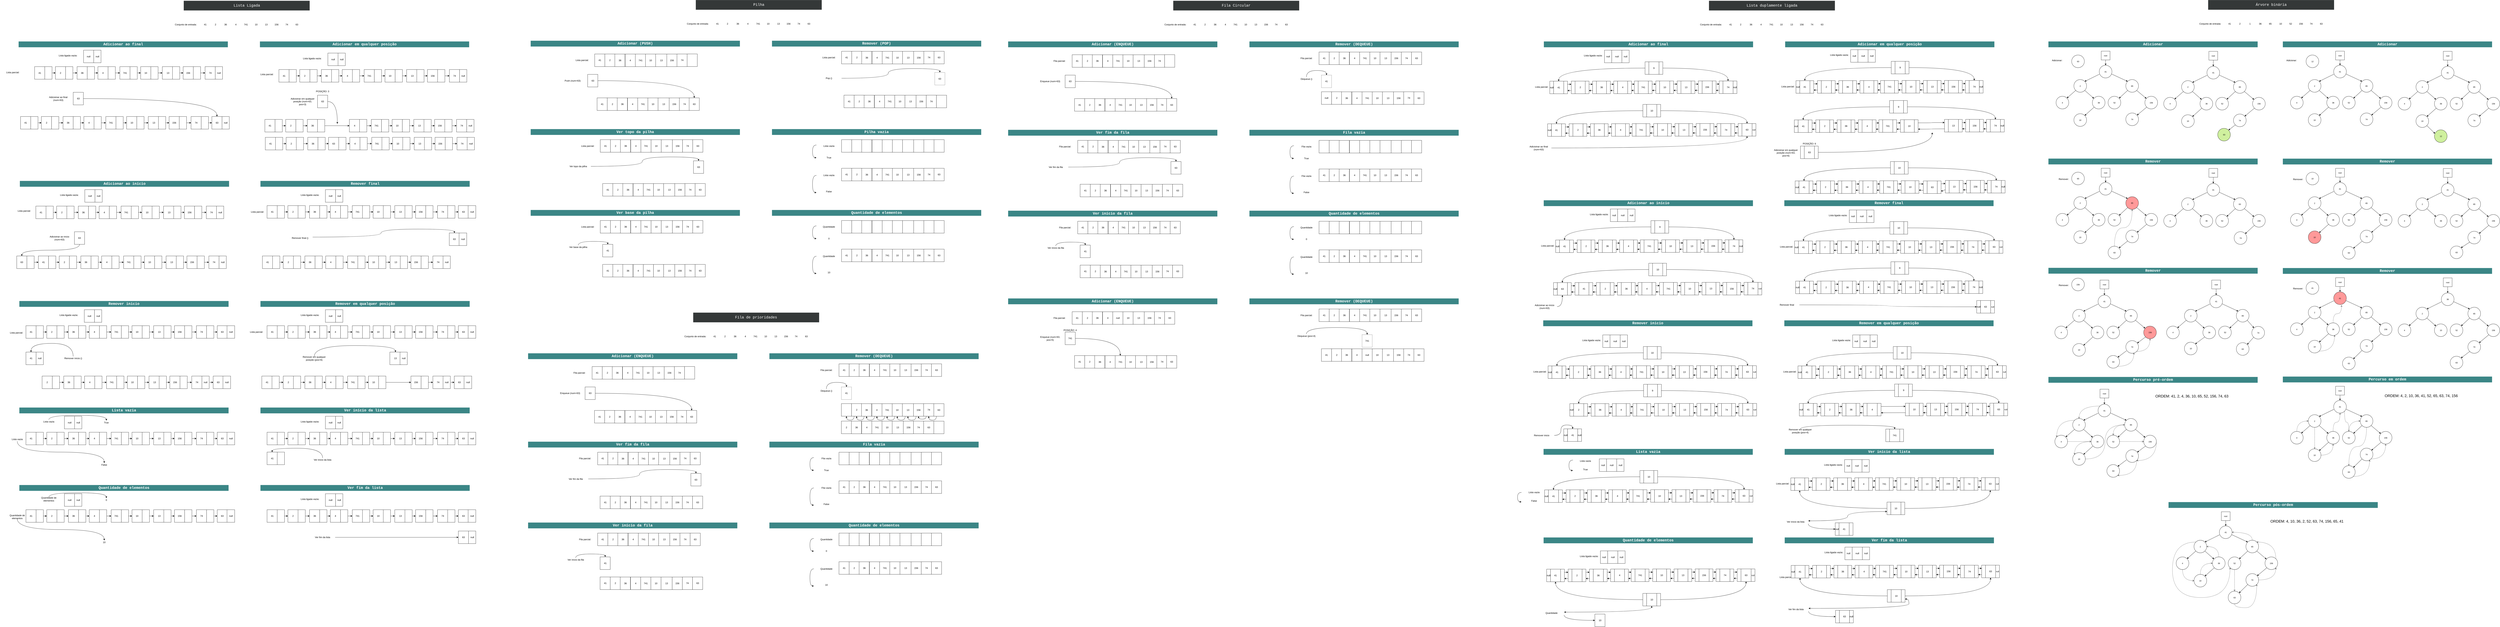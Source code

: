 <mxfile version="13.9.9" type="device"><diagram id="ZQpMQA2VlWUk64dxLBSK" name="Page-1"><mxGraphModel dx="-419" dy="2251" grid="1" gridSize="10" guides="1" tooltips="1" connect="1" arrows="1" fold="1" page="1" pageScale="1" pageWidth="850" pageHeight="1100" math="0" shadow="0"><root><mxCell id="0"/><mxCell id="1" parent="0"/><mxCell id="OH9h2RlA6RDciLRbnINC-423" value="Adicionar ao final" style="text;html=1;align=center;verticalAlign=middle;whiteSpace=wrap;rounded=0;fontFamily=Courier New;fontSize=19;fontStyle=1;fontColor=#FFFFFF;fillColor=#3B8686;" parent="1" vertex="1"><mxGeometry x="3432.13" y="-50" width="1080" height="30" as="geometry"/></mxCell><mxCell id="OH9h2RlA6RDciLRbnINC-424" value="Lista Ligada" style="text;html=1;align=center;verticalAlign=middle;whiteSpace=wrap;rounded=0;fontFamily=Courier New;fontSize=19;fillColor=#343838;fontColor=#FFFFFF;" parent="1" vertex="1"><mxGeometry x="4284.5" y="-260" width="650" height="50" as="geometry"/></mxCell><mxCell id="ngpIUbgXhm08naLOEif5-12" value="41" style="rounded=0;whiteSpace=wrap;html=1;strokeColor=none;" vertex="1" parent="1"><mxGeometry x="4369.25" y="-170" width="52.5" height="65" as="geometry"/></mxCell><mxCell id="ngpIUbgXhm08naLOEif5-13" value="2" style="rounded=0;whiteSpace=wrap;html=1;strokeColor=none;" vertex="1" parent="1"><mxGeometry x="4421.75" y="-170" width="52.5" height="65" as="geometry"/></mxCell><mxCell id="ngpIUbgXhm08naLOEif5-14" value="36" style="rounded=0;whiteSpace=wrap;html=1;strokeColor=none;" vertex="1" parent="1"><mxGeometry x="4474.25" y="-170" width="52.5" height="65" as="geometry"/></mxCell><mxCell id="ngpIUbgXhm08naLOEif5-15" value="4" style="rounded=0;whiteSpace=wrap;html=1;strokeColor=none;" vertex="1" parent="1"><mxGeometry x="4526.75" y="-170" width="52.5" height="65" as="geometry"/></mxCell><mxCell id="ngpIUbgXhm08naLOEif5-16" value="741" style="rounded=0;whiteSpace=wrap;html=1;strokeColor=none;" vertex="1" parent="1"><mxGeometry x="4579.25" y="-170" width="52.5" height="65" as="geometry"/></mxCell><mxCell id="ngpIUbgXhm08naLOEif5-17" value="10" style="rounded=0;whiteSpace=wrap;html=1;strokeColor=none;" vertex="1" parent="1"><mxGeometry x="4631.75" y="-170" width="52.5" height="65" as="geometry"/></mxCell><mxCell id="ngpIUbgXhm08naLOEif5-18" value="13" style="rounded=0;whiteSpace=wrap;html=1;strokeColor=none;" vertex="1" parent="1"><mxGeometry x="4684.25" y="-170" width="52.5" height="65" as="geometry"/></mxCell><mxCell id="ngpIUbgXhm08naLOEif5-19" value="156" style="rounded=0;whiteSpace=wrap;html=1;strokeColor=none;" vertex="1" parent="1"><mxGeometry x="4736.75" y="-170" width="52.5" height="65" as="geometry"/></mxCell><mxCell id="ngpIUbgXhm08naLOEif5-20" value="74" style="rounded=0;whiteSpace=wrap;html=1;strokeColor=none;" vertex="1" parent="1"><mxGeometry x="4789.5" y="-170" width="52.5" height="65" as="geometry"/></mxCell><mxCell id="ngpIUbgXhm08naLOEif5-21" value="63" style="rounded=0;whiteSpace=wrap;html=1;strokeColor=none;" vertex="1" parent="1"><mxGeometry x="4842" y="-170" width="52.5" height="65" as="geometry"/></mxCell><mxCell id="ngpIUbgXhm08naLOEif5-23" value="Conjunto de entrada:" style="text;html=1;strokeColor=none;fillColor=none;align=center;verticalAlign=middle;whiteSpace=wrap;rounded=0;" vertex="1" parent="1"><mxGeometry x="4230" y="-147.5" width="130" height="20" as="geometry"/></mxCell><mxCell id="ngpIUbgXhm08naLOEif5-24" value="null" style="rounded=0;whiteSpace=wrap;html=1;" vertex="1" parent="1"><mxGeometry x="3767.38" y="-5" width="52.5" height="65" as="geometry"/></mxCell><mxCell id="ngpIUbgXhm08naLOEif5-25" value="null" style="rounded=0;whiteSpace=wrap;html=1;" vertex="1" parent="1"><mxGeometry x="3819.88" y="-5" width="37.5" height="65" as="geometry"/></mxCell><mxCell id="ngpIUbgXhm08naLOEif5-26" value="Lista ligada vazia:" style="text;html=1;strokeColor=none;fillColor=none;align=center;verticalAlign=middle;whiteSpace=wrap;rounded=0;" vertex="1" parent="1"><mxGeometry x="3622.13" y="12.5" width="130" height="20" as="geometry"/></mxCell><mxCell id="ngpIUbgXhm08naLOEif5-31" value="41" style="rounded=0;whiteSpace=wrap;html=1;" vertex="1" parent="1"><mxGeometry x="3442.13" y="337.5" width="52.5" height="65" as="geometry"/></mxCell><mxCell id="ngpIUbgXhm08naLOEif5-35" style="edgeStyle=orthogonalEdgeStyle;rounded=0;orthogonalLoop=1;jettySize=auto;html=1;exitX=1;exitY=0.5;exitDx=0;exitDy=0;entryX=0;entryY=0.5;entryDx=0;entryDy=0;" edge="1" parent="1" source="ngpIUbgXhm08naLOEif5-32" target="ngpIUbgXhm08naLOEif5-33"><mxGeometry relative="1" as="geometry"/></mxCell><mxCell id="ngpIUbgXhm08naLOEif5-32" value="" style="rounded=0;whiteSpace=wrap;html=1;" vertex="1" parent="1"><mxGeometry x="3494.63" y="337.5" width="37.5" height="65" as="geometry"/></mxCell><mxCell id="ngpIUbgXhm08naLOEif5-33" value="2" style="rounded=0;whiteSpace=wrap;html=1;" vertex="1" parent="1"><mxGeometry x="3549.63" y="337.5" width="52.5" height="65" as="geometry"/></mxCell><mxCell id="ngpIUbgXhm08naLOEif5-76" style="edgeStyle=orthogonalEdgeStyle;rounded=0;orthogonalLoop=1;jettySize=auto;html=1;exitX=1;exitY=0.5;exitDx=0;exitDy=0;entryX=0;entryY=0.5;entryDx=0;entryDy=0;" edge="1" parent="1" source="ngpIUbgXhm08naLOEif5-34" target="ngpIUbgXhm08naLOEif5-71"><mxGeometry relative="1" as="geometry"/></mxCell><mxCell id="ngpIUbgXhm08naLOEif5-34" value="" style="rounded=0;whiteSpace=wrap;html=1;" vertex="1" parent="1"><mxGeometry x="3602.13" y="337.5" width="37.5" height="65" as="geometry"/></mxCell><mxCell id="ngpIUbgXhm08naLOEif5-71" value="36" style="rounded=0;whiteSpace=wrap;html=1;" vertex="1" parent="1"><mxGeometry x="3661.38" y="337.5" width="52.5" height="65" as="geometry"/></mxCell><mxCell id="ngpIUbgXhm08naLOEif5-72" style="edgeStyle=orthogonalEdgeStyle;rounded=0;orthogonalLoop=1;jettySize=auto;html=1;exitX=1;exitY=0.5;exitDx=0;exitDy=0;entryX=0;entryY=0.5;entryDx=0;entryDy=0;" edge="1" parent="1" source="ngpIUbgXhm08naLOEif5-73" target="ngpIUbgXhm08naLOEif5-74"><mxGeometry relative="1" as="geometry"/></mxCell><mxCell id="ngpIUbgXhm08naLOEif5-73" value="" style="rounded=0;whiteSpace=wrap;html=1;" vertex="1" parent="1"><mxGeometry x="3713.88" y="337.5" width="37.5" height="65" as="geometry"/></mxCell><mxCell id="ngpIUbgXhm08naLOEif5-74" value="4" style="rounded=0;whiteSpace=wrap;html=1;" vertex="1" parent="1"><mxGeometry x="3768.88" y="337.5" width="52.5" height="65" as="geometry"/></mxCell><mxCell id="ngpIUbgXhm08naLOEif5-88" style="edgeStyle=orthogonalEdgeStyle;rounded=0;orthogonalLoop=1;jettySize=auto;html=1;exitX=1;exitY=0.5;exitDx=0;exitDy=0;entryX=0;entryY=0.5;entryDx=0;entryDy=0;" edge="1" parent="1" source="ngpIUbgXhm08naLOEif5-75" target="ngpIUbgXhm08naLOEif5-77"><mxGeometry relative="1" as="geometry"/></mxCell><mxCell id="ngpIUbgXhm08naLOEif5-75" value="" style="rounded=0;whiteSpace=wrap;html=1;" vertex="1" parent="1"><mxGeometry x="3821.38" y="337.5" width="37.5" height="65" as="geometry"/></mxCell><mxCell id="ngpIUbgXhm08naLOEif5-77" value="741" style="rounded=0;whiteSpace=wrap;html=1;" vertex="1" parent="1"><mxGeometry x="3882.13" y="337.5" width="52.5" height="65" as="geometry"/></mxCell><mxCell id="ngpIUbgXhm08naLOEif5-78" style="edgeStyle=orthogonalEdgeStyle;rounded=0;orthogonalLoop=1;jettySize=auto;html=1;exitX=1;exitY=0.5;exitDx=0;exitDy=0;entryX=0;entryY=0.5;entryDx=0;entryDy=0;" edge="1" parent="1" source="ngpIUbgXhm08naLOEif5-79" target="ngpIUbgXhm08naLOEif5-80"><mxGeometry relative="1" as="geometry"/></mxCell><mxCell id="ngpIUbgXhm08naLOEif5-79" value="" style="rounded=0;whiteSpace=wrap;html=1;" vertex="1" parent="1"><mxGeometry x="3934.63" y="337.5" width="37.5" height="65" as="geometry"/></mxCell><mxCell id="ngpIUbgXhm08naLOEif5-80" value="10" style="rounded=0;whiteSpace=wrap;html=1;" vertex="1" parent="1"><mxGeometry x="3989.63" y="337.5" width="52.5" height="65" as="geometry"/></mxCell><mxCell id="ngpIUbgXhm08naLOEif5-81" style="edgeStyle=orthogonalEdgeStyle;rounded=0;orthogonalLoop=1;jettySize=auto;html=1;exitX=1;exitY=0.5;exitDx=0;exitDy=0;entryX=0;entryY=0.5;entryDx=0;entryDy=0;" edge="1" parent="1" source="ngpIUbgXhm08naLOEif5-82" target="ngpIUbgXhm08naLOEif5-83"><mxGeometry relative="1" as="geometry"/></mxCell><mxCell id="ngpIUbgXhm08naLOEif5-82" value="" style="rounded=0;whiteSpace=wrap;html=1;" vertex="1" parent="1"><mxGeometry x="4042.13" y="337.5" width="37.5" height="65" as="geometry"/></mxCell><mxCell id="ngpIUbgXhm08naLOEif5-83" value="13" style="rounded=0;whiteSpace=wrap;html=1;" vertex="1" parent="1"><mxGeometry x="4101.38" y="337.5" width="57.5" height="65" as="geometry"/></mxCell><mxCell id="ngpIUbgXhm08naLOEif5-84" style="edgeStyle=orthogonalEdgeStyle;rounded=0;orthogonalLoop=1;jettySize=auto;html=1;exitX=1;exitY=0.5;exitDx=0;exitDy=0;entryX=0;entryY=0.5;entryDx=0;entryDy=0;" edge="1" parent="1" source="ngpIUbgXhm08naLOEif5-85" target="ngpIUbgXhm08naLOEif5-86"><mxGeometry relative="1" as="geometry"/></mxCell><mxCell id="ngpIUbgXhm08naLOEif5-85" value="" style="rounded=0;whiteSpace=wrap;html=1;" vertex="1" parent="1"><mxGeometry x="4153.88" y="337.5" width="37.5" height="65" as="geometry"/></mxCell><mxCell id="ngpIUbgXhm08naLOEif5-86" value="156" style="rounded=0;whiteSpace=wrap;html=1;" vertex="1" parent="1"><mxGeometry x="4208.88" y="337.5" width="52.5" height="65" as="geometry"/></mxCell><mxCell id="ngpIUbgXhm08naLOEif5-94" style="edgeStyle=orthogonalEdgeStyle;rounded=0;orthogonalLoop=1;jettySize=auto;html=1;exitX=1;exitY=0.5;exitDx=0;exitDy=0;entryX=0;entryY=0.5;entryDx=0;entryDy=0;" edge="1" parent="1" source="ngpIUbgXhm08naLOEif5-87" target="ngpIUbgXhm08naLOEif5-89"><mxGeometry relative="1" as="geometry"/></mxCell><mxCell id="ngpIUbgXhm08naLOEif5-87" value="" style="rounded=0;whiteSpace=wrap;html=1;" vertex="1" parent="1"><mxGeometry x="4261.38" y="337.5" width="37.5" height="65" as="geometry"/></mxCell><mxCell id="ngpIUbgXhm08naLOEif5-89" value="74" style="rounded=0;whiteSpace=wrap;html=1;" vertex="1" parent="1"><mxGeometry x="4322.13" y="337.5" width="52.5" height="65" as="geometry"/></mxCell><mxCell id="ngpIUbgXhm08naLOEif5-90" style="edgeStyle=orthogonalEdgeStyle;rounded=0;orthogonalLoop=1;jettySize=auto;html=1;exitX=1;exitY=0.5;exitDx=0;exitDy=0;entryX=0;entryY=0.5;entryDx=0;entryDy=0;" edge="1" parent="1" source="ngpIUbgXhm08naLOEif5-91" target="ngpIUbgXhm08naLOEif5-92"><mxGeometry relative="1" as="geometry"/></mxCell><mxCell id="ngpIUbgXhm08naLOEif5-91" value="" style="rounded=0;whiteSpace=wrap;html=1;" vertex="1" parent="1"><mxGeometry x="4374.63" y="337.5" width="37.5" height="65" as="geometry"/></mxCell><mxCell id="ngpIUbgXhm08naLOEif5-92" value="63" style="rounded=0;whiteSpace=wrap;html=1;" vertex="1" parent="1"><mxGeometry x="4429.63" y="337.5" width="52.5" height="65" as="geometry"/></mxCell><mxCell id="ngpIUbgXhm08naLOEif5-93" value="null" style="rounded=0;whiteSpace=wrap;html=1;" vertex="1" parent="1"><mxGeometry x="4482.13" y="337.5" width="37.5" height="65" as="geometry"/></mxCell><mxCell id="ngpIUbgXhm08naLOEif5-202" style="edgeStyle=orthogonalEdgeStyle;curved=1;rounded=0;orthogonalLoop=1;jettySize=auto;html=1;exitX=1;exitY=0.5;exitDx=0;exitDy=0;entryX=0.5;entryY=0;entryDx=0;entryDy=0;fontColor=#FFFFFF;" edge="1" parent="1" source="ngpIUbgXhm08naLOEif5-104" target="ngpIUbgXhm08naLOEif5-92"><mxGeometry relative="1" as="geometry"/></mxCell><mxCell id="ngpIUbgXhm08naLOEif5-104" value="63" style="rounded=0;whiteSpace=wrap;html=1;" vertex="1" parent="1"><mxGeometry x="3713.88" y="212.5" width="52.5" height="65" as="geometry"/></mxCell><mxCell id="ngpIUbgXhm08naLOEif5-120" value="Adicionar em qualquer posição" style="text;html=1;align=center;verticalAlign=middle;whiteSpace=wrap;rounded=0;fontFamily=Courier New;fontSize=19;fontStyle=1;fontColor=#FFFFFF;fillColor=#3B8686;" vertex="1" parent="1"><mxGeometry x="4677.75" y="-50" width="1080" height="30" as="geometry"/></mxCell><mxCell id="ngpIUbgXhm08naLOEif5-174" value="41" style="rounded=0;whiteSpace=wrap;html=1;" vertex="1" parent="1"><mxGeometry x="3514.63" y="80" width="52.5" height="65" as="geometry"/></mxCell><mxCell id="ngpIUbgXhm08naLOEif5-175" style="edgeStyle=orthogonalEdgeStyle;rounded=0;orthogonalLoop=1;jettySize=auto;html=1;exitX=1;exitY=0.5;exitDx=0;exitDy=0;entryX=0;entryY=0.5;entryDx=0;entryDy=0;" edge="1" parent="1" source="ngpIUbgXhm08naLOEif5-176" target="ngpIUbgXhm08naLOEif5-177"><mxGeometry relative="1" as="geometry"/></mxCell><mxCell id="ngpIUbgXhm08naLOEif5-176" value="" style="rounded=0;whiteSpace=wrap;html=1;" vertex="1" parent="1"><mxGeometry x="3567.13" y="80" width="37.5" height="65" as="geometry"/></mxCell><mxCell id="ngpIUbgXhm08naLOEif5-177" value="2" style="rounded=0;whiteSpace=wrap;html=1;" vertex="1" parent="1"><mxGeometry x="3622.13" y="80" width="52.5" height="65" as="geometry"/></mxCell><mxCell id="ngpIUbgXhm08naLOEif5-178" style="edgeStyle=orthogonalEdgeStyle;rounded=0;orthogonalLoop=1;jettySize=auto;html=1;exitX=1;exitY=0.5;exitDx=0;exitDy=0;entryX=0;entryY=0.5;entryDx=0;entryDy=0;" edge="1" parent="1" source="ngpIUbgXhm08naLOEif5-179" target="ngpIUbgXhm08naLOEif5-180"><mxGeometry relative="1" as="geometry"/></mxCell><mxCell id="ngpIUbgXhm08naLOEif5-179" value="" style="rounded=0;whiteSpace=wrap;html=1;" vertex="1" parent="1"><mxGeometry x="3674.63" y="80" width="37.5" height="65" as="geometry"/></mxCell><mxCell id="ngpIUbgXhm08naLOEif5-180" value="36" style="rounded=0;whiteSpace=wrap;html=1;" vertex="1" parent="1"><mxGeometry x="3733.88" y="80" width="52.5" height="65" as="geometry"/></mxCell><mxCell id="ngpIUbgXhm08naLOEif5-181" style="edgeStyle=orthogonalEdgeStyle;rounded=0;orthogonalLoop=1;jettySize=auto;html=1;exitX=1;exitY=0.5;exitDx=0;exitDy=0;entryX=0;entryY=0.5;entryDx=0;entryDy=0;" edge="1" parent="1" source="ngpIUbgXhm08naLOEif5-182" target="ngpIUbgXhm08naLOEif5-183"><mxGeometry relative="1" as="geometry"/></mxCell><mxCell id="ngpIUbgXhm08naLOEif5-182" value="" style="rounded=0;whiteSpace=wrap;html=1;" vertex="1" parent="1"><mxGeometry x="3786.38" y="80" width="37.5" height="65" as="geometry"/></mxCell><mxCell id="ngpIUbgXhm08naLOEif5-183" value="4" style="rounded=0;whiteSpace=wrap;html=1;" vertex="1" parent="1"><mxGeometry x="3841.38" y="80" width="52.5" height="65" as="geometry"/></mxCell><mxCell id="ngpIUbgXhm08naLOEif5-184" style="edgeStyle=orthogonalEdgeStyle;rounded=0;orthogonalLoop=1;jettySize=auto;html=1;exitX=1;exitY=0.5;exitDx=0;exitDy=0;entryX=0;entryY=0.5;entryDx=0;entryDy=0;" edge="1" parent="1" source="ngpIUbgXhm08naLOEif5-185" target="ngpIUbgXhm08naLOEif5-186"><mxGeometry relative="1" as="geometry"/></mxCell><mxCell id="ngpIUbgXhm08naLOEif5-185" value="" style="rounded=0;whiteSpace=wrap;html=1;" vertex="1" parent="1"><mxGeometry x="3893.88" y="80" width="37.5" height="65" as="geometry"/></mxCell><mxCell id="ngpIUbgXhm08naLOEif5-186" value="741" style="rounded=0;whiteSpace=wrap;html=1;" vertex="1" parent="1"><mxGeometry x="3954.63" y="80" width="52.5" height="65" as="geometry"/></mxCell><mxCell id="ngpIUbgXhm08naLOEif5-187" style="edgeStyle=orthogonalEdgeStyle;rounded=0;orthogonalLoop=1;jettySize=auto;html=1;exitX=1;exitY=0.5;exitDx=0;exitDy=0;entryX=0;entryY=0.5;entryDx=0;entryDy=0;" edge="1" parent="1" source="ngpIUbgXhm08naLOEif5-188" target="ngpIUbgXhm08naLOEif5-189"><mxGeometry relative="1" as="geometry"/></mxCell><mxCell id="ngpIUbgXhm08naLOEif5-188" value="" style="rounded=0;whiteSpace=wrap;html=1;" vertex="1" parent="1"><mxGeometry x="4007.13" y="80" width="37.5" height="65" as="geometry"/></mxCell><mxCell id="ngpIUbgXhm08naLOEif5-189" value="10" style="rounded=0;whiteSpace=wrap;html=1;" vertex="1" parent="1"><mxGeometry x="4062.13" y="80" width="52.5" height="65" as="geometry"/></mxCell><mxCell id="ngpIUbgXhm08naLOEif5-190" style="edgeStyle=orthogonalEdgeStyle;rounded=0;orthogonalLoop=1;jettySize=auto;html=1;exitX=1;exitY=0.5;exitDx=0;exitDy=0;entryX=0;entryY=0.5;entryDx=0;entryDy=0;" edge="1" parent="1" source="ngpIUbgXhm08naLOEif5-191" target="ngpIUbgXhm08naLOEif5-192"><mxGeometry relative="1" as="geometry"/></mxCell><mxCell id="ngpIUbgXhm08naLOEif5-191" value="" style="rounded=0;whiteSpace=wrap;html=1;" vertex="1" parent="1"><mxGeometry x="4114.63" y="80" width="37.5" height="65" as="geometry"/></mxCell><mxCell id="ngpIUbgXhm08naLOEif5-192" value="13" style="rounded=0;whiteSpace=wrap;html=1;" vertex="1" parent="1"><mxGeometry x="4173.88" y="80" width="57.5" height="65" as="geometry"/></mxCell><mxCell id="ngpIUbgXhm08naLOEif5-193" style="edgeStyle=orthogonalEdgeStyle;rounded=0;orthogonalLoop=1;jettySize=auto;html=1;exitX=1;exitY=0.5;exitDx=0;exitDy=0;entryX=0;entryY=0.5;entryDx=0;entryDy=0;" edge="1" parent="1" source="ngpIUbgXhm08naLOEif5-194" target="ngpIUbgXhm08naLOEif5-195"><mxGeometry relative="1" as="geometry"/></mxCell><mxCell id="ngpIUbgXhm08naLOEif5-194" value="" style="rounded=0;whiteSpace=wrap;html=1;" vertex="1" parent="1"><mxGeometry x="4226.38" y="80" width="37.5" height="65" as="geometry"/></mxCell><mxCell id="ngpIUbgXhm08naLOEif5-195" value="156" style="rounded=0;whiteSpace=wrap;html=1;" vertex="1" parent="1"><mxGeometry x="4281.38" y="80" width="52.5" height="65" as="geometry"/></mxCell><mxCell id="ngpIUbgXhm08naLOEif5-196" style="edgeStyle=orthogonalEdgeStyle;rounded=0;orthogonalLoop=1;jettySize=auto;html=1;exitX=1;exitY=0.5;exitDx=0;exitDy=0;entryX=0;entryY=0.5;entryDx=0;entryDy=0;" edge="1" parent="1" source="ngpIUbgXhm08naLOEif5-197" target="ngpIUbgXhm08naLOEif5-198"><mxGeometry relative="1" as="geometry"/></mxCell><mxCell id="ngpIUbgXhm08naLOEif5-197" value="" style="rounded=0;whiteSpace=wrap;html=1;" vertex="1" parent="1"><mxGeometry x="4333.88" y="80" width="37.5" height="65" as="geometry"/></mxCell><mxCell id="ngpIUbgXhm08naLOEif5-198" value="74" style="rounded=0;whiteSpace=wrap;html=1;" vertex="1" parent="1"><mxGeometry x="4394.63" y="80" width="52.5" height="65" as="geometry"/></mxCell><mxCell id="ngpIUbgXhm08naLOEif5-199" value="null" style="rounded=0;whiteSpace=wrap;html=1;" vertex="1" parent="1"><mxGeometry x="4447.13" y="80" width="37.5" height="65" as="geometry"/></mxCell><mxCell id="ngpIUbgXhm08naLOEif5-200" value="Lista parcial:" style="text;html=1;strokeColor=none;fillColor=none;align=center;verticalAlign=middle;whiteSpace=wrap;rounded=0;" vertex="1" parent="1"><mxGeometry x="3336.75" y="100" width="130" height="20" as="geometry"/></mxCell><mxCell id="ngpIUbgXhm08naLOEif5-201" value="Adicioinar ao final (num=63)" style="text;html=1;strokeColor=none;fillColor=none;align=center;verticalAlign=middle;whiteSpace=wrap;rounded=0;" vertex="1" parent="1"><mxGeometry x="3571.63" y="235" width="130" height="20" as="geometry"/></mxCell><mxCell id="ngpIUbgXhm08naLOEif5-203" value="null" style="rounded=0;whiteSpace=wrap;html=1;" vertex="1" parent="1"><mxGeometry x="5028.5" y="10" width="52.5" height="65" as="geometry"/></mxCell><mxCell id="ngpIUbgXhm08naLOEif5-204" value="null" style="rounded=0;whiteSpace=wrap;html=1;" vertex="1" parent="1"><mxGeometry x="5081" y="10" width="37.5" height="65" as="geometry"/></mxCell><mxCell id="ngpIUbgXhm08naLOEif5-205" value="Lista ligada vazia:" style="text;html=1;strokeColor=none;fillColor=none;align=center;verticalAlign=middle;whiteSpace=wrap;rounded=0;" vertex="1" parent="1"><mxGeometry x="4883.25" y="27.5" width="130" height="20" as="geometry"/></mxCell><mxCell id="ngpIUbgXhm08naLOEif5-206" value="41" style="rounded=0;whiteSpace=wrap;html=1;" vertex="1" parent="1"><mxGeometry x="4703.25" y="352.5" width="52.5" height="65" as="geometry"/></mxCell><mxCell id="ngpIUbgXhm08naLOEif5-207" style="edgeStyle=orthogonalEdgeStyle;rounded=0;orthogonalLoop=1;jettySize=auto;html=1;exitX=1;exitY=0.5;exitDx=0;exitDy=0;entryX=0;entryY=0.5;entryDx=0;entryDy=0;" edge="1" parent="1" source="ngpIUbgXhm08naLOEif5-208" target="ngpIUbgXhm08naLOEif5-209"><mxGeometry relative="1" as="geometry"/></mxCell><mxCell id="ngpIUbgXhm08naLOEif5-208" value="" style="rounded=0;whiteSpace=wrap;html=1;" vertex="1" parent="1"><mxGeometry x="4755.75" y="352.5" width="37.5" height="65" as="geometry"/></mxCell><mxCell id="ngpIUbgXhm08naLOEif5-209" value="2" style="rounded=0;whiteSpace=wrap;html=1;" vertex="1" parent="1"><mxGeometry x="4810.75" y="352.5" width="52.5" height="65" as="geometry"/></mxCell><mxCell id="ngpIUbgXhm08naLOEif5-210" style="edgeStyle=orthogonalEdgeStyle;rounded=0;orthogonalLoop=1;jettySize=auto;html=1;exitX=1;exitY=0.5;exitDx=0;exitDy=0;entryX=0;entryY=0.5;entryDx=0;entryDy=0;" edge="1" parent="1" source="ngpIUbgXhm08naLOEif5-211" target="ngpIUbgXhm08naLOEif5-212"><mxGeometry relative="1" as="geometry"/></mxCell><mxCell id="ngpIUbgXhm08naLOEif5-211" value="" style="rounded=0;whiteSpace=wrap;html=1;" vertex="1" parent="1"><mxGeometry x="4863.25" y="352.5" width="37.5" height="65" as="geometry"/></mxCell><mxCell id="ngpIUbgXhm08naLOEif5-212" value="36" style="rounded=0;whiteSpace=wrap;html=1;" vertex="1" parent="1"><mxGeometry x="4922.5" y="352.5" width="52.5" height="65" as="geometry"/></mxCell><mxCell id="ngpIUbgXhm08naLOEif5-213" style="edgeStyle=orthogonalEdgeStyle;rounded=0;orthogonalLoop=1;jettySize=auto;html=1;exitX=1;exitY=0.5;exitDx=0;exitDy=0;entryX=0;entryY=0.5;entryDx=0;entryDy=0;" edge="1" parent="1" source="ngpIUbgXhm08naLOEif5-214" target="ngpIUbgXhm08naLOEif5-215"><mxGeometry relative="1" as="geometry"/></mxCell><mxCell id="ngpIUbgXhm08naLOEif5-214" value="" style="rounded=0;whiteSpace=wrap;html=1;" vertex="1" parent="1"><mxGeometry x="4975" y="352.5" width="37.5" height="65" as="geometry"/></mxCell><mxCell id="ngpIUbgXhm08naLOEif5-215" value="4" style="rounded=0;whiteSpace=wrap;html=1;" vertex="1" parent="1"><mxGeometry x="5139.5" y="352.5" width="52.5" height="65" as="geometry"/></mxCell><mxCell id="ngpIUbgXhm08naLOEif5-216" style="edgeStyle=orthogonalEdgeStyle;rounded=0;orthogonalLoop=1;jettySize=auto;html=1;exitX=1;exitY=0.5;exitDx=0;exitDy=0;entryX=0;entryY=0.5;entryDx=0;entryDy=0;" edge="1" parent="1" source="ngpIUbgXhm08naLOEif5-217" target="ngpIUbgXhm08naLOEif5-218"><mxGeometry relative="1" as="geometry"/></mxCell><mxCell id="ngpIUbgXhm08naLOEif5-217" value="" style="rounded=0;whiteSpace=wrap;html=1;" vertex="1" parent="1"><mxGeometry x="5192" y="352.5" width="37.5" height="65" as="geometry"/></mxCell><mxCell id="ngpIUbgXhm08naLOEif5-218" value="741" style="rounded=0;whiteSpace=wrap;html=1;" vertex="1" parent="1"><mxGeometry x="5252.75" y="352.5" width="52.5" height="65" as="geometry"/></mxCell><mxCell id="ngpIUbgXhm08naLOEif5-219" style="edgeStyle=orthogonalEdgeStyle;rounded=0;orthogonalLoop=1;jettySize=auto;html=1;exitX=1;exitY=0.5;exitDx=0;exitDy=0;entryX=0;entryY=0.5;entryDx=0;entryDy=0;" edge="1" parent="1" source="ngpIUbgXhm08naLOEif5-220" target="ngpIUbgXhm08naLOEif5-221"><mxGeometry relative="1" as="geometry"/></mxCell><mxCell id="ngpIUbgXhm08naLOEif5-220" value="" style="rounded=0;whiteSpace=wrap;html=1;" vertex="1" parent="1"><mxGeometry x="5305.25" y="352.5" width="37.5" height="65" as="geometry"/></mxCell><mxCell id="ngpIUbgXhm08naLOEif5-221" value="10" style="rounded=0;whiteSpace=wrap;html=1;" vertex="1" parent="1"><mxGeometry x="5360.25" y="352.5" width="52.5" height="65" as="geometry"/></mxCell><mxCell id="ngpIUbgXhm08naLOEif5-222" style="edgeStyle=orthogonalEdgeStyle;rounded=0;orthogonalLoop=1;jettySize=auto;html=1;exitX=1;exitY=0.5;exitDx=0;exitDy=0;entryX=0;entryY=0.5;entryDx=0;entryDy=0;" edge="1" parent="1" source="ngpIUbgXhm08naLOEif5-223" target="ngpIUbgXhm08naLOEif5-224"><mxGeometry relative="1" as="geometry"/></mxCell><mxCell id="ngpIUbgXhm08naLOEif5-223" value="" style="rounded=0;whiteSpace=wrap;html=1;" vertex="1" parent="1"><mxGeometry x="5412.75" y="352.5" width="37.5" height="65" as="geometry"/></mxCell><mxCell id="ngpIUbgXhm08naLOEif5-224" value="13" style="rounded=0;whiteSpace=wrap;html=1;" vertex="1" parent="1"><mxGeometry x="5472" y="352.5" width="57.5" height="65" as="geometry"/></mxCell><mxCell id="ngpIUbgXhm08naLOEif5-225" style="edgeStyle=orthogonalEdgeStyle;rounded=0;orthogonalLoop=1;jettySize=auto;html=1;exitX=1;exitY=0.5;exitDx=0;exitDy=0;entryX=0;entryY=0.5;entryDx=0;entryDy=0;" edge="1" parent="1" source="ngpIUbgXhm08naLOEif5-226" target="ngpIUbgXhm08naLOEif5-227"><mxGeometry relative="1" as="geometry"/></mxCell><mxCell id="ngpIUbgXhm08naLOEif5-226" value="" style="rounded=0;whiteSpace=wrap;html=1;" vertex="1" parent="1"><mxGeometry x="5524.5" y="352.5" width="37.5" height="65" as="geometry"/></mxCell><mxCell id="ngpIUbgXhm08naLOEif5-227" value="156" style="rounded=0;whiteSpace=wrap;html=1;" vertex="1" parent="1"><mxGeometry x="5579.5" y="352.5" width="52.5" height="65" as="geometry"/></mxCell><mxCell id="ngpIUbgXhm08naLOEif5-228" style="edgeStyle=orthogonalEdgeStyle;rounded=0;orthogonalLoop=1;jettySize=auto;html=1;exitX=1;exitY=0.5;exitDx=0;exitDy=0;entryX=0;entryY=0.5;entryDx=0;entryDy=0;" edge="1" parent="1" source="ngpIUbgXhm08naLOEif5-229" target="ngpIUbgXhm08naLOEif5-230"><mxGeometry relative="1" as="geometry"/></mxCell><mxCell id="ngpIUbgXhm08naLOEif5-229" value="" style="rounded=0;whiteSpace=wrap;html=1;" vertex="1" parent="1"><mxGeometry x="5632" y="352.5" width="37.5" height="65" as="geometry"/></mxCell><mxCell id="ngpIUbgXhm08naLOEif5-230" value="74" style="rounded=0;whiteSpace=wrap;html=1;" vertex="1" parent="1"><mxGeometry x="5692.75" y="352.5" width="52.5" height="65" as="geometry"/></mxCell><mxCell id="ngpIUbgXhm08naLOEif5-232" value="null" style="rounded=0;whiteSpace=wrap;html=1;" vertex="1" parent="1"><mxGeometry x="5745.25" y="352.5" width="37.5" height="65" as="geometry"/></mxCell><mxCell id="ngpIUbgXhm08naLOEif5-266" style="edgeStyle=orthogonalEdgeStyle;curved=1;rounded=0;orthogonalLoop=1;jettySize=auto;html=1;exitX=1;exitY=0.5;exitDx=0;exitDy=0;fontColor=#FFFFFF;" edge="1" parent="1" source="ngpIUbgXhm08naLOEif5-236"><mxGeometry relative="1" as="geometry"><mxPoint x="5077.25" y="375" as="targetPoint"/></mxGeometry></mxCell><mxCell id="ngpIUbgXhm08naLOEif5-236" value="63" style="rounded=0;whiteSpace=wrap;html=1;" vertex="1" parent="1"><mxGeometry x="4975" y="227.5" width="52.5" height="65" as="geometry"/></mxCell><mxCell id="ngpIUbgXhm08naLOEif5-237" value="41" style="rounded=0;whiteSpace=wrap;html=1;" vertex="1" parent="1"><mxGeometry x="4775.75" y="95" width="52.5" height="65" as="geometry"/></mxCell><mxCell id="ngpIUbgXhm08naLOEif5-238" style="edgeStyle=orthogonalEdgeStyle;rounded=0;orthogonalLoop=1;jettySize=auto;html=1;exitX=1;exitY=0.5;exitDx=0;exitDy=0;entryX=0;entryY=0.5;entryDx=0;entryDy=0;" edge="1" parent="1" source="ngpIUbgXhm08naLOEif5-239" target="ngpIUbgXhm08naLOEif5-240"><mxGeometry relative="1" as="geometry"/></mxCell><mxCell id="ngpIUbgXhm08naLOEif5-239" value="" style="rounded=0;whiteSpace=wrap;html=1;" vertex="1" parent="1"><mxGeometry x="4828.25" y="95" width="37.5" height="65" as="geometry"/></mxCell><mxCell id="ngpIUbgXhm08naLOEif5-240" value="2" style="rounded=0;whiteSpace=wrap;html=1;" vertex="1" parent="1"><mxGeometry x="4883.25" y="95" width="52.5" height="65" as="geometry"/></mxCell><mxCell id="ngpIUbgXhm08naLOEif5-241" style="edgeStyle=orthogonalEdgeStyle;rounded=0;orthogonalLoop=1;jettySize=auto;html=1;exitX=1;exitY=0.5;exitDx=0;exitDy=0;entryX=0;entryY=0.5;entryDx=0;entryDy=0;" edge="1" parent="1" source="ngpIUbgXhm08naLOEif5-242" target="ngpIUbgXhm08naLOEif5-243"><mxGeometry relative="1" as="geometry"/></mxCell><mxCell id="ngpIUbgXhm08naLOEif5-242" value="" style="rounded=0;whiteSpace=wrap;html=1;" vertex="1" parent="1"><mxGeometry x="4935.75" y="95" width="37.5" height="65" as="geometry"/></mxCell><mxCell id="ngpIUbgXhm08naLOEif5-243" value="36" style="rounded=0;whiteSpace=wrap;html=1;" vertex="1" parent="1"><mxGeometry x="4995" y="95" width="52.5" height="65" as="geometry"/></mxCell><mxCell id="ngpIUbgXhm08naLOEif5-244" style="edgeStyle=orthogonalEdgeStyle;rounded=0;orthogonalLoop=1;jettySize=auto;html=1;exitX=1;exitY=0.5;exitDx=0;exitDy=0;entryX=0;entryY=0.5;entryDx=0;entryDy=0;" edge="1" parent="1" source="ngpIUbgXhm08naLOEif5-245" target="ngpIUbgXhm08naLOEif5-246"><mxGeometry relative="1" as="geometry"/></mxCell><mxCell id="ngpIUbgXhm08naLOEif5-245" value="" style="rounded=0;whiteSpace=wrap;html=1;" vertex="1" parent="1"><mxGeometry x="5047.5" y="95" width="37.5" height="65" as="geometry"/></mxCell><mxCell id="ngpIUbgXhm08naLOEif5-246" value="4" style="rounded=0;whiteSpace=wrap;html=1;" vertex="1" parent="1"><mxGeometry x="5102.5" y="95" width="52.5" height="65" as="geometry"/></mxCell><mxCell id="ngpIUbgXhm08naLOEif5-247" style="edgeStyle=orthogonalEdgeStyle;rounded=0;orthogonalLoop=1;jettySize=auto;html=1;exitX=1;exitY=0.5;exitDx=0;exitDy=0;entryX=0;entryY=0.5;entryDx=0;entryDy=0;" edge="1" parent="1" source="ngpIUbgXhm08naLOEif5-248" target="ngpIUbgXhm08naLOEif5-249"><mxGeometry relative="1" as="geometry"/></mxCell><mxCell id="ngpIUbgXhm08naLOEif5-248" value="" style="rounded=0;whiteSpace=wrap;html=1;" vertex="1" parent="1"><mxGeometry x="5155" y="95" width="37.5" height="65" as="geometry"/></mxCell><mxCell id="ngpIUbgXhm08naLOEif5-249" value="741" style="rounded=0;whiteSpace=wrap;html=1;" vertex="1" parent="1"><mxGeometry x="5215.75" y="95" width="52.5" height="65" as="geometry"/></mxCell><mxCell id="ngpIUbgXhm08naLOEif5-250" style="edgeStyle=orthogonalEdgeStyle;rounded=0;orthogonalLoop=1;jettySize=auto;html=1;exitX=1;exitY=0.5;exitDx=0;exitDy=0;entryX=0;entryY=0.5;entryDx=0;entryDy=0;" edge="1" parent="1" source="ngpIUbgXhm08naLOEif5-251" target="ngpIUbgXhm08naLOEif5-252"><mxGeometry relative="1" as="geometry"/></mxCell><mxCell id="ngpIUbgXhm08naLOEif5-251" value="" style="rounded=0;whiteSpace=wrap;html=1;" vertex="1" parent="1"><mxGeometry x="5268.25" y="95" width="37.5" height="65" as="geometry"/></mxCell><mxCell id="ngpIUbgXhm08naLOEif5-252" value="10" style="rounded=0;whiteSpace=wrap;html=1;" vertex="1" parent="1"><mxGeometry x="5323.25" y="95" width="52.5" height="65" as="geometry"/></mxCell><mxCell id="ngpIUbgXhm08naLOEif5-253" style="edgeStyle=orthogonalEdgeStyle;rounded=0;orthogonalLoop=1;jettySize=auto;html=1;exitX=1;exitY=0.5;exitDx=0;exitDy=0;entryX=0;entryY=0.5;entryDx=0;entryDy=0;" edge="1" parent="1" source="ngpIUbgXhm08naLOEif5-254" target="ngpIUbgXhm08naLOEif5-255"><mxGeometry relative="1" as="geometry"/></mxCell><mxCell id="ngpIUbgXhm08naLOEif5-254" value="" style="rounded=0;whiteSpace=wrap;html=1;" vertex="1" parent="1"><mxGeometry x="5375.75" y="95" width="37.5" height="65" as="geometry"/></mxCell><mxCell id="ngpIUbgXhm08naLOEif5-255" value="13" style="rounded=0;whiteSpace=wrap;html=1;" vertex="1" parent="1"><mxGeometry x="5435" y="95" width="57.5" height="65" as="geometry"/></mxCell><mxCell id="ngpIUbgXhm08naLOEif5-256" style="edgeStyle=orthogonalEdgeStyle;rounded=0;orthogonalLoop=1;jettySize=auto;html=1;exitX=1;exitY=0.5;exitDx=0;exitDy=0;entryX=0;entryY=0.5;entryDx=0;entryDy=0;" edge="1" parent="1" source="ngpIUbgXhm08naLOEif5-257" target="ngpIUbgXhm08naLOEif5-258"><mxGeometry relative="1" as="geometry"/></mxCell><mxCell id="ngpIUbgXhm08naLOEif5-257" value="" style="rounded=0;whiteSpace=wrap;html=1;" vertex="1" parent="1"><mxGeometry x="5487.5" y="95" width="37.5" height="65" as="geometry"/></mxCell><mxCell id="ngpIUbgXhm08naLOEif5-258" value="156" style="rounded=0;whiteSpace=wrap;html=1;" vertex="1" parent="1"><mxGeometry x="5542.5" y="95" width="52.5" height="65" as="geometry"/></mxCell><mxCell id="ngpIUbgXhm08naLOEif5-259" style="edgeStyle=orthogonalEdgeStyle;rounded=0;orthogonalLoop=1;jettySize=auto;html=1;exitX=1;exitY=0.5;exitDx=0;exitDy=0;entryX=0;entryY=0.5;entryDx=0;entryDy=0;" edge="1" parent="1" source="ngpIUbgXhm08naLOEif5-260" target="ngpIUbgXhm08naLOEif5-261"><mxGeometry relative="1" as="geometry"/></mxCell><mxCell id="ngpIUbgXhm08naLOEif5-260" value="" style="rounded=0;whiteSpace=wrap;html=1;" vertex="1" parent="1"><mxGeometry x="5595" y="95" width="37.5" height="65" as="geometry"/></mxCell><mxCell id="ngpIUbgXhm08naLOEif5-261" value="74" style="rounded=0;whiteSpace=wrap;html=1;" vertex="1" parent="1"><mxGeometry x="5655.75" y="95" width="52.5" height="65" as="geometry"/></mxCell><mxCell id="ngpIUbgXhm08naLOEif5-262" value="null" style="rounded=0;whiteSpace=wrap;html=1;" vertex="1" parent="1"><mxGeometry x="5708.25" y="95" width="37.5" height="65" as="geometry"/></mxCell><mxCell id="ngpIUbgXhm08naLOEif5-263" value="Lista parcial:" style="text;html=1;strokeColor=none;fillColor=none;align=center;verticalAlign=middle;whiteSpace=wrap;rounded=0;" vertex="1" parent="1"><mxGeometry x="4649" y="110" width="130" height="20" as="geometry"/></mxCell><mxCell id="ngpIUbgXhm08naLOEif5-264" value="Adicioinar em qualquer posição (num=63, pos=3)" style="text;html=1;strokeColor=none;fillColor=none;align=center;verticalAlign=middle;whiteSpace=wrap;rounded=0;" vertex="1" parent="1"><mxGeometry x="4832.75" y="250" width="130" height="20" as="geometry"/></mxCell><mxCell id="ngpIUbgXhm08naLOEif5-265" value="POSIÇÃO: 3" style="text;html=1;strokeColor=none;fillColor=none;align=center;verticalAlign=middle;whiteSpace=wrap;rounded=0;" vertex="1" parent="1"><mxGeometry x="4935.5" y="197.5" width="130" height="20" as="geometry"/></mxCell><mxCell id="ngpIUbgXhm08naLOEif5-322" value="41" style="rounded=0;whiteSpace=wrap;html=1;" vertex="1" parent="1"><mxGeometry x="4705.5" y="445" width="52.5" height="65" as="geometry"/></mxCell><mxCell id="ngpIUbgXhm08naLOEif5-323" style="edgeStyle=orthogonalEdgeStyle;rounded=0;orthogonalLoop=1;jettySize=auto;html=1;exitX=1;exitY=0.5;exitDx=0;exitDy=0;entryX=0;entryY=0.5;entryDx=0;entryDy=0;" edge="1" parent="1" source="ngpIUbgXhm08naLOEif5-324" target="ngpIUbgXhm08naLOEif5-325"><mxGeometry relative="1" as="geometry"/></mxCell><mxCell id="ngpIUbgXhm08naLOEif5-324" value="" style="rounded=0;whiteSpace=wrap;html=1;" vertex="1" parent="1"><mxGeometry x="4758" y="445" width="37.5" height="65" as="geometry"/></mxCell><mxCell id="ngpIUbgXhm08naLOEif5-325" value="2" style="rounded=0;whiteSpace=wrap;html=1;" vertex="1" parent="1"><mxGeometry x="4813" y="445" width="52.5" height="65" as="geometry"/></mxCell><mxCell id="ngpIUbgXhm08naLOEif5-326" style="edgeStyle=orthogonalEdgeStyle;rounded=0;orthogonalLoop=1;jettySize=auto;html=1;exitX=1;exitY=0.5;exitDx=0;exitDy=0;entryX=0;entryY=0.5;entryDx=0;entryDy=0;" edge="1" parent="1" source="ngpIUbgXhm08naLOEif5-327" target="ngpIUbgXhm08naLOEif5-328"><mxGeometry relative="1" as="geometry"/></mxCell><mxCell id="ngpIUbgXhm08naLOEif5-327" value="" style="rounded=0;whiteSpace=wrap;html=1;" vertex="1" parent="1"><mxGeometry x="4865.5" y="445" width="37.5" height="65" as="geometry"/></mxCell><mxCell id="ngpIUbgXhm08naLOEif5-328" value="36" style="rounded=0;whiteSpace=wrap;html=1;" vertex="1" parent="1"><mxGeometry x="4924.75" y="445" width="52.5" height="65" as="geometry"/></mxCell><mxCell id="ngpIUbgXhm08naLOEif5-350" style="edgeStyle=orthogonalEdgeStyle;curved=1;rounded=0;orthogonalLoop=1;jettySize=auto;html=1;exitX=1;exitY=0.5;exitDx=0;exitDy=0;entryX=0;entryY=0.5;entryDx=0;entryDy=0;fontColor=#FFFFFF;" edge="1" parent="1" source="ngpIUbgXhm08naLOEif5-330" target="ngpIUbgXhm08naLOEif5-348"><mxGeometry relative="1" as="geometry"/></mxCell><mxCell id="ngpIUbgXhm08naLOEif5-330" value="" style="rounded=0;whiteSpace=wrap;html=1;" vertex="1" parent="1"><mxGeometry x="4977.25" y="445" width="37.5" height="65" as="geometry"/></mxCell><mxCell id="ngpIUbgXhm08naLOEif5-331" value="4" style="rounded=0;whiteSpace=wrap;html=1;" vertex="1" parent="1"><mxGeometry x="5141.75" y="445" width="52.5" height="65" as="geometry"/></mxCell><mxCell id="ngpIUbgXhm08naLOEif5-332" style="edgeStyle=orthogonalEdgeStyle;rounded=0;orthogonalLoop=1;jettySize=auto;html=1;exitX=1;exitY=0.5;exitDx=0;exitDy=0;entryX=0;entryY=0.5;entryDx=0;entryDy=0;" edge="1" parent="1" source="ngpIUbgXhm08naLOEif5-333" target="ngpIUbgXhm08naLOEif5-334"><mxGeometry relative="1" as="geometry"/></mxCell><mxCell id="ngpIUbgXhm08naLOEif5-333" value="" style="rounded=0;whiteSpace=wrap;html=1;" vertex="1" parent="1"><mxGeometry x="5194.25" y="445" width="37.5" height="65" as="geometry"/></mxCell><mxCell id="ngpIUbgXhm08naLOEif5-334" value="741" style="rounded=0;whiteSpace=wrap;html=1;" vertex="1" parent="1"><mxGeometry x="5255" y="445" width="52.5" height="65" as="geometry"/></mxCell><mxCell id="ngpIUbgXhm08naLOEif5-335" style="edgeStyle=orthogonalEdgeStyle;rounded=0;orthogonalLoop=1;jettySize=auto;html=1;exitX=1;exitY=0.5;exitDx=0;exitDy=0;entryX=0;entryY=0.5;entryDx=0;entryDy=0;" edge="1" parent="1" source="ngpIUbgXhm08naLOEif5-336" target="ngpIUbgXhm08naLOEif5-337"><mxGeometry relative="1" as="geometry"/></mxCell><mxCell id="ngpIUbgXhm08naLOEif5-336" value="" style="rounded=0;whiteSpace=wrap;html=1;" vertex="1" parent="1"><mxGeometry x="5307.5" y="445" width="37.5" height="65" as="geometry"/></mxCell><mxCell id="ngpIUbgXhm08naLOEif5-337" value="10" style="rounded=0;whiteSpace=wrap;html=1;" vertex="1" parent="1"><mxGeometry x="5362.5" y="445" width="52.5" height="65" as="geometry"/></mxCell><mxCell id="ngpIUbgXhm08naLOEif5-338" style="edgeStyle=orthogonalEdgeStyle;rounded=0;orthogonalLoop=1;jettySize=auto;html=1;exitX=1;exitY=0.5;exitDx=0;exitDy=0;entryX=0;entryY=0.5;entryDx=0;entryDy=0;" edge="1" parent="1" source="ngpIUbgXhm08naLOEif5-339" target="ngpIUbgXhm08naLOEif5-340"><mxGeometry relative="1" as="geometry"/></mxCell><mxCell id="ngpIUbgXhm08naLOEif5-339" value="" style="rounded=0;whiteSpace=wrap;html=1;" vertex="1" parent="1"><mxGeometry x="5415" y="445" width="37.5" height="65" as="geometry"/></mxCell><mxCell id="ngpIUbgXhm08naLOEif5-340" value="13" style="rounded=0;whiteSpace=wrap;html=1;" vertex="1" parent="1"><mxGeometry x="5474.25" y="445" width="57.5" height="65" as="geometry"/></mxCell><mxCell id="ngpIUbgXhm08naLOEif5-341" style="edgeStyle=orthogonalEdgeStyle;rounded=0;orthogonalLoop=1;jettySize=auto;html=1;exitX=1;exitY=0.5;exitDx=0;exitDy=0;entryX=0;entryY=0.5;entryDx=0;entryDy=0;" edge="1" parent="1" source="ngpIUbgXhm08naLOEif5-342" target="ngpIUbgXhm08naLOEif5-343"><mxGeometry relative="1" as="geometry"/></mxCell><mxCell id="ngpIUbgXhm08naLOEif5-342" value="" style="rounded=0;whiteSpace=wrap;html=1;" vertex="1" parent="1"><mxGeometry x="5526.75" y="445" width="37.5" height="65" as="geometry"/></mxCell><mxCell id="ngpIUbgXhm08naLOEif5-343" value="156" style="rounded=0;whiteSpace=wrap;html=1;" vertex="1" parent="1"><mxGeometry x="5581.75" y="445" width="52.5" height="65" as="geometry"/></mxCell><mxCell id="ngpIUbgXhm08naLOEif5-344" style="edgeStyle=orthogonalEdgeStyle;rounded=0;orthogonalLoop=1;jettySize=auto;html=1;exitX=1;exitY=0.5;exitDx=0;exitDy=0;entryX=0;entryY=0.5;entryDx=0;entryDy=0;" edge="1" parent="1" source="ngpIUbgXhm08naLOEif5-345" target="ngpIUbgXhm08naLOEif5-346"><mxGeometry relative="1" as="geometry"/></mxCell><mxCell id="ngpIUbgXhm08naLOEif5-345" value="" style="rounded=0;whiteSpace=wrap;html=1;" vertex="1" parent="1"><mxGeometry x="5634.25" y="445" width="37.5" height="65" as="geometry"/></mxCell><mxCell id="ngpIUbgXhm08naLOEif5-346" value="74" style="rounded=0;whiteSpace=wrap;html=1;" vertex="1" parent="1"><mxGeometry x="5695" y="445" width="52.5" height="65" as="geometry"/></mxCell><mxCell id="ngpIUbgXhm08naLOEif5-347" value="null" style="rounded=0;whiteSpace=wrap;html=1;" vertex="1" parent="1"><mxGeometry x="5747.5" y="445" width="37.5" height="65" as="geometry"/></mxCell><mxCell id="ngpIUbgXhm08naLOEif5-348" value="63" style="rounded=0;whiteSpace=wrap;html=1;" vertex="1" parent="1"><mxGeometry x="5032" y="445" width="52.5" height="65" as="geometry"/></mxCell><mxCell id="ngpIUbgXhm08naLOEif5-351" style="edgeStyle=orthogonalEdgeStyle;curved=1;rounded=0;orthogonalLoop=1;jettySize=auto;html=1;exitX=1;exitY=0.5;exitDx=0;exitDy=0;entryX=0;entryY=0.5;entryDx=0;entryDy=0;fontColor=#FFFFFF;" edge="1" parent="1" source="ngpIUbgXhm08naLOEif5-349" target="ngpIUbgXhm08naLOEif5-331"><mxGeometry relative="1" as="geometry"/></mxCell><mxCell id="ngpIUbgXhm08naLOEif5-349" value="" style="rounded=0;whiteSpace=wrap;html=1;" vertex="1" parent="1"><mxGeometry x="5084.5" y="445" width="37.5" height="65" as="geometry"/></mxCell><mxCell id="ngpIUbgXhm08naLOEif5-352" value="Adicionar ao início" style="text;html=1;align=center;verticalAlign=middle;whiteSpace=wrap;rounded=0;fontFamily=Courier New;fontSize=19;fontStyle=1;fontColor=#FFFFFF;fillColor=#3B8686;" vertex="1" parent="1"><mxGeometry x="3438.5" y="670" width="1080" height="30" as="geometry"/></mxCell><mxCell id="ngpIUbgXhm08naLOEif5-353" value="null" style="rounded=0;whiteSpace=wrap;html=1;" vertex="1" parent="1"><mxGeometry x="3773.75" y="715" width="52.5" height="65" as="geometry"/></mxCell><mxCell id="ngpIUbgXhm08naLOEif5-354" value="null" style="rounded=0;whiteSpace=wrap;html=1;" vertex="1" parent="1"><mxGeometry x="3826.25" y="715" width="37.5" height="65" as="geometry"/></mxCell><mxCell id="ngpIUbgXhm08naLOEif5-355" value="Lista ligada vazia:" style="text;html=1;strokeColor=none;fillColor=none;align=center;verticalAlign=middle;whiteSpace=wrap;rounded=0;" vertex="1" parent="1"><mxGeometry x="3628.5" y="732.5" width="130" height="20" as="geometry"/></mxCell><mxCell id="ngpIUbgXhm08naLOEif5-356" value="41" style="rounded=0;whiteSpace=wrap;html=1;" vertex="1" parent="1"><mxGeometry x="3534.13" y="1057.5" width="52.5" height="65" as="geometry"/></mxCell><mxCell id="ngpIUbgXhm08naLOEif5-357" style="edgeStyle=orthogonalEdgeStyle;rounded=0;orthogonalLoop=1;jettySize=auto;html=1;exitX=1;exitY=0.5;exitDx=0;exitDy=0;entryX=0;entryY=0.5;entryDx=0;entryDy=0;" edge="1" parent="1" source="ngpIUbgXhm08naLOEif5-358" target="ngpIUbgXhm08naLOEif5-359"><mxGeometry relative="1" as="geometry"/></mxCell><mxCell id="ngpIUbgXhm08naLOEif5-358" value="" style="rounded=0;whiteSpace=wrap;html=1;" vertex="1" parent="1"><mxGeometry x="3586.63" y="1057.5" width="37.5" height="65" as="geometry"/></mxCell><mxCell id="ngpIUbgXhm08naLOEif5-359" value="2" style="rounded=0;whiteSpace=wrap;html=1;" vertex="1" parent="1"><mxGeometry x="3641.63" y="1057.5" width="52.5" height="65" as="geometry"/></mxCell><mxCell id="ngpIUbgXhm08naLOEif5-360" style="edgeStyle=orthogonalEdgeStyle;rounded=0;orthogonalLoop=1;jettySize=auto;html=1;exitX=1;exitY=0.5;exitDx=0;exitDy=0;entryX=0;entryY=0.5;entryDx=0;entryDy=0;" edge="1" parent="1" source="ngpIUbgXhm08naLOEif5-361" target="ngpIUbgXhm08naLOEif5-362"><mxGeometry relative="1" as="geometry"/></mxCell><mxCell id="ngpIUbgXhm08naLOEif5-361" value="" style="rounded=0;whiteSpace=wrap;html=1;" vertex="1" parent="1"><mxGeometry x="3694.13" y="1057.5" width="37.5" height="65" as="geometry"/></mxCell><mxCell id="ngpIUbgXhm08naLOEif5-362" value="36" style="rounded=0;whiteSpace=wrap;html=1;" vertex="1" parent="1"><mxGeometry x="3753.38" y="1057.5" width="52.5" height="65" as="geometry"/></mxCell><mxCell id="ngpIUbgXhm08naLOEif5-363" style="edgeStyle=orthogonalEdgeStyle;rounded=0;orthogonalLoop=1;jettySize=auto;html=1;exitX=1;exitY=0.5;exitDx=0;exitDy=0;entryX=0;entryY=0.5;entryDx=0;entryDy=0;" edge="1" parent="1" source="ngpIUbgXhm08naLOEif5-364" target="ngpIUbgXhm08naLOEif5-365"><mxGeometry relative="1" as="geometry"/></mxCell><mxCell id="ngpIUbgXhm08naLOEif5-364" value="" style="rounded=0;whiteSpace=wrap;html=1;" vertex="1" parent="1"><mxGeometry x="3805.88" y="1057.5" width="37.5" height="65" as="geometry"/></mxCell><mxCell id="ngpIUbgXhm08naLOEif5-365" value="4" style="rounded=0;whiteSpace=wrap;html=1;" vertex="1" parent="1"><mxGeometry x="3860.88" y="1057.5" width="52.5" height="65" as="geometry"/></mxCell><mxCell id="ngpIUbgXhm08naLOEif5-366" style="edgeStyle=orthogonalEdgeStyle;rounded=0;orthogonalLoop=1;jettySize=auto;html=1;exitX=1;exitY=0.5;exitDx=0;exitDy=0;entryX=0;entryY=0.5;entryDx=0;entryDy=0;" edge="1" parent="1" source="ngpIUbgXhm08naLOEif5-367" target="ngpIUbgXhm08naLOEif5-368"><mxGeometry relative="1" as="geometry"/></mxCell><mxCell id="ngpIUbgXhm08naLOEif5-367" value="" style="rounded=0;whiteSpace=wrap;html=1;" vertex="1" parent="1"><mxGeometry x="3913.38" y="1057.5" width="37.5" height="65" as="geometry"/></mxCell><mxCell id="ngpIUbgXhm08naLOEif5-368" value="741" style="rounded=0;whiteSpace=wrap;html=1;" vertex="1" parent="1"><mxGeometry x="3974.13" y="1057.5" width="52.5" height="65" as="geometry"/></mxCell><mxCell id="ngpIUbgXhm08naLOEif5-369" style="edgeStyle=orthogonalEdgeStyle;rounded=0;orthogonalLoop=1;jettySize=auto;html=1;exitX=1;exitY=0.5;exitDx=0;exitDy=0;entryX=0;entryY=0.5;entryDx=0;entryDy=0;" edge="1" parent="1" source="ngpIUbgXhm08naLOEif5-370" target="ngpIUbgXhm08naLOEif5-371"><mxGeometry relative="1" as="geometry"/></mxCell><mxCell id="ngpIUbgXhm08naLOEif5-370" value="" style="rounded=0;whiteSpace=wrap;html=1;" vertex="1" parent="1"><mxGeometry x="4026.63" y="1057.5" width="37.5" height="65" as="geometry"/></mxCell><mxCell id="ngpIUbgXhm08naLOEif5-371" value="10" style="rounded=0;whiteSpace=wrap;html=1;" vertex="1" parent="1"><mxGeometry x="4081.63" y="1057.5" width="52.5" height="65" as="geometry"/></mxCell><mxCell id="ngpIUbgXhm08naLOEif5-372" style="edgeStyle=orthogonalEdgeStyle;rounded=0;orthogonalLoop=1;jettySize=auto;html=1;exitX=1;exitY=0.5;exitDx=0;exitDy=0;entryX=0;entryY=0.5;entryDx=0;entryDy=0;" edge="1" parent="1" source="ngpIUbgXhm08naLOEif5-373" target="ngpIUbgXhm08naLOEif5-374"><mxGeometry relative="1" as="geometry"/></mxCell><mxCell id="ngpIUbgXhm08naLOEif5-373" value="" style="rounded=0;whiteSpace=wrap;html=1;" vertex="1" parent="1"><mxGeometry x="4134.13" y="1057.5" width="37.5" height="65" as="geometry"/></mxCell><mxCell id="ngpIUbgXhm08naLOEif5-374" value="13" style="rounded=0;whiteSpace=wrap;html=1;" vertex="1" parent="1"><mxGeometry x="4193.38" y="1057.5" width="57.5" height="65" as="geometry"/></mxCell><mxCell id="ngpIUbgXhm08naLOEif5-375" style="edgeStyle=orthogonalEdgeStyle;rounded=0;orthogonalLoop=1;jettySize=auto;html=1;exitX=1;exitY=0.5;exitDx=0;exitDy=0;entryX=0;entryY=0.5;entryDx=0;entryDy=0;" edge="1" parent="1" source="ngpIUbgXhm08naLOEif5-376" target="ngpIUbgXhm08naLOEif5-377"><mxGeometry relative="1" as="geometry"/></mxCell><mxCell id="ngpIUbgXhm08naLOEif5-376" value="" style="rounded=0;whiteSpace=wrap;html=1;" vertex="1" parent="1"><mxGeometry x="4245.88" y="1057.5" width="37.5" height="65" as="geometry"/></mxCell><mxCell id="ngpIUbgXhm08naLOEif5-377" value="156" style="rounded=0;whiteSpace=wrap;html=1;" vertex="1" parent="1"><mxGeometry x="4300.88" y="1057.5" width="52.5" height="65" as="geometry"/></mxCell><mxCell id="ngpIUbgXhm08naLOEif5-378" style="edgeStyle=orthogonalEdgeStyle;rounded=0;orthogonalLoop=1;jettySize=auto;html=1;exitX=1;exitY=0.5;exitDx=0;exitDy=0;entryX=0;entryY=0.5;entryDx=0;entryDy=0;" edge="1" parent="1" source="ngpIUbgXhm08naLOEif5-379" target="ngpIUbgXhm08naLOEif5-380"><mxGeometry relative="1" as="geometry"/></mxCell><mxCell id="ngpIUbgXhm08naLOEif5-379" value="" style="rounded=0;whiteSpace=wrap;html=1;" vertex="1" parent="1"><mxGeometry x="4353.38" y="1057.5" width="37.5" height="65" as="geometry"/></mxCell><mxCell id="ngpIUbgXhm08naLOEif5-380" value="74" style="rounded=0;whiteSpace=wrap;html=1;" vertex="1" parent="1"><mxGeometry x="4414.13" y="1057.5" width="52.5" height="65" as="geometry"/></mxCell><mxCell id="ngpIUbgXhm08naLOEif5-382" value="null" style="rounded=0;whiteSpace=wrap;html=1;" vertex="1" parent="1"><mxGeometry x="4466.63" y="1057.5" width="37.5" height="65" as="geometry"/></mxCell><mxCell id="ngpIUbgXhm08naLOEif5-383" value="63" style="rounded=0;whiteSpace=wrap;html=1;" vertex="1" parent="1"><mxGeometry x="3422.38" y="1057.5" width="52.5" height="65" as="geometry"/></mxCell><mxCell id="ngpIUbgXhm08naLOEif5-415" style="edgeStyle=orthogonalEdgeStyle;curved=1;rounded=0;orthogonalLoop=1;jettySize=auto;html=1;exitX=1;exitY=0.5;exitDx=0;exitDy=0;entryX=0;entryY=0.5;entryDx=0;entryDy=0;fontColor=#FFFFFF;" edge="1" parent="1" source="ngpIUbgXhm08naLOEif5-384" target="ngpIUbgXhm08naLOEif5-356"><mxGeometry relative="1" as="geometry"/></mxCell><mxCell id="ngpIUbgXhm08naLOEif5-384" value="" style="rounded=0;whiteSpace=wrap;html=1;" vertex="1" parent="1"><mxGeometry x="3474.88" y="1057.5" width="37.5" height="65" as="geometry"/></mxCell><mxCell id="ngpIUbgXhm08naLOEif5-385" style="edgeStyle=orthogonalEdgeStyle;curved=1;rounded=0;orthogonalLoop=1;jettySize=auto;html=1;exitX=0.5;exitY=1;exitDx=0;exitDy=0;entryX=0.5;entryY=0;entryDx=0;entryDy=0;fontColor=#FFFFFF;" edge="1" parent="1" source="ngpIUbgXhm08naLOEif5-386" target="ngpIUbgXhm08naLOEif5-383"><mxGeometry relative="1" as="geometry"/></mxCell><mxCell id="ngpIUbgXhm08naLOEif5-386" value="63" style="rounded=0;whiteSpace=wrap;html=1;" vertex="1" parent="1"><mxGeometry x="3720.25" y="932.5" width="52.5" height="65" as="geometry"/></mxCell><mxCell id="ngpIUbgXhm08naLOEif5-387" value="41" style="rounded=0;whiteSpace=wrap;html=1;" vertex="1" parent="1"><mxGeometry x="3521" y="800" width="52.5" height="65" as="geometry"/></mxCell><mxCell id="ngpIUbgXhm08naLOEif5-388" style="edgeStyle=orthogonalEdgeStyle;rounded=0;orthogonalLoop=1;jettySize=auto;html=1;exitX=1;exitY=0.5;exitDx=0;exitDy=0;entryX=0;entryY=0.5;entryDx=0;entryDy=0;" edge="1" parent="1" source="ngpIUbgXhm08naLOEif5-389" target="ngpIUbgXhm08naLOEif5-390"><mxGeometry relative="1" as="geometry"/></mxCell><mxCell id="ngpIUbgXhm08naLOEif5-389" value="" style="rounded=0;whiteSpace=wrap;html=1;" vertex="1" parent="1"><mxGeometry x="3573.5" y="800" width="37.5" height="65" as="geometry"/></mxCell><mxCell id="ngpIUbgXhm08naLOEif5-390" value="2" style="rounded=0;whiteSpace=wrap;html=1;" vertex="1" parent="1"><mxGeometry x="3628.5" y="800" width="52.5" height="65" as="geometry"/></mxCell><mxCell id="ngpIUbgXhm08naLOEif5-391" style="edgeStyle=orthogonalEdgeStyle;rounded=0;orthogonalLoop=1;jettySize=auto;html=1;exitX=1;exitY=0.5;exitDx=0;exitDy=0;entryX=0;entryY=0.5;entryDx=0;entryDy=0;" edge="1" parent="1" source="ngpIUbgXhm08naLOEif5-392" target="ngpIUbgXhm08naLOEif5-393"><mxGeometry relative="1" as="geometry"/></mxCell><mxCell id="ngpIUbgXhm08naLOEif5-392" value="" style="rounded=0;whiteSpace=wrap;html=1;" vertex="1" parent="1"><mxGeometry x="3681" y="800" width="37.5" height="65" as="geometry"/></mxCell><mxCell id="ngpIUbgXhm08naLOEif5-393" value="36" style="rounded=0;whiteSpace=wrap;html=1;" vertex="1" parent="1"><mxGeometry x="3740.25" y="800" width="52.5" height="65" as="geometry"/></mxCell><mxCell id="ngpIUbgXhm08naLOEif5-394" style="edgeStyle=orthogonalEdgeStyle;rounded=0;orthogonalLoop=1;jettySize=auto;html=1;exitX=1;exitY=0.5;exitDx=0;exitDy=0;entryX=0;entryY=0.5;entryDx=0;entryDy=0;" edge="1" parent="1" source="ngpIUbgXhm08naLOEif5-395" target="ngpIUbgXhm08naLOEif5-396"><mxGeometry relative="1" as="geometry"/></mxCell><mxCell id="ngpIUbgXhm08naLOEif5-395" value="" style="rounded=0;whiteSpace=wrap;html=1;" vertex="1" parent="1"><mxGeometry x="3792.75" y="800" width="37.5" height="65" as="geometry"/></mxCell><mxCell id="ngpIUbgXhm08naLOEif5-396" value="4" style="rounded=0;whiteSpace=wrap;html=1;" vertex="1" parent="1"><mxGeometry x="3847.75" y="800" width="52.5" height="65" as="geometry"/></mxCell><mxCell id="ngpIUbgXhm08naLOEif5-397" style="edgeStyle=orthogonalEdgeStyle;rounded=0;orthogonalLoop=1;jettySize=auto;html=1;exitX=1;exitY=0.5;exitDx=0;exitDy=0;entryX=0;entryY=0.5;entryDx=0;entryDy=0;" edge="1" parent="1" source="ngpIUbgXhm08naLOEif5-398" target="ngpIUbgXhm08naLOEif5-399"><mxGeometry relative="1" as="geometry"/></mxCell><mxCell id="ngpIUbgXhm08naLOEif5-398" value="" style="rounded=0;whiteSpace=wrap;html=1;" vertex="1" parent="1"><mxGeometry x="3900.25" y="800" width="37.5" height="65" as="geometry"/></mxCell><mxCell id="ngpIUbgXhm08naLOEif5-399" value="741" style="rounded=0;whiteSpace=wrap;html=1;" vertex="1" parent="1"><mxGeometry x="3961" y="800" width="52.5" height="65" as="geometry"/></mxCell><mxCell id="ngpIUbgXhm08naLOEif5-400" style="edgeStyle=orthogonalEdgeStyle;rounded=0;orthogonalLoop=1;jettySize=auto;html=1;exitX=1;exitY=0.5;exitDx=0;exitDy=0;entryX=0;entryY=0.5;entryDx=0;entryDy=0;" edge="1" parent="1" source="ngpIUbgXhm08naLOEif5-401" target="ngpIUbgXhm08naLOEif5-402"><mxGeometry relative="1" as="geometry"/></mxCell><mxCell id="ngpIUbgXhm08naLOEif5-401" value="" style="rounded=0;whiteSpace=wrap;html=1;" vertex="1" parent="1"><mxGeometry x="4013.5" y="800" width="37.5" height="65" as="geometry"/></mxCell><mxCell id="ngpIUbgXhm08naLOEif5-402" value="10" style="rounded=0;whiteSpace=wrap;html=1;" vertex="1" parent="1"><mxGeometry x="4068.5" y="800" width="52.5" height="65" as="geometry"/></mxCell><mxCell id="ngpIUbgXhm08naLOEif5-403" style="edgeStyle=orthogonalEdgeStyle;rounded=0;orthogonalLoop=1;jettySize=auto;html=1;exitX=1;exitY=0.5;exitDx=0;exitDy=0;entryX=0;entryY=0.5;entryDx=0;entryDy=0;" edge="1" parent="1" source="ngpIUbgXhm08naLOEif5-404" target="ngpIUbgXhm08naLOEif5-405"><mxGeometry relative="1" as="geometry"/></mxCell><mxCell id="ngpIUbgXhm08naLOEif5-404" value="" style="rounded=0;whiteSpace=wrap;html=1;" vertex="1" parent="1"><mxGeometry x="4121" y="800" width="37.5" height="65" as="geometry"/></mxCell><mxCell id="ngpIUbgXhm08naLOEif5-405" value="13" style="rounded=0;whiteSpace=wrap;html=1;" vertex="1" parent="1"><mxGeometry x="4180.25" y="800" width="57.5" height="65" as="geometry"/></mxCell><mxCell id="ngpIUbgXhm08naLOEif5-406" style="edgeStyle=orthogonalEdgeStyle;rounded=0;orthogonalLoop=1;jettySize=auto;html=1;exitX=1;exitY=0.5;exitDx=0;exitDy=0;entryX=0;entryY=0.5;entryDx=0;entryDy=0;" edge="1" parent="1" source="ngpIUbgXhm08naLOEif5-407" target="ngpIUbgXhm08naLOEif5-408"><mxGeometry relative="1" as="geometry"/></mxCell><mxCell id="ngpIUbgXhm08naLOEif5-407" value="" style="rounded=0;whiteSpace=wrap;html=1;" vertex="1" parent="1"><mxGeometry x="4232.75" y="800" width="37.5" height="65" as="geometry"/></mxCell><mxCell id="ngpIUbgXhm08naLOEif5-408" value="156" style="rounded=0;whiteSpace=wrap;html=1;" vertex="1" parent="1"><mxGeometry x="4287.75" y="800" width="52.5" height="65" as="geometry"/></mxCell><mxCell id="ngpIUbgXhm08naLOEif5-409" style="edgeStyle=orthogonalEdgeStyle;rounded=0;orthogonalLoop=1;jettySize=auto;html=1;exitX=1;exitY=0.5;exitDx=0;exitDy=0;entryX=0;entryY=0.5;entryDx=0;entryDy=0;" edge="1" parent="1" source="ngpIUbgXhm08naLOEif5-410" target="ngpIUbgXhm08naLOEif5-411"><mxGeometry relative="1" as="geometry"/></mxCell><mxCell id="ngpIUbgXhm08naLOEif5-410" value="" style="rounded=0;whiteSpace=wrap;html=1;" vertex="1" parent="1"><mxGeometry x="4340.25" y="800" width="37.5" height="65" as="geometry"/></mxCell><mxCell id="ngpIUbgXhm08naLOEif5-411" value="74" style="rounded=0;whiteSpace=wrap;html=1;" vertex="1" parent="1"><mxGeometry x="4401" y="800" width="52.5" height="65" as="geometry"/></mxCell><mxCell id="ngpIUbgXhm08naLOEif5-412" value="null" style="rounded=0;whiteSpace=wrap;html=1;" vertex="1" parent="1"><mxGeometry x="4453.5" y="800" width="37.5" height="65" as="geometry"/></mxCell><mxCell id="ngpIUbgXhm08naLOEif5-413" value="Adicioinar ao início (num=63)" style="text;html=1;strokeColor=none;fillColor=none;align=center;verticalAlign=middle;whiteSpace=wrap;rounded=0;" vertex="1" parent="1"><mxGeometry x="3578" y="955" width="130" height="20" as="geometry"/></mxCell><mxCell id="ngpIUbgXhm08naLOEif5-478" value="Remover final" style="text;html=1;align=center;verticalAlign=middle;whiteSpace=wrap;rounded=0;fontFamily=Courier New;fontSize=19;fontStyle=1;fontColor=#FFFFFF;fillColor=#3B8686;" vertex="1" parent="1"><mxGeometry x="4680.5" y="670" width="1080" height="30" as="geometry"/></mxCell><mxCell id="ngpIUbgXhm08naLOEif5-479" value="null" style="rounded=0;whiteSpace=wrap;html=1;" vertex="1" parent="1"><mxGeometry x="5015.75" y="715" width="52.5" height="65" as="geometry"/></mxCell><mxCell id="ngpIUbgXhm08naLOEif5-480" value="null" style="rounded=0;whiteSpace=wrap;html=1;" vertex="1" parent="1"><mxGeometry x="5068.25" y="715" width="37.5" height="65" as="geometry"/></mxCell><mxCell id="ngpIUbgXhm08naLOEif5-481" value="Lista ligada vazia:" style="text;html=1;strokeColor=none;fillColor=none;align=center;verticalAlign=middle;whiteSpace=wrap;rounded=0;" vertex="1" parent="1"><mxGeometry x="4870.5" y="732.5" width="130" height="20" as="geometry"/></mxCell><mxCell id="ngpIUbgXhm08naLOEif5-482" value="41" style="rounded=0;whiteSpace=wrap;html=1;" vertex="1" parent="1"><mxGeometry x="4690.5" y="1057.5" width="52.5" height="65" as="geometry"/></mxCell><mxCell id="ngpIUbgXhm08naLOEif5-483" style="edgeStyle=orthogonalEdgeStyle;rounded=0;orthogonalLoop=1;jettySize=auto;html=1;exitX=1;exitY=0.5;exitDx=0;exitDy=0;entryX=0;entryY=0.5;entryDx=0;entryDy=0;" edge="1" parent="1" source="ngpIUbgXhm08naLOEif5-484" target="ngpIUbgXhm08naLOEif5-485"><mxGeometry relative="1" as="geometry"/></mxCell><mxCell id="ngpIUbgXhm08naLOEif5-484" value="" style="rounded=0;whiteSpace=wrap;html=1;" vertex="1" parent="1"><mxGeometry x="4743" y="1057.5" width="37.5" height="65" as="geometry"/></mxCell><mxCell id="ngpIUbgXhm08naLOEif5-485" value="2" style="rounded=0;whiteSpace=wrap;html=1;" vertex="1" parent="1"><mxGeometry x="4798" y="1057.5" width="52.5" height="65" as="geometry"/></mxCell><mxCell id="ngpIUbgXhm08naLOEif5-486" style="edgeStyle=orthogonalEdgeStyle;rounded=0;orthogonalLoop=1;jettySize=auto;html=1;exitX=1;exitY=0.5;exitDx=0;exitDy=0;entryX=0;entryY=0.5;entryDx=0;entryDy=0;" edge="1" parent="1" source="ngpIUbgXhm08naLOEif5-487" target="ngpIUbgXhm08naLOEif5-488"><mxGeometry relative="1" as="geometry"/></mxCell><mxCell id="ngpIUbgXhm08naLOEif5-487" value="" style="rounded=0;whiteSpace=wrap;html=1;" vertex="1" parent="1"><mxGeometry x="4850.5" y="1057.5" width="37.5" height="65" as="geometry"/></mxCell><mxCell id="ngpIUbgXhm08naLOEif5-488" value="36" style="rounded=0;whiteSpace=wrap;html=1;" vertex="1" parent="1"><mxGeometry x="4909.75" y="1057.5" width="52.5" height="65" as="geometry"/></mxCell><mxCell id="ngpIUbgXhm08naLOEif5-489" style="edgeStyle=orthogonalEdgeStyle;rounded=0;orthogonalLoop=1;jettySize=auto;html=1;exitX=1;exitY=0.5;exitDx=0;exitDy=0;entryX=0;entryY=0.5;entryDx=0;entryDy=0;" edge="1" parent="1" source="ngpIUbgXhm08naLOEif5-490" target="ngpIUbgXhm08naLOEif5-491"><mxGeometry relative="1" as="geometry"/></mxCell><mxCell id="ngpIUbgXhm08naLOEif5-490" value="" style="rounded=0;whiteSpace=wrap;html=1;" vertex="1" parent="1"><mxGeometry x="4962.25" y="1057.5" width="37.5" height="65" as="geometry"/></mxCell><mxCell id="ngpIUbgXhm08naLOEif5-491" value="4" style="rounded=0;whiteSpace=wrap;html=1;" vertex="1" parent="1"><mxGeometry x="5017.25" y="1057.5" width="52.5" height="65" as="geometry"/></mxCell><mxCell id="ngpIUbgXhm08naLOEif5-492" style="edgeStyle=orthogonalEdgeStyle;rounded=0;orthogonalLoop=1;jettySize=auto;html=1;exitX=1;exitY=0.5;exitDx=0;exitDy=0;entryX=0;entryY=0.5;entryDx=0;entryDy=0;" edge="1" parent="1" source="ngpIUbgXhm08naLOEif5-493" target="ngpIUbgXhm08naLOEif5-494"><mxGeometry relative="1" as="geometry"/></mxCell><mxCell id="ngpIUbgXhm08naLOEif5-493" value="" style="rounded=0;whiteSpace=wrap;html=1;" vertex="1" parent="1"><mxGeometry x="5069.75" y="1057.5" width="37.5" height="65" as="geometry"/></mxCell><mxCell id="ngpIUbgXhm08naLOEif5-494" value="741" style="rounded=0;whiteSpace=wrap;html=1;" vertex="1" parent="1"><mxGeometry x="5130.5" y="1057.5" width="52.5" height="65" as="geometry"/></mxCell><mxCell id="ngpIUbgXhm08naLOEif5-495" style="edgeStyle=orthogonalEdgeStyle;rounded=0;orthogonalLoop=1;jettySize=auto;html=1;exitX=1;exitY=0.5;exitDx=0;exitDy=0;entryX=0;entryY=0.5;entryDx=0;entryDy=0;" edge="1" parent="1" source="ngpIUbgXhm08naLOEif5-496" target="ngpIUbgXhm08naLOEif5-497"><mxGeometry relative="1" as="geometry"/></mxCell><mxCell id="ngpIUbgXhm08naLOEif5-496" value="" style="rounded=0;whiteSpace=wrap;html=1;" vertex="1" parent="1"><mxGeometry x="5183" y="1057.5" width="37.5" height="65" as="geometry"/></mxCell><mxCell id="ngpIUbgXhm08naLOEif5-497" value="10" style="rounded=0;whiteSpace=wrap;html=1;" vertex="1" parent="1"><mxGeometry x="5238" y="1057.5" width="52.5" height="65" as="geometry"/></mxCell><mxCell id="ngpIUbgXhm08naLOEif5-498" style="edgeStyle=orthogonalEdgeStyle;rounded=0;orthogonalLoop=1;jettySize=auto;html=1;exitX=1;exitY=0.5;exitDx=0;exitDy=0;entryX=0;entryY=0.5;entryDx=0;entryDy=0;" edge="1" parent="1" source="ngpIUbgXhm08naLOEif5-499" target="ngpIUbgXhm08naLOEif5-500"><mxGeometry relative="1" as="geometry"/></mxCell><mxCell id="ngpIUbgXhm08naLOEif5-499" value="" style="rounded=0;whiteSpace=wrap;html=1;" vertex="1" parent="1"><mxGeometry x="5290.5" y="1057.5" width="37.5" height="65" as="geometry"/></mxCell><mxCell id="ngpIUbgXhm08naLOEif5-500" value="13" style="rounded=0;whiteSpace=wrap;html=1;" vertex="1" parent="1"><mxGeometry x="5349.75" y="1057.5" width="57.5" height="65" as="geometry"/></mxCell><mxCell id="ngpIUbgXhm08naLOEif5-501" style="edgeStyle=orthogonalEdgeStyle;rounded=0;orthogonalLoop=1;jettySize=auto;html=1;exitX=1;exitY=0.5;exitDx=0;exitDy=0;entryX=0;entryY=0.5;entryDx=0;entryDy=0;" edge="1" parent="1" source="ngpIUbgXhm08naLOEif5-502" target="ngpIUbgXhm08naLOEif5-503"><mxGeometry relative="1" as="geometry"/></mxCell><mxCell id="ngpIUbgXhm08naLOEif5-502" value="" style="rounded=0;whiteSpace=wrap;html=1;" vertex="1" parent="1"><mxGeometry x="5402.25" y="1057.5" width="37.5" height="65" as="geometry"/></mxCell><mxCell id="ngpIUbgXhm08naLOEif5-503" value="156" style="rounded=0;whiteSpace=wrap;html=1;" vertex="1" parent="1"><mxGeometry x="5457.25" y="1057.5" width="52.5" height="65" as="geometry"/></mxCell><mxCell id="ngpIUbgXhm08naLOEif5-504" style="edgeStyle=orthogonalEdgeStyle;rounded=0;orthogonalLoop=1;jettySize=auto;html=1;exitX=1;exitY=0.5;exitDx=0;exitDy=0;entryX=0;entryY=0.5;entryDx=0;entryDy=0;" edge="1" parent="1" source="ngpIUbgXhm08naLOEif5-505" target="ngpIUbgXhm08naLOEif5-506"><mxGeometry relative="1" as="geometry"/></mxCell><mxCell id="ngpIUbgXhm08naLOEif5-505" value="" style="rounded=0;whiteSpace=wrap;html=1;" vertex="1" parent="1"><mxGeometry x="5509.75" y="1057.5" width="37.5" height="65" as="geometry"/></mxCell><mxCell id="ngpIUbgXhm08naLOEif5-506" value="74" style="rounded=0;whiteSpace=wrap;html=1;" vertex="1" parent="1"><mxGeometry x="5570.5" y="1057.5" width="52.5" height="65" as="geometry"/></mxCell><mxCell id="ngpIUbgXhm08naLOEif5-508" value="null" style="rounded=0;whiteSpace=wrap;html=1;" vertex="1" parent="1"><mxGeometry x="5623" y="1057.5" width="37.5" height="65" as="geometry"/></mxCell><mxCell id="ngpIUbgXhm08naLOEif5-509" value="63" style="rounded=0;whiteSpace=wrap;html=1;" vertex="1" parent="1"><mxGeometry x="5655.25" y="938.75" width="52.5" height="65" as="geometry"/></mxCell><mxCell id="ngpIUbgXhm08naLOEif5-510" value="null" style="rounded=0;whiteSpace=wrap;html=1;" vertex="1" parent="1"><mxGeometry x="5705.75" y="938.75" width="39.5" height="65" as="geometry"/></mxCell><mxCell id="ngpIUbgXhm08naLOEif5-539" value="Lista parcial:" style="text;html=1;strokeColor=none;fillColor=none;align=center;verticalAlign=middle;whiteSpace=wrap;rounded=0;" vertex="1" parent="1"><mxGeometry x="4600" y="820" width="130" height="20" as="geometry"/></mxCell><mxCell id="ngpIUbgXhm08naLOEif5-599" style="edgeStyle=orthogonalEdgeStyle;curved=1;rounded=0;orthogonalLoop=1;jettySize=auto;html=1;exitX=1;exitY=0.25;exitDx=0;exitDy=0;entryX=0.5;entryY=0;entryDx=0;entryDy=0;fontColor=#FFFFFF;" edge="1" parent="1" source="ngpIUbgXhm08naLOEif5-540" target="ngpIUbgXhm08naLOEif5-509"><mxGeometry relative="1" as="geometry"/></mxCell><mxCell id="ngpIUbgXhm08naLOEif5-540" value="Remover final ()" style="text;html=1;strokeColor=none;fillColor=none;align=center;verticalAlign=middle;whiteSpace=wrap;rounded=0;" vertex="1" parent="1"><mxGeometry x="4820" y="955" width="130" height="20" as="geometry"/></mxCell><mxCell id="ngpIUbgXhm08naLOEif5-570" value="41" style="rounded=0;whiteSpace=wrap;html=1;" vertex="1" parent="1"><mxGeometry x="4714.5" y="797.5" width="52.5" height="65" as="geometry"/></mxCell><mxCell id="ngpIUbgXhm08naLOEif5-571" style="edgeStyle=orthogonalEdgeStyle;rounded=0;orthogonalLoop=1;jettySize=auto;html=1;exitX=1;exitY=0.5;exitDx=0;exitDy=0;entryX=0;entryY=0.5;entryDx=0;entryDy=0;" edge="1" parent="1" source="ngpIUbgXhm08naLOEif5-572" target="ngpIUbgXhm08naLOEif5-573"><mxGeometry relative="1" as="geometry"/></mxCell><mxCell id="ngpIUbgXhm08naLOEif5-572" value="" style="rounded=0;whiteSpace=wrap;html=1;" vertex="1" parent="1"><mxGeometry x="4767" y="797.5" width="37.5" height="65" as="geometry"/></mxCell><mxCell id="ngpIUbgXhm08naLOEif5-573" value="2" style="rounded=0;whiteSpace=wrap;html=1;" vertex="1" parent="1"><mxGeometry x="4822" y="797.5" width="52.5" height="65" as="geometry"/></mxCell><mxCell id="ngpIUbgXhm08naLOEif5-574" style="edgeStyle=orthogonalEdgeStyle;rounded=0;orthogonalLoop=1;jettySize=auto;html=1;exitX=1;exitY=0.5;exitDx=0;exitDy=0;entryX=0;entryY=0.5;entryDx=0;entryDy=0;" edge="1" parent="1" source="ngpIUbgXhm08naLOEif5-575" target="ngpIUbgXhm08naLOEif5-576"><mxGeometry relative="1" as="geometry"/></mxCell><mxCell id="ngpIUbgXhm08naLOEif5-575" value="" style="rounded=0;whiteSpace=wrap;html=1;" vertex="1" parent="1"><mxGeometry x="4874.5" y="797.5" width="37.5" height="65" as="geometry"/></mxCell><mxCell id="ngpIUbgXhm08naLOEif5-576" value="36" style="rounded=0;whiteSpace=wrap;html=1;" vertex="1" parent="1"><mxGeometry x="4933.75" y="797.5" width="52.5" height="65" as="geometry"/></mxCell><mxCell id="ngpIUbgXhm08naLOEif5-577" style="edgeStyle=orthogonalEdgeStyle;rounded=0;orthogonalLoop=1;jettySize=auto;html=1;exitX=1;exitY=0.5;exitDx=0;exitDy=0;entryX=0;entryY=0.5;entryDx=0;entryDy=0;" edge="1" parent="1" source="ngpIUbgXhm08naLOEif5-578" target="ngpIUbgXhm08naLOEif5-579"><mxGeometry relative="1" as="geometry"/></mxCell><mxCell id="ngpIUbgXhm08naLOEif5-578" value="" style="rounded=0;whiteSpace=wrap;html=1;" vertex="1" parent="1"><mxGeometry x="4986.25" y="797.5" width="37.5" height="65" as="geometry"/></mxCell><mxCell id="ngpIUbgXhm08naLOEif5-579" value="4" style="rounded=0;whiteSpace=wrap;html=1;" vertex="1" parent="1"><mxGeometry x="5041.25" y="797.5" width="52.5" height="65" as="geometry"/></mxCell><mxCell id="ngpIUbgXhm08naLOEif5-580" style="edgeStyle=orthogonalEdgeStyle;rounded=0;orthogonalLoop=1;jettySize=auto;html=1;exitX=1;exitY=0.5;exitDx=0;exitDy=0;entryX=0;entryY=0.5;entryDx=0;entryDy=0;" edge="1" parent="1" source="ngpIUbgXhm08naLOEif5-581" target="ngpIUbgXhm08naLOEif5-582"><mxGeometry relative="1" as="geometry"/></mxCell><mxCell id="ngpIUbgXhm08naLOEif5-581" value="" style="rounded=0;whiteSpace=wrap;html=1;" vertex="1" parent="1"><mxGeometry x="5093.75" y="797.5" width="37.5" height="65" as="geometry"/></mxCell><mxCell id="ngpIUbgXhm08naLOEif5-582" value="741" style="rounded=0;whiteSpace=wrap;html=1;" vertex="1" parent="1"><mxGeometry x="5154.5" y="797.5" width="52.5" height="65" as="geometry"/></mxCell><mxCell id="ngpIUbgXhm08naLOEif5-583" style="edgeStyle=orthogonalEdgeStyle;rounded=0;orthogonalLoop=1;jettySize=auto;html=1;exitX=1;exitY=0.5;exitDx=0;exitDy=0;entryX=0;entryY=0.5;entryDx=0;entryDy=0;" edge="1" parent="1" source="ngpIUbgXhm08naLOEif5-584" target="ngpIUbgXhm08naLOEif5-585"><mxGeometry relative="1" as="geometry"/></mxCell><mxCell id="ngpIUbgXhm08naLOEif5-584" value="" style="rounded=0;whiteSpace=wrap;html=1;" vertex="1" parent="1"><mxGeometry x="5207" y="797.5" width="37.5" height="65" as="geometry"/></mxCell><mxCell id="ngpIUbgXhm08naLOEif5-585" value="10" style="rounded=0;whiteSpace=wrap;html=1;" vertex="1" parent="1"><mxGeometry x="5262" y="797.5" width="52.5" height="65" as="geometry"/></mxCell><mxCell id="ngpIUbgXhm08naLOEif5-586" style="edgeStyle=orthogonalEdgeStyle;rounded=0;orthogonalLoop=1;jettySize=auto;html=1;exitX=1;exitY=0.5;exitDx=0;exitDy=0;entryX=0;entryY=0.5;entryDx=0;entryDy=0;" edge="1" parent="1" source="ngpIUbgXhm08naLOEif5-587" target="ngpIUbgXhm08naLOEif5-588"><mxGeometry relative="1" as="geometry"/></mxCell><mxCell id="ngpIUbgXhm08naLOEif5-587" value="" style="rounded=0;whiteSpace=wrap;html=1;" vertex="1" parent="1"><mxGeometry x="5314.5" y="797.5" width="37.5" height="65" as="geometry"/></mxCell><mxCell id="ngpIUbgXhm08naLOEif5-588" value="13" style="rounded=0;whiteSpace=wrap;html=1;" vertex="1" parent="1"><mxGeometry x="5373.75" y="797.5" width="57.5" height="65" as="geometry"/></mxCell><mxCell id="ngpIUbgXhm08naLOEif5-589" style="edgeStyle=orthogonalEdgeStyle;rounded=0;orthogonalLoop=1;jettySize=auto;html=1;exitX=1;exitY=0.5;exitDx=0;exitDy=0;entryX=0;entryY=0.5;entryDx=0;entryDy=0;" edge="1" parent="1" source="ngpIUbgXhm08naLOEif5-590" target="ngpIUbgXhm08naLOEif5-591"><mxGeometry relative="1" as="geometry"/></mxCell><mxCell id="ngpIUbgXhm08naLOEif5-590" value="" style="rounded=0;whiteSpace=wrap;html=1;" vertex="1" parent="1"><mxGeometry x="5426.25" y="797.5" width="37.5" height="65" as="geometry"/></mxCell><mxCell id="ngpIUbgXhm08naLOEif5-591" value="156" style="rounded=0;whiteSpace=wrap;html=1;" vertex="1" parent="1"><mxGeometry x="5481.25" y="797.5" width="52.5" height="65" as="geometry"/></mxCell><mxCell id="ngpIUbgXhm08naLOEif5-592" style="edgeStyle=orthogonalEdgeStyle;rounded=0;orthogonalLoop=1;jettySize=auto;html=1;exitX=1;exitY=0.5;exitDx=0;exitDy=0;entryX=0;entryY=0.5;entryDx=0;entryDy=0;" edge="1" parent="1" source="ngpIUbgXhm08naLOEif5-593" target="ngpIUbgXhm08naLOEif5-594"><mxGeometry relative="1" as="geometry"/></mxCell><mxCell id="ngpIUbgXhm08naLOEif5-593" value="" style="rounded=0;whiteSpace=wrap;html=1;" vertex="1" parent="1"><mxGeometry x="5533.75" y="797.5" width="37.5" height="65" as="geometry"/></mxCell><mxCell id="ngpIUbgXhm08naLOEif5-594" value="74" style="rounded=0;whiteSpace=wrap;html=1;" vertex="1" parent="1"><mxGeometry x="5594.5" y="797.5" width="52.5" height="65" as="geometry"/></mxCell><mxCell id="ngpIUbgXhm08naLOEif5-595" style="edgeStyle=orthogonalEdgeStyle;rounded=0;orthogonalLoop=1;jettySize=auto;html=1;exitX=1;exitY=0.5;exitDx=0;exitDy=0;entryX=0;entryY=0.5;entryDx=0;entryDy=0;" edge="1" parent="1" source="ngpIUbgXhm08naLOEif5-596" target="ngpIUbgXhm08naLOEif5-597"><mxGeometry relative="1" as="geometry"/></mxCell><mxCell id="ngpIUbgXhm08naLOEif5-596" value="" style="rounded=0;whiteSpace=wrap;html=1;" vertex="1" parent="1"><mxGeometry x="5647" y="797.5" width="37.5" height="65" as="geometry"/></mxCell><mxCell id="ngpIUbgXhm08naLOEif5-597" value="63" style="rounded=0;whiteSpace=wrap;html=1;" vertex="1" parent="1"><mxGeometry x="5702" y="797.5" width="52.5" height="65" as="geometry"/></mxCell><mxCell id="ngpIUbgXhm08naLOEif5-598" value="null" style="rounded=0;whiteSpace=wrap;html=1;" vertex="1" parent="1"><mxGeometry x="5752.5" y="797.5" width="39.5" height="65" as="geometry"/></mxCell><mxCell id="ngpIUbgXhm08naLOEif5-600" value="Remover inicio" style="text;html=1;align=center;verticalAlign=middle;whiteSpace=wrap;rounded=0;fontFamily=Courier New;fontSize=19;fontStyle=1;fontColor=#FFFFFF;fillColor=#3B8686;" vertex="1" parent="1"><mxGeometry x="3435.88" y="1290" width="1080" height="30" as="geometry"/></mxCell><mxCell id="ngpIUbgXhm08naLOEif5-601" value="null" style="rounded=0;whiteSpace=wrap;html=1;" vertex="1" parent="1"><mxGeometry x="3771.13" y="1335" width="52.5" height="65" as="geometry"/></mxCell><mxCell id="ngpIUbgXhm08naLOEif5-602" value="null" style="rounded=0;whiteSpace=wrap;html=1;" vertex="1" parent="1"><mxGeometry x="3823.63" y="1335" width="37.5" height="65" as="geometry"/></mxCell><mxCell id="ngpIUbgXhm08naLOEif5-603" value="Lista ligada vazia:" style="text;html=1;strokeColor=none;fillColor=none;align=center;verticalAlign=middle;whiteSpace=wrap;rounded=0;" vertex="1" parent="1"><mxGeometry x="3625.88" y="1352.5" width="130" height="20" as="geometry"/></mxCell><mxCell id="ngpIUbgXhm08naLOEif5-604" value="41" style="rounded=0;whiteSpace=wrap;html=1;" vertex="1" parent="1"><mxGeometry x="3469.88" y="1553.75" width="52.5" height="65" as="geometry"/></mxCell><mxCell id="ngpIUbgXhm08naLOEif5-606" value="null" style="rounded=0;whiteSpace=wrap;html=1;" vertex="1" parent="1"><mxGeometry x="3522.38" y="1553.75" width="37.5" height="65" as="geometry"/></mxCell><mxCell id="ngpIUbgXhm08naLOEif5-607" value="2" style="rounded=0;whiteSpace=wrap;html=1;" vertex="1" parent="1"><mxGeometry x="3553.38" y="1677.5" width="52.5" height="65" as="geometry"/></mxCell><mxCell id="ngpIUbgXhm08naLOEif5-608" style="edgeStyle=orthogonalEdgeStyle;rounded=0;orthogonalLoop=1;jettySize=auto;html=1;exitX=1;exitY=0.5;exitDx=0;exitDy=0;entryX=0;entryY=0.5;entryDx=0;entryDy=0;" edge="1" parent="1" source="ngpIUbgXhm08naLOEif5-609" target="ngpIUbgXhm08naLOEif5-610"><mxGeometry relative="1" as="geometry"/></mxCell><mxCell id="ngpIUbgXhm08naLOEif5-609" value="" style="rounded=0;whiteSpace=wrap;html=1;" vertex="1" parent="1"><mxGeometry x="3605.88" y="1677.5" width="37.5" height="65" as="geometry"/></mxCell><mxCell id="ngpIUbgXhm08naLOEif5-610" value="36" style="rounded=0;whiteSpace=wrap;html=1;" vertex="1" parent="1"><mxGeometry x="3665.13" y="1677.5" width="52.5" height="65" as="geometry"/></mxCell><mxCell id="ngpIUbgXhm08naLOEif5-611" style="edgeStyle=orthogonalEdgeStyle;rounded=0;orthogonalLoop=1;jettySize=auto;html=1;exitX=1;exitY=0.5;exitDx=0;exitDy=0;entryX=0;entryY=0.5;entryDx=0;entryDy=0;" edge="1" parent="1" source="ngpIUbgXhm08naLOEif5-612" target="ngpIUbgXhm08naLOEif5-613"><mxGeometry relative="1" as="geometry"/></mxCell><mxCell id="ngpIUbgXhm08naLOEif5-612" value="" style="rounded=0;whiteSpace=wrap;html=1;" vertex="1" parent="1"><mxGeometry x="3717.63" y="1677.5" width="37.5" height="65" as="geometry"/></mxCell><mxCell id="ngpIUbgXhm08naLOEif5-613" value="4" style="rounded=0;whiteSpace=wrap;html=1;" vertex="1" parent="1"><mxGeometry x="3772.63" y="1677.5" width="52.5" height="65" as="geometry"/></mxCell><mxCell id="ngpIUbgXhm08naLOEif5-614" style="edgeStyle=orthogonalEdgeStyle;rounded=0;orthogonalLoop=1;jettySize=auto;html=1;exitX=1;exitY=0.5;exitDx=0;exitDy=0;entryX=0;entryY=0.5;entryDx=0;entryDy=0;" edge="1" parent="1" source="ngpIUbgXhm08naLOEif5-615" target="ngpIUbgXhm08naLOEif5-616"><mxGeometry relative="1" as="geometry"/></mxCell><mxCell id="ngpIUbgXhm08naLOEif5-615" value="" style="rounded=0;whiteSpace=wrap;html=1;" vertex="1" parent="1"><mxGeometry x="3825.13" y="1677.5" width="37.5" height="65" as="geometry"/></mxCell><mxCell id="ngpIUbgXhm08naLOEif5-616" value="741" style="rounded=0;whiteSpace=wrap;html=1;" vertex="1" parent="1"><mxGeometry x="3885.88" y="1677.5" width="52.5" height="65" as="geometry"/></mxCell><mxCell id="ngpIUbgXhm08naLOEif5-617" style="edgeStyle=orthogonalEdgeStyle;rounded=0;orthogonalLoop=1;jettySize=auto;html=1;exitX=1;exitY=0.5;exitDx=0;exitDy=0;entryX=0;entryY=0.5;entryDx=0;entryDy=0;" edge="1" parent="1" source="ngpIUbgXhm08naLOEif5-618" target="ngpIUbgXhm08naLOEif5-619"><mxGeometry relative="1" as="geometry"/></mxCell><mxCell id="ngpIUbgXhm08naLOEif5-618" value="" style="rounded=0;whiteSpace=wrap;html=1;" vertex="1" parent="1"><mxGeometry x="3938.38" y="1677.5" width="37.5" height="65" as="geometry"/></mxCell><mxCell id="ngpIUbgXhm08naLOEif5-619" value="10" style="rounded=0;whiteSpace=wrap;html=1;" vertex="1" parent="1"><mxGeometry x="3993.38" y="1677.5" width="52.5" height="65" as="geometry"/></mxCell><mxCell id="ngpIUbgXhm08naLOEif5-620" style="edgeStyle=orthogonalEdgeStyle;rounded=0;orthogonalLoop=1;jettySize=auto;html=1;exitX=1;exitY=0.5;exitDx=0;exitDy=0;entryX=0;entryY=0.5;entryDx=0;entryDy=0;" edge="1" parent="1" source="ngpIUbgXhm08naLOEif5-621" target="ngpIUbgXhm08naLOEif5-622"><mxGeometry relative="1" as="geometry"/></mxCell><mxCell id="ngpIUbgXhm08naLOEif5-621" value="" style="rounded=0;whiteSpace=wrap;html=1;" vertex="1" parent="1"><mxGeometry x="4045.88" y="1677.5" width="37.5" height="65" as="geometry"/></mxCell><mxCell id="ngpIUbgXhm08naLOEif5-622" value="13" style="rounded=0;whiteSpace=wrap;html=1;" vertex="1" parent="1"><mxGeometry x="4105.13" y="1677.5" width="57.5" height="65" as="geometry"/></mxCell><mxCell id="ngpIUbgXhm08naLOEif5-623" style="edgeStyle=orthogonalEdgeStyle;rounded=0;orthogonalLoop=1;jettySize=auto;html=1;exitX=1;exitY=0.5;exitDx=0;exitDy=0;entryX=0;entryY=0.5;entryDx=0;entryDy=0;" edge="1" parent="1" source="ngpIUbgXhm08naLOEif5-624" target="ngpIUbgXhm08naLOEif5-625"><mxGeometry relative="1" as="geometry"/></mxCell><mxCell id="ngpIUbgXhm08naLOEif5-624" value="" style="rounded=0;whiteSpace=wrap;html=1;" vertex="1" parent="1"><mxGeometry x="4157.63" y="1677.5" width="37.5" height="65" as="geometry"/></mxCell><mxCell id="ngpIUbgXhm08naLOEif5-625" value="156" style="rounded=0;whiteSpace=wrap;html=1;" vertex="1" parent="1"><mxGeometry x="4212.63" y="1677.5" width="52.5" height="65" as="geometry"/></mxCell><mxCell id="ngpIUbgXhm08naLOEif5-626" style="edgeStyle=orthogonalEdgeStyle;rounded=0;orthogonalLoop=1;jettySize=auto;html=1;exitX=1;exitY=0.5;exitDx=0;exitDy=0;entryX=0;entryY=0.5;entryDx=0;entryDy=0;" edge="1" parent="1" source="ngpIUbgXhm08naLOEif5-627" target="ngpIUbgXhm08naLOEif5-628"><mxGeometry relative="1" as="geometry"/></mxCell><mxCell id="ngpIUbgXhm08naLOEif5-627" value="" style="rounded=0;whiteSpace=wrap;html=1;" vertex="1" parent="1"><mxGeometry x="4265.13" y="1677.5" width="37.5" height="65" as="geometry"/></mxCell><mxCell id="ngpIUbgXhm08naLOEif5-628" value="74" style="rounded=0;whiteSpace=wrap;html=1;" vertex="1" parent="1"><mxGeometry x="4325.88" y="1677.5" width="52.5" height="65" as="geometry"/></mxCell><mxCell id="ngpIUbgXhm08naLOEif5-629" value="null" style="rounded=0;whiteSpace=wrap;html=1;" vertex="1" parent="1"><mxGeometry x="4378.38" y="1677.5" width="37.5" height="65" as="geometry"/></mxCell><mxCell id="ngpIUbgXhm08naLOEif5-670" style="edgeStyle=orthogonalEdgeStyle;curved=1;rounded=0;orthogonalLoop=1;jettySize=auto;html=1;exitX=0.5;exitY=0;exitDx=0;exitDy=0;entryX=0.5;entryY=0;entryDx=0;entryDy=0;fontColor=#FFFFFF;" edge="1" parent="1" source="ngpIUbgXhm08naLOEif5-633" target="ngpIUbgXhm08naLOEif5-604"><mxGeometry relative="1" as="geometry"><Array as="points"><mxPoint x="3713.38" y="1508.75"/><mxPoint x="3496.38" y="1508.75"/></Array></mxGeometry></mxCell><mxCell id="ngpIUbgXhm08naLOEif5-633" value="Remover início ()" style="text;html=1;strokeColor=none;fillColor=none;align=center;verticalAlign=middle;whiteSpace=wrap;rounded=0;" vertex="1" parent="1"><mxGeometry x="3648.63" y="1576.25" width="130" height="20" as="geometry"/></mxCell><mxCell id="ngpIUbgXhm08naLOEif5-634" value="41" style="rounded=0;whiteSpace=wrap;html=1;" vertex="1" parent="1"><mxGeometry x="3469.88" y="1417.5" width="52.5" height="65" as="geometry"/></mxCell><mxCell id="ngpIUbgXhm08naLOEif5-635" style="edgeStyle=orthogonalEdgeStyle;rounded=0;orthogonalLoop=1;jettySize=auto;html=1;exitX=1;exitY=0.5;exitDx=0;exitDy=0;entryX=0;entryY=0.5;entryDx=0;entryDy=0;" edge="1" parent="1" source="ngpIUbgXhm08naLOEif5-636" target="ngpIUbgXhm08naLOEif5-637"><mxGeometry relative="1" as="geometry"/></mxCell><mxCell id="ngpIUbgXhm08naLOEif5-636" value="" style="rounded=0;whiteSpace=wrap;html=1;" vertex="1" parent="1"><mxGeometry x="3522.38" y="1417.5" width="37.5" height="65" as="geometry"/></mxCell><mxCell id="ngpIUbgXhm08naLOEif5-637" value="2" style="rounded=0;whiteSpace=wrap;html=1;" vertex="1" parent="1"><mxGeometry x="3577.38" y="1417.5" width="52.5" height="65" as="geometry"/></mxCell><mxCell id="ngpIUbgXhm08naLOEif5-638" style="edgeStyle=orthogonalEdgeStyle;rounded=0;orthogonalLoop=1;jettySize=auto;html=1;exitX=1;exitY=0.5;exitDx=0;exitDy=0;entryX=0;entryY=0.5;entryDx=0;entryDy=0;" edge="1" parent="1" source="ngpIUbgXhm08naLOEif5-639" target="ngpIUbgXhm08naLOEif5-640"><mxGeometry relative="1" as="geometry"/></mxCell><mxCell id="ngpIUbgXhm08naLOEif5-639" value="" style="rounded=0;whiteSpace=wrap;html=1;" vertex="1" parent="1"><mxGeometry x="3629.88" y="1417.5" width="37.5" height="65" as="geometry"/></mxCell><mxCell id="ngpIUbgXhm08naLOEif5-640" value="36" style="rounded=0;whiteSpace=wrap;html=1;" vertex="1" parent="1"><mxGeometry x="3689.13" y="1417.5" width="52.5" height="65" as="geometry"/></mxCell><mxCell id="ngpIUbgXhm08naLOEif5-641" style="edgeStyle=orthogonalEdgeStyle;rounded=0;orthogonalLoop=1;jettySize=auto;html=1;exitX=1;exitY=0.5;exitDx=0;exitDy=0;entryX=0;entryY=0.5;entryDx=0;entryDy=0;" edge="1" parent="1" source="ngpIUbgXhm08naLOEif5-642" target="ngpIUbgXhm08naLOEif5-643"><mxGeometry relative="1" as="geometry"/></mxCell><mxCell id="ngpIUbgXhm08naLOEif5-642" value="" style="rounded=0;whiteSpace=wrap;html=1;" vertex="1" parent="1"><mxGeometry x="3741.63" y="1417.5" width="37.5" height="65" as="geometry"/></mxCell><mxCell id="ngpIUbgXhm08naLOEif5-643" value="4" style="rounded=0;whiteSpace=wrap;html=1;" vertex="1" parent="1"><mxGeometry x="3796.63" y="1417.5" width="52.5" height="65" as="geometry"/></mxCell><mxCell id="ngpIUbgXhm08naLOEif5-644" style="edgeStyle=orthogonalEdgeStyle;rounded=0;orthogonalLoop=1;jettySize=auto;html=1;exitX=1;exitY=0.5;exitDx=0;exitDy=0;entryX=0;entryY=0.5;entryDx=0;entryDy=0;" edge="1" parent="1" source="ngpIUbgXhm08naLOEif5-645" target="ngpIUbgXhm08naLOEif5-646"><mxGeometry relative="1" as="geometry"/></mxCell><mxCell id="ngpIUbgXhm08naLOEif5-645" value="" style="rounded=0;whiteSpace=wrap;html=1;" vertex="1" parent="1"><mxGeometry x="3849.13" y="1417.5" width="37.5" height="65" as="geometry"/></mxCell><mxCell id="ngpIUbgXhm08naLOEif5-646" value="741" style="rounded=0;whiteSpace=wrap;html=1;" vertex="1" parent="1"><mxGeometry x="3909.88" y="1417.5" width="52.5" height="65" as="geometry"/></mxCell><mxCell id="ngpIUbgXhm08naLOEif5-647" style="edgeStyle=orthogonalEdgeStyle;rounded=0;orthogonalLoop=1;jettySize=auto;html=1;exitX=1;exitY=0.5;exitDx=0;exitDy=0;entryX=0;entryY=0.5;entryDx=0;entryDy=0;" edge="1" parent="1" source="ngpIUbgXhm08naLOEif5-648" target="ngpIUbgXhm08naLOEif5-649"><mxGeometry relative="1" as="geometry"/></mxCell><mxCell id="ngpIUbgXhm08naLOEif5-648" value="" style="rounded=0;whiteSpace=wrap;html=1;" vertex="1" parent="1"><mxGeometry x="3962.38" y="1417.5" width="37.5" height="65" as="geometry"/></mxCell><mxCell id="ngpIUbgXhm08naLOEif5-649" value="10" style="rounded=0;whiteSpace=wrap;html=1;" vertex="1" parent="1"><mxGeometry x="4017.38" y="1417.5" width="52.5" height="65" as="geometry"/></mxCell><mxCell id="ngpIUbgXhm08naLOEif5-650" style="edgeStyle=orthogonalEdgeStyle;rounded=0;orthogonalLoop=1;jettySize=auto;html=1;exitX=1;exitY=0.5;exitDx=0;exitDy=0;entryX=0;entryY=0.5;entryDx=0;entryDy=0;" edge="1" parent="1" source="ngpIUbgXhm08naLOEif5-651" target="ngpIUbgXhm08naLOEif5-652"><mxGeometry relative="1" as="geometry"/></mxCell><mxCell id="ngpIUbgXhm08naLOEif5-651" value="" style="rounded=0;whiteSpace=wrap;html=1;" vertex="1" parent="1"><mxGeometry x="4069.88" y="1417.5" width="37.5" height="65" as="geometry"/></mxCell><mxCell id="ngpIUbgXhm08naLOEif5-652" value="13" style="rounded=0;whiteSpace=wrap;html=1;" vertex="1" parent="1"><mxGeometry x="4129.13" y="1417.5" width="57.5" height="65" as="geometry"/></mxCell><mxCell id="ngpIUbgXhm08naLOEif5-653" style="edgeStyle=orthogonalEdgeStyle;rounded=0;orthogonalLoop=1;jettySize=auto;html=1;exitX=1;exitY=0.5;exitDx=0;exitDy=0;entryX=0;entryY=0.5;entryDx=0;entryDy=0;" edge="1" parent="1" source="ngpIUbgXhm08naLOEif5-654" target="ngpIUbgXhm08naLOEif5-655"><mxGeometry relative="1" as="geometry"/></mxCell><mxCell id="ngpIUbgXhm08naLOEif5-654" value="" style="rounded=0;whiteSpace=wrap;html=1;" vertex="1" parent="1"><mxGeometry x="4181.63" y="1417.5" width="37.5" height="65" as="geometry"/></mxCell><mxCell id="ngpIUbgXhm08naLOEif5-655" value="156" style="rounded=0;whiteSpace=wrap;html=1;" vertex="1" parent="1"><mxGeometry x="4236.63" y="1417.5" width="52.5" height="65" as="geometry"/></mxCell><mxCell id="ngpIUbgXhm08naLOEif5-656" style="edgeStyle=orthogonalEdgeStyle;rounded=0;orthogonalLoop=1;jettySize=auto;html=1;exitX=1;exitY=0.5;exitDx=0;exitDy=0;entryX=0;entryY=0.5;entryDx=0;entryDy=0;" edge="1" parent="1" source="ngpIUbgXhm08naLOEif5-657" target="ngpIUbgXhm08naLOEif5-658"><mxGeometry relative="1" as="geometry"/></mxCell><mxCell id="ngpIUbgXhm08naLOEif5-657" value="" style="rounded=0;whiteSpace=wrap;html=1;" vertex="1" parent="1"><mxGeometry x="4289.13" y="1417.5" width="37.5" height="65" as="geometry"/></mxCell><mxCell id="ngpIUbgXhm08naLOEif5-658" value="74" style="rounded=0;whiteSpace=wrap;html=1;" vertex="1" parent="1"><mxGeometry x="4349.88" y="1417.5" width="52.5" height="65" as="geometry"/></mxCell><mxCell id="ngpIUbgXhm08naLOEif5-659" style="edgeStyle=orthogonalEdgeStyle;rounded=0;orthogonalLoop=1;jettySize=auto;html=1;exitX=1;exitY=0.5;exitDx=0;exitDy=0;entryX=0;entryY=0.5;entryDx=0;entryDy=0;" edge="1" parent="1" source="ngpIUbgXhm08naLOEif5-660" target="ngpIUbgXhm08naLOEif5-661"><mxGeometry relative="1" as="geometry"/></mxCell><mxCell id="ngpIUbgXhm08naLOEif5-660" value="" style="rounded=0;whiteSpace=wrap;html=1;" vertex="1" parent="1"><mxGeometry x="4402.38" y="1417.5" width="37.5" height="65" as="geometry"/></mxCell><mxCell id="ngpIUbgXhm08naLOEif5-661" value="63" style="rounded=0;whiteSpace=wrap;html=1;" vertex="1" parent="1"><mxGeometry x="4457.38" y="1417.5" width="52.5" height="65" as="geometry"/></mxCell><mxCell id="ngpIUbgXhm08naLOEif5-662" value="null" style="rounded=0;whiteSpace=wrap;html=1;" vertex="1" parent="1"><mxGeometry x="4507.88" y="1417.5" width="39.5" height="65" as="geometry"/></mxCell><mxCell id="ngpIUbgXhm08naLOEif5-663" style="edgeStyle=orthogonalEdgeStyle;rounded=0;orthogonalLoop=1;jettySize=auto;html=1;exitX=1;exitY=0.5;exitDx=0;exitDy=0;entryX=0;entryY=0.5;entryDx=0;entryDy=0;" edge="1" parent="1" target="ngpIUbgXhm08naLOEif5-664"><mxGeometry relative="1" as="geometry"><mxPoint x="4418.88" y="1710" as="sourcePoint"/></mxGeometry></mxCell><mxCell id="ngpIUbgXhm08naLOEif5-664" value="63" style="rounded=0;whiteSpace=wrap;html=1;" vertex="1" parent="1"><mxGeometry x="4436.38" y="1677.5" width="52.5" height="65" as="geometry"/></mxCell><mxCell id="ngpIUbgXhm08naLOEif5-665" value="null" style="rounded=0;whiteSpace=wrap;html=1;" vertex="1" parent="1"><mxGeometry x="4486.88" y="1677.5" width="39.5" height="65" as="geometry"/></mxCell><mxCell id="ngpIUbgXhm08naLOEif5-671" value="Remover em qualquer posição" style="text;html=1;align=center;verticalAlign=middle;whiteSpace=wrap;rounded=0;fontFamily=Courier New;fontSize=19;fontStyle=1;fontColor=#FFFFFF;fillColor=#3B8686;" vertex="1" parent="1"><mxGeometry x="4680.5" y="1290" width="1080" height="30" as="geometry"/></mxCell><mxCell id="ngpIUbgXhm08naLOEif5-672" value="null" style="rounded=0;whiteSpace=wrap;html=1;" vertex="1" parent="1"><mxGeometry x="5015.75" y="1335" width="52.5" height="65" as="geometry"/></mxCell><mxCell id="ngpIUbgXhm08naLOEif5-673" value="null" style="rounded=0;whiteSpace=wrap;html=1;" vertex="1" parent="1"><mxGeometry x="5068.25" y="1335" width="37.5" height="65" as="geometry"/></mxCell><mxCell id="ngpIUbgXhm08naLOEif5-674" value="Lista ligada vazia:" style="text;html=1;strokeColor=none;fillColor=none;align=center;verticalAlign=middle;whiteSpace=wrap;rounded=0;" vertex="1" parent="1"><mxGeometry x="4870.5" y="1352.5" width="130" height="20" as="geometry"/></mxCell><mxCell id="ngpIUbgXhm08naLOEif5-675" value="41" style="rounded=0;whiteSpace=wrap;html=1;" vertex="1" parent="1"><mxGeometry x="4687.5" y="1677.5" width="52.5" height="65" as="geometry"/></mxCell><mxCell id="ngpIUbgXhm08naLOEif5-738" style="edgeStyle=orthogonalEdgeStyle;curved=1;rounded=0;orthogonalLoop=1;jettySize=auto;html=1;exitX=1;exitY=0.5;exitDx=0;exitDy=0;entryX=0;entryY=0.5;entryDx=0;entryDy=0;fontColor=#FFFFFF;" edge="1" parent="1" source="ngpIUbgXhm08naLOEif5-676" target="ngpIUbgXhm08naLOEif5-677"><mxGeometry relative="1" as="geometry"/></mxCell><mxCell id="ngpIUbgXhm08naLOEif5-676" value="" style="rounded=0;whiteSpace=wrap;html=1;" vertex="1" parent="1"><mxGeometry x="4740" y="1677.5" width="37.5" height="65" as="geometry"/></mxCell><mxCell id="ngpIUbgXhm08naLOEif5-677" value="2" style="rounded=0;whiteSpace=wrap;html=1;" vertex="1" parent="1"><mxGeometry x="4798" y="1677.5" width="52.5" height="65" as="geometry"/></mxCell><mxCell id="ngpIUbgXhm08naLOEif5-678" style="edgeStyle=orthogonalEdgeStyle;rounded=0;orthogonalLoop=1;jettySize=auto;html=1;exitX=1;exitY=0.5;exitDx=0;exitDy=0;entryX=0;entryY=0.5;entryDx=0;entryDy=0;" edge="1" parent="1" source="ngpIUbgXhm08naLOEif5-679" target="ngpIUbgXhm08naLOEif5-680"><mxGeometry relative="1" as="geometry"/></mxCell><mxCell id="ngpIUbgXhm08naLOEif5-679" value="" style="rounded=0;whiteSpace=wrap;html=1;" vertex="1" parent="1"><mxGeometry x="4850.5" y="1677.5" width="37.5" height="65" as="geometry"/></mxCell><mxCell id="ngpIUbgXhm08naLOEif5-680" value="36" style="rounded=0;whiteSpace=wrap;html=1;" vertex="1" parent="1"><mxGeometry x="4909.75" y="1677.5" width="52.5" height="65" as="geometry"/></mxCell><mxCell id="ngpIUbgXhm08naLOEif5-681" style="edgeStyle=orthogonalEdgeStyle;rounded=0;orthogonalLoop=1;jettySize=auto;html=1;exitX=1;exitY=0.5;exitDx=0;exitDy=0;entryX=0;entryY=0.5;entryDx=0;entryDy=0;" edge="1" parent="1" source="ngpIUbgXhm08naLOEif5-682" target="ngpIUbgXhm08naLOEif5-683"><mxGeometry relative="1" as="geometry"/></mxCell><mxCell id="ngpIUbgXhm08naLOEif5-682" value="" style="rounded=0;whiteSpace=wrap;html=1;" vertex="1" parent="1"><mxGeometry x="4962.25" y="1677.5" width="37.5" height="65" as="geometry"/></mxCell><mxCell id="ngpIUbgXhm08naLOEif5-683" value="4" style="rounded=0;whiteSpace=wrap;html=1;" vertex="1" parent="1"><mxGeometry x="5017.25" y="1677.5" width="52.5" height="65" as="geometry"/></mxCell><mxCell id="ngpIUbgXhm08naLOEif5-684" style="edgeStyle=orthogonalEdgeStyle;rounded=0;orthogonalLoop=1;jettySize=auto;html=1;exitX=1;exitY=0.5;exitDx=0;exitDy=0;entryX=0;entryY=0.5;entryDx=0;entryDy=0;" edge="1" parent="1" source="ngpIUbgXhm08naLOEif5-685" target="ngpIUbgXhm08naLOEif5-686"><mxGeometry relative="1" as="geometry"/></mxCell><mxCell id="ngpIUbgXhm08naLOEif5-685" value="" style="rounded=0;whiteSpace=wrap;html=1;" vertex="1" parent="1"><mxGeometry x="5069.75" y="1677.5" width="37.5" height="65" as="geometry"/></mxCell><mxCell id="ngpIUbgXhm08naLOEif5-686" value="741" style="rounded=0;whiteSpace=wrap;html=1;" vertex="1" parent="1"><mxGeometry x="5130.5" y="1677.5" width="52.5" height="65" as="geometry"/></mxCell><mxCell id="ngpIUbgXhm08naLOEif5-687" style="edgeStyle=orthogonalEdgeStyle;rounded=0;orthogonalLoop=1;jettySize=auto;html=1;exitX=1;exitY=0.5;exitDx=0;exitDy=0;entryX=0;entryY=0.5;entryDx=0;entryDy=0;" edge="1" parent="1" source="ngpIUbgXhm08naLOEif5-688" target="ngpIUbgXhm08naLOEif5-689"><mxGeometry relative="1" as="geometry"/></mxCell><mxCell id="ngpIUbgXhm08naLOEif5-688" value="" style="rounded=0;whiteSpace=wrap;html=1;" vertex="1" parent="1"><mxGeometry x="5183" y="1677.5" width="37.5" height="65" as="geometry"/></mxCell><mxCell id="ngpIUbgXhm08naLOEif5-689" value="10" style="rounded=0;whiteSpace=wrap;html=1;" vertex="1" parent="1"><mxGeometry x="5238" y="1677.5" width="52.5" height="65" as="geometry"/></mxCell><mxCell id="ngpIUbgXhm08naLOEif5-739" style="edgeStyle=orthogonalEdgeStyle;curved=1;rounded=0;orthogonalLoop=1;jettySize=auto;html=1;exitX=1;exitY=0.5;exitDx=0;exitDy=0;entryX=0;entryY=0.5;entryDx=0;entryDy=0;fontColor=#FFFFFF;" edge="1" parent="1" source="ngpIUbgXhm08naLOEif5-691" target="ngpIUbgXhm08naLOEif5-695"><mxGeometry relative="1" as="geometry"/></mxCell><mxCell id="ngpIUbgXhm08naLOEif5-691" value="" style="rounded=0;whiteSpace=wrap;html=1;" vertex="1" parent="1"><mxGeometry x="5290.5" y="1677.5" width="37.5" height="65" as="geometry"/></mxCell><mxCell id="ngpIUbgXhm08naLOEif5-692" value="13" style="rounded=0;whiteSpace=wrap;html=1;" vertex="1" parent="1"><mxGeometry x="5348.37" y="1553.75" width="57.5" height="65" as="geometry"/></mxCell><mxCell id="ngpIUbgXhm08naLOEif5-694" value="null" style="rounded=0;whiteSpace=wrap;html=1;" vertex="1" parent="1"><mxGeometry x="5400.87" y="1553.75" width="37.5" height="65" as="geometry"/></mxCell><mxCell id="ngpIUbgXhm08naLOEif5-695" value="156" style="rounded=0;whiteSpace=wrap;html=1;" vertex="1" parent="1"><mxGeometry x="5457.25" y="1677.5" width="52.5" height="65" as="geometry"/></mxCell><mxCell id="ngpIUbgXhm08naLOEif5-696" style="edgeStyle=orthogonalEdgeStyle;rounded=0;orthogonalLoop=1;jettySize=auto;html=1;exitX=1;exitY=0.5;exitDx=0;exitDy=0;entryX=0;entryY=0.5;entryDx=0;entryDy=0;" edge="1" parent="1" source="ngpIUbgXhm08naLOEif5-697" target="ngpIUbgXhm08naLOEif5-698"><mxGeometry relative="1" as="geometry"/></mxCell><mxCell id="ngpIUbgXhm08naLOEif5-697" value="" style="rounded=0;whiteSpace=wrap;html=1;" vertex="1" parent="1"><mxGeometry x="5509.75" y="1677.5" width="37.5" height="65" as="geometry"/></mxCell><mxCell id="ngpIUbgXhm08naLOEif5-698" value="74" style="rounded=0;whiteSpace=wrap;html=1;" vertex="1" parent="1"><mxGeometry x="5570.5" y="1677.5" width="52.5" height="65" as="geometry"/></mxCell><mxCell id="ngpIUbgXhm08naLOEif5-699" value="null" style="rounded=0;whiteSpace=wrap;html=1;" vertex="1" parent="1"><mxGeometry x="5623" y="1677.5" width="37.5" height="65" as="geometry"/></mxCell><mxCell id="ngpIUbgXhm08naLOEif5-740" style="edgeStyle=orthogonalEdgeStyle;curved=1;rounded=0;orthogonalLoop=1;jettySize=auto;html=1;exitX=0.5;exitY=0;exitDx=0;exitDy=0;entryX=0.5;entryY=0;entryDx=0;entryDy=0;fontColor=#FFFFFF;" edge="1" parent="1" source="ngpIUbgXhm08naLOEif5-701" target="ngpIUbgXhm08naLOEif5-692"><mxGeometry relative="1" as="geometry"><Array as="points"><mxPoint x="4958.5" y="1520"/><mxPoint x="5377.5" y="1520"/></Array></mxGeometry></mxCell><mxCell id="ngpIUbgXhm08naLOEif5-701" value="Remover em qualquer posição (pos=6)" style="text;html=1;strokeColor=none;fillColor=none;align=center;verticalAlign=middle;whiteSpace=wrap;rounded=0;" vertex="1" parent="1"><mxGeometry x="4893.25" y="1576.25" width="130" height="20" as="geometry"/></mxCell><mxCell id="ngpIUbgXhm08naLOEif5-702" value="41" style="rounded=0;whiteSpace=wrap;html=1;" vertex="1" parent="1"><mxGeometry x="4714.5" y="1417.5" width="52.5" height="65" as="geometry"/></mxCell><mxCell id="ngpIUbgXhm08naLOEif5-703" style="edgeStyle=orthogonalEdgeStyle;rounded=0;orthogonalLoop=1;jettySize=auto;html=1;exitX=1;exitY=0.5;exitDx=0;exitDy=0;entryX=0;entryY=0.5;entryDx=0;entryDy=0;" edge="1" parent="1" source="ngpIUbgXhm08naLOEif5-704" target="ngpIUbgXhm08naLOEif5-705"><mxGeometry relative="1" as="geometry"/></mxCell><mxCell id="ngpIUbgXhm08naLOEif5-704" value="" style="rounded=0;whiteSpace=wrap;html=1;" vertex="1" parent="1"><mxGeometry x="4767" y="1417.5" width="37.5" height="65" as="geometry"/></mxCell><mxCell id="ngpIUbgXhm08naLOEif5-705" value="2" style="rounded=0;whiteSpace=wrap;html=1;" vertex="1" parent="1"><mxGeometry x="4822" y="1417.5" width="52.5" height="65" as="geometry"/></mxCell><mxCell id="ngpIUbgXhm08naLOEif5-706" style="edgeStyle=orthogonalEdgeStyle;rounded=0;orthogonalLoop=1;jettySize=auto;html=1;exitX=1;exitY=0.5;exitDx=0;exitDy=0;entryX=0;entryY=0.5;entryDx=0;entryDy=0;" edge="1" parent="1" source="ngpIUbgXhm08naLOEif5-707" target="ngpIUbgXhm08naLOEif5-708"><mxGeometry relative="1" as="geometry"/></mxCell><mxCell id="ngpIUbgXhm08naLOEif5-707" value="" style="rounded=0;whiteSpace=wrap;html=1;" vertex="1" parent="1"><mxGeometry x="4874.5" y="1417.5" width="37.5" height="65" as="geometry"/></mxCell><mxCell id="ngpIUbgXhm08naLOEif5-708" value="36" style="rounded=0;whiteSpace=wrap;html=1;" vertex="1" parent="1"><mxGeometry x="4933.75" y="1417.5" width="52.5" height="65" as="geometry"/></mxCell><mxCell id="ngpIUbgXhm08naLOEif5-709" style="edgeStyle=orthogonalEdgeStyle;rounded=0;orthogonalLoop=1;jettySize=auto;html=1;exitX=1;exitY=0.5;exitDx=0;exitDy=0;entryX=0;entryY=0.5;entryDx=0;entryDy=0;" edge="1" parent="1" source="ngpIUbgXhm08naLOEif5-710" target="ngpIUbgXhm08naLOEif5-711"><mxGeometry relative="1" as="geometry"/></mxCell><mxCell id="ngpIUbgXhm08naLOEif5-710" value="" style="rounded=0;whiteSpace=wrap;html=1;" vertex="1" parent="1"><mxGeometry x="4986.25" y="1417.5" width="37.5" height="65" as="geometry"/></mxCell><mxCell id="ngpIUbgXhm08naLOEif5-711" value="4" style="rounded=0;whiteSpace=wrap;html=1;" vertex="1" parent="1"><mxGeometry x="5041.25" y="1417.5" width="52.5" height="65" as="geometry"/></mxCell><mxCell id="ngpIUbgXhm08naLOEif5-712" style="edgeStyle=orthogonalEdgeStyle;rounded=0;orthogonalLoop=1;jettySize=auto;html=1;exitX=1;exitY=0.5;exitDx=0;exitDy=0;entryX=0;entryY=0.5;entryDx=0;entryDy=0;" edge="1" parent="1" source="ngpIUbgXhm08naLOEif5-713" target="ngpIUbgXhm08naLOEif5-714"><mxGeometry relative="1" as="geometry"/></mxCell><mxCell id="ngpIUbgXhm08naLOEif5-713" value="" style="rounded=0;whiteSpace=wrap;html=1;" vertex="1" parent="1"><mxGeometry x="5093.75" y="1417.5" width="37.5" height="65" as="geometry"/></mxCell><mxCell id="ngpIUbgXhm08naLOEif5-714" value="741" style="rounded=0;whiteSpace=wrap;html=1;" vertex="1" parent="1"><mxGeometry x="5154.5" y="1417.5" width="52.5" height="65" as="geometry"/></mxCell><mxCell id="ngpIUbgXhm08naLOEif5-715" style="edgeStyle=orthogonalEdgeStyle;rounded=0;orthogonalLoop=1;jettySize=auto;html=1;exitX=1;exitY=0.5;exitDx=0;exitDy=0;entryX=0;entryY=0.5;entryDx=0;entryDy=0;" edge="1" parent="1" source="ngpIUbgXhm08naLOEif5-716" target="ngpIUbgXhm08naLOEif5-717"><mxGeometry relative="1" as="geometry"/></mxCell><mxCell id="ngpIUbgXhm08naLOEif5-716" value="" style="rounded=0;whiteSpace=wrap;html=1;" vertex="1" parent="1"><mxGeometry x="5207" y="1417.5" width="37.5" height="65" as="geometry"/></mxCell><mxCell id="ngpIUbgXhm08naLOEif5-717" value="10" style="rounded=0;whiteSpace=wrap;html=1;" vertex="1" parent="1"><mxGeometry x="5262" y="1417.5" width="52.5" height="65" as="geometry"/></mxCell><mxCell id="ngpIUbgXhm08naLOEif5-718" style="edgeStyle=orthogonalEdgeStyle;rounded=0;orthogonalLoop=1;jettySize=auto;html=1;exitX=1;exitY=0.5;exitDx=0;exitDy=0;entryX=0;entryY=0.5;entryDx=0;entryDy=0;" edge="1" parent="1" source="ngpIUbgXhm08naLOEif5-719" target="ngpIUbgXhm08naLOEif5-720"><mxGeometry relative="1" as="geometry"/></mxCell><mxCell id="ngpIUbgXhm08naLOEif5-719" value="" style="rounded=0;whiteSpace=wrap;html=1;" vertex="1" parent="1"><mxGeometry x="5314.5" y="1417.5" width="37.5" height="65" as="geometry"/></mxCell><mxCell id="ngpIUbgXhm08naLOEif5-720" value="13" style="rounded=0;whiteSpace=wrap;html=1;" vertex="1" parent="1"><mxGeometry x="5373.75" y="1417.5" width="57.5" height="65" as="geometry"/></mxCell><mxCell id="ngpIUbgXhm08naLOEif5-721" style="edgeStyle=orthogonalEdgeStyle;rounded=0;orthogonalLoop=1;jettySize=auto;html=1;exitX=1;exitY=0.5;exitDx=0;exitDy=0;entryX=0;entryY=0.5;entryDx=0;entryDy=0;" edge="1" parent="1" source="ngpIUbgXhm08naLOEif5-722" target="ngpIUbgXhm08naLOEif5-723"><mxGeometry relative="1" as="geometry"/></mxCell><mxCell id="ngpIUbgXhm08naLOEif5-722" value="" style="rounded=0;whiteSpace=wrap;html=1;" vertex="1" parent="1"><mxGeometry x="5426.25" y="1417.5" width="37.5" height="65" as="geometry"/></mxCell><mxCell id="ngpIUbgXhm08naLOEif5-723" value="156" style="rounded=0;whiteSpace=wrap;html=1;" vertex="1" parent="1"><mxGeometry x="5481.25" y="1417.5" width="52.5" height="65" as="geometry"/></mxCell><mxCell id="ngpIUbgXhm08naLOEif5-724" style="edgeStyle=orthogonalEdgeStyle;rounded=0;orthogonalLoop=1;jettySize=auto;html=1;exitX=1;exitY=0.5;exitDx=0;exitDy=0;entryX=0;entryY=0.5;entryDx=0;entryDy=0;" edge="1" parent="1" source="ngpIUbgXhm08naLOEif5-725" target="ngpIUbgXhm08naLOEif5-726"><mxGeometry relative="1" as="geometry"/></mxCell><mxCell id="ngpIUbgXhm08naLOEif5-725" value="" style="rounded=0;whiteSpace=wrap;html=1;" vertex="1" parent="1"><mxGeometry x="5533.75" y="1417.5" width="37.5" height="65" as="geometry"/></mxCell><mxCell id="ngpIUbgXhm08naLOEif5-726" value="74" style="rounded=0;whiteSpace=wrap;html=1;" vertex="1" parent="1"><mxGeometry x="5594.5" y="1417.5" width="52.5" height="65" as="geometry"/></mxCell><mxCell id="ngpIUbgXhm08naLOEif5-727" style="edgeStyle=orthogonalEdgeStyle;rounded=0;orthogonalLoop=1;jettySize=auto;html=1;exitX=1;exitY=0.5;exitDx=0;exitDy=0;entryX=0;entryY=0.5;entryDx=0;entryDy=0;" edge="1" parent="1" source="ngpIUbgXhm08naLOEif5-728" target="ngpIUbgXhm08naLOEif5-729"><mxGeometry relative="1" as="geometry"/></mxCell><mxCell id="ngpIUbgXhm08naLOEif5-728" value="" style="rounded=0;whiteSpace=wrap;html=1;" vertex="1" parent="1"><mxGeometry x="5647" y="1417.5" width="37.5" height="65" as="geometry"/></mxCell><mxCell id="ngpIUbgXhm08naLOEif5-729" value="63" style="rounded=0;whiteSpace=wrap;html=1;" vertex="1" parent="1"><mxGeometry x="5702" y="1417.5" width="52.5" height="65" as="geometry"/></mxCell><mxCell id="ngpIUbgXhm08naLOEif5-730" value="null" style="rounded=0;whiteSpace=wrap;html=1;" vertex="1" parent="1"><mxGeometry x="5752.5" y="1417.5" width="39.5" height="65" as="geometry"/></mxCell><mxCell id="ngpIUbgXhm08naLOEif5-731" style="edgeStyle=orthogonalEdgeStyle;rounded=0;orthogonalLoop=1;jettySize=auto;html=1;exitX=1;exitY=0.5;exitDx=0;exitDy=0;entryX=0;entryY=0.5;entryDx=0;entryDy=0;" edge="1" parent="1" target="ngpIUbgXhm08naLOEif5-732"><mxGeometry relative="1" as="geometry"><mxPoint x="5663.5" y="1710" as="sourcePoint"/></mxGeometry></mxCell><mxCell id="ngpIUbgXhm08naLOEif5-732" value="63" style="rounded=0;whiteSpace=wrap;html=1;" vertex="1" parent="1"><mxGeometry x="5681" y="1677.5" width="52.5" height="65" as="geometry"/></mxCell><mxCell id="ngpIUbgXhm08naLOEif5-733" value="null" style="rounded=0;whiteSpace=wrap;html=1;" vertex="1" parent="1"><mxGeometry x="5731.5" y="1677.5" width="39.5" height="65" as="geometry"/></mxCell><mxCell id="ngpIUbgXhm08naLOEif5-734" value="Lista parcial:" style="text;html=1;strokeColor=none;fillColor=none;align=center;verticalAlign=middle;whiteSpace=wrap;rounded=0;" vertex="1" parent="1"><mxGeometry x="3396" y="815" width="130" height="20" as="geometry"/></mxCell><mxCell id="ngpIUbgXhm08naLOEif5-735" value="Lista parcial:" style="text;html=1;strokeColor=none;fillColor=none;align=center;verticalAlign=middle;whiteSpace=wrap;rounded=0;" vertex="1" parent="1"><mxGeometry x="3355.88" y="1443.75" width="130" height="20" as="geometry"/></mxCell><mxCell id="ngpIUbgXhm08naLOEif5-736" style="edgeStyle=orthogonalEdgeStyle;curved=1;rounded=0;orthogonalLoop=1;jettySize=auto;html=1;exitX=0.5;exitY=1;exitDx=0;exitDy=0;fontColor=#FFFFFF;" edge="1" parent="1"><mxGeometry relative="1" as="geometry"><mxPoint x="3409.63" y="1463.75" as="sourcePoint"/><mxPoint x="3409.63" y="1463.75" as="targetPoint"/></mxGeometry></mxCell><mxCell id="ngpIUbgXhm08naLOEif5-741" value="Lista parcial:" style="text;html=1;strokeColor=none;fillColor=none;align=center;verticalAlign=middle;whiteSpace=wrap;rounded=0;" vertex="1" parent="1"><mxGeometry x="4595" y="1440" width="130" height="20" as="geometry"/></mxCell><mxCell id="ngpIUbgXhm08naLOEif5-742" value="Lista vazia" style="text;html=1;align=center;verticalAlign=middle;whiteSpace=wrap;rounded=0;fontFamily=Courier New;fontSize=19;fontStyle=1;fontColor=#FFFFFF;fillColor=#3B8686;" vertex="1" parent="1"><mxGeometry x="3435.88" y="1840" width="1080" height="30" as="geometry"/></mxCell><mxCell id="ngpIUbgXhm08naLOEif5-743" value="null" style="rounded=0;whiteSpace=wrap;html=1;" vertex="1" parent="1"><mxGeometry x="3668.5" y="1885" width="52.5" height="65" as="geometry"/></mxCell><mxCell id="ngpIUbgXhm08naLOEif5-744" value="null" style="rounded=0;whiteSpace=wrap;html=1;" vertex="1" parent="1"><mxGeometry x="3721" y="1885" width="37.5" height="65" as="geometry"/></mxCell><mxCell id="ngpIUbgXhm08naLOEif5-873" style="edgeStyle=orthogonalEdgeStyle;curved=1;rounded=0;orthogonalLoop=1;jettySize=auto;html=1;exitX=0.5;exitY=0;exitDx=0;exitDy=0;entryX=0.5;entryY=0;entryDx=0;entryDy=0;fontColor=#FFFFFF;" edge="1" parent="1" source="ngpIUbgXhm08naLOEif5-745" target="ngpIUbgXhm08naLOEif5-871"><mxGeometry relative="1" as="geometry"><Array as="points"><mxPoint x="3588" y="1880"/><mxPoint x="3885" y="1880"/></Array></mxGeometry></mxCell><mxCell id="ngpIUbgXhm08naLOEif5-745" value="Lista vazia" style="text;html=1;strokeColor=none;fillColor=none;align=center;verticalAlign=middle;whiteSpace=wrap;rounded=0;" vertex="1" parent="1"><mxGeometry x="3523.25" y="1902.5" width="130" height="20" as="geometry"/></mxCell><mxCell id="ngpIUbgXhm08naLOEif5-773" value="41" style="rounded=0;whiteSpace=wrap;html=1;" vertex="1" parent="1"><mxGeometry x="3469.88" y="1967.5" width="52.5" height="65" as="geometry"/></mxCell><mxCell id="ngpIUbgXhm08naLOEif5-774" style="edgeStyle=orthogonalEdgeStyle;rounded=0;orthogonalLoop=1;jettySize=auto;html=1;exitX=1;exitY=0.5;exitDx=0;exitDy=0;entryX=0;entryY=0.5;entryDx=0;entryDy=0;" edge="1" parent="1" source="ngpIUbgXhm08naLOEif5-775" target="ngpIUbgXhm08naLOEif5-776"><mxGeometry relative="1" as="geometry"/></mxCell><mxCell id="ngpIUbgXhm08naLOEif5-775" value="" style="rounded=0;whiteSpace=wrap;html=1;" vertex="1" parent="1"><mxGeometry x="3522.38" y="1967.5" width="37.5" height="65" as="geometry"/></mxCell><mxCell id="ngpIUbgXhm08naLOEif5-776" value="2" style="rounded=0;whiteSpace=wrap;html=1;" vertex="1" parent="1"><mxGeometry x="3577.38" y="1967.5" width="52.5" height="65" as="geometry"/></mxCell><mxCell id="ngpIUbgXhm08naLOEif5-777" style="edgeStyle=orthogonalEdgeStyle;rounded=0;orthogonalLoop=1;jettySize=auto;html=1;exitX=1;exitY=0.5;exitDx=0;exitDy=0;entryX=0;entryY=0.5;entryDx=0;entryDy=0;" edge="1" parent="1" source="ngpIUbgXhm08naLOEif5-778" target="ngpIUbgXhm08naLOEif5-779"><mxGeometry relative="1" as="geometry"/></mxCell><mxCell id="ngpIUbgXhm08naLOEif5-778" value="" style="rounded=0;whiteSpace=wrap;html=1;" vertex="1" parent="1"><mxGeometry x="3629.88" y="1967.5" width="37.5" height="65" as="geometry"/></mxCell><mxCell id="ngpIUbgXhm08naLOEif5-779" value="36" style="rounded=0;whiteSpace=wrap;html=1;" vertex="1" parent="1"><mxGeometry x="3689.13" y="1967.5" width="52.5" height="65" as="geometry"/></mxCell><mxCell id="ngpIUbgXhm08naLOEif5-780" style="edgeStyle=orthogonalEdgeStyle;rounded=0;orthogonalLoop=1;jettySize=auto;html=1;exitX=1;exitY=0.5;exitDx=0;exitDy=0;entryX=0;entryY=0.5;entryDx=0;entryDy=0;" edge="1" parent="1" source="ngpIUbgXhm08naLOEif5-781" target="ngpIUbgXhm08naLOEif5-782"><mxGeometry relative="1" as="geometry"/></mxCell><mxCell id="ngpIUbgXhm08naLOEif5-781" value="" style="rounded=0;whiteSpace=wrap;html=1;" vertex="1" parent="1"><mxGeometry x="3741.63" y="1967.5" width="37.5" height="65" as="geometry"/></mxCell><mxCell id="ngpIUbgXhm08naLOEif5-782" value="4" style="rounded=0;whiteSpace=wrap;html=1;" vertex="1" parent="1"><mxGeometry x="3796.63" y="1967.5" width="52.5" height="65" as="geometry"/></mxCell><mxCell id="ngpIUbgXhm08naLOEif5-783" style="edgeStyle=orthogonalEdgeStyle;rounded=0;orthogonalLoop=1;jettySize=auto;html=1;exitX=1;exitY=0.5;exitDx=0;exitDy=0;entryX=0;entryY=0.5;entryDx=0;entryDy=0;" edge="1" parent="1" source="ngpIUbgXhm08naLOEif5-784" target="ngpIUbgXhm08naLOEif5-785"><mxGeometry relative="1" as="geometry"/></mxCell><mxCell id="ngpIUbgXhm08naLOEif5-784" value="" style="rounded=0;whiteSpace=wrap;html=1;" vertex="1" parent="1"><mxGeometry x="3849.13" y="1967.5" width="37.5" height="65" as="geometry"/></mxCell><mxCell id="ngpIUbgXhm08naLOEif5-785" value="741" style="rounded=0;whiteSpace=wrap;html=1;" vertex="1" parent="1"><mxGeometry x="3909.88" y="1967.5" width="52.5" height="65" as="geometry"/></mxCell><mxCell id="ngpIUbgXhm08naLOEif5-786" style="edgeStyle=orthogonalEdgeStyle;rounded=0;orthogonalLoop=1;jettySize=auto;html=1;exitX=1;exitY=0.5;exitDx=0;exitDy=0;entryX=0;entryY=0.5;entryDx=0;entryDy=0;" edge="1" parent="1" source="ngpIUbgXhm08naLOEif5-787" target="ngpIUbgXhm08naLOEif5-788"><mxGeometry relative="1" as="geometry"/></mxCell><mxCell id="ngpIUbgXhm08naLOEif5-787" value="" style="rounded=0;whiteSpace=wrap;html=1;" vertex="1" parent="1"><mxGeometry x="3962.38" y="1967.5" width="37.5" height="65" as="geometry"/></mxCell><mxCell id="ngpIUbgXhm08naLOEif5-788" value="10" style="rounded=0;whiteSpace=wrap;html=1;" vertex="1" parent="1"><mxGeometry x="4017.38" y="1967.5" width="52.5" height="65" as="geometry"/></mxCell><mxCell id="ngpIUbgXhm08naLOEif5-789" style="edgeStyle=orthogonalEdgeStyle;rounded=0;orthogonalLoop=1;jettySize=auto;html=1;exitX=1;exitY=0.5;exitDx=0;exitDy=0;entryX=0;entryY=0.5;entryDx=0;entryDy=0;" edge="1" parent="1" source="ngpIUbgXhm08naLOEif5-790" target="ngpIUbgXhm08naLOEif5-791"><mxGeometry relative="1" as="geometry"/></mxCell><mxCell id="ngpIUbgXhm08naLOEif5-790" value="" style="rounded=0;whiteSpace=wrap;html=1;" vertex="1" parent="1"><mxGeometry x="4069.88" y="1967.5" width="37.5" height="65" as="geometry"/></mxCell><mxCell id="ngpIUbgXhm08naLOEif5-791" value="13" style="rounded=0;whiteSpace=wrap;html=1;" vertex="1" parent="1"><mxGeometry x="4129.13" y="1967.5" width="57.5" height="65" as="geometry"/></mxCell><mxCell id="ngpIUbgXhm08naLOEif5-792" style="edgeStyle=orthogonalEdgeStyle;rounded=0;orthogonalLoop=1;jettySize=auto;html=1;exitX=1;exitY=0.5;exitDx=0;exitDy=0;entryX=0;entryY=0.5;entryDx=0;entryDy=0;" edge="1" parent="1" source="ngpIUbgXhm08naLOEif5-793" target="ngpIUbgXhm08naLOEif5-794"><mxGeometry relative="1" as="geometry"/></mxCell><mxCell id="ngpIUbgXhm08naLOEif5-793" value="" style="rounded=0;whiteSpace=wrap;html=1;" vertex="1" parent="1"><mxGeometry x="4181.63" y="1967.5" width="37.5" height="65" as="geometry"/></mxCell><mxCell id="ngpIUbgXhm08naLOEif5-794" value="156" style="rounded=0;whiteSpace=wrap;html=1;" vertex="1" parent="1"><mxGeometry x="4236.63" y="1967.5" width="52.5" height="65" as="geometry"/></mxCell><mxCell id="ngpIUbgXhm08naLOEif5-795" style="edgeStyle=orthogonalEdgeStyle;rounded=0;orthogonalLoop=1;jettySize=auto;html=1;exitX=1;exitY=0.5;exitDx=0;exitDy=0;entryX=0;entryY=0.5;entryDx=0;entryDy=0;" edge="1" parent="1" source="ngpIUbgXhm08naLOEif5-796" target="ngpIUbgXhm08naLOEif5-797"><mxGeometry relative="1" as="geometry"/></mxCell><mxCell id="ngpIUbgXhm08naLOEif5-796" value="" style="rounded=0;whiteSpace=wrap;html=1;" vertex="1" parent="1"><mxGeometry x="4289.13" y="1967.5" width="37.5" height="65" as="geometry"/></mxCell><mxCell id="ngpIUbgXhm08naLOEif5-797" value="74" style="rounded=0;whiteSpace=wrap;html=1;" vertex="1" parent="1"><mxGeometry x="4349.88" y="1967.5" width="52.5" height="65" as="geometry"/></mxCell><mxCell id="ngpIUbgXhm08naLOEif5-798" style="edgeStyle=orthogonalEdgeStyle;rounded=0;orthogonalLoop=1;jettySize=auto;html=1;exitX=1;exitY=0.5;exitDx=0;exitDy=0;entryX=0;entryY=0.5;entryDx=0;entryDy=0;" edge="1" parent="1" source="ngpIUbgXhm08naLOEif5-799" target="ngpIUbgXhm08naLOEif5-800"><mxGeometry relative="1" as="geometry"/></mxCell><mxCell id="ngpIUbgXhm08naLOEif5-799" value="" style="rounded=0;whiteSpace=wrap;html=1;" vertex="1" parent="1"><mxGeometry x="4402.38" y="1967.5" width="37.5" height="65" as="geometry"/></mxCell><mxCell id="ngpIUbgXhm08naLOEif5-800" value="63" style="rounded=0;whiteSpace=wrap;html=1;" vertex="1" parent="1"><mxGeometry x="4457.38" y="1967.5" width="52.5" height="65" as="geometry"/></mxCell><mxCell id="ngpIUbgXhm08naLOEif5-801" value="null" style="rounded=0;whiteSpace=wrap;html=1;" vertex="1" parent="1"><mxGeometry x="4507.88" y="1967.5" width="39.5" height="65" as="geometry"/></mxCell><mxCell id="ngpIUbgXhm08naLOEif5-805" value="Ver início da lista" style="text;html=1;align=center;verticalAlign=middle;whiteSpace=wrap;rounded=0;fontFamily=Courier New;fontSize=19;fontStyle=1;fontColor=#FFFFFF;fillColor=#3B8686;" vertex="1" parent="1"><mxGeometry x="4680.5" y="1840" width="1080" height="30" as="geometry"/></mxCell><mxCell id="ngpIUbgXhm08naLOEif5-806" value="null" style="rounded=0;whiteSpace=wrap;html=1;" vertex="1" parent="1"><mxGeometry x="5015.75" y="1885" width="52.5" height="65" as="geometry"/></mxCell><mxCell id="ngpIUbgXhm08naLOEif5-807" value="null" style="rounded=0;whiteSpace=wrap;html=1;" vertex="1" parent="1"><mxGeometry x="5068.25" y="1885" width="37.5" height="65" as="geometry"/></mxCell><mxCell id="ngpIUbgXhm08naLOEif5-808" value="Lista ligada vazia:" style="text;html=1;strokeColor=none;fillColor=none;align=center;verticalAlign=middle;whiteSpace=wrap;rounded=0;" vertex="1" parent="1"><mxGeometry x="4870.5" y="1902.5" width="130" height="20" as="geometry"/></mxCell><mxCell id="ngpIUbgXhm08naLOEif5-879" style="edgeStyle=orthogonalEdgeStyle;curved=1;rounded=0;orthogonalLoop=1;jettySize=auto;html=1;exitX=0.5;exitY=0;exitDx=0;exitDy=0;entryX=0.5;entryY=0;entryDx=0;entryDy=0;fontColor=#FFFFFF;" edge="1" parent="1" source="ngpIUbgXhm08naLOEif5-835" target="ngpIUbgXhm08naLOEif5-875"><mxGeometry relative="1" as="geometry"/></mxCell><mxCell id="ngpIUbgXhm08naLOEif5-835" value="Ver início da lista" style="text;html=1;strokeColor=none;fillColor=none;align=center;verticalAlign=middle;whiteSpace=wrap;rounded=0;" vertex="1" parent="1"><mxGeometry x="4936.25" y="2100" width="130" height="20" as="geometry"/></mxCell><mxCell id="ngpIUbgXhm08naLOEif5-836" value="41" style="rounded=0;whiteSpace=wrap;html=1;" vertex="1" parent="1"><mxGeometry x="4714.5" y="1967.5" width="52.5" height="65" as="geometry"/></mxCell><mxCell id="ngpIUbgXhm08naLOEif5-837" style="edgeStyle=orthogonalEdgeStyle;rounded=0;orthogonalLoop=1;jettySize=auto;html=1;exitX=1;exitY=0.5;exitDx=0;exitDy=0;entryX=0;entryY=0.5;entryDx=0;entryDy=0;" edge="1" parent="1" source="ngpIUbgXhm08naLOEif5-838" target="ngpIUbgXhm08naLOEif5-839"><mxGeometry relative="1" as="geometry"/></mxCell><mxCell id="ngpIUbgXhm08naLOEif5-838" value="" style="rounded=0;whiteSpace=wrap;html=1;" vertex="1" parent="1"><mxGeometry x="4767.0" y="1967.5" width="37.5" height="65" as="geometry"/></mxCell><mxCell id="ngpIUbgXhm08naLOEif5-839" value="2" style="rounded=0;whiteSpace=wrap;html=1;" vertex="1" parent="1"><mxGeometry x="4822.0" y="1967.5" width="52.5" height="65" as="geometry"/></mxCell><mxCell id="ngpIUbgXhm08naLOEif5-840" style="edgeStyle=orthogonalEdgeStyle;rounded=0;orthogonalLoop=1;jettySize=auto;html=1;exitX=1;exitY=0.5;exitDx=0;exitDy=0;entryX=0;entryY=0.5;entryDx=0;entryDy=0;" edge="1" parent="1" source="ngpIUbgXhm08naLOEif5-841" target="ngpIUbgXhm08naLOEif5-842"><mxGeometry relative="1" as="geometry"/></mxCell><mxCell id="ngpIUbgXhm08naLOEif5-841" value="" style="rounded=0;whiteSpace=wrap;html=1;" vertex="1" parent="1"><mxGeometry x="4874.5" y="1967.5" width="37.5" height="65" as="geometry"/></mxCell><mxCell id="ngpIUbgXhm08naLOEif5-842" value="36" style="rounded=0;whiteSpace=wrap;html=1;" vertex="1" parent="1"><mxGeometry x="4933.75" y="1967.5" width="52.5" height="65" as="geometry"/></mxCell><mxCell id="ngpIUbgXhm08naLOEif5-843" style="edgeStyle=orthogonalEdgeStyle;rounded=0;orthogonalLoop=1;jettySize=auto;html=1;exitX=1;exitY=0.5;exitDx=0;exitDy=0;entryX=0;entryY=0.5;entryDx=0;entryDy=0;" edge="1" parent="1" source="ngpIUbgXhm08naLOEif5-844" target="ngpIUbgXhm08naLOEif5-845"><mxGeometry relative="1" as="geometry"/></mxCell><mxCell id="ngpIUbgXhm08naLOEif5-844" value="" style="rounded=0;whiteSpace=wrap;html=1;" vertex="1" parent="1"><mxGeometry x="4986.25" y="1967.5" width="37.5" height="65" as="geometry"/></mxCell><mxCell id="ngpIUbgXhm08naLOEif5-845" value="4" style="rounded=0;whiteSpace=wrap;html=1;" vertex="1" parent="1"><mxGeometry x="5041.25" y="1967.5" width="52.5" height="65" as="geometry"/></mxCell><mxCell id="ngpIUbgXhm08naLOEif5-846" style="edgeStyle=orthogonalEdgeStyle;rounded=0;orthogonalLoop=1;jettySize=auto;html=1;exitX=1;exitY=0.5;exitDx=0;exitDy=0;entryX=0;entryY=0.5;entryDx=0;entryDy=0;" edge="1" parent="1" source="ngpIUbgXhm08naLOEif5-847" target="ngpIUbgXhm08naLOEif5-848"><mxGeometry relative="1" as="geometry"/></mxCell><mxCell id="ngpIUbgXhm08naLOEif5-847" value="" style="rounded=0;whiteSpace=wrap;html=1;" vertex="1" parent="1"><mxGeometry x="5093.75" y="1967.5" width="37.5" height="65" as="geometry"/></mxCell><mxCell id="ngpIUbgXhm08naLOEif5-848" value="741" style="rounded=0;whiteSpace=wrap;html=1;" vertex="1" parent="1"><mxGeometry x="5154.5" y="1967.5" width="52.5" height="65" as="geometry"/></mxCell><mxCell id="ngpIUbgXhm08naLOEif5-849" style="edgeStyle=orthogonalEdgeStyle;rounded=0;orthogonalLoop=1;jettySize=auto;html=1;exitX=1;exitY=0.5;exitDx=0;exitDy=0;entryX=0;entryY=0.5;entryDx=0;entryDy=0;" edge="1" parent="1" source="ngpIUbgXhm08naLOEif5-850" target="ngpIUbgXhm08naLOEif5-851"><mxGeometry relative="1" as="geometry"/></mxCell><mxCell id="ngpIUbgXhm08naLOEif5-850" value="" style="rounded=0;whiteSpace=wrap;html=1;" vertex="1" parent="1"><mxGeometry x="5207.0" y="1967.5" width="37.5" height="65" as="geometry"/></mxCell><mxCell id="ngpIUbgXhm08naLOEif5-851" value="10" style="rounded=0;whiteSpace=wrap;html=1;" vertex="1" parent="1"><mxGeometry x="5262.0" y="1967.5" width="52.5" height="65" as="geometry"/></mxCell><mxCell id="ngpIUbgXhm08naLOEif5-852" style="edgeStyle=orthogonalEdgeStyle;rounded=0;orthogonalLoop=1;jettySize=auto;html=1;exitX=1;exitY=0.5;exitDx=0;exitDy=0;entryX=0;entryY=0.5;entryDx=0;entryDy=0;" edge="1" parent="1" source="ngpIUbgXhm08naLOEif5-853" target="ngpIUbgXhm08naLOEif5-854"><mxGeometry relative="1" as="geometry"/></mxCell><mxCell id="ngpIUbgXhm08naLOEif5-853" value="" style="rounded=0;whiteSpace=wrap;html=1;" vertex="1" parent="1"><mxGeometry x="5314.5" y="1967.5" width="37.5" height="65" as="geometry"/></mxCell><mxCell id="ngpIUbgXhm08naLOEif5-854" value="13" style="rounded=0;whiteSpace=wrap;html=1;" vertex="1" parent="1"><mxGeometry x="5373.75" y="1967.5" width="57.5" height="65" as="geometry"/></mxCell><mxCell id="ngpIUbgXhm08naLOEif5-855" style="edgeStyle=orthogonalEdgeStyle;rounded=0;orthogonalLoop=1;jettySize=auto;html=1;exitX=1;exitY=0.5;exitDx=0;exitDy=0;entryX=0;entryY=0.5;entryDx=0;entryDy=0;" edge="1" parent="1" source="ngpIUbgXhm08naLOEif5-856" target="ngpIUbgXhm08naLOEif5-857"><mxGeometry relative="1" as="geometry"/></mxCell><mxCell id="ngpIUbgXhm08naLOEif5-856" value="" style="rounded=0;whiteSpace=wrap;html=1;" vertex="1" parent="1"><mxGeometry x="5426.25" y="1967.5" width="37.5" height="65" as="geometry"/></mxCell><mxCell id="ngpIUbgXhm08naLOEif5-857" value="156" style="rounded=0;whiteSpace=wrap;html=1;" vertex="1" parent="1"><mxGeometry x="5481.25" y="1967.5" width="52.5" height="65" as="geometry"/></mxCell><mxCell id="ngpIUbgXhm08naLOEif5-858" style="edgeStyle=orthogonalEdgeStyle;rounded=0;orthogonalLoop=1;jettySize=auto;html=1;exitX=1;exitY=0.5;exitDx=0;exitDy=0;entryX=0;entryY=0.5;entryDx=0;entryDy=0;" edge="1" parent="1" source="ngpIUbgXhm08naLOEif5-859" target="ngpIUbgXhm08naLOEif5-860"><mxGeometry relative="1" as="geometry"/></mxCell><mxCell id="ngpIUbgXhm08naLOEif5-859" value="" style="rounded=0;whiteSpace=wrap;html=1;" vertex="1" parent="1"><mxGeometry x="5533.75" y="1967.5" width="37.5" height="65" as="geometry"/></mxCell><mxCell id="ngpIUbgXhm08naLOEif5-860" value="74" style="rounded=0;whiteSpace=wrap;html=1;" vertex="1" parent="1"><mxGeometry x="5594.5" y="1967.5" width="52.5" height="65" as="geometry"/></mxCell><mxCell id="ngpIUbgXhm08naLOEif5-861" style="edgeStyle=orthogonalEdgeStyle;rounded=0;orthogonalLoop=1;jettySize=auto;html=1;exitX=1;exitY=0.5;exitDx=0;exitDy=0;entryX=0;entryY=0.5;entryDx=0;entryDy=0;" edge="1" parent="1" source="ngpIUbgXhm08naLOEif5-862" target="ngpIUbgXhm08naLOEif5-863"><mxGeometry relative="1" as="geometry"/></mxCell><mxCell id="ngpIUbgXhm08naLOEif5-862" value="" style="rounded=0;whiteSpace=wrap;html=1;" vertex="1" parent="1"><mxGeometry x="5647.0" y="1967.5" width="37.5" height="65" as="geometry"/></mxCell><mxCell id="ngpIUbgXhm08naLOEif5-863" value="63" style="rounded=0;whiteSpace=wrap;html=1;" vertex="1" parent="1"><mxGeometry x="5702.0" y="1967.5" width="52.5" height="65" as="geometry"/></mxCell><mxCell id="ngpIUbgXhm08naLOEif5-864" value="null" style="rounded=0;whiteSpace=wrap;html=1;" vertex="1" parent="1"><mxGeometry x="5752.5" y="1967.5" width="39.5" height="65" as="geometry"/></mxCell><mxCell id="ngpIUbgXhm08naLOEif5-874" style="edgeStyle=orthogonalEdgeStyle;curved=1;rounded=0;orthogonalLoop=1;jettySize=auto;html=1;exitX=0.5;exitY=1;exitDx=0;exitDy=0;entryX=0.5;entryY=0;entryDx=0;entryDy=0;fontColor=#FFFFFF;" edge="1" parent="1" source="ngpIUbgXhm08naLOEif5-868" target="ngpIUbgXhm08naLOEif5-872"><mxGeometry relative="1" as="geometry"/></mxCell><mxCell id="ngpIUbgXhm08naLOEif5-868" value="Lista vazia" style="text;html=1;strokeColor=none;fillColor=none;align=center;verticalAlign=middle;whiteSpace=wrap;rounded=0;" vertex="1" parent="1"><mxGeometry x="3360" y="1993.75" width="130" height="20" as="geometry"/></mxCell><mxCell id="ngpIUbgXhm08naLOEif5-869" style="edgeStyle=orthogonalEdgeStyle;curved=1;rounded=0;orthogonalLoop=1;jettySize=auto;html=1;exitX=0.5;exitY=1;exitDx=0;exitDy=0;fontColor=#FFFFFF;" edge="1" parent="1"><mxGeometry relative="1" as="geometry"><mxPoint x="3409.63" y="2013.75" as="sourcePoint"/><mxPoint x="3409.63" y="2013.75" as="targetPoint"/></mxGeometry></mxCell><mxCell id="ngpIUbgXhm08naLOEif5-871" value="True" style="text;html=1;strokeColor=none;fillColor=none;align=center;verticalAlign=middle;whiteSpace=wrap;rounded=0;" vertex="1" parent="1"><mxGeometry x="3819.88" y="1907.5" width="130" height="20" as="geometry"/></mxCell><mxCell id="ngpIUbgXhm08naLOEif5-872" value="False" style="text;html=1;strokeColor=none;fillColor=none;align=center;verticalAlign=middle;whiteSpace=wrap;rounded=0;" vertex="1" parent="1"><mxGeometry x="3809" y="2126.25" width="130" height="20" as="geometry"/></mxCell><mxCell id="ngpIUbgXhm08naLOEif5-875" value="41" style="rounded=0;whiteSpace=wrap;html=1;" vertex="1" parent="1"><mxGeometry x="4714.5" y="2070" width="52.5" height="65" as="geometry"/></mxCell><mxCell id="ngpIUbgXhm08naLOEif5-877" value="" style="rounded=0;whiteSpace=wrap;html=1;" vertex="1" parent="1"><mxGeometry x="4767.0" y="2070" width="37.5" height="65" as="geometry"/></mxCell><mxCell id="ngpIUbgXhm08naLOEif5-880" value="Quantidade de elementos" style="text;html=1;align=center;verticalAlign=middle;whiteSpace=wrap;rounded=0;fontFamily=Courier New;fontSize=19;fontStyle=1;fontColor=#FFFFFF;fillColor=#3B8686;" vertex="1" parent="1"><mxGeometry x="3435.88" y="2240" width="1080" height="30" as="geometry"/></mxCell><mxCell id="ngpIUbgXhm08naLOEif5-881" value="null" style="rounded=0;whiteSpace=wrap;html=1;" vertex="1" parent="1"><mxGeometry x="3668.5" y="2285" width="52.5" height="65" as="geometry"/></mxCell><mxCell id="ngpIUbgXhm08naLOEif5-882" value="null" style="rounded=0;whiteSpace=wrap;html=1;" vertex="1" parent="1"><mxGeometry x="3721" y="2285" width="37.5" height="65" as="geometry"/></mxCell><mxCell id="ngpIUbgXhm08naLOEif5-883" style="edgeStyle=orthogonalEdgeStyle;curved=1;rounded=0;orthogonalLoop=1;jettySize=auto;html=1;exitX=0.5;exitY=0;exitDx=0;exitDy=0;entryX=0.5;entryY=0;entryDx=0;entryDy=0;fontColor=#FFFFFF;" edge="1" parent="1" source="ngpIUbgXhm08naLOEif5-884" target="ngpIUbgXhm08naLOEif5-952"><mxGeometry relative="1" as="geometry"><Array as="points"><mxPoint x="3588" y="2280"/><mxPoint x="3885" y="2280"/></Array></mxGeometry></mxCell><mxCell id="ngpIUbgXhm08naLOEif5-884" value="Quantidade de elementos" style="text;html=1;strokeColor=none;fillColor=none;align=center;verticalAlign=middle;whiteSpace=wrap;rounded=0;" vertex="1" parent="1"><mxGeometry x="3523.25" y="2302.5" width="130" height="20" as="geometry"/></mxCell><mxCell id="ngpIUbgXhm08naLOEif5-885" value="41" style="rounded=0;whiteSpace=wrap;html=1;" vertex="1" parent="1"><mxGeometry x="3469.88" y="2367.5" width="52.5" height="65" as="geometry"/></mxCell><mxCell id="ngpIUbgXhm08naLOEif5-886" style="edgeStyle=orthogonalEdgeStyle;rounded=0;orthogonalLoop=1;jettySize=auto;html=1;exitX=1;exitY=0.5;exitDx=0;exitDy=0;entryX=0;entryY=0.5;entryDx=0;entryDy=0;" edge="1" parent="1" source="ngpIUbgXhm08naLOEif5-887" target="ngpIUbgXhm08naLOEif5-888"><mxGeometry relative="1" as="geometry"/></mxCell><mxCell id="ngpIUbgXhm08naLOEif5-887" value="" style="rounded=0;whiteSpace=wrap;html=1;" vertex="1" parent="1"><mxGeometry x="3522.38" y="2367.5" width="37.5" height="65" as="geometry"/></mxCell><mxCell id="ngpIUbgXhm08naLOEif5-888" value="2" style="rounded=0;whiteSpace=wrap;html=1;" vertex="1" parent="1"><mxGeometry x="3577.38" y="2367.5" width="52.5" height="65" as="geometry"/></mxCell><mxCell id="ngpIUbgXhm08naLOEif5-889" style="edgeStyle=orthogonalEdgeStyle;rounded=0;orthogonalLoop=1;jettySize=auto;html=1;exitX=1;exitY=0.5;exitDx=0;exitDy=0;entryX=0;entryY=0.5;entryDx=0;entryDy=0;" edge="1" parent="1" source="ngpIUbgXhm08naLOEif5-890" target="ngpIUbgXhm08naLOEif5-891"><mxGeometry relative="1" as="geometry"/></mxCell><mxCell id="ngpIUbgXhm08naLOEif5-890" value="" style="rounded=0;whiteSpace=wrap;html=1;" vertex="1" parent="1"><mxGeometry x="3629.88" y="2367.5" width="37.5" height="65" as="geometry"/></mxCell><mxCell id="ngpIUbgXhm08naLOEif5-891" value="36" style="rounded=0;whiteSpace=wrap;html=1;" vertex="1" parent="1"><mxGeometry x="3689.13" y="2367.5" width="52.5" height="65" as="geometry"/></mxCell><mxCell id="ngpIUbgXhm08naLOEif5-892" style="edgeStyle=orthogonalEdgeStyle;rounded=0;orthogonalLoop=1;jettySize=auto;html=1;exitX=1;exitY=0.5;exitDx=0;exitDy=0;entryX=0;entryY=0.5;entryDx=0;entryDy=0;" edge="1" parent="1" source="ngpIUbgXhm08naLOEif5-893" target="ngpIUbgXhm08naLOEif5-894"><mxGeometry relative="1" as="geometry"/></mxCell><mxCell id="ngpIUbgXhm08naLOEif5-893" value="" style="rounded=0;whiteSpace=wrap;html=1;" vertex="1" parent="1"><mxGeometry x="3741.63" y="2367.5" width="37.5" height="65" as="geometry"/></mxCell><mxCell id="ngpIUbgXhm08naLOEif5-894" value="4" style="rounded=0;whiteSpace=wrap;html=1;" vertex="1" parent="1"><mxGeometry x="3796.63" y="2367.5" width="52.5" height="65" as="geometry"/></mxCell><mxCell id="ngpIUbgXhm08naLOEif5-895" style="edgeStyle=orthogonalEdgeStyle;rounded=0;orthogonalLoop=1;jettySize=auto;html=1;exitX=1;exitY=0.5;exitDx=0;exitDy=0;entryX=0;entryY=0.5;entryDx=0;entryDy=0;" edge="1" parent="1" source="ngpIUbgXhm08naLOEif5-896" target="ngpIUbgXhm08naLOEif5-897"><mxGeometry relative="1" as="geometry"/></mxCell><mxCell id="ngpIUbgXhm08naLOEif5-896" value="" style="rounded=0;whiteSpace=wrap;html=1;" vertex="1" parent="1"><mxGeometry x="3849.13" y="2367.5" width="37.5" height="65" as="geometry"/></mxCell><mxCell id="ngpIUbgXhm08naLOEif5-897" value="741" style="rounded=0;whiteSpace=wrap;html=1;" vertex="1" parent="1"><mxGeometry x="3909.88" y="2367.5" width="52.5" height="65" as="geometry"/></mxCell><mxCell id="ngpIUbgXhm08naLOEif5-898" style="edgeStyle=orthogonalEdgeStyle;rounded=0;orthogonalLoop=1;jettySize=auto;html=1;exitX=1;exitY=0.5;exitDx=0;exitDy=0;entryX=0;entryY=0.5;entryDx=0;entryDy=0;" edge="1" parent="1" source="ngpIUbgXhm08naLOEif5-899" target="ngpIUbgXhm08naLOEif5-900"><mxGeometry relative="1" as="geometry"/></mxCell><mxCell id="ngpIUbgXhm08naLOEif5-899" value="" style="rounded=0;whiteSpace=wrap;html=1;" vertex="1" parent="1"><mxGeometry x="3962.38" y="2367.5" width="37.5" height="65" as="geometry"/></mxCell><mxCell id="ngpIUbgXhm08naLOEif5-900" value="10" style="rounded=0;whiteSpace=wrap;html=1;" vertex="1" parent="1"><mxGeometry x="4017.38" y="2367.5" width="52.5" height="65" as="geometry"/></mxCell><mxCell id="ngpIUbgXhm08naLOEif5-901" style="edgeStyle=orthogonalEdgeStyle;rounded=0;orthogonalLoop=1;jettySize=auto;html=1;exitX=1;exitY=0.5;exitDx=0;exitDy=0;entryX=0;entryY=0.5;entryDx=0;entryDy=0;" edge="1" parent="1" source="ngpIUbgXhm08naLOEif5-902" target="ngpIUbgXhm08naLOEif5-903"><mxGeometry relative="1" as="geometry"/></mxCell><mxCell id="ngpIUbgXhm08naLOEif5-902" value="" style="rounded=0;whiteSpace=wrap;html=1;" vertex="1" parent="1"><mxGeometry x="4069.88" y="2367.5" width="37.5" height="65" as="geometry"/></mxCell><mxCell id="ngpIUbgXhm08naLOEif5-903" value="13" style="rounded=0;whiteSpace=wrap;html=1;" vertex="1" parent="1"><mxGeometry x="4129.13" y="2367.5" width="57.5" height="65" as="geometry"/></mxCell><mxCell id="ngpIUbgXhm08naLOEif5-904" style="edgeStyle=orthogonalEdgeStyle;rounded=0;orthogonalLoop=1;jettySize=auto;html=1;exitX=1;exitY=0.5;exitDx=0;exitDy=0;entryX=0;entryY=0.5;entryDx=0;entryDy=0;" edge="1" parent="1" source="ngpIUbgXhm08naLOEif5-905" target="ngpIUbgXhm08naLOEif5-906"><mxGeometry relative="1" as="geometry"/></mxCell><mxCell id="ngpIUbgXhm08naLOEif5-905" value="" style="rounded=0;whiteSpace=wrap;html=1;" vertex="1" parent="1"><mxGeometry x="4181.63" y="2367.5" width="37.5" height="65" as="geometry"/></mxCell><mxCell id="ngpIUbgXhm08naLOEif5-906" value="156" style="rounded=0;whiteSpace=wrap;html=1;" vertex="1" parent="1"><mxGeometry x="4236.63" y="2367.5" width="52.5" height="65" as="geometry"/></mxCell><mxCell id="ngpIUbgXhm08naLOEif5-907" style="edgeStyle=orthogonalEdgeStyle;rounded=0;orthogonalLoop=1;jettySize=auto;html=1;exitX=1;exitY=0.5;exitDx=0;exitDy=0;entryX=0;entryY=0.5;entryDx=0;entryDy=0;" edge="1" parent="1" source="ngpIUbgXhm08naLOEif5-908" target="ngpIUbgXhm08naLOEif5-909"><mxGeometry relative="1" as="geometry"/></mxCell><mxCell id="ngpIUbgXhm08naLOEif5-908" value="" style="rounded=0;whiteSpace=wrap;html=1;" vertex="1" parent="1"><mxGeometry x="4289.13" y="2367.5" width="37.5" height="65" as="geometry"/></mxCell><mxCell id="ngpIUbgXhm08naLOEif5-909" value="74" style="rounded=0;whiteSpace=wrap;html=1;" vertex="1" parent="1"><mxGeometry x="4349.88" y="2367.5" width="52.5" height="65" as="geometry"/></mxCell><mxCell id="ngpIUbgXhm08naLOEif5-910" style="edgeStyle=orthogonalEdgeStyle;rounded=0;orthogonalLoop=1;jettySize=auto;html=1;exitX=1;exitY=0.5;exitDx=0;exitDy=0;entryX=0;entryY=0.5;entryDx=0;entryDy=0;" edge="1" parent="1" source="ngpIUbgXhm08naLOEif5-911" target="ngpIUbgXhm08naLOEif5-912"><mxGeometry relative="1" as="geometry"/></mxCell><mxCell id="ngpIUbgXhm08naLOEif5-911" value="" style="rounded=0;whiteSpace=wrap;html=1;" vertex="1" parent="1"><mxGeometry x="4402.38" y="2367.5" width="37.5" height="65" as="geometry"/></mxCell><mxCell id="ngpIUbgXhm08naLOEif5-912" value="63" style="rounded=0;whiteSpace=wrap;html=1;" vertex="1" parent="1"><mxGeometry x="4457.38" y="2367.5" width="52.5" height="65" as="geometry"/></mxCell><mxCell id="ngpIUbgXhm08naLOEif5-913" value="null" style="rounded=0;whiteSpace=wrap;html=1;" vertex="1" parent="1"><mxGeometry x="4507.88" y="2367.5" width="39.5" height="65" as="geometry"/></mxCell><mxCell id="ngpIUbgXhm08naLOEif5-914" value="Ver fim da lista" style="text;html=1;align=center;verticalAlign=middle;whiteSpace=wrap;rounded=0;fontFamily=Courier New;fontSize=19;fontStyle=1;fontColor=#FFFFFF;fillColor=#3B8686;" vertex="1" parent="1"><mxGeometry x="4680.5" y="2240" width="1080" height="30" as="geometry"/></mxCell><mxCell id="ngpIUbgXhm08naLOEif5-915" value="null" style="rounded=0;whiteSpace=wrap;html=1;" vertex="1" parent="1"><mxGeometry x="5015.75" y="2285" width="52.5" height="65" as="geometry"/></mxCell><mxCell id="ngpIUbgXhm08naLOEif5-916" value="null" style="rounded=0;whiteSpace=wrap;html=1;" vertex="1" parent="1"><mxGeometry x="5068.25" y="2285" width="37.5" height="65" as="geometry"/></mxCell><mxCell id="ngpIUbgXhm08naLOEif5-917" value="Lista ligada vazia:" style="text;html=1;strokeColor=none;fillColor=none;align=center;verticalAlign=middle;whiteSpace=wrap;rounded=0;" vertex="1" parent="1"><mxGeometry x="4870.5" y="2302.5" width="130" height="20" as="geometry"/></mxCell><mxCell id="ngpIUbgXhm08naLOEif5-956" style="edgeStyle=orthogonalEdgeStyle;curved=1;rounded=0;orthogonalLoop=1;jettySize=auto;html=1;exitX=1;exitY=0.5;exitDx=0;exitDy=0;entryX=0;entryY=0.5;entryDx=0;entryDy=0;fontColor=#FFFFFF;" edge="1" parent="1" source="ngpIUbgXhm08naLOEif5-919" target="ngpIUbgXhm08naLOEif5-954"><mxGeometry relative="1" as="geometry"/></mxCell><mxCell id="ngpIUbgXhm08naLOEif5-919" value="Ver fim da lista" style="text;html=1;strokeColor=none;fillColor=none;align=center;verticalAlign=middle;whiteSpace=wrap;rounded=0;" vertex="1" parent="1"><mxGeometry x="4936.25" y="2500" width="130" height="20" as="geometry"/></mxCell><mxCell id="ngpIUbgXhm08naLOEif5-920" value="41" style="rounded=0;whiteSpace=wrap;html=1;" vertex="1" parent="1"><mxGeometry x="4714.5" y="2367.5" width="52.5" height="65" as="geometry"/></mxCell><mxCell id="ngpIUbgXhm08naLOEif5-921" style="edgeStyle=orthogonalEdgeStyle;rounded=0;orthogonalLoop=1;jettySize=auto;html=1;exitX=1;exitY=0.5;exitDx=0;exitDy=0;entryX=0;entryY=0.5;entryDx=0;entryDy=0;" edge="1" parent="1" source="ngpIUbgXhm08naLOEif5-922" target="ngpIUbgXhm08naLOEif5-923"><mxGeometry relative="1" as="geometry"/></mxCell><mxCell id="ngpIUbgXhm08naLOEif5-922" value="" style="rounded=0;whiteSpace=wrap;html=1;" vertex="1" parent="1"><mxGeometry x="4767.0" y="2367.5" width="37.5" height="65" as="geometry"/></mxCell><mxCell id="ngpIUbgXhm08naLOEif5-923" value="2" style="rounded=0;whiteSpace=wrap;html=1;" vertex="1" parent="1"><mxGeometry x="4822.0" y="2367.5" width="52.5" height="65" as="geometry"/></mxCell><mxCell id="ngpIUbgXhm08naLOEif5-924" style="edgeStyle=orthogonalEdgeStyle;rounded=0;orthogonalLoop=1;jettySize=auto;html=1;exitX=1;exitY=0.5;exitDx=0;exitDy=0;entryX=0;entryY=0.5;entryDx=0;entryDy=0;" edge="1" parent="1" source="ngpIUbgXhm08naLOEif5-925" target="ngpIUbgXhm08naLOEif5-926"><mxGeometry relative="1" as="geometry"/></mxCell><mxCell id="ngpIUbgXhm08naLOEif5-925" value="" style="rounded=0;whiteSpace=wrap;html=1;" vertex="1" parent="1"><mxGeometry x="4874.5" y="2367.5" width="37.5" height="65" as="geometry"/></mxCell><mxCell id="ngpIUbgXhm08naLOEif5-926" value="36" style="rounded=0;whiteSpace=wrap;html=1;" vertex="1" parent="1"><mxGeometry x="4933.75" y="2367.5" width="52.5" height="65" as="geometry"/></mxCell><mxCell id="ngpIUbgXhm08naLOEif5-927" style="edgeStyle=orthogonalEdgeStyle;rounded=0;orthogonalLoop=1;jettySize=auto;html=1;exitX=1;exitY=0.5;exitDx=0;exitDy=0;entryX=0;entryY=0.5;entryDx=0;entryDy=0;" edge="1" parent="1" source="ngpIUbgXhm08naLOEif5-928" target="ngpIUbgXhm08naLOEif5-929"><mxGeometry relative="1" as="geometry"/></mxCell><mxCell id="ngpIUbgXhm08naLOEif5-928" value="" style="rounded=0;whiteSpace=wrap;html=1;" vertex="1" parent="1"><mxGeometry x="4986.25" y="2367.5" width="37.5" height="65" as="geometry"/></mxCell><mxCell id="ngpIUbgXhm08naLOEif5-929" value="4" style="rounded=0;whiteSpace=wrap;html=1;" vertex="1" parent="1"><mxGeometry x="5041.25" y="2367.5" width="52.5" height="65" as="geometry"/></mxCell><mxCell id="ngpIUbgXhm08naLOEif5-930" style="edgeStyle=orthogonalEdgeStyle;rounded=0;orthogonalLoop=1;jettySize=auto;html=1;exitX=1;exitY=0.5;exitDx=0;exitDy=0;entryX=0;entryY=0.5;entryDx=0;entryDy=0;" edge="1" parent="1" source="ngpIUbgXhm08naLOEif5-931" target="ngpIUbgXhm08naLOEif5-932"><mxGeometry relative="1" as="geometry"/></mxCell><mxCell id="ngpIUbgXhm08naLOEif5-931" value="" style="rounded=0;whiteSpace=wrap;html=1;" vertex="1" parent="1"><mxGeometry x="5093.75" y="2367.5" width="37.5" height="65" as="geometry"/></mxCell><mxCell id="ngpIUbgXhm08naLOEif5-932" value="741" style="rounded=0;whiteSpace=wrap;html=1;" vertex="1" parent="1"><mxGeometry x="5154.5" y="2367.5" width="52.5" height="65" as="geometry"/></mxCell><mxCell id="ngpIUbgXhm08naLOEif5-933" style="edgeStyle=orthogonalEdgeStyle;rounded=0;orthogonalLoop=1;jettySize=auto;html=1;exitX=1;exitY=0.5;exitDx=0;exitDy=0;entryX=0;entryY=0.5;entryDx=0;entryDy=0;" edge="1" parent="1" source="ngpIUbgXhm08naLOEif5-934" target="ngpIUbgXhm08naLOEif5-935"><mxGeometry relative="1" as="geometry"/></mxCell><mxCell id="ngpIUbgXhm08naLOEif5-934" value="" style="rounded=0;whiteSpace=wrap;html=1;" vertex="1" parent="1"><mxGeometry x="5207.0" y="2367.5" width="37.5" height="65" as="geometry"/></mxCell><mxCell id="ngpIUbgXhm08naLOEif5-935" value="10" style="rounded=0;whiteSpace=wrap;html=1;" vertex="1" parent="1"><mxGeometry x="5262.0" y="2367.5" width="52.5" height="65" as="geometry"/></mxCell><mxCell id="ngpIUbgXhm08naLOEif5-936" style="edgeStyle=orthogonalEdgeStyle;rounded=0;orthogonalLoop=1;jettySize=auto;html=1;exitX=1;exitY=0.5;exitDx=0;exitDy=0;entryX=0;entryY=0.5;entryDx=0;entryDy=0;" edge="1" parent="1" source="ngpIUbgXhm08naLOEif5-937" target="ngpIUbgXhm08naLOEif5-938"><mxGeometry relative="1" as="geometry"/></mxCell><mxCell id="ngpIUbgXhm08naLOEif5-937" value="" style="rounded=0;whiteSpace=wrap;html=1;" vertex="1" parent="1"><mxGeometry x="5314.5" y="2367.5" width="37.5" height="65" as="geometry"/></mxCell><mxCell id="ngpIUbgXhm08naLOEif5-938" value="13" style="rounded=0;whiteSpace=wrap;html=1;" vertex="1" parent="1"><mxGeometry x="5373.75" y="2367.5" width="57.5" height="65" as="geometry"/></mxCell><mxCell id="ngpIUbgXhm08naLOEif5-939" style="edgeStyle=orthogonalEdgeStyle;rounded=0;orthogonalLoop=1;jettySize=auto;html=1;exitX=1;exitY=0.5;exitDx=0;exitDy=0;entryX=0;entryY=0.5;entryDx=0;entryDy=0;" edge="1" parent="1" source="ngpIUbgXhm08naLOEif5-940" target="ngpIUbgXhm08naLOEif5-941"><mxGeometry relative="1" as="geometry"/></mxCell><mxCell id="ngpIUbgXhm08naLOEif5-940" value="" style="rounded=0;whiteSpace=wrap;html=1;" vertex="1" parent="1"><mxGeometry x="5426.25" y="2367.5" width="37.5" height="65" as="geometry"/></mxCell><mxCell id="ngpIUbgXhm08naLOEif5-941" value="156" style="rounded=0;whiteSpace=wrap;html=1;" vertex="1" parent="1"><mxGeometry x="5481.25" y="2367.5" width="52.5" height="65" as="geometry"/></mxCell><mxCell id="ngpIUbgXhm08naLOEif5-942" style="edgeStyle=orthogonalEdgeStyle;rounded=0;orthogonalLoop=1;jettySize=auto;html=1;exitX=1;exitY=0.5;exitDx=0;exitDy=0;entryX=0;entryY=0.5;entryDx=0;entryDy=0;" edge="1" parent="1" source="ngpIUbgXhm08naLOEif5-943" target="ngpIUbgXhm08naLOEif5-944"><mxGeometry relative="1" as="geometry"/></mxCell><mxCell id="ngpIUbgXhm08naLOEif5-943" value="" style="rounded=0;whiteSpace=wrap;html=1;" vertex="1" parent="1"><mxGeometry x="5533.75" y="2367.5" width="37.5" height="65" as="geometry"/></mxCell><mxCell id="ngpIUbgXhm08naLOEif5-944" value="74" style="rounded=0;whiteSpace=wrap;html=1;" vertex="1" parent="1"><mxGeometry x="5594.5" y="2367.5" width="52.5" height="65" as="geometry"/></mxCell><mxCell id="ngpIUbgXhm08naLOEif5-945" style="edgeStyle=orthogonalEdgeStyle;rounded=0;orthogonalLoop=1;jettySize=auto;html=1;exitX=1;exitY=0.5;exitDx=0;exitDy=0;entryX=0;entryY=0.5;entryDx=0;entryDy=0;" edge="1" parent="1" source="ngpIUbgXhm08naLOEif5-946" target="ngpIUbgXhm08naLOEif5-947"><mxGeometry relative="1" as="geometry"/></mxCell><mxCell id="ngpIUbgXhm08naLOEif5-946" value="" style="rounded=0;whiteSpace=wrap;html=1;" vertex="1" parent="1"><mxGeometry x="5647.0" y="2367.5" width="37.5" height="65" as="geometry"/></mxCell><mxCell id="ngpIUbgXhm08naLOEif5-947" value="63" style="rounded=0;whiteSpace=wrap;html=1;" vertex="1" parent="1"><mxGeometry x="5702.0" y="2367.5" width="52.5" height="65" as="geometry"/></mxCell><mxCell id="ngpIUbgXhm08naLOEif5-948" value="null" style="rounded=0;whiteSpace=wrap;html=1;" vertex="1" parent="1"><mxGeometry x="5752.5" y="2367.5" width="39.5" height="65" as="geometry"/></mxCell><mxCell id="ngpIUbgXhm08naLOEif5-949" style="edgeStyle=orthogonalEdgeStyle;curved=1;rounded=0;orthogonalLoop=1;jettySize=auto;html=1;exitX=0.5;exitY=1;exitDx=0;exitDy=0;entryX=0.5;entryY=0;entryDx=0;entryDy=0;fontColor=#FFFFFF;" edge="1" parent="1" source="ngpIUbgXhm08naLOEif5-950" target="ngpIUbgXhm08naLOEif5-953"><mxGeometry relative="1" as="geometry"/></mxCell><mxCell id="ngpIUbgXhm08naLOEif5-950" value="Quantidade de elementos" style="text;html=1;strokeColor=none;fillColor=none;align=center;verticalAlign=middle;whiteSpace=wrap;rounded=0;" vertex="1" parent="1"><mxGeometry x="3360" y="2393.75" width="130" height="20" as="geometry"/></mxCell><mxCell id="ngpIUbgXhm08naLOEif5-951" style="edgeStyle=orthogonalEdgeStyle;curved=1;rounded=0;orthogonalLoop=1;jettySize=auto;html=1;exitX=0.5;exitY=1;exitDx=0;exitDy=0;fontColor=#FFFFFF;" edge="1" parent="1"><mxGeometry relative="1" as="geometry"><mxPoint x="3409.63" y="2413.75" as="sourcePoint"/><mxPoint x="3409.63" y="2413.75" as="targetPoint"/></mxGeometry></mxCell><mxCell id="ngpIUbgXhm08naLOEif5-952" value="0" style="text;html=1;strokeColor=none;fillColor=none;align=center;verticalAlign=middle;whiteSpace=wrap;rounded=0;" vertex="1" parent="1"><mxGeometry x="3819.88" y="2307.5" width="130" height="20" as="geometry"/></mxCell><mxCell id="ngpIUbgXhm08naLOEif5-953" value="10" style="text;html=1;strokeColor=none;fillColor=none;align=center;verticalAlign=middle;whiteSpace=wrap;rounded=0;" vertex="1" parent="1"><mxGeometry x="3809" y="2526.25" width="130" height="20" as="geometry"/></mxCell><mxCell id="ngpIUbgXhm08naLOEif5-954" value="63" style="rounded=0;whiteSpace=wrap;html=1;" vertex="1" parent="1"><mxGeometry x="5702.0" y="2477.5" width="52.5" height="65" as="geometry"/></mxCell><mxCell id="ngpIUbgXhm08naLOEif5-955" value="null" style="rounded=0;whiteSpace=wrap;html=1;" vertex="1" parent="1"><mxGeometry x="5754.5" y="2477.5" width="37.5" height="65" as="geometry"/></mxCell><mxCell id="ngpIUbgXhm08naLOEif5-957" value="Adicionar (PUSH)" style="text;html=1;align=center;verticalAlign=middle;whiteSpace=wrap;rounded=0;fontFamily=Courier New;fontSize=19;fontStyle=1;fontColor=#FFFFFF;fillColor=#3B8686;" vertex="1" parent="1"><mxGeometry x="6075.38" y="-53.75" width="1080" height="30" as="geometry"/></mxCell><mxCell id="ngpIUbgXhm08naLOEif5-958" value="Pilha" style="text;html=1;align=center;verticalAlign=middle;whiteSpace=wrap;rounded=0;fontFamily=Courier New;fontSize=19;fillColor=#343838;fontColor=#FFFFFF;" vertex="1" parent="1"><mxGeometry x="6927.75" y="-263.75" width="650" height="50" as="geometry"/></mxCell><mxCell id="ngpIUbgXhm08naLOEif5-959" value="41" style="rounded=0;whiteSpace=wrap;html=1;strokeColor=none;" vertex="1" parent="1"><mxGeometry x="7012.5" y="-173.75" width="52.5" height="65" as="geometry"/></mxCell><mxCell id="ngpIUbgXhm08naLOEif5-960" value="2" style="rounded=0;whiteSpace=wrap;html=1;strokeColor=none;" vertex="1" parent="1"><mxGeometry x="7065" y="-173.75" width="52.5" height="65" as="geometry"/></mxCell><mxCell id="ngpIUbgXhm08naLOEif5-961" value="36" style="rounded=0;whiteSpace=wrap;html=1;strokeColor=none;" vertex="1" parent="1"><mxGeometry x="7117.5" y="-173.75" width="52.5" height="65" as="geometry"/></mxCell><mxCell id="ngpIUbgXhm08naLOEif5-962" value="4" style="rounded=0;whiteSpace=wrap;html=1;strokeColor=none;" vertex="1" parent="1"><mxGeometry x="7170" y="-173.75" width="52.5" height="65" as="geometry"/></mxCell><mxCell id="ngpIUbgXhm08naLOEif5-963" value="741" style="rounded=0;whiteSpace=wrap;html=1;strokeColor=none;" vertex="1" parent="1"><mxGeometry x="7222.5" y="-173.75" width="52.5" height="65" as="geometry"/></mxCell><mxCell id="ngpIUbgXhm08naLOEif5-964" value="10" style="rounded=0;whiteSpace=wrap;html=1;strokeColor=none;" vertex="1" parent="1"><mxGeometry x="7275" y="-173.75" width="52.5" height="65" as="geometry"/></mxCell><mxCell id="ngpIUbgXhm08naLOEif5-965" value="13" style="rounded=0;whiteSpace=wrap;html=1;strokeColor=none;" vertex="1" parent="1"><mxGeometry x="7327.5" y="-173.75" width="52.5" height="65" as="geometry"/></mxCell><mxCell id="ngpIUbgXhm08naLOEif5-966" value="156" style="rounded=0;whiteSpace=wrap;html=1;strokeColor=none;" vertex="1" parent="1"><mxGeometry x="7380" y="-173.75" width="52.5" height="65" as="geometry"/></mxCell><mxCell id="ngpIUbgXhm08naLOEif5-967" value="74" style="rounded=0;whiteSpace=wrap;html=1;strokeColor=none;" vertex="1" parent="1"><mxGeometry x="7432.75" y="-173.75" width="52.5" height="65" as="geometry"/></mxCell><mxCell id="ngpIUbgXhm08naLOEif5-968" value="63" style="rounded=0;whiteSpace=wrap;html=1;strokeColor=none;" vertex="1" parent="1"><mxGeometry x="7485.25" y="-173.75" width="52.5" height="65" as="geometry"/></mxCell><mxCell id="ngpIUbgXhm08naLOEif5-969" value="Conjunto de entrada:" style="text;html=1;strokeColor=none;fillColor=none;align=center;verticalAlign=middle;whiteSpace=wrap;rounded=0;" vertex="1" parent="1"><mxGeometry x="6873.25" y="-151.25" width="130" height="20" as="geometry"/></mxCell><mxCell id="ngpIUbgXhm08naLOEif5-1002" style="edgeStyle=orthogonalEdgeStyle;curved=1;rounded=0;orthogonalLoop=1;jettySize=auto;html=1;exitX=1;exitY=0.5;exitDx=0;exitDy=0;entryX=0.5;entryY=0;entryDx=0;entryDy=0;fontColor=#FFFFFF;" edge="1" parent="1" source="ngpIUbgXhm08naLOEif5-1003" target="ngpIUbgXhm08naLOEif5-1540"><mxGeometry relative="1" as="geometry"><mxPoint x="7111.51" y="245" as="targetPoint"/></mxGeometry></mxCell><mxCell id="ngpIUbgXhm08naLOEif5-1003" value="63" style="rounded=0;whiteSpace=wrap;html=1;" vertex="1" parent="1"><mxGeometry x="6369.51" y="120" width="52.5" height="65" as="geometry"/></mxCell><mxCell id="ngpIUbgXhm08naLOEif5-1004" value="Remover (POP)" style="text;html=1;align=center;verticalAlign=middle;whiteSpace=wrap;rounded=0;fontFamily=Courier New;fontSize=19;fontStyle=1;fontColor=#FFFFFF;fillColor=#3B8686;" vertex="1" parent="1"><mxGeometry x="7321" y="-53.75" width="1080" height="30" as="geometry"/></mxCell><mxCell id="ngpIUbgXhm08naLOEif5-1005" value="41" style="rounded=0;whiteSpace=wrap;html=1;" vertex="1" parent="1"><mxGeometry x="6405.76" y="14.75" width="52.5" height="65" as="geometry"/></mxCell><mxCell id="ngpIUbgXhm08naLOEif5-1008" value="2" style="rounded=0;whiteSpace=wrap;html=1;" vertex="1" parent="1"><mxGeometry x="6458.26" y="14.75" width="52.5" height="65" as="geometry"/></mxCell><mxCell id="ngpIUbgXhm08naLOEif5-1011" value="36" style="rounded=0;whiteSpace=wrap;html=1;" vertex="1" parent="1"><mxGeometry x="6509.76" y="15" width="52.5" height="65" as="geometry"/></mxCell><mxCell id="ngpIUbgXhm08naLOEif5-1014" value="4" style="rounded=0;whiteSpace=wrap;html=1;" vertex="1" parent="1"><mxGeometry x="6563.01" y="15" width="52.5" height="65" as="geometry"/></mxCell><mxCell id="ngpIUbgXhm08naLOEif5-1017" value="741" style="rounded=0;whiteSpace=wrap;html=1;" vertex="1" parent="1"><mxGeometry x="6615.51" y="15" width="52.5" height="65" as="geometry"/></mxCell><mxCell id="ngpIUbgXhm08naLOEif5-1020" value="10" style="rounded=0;whiteSpace=wrap;html=1;" vertex="1" parent="1"><mxGeometry x="6668.01" y="15" width="52.5" height="65" as="geometry"/></mxCell><mxCell id="ngpIUbgXhm08naLOEif5-1023" value="13" style="rounded=0;whiteSpace=wrap;html=1;" vertex="1" parent="1"><mxGeometry x="6720.51" y="15" width="57.5" height="65" as="geometry"/></mxCell><mxCell id="ngpIUbgXhm08naLOEif5-1026" value="156" style="rounded=0;whiteSpace=wrap;html=1;" vertex="1" parent="1"><mxGeometry x="6778.01" y="15" width="52.5" height="65" as="geometry"/></mxCell><mxCell id="ngpIUbgXhm08naLOEif5-1029" value="74" style="rounded=0;whiteSpace=wrap;html=1;" vertex="1" parent="1"><mxGeometry x="6830.51" y="14.75" width="52.5" height="65" as="geometry"/></mxCell><mxCell id="ngpIUbgXhm08naLOEif5-1031" value="Lista parcial:" style="text;html=1;strokeColor=none;fillColor=none;align=center;verticalAlign=middle;whiteSpace=wrap;rounded=0;" vertex="1" parent="1"><mxGeometry x="6275.76" y="37.25" width="130" height="20" as="geometry"/></mxCell><mxCell id="ngpIUbgXhm08naLOEif5-1032" value="Push (num=63)" style="text;html=1;strokeColor=none;fillColor=none;align=center;verticalAlign=middle;whiteSpace=wrap;rounded=0;" vertex="1" parent="1"><mxGeometry x="6227.26" y="142.5" width="130" height="20" as="geometry"/></mxCell><mxCell id="ngpIUbgXhm08naLOEif5-1531" value="41" style="rounded=0;whiteSpace=wrap;html=1;" vertex="1" parent="1"><mxGeometry x="6418.14" y="241.25" width="52.5" height="65" as="geometry"/></mxCell><mxCell id="ngpIUbgXhm08naLOEif5-1532" value="2" style="rounded=0;whiteSpace=wrap;html=1;" vertex="1" parent="1"><mxGeometry x="6470.64" y="241.25" width="52.5" height="65" as="geometry"/></mxCell><mxCell id="ngpIUbgXhm08naLOEif5-1533" value="36" style="rounded=0;whiteSpace=wrap;html=1;" vertex="1" parent="1"><mxGeometry x="6522.14" y="241.5" width="52.5" height="65" as="geometry"/></mxCell><mxCell id="ngpIUbgXhm08naLOEif5-1534" value="4" style="rounded=0;whiteSpace=wrap;html=1;" vertex="1" parent="1"><mxGeometry x="6575.39" y="241.5" width="52.5" height="65" as="geometry"/></mxCell><mxCell id="ngpIUbgXhm08naLOEif5-1535" value="741" style="rounded=0;whiteSpace=wrap;html=1;" vertex="1" parent="1"><mxGeometry x="6627.89" y="241.5" width="52.5" height="65" as="geometry"/></mxCell><mxCell id="ngpIUbgXhm08naLOEif5-1536" value="10" style="rounded=0;whiteSpace=wrap;html=1;" vertex="1" parent="1"><mxGeometry x="6680.39" y="241.5" width="52.5" height="65" as="geometry"/></mxCell><mxCell id="ngpIUbgXhm08naLOEif5-1537" value="13" style="rounded=0;whiteSpace=wrap;html=1;" vertex="1" parent="1"><mxGeometry x="6732.89" y="241.5" width="57.5" height="65" as="geometry"/></mxCell><mxCell id="ngpIUbgXhm08naLOEif5-1538" value="156" style="rounded=0;whiteSpace=wrap;html=1;" vertex="1" parent="1"><mxGeometry x="6790.39" y="241.5" width="52.5" height="65" as="geometry"/></mxCell><mxCell id="ngpIUbgXhm08naLOEif5-1539" value="74" style="rounded=0;whiteSpace=wrap;html=1;" vertex="1" parent="1"><mxGeometry x="6842.89" y="241.25" width="52.5" height="65" as="geometry"/></mxCell><mxCell id="ngpIUbgXhm08naLOEif5-1540" value="63" style="rounded=0;whiteSpace=wrap;html=1;" vertex="1" parent="1"><mxGeometry x="6893.38" y="241.25" width="52.5" height="65" as="geometry"/></mxCell><mxCell id="ngpIUbgXhm08naLOEif5-1541" style="edgeStyle=orthogonalEdgeStyle;curved=1;rounded=0;orthogonalLoop=1;jettySize=auto;html=1;entryX=0.5;entryY=0;entryDx=0;entryDy=0;fontColor=#FFFFFF;" edge="1" parent="1" source="ngpIUbgXhm08naLOEif5-1553" target="ngpIUbgXhm08naLOEif5-1563"><mxGeometry relative="1" as="geometry"><mxPoint x="8385.94" y="231" as="targetPoint"/><mxPoint x="7696.44" y="138.5" as="sourcePoint"/></mxGeometry></mxCell><mxCell id="ngpIUbgXhm08naLOEif5-1543" value="41" style="rounded=0;whiteSpace=wrap;html=1;" vertex="1" parent="1"><mxGeometry x="7680.19" y="0.75" width="52.5" height="65" as="geometry"/></mxCell><mxCell id="ngpIUbgXhm08naLOEif5-1544" value="2" style="rounded=0;whiteSpace=wrap;html=1;" vertex="1" parent="1"><mxGeometry x="7732.69" y="0.75" width="52.5" height="65" as="geometry"/></mxCell><mxCell id="ngpIUbgXhm08naLOEif5-1545" value="36" style="rounded=0;whiteSpace=wrap;html=1;" vertex="1" parent="1"><mxGeometry x="7784.19" y="1" width="52.5" height="65" as="geometry"/></mxCell><mxCell id="ngpIUbgXhm08naLOEif5-1546" value="4" style="rounded=0;whiteSpace=wrap;html=1;" vertex="1" parent="1"><mxGeometry x="7837.44" y="1" width="52.5" height="65" as="geometry"/></mxCell><mxCell id="ngpIUbgXhm08naLOEif5-1547" value="741" style="rounded=0;whiteSpace=wrap;html=1;" vertex="1" parent="1"><mxGeometry x="7889.94" y="1" width="52.5" height="65" as="geometry"/></mxCell><mxCell id="ngpIUbgXhm08naLOEif5-1548" value="10" style="rounded=0;whiteSpace=wrap;html=1;" vertex="1" parent="1"><mxGeometry x="7942.44" y="1" width="52.5" height="65" as="geometry"/></mxCell><mxCell id="ngpIUbgXhm08naLOEif5-1549" value="13" style="rounded=0;whiteSpace=wrap;html=1;" vertex="1" parent="1"><mxGeometry x="7994.94" y="1" width="57.5" height="65" as="geometry"/></mxCell><mxCell id="ngpIUbgXhm08naLOEif5-1550" value="156" style="rounded=0;whiteSpace=wrap;html=1;" vertex="1" parent="1"><mxGeometry x="8052.44" y="1" width="52.5" height="65" as="geometry"/></mxCell><mxCell id="ngpIUbgXhm08naLOEif5-1551" value="74" style="rounded=0;whiteSpace=wrap;html=1;" vertex="1" parent="1"><mxGeometry x="8104.94" y="0.75" width="52.5" height="65" as="geometry"/></mxCell><mxCell id="ngpIUbgXhm08naLOEif5-1552" value="Lista parcial:" style="text;html=1;strokeColor=none;fillColor=none;align=center;verticalAlign=middle;whiteSpace=wrap;rounded=0;" vertex="1" parent="1"><mxGeometry x="7550.19" y="23.25" width="130" height="20" as="geometry"/></mxCell><mxCell id="ngpIUbgXhm08naLOEif5-1553" value="Pop ()" style="text;html=1;strokeColor=none;fillColor=none;align=center;verticalAlign=middle;whiteSpace=wrap;rounded=0;" vertex="1" parent="1"><mxGeometry x="7550.19" y="130" width="130" height="20" as="geometry"/></mxCell><mxCell id="ngpIUbgXhm08naLOEif5-1554" value="41" style="rounded=0;whiteSpace=wrap;html=1;" vertex="1" parent="1"><mxGeometry x="7692.57" y="227.25" width="52.5" height="65" as="geometry"/></mxCell><mxCell id="ngpIUbgXhm08naLOEif5-1555" value="2" style="rounded=0;whiteSpace=wrap;html=1;" vertex="1" parent="1"><mxGeometry x="7745.07" y="227.25" width="52.5" height="65" as="geometry"/></mxCell><mxCell id="ngpIUbgXhm08naLOEif5-1556" value="36" style="rounded=0;whiteSpace=wrap;html=1;" vertex="1" parent="1"><mxGeometry x="7796.57" y="227.5" width="52.5" height="65" as="geometry"/></mxCell><mxCell id="ngpIUbgXhm08naLOEif5-1557" value="4" style="rounded=0;whiteSpace=wrap;html=1;" vertex="1" parent="1"><mxGeometry x="7849.82" y="227.5" width="52.5" height="65" as="geometry"/></mxCell><mxCell id="ngpIUbgXhm08naLOEif5-1558" value="741" style="rounded=0;whiteSpace=wrap;html=1;" vertex="1" parent="1"><mxGeometry x="7902.32" y="227.5" width="52.5" height="65" as="geometry"/></mxCell><mxCell id="ngpIUbgXhm08naLOEif5-1559" value="10" style="rounded=0;whiteSpace=wrap;html=1;" vertex="1" parent="1"><mxGeometry x="7954.82" y="227.5" width="52.5" height="65" as="geometry"/></mxCell><mxCell id="ngpIUbgXhm08naLOEif5-1560" value="13" style="rounded=0;whiteSpace=wrap;html=1;" vertex="1" parent="1"><mxGeometry x="8007.32" y="227.5" width="57.5" height="65" as="geometry"/></mxCell><mxCell id="ngpIUbgXhm08naLOEif5-1561" value="156" style="rounded=0;whiteSpace=wrap;html=1;" vertex="1" parent="1"><mxGeometry x="8064.82" y="227.5" width="52.5" height="65" as="geometry"/></mxCell><mxCell id="ngpIUbgXhm08naLOEif5-1562" value="74" style="rounded=0;whiteSpace=wrap;html=1;" vertex="1" parent="1"><mxGeometry x="8117.32" y="227.25" width="52.5" height="65" as="geometry"/></mxCell><mxCell id="ngpIUbgXhm08naLOEif5-1563" value="63" style="rounded=0;whiteSpace=wrap;html=1;dashed=1;dashPattern=1 1;" vertex="1" parent="1"><mxGeometry x="8161.25" y="110" width="52.5" height="65" as="geometry"/></mxCell><mxCell id="ngpIUbgXhm08naLOEif5-1564" value="63" style="rounded=0;whiteSpace=wrap;html=1;" vertex="1" parent="1"><mxGeometry x="8157.44" y="0.75" width="52.5" height="65" as="geometry"/></mxCell><mxCell id="ngpIUbgXhm08naLOEif5-1565" value="Ver topo da pilha" style="text;html=1;align=center;verticalAlign=middle;whiteSpace=wrap;rounded=0;fontFamily=Courier New;fontSize=19;fontStyle=1;fontColor=#FFFFFF;fillColor=#3B8686;" vertex="1" parent="1"><mxGeometry x="6075.38" y="402.5" width="1080" height="30" as="geometry"/></mxCell><mxCell id="ngpIUbgXhm08naLOEif5-1566" style="edgeStyle=orthogonalEdgeStyle;curved=1;rounded=0;orthogonalLoop=1;jettySize=auto;html=1;entryX=0.5;entryY=0;entryDx=0;entryDy=0;fontColor=#FFFFFF;" edge="1" parent="1" source="ngpIUbgXhm08naLOEif5-1578" target="ngpIUbgXhm08naLOEif5-1588"><mxGeometry relative="1" as="geometry"><mxPoint x="7140.32" y="687.25" as="targetPoint"/><mxPoint x="6450.82" y="594.75" as="sourcePoint"/></mxGeometry></mxCell><mxCell id="ngpIUbgXhm08naLOEif5-1568" value="41" style="rounded=0;whiteSpace=wrap;html=1;" vertex="1" parent="1"><mxGeometry x="6434.57" y="457" width="52.5" height="65" as="geometry"/></mxCell><mxCell id="ngpIUbgXhm08naLOEif5-1569" value="2" style="rounded=0;whiteSpace=wrap;html=1;" vertex="1" parent="1"><mxGeometry x="6487.07" y="457" width="52.5" height="65" as="geometry"/></mxCell><mxCell id="ngpIUbgXhm08naLOEif5-1570" value="36" style="rounded=0;whiteSpace=wrap;html=1;" vertex="1" parent="1"><mxGeometry x="6538.57" y="457.25" width="52.5" height="65" as="geometry"/></mxCell><mxCell id="ngpIUbgXhm08naLOEif5-1571" value="4" style="rounded=0;whiteSpace=wrap;html=1;" vertex="1" parent="1"><mxGeometry x="6591.82" y="457.25" width="52.5" height="65" as="geometry"/></mxCell><mxCell id="ngpIUbgXhm08naLOEif5-1572" value="741" style="rounded=0;whiteSpace=wrap;html=1;" vertex="1" parent="1"><mxGeometry x="6644.32" y="457.25" width="52.5" height="65" as="geometry"/></mxCell><mxCell id="ngpIUbgXhm08naLOEif5-1573" value="10" style="rounded=0;whiteSpace=wrap;html=1;" vertex="1" parent="1"><mxGeometry x="6696.82" y="457.25" width="52.5" height="65" as="geometry"/></mxCell><mxCell id="ngpIUbgXhm08naLOEif5-1574" value="13" style="rounded=0;whiteSpace=wrap;html=1;" vertex="1" parent="1"><mxGeometry x="6749.32" y="457.25" width="57.5" height="65" as="geometry"/></mxCell><mxCell id="ngpIUbgXhm08naLOEif5-1575" value="156" style="rounded=0;whiteSpace=wrap;html=1;" vertex="1" parent="1"><mxGeometry x="6806.82" y="457.25" width="52.5" height="65" as="geometry"/></mxCell><mxCell id="ngpIUbgXhm08naLOEif5-1576" value="74" style="rounded=0;whiteSpace=wrap;html=1;" vertex="1" parent="1"><mxGeometry x="6859.32" y="457" width="52.5" height="65" as="geometry"/></mxCell><mxCell id="ngpIUbgXhm08naLOEif5-1577" value="Lista parcial:" style="text;html=1;strokeColor=none;fillColor=none;align=center;verticalAlign=middle;whiteSpace=wrap;rounded=0;" vertex="1" parent="1"><mxGeometry x="6304.57" y="479.5" width="130" height="20" as="geometry"/></mxCell><mxCell id="ngpIUbgXhm08naLOEif5-1578" value="Ver topo da pilha" style="text;html=1;strokeColor=none;fillColor=none;align=center;verticalAlign=middle;whiteSpace=wrap;rounded=0;" vertex="1" parent="1"><mxGeometry x="6256.07" y="584.75" width="130" height="20" as="geometry"/></mxCell><mxCell id="ngpIUbgXhm08naLOEif5-1579" value="41" style="rounded=0;whiteSpace=wrap;html=1;" vertex="1" parent="1"><mxGeometry x="6446.95" y="683.5" width="52.5" height="65" as="geometry"/></mxCell><mxCell id="ngpIUbgXhm08naLOEif5-1580" value="2" style="rounded=0;whiteSpace=wrap;html=1;" vertex="1" parent="1"><mxGeometry x="6499.45" y="683.5" width="52.5" height="65" as="geometry"/></mxCell><mxCell id="ngpIUbgXhm08naLOEif5-1581" value="36" style="rounded=0;whiteSpace=wrap;html=1;" vertex="1" parent="1"><mxGeometry x="6550.95" y="683.75" width="52.5" height="65" as="geometry"/></mxCell><mxCell id="ngpIUbgXhm08naLOEif5-1582" value="4" style="rounded=0;whiteSpace=wrap;html=1;" vertex="1" parent="1"><mxGeometry x="6604.2" y="683.75" width="52.5" height="65" as="geometry"/></mxCell><mxCell id="ngpIUbgXhm08naLOEif5-1583" value="741" style="rounded=0;whiteSpace=wrap;html=1;" vertex="1" parent="1"><mxGeometry x="6656.7" y="683.75" width="52.5" height="65" as="geometry"/></mxCell><mxCell id="ngpIUbgXhm08naLOEif5-1584" value="10" style="rounded=0;whiteSpace=wrap;html=1;" vertex="1" parent="1"><mxGeometry x="6709.2" y="683.75" width="52.5" height="65" as="geometry"/></mxCell><mxCell id="ngpIUbgXhm08naLOEif5-1585" value="13" style="rounded=0;whiteSpace=wrap;html=1;" vertex="1" parent="1"><mxGeometry x="6761.7" y="683.75" width="57.5" height="65" as="geometry"/></mxCell><mxCell id="ngpIUbgXhm08naLOEif5-1586" value="156" style="rounded=0;whiteSpace=wrap;html=1;" vertex="1" parent="1"><mxGeometry x="6819.2" y="683.75" width="52.5" height="65" as="geometry"/></mxCell><mxCell id="ngpIUbgXhm08naLOEif5-1587" value="74" style="rounded=0;whiteSpace=wrap;html=1;" vertex="1" parent="1"><mxGeometry x="6871.7" y="683.5" width="52.5" height="65" as="geometry"/></mxCell><mxCell id="ngpIUbgXhm08naLOEif5-1588" value="63" style="rounded=0;whiteSpace=wrap;html=1;" vertex="1" parent="1"><mxGeometry x="6915.63" y="566.25" width="52.5" height="65" as="geometry"/></mxCell><mxCell id="ngpIUbgXhm08naLOEif5-1589" value="63" style="rounded=0;whiteSpace=wrap;html=1;" vertex="1" parent="1"><mxGeometry x="6911.82" y="457" width="52.5" height="65" as="geometry"/></mxCell><mxCell id="ngpIUbgXhm08naLOEif5-1590" value="63" style="rounded=0;whiteSpace=wrap;html=1;" vertex="1" parent="1"><mxGeometry x="6924.2" y="683.5" width="52.5" height="65" as="geometry"/></mxCell><mxCell id="ngpIUbgXhm08naLOEif5-1592" value="Pilha vazia" style="text;html=1;align=center;verticalAlign=middle;whiteSpace=wrap;rounded=0;fontFamily=Courier New;fontSize=19;fontStyle=1;fontColor=#FFFFFF;fillColor=#3B8686;" vertex="1" parent="1"><mxGeometry x="7321" y="402.5" width="1080" height="30" as="geometry"/></mxCell><mxCell id="ngpIUbgXhm08naLOEif5-1594" value="" style="rounded=0;whiteSpace=wrap;html=1;" vertex="1" parent="1"><mxGeometry x="7680.19" y="457" width="52.5" height="65" as="geometry"/></mxCell><mxCell id="ngpIUbgXhm08naLOEif5-1595" value="" style="rounded=0;whiteSpace=wrap;html=1;" vertex="1" parent="1"><mxGeometry x="7732.69" y="457" width="52.5" height="65" as="geometry"/></mxCell><mxCell id="ngpIUbgXhm08naLOEif5-1596" value="" style="rounded=0;whiteSpace=wrap;html=1;" vertex="1" parent="1"><mxGeometry x="7784.19" y="457.25" width="52.5" height="65" as="geometry"/></mxCell><mxCell id="ngpIUbgXhm08naLOEif5-1597" value="" style="rounded=0;whiteSpace=wrap;html=1;" vertex="1" parent="1"><mxGeometry x="7837.44" y="457.25" width="52.5" height="65" as="geometry"/></mxCell><mxCell id="ngpIUbgXhm08naLOEif5-1598" value="" style="rounded=0;whiteSpace=wrap;html=1;" vertex="1" parent="1"><mxGeometry x="7889.94" y="457.25" width="52.5" height="65" as="geometry"/></mxCell><mxCell id="ngpIUbgXhm08naLOEif5-1599" value="" style="rounded=0;whiteSpace=wrap;html=1;" vertex="1" parent="1"><mxGeometry x="7942.44" y="457.25" width="52.5" height="65" as="geometry"/></mxCell><mxCell id="ngpIUbgXhm08naLOEif5-1600" value="" style="rounded=0;whiteSpace=wrap;html=1;" vertex="1" parent="1"><mxGeometry x="7994.94" y="457.25" width="57.5" height="65" as="geometry"/></mxCell><mxCell id="ngpIUbgXhm08naLOEif5-1601" value="" style="rounded=0;whiteSpace=wrap;html=1;" vertex="1" parent="1"><mxGeometry x="8052.44" y="457.25" width="52.5" height="65" as="geometry"/></mxCell><mxCell id="ngpIUbgXhm08naLOEif5-1602" value="" style="rounded=0;whiteSpace=wrap;html=1;" vertex="1" parent="1"><mxGeometry x="8104.94" y="457" width="52.5" height="65" as="geometry"/></mxCell><mxCell id="ngpIUbgXhm08naLOEif5-1623" style="edgeStyle=orthogonalEdgeStyle;curved=1;rounded=0;orthogonalLoop=1;jettySize=auto;html=1;exitX=0;exitY=0.25;exitDx=0;exitDy=0;entryX=0;entryY=0.5;entryDx=0;entryDy=0;fontColor=#FFFFFF;" edge="1" parent="1" source="ngpIUbgXhm08naLOEif5-1603" target="ngpIUbgXhm08naLOEif5-1620"><mxGeometry relative="1" as="geometry"/></mxCell><mxCell id="ngpIUbgXhm08naLOEif5-1603" value="Lista vazia" style="text;html=1;strokeColor=none;fillColor=none;align=center;verticalAlign=middle;whiteSpace=wrap;rounded=0;" vertex="1" parent="1"><mxGeometry x="7550.19" y="479.5" width="130" height="20" as="geometry"/></mxCell><mxCell id="ngpIUbgXhm08naLOEif5-1605" value="41" style="rounded=0;whiteSpace=wrap;html=1;" vertex="1" parent="1"><mxGeometry x="7680.19" y="604.75" width="52.5" height="65" as="geometry"/></mxCell><mxCell id="ngpIUbgXhm08naLOEif5-1606" value="2" style="rounded=0;whiteSpace=wrap;html=1;" vertex="1" parent="1"><mxGeometry x="7732.69" y="604.75" width="52.5" height="65" as="geometry"/></mxCell><mxCell id="ngpIUbgXhm08naLOEif5-1607" value="36" style="rounded=0;whiteSpace=wrap;html=1;" vertex="1" parent="1"><mxGeometry x="7784.19" y="605" width="52.5" height="65" as="geometry"/></mxCell><mxCell id="ngpIUbgXhm08naLOEif5-1608" value="4" style="rounded=0;whiteSpace=wrap;html=1;" vertex="1" parent="1"><mxGeometry x="7837.44" y="605" width="52.5" height="65" as="geometry"/></mxCell><mxCell id="ngpIUbgXhm08naLOEif5-1609" value="741" style="rounded=0;whiteSpace=wrap;html=1;" vertex="1" parent="1"><mxGeometry x="7889.94" y="605" width="52.5" height="65" as="geometry"/></mxCell><mxCell id="ngpIUbgXhm08naLOEif5-1610" value="10" style="rounded=0;whiteSpace=wrap;html=1;" vertex="1" parent="1"><mxGeometry x="7942.44" y="605" width="52.5" height="65" as="geometry"/></mxCell><mxCell id="ngpIUbgXhm08naLOEif5-1611" value="13" style="rounded=0;whiteSpace=wrap;html=1;" vertex="1" parent="1"><mxGeometry x="7994.94" y="605" width="57.5" height="65" as="geometry"/></mxCell><mxCell id="ngpIUbgXhm08naLOEif5-1612" value="156" style="rounded=0;whiteSpace=wrap;html=1;" vertex="1" parent="1"><mxGeometry x="8052.44" y="605" width="52.5" height="65" as="geometry"/></mxCell><mxCell id="ngpIUbgXhm08naLOEif5-1613" value="74" style="rounded=0;whiteSpace=wrap;html=1;" vertex="1" parent="1"><mxGeometry x="8104.94" y="604.75" width="52.5" height="65" as="geometry"/></mxCell><mxCell id="ngpIUbgXhm08naLOEif5-1615" value="" style="rounded=0;whiteSpace=wrap;html=1;" vertex="1" parent="1"><mxGeometry x="8157.44" y="457" width="52.5" height="65" as="geometry"/></mxCell><mxCell id="ngpIUbgXhm08naLOEif5-1616" value="63" style="rounded=0;whiteSpace=wrap;html=1;" vertex="1" parent="1"><mxGeometry x="8157.44" y="604.75" width="52.5" height="65" as="geometry"/></mxCell><mxCell id="ngpIUbgXhm08naLOEif5-1617" value="" style="rounded=0;whiteSpace=wrap;html=1;" vertex="1" parent="1"><mxGeometry x="6883.01" y="14.5" width="52.5" height="65" as="geometry"/></mxCell><mxCell id="ngpIUbgXhm08naLOEif5-1618" value="" style="rounded=0;whiteSpace=wrap;html=1;" vertex="1" parent="1"><mxGeometry x="8169.82" y="227.5" width="52.5" height="65" as="geometry"/></mxCell><mxCell id="ngpIUbgXhm08naLOEif5-1622" style="edgeStyle=orthogonalEdgeStyle;curved=1;rounded=0;orthogonalLoop=1;jettySize=auto;html=1;exitX=0;exitY=0.5;exitDx=0;exitDy=0;entryX=0;entryY=0.75;entryDx=0;entryDy=0;fontColor=#FFFFFF;" edge="1" parent="1" source="ngpIUbgXhm08naLOEif5-1619" target="ngpIUbgXhm08naLOEif5-1621"><mxGeometry relative="1" as="geometry"/></mxCell><mxCell id="ngpIUbgXhm08naLOEif5-1619" value="Lista vazia" style="text;html=1;strokeColor=none;fillColor=none;align=center;verticalAlign=middle;whiteSpace=wrap;rounded=0;" vertex="1" parent="1"><mxGeometry x="7550.19" y="631.25" width="130" height="20" as="geometry"/></mxCell><mxCell id="ngpIUbgXhm08naLOEif5-1620" value="True" style="text;html=1;strokeColor=none;fillColor=none;align=center;verticalAlign=middle;whiteSpace=wrap;rounded=0;" vertex="1" parent="1"><mxGeometry x="7550.19" y="540" width="130" height="20" as="geometry"/></mxCell><mxCell id="ngpIUbgXhm08naLOEif5-1621" value="False" style="text;html=1;strokeColor=none;fillColor=none;align=center;verticalAlign=middle;whiteSpace=wrap;rounded=0;" vertex="1" parent="1"><mxGeometry x="7550.19" y="715" width="130" height="20" as="geometry"/></mxCell><mxCell id="ngpIUbgXhm08naLOEif5-1628" value="Ver base da pilha" style="text;html=1;align=center;verticalAlign=middle;whiteSpace=wrap;rounded=0;fontFamily=Courier New;fontSize=19;fontStyle=1;fontColor=#FFFFFF;fillColor=#3B8686;" vertex="1" parent="1"><mxGeometry x="6075.38" y="820" width="1080" height="30" as="geometry"/></mxCell><mxCell id="ngpIUbgXhm08naLOEif5-1630" value="41" style="rounded=0;whiteSpace=wrap;html=1;" vertex="1" parent="1"><mxGeometry x="6434.57" y="874.5" width="52.5" height="65" as="geometry"/></mxCell><mxCell id="ngpIUbgXhm08naLOEif5-1631" value="2" style="rounded=0;whiteSpace=wrap;html=1;" vertex="1" parent="1"><mxGeometry x="6487.07" y="874.5" width="52.5" height="65" as="geometry"/></mxCell><mxCell id="ngpIUbgXhm08naLOEif5-1632" value="36" style="rounded=0;whiteSpace=wrap;html=1;" vertex="1" parent="1"><mxGeometry x="6538.57" y="874.75" width="52.5" height="65" as="geometry"/></mxCell><mxCell id="ngpIUbgXhm08naLOEif5-1633" value="4" style="rounded=0;whiteSpace=wrap;html=1;" vertex="1" parent="1"><mxGeometry x="6591.82" y="874.75" width="52.5" height="65" as="geometry"/></mxCell><mxCell id="ngpIUbgXhm08naLOEif5-1634" value="741" style="rounded=0;whiteSpace=wrap;html=1;" vertex="1" parent="1"><mxGeometry x="6644.32" y="874.75" width="52.5" height="65" as="geometry"/></mxCell><mxCell id="ngpIUbgXhm08naLOEif5-1635" value="10" style="rounded=0;whiteSpace=wrap;html=1;" vertex="1" parent="1"><mxGeometry x="6696.82" y="874.75" width="52.5" height="65" as="geometry"/></mxCell><mxCell id="ngpIUbgXhm08naLOEif5-1636" value="13" style="rounded=0;whiteSpace=wrap;html=1;" vertex="1" parent="1"><mxGeometry x="6749.32" y="874.75" width="57.5" height="65" as="geometry"/></mxCell><mxCell id="ngpIUbgXhm08naLOEif5-1637" value="156" style="rounded=0;whiteSpace=wrap;html=1;" vertex="1" parent="1"><mxGeometry x="6806.82" y="874.75" width="52.5" height="65" as="geometry"/></mxCell><mxCell id="ngpIUbgXhm08naLOEif5-1638" value="74" style="rounded=0;whiteSpace=wrap;html=1;" vertex="1" parent="1"><mxGeometry x="6859.32" y="874.5" width="52.5" height="65" as="geometry"/></mxCell><mxCell id="ngpIUbgXhm08naLOEif5-1639" value="Lista parcial:" style="text;html=1;strokeColor=none;fillColor=none;align=center;verticalAlign=middle;whiteSpace=wrap;rounded=0;" vertex="1" parent="1"><mxGeometry x="6304.57" y="897" width="130" height="20" as="geometry"/></mxCell><mxCell id="ngpIUbgXhm08naLOEif5-1685" style="edgeStyle=orthogonalEdgeStyle;curved=1;rounded=0;orthogonalLoop=1;jettySize=auto;html=1;exitX=0.5;exitY=0;exitDx=0;exitDy=0;entryX=0.5;entryY=0;entryDx=0;entryDy=0;fontColor=#FFFFFF;" edge="1" parent="1" source="ngpIUbgXhm08naLOEif5-1640" target="ngpIUbgXhm08naLOEif5-1684"><mxGeometry relative="1" as="geometry"/></mxCell><mxCell id="ngpIUbgXhm08naLOEif5-1640" value="Ver base da pilha" style="text;html=1;strokeColor=none;fillColor=none;align=center;verticalAlign=middle;whiteSpace=wrap;rounded=0;" vertex="1" parent="1"><mxGeometry x="6256.07" y="1002.25" width="130" height="20" as="geometry"/></mxCell><mxCell id="ngpIUbgXhm08naLOEif5-1641" value="41" style="rounded=0;whiteSpace=wrap;html=1;" vertex="1" parent="1"><mxGeometry x="6446.95" y="1101" width="52.5" height="65" as="geometry"/></mxCell><mxCell id="ngpIUbgXhm08naLOEif5-1642" value="2" style="rounded=0;whiteSpace=wrap;html=1;" vertex="1" parent="1"><mxGeometry x="6499.45" y="1101" width="52.5" height="65" as="geometry"/></mxCell><mxCell id="ngpIUbgXhm08naLOEif5-1643" value="36" style="rounded=0;whiteSpace=wrap;html=1;" vertex="1" parent="1"><mxGeometry x="6550.95" y="1101.25" width="52.5" height="65" as="geometry"/></mxCell><mxCell id="ngpIUbgXhm08naLOEif5-1644" value="4" style="rounded=0;whiteSpace=wrap;html=1;" vertex="1" parent="1"><mxGeometry x="6604.2" y="1101.25" width="52.5" height="65" as="geometry"/></mxCell><mxCell id="ngpIUbgXhm08naLOEif5-1645" value="741" style="rounded=0;whiteSpace=wrap;html=1;" vertex="1" parent="1"><mxGeometry x="6656.7" y="1101.25" width="52.5" height="65" as="geometry"/></mxCell><mxCell id="ngpIUbgXhm08naLOEif5-1646" value="10" style="rounded=0;whiteSpace=wrap;html=1;" vertex="1" parent="1"><mxGeometry x="6709.2" y="1101.25" width="52.5" height="65" as="geometry"/></mxCell><mxCell id="ngpIUbgXhm08naLOEif5-1647" value="13" style="rounded=0;whiteSpace=wrap;html=1;" vertex="1" parent="1"><mxGeometry x="6761.7" y="1101.25" width="57.5" height="65" as="geometry"/></mxCell><mxCell id="ngpIUbgXhm08naLOEif5-1648" value="156" style="rounded=0;whiteSpace=wrap;html=1;" vertex="1" parent="1"><mxGeometry x="6819.2" y="1101.25" width="52.5" height="65" as="geometry"/></mxCell><mxCell id="ngpIUbgXhm08naLOEif5-1649" value="74" style="rounded=0;whiteSpace=wrap;html=1;" vertex="1" parent="1"><mxGeometry x="6871.7" y="1101" width="52.5" height="65" as="geometry"/></mxCell><mxCell id="ngpIUbgXhm08naLOEif5-1651" value="63" style="rounded=0;whiteSpace=wrap;html=1;" vertex="1" parent="1"><mxGeometry x="6911.82" y="874.5" width="52.5" height="65" as="geometry"/></mxCell><mxCell id="ngpIUbgXhm08naLOEif5-1652" value="63" style="rounded=0;whiteSpace=wrap;html=1;" vertex="1" parent="1"><mxGeometry x="6924.2" y="1101" width="52.5" height="65" as="geometry"/></mxCell><mxCell id="ngpIUbgXhm08naLOEif5-1653" value="Quantidade de elementos" style="text;html=1;align=center;verticalAlign=middle;whiteSpace=wrap;rounded=0;fontFamily=Courier New;fontSize=19;fontStyle=1;fontColor=#FFFFFF;fillColor=#3B8686;" vertex="1" parent="1"><mxGeometry x="7321" y="820" width="1080" height="30" as="geometry"/></mxCell><mxCell id="ngpIUbgXhm08naLOEif5-1654" value="" style="rounded=0;whiteSpace=wrap;html=1;" vertex="1" parent="1"><mxGeometry x="7680.19" y="874.5" width="52.5" height="65" as="geometry"/></mxCell><mxCell id="ngpIUbgXhm08naLOEif5-1655" value="" style="rounded=0;whiteSpace=wrap;html=1;" vertex="1" parent="1"><mxGeometry x="7732.69" y="874.5" width="52.5" height="65" as="geometry"/></mxCell><mxCell id="ngpIUbgXhm08naLOEif5-1656" value="" style="rounded=0;whiteSpace=wrap;html=1;" vertex="1" parent="1"><mxGeometry x="7784.19" y="874.75" width="52.5" height="65" as="geometry"/></mxCell><mxCell id="ngpIUbgXhm08naLOEif5-1657" value="" style="rounded=0;whiteSpace=wrap;html=1;" vertex="1" parent="1"><mxGeometry x="7837.44" y="874.75" width="52.5" height="65" as="geometry"/></mxCell><mxCell id="ngpIUbgXhm08naLOEif5-1658" value="" style="rounded=0;whiteSpace=wrap;html=1;" vertex="1" parent="1"><mxGeometry x="7889.94" y="874.75" width="52.5" height="65" as="geometry"/></mxCell><mxCell id="ngpIUbgXhm08naLOEif5-1659" value="" style="rounded=0;whiteSpace=wrap;html=1;" vertex="1" parent="1"><mxGeometry x="7942.44" y="874.75" width="52.5" height="65" as="geometry"/></mxCell><mxCell id="ngpIUbgXhm08naLOEif5-1660" value="" style="rounded=0;whiteSpace=wrap;html=1;" vertex="1" parent="1"><mxGeometry x="7994.94" y="874.75" width="57.5" height="65" as="geometry"/></mxCell><mxCell id="ngpIUbgXhm08naLOEif5-1661" value="" style="rounded=0;whiteSpace=wrap;html=1;" vertex="1" parent="1"><mxGeometry x="8052.44" y="874.75" width="52.5" height="65" as="geometry"/></mxCell><mxCell id="ngpIUbgXhm08naLOEif5-1662" value="" style="rounded=0;whiteSpace=wrap;html=1;" vertex="1" parent="1"><mxGeometry x="8104.94" y="874.5" width="52.5" height="65" as="geometry"/></mxCell><mxCell id="ngpIUbgXhm08naLOEif5-1663" style="edgeStyle=orthogonalEdgeStyle;curved=1;rounded=0;orthogonalLoop=1;jettySize=auto;html=1;exitX=0;exitY=0.25;exitDx=0;exitDy=0;entryX=0;entryY=0.5;entryDx=0;entryDy=0;fontColor=#FFFFFF;" edge="1" parent="1" source="ngpIUbgXhm08naLOEif5-1664" target="ngpIUbgXhm08naLOEif5-1678"><mxGeometry relative="1" as="geometry"/></mxCell><mxCell id="ngpIUbgXhm08naLOEif5-1664" value="Quantidade" style="text;html=1;strokeColor=none;fillColor=none;align=center;verticalAlign=middle;whiteSpace=wrap;rounded=0;" vertex="1" parent="1"><mxGeometry x="7550.19" y="897" width="130" height="20" as="geometry"/></mxCell><mxCell id="ngpIUbgXhm08naLOEif5-1665" value="41" style="rounded=0;whiteSpace=wrap;html=1;" vertex="1" parent="1"><mxGeometry x="7680.19" y="1022.25" width="52.5" height="65" as="geometry"/></mxCell><mxCell id="ngpIUbgXhm08naLOEif5-1666" value="2" style="rounded=0;whiteSpace=wrap;html=1;" vertex="1" parent="1"><mxGeometry x="7732.69" y="1022.25" width="52.5" height="65" as="geometry"/></mxCell><mxCell id="ngpIUbgXhm08naLOEif5-1667" value="36" style="rounded=0;whiteSpace=wrap;html=1;" vertex="1" parent="1"><mxGeometry x="7784.19" y="1022.5" width="52.5" height="65" as="geometry"/></mxCell><mxCell id="ngpIUbgXhm08naLOEif5-1668" value="4" style="rounded=0;whiteSpace=wrap;html=1;" vertex="1" parent="1"><mxGeometry x="7837.44" y="1022.5" width="52.5" height="65" as="geometry"/></mxCell><mxCell id="ngpIUbgXhm08naLOEif5-1669" value="741" style="rounded=0;whiteSpace=wrap;html=1;" vertex="1" parent="1"><mxGeometry x="7889.94" y="1022.5" width="52.5" height="65" as="geometry"/></mxCell><mxCell id="ngpIUbgXhm08naLOEif5-1670" value="10" style="rounded=0;whiteSpace=wrap;html=1;" vertex="1" parent="1"><mxGeometry x="7942.44" y="1022.5" width="52.5" height="65" as="geometry"/></mxCell><mxCell id="ngpIUbgXhm08naLOEif5-1671" value="13" style="rounded=0;whiteSpace=wrap;html=1;" vertex="1" parent="1"><mxGeometry x="7994.94" y="1022.5" width="57.5" height="65" as="geometry"/></mxCell><mxCell id="ngpIUbgXhm08naLOEif5-1672" value="156" style="rounded=0;whiteSpace=wrap;html=1;" vertex="1" parent="1"><mxGeometry x="8052.44" y="1022.5" width="52.5" height="65" as="geometry"/></mxCell><mxCell id="ngpIUbgXhm08naLOEif5-1673" value="74" style="rounded=0;whiteSpace=wrap;html=1;" vertex="1" parent="1"><mxGeometry x="8104.94" y="1022.25" width="52.5" height="65" as="geometry"/></mxCell><mxCell id="ngpIUbgXhm08naLOEif5-1674" value="" style="rounded=0;whiteSpace=wrap;html=1;" vertex="1" parent="1"><mxGeometry x="8157.44" y="874.5" width="52.5" height="65" as="geometry"/></mxCell><mxCell id="ngpIUbgXhm08naLOEif5-1675" value="63" style="rounded=0;whiteSpace=wrap;html=1;" vertex="1" parent="1"><mxGeometry x="8157.44" y="1022.25" width="52.5" height="65" as="geometry"/></mxCell><mxCell id="ngpIUbgXhm08naLOEif5-1676" style="edgeStyle=orthogonalEdgeStyle;curved=1;rounded=0;orthogonalLoop=1;jettySize=auto;html=1;exitX=0;exitY=0.5;exitDx=0;exitDy=0;entryX=0;entryY=0.75;entryDx=0;entryDy=0;fontColor=#FFFFFF;" edge="1" parent="1" source="ngpIUbgXhm08naLOEif5-1677" target="ngpIUbgXhm08naLOEif5-1679"><mxGeometry relative="1" as="geometry"/></mxCell><mxCell id="ngpIUbgXhm08naLOEif5-1677" value="Quantidade" style="text;html=1;strokeColor=none;fillColor=none;align=center;verticalAlign=middle;whiteSpace=wrap;rounded=0;" vertex="1" parent="1"><mxGeometry x="7550.19" y="1048.75" width="130" height="20" as="geometry"/></mxCell><mxCell id="ngpIUbgXhm08naLOEif5-1678" value="0" style="text;html=1;strokeColor=none;fillColor=none;align=center;verticalAlign=middle;whiteSpace=wrap;rounded=0;" vertex="1" parent="1"><mxGeometry x="7550.19" y="957.5" width="130" height="20" as="geometry"/></mxCell><mxCell id="ngpIUbgXhm08naLOEif5-1679" value="10" style="text;html=1;strokeColor=none;fillColor=none;align=center;verticalAlign=middle;whiteSpace=wrap;rounded=0;" vertex="1" parent="1"><mxGeometry x="7550.19" y="1132.5" width="130" height="20" as="geometry"/></mxCell><mxCell id="ngpIUbgXhm08naLOEif5-1684" value="41" style="rounded=0;whiteSpace=wrap;html=1;" vertex="1" parent="1"><mxGeometry x="6446.95" y="997.5" width="52.5" height="65" as="geometry"/></mxCell><mxCell id="ngpIUbgXhm08naLOEif5-1686" value="Adicionar (ENQUEUE)" style="text;html=1;align=center;verticalAlign=middle;whiteSpace=wrap;rounded=0;fontFamily=Courier New;fontSize=19;fontStyle=1;fontColor=#FFFFFF;fillColor=#3B8686;" vertex="1" parent="1"><mxGeometry x="6062" y="1560" width="1080" height="30" as="geometry"/></mxCell><mxCell id="ngpIUbgXhm08naLOEif5-1687" value="Fila de prioridades" style="text;html=1;align=center;verticalAlign=middle;whiteSpace=wrap;rounded=0;fontFamily=Courier New;fontSize=19;fillColor=#343838;fontColor=#FFFFFF;" vertex="1" parent="1"><mxGeometry x="6914.37" y="1350" width="650" height="50" as="geometry"/></mxCell><mxCell id="ngpIUbgXhm08naLOEif5-1688" value="41" style="rounded=0;whiteSpace=wrap;html=1;strokeColor=none;" vertex="1" parent="1"><mxGeometry x="6999.12" y="1440" width="52.5" height="65" as="geometry"/></mxCell><mxCell id="ngpIUbgXhm08naLOEif5-1689" value="2" style="rounded=0;whiteSpace=wrap;html=1;strokeColor=none;" vertex="1" parent="1"><mxGeometry x="7051.62" y="1440" width="52.5" height="65" as="geometry"/></mxCell><mxCell id="ngpIUbgXhm08naLOEif5-1690" value="36" style="rounded=0;whiteSpace=wrap;html=1;strokeColor=none;" vertex="1" parent="1"><mxGeometry x="7104.12" y="1440" width="52.5" height="65" as="geometry"/></mxCell><mxCell id="ngpIUbgXhm08naLOEif5-1691" value="4" style="rounded=0;whiteSpace=wrap;html=1;strokeColor=none;" vertex="1" parent="1"><mxGeometry x="7156.62" y="1440" width="52.5" height="65" as="geometry"/></mxCell><mxCell id="ngpIUbgXhm08naLOEif5-1692" value="741" style="rounded=0;whiteSpace=wrap;html=1;strokeColor=none;" vertex="1" parent="1"><mxGeometry x="7209.12" y="1440" width="52.5" height="65" as="geometry"/></mxCell><mxCell id="ngpIUbgXhm08naLOEif5-1693" value="10" style="rounded=0;whiteSpace=wrap;html=1;strokeColor=none;" vertex="1" parent="1"><mxGeometry x="7261.62" y="1440" width="52.5" height="65" as="geometry"/></mxCell><mxCell id="ngpIUbgXhm08naLOEif5-1694" value="13" style="rounded=0;whiteSpace=wrap;html=1;strokeColor=none;" vertex="1" parent="1"><mxGeometry x="7314.12" y="1440" width="52.5" height="65" as="geometry"/></mxCell><mxCell id="ngpIUbgXhm08naLOEif5-1695" value="156" style="rounded=0;whiteSpace=wrap;html=1;strokeColor=none;" vertex="1" parent="1"><mxGeometry x="7366.62" y="1440" width="52.5" height="65" as="geometry"/></mxCell><mxCell id="ngpIUbgXhm08naLOEif5-1696" value="74" style="rounded=0;whiteSpace=wrap;html=1;strokeColor=none;" vertex="1" parent="1"><mxGeometry x="7419.37" y="1440" width="52.5" height="65" as="geometry"/></mxCell><mxCell id="ngpIUbgXhm08naLOEif5-1697" value="63" style="rounded=0;whiteSpace=wrap;html=1;strokeColor=none;" vertex="1" parent="1"><mxGeometry x="7471.87" y="1440" width="52.5" height="65" as="geometry"/></mxCell><mxCell id="ngpIUbgXhm08naLOEif5-1698" value="Conjunto de entrada:" style="text;html=1;strokeColor=none;fillColor=none;align=center;verticalAlign=middle;whiteSpace=wrap;rounded=0;" vertex="1" parent="1"><mxGeometry x="6859.87" y="1462.5" width="130" height="20" as="geometry"/></mxCell><mxCell id="ngpIUbgXhm08naLOEif5-1699" style="edgeStyle=orthogonalEdgeStyle;curved=1;rounded=0;orthogonalLoop=1;jettySize=auto;html=1;exitX=1;exitY=0.5;exitDx=0;exitDy=0;entryX=0.5;entryY=0;entryDx=0;entryDy=0;fontColor=#FFFFFF;" edge="1" parent="1" source="ngpIUbgXhm08naLOEif5-1700" target="ngpIUbgXhm08naLOEif5-1722"><mxGeometry relative="1" as="geometry"><mxPoint x="7098.13" y="1858.75" as="targetPoint"/></mxGeometry></mxCell><mxCell id="ngpIUbgXhm08naLOEif5-1700" value="63" style="rounded=0;whiteSpace=wrap;html=1;" vertex="1" parent="1"><mxGeometry x="6356.13" y="1733.75" width="52.5" height="65" as="geometry"/></mxCell><mxCell id="ngpIUbgXhm08naLOEif5-1701" value="Remover (DEQUEUE)" style="text;html=1;align=center;verticalAlign=middle;whiteSpace=wrap;rounded=0;fontFamily=Courier New;fontSize=19;fontStyle=1;fontColor=#FFFFFF;fillColor=#3B8686;" vertex="1" parent="1"><mxGeometry x="7307.62" y="1560" width="1080" height="30" as="geometry"/></mxCell><mxCell id="ngpIUbgXhm08naLOEif5-1702" value="41" style="rounded=0;whiteSpace=wrap;html=1;" vertex="1" parent="1"><mxGeometry x="6392.38" y="1628.5" width="52.5" height="65" as="geometry"/></mxCell><mxCell id="ngpIUbgXhm08naLOEif5-1703" value="2" style="rounded=0;whiteSpace=wrap;html=1;" vertex="1" parent="1"><mxGeometry x="6444.88" y="1628.5" width="52.5" height="65" as="geometry"/></mxCell><mxCell id="ngpIUbgXhm08naLOEif5-1704" value="36" style="rounded=0;whiteSpace=wrap;html=1;" vertex="1" parent="1"><mxGeometry x="6496.38" y="1628.75" width="52.5" height="65" as="geometry"/></mxCell><mxCell id="ngpIUbgXhm08naLOEif5-1705" value="4" style="rounded=0;whiteSpace=wrap;html=1;" vertex="1" parent="1"><mxGeometry x="6549.63" y="1628.75" width="52.5" height="65" as="geometry"/></mxCell><mxCell id="ngpIUbgXhm08naLOEif5-1706" value="741" style="rounded=0;whiteSpace=wrap;html=1;" vertex="1" parent="1"><mxGeometry x="6602.13" y="1628.75" width="52.5" height="65" as="geometry"/></mxCell><mxCell id="ngpIUbgXhm08naLOEif5-1707" value="10" style="rounded=0;whiteSpace=wrap;html=1;" vertex="1" parent="1"><mxGeometry x="6654.63" y="1628.75" width="52.5" height="65" as="geometry"/></mxCell><mxCell id="ngpIUbgXhm08naLOEif5-1708" value="13" style="rounded=0;whiteSpace=wrap;html=1;" vertex="1" parent="1"><mxGeometry x="6707.13" y="1628.75" width="57.5" height="65" as="geometry"/></mxCell><mxCell id="ngpIUbgXhm08naLOEif5-1709" value="156" style="rounded=0;whiteSpace=wrap;html=1;" vertex="1" parent="1"><mxGeometry x="6764.63" y="1628.75" width="52.5" height="65" as="geometry"/></mxCell><mxCell id="ngpIUbgXhm08naLOEif5-1710" value="74" style="rounded=0;whiteSpace=wrap;html=1;" vertex="1" parent="1"><mxGeometry x="6817.13" y="1628.5" width="52.5" height="65" as="geometry"/></mxCell><mxCell id="ngpIUbgXhm08naLOEif5-1711" value="Fila parcial:" style="text;html=1;strokeColor=none;fillColor=none;align=center;verticalAlign=middle;whiteSpace=wrap;rounded=0;" vertex="1" parent="1"><mxGeometry x="6262.38" y="1651" width="130" height="20" as="geometry"/></mxCell><mxCell id="ngpIUbgXhm08naLOEif5-1712" value="Enqueue (num=63)" style="text;html=1;strokeColor=none;fillColor=none;align=center;verticalAlign=middle;whiteSpace=wrap;rounded=0;" vertex="1" parent="1"><mxGeometry x="6213.88" y="1756.25" width="130" height="20" as="geometry"/></mxCell><mxCell id="ngpIUbgXhm08naLOEif5-1713" value="41" style="rounded=0;whiteSpace=wrap;html=1;" vertex="1" parent="1"><mxGeometry x="6404.76" y="1855" width="52.5" height="65" as="geometry"/></mxCell><mxCell id="ngpIUbgXhm08naLOEif5-1714" value="2" style="rounded=0;whiteSpace=wrap;html=1;" vertex="1" parent="1"><mxGeometry x="6457.26" y="1855" width="52.5" height="65" as="geometry"/></mxCell><mxCell id="ngpIUbgXhm08naLOEif5-1715" value="36" style="rounded=0;whiteSpace=wrap;html=1;" vertex="1" parent="1"><mxGeometry x="6508.76" y="1855.25" width="52.5" height="65" as="geometry"/></mxCell><mxCell id="ngpIUbgXhm08naLOEif5-1716" value="4" style="rounded=0;whiteSpace=wrap;html=1;" vertex="1" parent="1"><mxGeometry x="6562.01" y="1855.25" width="52.5" height="65" as="geometry"/></mxCell><mxCell id="ngpIUbgXhm08naLOEif5-1717" value="741" style="rounded=0;whiteSpace=wrap;html=1;" vertex="1" parent="1"><mxGeometry x="6614.51" y="1855.25" width="52.5" height="65" as="geometry"/></mxCell><mxCell id="ngpIUbgXhm08naLOEif5-1718" value="10" style="rounded=0;whiteSpace=wrap;html=1;" vertex="1" parent="1"><mxGeometry x="6667.01" y="1855.25" width="52.5" height="65" as="geometry"/></mxCell><mxCell id="ngpIUbgXhm08naLOEif5-1719" value="13" style="rounded=0;whiteSpace=wrap;html=1;" vertex="1" parent="1"><mxGeometry x="6719.51" y="1855.25" width="57.5" height="65" as="geometry"/></mxCell><mxCell id="ngpIUbgXhm08naLOEif5-1720" value="156" style="rounded=0;whiteSpace=wrap;html=1;" vertex="1" parent="1"><mxGeometry x="6777.01" y="1855.25" width="52.5" height="65" as="geometry"/></mxCell><mxCell id="ngpIUbgXhm08naLOEif5-1721" value="74" style="rounded=0;whiteSpace=wrap;html=1;" vertex="1" parent="1"><mxGeometry x="6829.51" y="1855" width="52.5" height="65" as="geometry"/></mxCell><mxCell id="ngpIUbgXhm08naLOEif5-1722" value="63" style="rounded=0;whiteSpace=wrap;html=1;" vertex="1" parent="1"><mxGeometry x="6880" y="1855" width="52.5" height="65" as="geometry"/></mxCell><mxCell id="ngpIUbgXhm08naLOEif5-1724" value="41" style="rounded=0;whiteSpace=wrap;html=1;" vertex="1" parent="1"><mxGeometry x="7666.81" y="1614.5" width="52.5" height="65" as="geometry"/></mxCell><mxCell id="ngpIUbgXhm08naLOEif5-1725" value="2" style="rounded=0;whiteSpace=wrap;html=1;" vertex="1" parent="1"><mxGeometry x="7719.31" y="1614.5" width="52.5" height="65" as="geometry"/></mxCell><mxCell id="ngpIUbgXhm08naLOEif5-1726" value="36" style="rounded=0;whiteSpace=wrap;html=1;" vertex="1" parent="1"><mxGeometry x="7770.81" y="1614.75" width="52.5" height="65" as="geometry"/></mxCell><mxCell id="ngpIUbgXhm08naLOEif5-1727" value="4" style="rounded=0;whiteSpace=wrap;html=1;" vertex="1" parent="1"><mxGeometry x="7824.06" y="1614.75" width="52.5" height="65" as="geometry"/></mxCell><mxCell id="ngpIUbgXhm08naLOEif5-1728" value="741" style="rounded=0;whiteSpace=wrap;html=1;" vertex="1" parent="1"><mxGeometry x="7876.56" y="1614.75" width="52.5" height="65" as="geometry"/></mxCell><mxCell id="ngpIUbgXhm08naLOEif5-1729" value="10" style="rounded=0;whiteSpace=wrap;html=1;" vertex="1" parent="1"><mxGeometry x="7929.06" y="1614.75" width="52.5" height="65" as="geometry"/></mxCell><mxCell id="ngpIUbgXhm08naLOEif5-1730" value="13" style="rounded=0;whiteSpace=wrap;html=1;" vertex="1" parent="1"><mxGeometry x="7981.56" y="1614.75" width="57.5" height="65" as="geometry"/></mxCell><mxCell id="ngpIUbgXhm08naLOEif5-1731" value="156" style="rounded=0;whiteSpace=wrap;html=1;" vertex="1" parent="1"><mxGeometry x="8039.06" y="1614.75" width="52.5" height="65" as="geometry"/></mxCell><mxCell id="ngpIUbgXhm08naLOEif5-1732" value="74" style="rounded=0;whiteSpace=wrap;html=1;" vertex="1" parent="1"><mxGeometry x="8091.56" y="1614.5" width="52.5" height="65" as="geometry"/></mxCell><mxCell id="ngpIUbgXhm08naLOEif5-1733" value="Fila parcial:" style="text;html=1;strokeColor=none;fillColor=none;align=center;verticalAlign=middle;whiteSpace=wrap;rounded=0;" vertex="1" parent="1"><mxGeometry x="7536.81" y="1637" width="130" height="20" as="geometry"/></mxCell><mxCell id="ngpIUbgXhm08naLOEif5-1852" style="edgeStyle=orthogonalEdgeStyle;curved=1;rounded=0;orthogonalLoop=1;jettySize=auto;html=1;exitX=0.5;exitY=0;exitDx=0;exitDy=0;entryX=0.5;entryY=0;entryDx=0;entryDy=0;fontColor=#FFFFFF;" edge="1" parent="1" source="ngpIUbgXhm08naLOEif5-1734" target="ngpIUbgXhm08naLOEif5-1744"><mxGeometry relative="1" as="geometry"><Array as="points"><mxPoint x="7602" y="1710"/><mxPoint x="7705" y="1710"/></Array></mxGeometry></mxCell><mxCell id="ngpIUbgXhm08naLOEif5-1734" value="Dequeue ()" style="text;html=1;strokeColor=none;fillColor=none;align=center;verticalAlign=middle;whiteSpace=wrap;rounded=0;" vertex="1" parent="1"><mxGeometry x="7536.81" y="1743.75" width="130" height="20" as="geometry"/></mxCell><mxCell id="ngpIUbgXhm08naLOEif5-1735" value="" style="rounded=0;whiteSpace=wrap;html=1;" vertex="1" parent="1"><mxGeometry x="7679.19" y="1819.75" width="52.5" height="65" as="geometry"/></mxCell><mxCell id="ngpIUbgXhm08naLOEif5-1865" style="edgeStyle=orthogonalEdgeStyle;curved=1;rounded=0;orthogonalLoop=1;jettySize=auto;html=1;exitX=0.25;exitY=1;exitDx=0;exitDy=0;fontColor=#FFFFFF;" edge="1" parent="1" source="ngpIUbgXhm08naLOEif5-1736" target="ngpIUbgXhm08naLOEif5-1735"><mxGeometry relative="1" as="geometry"/></mxCell><mxCell id="ngpIUbgXhm08naLOEif5-1736" value="2" style="rounded=0;whiteSpace=wrap;html=1;" vertex="1" parent="1"><mxGeometry x="7731.69" y="1819.75" width="52.5" height="65" as="geometry"/></mxCell><mxCell id="ngpIUbgXhm08naLOEif5-1866" style="edgeStyle=orthogonalEdgeStyle;curved=1;rounded=0;orthogonalLoop=1;jettySize=auto;html=1;exitX=0.25;exitY=1;exitDx=0;exitDy=0;fontColor=#FFFFFF;" edge="1" parent="1" source="ngpIUbgXhm08naLOEif5-1737" target="ngpIUbgXhm08naLOEif5-1736"><mxGeometry relative="1" as="geometry"/></mxCell><mxCell id="ngpIUbgXhm08naLOEif5-1737" value="36" style="rounded=0;whiteSpace=wrap;html=1;" vertex="1" parent="1"><mxGeometry x="7783.19" y="1820" width="52.5" height="65" as="geometry"/></mxCell><mxCell id="ngpIUbgXhm08naLOEif5-1868" style="edgeStyle=orthogonalEdgeStyle;curved=1;rounded=0;orthogonalLoop=1;jettySize=auto;html=1;exitX=0.25;exitY=1;exitDx=0;exitDy=0;entryX=0.5;entryY=1;entryDx=0;entryDy=0;fontColor=#FFFFFF;" edge="1" parent="1" source="ngpIUbgXhm08naLOEif5-1738" target="ngpIUbgXhm08naLOEif5-1737"><mxGeometry relative="1" as="geometry"/></mxCell><mxCell id="ngpIUbgXhm08naLOEif5-1738" value="4" style="rounded=0;whiteSpace=wrap;html=1;" vertex="1" parent="1"><mxGeometry x="7836.44" y="1820" width="52.5" height="65" as="geometry"/></mxCell><mxCell id="ngpIUbgXhm08naLOEif5-1869" style="edgeStyle=orthogonalEdgeStyle;curved=1;rounded=0;orthogonalLoop=1;jettySize=auto;html=1;exitX=0.25;exitY=1;exitDx=0;exitDy=0;fontColor=#FFFFFF;" edge="1" parent="1" source="ngpIUbgXhm08naLOEif5-1739" target="ngpIUbgXhm08naLOEif5-1738"><mxGeometry relative="1" as="geometry"/></mxCell><mxCell id="ngpIUbgXhm08naLOEif5-1739" value="741" style="rounded=0;whiteSpace=wrap;html=1;" vertex="1" parent="1"><mxGeometry x="7888.94" y="1820" width="52.5" height="65" as="geometry"/></mxCell><mxCell id="ngpIUbgXhm08naLOEif5-1870" style="edgeStyle=orthogonalEdgeStyle;curved=1;rounded=0;orthogonalLoop=1;jettySize=auto;html=1;exitX=0.25;exitY=1;exitDx=0;exitDy=0;fontColor=#FFFFFF;" edge="1" parent="1" source="ngpIUbgXhm08naLOEif5-1740" target="ngpIUbgXhm08naLOEif5-1739"><mxGeometry relative="1" as="geometry"/></mxCell><mxCell id="ngpIUbgXhm08naLOEif5-1740" value="10" style="rounded=0;whiteSpace=wrap;html=1;" vertex="1" parent="1"><mxGeometry x="7941.44" y="1820" width="52.5" height="65" as="geometry"/></mxCell><mxCell id="ngpIUbgXhm08naLOEif5-1871" style="edgeStyle=orthogonalEdgeStyle;curved=1;rounded=0;orthogonalLoop=1;jettySize=auto;html=1;exitX=0.25;exitY=1;exitDx=0;exitDy=0;entryX=0.5;entryY=1;entryDx=0;entryDy=0;fontColor=#FFFFFF;" edge="1" parent="1" source="ngpIUbgXhm08naLOEif5-1741" target="ngpIUbgXhm08naLOEif5-1740"><mxGeometry relative="1" as="geometry"/></mxCell><mxCell id="ngpIUbgXhm08naLOEif5-1741" value="13" style="rounded=0;whiteSpace=wrap;html=1;" vertex="1" parent="1"><mxGeometry x="7993.94" y="1820" width="57.5" height="65" as="geometry"/></mxCell><mxCell id="ngpIUbgXhm08naLOEif5-1872" style="edgeStyle=orthogonalEdgeStyle;curved=1;rounded=0;orthogonalLoop=1;jettySize=auto;html=1;exitX=0.25;exitY=1;exitDx=0;exitDy=0;entryX=0.5;entryY=1;entryDx=0;entryDy=0;fontColor=#FFFFFF;" edge="1" parent="1" source="ngpIUbgXhm08naLOEif5-1742" target="ngpIUbgXhm08naLOEif5-1741"><mxGeometry relative="1" as="geometry"/></mxCell><mxCell id="ngpIUbgXhm08naLOEif5-1742" value="156" style="rounded=0;whiteSpace=wrap;html=1;" vertex="1" parent="1"><mxGeometry x="8051.44" y="1820" width="52.5" height="65" as="geometry"/></mxCell><mxCell id="ngpIUbgXhm08naLOEif5-1874" style="edgeStyle=orthogonalEdgeStyle;curved=1;rounded=0;orthogonalLoop=1;jettySize=auto;html=1;exitX=0.25;exitY=1;exitDx=0;exitDy=0;entryX=0.5;entryY=1;entryDx=0;entryDy=0;fontColor=#FFFFFF;" edge="1" parent="1" source="ngpIUbgXhm08naLOEif5-1743" target="ngpIUbgXhm08naLOEif5-1742"><mxGeometry relative="1" as="geometry"><Array as="points"><mxPoint x="8117" y="1900"/><mxPoint x="8078" y="1900"/></Array></mxGeometry></mxCell><mxCell id="ngpIUbgXhm08naLOEif5-1743" value="74" style="rounded=0;whiteSpace=wrap;html=1;" vertex="1" parent="1"><mxGeometry x="8103.94" y="1819.75" width="52.5" height="65" as="geometry"/></mxCell><mxCell id="ngpIUbgXhm08naLOEif5-1744" value="41" style="rounded=0;whiteSpace=wrap;html=1;dashed=1;dashPattern=1 1;" vertex="1" parent="1"><mxGeometry x="7679.19" y="1733.75" width="52.5" height="65" as="geometry"/></mxCell><mxCell id="ngpIUbgXhm08naLOEif5-1745" value="63" style="rounded=0;whiteSpace=wrap;html=1;" vertex="1" parent="1"><mxGeometry x="8144.06" y="1614.5" width="52.5" height="65" as="geometry"/></mxCell><mxCell id="ngpIUbgXhm08naLOEif5-1746" value="Ver fim da fila" style="text;html=1;align=center;verticalAlign=middle;whiteSpace=wrap;rounded=0;fontFamily=Courier New;fontSize=19;fontStyle=1;fontColor=#FFFFFF;fillColor=#3B8686;" vertex="1" parent="1"><mxGeometry x="6062" y="2016.25" width="1080" height="30" as="geometry"/></mxCell><mxCell id="ngpIUbgXhm08naLOEif5-1747" style="edgeStyle=orthogonalEdgeStyle;curved=1;rounded=0;orthogonalLoop=1;jettySize=auto;html=1;entryX=0.5;entryY=0;entryDx=0;entryDy=0;fontColor=#FFFFFF;" edge="1" parent="1" source="ngpIUbgXhm08naLOEif5-1758" target="ngpIUbgXhm08naLOEif5-1768"><mxGeometry relative="1" as="geometry"><mxPoint x="7126.94" y="2301" as="targetPoint"/><mxPoint x="6437.44" y="2208.5" as="sourcePoint"/></mxGeometry></mxCell><mxCell id="ngpIUbgXhm08naLOEif5-1748" value="41" style="rounded=0;whiteSpace=wrap;html=1;" vertex="1" parent="1"><mxGeometry x="6421.19" y="2070.75" width="52.5" height="65" as="geometry"/></mxCell><mxCell id="ngpIUbgXhm08naLOEif5-1749" value="2" style="rounded=0;whiteSpace=wrap;html=1;" vertex="1" parent="1"><mxGeometry x="6473.69" y="2070.75" width="52.5" height="65" as="geometry"/></mxCell><mxCell id="ngpIUbgXhm08naLOEif5-1750" value="36" style="rounded=0;whiteSpace=wrap;html=1;" vertex="1" parent="1"><mxGeometry x="6525.19" y="2071" width="52.5" height="65" as="geometry"/></mxCell><mxCell id="ngpIUbgXhm08naLOEif5-1751" value="4" style="rounded=0;whiteSpace=wrap;html=1;" vertex="1" parent="1"><mxGeometry x="6578.44" y="2071" width="52.5" height="65" as="geometry"/></mxCell><mxCell id="ngpIUbgXhm08naLOEif5-1752" value="741" style="rounded=0;whiteSpace=wrap;html=1;" vertex="1" parent="1"><mxGeometry x="6630.94" y="2071" width="52.5" height="65" as="geometry"/></mxCell><mxCell id="ngpIUbgXhm08naLOEif5-1753" value="10" style="rounded=0;whiteSpace=wrap;html=1;" vertex="1" parent="1"><mxGeometry x="6683.44" y="2071" width="52.5" height="65" as="geometry"/></mxCell><mxCell id="ngpIUbgXhm08naLOEif5-1754" value="13" style="rounded=0;whiteSpace=wrap;html=1;" vertex="1" parent="1"><mxGeometry x="6735.94" y="2071" width="57.5" height="65" as="geometry"/></mxCell><mxCell id="ngpIUbgXhm08naLOEif5-1755" value="156" style="rounded=0;whiteSpace=wrap;html=1;" vertex="1" parent="1"><mxGeometry x="6793.44" y="2071" width="52.5" height="65" as="geometry"/></mxCell><mxCell id="ngpIUbgXhm08naLOEif5-1756" value="74" style="rounded=0;whiteSpace=wrap;html=1;" vertex="1" parent="1"><mxGeometry x="6845.94" y="2070.75" width="52.5" height="65" as="geometry"/></mxCell><mxCell id="ngpIUbgXhm08naLOEif5-1757" value="Fila parcial:" style="text;html=1;strokeColor=none;fillColor=none;align=center;verticalAlign=middle;whiteSpace=wrap;rounded=0;" vertex="1" parent="1"><mxGeometry x="6291.19" y="2093.25" width="130" height="20" as="geometry"/></mxCell><mxCell id="ngpIUbgXhm08naLOEif5-1758" value="Ver fim da fila" style="text;html=1;strokeColor=none;fillColor=none;align=center;verticalAlign=middle;whiteSpace=wrap;rounded=0;" vertex="1" parent="1"><mxGeometry x="6242.69" y="2198.5" width="130" height="20" as="geometry"/></mxCell><mxCell id="ngpIUbgXhm08naLOEif5-1759" value="41" style="rounded=0;whiteSpace=wrap;html=1;" vertex="1" parent="1"><mxGeometry x="6433.57" y="2297.25" width="52.5" height="65" as="geometry"/></mxCell><mxCell id="ngpIUbgXhm08naLOEif5-1760" value="2" style="rounded=0;whiteSpace=wrap;html=1;" vertex="1" parent="1"><mxGeometry x="6486.07" y="2297.25" width="52.5" height="65" as="geometry"/></mxCell><mxCell id="ngpIUbgXhm08naLOEif5-1761" value="36" style="rounded=0;whiteSpace=wrap;html=1;" vertex="1" parent="1"><mxGeometry x="6537.57" y="2297.5" width="52.5" height="65" as="geometry"/></mxCell><mxCell id="ngpIUbgXhm08naLOEif5-1762" value="4" style="rounded=0;whiteSpace=wrap;html=1;" vertex="1" parent="1"><mxGeometry x="6590.82" y="2297.5" width="52.5" height="65" as="geometry"/></mxCell><mxCell id="ngpIUbgXhm08naLOEif5-1763" value="741" style="rounded=0;whiteSpace=wrap;html=1;" vertex="1" parent="1"><mxGeometry x="6643.32" y="2297.5" width="52.5" height="65" as="geometry"/></mxCell><mxCell id="ngpIUbgXhm08naLOEif5-1764" value="10" style="rounded=0;whiteSpace=wrap;html=1;" vertex="1" parent="1"><mxGeometry x="6695.82" y="2297.5" width="52.5" height="65" as="geometry"/></mxCell><mxCell id="ngpIUbgXhm08naLOEif5-1765" value="13" style="rounded=0;whiteSpace=wrap;html=1;" vertex="1" parent="1"><mxGeometry x="6748.32" y="2297.5" width="57.5" height="65" as="geometry"/></mxCell><mxCell id="ngpIUbgXhm08naLOEif5-1766" value="156" style="rounded=0;whiteSpace=wrap;html=1;" vertex="1" parent="1"><mxGeometry x="6805.82" y="2297.5" width="52.5" height="65" as="geometry"/></mxCell><mxCell id="ngpIUbgXhm08naLOEif5-1767" value="74" style="rounded=0;whiteSpace=wrap;html=1;" vertex="1" parent="1"><mxGeometry x="6858.32" y="2297.25" width="52.5" height="65" as="geometry"/></mxCell><mxCell id="ngpIUbgXhm08naLOEif5-1768" value="63" style="rounded=0;whiteSpace=wrap;html=1;" vertex="1" parent="1"><mxGeometry x="6902.25" y="2180" width="52.5" height="65" as="geometry"/></mxCell><mxCell id="ngpIUbgXhm08naLOEif5-1769" value="63" style="rounded=0;whiteSpace=wrap;html=1;" vertex="1" parent="1"><mxGeometry x="6898.44" y="2070.75" width="52.5" height="65" as="geometry"/></mxCell><mxCell id="ngpIUbgXhm08naLOEif5-1770" value="63" style="rounded=0;whiteSpace=wrap;html=1;" vertex="1" parent="1"><mxGeometry x="6910.82" y="2297.25" width="52.5" height="65" as="geometry"/></mxCell><mxCell id="ngpIUbgXhm08naLOEif5-1771" value="Fila vazia" style="text;html=1;align=center;verticalAlign=middle;whiteSpace=wrap;rounded=0;fontFamily=Courier New;fontSize=19;fontStyle=1;fontColor=#FFFFFF;fillColor=#3B8686;" vertex="1" parent="1"><mxGeometry x="7307.62" y="2016.25" width="1080" height="30" as="geometry"/></mxCell><mxCell id="ngpIUbgXhm08naLOEif5-1772" value="" style="rounded=0;whiteSpace=wrap;html=1;" vertex="1" parent="1"><mxGeometry x="7666.81" y="2070.75" width="52.5" height="65" as="geometry"/></mxCell><mxCell id="ngpIUbgXhm08naLOEif5-1773" value="" style="rounded=0;whiteSpace=wrap;html=1;" vertex="1" parent="1"><mxGeometry x="7719.31" y="2070.75" width="52.5" height="65" as="geometry"/></mxCell><mxCell id="ngpIUbgXhm08naLOEif5-1774" value="" style="rounded=0;whiteSpace=wrap;html=1;" vertex="1" parent="1"><mxGeometry x="7770.81" y="2071" width="52.5" height="65" as="geometry"/></mxCell><mxCell id="ngpIUbgXhm08naLOEif5-1775" value="" style="rounded=0;whiteSpace=wrap;html=1;" vertex="1" parent="1"><mxGeometry x="7824.06" y="2071" width="52.5" height="65" as="geometry"/></mxCell><mxCell id="ngpIUbgXhm08naLOEif5-1776" value="" style="rounded=0;whiteSpace=wrap;html=1;" vertex="1" parent="1"><mxGeometry x="7876.56" y="2071" width="52.5" height="65" as="geometry"/></mxCell><mxCell id="ngpIUbgXhm08naLOEif5-1777" value="" style="rounded=0;whiteSpace=wrap;html=1;" vertex="1" parent="1"><mxGeometry x="7929.06" y="2071" width="52.5" height="65" as="geometry"/></mxCell><mxCell id="ngpIUbgXhm08naLOEif5-1778" value="" style="rounded=0;whiteSpace=wrap;html=1;" vertex="1" parent="1"><mxGeometry x="7981.56" y="2071" width="57.5" height="65" as="geometry"/></mxCell><mxCell id="ngpIUbgXhm08naLOEif5-1779" value="" style="rounded=0;whiteSpace=wrap;html=1;" vertex="1" parent="1"><mxGeometry x="8039.06" y="2071" width="52.5" height="65" as="geometry"/></mxCell><mxCell id="ngpIUbgXhm08naLOEif5-1780" value="" style="rounded=0;whiteSpace=wrap;html=1;" vertex="1" parent="1"><mxGeometry x="8091.56" y="2070.75" width="52.5" height="65" as="geometry"/></mxCell><mxCell id="ngpIUbgXhm08naLOEif5-1781" style="edgeStyle=orthogonalEdgeStyle;curved=1;rounded=0;orthogonalLoop=1;jettySize=auto;html=1;exitX=0;exitY=0.25;exitDx=0;exitDy=0;entryX=0;entryY=0.5;entryDx=0;entryDy=0;fontColor=#FFFFFF;" edge="1" parent="1" source="ngpIUbgXhm08naLOEif5-1782" target="ngpIUbgXhm08naLOEif5-1798"><mxGeometry relative="1" as="geometry"/></mxCell><mxCell id="ngpIUbgXhm08naLOEif5-1782" value="Fila vazia" style="text;html=1;strokeColor=none;fillColor=none;align=center;verticalAlign=middle;whiteSpace=wrap;rounded=0;" vertex="1" parent="1"><mxGeometry x="7536.81" y="2093.25" width="130" height="20" as="geometry"/></mxCell><mxCell id="ngpIUbgXhm08naLOEif5-1783" value="41" style="rounded=0;whiteSpace=wrap;html=1;" vertex="1" parent="1"><mxGeometry x="7666.81" y="2218.5" width="52.5" height="65" as="geometry"/></mxCell><mxCell id="ngpIUbgXhm08naLOEif5-1784" value="2" style="rounded=0;whiteSpace=wrap;html=1;" vertex="1" parent="1"><mxGeometry x="7719.31" y="2218.5" width="52.5" height="65" as="geometry"/></mxCell><mxCell id="ngpIUbgXhm08naLOEif5-1785" value="36" style="rounded=0;whiteSpace=wrap;html=1;" vertex="1" parent="1"><mxGeometry x="7770.81" y="2218.75" width="52.5" height="65" as="geometry"/></mxCell><mxCell id="ngpIUbgXhm08naLOEif5-1786" value="4" style="rounded=0;whiteSpace=wrap;html=1;" vertex="1" parent="1"><mxGeometry x="7824.06" y="2218.75" width="52.5" height="65" as="geometry"/></mxCell><mxCell id="ngpIUbgXhm08naLOEif5-1787" value="741" style="rounded=0;whiteSpace=wrap;html=1;" vertex="1" parent="1"><mxGeometry x="7876.56" y="2218.75" width="52.5" height="65" as="geometry"/></mxCell><mxCell id="ngpIUbgXhm08naLOEif5-1788" value="10" style="rounded=0;whiteSpace=wrap;html=1;" vertex="1" parent="1"><mxGeometry x="7929.06" y="2218.75" width="52.5" height="65" as="geometry"/></mxCell><mxCell id="ngpIUbgXhm08naLOEif5-1789" value="13" style="rounded=0;whiteSpace=wrap;html=1;" vertex="1" parent="1"><mxGeometry x="7981.56" y="2218.75" width="57.5" height="65" as="geometry"/></mxCell><mxCell id="ngpIUbgXhm08naLOEif5-1790" value="156" style="rounded=0;whiteSpace=wrap;html=1;" vertex="1" parent="1"><mxGeometry x="8039.06" y="2218.75" width="52.5" height="65" as="geometry"/></mxCell><mxCell id="ngpIUbgXhm08naLOEif5-1791" value="74" style="rounded=0;whiteSpace=wrap;html=1;" vertex="1" parent="1"><mxGeometry x="8091.56" y="2218.5" width="52.5" height="65" as="geometry"/></mxCell><mxCell id="ngpIUbgXhm08naLOEif5-1792" value="" style="rounded=0;whiteSpace=wrap;html=1;" vertex="1" parent="1"><mxGeometry x="8144.06" y="2070.75" width="52.5" height="65" as="geometry"/></mxCell><mxCell id="ngpIUbgXhm08naLOEif5-1793" value="63" style="rounded=0;whiteSpace=wrap;html=1;" vertex="1" parent="1"><mxGeometry x="8144.06" y="2218.5" width="52.5" height="65" as="geometry"/></mxCell><mxCell id="ngpIUbgXhm08naLOEif5-1794" value="" style="rounded=0;whiteSpace=wrap;html=1;" vertex="1" parent="1"><mxGeometry x="6869.63" y="1628.25" width="52.5" height="65" as="geometry"/></mxCell><mxCell id="ngpIUbgXhm08naLOEif5-1875" style="edgeStyle=orthogonalEdgeStyle;curved=1;rounded=0;orthogonalLoop=1;jettySize=auto;html=1;exitX=0.25;exitY=1;exitDx=0;exitDy=0;fontColor=#FFFFFF;" edge="1" parent="1" source="ngpIUbgXhm08naLOEif5-1795" target="ngpIUbgXhm08naLOEif5-1743"><mxGeometry relative="1" as="geometry"/></mxCell><mxCell id="ngpIUbgXhm08naLOEif5-1795" value="63" style="rounded=0;whiteSpace=wrap;html=1;" vertex="1" parent="1"><mxGeometry x="8156.44" y="1820" width="52.5" height="65" as="geometry"/></mxCell><mxCell id="ngpIUbgXhm08naLOEif5-1796" style="edgeStyle=orthogonalEdgeStyle;curved=1;rounded=0;orthogonalLoop=1;jettySize=auto;html=1;exitX=0;exitY=0.5;exitDx=0;exitDy=0;entryX=0;entryY=0.75;entryDx=0;entryDy=0;fontColor=#FFFFFF;" edge="1" parent="1" source="ngpIUbgXhm08naLOEif5-1797" target="ngpIUbgXhm08naLOEif5-1799"><mxGeometry relative="1" as="geometry"/></mxCell><mxCell id="ngpIUbgXhm08naLOEif5-1797" value="Fila vazia" style="text;html=1;strokeColor=none;fillColor=none;align=center;verticalAlign=middle;whiteSpace=wrap;rounded=0;" vertex="1" parent="1"><mxGeometry x="7536.81" y="2245" width="130" height="20" as="geometry"/></mxCell><mxCell id="ngpIUbgXhm08naLOEif5-1798" value="True" style="text;html=1;strokeColor=none;fillColor=none;align=center;verticalAlign=middle;whiteSpace=wrap;rounded=0;" vertex="1" parent="1"><mxGeometry x="7536.81" y="2153.75" width="130" height="20" as="geometry"/></mxCell><mxCell id="ngpIUbgXhm08naLOEif5-1799" value="False" style="text;html=1;strokeColor=none;fillColor=none;align=center;verticalAlign=middle;whiteSpace=wrap;rounded=0;" vertex="1" parent="1"><mxGeometry x="7536.81" y="2328.75" width="130" height="20" as="geometry"/></mxCell><mxCell id="ngpIUbgXhm08naLOEif5-1800" value="Ver início da fila" style="text;html=1;align=center;verticalAlign=middle;whiteSpace=wrap;rounded=0;fontFamily=Courier New;fontSize=19;fontStyle=1;fontColor=#FFFFFF;fillColor=#3B8686;" vertex="1" parent="1"><mxGeometry x="6062" y="2433.75" width="1080" height="30" as="geometry"/></mxCell><mxCell id="ngpIUbgXhm08naLOEif5-1801" value="41" style="rounded=0;whiteSpace=wrap;html=1;" vertex="1" parent="1"><mxGeometry x="6421.19" y="2488.25" width="52.5" height="65" as="geometry"/></mxCell><mxCell id="ngpIUbgXhm08naLOEif5-1802" value="2" style="rounded=0;whiteSpace=wrap;html=1;" vertex="1" parent="1"><mxGeometry x="6473.69" y="2488.25" width="52.5" height="65" as="geometry"/></mxCell><mxCell id="ngpIUbgXhm08naLOEif5-1803" value="36" style="rounded=0;whiteSpace=wrap;html=1;" vertex="1" parent="1"><mxGeometry x="6525.19" y="2488.5" width="52.5" height="65" as="geometry"/></mxCell><mxCell id="ngpIUbgXhm08naLOEif5-1804" value="4" style="rounded=0;whiteSpace=wrap;html=1;" vertex="1" parent="1"><mxGeometry x="6578.44" y="2488.5" width="52.5" height="65" as="geometry"/></mxCell><mxCell id="ngpIUbgXhm08naLOEif5-1805" value="741" style="rounded=0;whiteSpace=wrap;html=1;" vertex="1" parent="1"><mxGeometry x="6630.94" y="2488.5" width="52.5" height="65" as="geometry"/></mxCell><mxCell id="ngpIUbgXhm08naLOEif5-1806" value="10" style="rounded=0;whiteSpace=wrap;html=1;" vertex="1" parent="1"><mxGeometry x="6683.44" y="2488.5" width="52.5" height="65" as="geometry"/></mxCell><mxCell id="ngpIUbgXhm08naLOEif5-1807" value="13" style="rounded=0;whiteSpace=wrap;html=1;" vertex="1" parent="1"><mxGeometry x="6735.94" y="2488.5" width="57.5" height="65" as="geometry"/></mxCell><mxCell id="ngpIUbgXhm08naLOEif5-1808" value="156" style="rounded=0;whiteSpace=wrap;html=1;" vertex="1" parent="1"><mxGeometry x="6793.44" y="2488.5" width="52.5" height="65" as="geometry"/></mxCell><mxCell id="ngpIUbgXhm08naLOEif5-1809" value="74" style="rounded=0;whiteSpace=wrap;html=1;" vertex="1" parent="1"><mxGeometry x="6845.94" y="2488.25" width="52.5" height="65" as="geometry"/></mxCell><mxCell id="ngpIUbgXhm08naLOEif5-1810" value="Fila parcial:" style="text;html=1;strokeColor=none;fillColor=none;align=center;verticalAlign=middle;whiteSpace=wrap;rounded=0;" vertex="1" parent="1"><mxGeometry x="6291.19" y="2510.75" width="130" height="20" as="geometry"/></mxCell><mxCell id="ngpIUbgXhm08naLOEif5-1811" style="edgeStyle=orthogonalEdgeStyle;curved=1;rounded=0;orthogonalLoop=1;jettySize=auto;html=1;exitX=0.5;exitY=0;exitDx=0;exitDy=0;entryX=0.5;entryY=0;entryDx=0;entryDy=0;fontColor=#FFFFFF;" edge="1" parent="1" source="ngpIUbgXhm08naLOEif5-1812" target="ngpIUbgXhm08naLOEif5-1851"><mxGeometry relative="1" as="geometry"/></mxCell><mxCell id="ngpIUbgXhm08naLOEif5-1812" value="Ver início da fila" style="text;html=1;strokeColor=none;fillColor=none;align=center;verticalAlign=middle;whiteSpace=wrap;rounded=0;" vertex="1" parent="1"><mxGeometry x="6242.69" y="2616" width="130" height="20" as="geometry"/></mxCell><mxCell id="ngpIUbgXhm08naLOEif5-1813" value="41" style="rounded=0;whiteSpace=wrap;html=1;" vertex="1" parent="1"><mxGeometry x="6433.57" y="2714.75" width="52.5" height="65" as="geometry"/></mxCell><mxCell id="ngpIUbgXhm08naLOEif5-1814" value="2" style="rounded=0;whiteSpace=wrap;html=1;" vertex="1" parent="1"><mxGeometry x="6486.07" y="2714.75" width="52.5" height="65" as="geometry"/></mxCell><mxCell id="ngpIUbgXhm08naLOEif5-1815" value="36" style="rounded=0;whiteSpace=wrap;html=1;" vertex="1" parent="1"><mxGeometry x="6537.57" y="2715" width="52.5" height="65" as="geometry"/></mxCell><mxCell id="ngpIUbgXhm08naLOEif5-1816" value="4" style="rounded=0;whiteSpace=wrap;html=1;" vertex="1" parent="1"><mxGeometry x="6590.82" y="2715" width="52.5" height="65" as="geometry"/></mxCell><mxCell id="ngpIUbgXhm08naLOEif5-1817" value="741" style="rounded=0;whiteSpace=wrap;html=1;" vertex="1" parent="1"><mxGeometry x="6643.32" y="2715" width="52.5" height="65" as="geometry"/></mxCell><mxCell id="ngpIUbgXhm08naLOEif5-1818" value="10" style="rounded=0;whiteSpace=wrap;html=1;" vertex="1" parent="1"><mxGeometry x="6695.82" y="2715" width="52.5" height="65" as="geometry"/></mxCell><mxCell id="ngpIUbgXhm08naLOEif5-1819" value="13" style="rounded=0;whiteSpace=wrap;html=1;" vertex="1" parent="1"><mxGeometry x="6748.32" y="2715" width="57.5" height="65" as="geometry"/></mxCell><mxCell id="ngpIUbgXhm08naLOEif5-1820" value="156" style="rounded=0;whiteSpace=wrap;html=1;" vertex="1" parent="1"><mxGeometry x="6805.82" y="2715" width="52.5" height="65" as="geometry"/></mxCell><mxCell id="ngpIUbgXhm08naLOEif5-1821" value="74" style="rounded=0;whiteSpace=wrap;html=1;" vertex="1" parent="1"><mxGeometry x="6858.32" y="2714.75" width="52.5" height="65" as="geometry"/></mxCell><mxCell id="ngpIUbgXhm08naLOEif5-1822" value="63" style="rounded=0;whiteSpace=wrap;html=1;" vertex="1" parent="1"><mxGeometry x="6898.44" y="2488.25" width="52.5" height="65" as="geometry"/></mxCell><mxCell id="ngpIUbgXhm08naLOEif5-1823" value="63" style="rounded=0;whiteSpace=wrap;html=1;" vertex="1" parent="1"><mxGeometry x="6910.82" y="2714.75" width="52.5" height="65" as="geometry"/></mxCell><mxCell id="ngpIUbgXhm08naLOEif5-1824" value="Quantidade de elementos" style="text;html=1;align=center;verticalAlign=middle;whiteSpace=wrap;rounded=0;fontFamily=Courier New;fontSize=19;fontStyle=1;fontColor=#FFFFFF;fillColor=#3B8686;" vertex="1" parent="1"><mxGeometry x="7307.62" y="2433.75" width="1080" height="30" as="geometry"/></mxCell><mxCell id="ngpIUbgXhm08naLOEif5-1825" value="" style="rounded=0;whiteSpace=wrap;html=1;" vertex="1" parent="1"><mxGeometry x="7666.81" y="2488.25" width="52.5" height="65" as="geometry"/></mxCell><mxCell id="ngpIUbgXhm08naLOEif5-1826" value="" style="rounded=0;whiteSpace=wrap;html=1;" vertex="1" parent="1"><mxGeometry x="7719.31" y="2488.25" width="52.5" height="65" as="geometry"/></mxCell><mxCell id="ngpIUbgXhm08naLOEif5-1827" value="" style="rounded=0;whiteSpace=wrap;html=1;" vertex="1" parent="1"><mxGeometry x="7770.81" y="2488.5" width="52.5" height="65" as="geometry"/></mxCell><mxCell id="ngpIUbgXhm08naLOEif5-1828" value="" style="rounded=0;whiteSpace=wrap;html=1;" vertex="1" parent="1"><mxGeometry x="7824.06" y="2488.5" width="52.5" height="65" as="geometry"/></mxCell><mxCell id="ngpIUbgXhm08naLOEif5-1829" value="" style="rounded=0;whiteSpace=wrap;html=1;" vertex="1" parent="1"><mxGeometry x="7876.56" y="2488.5" width="52.5" height="65" as="geometry"/></mxCell><mxCell id="ngpIUbgXhm08naLOEif5-1830" value="" style="rounded=0;whiteSpace=wrap;html=1;" vertex="1" parent="1"><mxGeometry x="7929.06" y="2488.5" width="52.5" height="65" as="geometry"/></mxCell><mxCell id="ngpIUbgXhm08naLOEif5-1831" value="" style="rounded=0;whiteSpace=wrap;html=1;" vertex="1" parent="1"><mxGeometry x="7981.56" y="2488.5" width="57.5" height="65" as="geometry"/></mxCell><mxCell id="ngpIUbgXhm08naLOEif5-1832" value="" style="rounded=0;whiteSpace=wrap;html=1;" vertex="1" parent="1"><mxGeometry x="8039.06" y="2488.5" width="52.5" height="65" as="geometry"/></mxCell><mxCell id="ngpIUbgXhm08naLOEif5-1833" value="" style="rounded=0;whiteSpace=wrap;html=1;" vertex="1" parent="1"><mxGeometry x="8091.56" y="2488.25" width="52.5" height="65" as="geometry"/></mxCell><mxCell id="ngpIUbgXhm08naLOEif5-1834" style="edgeStyle=orthogonalEdgeStyle;curved=1;rounded=0;orthogonalLoop=1;jettySize=auto;html=1;exitX=0;exitY=0.25;exitDx=0;exitDy=0;entryX=0;entryY=0.5;entryDx=0;entryDy=0;fontColor=#FFFFFF;" edge="1" parent="1" source="ngpIUbgXhm08naLOEif5-1835" target="ngpIUbgXhm08naLOEif5-1849"><mxGeometry relative="1" as="geometry"/></mxCell><mxCell id="ngpIUbgXhm08naLOEif5-1835" value="Quantidade" style="text;html=1;strokeColor=none;fillColor=none;align=center;verticalAlign=middle;whiteSpace=wrap;rounded=0;" vertex="1" parent="1"><mxGeometry x="7536.81" y="2510.75" width="130" height="20" as="geometry"/></mxCell><mxCell id="ngpIUbgXhm08naLOEif5-1836" value="41" style="rounded=0;whiteSpace=wrap;html=1;" vertex="1" parent="1"><mxGeometry x="7666.81" y="2636" width="52.5" height="65" as="geometry"/></mxCell><mxCell id="ngpIUbgXhm08naLOEif5-1837" value="2" style="rounded=0;whiteSpace=wrap;html=1;" vertex="1" parent="1"><mxGeometry x="7719.31" y="2636" width="52.5" height="65" as="geometry"/></mxCell><mxCell id="ngpIUbgXhm08naLOEif5-1838" value="36" style="rounded=0;whiteSpace=wrap;html=1;" vertex="1" parent="1"><mxGeometry x="7770.81" y="2636.25" width="52.5" height="65" as="geometry"/></mxCell><mxCell id="ngpIUbgXhm08naLOEif5-1839" value="4" style="rounded=0;whiteSpace=wrap;html=1;" vertex="1" parent="1"><mxGeometry x="7824.06" y="2636.25" width="52.5" height="65" as="geometry"/></mxCell><mxCell id="ngpIUbgXhm08naLOEif5-1840" value="741" style="rounded=0;whiteSpace=wrap;html=1;" vertex="1" parent="1"><mxGeometry x="7876.56" y="2636.25" width="52.5" height="65" as="geometry"/></mxCell><mxCell id="ngpIUbgXhm08naLOEif5-1841" value="10" style="rounded=0;whiteSpace=wrap;html=1;" vertex="1" parent="1"><mxGeometry x="7929.06" y="2636.25" width="52.5" height="65" as="geometry"/></mxCell><mxCell id="ngpIUbgXhm08naLOEif5-1842" value="13" style="rounded=0;whiteSpace=wrap;html=1;" vertex="1" parent="1"><mxGeometry x="7981.56" y="2636.25" width="57.5" height="65" as="geometry"/></mxCell><mxCell id="ngpIUbgXhm08naLOEif5-1843" value="156" style="rounded=0;whiteSpace=wrap;html=1;" vertex="1" parent="1"><mxGeometry x="8039.06" y="2636.25" width="52.5" height="65" as="geometry"/></mxCell><mxCell id="ngpIUbgXhm08naLOEif5-1844" value="74" style="rounded=0;whiteSpace=wrap;html=1;" vertex="1" parent="1"><mxGeometry x="8091.56" y="2636" width="52.5" height="65" as="geometry"/></mxCell><mxCell id="ngpIUbgXhm08naLOEif5-1845" value="" style="rounded=0;whiteSpace=wrap;html=1;" vertex="1" parent="1"><mxGeometry x="8144.06" y="2488.25" width="52.5" height="65" as="geometry"/></mxCell><mxCell id="ngpIUbgXhm08naLOEif5-1846" value="63" style="rounded=0;whiteSpace=wrap;html=1;" vertex="1" parent="1"><mxGeometry x="8144.06" y="2636" width="52.5" height="65" as="geometry"/></mxCell><mxCell id="ngpIUbgXhm08naLOEif5-1847" style="edgeStyle=orthogonalEdgeStyle;curved=1;rounded=0;orthogonalLoop=1;jettySize=auto;html=1;exitX=0;exitY=0.5;exitDx=0;exitDy=0;entryX=0;entryY=0.75;entryDx=0;entryDy=0;fontColor=#FFFFFF;" edge="1" parent="1" source="ngpIUbgXhm08naLOEif5-1848" target="ngpIUbgXhm08naLOEif5-1850"><mxGeometry relative="1" as="geometry"/></mxCell><mxCell id="ngpIUbgXhm08naLOEif5-1848" value="Quantidade" style="text;html=1;strokeColor=none;fillColor=none;align=center;verticalAlign=middle;whiteSpace=wrap;rounded=0;" vertex="1" parent="1"><mxGeometry x="7536.81" y="2662.5" width="130" height="20" as="geometry"/></mxCell><mxCell id="ngpIUbgXhm08naLOEif5-1849" value="0" style="text;html=1;strokeColor=none;fillColor=none;align=center;verticalAlign=middle;whiteSpace=wrap;rounded=0;" vertex="1" parent="1"><mxGeometry x="7536.81" y="2571.25" width="130" height="20" as="geometry"/></mxCell><mxCell id="ngpIUbgXhm08naLOEif5-1850" value="10" style="text;html=1;strokeColor=none;fillColor=none;align=center;verticalAlign=middle;whiteSpace=wrap;rounded=0;" vertex="1" parent="1"><mxGeometry x="7536.81" y="2746.25" width="130" height="20" as="geometry"/></mxCell><mxCell id="ngpIUbgXhm08naLOEif5-1851" value="41" style="rounded=0;whiteSpace=wrap;html=1;" vertex="1" parent="1"><mxGeometry x="6433.57" y="2611.25" width="52.5" height="65" as="geometry"/></mxCell><mxCell id="ngpIUbgXhm08naLOEif5-1853" value="2" style="rounded=0;whiteSpace=wrap;html=1;" vertex="1" parent="1"><mxGeometry x="7679.19" y="1910" width="52.5" height="65" as="geometry"/></mxCell><mxCell id="ngpIUbgXhm08naLOEif5-1854" value="36" style="rounded=0;whiteSpace=wrap;html=1;" vertex="1" parent="1"><mxGeometry x="7730.69" y="1910.25" width="52.5" height="65" as="geometry"/></mxCell><mxCell id="ngpIUbgXhm08naLOEif5-1855" value="4" style="rounded=0;whiteSpace=wrap;html=1;" vertex="1" parent="1"><mxGeometry x="7783.94" y="1910.25" width="52.5" height="65" as="geometry"/></mxCell><mxCell id="ngpIUbgXhm08naLOEif5-1856" value="741" style="rounded=0;whiteSpace=wrap;html=1;" vertex="1" parent="1"><mxGeometry x="7836.44" y="1910.25" width="52.5" height="65" as="geometry"/></mxCell><mxCell id="ngpIUbgXhm08naLOEif5-1857" value="10" style="rounded=0;whiteSpace=wrap;html=1;" vertex="1" parent="1"><mxGeometry x="7888.94" y="1910.25" width="52.5" height="65" as="geometry"/></mxCell><mxCell id="ngpIUbgXhm08naLOEif5-1858" value="13" style="rounded=0;whiteSpace=wrap;html=1;" vertex="1" parent="1"><mxGeometry x="7941.44" y="1910.25" width="57.5" height="65" as="geometry"/></mxCell><mxCell id="ngpIUbgXhm08naLOEif5-1859" value="156" style="rounded=0;whiteSpace=wrap;html=1;" vertex="1" parent="1"><mxGeometry x="7998.94" y="1910.25" width="52.5" height="65" as="geometry"/></mxCell><mxCell id="ngpIUbgXhm08naLOEif5-1860" value="74" style="rounded=0;whiteSpace=wrap;html=1;" vertex="1" parent="1"><mxGeometry x="8051.44" y="1910" width="52.5" height="65" as="geometry"/></mxCell><mxCell id="ngpIUbgXhm08naLOEif5-1861" value="63" style="rounded=0;whiteSpace=wrap;html=1;" vertex="1" parent="1"><mxGeometry x="8103.94" y="1910.25" width="52.5" height="65" as="geometry"/></mxCell><mxCell id="ngpIUbgXhm08naLOEif5-1862" value="" style="rounded=0;whiteSpace=wrap;html=1;" vertex="1" parent="1"><mxGeometry x="8156.44" y="1910.25" width="52.5" height="65" as="geometry"/></mxCell><mxCell id="ngpIUbgXhm08naLOEif5-1876" value="Adicionar (ENQUEUE)" style="text;html=1;align=center;verticalAlign=middle;whiteSpace=wrap;rounded=0;fontFamily=Courier New;fontSize=19;fontStyle=1;fontColor=#FFFFFF;fillColor=#3B8686;" vertex="1" parent="1"><mxGeometry x="8540" y="-50" width="1080" height="30" as="geometry"/></mxCell><mxCell id="ngpIUbgXhm08naLOEif5-1877" value="Fila Circular" style="text;html=1;align=center;verticalAlign=middle;whiteSpace=wrap;rounded=0;fontFamily=Courier New;fontSize=19;fillColor=#343838;fontColor=#FFFFFF;" vertex="1" parent="1"><mxGeometry x="9392.37" y="-260" width="650" height="50" as="geometry"/></mxCell><mxCell id="ngpIUbgXhm08naLOEif5-1878" value="41" style="rounded=0;whiteSpace=wrap;html=1;strokeColor=none;" vertex="1" parent="1"><mxGeometry x="9477.12" y="-170" width="52.5" height="65" as="geometry"/></mxCell><mxCell id="ngpIUbgXhm08naLOEif5-1879" value="2" style="rounded=0;whiteSpace=wrap;html=1;strokeColor=none;" vertex="1" parent="1"><mxGeometry x="9529.62" y="-170" width="52.5" height="65" as="geometry"/></mxCell><mxCell id="ngpIUbgXhm08naLOEif5-1880" value="36" style="rounded=0;whiteSpace=wrap;html=1;strokeColor=none;" vertex="1" parent="1"><mxGeometry x="9582.12" y="-170" width="52.5" height="65" as="geometry"/></mxCell><mxCell id="ngpIUbgXhm08naLOEif5-1881" value="4" style="rounded=0;whiteSpace=wrap;html=1;strokeColor=none;" vertex="1" parent="1"><mxGeometry x="9634.62" y="-170" width="52.5" height="65" as="geometry"/></mxCell><mxCell id="ngpIUbgXhm08naLOEif5-1882" value="741" style="rounded=0;whiteSpace=wrap;html=1;strokeColor=none;" vertex="1" parent="1"><mxGeometry x="9687.12" y="-170" width="52.5" height="65" as="geometry"/></mxCell><mxCell id="ngpIUbgXhm08naLOEif5-1883" value="10" style="rounded=0;whiteSpace=wrap;html=1;strokeColor=none;" vertex="1" parent="1"><mxGeometry x="9739.62" y="-170" width="52.5" height="65" as="geometry"/></mxCell><mxCell id="ngpIUbgXhm08naLOEif5-1884" value="13" style="rounded=0;whiteSpace=wrap;html=1;strokeColor=none;" vertex="1" parent="1"><mxGeometry x="9792.12" y="-170" width="52.5" height="65" as="geometry"/></mxCell><mxCell id="ngpIUbgXhm08naLOEif5-1885" value="156" style="rounded=0;whiteSpace=wrap;html=1;strokeColor=none;" vertex="1" parent="1"><mxGeometry x="9844.62" y="-170" width="52.5" height="65" as="geometry"/></mxCell><mxCell id="ngpIUbgXhm08naLOEif5-1886" value="74" style="rounded=0;whiteSpace=wrap;html=1;strokeColor=none;" vertex="1" parent="1"><mxGeometry x="9897.37" y="-170" width="52.5" height="65" as="geometry"/></mxCell><mxCell id="ngpIUbgXhm08naLOEif5-1887" value="63" style="rounded=0;whiteSpace=wrap;html=1;strokeColor=none;" vertex="1" parent="1"><mxGeometry x="9949.87" y="-170" width="52.5" height="65" as="geometry"/></mxCell><mxCell id="ngpIUbgXhm08naLOEif5-1888" value="Conjunto de entrada:" style="text;html=1;strokeColor=none;fillColor=none;align=center;verticalAlign=middle;whiteSpace=wrap;rounded=0;" vertex="1" parent="1"><mxGeometry x="9337.87" y="-147.5" width="130" height="20" as="geometry"/></mxCell><mxCell id="ngpIUbgXhm08naLOEif5-1889" style="edgeStyle=orthogonalEdgeStyle;curved=1;rounded=0;orthogonalLoop=1;jettySize=auto;html=1;exitX=1;exitY=0.5;exitDx=0;exitDy=0;entryX=0.5;entryY=0;entryDx=0;entryDy=0;fontColor=#FFFFFF;" edge="1" parent="1" source="ngpIUbgXhm08naLOEif5-1890" target="ngpIUbgXhm08naLOEif5-1912"><mxGeometry relative="1" as="geometry"><mxPoint x="9576.13" y="248.75" as="targetPoint"/></mxGeometry></mxCell><mxCell id="ngpIUbgXhm08naLOEif5-1890" value="63" style="rounded=0;whiteSpace=wrap;html=1;" vertex="1" parent="1"><mxGeometry x="8834.13" y="123.75" width="52.5" height="65" as="geometry"/></mxCell><mxCell id="ngpIUbgXhm08naLOEif5-1891" value="Remover (DEQUEUE)" style="text;html=1;align=center;verticalAlign=middle;whiteSpace=wrap;rounded=0;fontFamily=Courier New;fontSize=19;fontStyle=1;fontColor=#FFFFFF;fillColor=#3B8686;" vertex="1" parent="1"><mxGeometry x="9785.62" y="-50" width="1080" height="30" as="geometry"/></mxCell><mxCell id="ngpIUbgXhm08naLOEif5-1892" value="41" style="rounded=0;whiteSpace=wrap;html=1;" vertex="1" parent="1"><mxGeometry x="8870.38" y="18.5" width="52.5" height="65" as="geometry"/></mxCell><mxCell id="ngpIUbgXhm08naLOEif5-1893" value="2" style="rounded=0;whiteSpace=wrap;html=1;" vertex="1" parent="1"><mxGeometry x="8922.88" y="18.5" width="52.5" height="65" as="geometry"/></mxCell><mxCell id="ngpIUbgXhm08naLOEif5-1894" value="36" style="rounded=0;whiteSpace=wrap;html=1;" vertex="1" parent="1"><mxGeometry x="8974.38" y="18.75" width="52.5" height="65" as="geometry"/></mxCell><mxCell id="ngpIUbgXhm08naLOEif5-1895" value="4" style="rounded=0;whiteSpace=wrap;html=1;" vertex="1" parent="1"><mxGeometry x="9027.63" y="18.75" width="52.5" height="65" as="geometry"/></mxCell><mxCell id="ngpIUbgXhm08naLOEif5-1896" value="741" style="rounded=0;whiteSpace=wrap;html=1;" vertex="1" parent="1"><mxGeometry x="9080.13" y="18.75" width="52.5" height="65" as="geometry"/></mxCell><mxCell id="ngpIUbgXhm08naLOEif5-1897" value="10" style="rounded=0;whiteSpace=wrap;html=1;" vertex="1" parent="1"><mxGeometry x="9132.63" y="18.75" width="52.5" height="65" as="geometry"/></mxCell><mxCell id="ngpIUbgXhm08naLOEif5-1898" value="13" style="rounded=0;whiteSpace=wrap;html=1;" vertex="1" parent="1"><mxGeometry x="9185.13" y="18.75" width="57.5" height="65" as="geometry"/></mxCell><mxCell id="ngpIUbgXhm08naLOEif5-1899" value="156" style="rounded=0;whiteSpace=wrap;html=1;" vertex="1" parent="1"><mxGeometry x="9242.63" y="18.75" width="52.5" height="65" as="geometry"/></mxCell><mxCell id="ngpIUbgXhm08naLOEif5-1900" value="74" style="rounded=0;whiteSpace=wrap;html=1;" vertex="1" parent="1"><mxGeometry x="9295.13" y="18.5" width="52.5" height="65" as="geometry"/></mxCell><mxCell id="ngpIUbgXhm08naLOEif5-1901" value="Fila parcial:" style="text;html=1;strokeColor=none;fillColor=none;align=center;verticalAlign=middle;whiteSpace=wrap;rounded=0;" vertex="1" parent="1"><mxGeometry x="8740.38" y="41" width="130" height="20" as="geometry"/></mxCell><mxCell id="ngpIUbgXhm08naLOEif5-1902" value="Enqueue (num=63)" style="text;html=1;strokeColor=none;fillColor=none;align=center;verticalAlign=middle;whiteSpace=wrap;rounded=0;" vertex="1" parent="1"><mxGeometry x="8691.88" y="146.25" width="130" height="20" as="geometry"/></mxCell><mxCell id="ngpIUbgXhm08naLOEif5-1903" value="41" style="rounded=0;whiteSpace=wrap;html=1;" vertex="1" parent="1"><mxGeometry x="8882.76" y="245" width="52.5" height="65" as="geometry"/></mxCell><mxCell id="ngpIUbgXhm08naLOEif5-1904" value="2" style="rounded=0;whiteSpace=wrap;html=1;" vertex="1" parent="1"><mxGeometry x="8935.26" y="245" width="52.5" height="65" as="geometry"/></mxCell><mxCell id="ngpIUbgXhm08naLOEif5-1905" value="36" style="rounded=0;whiteSpace=wrap;html=1;" vertex="1" parent="1"><mxGeometry x="8986.76" y="245.25" width="52.5" height="65" as="geometry"/></mxCell><mxCell id="ngpIUbgXhm08naLOEif5-1906" value="4" style="rounded=0;whiteSpace=wrap;html=1;" vertex="1" parent="1"><mxGeometry x="9040.01" y="245.25" width="52.5" height="65" as="geometry"/></mxCell><mxCell id="ngpIUbgXhm08naLOEif5-1907" value="741" style="rounded=0;whiteSpace=wrap;html=1;" vertex="1" parent="1"><mxGeometry x="9092.51" y="245.25" width="52.5" height="65" as="geometry"/></mxCell><mxCell id="ngpIUbgXhm08naLOEif5-1908" value="10" style="rounded=0;whiteSpace=wrap;html=1;" vertex="1" parent="1"><mxGeometry x="9145.01" y="245.25" width="52.5" height="65" as="geometry"/></mxCell><mxCell id="ngpIUbgXhm08naLOEif5-1909" value="13" style="rounded=0;whiteSpace=wrap;html=1;" vertex="1" parent="1"><mxGeometry x="9197.51" y="245.25" width="57.5" height="65" as="geometry"/></mxCell><mxCell id="ngpIUbgXhm08naLOEif5-1910" value="156" style="rounded=0;whiteSpace=wrap;html=1;" vertex="1" parent="1"><mxGeometry x="9255.01" y="245.25" width="52.5" height="65" as="geometry"/></mxCell><mxCell id="ngpIUbgXhm08naLOEif5-1911" value="74" style="rounded=0;whiteSpace=wrap;html=1;" vertex="1" parent="1"><mxGeometry x="9307.51" y="245" width="52.5" height="65" as="geometry"/></mxCell><mxCell id="ngpIUbgXhm08naLOEif5-1912" value="63" style="rounded=0;whiteSpace=wrap;html=1;" vertex="1" parent="1"><mxGeometry x="9358" y="245" width="52.5" height="65" as="geometry"/></mxCell><mxCell id="ngpIUbgXhm08naLOEif5-1913" value="41" style="rounded=0;whiteSpace=wrap;html=1;" vertex="1" parent="1"><mxGeometry x="10144.81" y="4.5" width="52.5" height="65" as="geometry"/></mxCell><mxCell id="ngpIUbgXhm08naLOEif5-1914" value="2" style="rounded=0;whiteSpace=wrap;html=1;" vertex="1" parent="1"><mxGeometry x="10197.31" y="4.5" width="52.5" height="65" as="geometry"/></mxCell><mxCell id="ngpIUbgXhm08naLOEif5-1915" value="36" style="rounded=0;whiteSpace=wrap;html=1;" vertex="1" parent="1"><mxGeometry x="10248.81" y="4.75" width="52.5" height="65" as="geometry"/></mxCell><mxCell id="ngpIUbgXhm08naLOEif5-1916" value="4" style="rounded=0;whiteSpace=wrap;html=1;" vertex="1" parent="1"><mxGeometry x="10302.06" y="4.75" width="52.5" height="65" as="geometry"/></mxCell><mxCell id="ngpIUbgXhm08naLOEif5-1917" value="741" style="rounded=0;whiteSpace=wrap;html=1;" vertex="1" parent="1"><mxGeometry x="10354.56" y="4.75" width="52.5" height="65" as="geometry"/></mxCell><mxCell id="ngpIUbgXhm08naLOEif5-1918" value="10" style="rounded=0;whiteSpace=wrap;html=1;" vertex="1" parent="1"><mxGeometry x="10407.06" y="4.75" width="52.5" height="65" as="geometry"/></mxCell><mxCell id="ngpIUbgXhm08naLOEif5-1919" value="13" style="rounded=0;whiteSpace=wrap;html=1;" vertex="1" parent="1"><mxGeometry x="10459.56" y="4.75" width="57.5" height="65" as="geometry"/></mxCell><mxCell id="ngpIUbgXhm08naLOEif5-1920" value="156" style="rounded=0;whiteSpace=wrap;html=1;" vertex="1" parent="1"><mxGeometry x="10517.06" y="4.75" width="52.5" height="65" as="geometry"/></mxCell><mxCell id="ngpIUbgXhm08naLOEif5-1921" value="74" style="rounded=0;whiteSpace=wrap;html=1;" vertex="1" parent="1"><mxGeometry x="10569.56" y="4.5" width="52.5" height="65" as="geometry"/></mxCell><mxCell id="ngpIUbgXhm08naLOEif5-1922" value="Fila parcial:" style="text;html=1;strokeColor=none;fillColor=none;align=center;verticalAlign=middle;whiteSpace=wrap;rounded=0;" vertex="1" parent="1"><mxGeometry x="10014.81" y="27" width="130" height="20" as="geometry"/></mxCell><mxCell id="ngpIUbgXhm08naLOEif5-1923" style="edgeStyle=orthogonalEdgeStyle;curved=1;rounded=0;orthogonalLoop=1;jettySize=auto;html=1;exitX=0.5;exitY=0;exitDx=0;exitDy=0;entryX=0.5;entryY=0;entryDx=0;entryDy=0;fontColor=#FFFFFF;" edge="1" parent="1" source="ngpIUbgXhm08naLOEif5-1924" target="ngpIUbgXhm08naLOEif5-1942"><mxGeometry relative="1" as="geometry"><Array as="points"><mxPoint x="10080" y="100"/><mxPoint x="10183" y="100"/></Array></mxGeometry></mxCell><mxCell id="ngpIUbgXhm08naLOEif5-1924" value="Dequeue ()" style="text;html=1;strokeColor=none;fillColor=none;align=center;verticalAlign=middle;whiteSpace=wrap;rounded=0;" vertex="1" parent="1"><mxGeometry x="10014.81" y="133.75" width="130" height="20" as="geometry"/></mxCell><mxCell id="ngpIUbgXhm08naLOEif5-1925" value="null" style="rounded=0;whiteSpace=wrap;html=1;" vertex="1" parent="1"><mxGeometry x="10157.19" y="209.75" width="52.5" height="65" as="geometry"/></mxCell><mxCell id="ngpIUbgXhm08naLOEif5-1927" value="2" style="rounded=0;whiteSpace=wrap;html=1;" vertex="1" parent="1"><mxGeometry x="10209.69" y="209.75" width="52.5" height="65" as="geometry"/></mxCell><mxCell id="ngpIUbgXhm08naLOEif5-1929" value="36" style="rounded=0;whiteSpace=wrap;html=1;" vertex="1" parent="1"><mxGeometry x="10261.19" y="210" width="52.5" height="65" as="geometry"/></mxCell><mxCell id="ngpIUbgXhm08naLOEif5-1931" value="4" style="rounded=0;whiteSpace=wrap;html=1;" vertex="1" parent="1"><mxGeometry x="10314.44" y="210" width="52.5" height="65" as="geometry"/></mxCell><mxCell id="ngpIUbgXhm08naLOEif5-1933" value="741" style="rounded=0;whiteSpace=wrap;html=1;" vertex="1" parent="1"><mxGeometry x="10366.94" y="210" width="52.5" height="65" as="geometry"/></mxCell><mxCell id="ngpIUbgXhm08naLOEif5-1935" value="10" style="rounded=0;whiteSpace=wrap;html=1;" vertex="1" parent="1"><mxGeometry x="10419.44" y="210" width="52.5" height="65" as="geometry"/></mxCell><mxCell id="ngpIUbgXhm08naLOEif5-1937" value="13" style="rounded=0;whiteSpace=wrap;html=1;" vertex="1" parent="1"><mxGeometry x="10471.94" y="210" width="57.5" height="65" as="geometry"/></mxCell><mxCell id="ngpIUbgXhm08naLOEif5-1939" value="156" style="rounded=0;whiteSpace=wrap;html=1;" vertex="1" parent="1"><mxGeometry x="10529.44" y="210" width="52.5" height="65" as="geometry"/></mxCell><mxCell id="ngpIUbgXhm08naLOEif5-1941" value="74" style="rounded=0;whiteSpace=wrap;html=1;" vertex="1" parent="1"><mxGeometry x="10581.94" y="209.75" width="52.5" height="65" as="geometry"/></mxCell><mxCell id="ngpIUbgXhm08naLOEif5-1942" value="41" style="rounded=0;whiteSpace=wrap;html=1;dashed=1;dashPattern=1 1;" vertex="1" parent="1"><mxGeometry x="10157.19" y="123.75" width="52.5" height="65" as="geometry"/></mxCell><mxCell id="ngpIUbgXhm08naLOEif5-1943" value="63" style="rounded=0;whiteSpace=wrap;html=1;" vertex="1" parent="1"><mxGeometry x="10622.06" y="4.5" width="52.5" height="65" as="geometry"/></mxCell><mxCell id="ngpIUbgXhm08naLOEif5-1944" value="Ver fim da fila" style="text;html=1;align=center;verticalAlign=middle;whiteSpace=wrap;rounded=0;fontFamily=Courier New;fontSize=19;fontStyle=1;fontColor=#FFFFFF;fillColor=#3B8686;" vertex="1" parent="1"><mxGeometry x="8540" y="406.25" width="1080" height="30" as="geometry"/></mxCell><mxCell id="ngpIUbgXhm08naLOEif5-1945" style="edgeStyle=orthogonalEdgeStyle;curved=1;rounded=0;orthogonalLoop=1;jettySize=auto;html=1;entryX=0.5;entryY=0;entryDx=0;entryDy=0;fontColor=#FFFFFF;" edge="1" parent="1" source="ngpIUbgXhm08naLOEif5-1956" target="ngpIUbgXhm08naLOEif5-1966"><mxGeometry relative="1" as="geometry"><mxPoint x="9604.94" y="691" as="targetPoint"/><mxPoint x="8915.44" y="598.5" as="sourcePoint"/></mxGeometry></mxCell><mxCell id="ngpIUbgXhm08naLOEif5-1946" value="41" style="rounded=0;whiteSpace=wrap;html=1;" vertex="1" parent="1"><mxGeometry x="8899.19" y="460.75" width="52.5" height="65" as="geometry"/></mxCell><mxCell id="ngpIUbgXhm08naLOEif5-1947" value="2" style="rounded=0;whiteSpace=wrap;html=1;" vertex="1" parent="1"><mxGeometry x="8951.69" y="460.75" width="52.5" height="65" as="geometry"/></mxCell><mxCell id="ngpIUbgXhm08naLOEif5-1948" value="36" style="rounded=0;whiteSpace=wrap;html=1;" vertex="1" parent="1"><mxGeometry x="9003.19" y="461" width="52.5" height="65" as="geometry"/></mxCell><mxCell id="ngpIUbgXhm08naLOEif5-1949" value="4" style="rounded=0;whiteSpace=wrap;html=1;" vertex="1" parent="1"><mxGeometry x="9056.44" y="461" width="52.5" height="65" as="geometry"/></mxCell><mxCell id="ngpIUbgXhm08naLOEif5-1950" value="741" style="rounded=0;whiteSpace=wrap;html=1;" vertex="1" parent="1"><mxGeometry x="9108.94" y="461" width="52.5" height="65" as="geometry"/></mxCell><mxCell id="ngpIUbgXhm08naLOEif5-1951" value="10" style="rounded=0;whiteSpace=wrap;html=1;" vertex="1" parent="1"><mxGeometry x="9161.44" y="461" width="52.5" height="65" as="geometry"/></mxCell><mxCell id="ngpIUbgXhm08naLOEif5-1952" value="13" style="rounded=0;whiteSpace=wrap;html=1;" vertex="1" parent="1"><mxGeometry x="9213.94" y="461" width="57.5" height="65" as="geometry"/></mxCell><mxCell id="ngpIUbgXhm08naLOEif5-1953" value="156" style="rounded=0;whiteSpace=wrap;html=1;" vertex="1" parent="1"><mxGeometry x="9271.44" y="461" width="52.5" height="65" as="geometry"/></mxCell><mxCell id="ngpIUbgXhm08naLOEif5-1954" value="74" style="rounded=0;whiteSpace=wrap;html=1;" vertex="1" parent="1"><mxGeometry x="9323.94" y="460.75" width="52.5" height="65" as="geometry"/></mxCell><mxCell id="ngpIUbgXhm08naLOEif5-1955" value="Fila parcial:" style="text;html=1;strokeColor=none;fillColor=none;align=center;verticalAlign=middle;whiteSpace=wrap;rounded=0;" vertex="1" parent="1"><mxGeometry x="8769.19" y="483.25" width="130" height="20" as="geometry"/></mxCell><mxCell id="ngpIUbgXhm08naLOEif5-1956" value="Ver fim da fila" style="text;html=1;strokeColor=none;fillColor=none;align=center;verticalAlign=middle;whiteSpace=wrap;rounded=0;" vertex="1" parent="1"><mxGeometry x="8720.69" y="588.5" width="130" height="20" as="geometry"/></mxCell><mxCell id="ngpIUbgXhm08naLOEif5-1957" value="41" style="rounded=0;whiteSpace=wrap;html=1;" vertex="1" parent="1"><mxGeometry x="8911.57" y="687.25" width="52.5" height="65" as="geometry"/></mxCell><mxCell id="ngpIUbgXhm08naLOEif5-1958" value="2" style="rounded=0;whiteSpace=wrap;html=1;" vertex="1" parent="1"><mxGeometry x="8964.07" y="687.25" width="52.5" height="65" as="geometry"/></mxCell><mxCell id="ngpIUbgXhm08naLOEif5-1959" value="36" style="rounded=0;whiteSpace=wrap;html=1;" vertex="1" parent="1"><mxGeometry x="9015.57" y="687.5" width="52.5" height="65" as="geometry"/></mxCell><mxCell id="ngpIUbgXhm08naLOEif5-1960" value="4" style="rounded=0;whiteSpace=wrap;html=1;" vertex="1" parent="1"><mxGeometry x="9068.82" y="687.5" width="52.5" height="65" as="geometry"/></mxCell><mxCell id="ngpIUbgXhm08naLOEif5-1961" value="741" style="rounded=0;whiteSpace=wrap;html=1;" vertex="1" parent="1"><mxGeometry x="9121.32" y="687.5" width="52.5" height="65" as="geometry"/></mxCell><mxCell id="ngpIUbgXhm08naLOEif5-1962" value="10" style="rounded=0;whiteSpace=wrap;html=1;" vertex="1" parent="1"><mxGeometry x="9173.82" y="687.5" width="52.5" height="65" as="geometry"/></mxCell><mxCell id="ngpIUbgXhm08naLOEif5-1963" value="13" style="rounded=0;whiteSpace=wrap;html=1;" vertex="1" parent="1"><mxGeometry x="9226.32" y="687.5" width="57.5" height="65" as="geometry"/></mxCell><mxCell id="ngpIUbgXhm08naLOEif5-1964" value="156" style="rounded=0;whiteSpace=wrap;html=1;" vertex="1" parent="1"><mxGeometry x="9283.82" y="687.5" width="52.5" height="65" as="geometry"/></mxCell><mxCell id="ngpIUbgXhm08naLOEif5-1965" value="74" style="rounded=0;whiteSpace=wrap;html=1;" vertex="1" parent="1"><mxGeometry x="9336.32" y="687.25" width="52.5" height="65" as="geometry"/></mxCell><mxCell id="ngpIUbgXhm08naLOEif5-1966" value="63" style="rounded=0;whiteSpace=wrap;html=1;" vertex="1" parent="1"><mxGeometry x="9380.25" y="570" width="52.5" height="65" as="geometry"/></mxCell><mxCell id="ngpIUbgXhm08naLOEif5-1967" value="63" style="rounded=0;whiteSpace=wrap;html=1;" vertex="1" parent="1"><mxGeometry x="9376.44" y="460.75" width="52.5" height="65" as="geometry"/></mxCell><mxCell id="ngpIUbgXhm08naLOEif5-1968" value="63" style="rounded=0;whiteSpace=wrap;html=1;" vertex="1" parent="1"><mxGeometry x="9388.82" y="687.25" width="52.5" height="65" as="geometry"/></mxCell><mxCell id="ngpIUbgXhm08naLOEif5-1969" value="Fila vazia" style="text;html=1;align=center;verticalAlign=middle;whiteSpace=wrap;rounded=0;fontFamily=Courier New;fontSize=19;fontStyle=1;fontColor=#FFFFFF;fillColor=#3B8686;" vertex="1" parent="1"><mxGeometry x="9785.62" y="406.25" width="1080" height="30" as="geometry"/></mxCell><mxCell id="ngpIUbgXhm08naLOEif5-1970" value="" style="rounded=0;whiteSpace=wrap;html=1;" vertex="1" parent="1"><mxGeometry x="10144.81" y="460.75" width="52.5" height="65" as="geometry"/></mxCell><mxCell id="ngpIUbgXhm08naLOEif5-1971" value="" style="rounded=0;whiteSpace=wrap;html=1;" vertex="1" parent="1"><mxGeometry x="10197.31" y="460.75" width="52.5" height="65" as="geometry"/></mxCell><mxCell id="ngpIUbgXhm08naLOEif5-1972" value="" style="rounded=0;whiteSpace=wrap;html=1;" vertex="1" parent="1"><mxGeometry x="10248.81" y="461" width="52.5" height="65" as="geometry"/></mxCell><mxCell id="ngpIUbgXhm08naLOEif5-1973" value="" style="rounded=0;whiteSpace=wrap;html=1;" vertex="1" parent="1"><mxGeometry x="10302.06" y="461" width="52.5" height="65" as="geometry"/></mxCell><mxCell id="ngpIUbgXhm08naLOEif5-1974" value="" style="rounded=0;whiteSpace=wrap;html=1;" vertex="1" parent="1"><mxGeometry x="10354.56" y="461" width="52.5" height="65" as="geometry"/></mxCell><mxCell id="ngpIUbgXhm08naLOEif5-1975" value="" style="rounded=0;whiteSpace=wrap;html=1;" vertex="1" parent="1"><mxGeometry x="10407.06" y="461" width="52.5" height="65" as="geometry"/></mxCell><mxCell id="ngpIUbgXhm08naLOEif5-1976" value="" style="rounded=0;whiteSpace=wrap;html=1;" vertex="1" parent="1"><mxGeometry x="10459.56" y="461" width="57.5" height="65" as="geometry"/></mxCell><mxCell id="ngpIUbgXhm08naLOEif5-1977" value="" style="rounded=0;whiteSpace=wrap;html=1;" vertex="1" parent="1"><mxGeometry x="10517.06" y="461" width="52.5" height="65" as="geometry"/></mxCell><mxCell id="ngpIUbgXhm08naLOEif5-1978" value="" style="rounded=0;whiteSpace=wrap;html=1;" vertex="1" parent="1"><mxGeometry x="10569.56" y="460.75" width="52.5" height="65" as="geometry"/></mxCell><mxCell id="ngpIUbgXhm08naLOEif5-1979" style="edgeStyle=orthogonalEdgeStyle;curved=1;rounded=0;orthogonalLoop=1;jettySize=auto;html=1;exitX=0;exitY=0.25;exitDx=0;exitDy=0;entryX=0;entryY=0.5;entryDx=0;entryDy=0;fontColor=#FFFFFF;" edge="1" parent="1" source="ngpIUbgXhm08naLOEif5-1980" target="ngpIUbgXhm08naLOEif5-1997"><mxGeometry relative="1" as="geometry"/></mxCell><mxCell id="ngpIUbgXhm08naLOEif5-1980" value="Fila vazia" style="text;html=1;strokeColor=none;fillColor=none;align=center;verticalAlign=middle;whiteSpace=wrap;rounded=0;" vertex="1" parent="1"><mxGeometry x="10014.81" y="483.25" width="130" height="20" as="geometry"/></mxCell><mxCell id="ngpIUbgXhm08naLOEif5-1981" value="41" style="rounded=0;whiteSpace=wrap;html=1;" vertex="1" parent="1"><mxGeometry x="10144.81" y="608.5" width="52.5" height="65" as="geometry"/></mxCell><mxCell id="ngpIUbgXhm08naLOEif5-1982" value="2" style="rounded=0;whiteSpace=wrap;html=1;" vertex="1" parent="1"><mxGeometry x="10197.31" y="608.5" width="52.5" height="65" as="geometry"/></mxCell><mxCell id="ngpIUbgXhm08naLOEif5-1983" value="36" style="rounded=0;whiteSpace=wrap;html=1;" vertex="1" parent="1"><mxGeometry x="10248.81" y="608.75" width="52.5" height="65" as="geometry"/></mxCell><mxCell id="ngpIUbgXhm08naLOEif5-1984" value="4" style="rounded=0;whiteSpace=wrap;html=1;" vertex="1" parent="1"><mxGeometry x="10302.06" y="608.75" width="52.5" height="65" as="geometry"/></mxCell><mxCell id="ngpIUbgXhm08naLOEif5-1985" value="741" style="rounded=0;whiteSpace=wrap;html=1;" vertex="1" parent="1"><mxGeometry x="10354.56" y="608.75" width="52.5" height="65" as="geometry"/></mxCell><mxCell id="ngpIUbgXhm08naLOEif5-1986" value="10" style="rounded=0;whiteSpace=wrap;html=1;" vertex="1" parent="1"><mxGeometry x="10407.06" y="608.75" width="52.5" height="65" as="geometry"/></mxCell><mxCell id="ngpIUbgXhm08naLOEif5-1987" value="13" style="rounded=0;whiteSpace=wrap;html=1;" vertex="1" parent="1"><mxGeometry x="10459.56" y="608.75" width="57.5" height="65" as="geometry"/></mxCell><mxCell id="ngpIUbgXhm08naLOEif5-1988" value="156" style="rounded=0;whiteSpace=wrap;html=1;" vertex="1" parent="1"><mxGeometry x="10517.06" y="608.75" width="52.5" height="65" as="geometry"/></mxCell><mxCell id="ngpIUbgXhm08naLOEif5-1989" value="74" style="rounded=0;whiteSpace=wrap;html=1;" vertex="1" parent="1"><mxGeometry x="10569.56" y="608.5" width="52.5" height="65" as="geometry"/></mxCell><mxCell id="ngpIUbgXhm08naLOEif5-1990" value="" style="rounded=0;whiteSpace=wrap;html=1;" vertex="1" parent="1"><mxGeometry x="10622.06" y="460.75" width="52.5" height="65" as="geometry"/></mxCell><mxCell id="ngpIUbgXhm08naLOEif5-1991" value="63" style="rounded=0;whiteSpace=wrap;html=1;" vertex="1" parent="1"><mxGeometry x="10622.06" y="608.5" width="52.5" height="65" as="geometry"/></mxCell><mxCell id="ngpIUbgXhm08naLOEif5-1992" value="" style="rounded=0;whiteSpace=wrap;html=1;" vertex="1" parent="1"><mxGeometry x="9347.63" y="18.25" width="52.5" height="65" as="geometry"/></mxCell><mxCell id="ngpIUbgXhm08naLOEif5-1994" value="63" style="rounded=0;whiteSpace=wrap;html=1;" vertex="1" parent="1"><mxGeometry x="10634.44" y="210" width="52.5" height="65" as="geometry"/></mxCell><mxCell id="ngpIUbgXhm08naLOEif5-1995" style="edgeStyle=orthogonalEdgeStyle;curved=1;rounded=0;orthogonalLoop=1;jettySize=auto;html=1;exitX=0;exitY=0.5;exitDx=0;exitDy=0;entryX=0;entryY=0.75;entryDx=0;entryDy=0;fontColor=#FFFFFF;" edge="1" parent="1" source="ngpIUbgXhm08naLOEif5-1996" target="ngpIUbgXhm08naLOEif5-1998"><mxGeometry relative="1" as="geometry"/></mxCell><mxCell id="ngpIUbgXhm08naLOEif5-1996" value="Fila vazia" style="text;html=1;strokeColor=none;fillColor=none;align=center;verticalAlign=middle;whiteSpace=wrap;rounded=0;" vertex="1" parent="1"><mxGeometry x="10014.81" y="635" width="130" height="20" as="geometry"/></mxCell><mxCell id="ngpIUbgXhm08naLOEif5-1997" value="True" style="text;html=1;strokeColor=none;fillColor=none;align=center;verticalAlign=middle;whiteSpace=wrap;rounded=0;" vertex="1" parent="1"><mxGeometry x="10014.81" y="543.75" width="130" height="20" as="geometry"/></mxCell><mxCell id="ngpIUbgXhm08naLOEif5-1998" value="False" style="text;html=1;strokeColor=none;fillColor=none;align=center;verticalAlign=middle;whiteSpace=wrap;rounded=0;" vertex="1" parent="1"><mxGeometry x="10014.81" y="718.75" width="130" height="20" as="geometry"/></mxCell><mxCell id="ngpIUbgXhm08naLOEif5-1999" value="Ver início da fila" style="text;html=1;align=center;verticalAlign=middle;whiteSpace=wrap;rounded=0;fontFamily=Courier New;fontSize=19;fontStyle=1;fontColor=#FFFFFF;fillColor=#3B8686;" vertex="1" parent="1"><mxGeometry x="8540" y="823.75" width="1080" height="30" as="geometry"/></mxCell><mxCell id="ngpIUbgXhm08naLOEif5-2000" value="41" style="rounded=0;whiteSpace=wrap;html=1;" vertex="1" parent="1"><mxGeometry x="8899.19" y="878.25" width="52.5" height="65" as="geometry"/></mxCell><mxCell id="ngpIUbgXhm08naLOEif5-2001" value="2" style="rounded=0;whiteSpace=wrap;html=1;" vertex="1" parent="1"><mxGeometry x="8951.69" y="878.25" width="52.5" height="65" as="geometry"/></mxCell><mxCell id="ngpIUbgXhm08naLOEif5-2002" value="36" style="rounded=0;whiteSpace=wrap;html=1;" vertex="1" parent="1"><mxGeometry x="9003.19" y="878.5" width="52.5" height="65" as="geometry"/></mxCell><mxCell id="ngpIUbgXhm08naLOEif5-2003" value="4" style="rounded=0;whiteSpace=wrap;html=1;" vertex="1" parent="1"><mxGeometry x="9056.44" y="878.5" width="52.5" height="65" as="geometry"/></mxCell><mxCell id="ngpIUbgXhm08naLOEif5-2004" value="741" style="rounded=0;whiteSpace=wrap;html=1;" vertex="1" parent="1"><mxGeometry x="9108.94" y="878.5" width="52.5" height="65" as="geometry"/></mxCell><mxCell id="ngpIUbgXhm08naLOEif5-2005" value="10" style="rounded=0;whiteSpace=wrap;html=1;" vertex="1" parent="1"><mxGeometry x="9161.44" y="878.5" width="52.5" height="65" as="geometry"/></mxCell><mxCell id="ngpIUbgXhm08naLOEif5-2006" value="13" style="rounded=0;whiteSpace=wrap;html=1;" vertex="1" parent="1"><mxGeometry x="9213.94" y="878.5" width="57.5" height="65" as="geometry"/></mxCell><mxCell id="ngpIUbgXhm08naLOEif5-2007" value="156" style="rounded=0;whiteSpace=wrap;html=1;" vertex="1" parent="1"><mxGeometry x="9271.44" y="878.5" width="52.5" height="65" as="geometry"/></mxCell><mxCell id="ngpIUbgXhm08naLOEif5-2008" value="74" style="rounded=0;whiteSpace=wrap;html=1;" vertex="1" parent="1"><mxGeometry x="9323.94" y="878.25" width="52.5" height="65" as="geometry"/></mxCell><mxCell id="ngpIUbgXhm08naLOEif5-2009" value="Fila parcial:" style="text;html=1;strokeColor=none;fillColor=none;align=center;verticalAlign=middle;whiteSpace=wrap;rounded=0;" vertex="1" parent="1"><mxGeometry x="8769.19" y="900.75" width="130" height="20" as="geometry"/></mxCell><mxCell id="ngpIUbgXhm08naLOEif5-2010" style="edgeStyle=orthogonalEdgeStyle;curved=1;rounded=0;orthogonalLoop=1;jettySize=auto;html=1;exitX=0.5;exitY=0;exitDx=0;exitDy=0;entryX=0.5;entryY=0;entryDx=0;entryDy=0;fontColor=#FFFFFF;" edge="1" parent="1" source="ngpIUbgXhm08naLOEif5-2011" target="ngpIUbgXhm08naLOEif5-2050"><mxGeometry relative="1" as="geometry"/></mxCell><mxCell id="ngpIUbgXhm08naLOEif5-2011" value="Ver início da fila" style="text;html=1;strokeColor=none;fillColor=none;align=center;verticalAlign=middle;whiteSpace=wrap;rounded=0;" vertex="1" parent="1"><mxGeometry x="8720.69" y="1006" width="130" height="20" as="geometry"/></mxCell><mxCell id="ngpIUbgXhm08naLOEif5-2012" value="41" style="rounded=0;whiteSpace=wrap;html=1;" vertex="1" parent="1"><mxGeometry x="8911.57" y="1104.75" width="52.5" height="65" as="geometry"/></mxCell><mxCell id="ngpIUbgXhm08naLOEif5-2013" value="2" style="rounded=0;whiteSpace=wrap;html=1;" vertex="1" parent="1"><mxGeometry x="8964.07" y="1104.75" width="52.5" height="65" as="geometry"/></mxCell><mxCell id="ngpIUbgXhm08naLOEif5-2014" value="36" style="rounded=0;whiteSpace=wrap;html=1;" vertex="1" parent="1"><mxGeometry x="9015.57" y="1105" width="52.5" height="65" as="geometry"/></mxCell><mxCell id="ngpIUbgXhm08naLOEif5-2015" value="4" style="rounded=0;whiteSpace=wrap;html=1;" vertex="1" parent="1"><mxGeometry x="9068.82" y="1105" width="52.5" height="65" as="geometry"/></mxCell><mxCell id="ngpIUbgXhm08naLOEif5-2016" value="741" style="rounded=0;whiteSpace=wrap;html=1;" vertex="1" parent="1"><mxGeometry x="9121.32" y="1105" width="52.5" height="65" as="geometry"/></mxCell><mxCell id="ngpIUbgXhm08naLOEif5-2017" value="10" style="rounded=0;whiteSpace=wrap;html=1;" vertex="1" parent="1"><mxGeometry x="9173.82" y="1105" width="52.5" height="65" as="geometry"/></mxCell><mxCell id="ngpIUbgXhm08naLOEif5-2018" value="13" style="rounded=0;whiteSpace=wrap;html=1;" vertex="1" parent="1"><mxGeometry x="9226.32" y="1105" width="57.5" height="65" as="geometry"/></mxCell><mxCell id="ngpIUbgXhm08naLOEif5-2019" value="156" style="rounded=0;whiteSpace=wrap;html=1;" vertex="1" parent="1"><mxGeometry x="9283.82" y="1105" width="52.5" height="65" as="geometry"/></mxCell><mxCell id="ngpIUbgXhm08naLOEif5-2020" value="74" style="rounded=0;whiteSpace=wrap;html=1;" vertex="1" parent="1"><mxGeometry x="9336.32" y="1104.75" width="52.5" height="65" as="geometry"/></mxCell><mxCell id="ngpIUbgXhm08naLOEif5-2021" value="63" style="rounded=0;whiteSpace=wrap;html=1;" vertex="1" parent="1"><mxGeometry x="9376.44" y="878.25" width="52.5" height="65" as="geometry"/></mxCell><mxCell id="ngpIUbgXhm08naLOEif5-2022" value="63" style="rounded=0;whiteSpace=wrap;html=1;" vertex="1" parent="1"><mxGeometry x="9388.82" y="1104.75" width="52.5" height="65" as="geometry"/></mxCell><mxCell id="ngpIUbgXhm08naLOEif5-2023" value="Quantidade de elementos" style="text;html=1;align=center;verticalAlign=middle;whiteSpace=wrap;rounded=0;fontFamily=Courier New;fontSize=19;fontStyle=1;fontColor=#FFFFFF;fillColor=#3B8686;" vertex="1" parent="1"><mxGeometry x="9785.62" y="823.75" width="1080" height="30" as="geometry"/></mxCell><mxCell id="ngpIUbgXhm08naLOEif5-2024" value="" style="rounded=0;whiteSpace=wrap;html=1;" vertex="1" parent="1"><mxGeometry x="10144.81" y="878.25" width="52.5" height="65" as="geometry"/></mxCell><mxCell id="ngpIUbgXhm08naLOEif5-2025" value="" style="rounded=0;whiteSpace=wrap;html=1;" vertex="1" parent="1"><mxGeometry x="10197.31" y="878.25" width="52.5" height="65" as="geometry"/></mxCell><mxCell id="ngpIUbgXhm08naLOEif5-2026" value="" style="rounded=0;whiteSpace=wrap;html=1;" vertex="1" parent="1"><mxGeometry x="10248.81" y="878.5" width="52.5" height="65" as="geometry"/></mxCell><mxCell id="ngpIUbgXhm08naLOEif5-2027" value="" style="rounded=0;whiteSpace=wrap;html=1;" vertex="1" parent="1"><mxGeometry x="10302.06" y="878.5" width="52.5" height="65" as="geometry"/></mxCell><mxCell id="ngpIUbgXhm08naLOEif5-2028" value="" style="rounded=0;whiteSpace=wrap;html=1;" vertex="1" parent="1"><mxGeometry x="10354.56" y="878.5" width="52.5" height="65" as="geometry"/></mxCell><mxCell id="ngpIUbgXhm08naLOEif5-2029" value="" style="rounded=0;whiteSpace=wrap;html=1;" vertex="1" parent="1"><mxGeometry x="10407.06" y="878.5" width="52.5" height="65" as="geometry"/></mxCell><mxCell id="ngpIUbgXhm08naLOEif5-2030" value="" style="rounded=0;whiteSpace=wrap;html=1;" vertex="1" parent="1"><mxGeometry x="10459.56" y="878.5" width="57.5" height="65" as="geometry"/></mxCell><mxCell id="ngpIUbgXhm08naLOEif5-2031" value="" style="rounded=0;whiteSpace=wrap;html=1;" vertex="1" parent="1"><mxGeometry x="10517.06" y="878.5" width="52.5" height="65" as="geometry"/></mxCell><mxCell id="ngpIUbgXhm08naLOEif5-2032" value="" style="rounded=0;whiteSpace=wrap;html=1;" vertex="1" parent="1"><mxGeometry x="10569.56" y="878.25" width="52.5" height="65" as="geometry"/></mxCell><mxCell id="ngpIUbgXhm08naLOEif5-2033" style="edgeStyle=orthogonalEdgeStyle;curved=1;rounded=0;orthogonalLoop=1;jettySize=auto;html=1;exitX=0;exitY=0.25;exitDx=0;exitDy=0;entryX=0;entryY=0.5;entryDx=0;entryDy=0;fontColor=#FFFFFF;" edge="1" parent="1" source="ngpIUbgXhm08naLOEif5-2034" target="ngpIUbgXhm08naLOEif5-2048"><mxGeometry relative="1" as="geometry"/></mxCell><mxCell id="ngpIUbgXhm08naLOEif5-2034" value="Quantidade" style="text;html=1;strokeColor=none;fillColor=none;align=center;verticalAlign=middle;whiteSpace=wrap;rounded=0;" vertex="1" parent="1"><mxGeometry x="10014.81" y="900.75" width="130" height="20" as="geometry"/></mxCell><mxCell id="ngpIUbgXhm08naLOEif5-2035" value="41" style="rounded=0;whiteSpace=wrap;html=1;" vertex="1" parent="1"><mxGeometry x="10144.81" y="1026" width="52.5" height="65" as="geometry"/></mxCell><mxCell id="ngpIUbgXhm08naLOEif5-2036" value="2" style="rounded=0;whiteSpace=wrap;html=1;" vertex="1" parent="1"><mxGeometry x="10197.31" y="1026" width="52.5" height="65" as="geometry"/></mxCell><mxCell id="ngpIUbgXhm08naLOEif5-2037" value="36" style="rounded=0;whiteSpace=wrap;html=1;" vertex="1" parent="1"><mxGeometry x="10248.81" y="1026.25" width="52.5" height="65" as="geometry"/></mxCell><mxCell id="ngpIUbgXhm08naLOEif5-2038" value="4" style="rounded=0;whiteSpace=wrap;html=1;" vertex="1" parent="1"><mxGeometry x="10302.06" y="1026.25" width="52.5" height="65" as="geometry"/></mxCell><mxCell id="ngpIUbgXhm08naLOEif5-2039" value="741" style="rounded=0;whiteSpace=wrap;html=1;" vertex="1" parent="1"><mxGeometry x="10354.56" y="1026.25" width="52.5" height="65" as="geometry"/></mxCell><mxCell id="ngpIUbgXhm08naLOEif5-2040" value="10" style="rounded=0;whiteSpace=wrap;html=1;" vertex="1" parent="1"><mxGeometry x="10407.06" y="1026.25" width="52.5" height="65" as="geometry"/></mxCell><mxCell id="ngpIUbgXhm08naLOEif5-2041" value="13" style="rounded=0;whiteSpace=wrap;html=1;" vertex="1" parent="1"><mxGeometry x="10459.56" y="1026.25" width="57.5" height="65" as="geometry"/></mxCell><mxCell id="ngpIUbgXhm08naLOEif5-2042" value="156" style="rounded=0;whiteSpace=wrap;html=1;" vertex="1" parent="1"><mxGeometry x="10517.06" y="1026.25" width="52.5" height="65" as="geometry"/></mxCell><mxCell id="ngpIUbgXhm08naLOEif5-2043" value="74" style="rounded=0;whiteSpace=wrap;html=1;" vertex="1" parent="1"><mxGeometry x="10569.56" y="1026" width="52.5" height="65" as="geometry"/></mxCell><mxCell id="ngpIUbgXhm08naLOEif5-2044" value="" style="rounded=0;whiteSpace=wrap;html=1;" vertex="1" parent="1"><mxGeometry x="10622.06" y="878.25" width="52.5" height="65" as="geometry"/></mxCell><mxCell id="ngpIUbgXhm08naLOEif5-2045" value="63" style="rounded=0;whiteSpace=wrap;html=1;" vertex="1" parent="1"><mxGeometry x="10622.06" y="1026" width="52.5" height="65" as="geometry"/></mxCell><mxCell id="ngpIUbgXhm08naLOEif5-2046" style="edgeStyle=orthogonalEdgeStyle;curved=1;rounded=0;orthogonalLoop=1;jettySize=auto;html=1;exitX=0;exitY=0.5;exitDx=0;exitDy=0;entryX=0;entryY=0.75;entryDx=0;entryDy=0;fontColor=#FFFFFF;" edge="1" parent="1" source="ngpIUbgXhm08naLOEif5-2047" target="ngpIUbgXhm08naLOEif5-2049"><mxGeometry relative="1" as="geometry"/></mxCell><mxCell id="ngpIUbgXhm08naLOEif5-2047" value="Quantidade" style="text;html=1;strokeColor=none;fillColor=none;align=center;verticalAlign=middle;whiteSpace=wrap;rounded=0;" vertex="1" parent="1"><mxGeometry x="10014.81" y="1052.5" width="130" height="20" as="geometry"/></mxCell><mxCell id="ngpIUbgXhm08naLOEif5-2048" value="0" style="text;html=1;strokeColor=none;fillColor=none;align=center;verticalAlign=middle;whiteSpace=wrap;rounded=0;" vertex="1" parent="1"><mxGeometry x="10014.81" y="961.25" width="130" height="20" as="geometry"/></mxCell><mxCell id="ngpIUbgXhm08naLOEif5-2049" value="10" style="text;html=1;strokeColor=none;fillColor=none;align=center;verticalAlign=middle;whiteSpace=wrap;rounded=0;" vertex="1" parent="1"><mxGeometry x="10014.81" y="1136.25" width="130" height="20" as="geometry"/></mxCell><mxCell id="ngpIUbgXhm08naLOEif5-2050" value="41" style="rounded=0;whiteSpace=wrap;html=1;" vertex="1" parent="1"><mxGeometry x="8911.57" y="1001.25" width="52.5" height="65" as="geometry"/></mxCell><mxCell id="ngpIUbgXhm08naLOEif5-2061" value="Adicionar (ENQUEUE)" style="text;html=1;align=center;verticalAlign=middle;whiteSpace=wrap;rounded=0;fontFamily=Courier New;fontSize=19;fontStyle=1;fontColor=#FFFFFF;fillColor=#3B8686;" vertex="1" parent="1"><mxGeometry x="8540" y="1276.75" width="1080" height="30" as="geometry"/></mxCell><mxCell id="ngpIUbgXhm08naLOEif5-2062" style="edgeStyle=orthogonalEdgeStyle;curved=1;rounded=0;orthogonalLoop=1;jettySize=auto;html=1;exitX=1;exitY=0.5;exitDx=0;exitDy=0;entryX=0.5;entryY=0;entryDx=0;entryDy=0;fontColor=#FFFFFF;" edge="1" parent="1" source="ngpIUbgXhm08naLOEif5-2063" target="ngpIUbgXhm08naLOEif5-2080"><mxGeometry relative="1" as="geometry"><mxPoint x="9576.13" y="1575.5" as="targetPoint"/></mxGeometry></mxCell><mxCell id="ngpIUbgXhm08naLOEif5-2063" value="741" style="rounded=0;whiteSpace=wrap;html=1;" vertex="1" parent="1"><mxGeometry x="8834.13" y="1450.5" width="52.5" height="65" as="geometry"/></mxCell><mxCell id="ngpIUbgXhm08naLOEif5-2064" value="Remover (DEQUEUE)" style="text;html=1;align=center;verticalAlign=middle;whiteSpace=wrap;rounded=0;fontFamily=Courier New;fontSize=19;fontStyle=1;fontColor=#FFFFFF;fillColor=#3B8686;" vertex="1" parent="1"><mxGeometry x="9785.62" y="1276.75" width="1080" height="30" as="geometry"/></mxCell><mxCell id="ngpIUbgXhm08naLOEif5-2065" value="41" style="rounded=0;whiteSpace=wrap;html=1;" vertex="1" parent="1"><mxGeometry x="8870.38" y="1345.25" width="52.5" height="65" as="geometry"/></mxCell><mxCell id="ngpIUbgXhm08naLOEif5-2066" value="2" style="rounded=0;whiteSpace=wrap;html=1;" vertex="1" parent="1"><mxGeometry x="8922.88" y="1345.25" width="52.5" height="65" as="geometry"/></mxCell><mxCell id="ngpIUbgXhm08naLOEif5-2067" value="36" style="rounded=0;whiteSpace=wrap;html=1;" vertex="1" parent="1"><mxGeometry x="8974.38" y="1345.5" width="52.5" height="65" as="geometry"/></mxCell><mxCell id="ngpIUbgXhm08naLOEif5-2068" value="4" style="rounded=0;whiteSpace=wrap;html=1;" vertex="1" parent="1"><mxGeometry x="9027.63" y="1345.5" width="52.5" height="65" as="geometry"/></mxCell><mxCell id="ngpIUbgXhm08naLOEif5-2069" value="null" style="rounded=0;whiteSpace=wrap;html=1;" vertex="1" parent="1"><mxGeometry x="9080.13" y="1345.5" width="52.5" height="65" as="geometry"/></mxCell><mxCell id="ngpIUbgXhm08naLOEif5-2070" value="10" style="rounded=0;whiteSpace=wrap;html=1;" vertex="1" parent="1"><mxGeometry x="9132.63" y="1345.5" width="52.5" height="65" as="geometry"/></mxCell><mxCell id="ngpIUbgXhm08naLOEif5-2071" value="13" style="rounded=0;whiteSpace=wrap;html=1;" vertex="1" parent="1"><mxGeometry x="9185.13" y="1345.5" width="57.5" height="65" as="geometry"/></mxCell><mxCell id="ngpIUbgXhm08naLOEif5-2072" value="156" style="rounded=0;whiteSpace=wrap;html=1;" vertex="1" parent="1"><mxGeometry x="9242.63" y="1345.5" width="52.5" height="65" as="geometry"/></mxCell><mxCell id="ngpIUbgXhm08naLOEif5-2073" value="74" style="rounded=0;whiteSpace=wrap;html=1;" vertex="1" parent="1"><mxGeometry x="9295.13" y="1345.25" width="52.5" height="65" as="geometry"/></mxCell><mxCell id="ngpIUbgXhm08naLOEif5-2074" value="Fila parcial:" style="text;html=1;strokeColor=none;fillColor=none;align=center;verticalAlign=middle;whiteSpace=wrap;rounded=0;" vertex="1" parent="1"><mxGeometry x="8740.38" y="1367.75" width="130" height="20" as="geometry"/></mxCell><mxCell id="ngpIUbgXhm08naLOEif5-2075" value="Enqueue (num=63, pos=5)" style="text;html=1;strokeColor=none;fillColor=none;align=center;verticalAlign=middle;whiteSpace=wrap;rounded=0;" vertex="1" parent="1"><mxGeometry x="8691.88" y="1473" width="130" height="20" as="geometry"/></mxCell><mxCell id="ngpIUbgXhm08naLOEif5-2076" value="41" style="rounded=0;whiteSpace=wrap;html=1;" vertex="1" parent="1"><mxGeometry x="8882.76" y="1571.75" width="52.5" height="65" as="geometry"/></mxCell><mxCell id="ngpIUbgXhm08naLOEif5-2077" value="2" style="rounded=0;whiteSpace=wrap;html=1;" vertex="1" parent="1"><mxGeometry x="8935.26" y="1571.75" width="52.5" height="65" as="geometry"/></mxCell><mxCell id="ngpIUbgXhm08naLOEif5-2078" value="36" style="rounded=0;whiteSpace=wrap;html=1;" vertex="1" parent="1"><mxGeometry x="8986.76" y="1572" width="52.5" height="65" as="geometry"/></mxCell><mxCell id="ngpIUbgXhm08naLOEif5-2079" value="4" style="rounded=0;whiteSpace=wrap;html=1;" vertex="1" parent="1"><mxGeometry x="9040.01" y="1572" width="52.5" height="65" as="geometry"/></mxCell><mxCell id="ngpIUbgXhm08naLOEif5-2080" value="741" style="rounded=0;whiteSpace=wrap;html=1;" vertex="1" parent="1"><mxGeometry x="9092.51" y="1572" width="52.5" height="65" as="geometry"/></mxCell><mxCell id="ngpIUbgXhm08naLOEif5-2081" value="10" style="rounded=0;whiteSpace=wrap;html=1;" vertex="1" parent="1"><mxGeometry x="9145.01" y="1572" width="52.5" height="65" as="geometry"/></mxCell><mxCell id="ngpIUbgXhm08naLOEif5-2082" value="13" style="rounded=0;whiteSpace=wrap;html=1;" vertex="1" parent="1"><mxGeometry x="9197.51" y="1572" width="57.5" height="65" as="geometry"/></mxCell><mxCell id="ngpIUbgXhm08naLOEif5-2083" value="156" style="rounded=0;whiteSpace=wrap;html=1;" vertex="1" parent="1"><mxGeometry x="9255.01" y="1572" width="52.5" height="65" as="geometry"/></mxCell><mxCell id="ngpIUbgXhm08naLOEif5-2084" value="74" style="rounded=0;whiteSpace=wrap;html=1;" vertex="1" parent="1"><mxGeometry x="9307.51" y="1571.75" width="52.5" height="65" as="geometry"/></mxCell><mxCell id="ngpIUbgXhm08naLOEif5-2085" value="63" style="rounded=0;whiteSpace=wrap;html=1;" vertex="1" parent="1"><mxGeometry x="9358" y="1571.75" width="52.5" height="65" as="geometry"/></mxCell><mxCell id="ngpIUbgXhm08naLOEif5-2086" value="41" style="rounded=0;whiteSpace=wrap;html=1;" vertex="1" parent="1"><mxGeometry x="10144.81" y="1331.25" width="52.5" height="65" as="geometry"/></mxCell><mxCell id="ngpIUbgXhm08naLOEif5-2087" value="2" style="rounded=0;whiteSpace=wrap;html=1;" vertex="1" parent="1"><mxGeometry x="10197.31" y="1331.25" width="52.5" height="65" as="geometry"/></mxCell><mxCell id="ngpIUbgXhm08naLOEif5-2088" value="36" style="rounded=0;whiteSpace=wrap;html=1;" vertex="1" parent="1"><mxGeometry x="10248.81" y="1331.5" width="52.5" height="65" as="geometry"/></mxCell><mxCell id="ngpIUbgXhm08naLOEif5-2089" value="4" style="rounded=0;whiteSpace=wrap;html=1;" vertex="1" parent="1"><mxGeometry x="10302.06" y="1331.5" width="52.5" height="65" as="geometry"/></mxCell><mxCell id="ngpIUbgXhm08naLOEif5-2090" value="741" style="rounded=0;whiteSpace=wrap;html=1;" vertex="1" parent="1"><mxGeometry x="10354.56" y="1331.5" width="52.5" height="65" as="geometry"/></mxCell><mxCell id="ngpIUbgXhm08naLOEif5-2091" value="10" style="rounded=0;whiteSpace=wrap;html=1;" vertex="1" parent="1"><mxGeometry x="10407.06" y="1331.5" width="52.5" height="65" as="geometry"/></mxCell><mxCell id="ngpIUbgXhm08naLOEif5-2092" value="13" style="rounded=0;whiteSpace=wrap;html=1;" vertex="1" parent="1"><mxGeometry x="10459.56" y="1331.5" width="57.5" height="65" as="geometry"/></mxCell><mxCell id="ngpIUbgXhm08naLOEif5-2093" value="156" style="rounded=0;whiteSpace=wrap;html=1;" vertex="1" parent="1"><mxGeometry x="10517.06" y="1331.5" width="52.5" height="65" as="geometry"/></mxCell><mxCell id="ngpIUbgXhm08naLOEif5-2094" value="74" style="rounded=0;whiteSpace=wrap;html=1;" vertex="1" parent="1"><mxGeometry x="10569.56" y="1331.25" width="52.5" height="65" as="geometry"/></mxCell><mxCell id="ngpIUbgXhm08naLOEif5-2095" value="Fila parcial:" style="text;html=1;strokeColor=none;fillColor=none;align=center;verticalAlign=middle;whiteSpace=wrap;rounded=0;" vertex="1" parent="1"><mxGeometry x="10014.81" y="1353.75" width="130" height="20" as="geometry"/></mxCell><mxCell id="ngpIUbgXhm08naLOEif5-2096" style="edgeStyle=orthogonalEdgeStyle;curved=1;rounded=0;orthogonalLoop=1;jettySize=auto;html=1;exitX=0.5;exitY=0;exitDx=0;exitDy=0;entryX=0.5;entryY=0;entryDx=0;entryDy=0;fontColor=#FFFFFF;" edge="1" parent="1" source="ngpIUbgXhm08naLOEif5-2097" target="ngpIUbgXhm08naLOEif5-2107"><mxGeometry relative="1" as="geometry"><Array as="points"><mxPoint x="10080" y="1427"/><mxPoint x="10393" y="1427"/></Array></mxGeometry></mxCell><mxCell id="ngpIUbgXhm08naLOEif5-2097" value="Dequeue (pos=4)" style="text;html=1;strokeColor=none;fillColor=none;align=center;verticalAlign=middle;whiteSpace=wrap;rounded=0;" vertex="1" parent="1"><mxGeometry x="10014.81" y="1460.5" width="130" height="20" as="geometry"/></mxCell><mxCell id="ngpIUbgXhm08naLOEif5-2098" value="41" style="rounded=0;whiteSpace=wrap;html=1;" vertex="1" parent="1"><mxGeometry x="10157.19" y="1536.5" width="52.5" height="65" as="geometry"/></mxCell><mxCell id="ngpIUbgXhm08naLOEif5-2099" value="2" style="rounded=0;whiteSpace=wrap;html=1;" vertex="1" parent="1"><mxGeometry x="10209.69" y="1536.5" width="52.5" height="65" as="geometry"/></mxCell><mxCell id="ngpIUbgXhm08naLOEif5-2100" value="36" style="rounded=0;whiteSpace=wrap;html=1;" vertex="1" parent="1"><mxGeometry x="10261.19" y="1536.75" width="52.5" height="65" as="geometry"/></mxCell><mxCell id="ngpIUbgXhm08naLOEif5-2101" value="4" style="rounded=0;whiteSpace=wrap;html=1;" vertex="1" parent="1"><mxGeometry x="10314.44" y="1536.75" width="52.5" height="65" as="geometry"/></mxCell><mxCell id="ngpIUbgXhm08naLOEif5-2102" value="null" style="rounded=0;whiteSpace=wrap;html=1;" vertex="1" parent="1"><mxGeometry x="10366.94" y="1536.75" width="52.5" height="65" as="geometry"/></mxCell><mxCell id="ngpIUbgXhm08naLOEif5-2103" value="10" style="rounded=0;whiteSpace=wrap;html=1;" vertex="1" parent="1"><mxGeometry x="10419.44" y="1536.75" width="52.5" height="65" as="geometry"/></mxCell><mxCell id="ngpIUbgXhm08naLOEif5-2104" value="13" style="rounded=0;whiteSpace=wrap;html=1;" vertex="1" parent="1"><mxGeometry x="10471.94" y="1536.75" width="57.5" height="65" as="geometry"/></mxCell><mxCell id="ngpIUbgXhm08naLOEif5-2105" value="156" style="rounded=0;whiteSpace=wrap;html=1;" vertex="1" parent="1"><mxGeometry x="10529.44" y="1536.75" width="52.5" height="65" as="geometry"/></mxCell><mxCell id="ngpIUbgXhm08naLOEif5-2106" value="74" style="rounded=0;whiteSpace=wrap;html=1;" vertex="1" parent="1"><mxGeometry x="10581.94" y="1536.5" width="52.5" height="65" as="geometry"/></mxCell><mxCell id="ngpIUbgXhm08naLOEif5-2107" value="741" style="rounded=0;whiteSpace=wrap;html=1;dashed=1;dashPattern=1 1;" vertex="1" parent="1"><mxGeometry x="10366.94" y="1463.75" width="52.5" height="65" as="geometry"/></mxCell><mxCell id="ngpIUbgXhm08naLOEif5-2108" value="63" style="rounded=0;whiteSpace=wrap;html=1;" vertex="1" parent="1"><mxGeometry x="10622.06" y="1331.25" width="52.5" height="65" as="geometry"/></mxCell><mxCell id="ngpIUbgXhm08naLOEif5-2109" value="63" style="rounded=0;whiteSpace=wrap;html=1;" vertex="1" parent="1"><mxGeometry x="9347.63" y="1345" width="52.5" height="65" as="geometry"/></mxCell><mxCell id="ngpIUbgXhm08naLOEif5-2110" value="63" style="rounded=0;whiteSpace=wrap;html=1;" vertex="1" parent="1"><mxGeometry x="10634.44" y="1536.75" width="52.5" height="65" as="geometry"/></mxCell><mxCell id="ngpIUbgXhm08naLOEif5-2161" value="POSIÇÃO: 4" style="text;html=1;strokeColor=none;fillColor=none;align=center;verticalAlign=middle;whiteSpace=wrap;rounded=0;" vertex="1" parent="1"><mxGeometry x="8795.38" y="1430.5" width="130" height="20" as="geometry"/></mxCell><mxCell id="ngpIUbgXhm08naLOEif5-2162" value="Adicionar ao final" style="text;html=1;align=center;verticalAlign=middle;whiteSpace=wrap;rounded=0;fontFamily=Courier New;fontSize=19;fontStyle=1;fontColor=#FFFFFF;fillColor=#3B8686;" vertex="1" parent="1"><mxGeometry x="11305.38" y="-50" width="1080" height="30" as="geometry"/></mxCell><mxCell id="ngpIUbgXhm08naLOEif5-2163" value="Lista duplamente ligada" style="text;html=1;align=center;verticalAlign=middle;whiteSpace=wrap;rounded=0;fontFamily=Courier New;fontSize=19;fillColor=#343838;fontColor=#FFFFFF;" vertex="1" parent="1"><mxGeometry x="12157.75" y="-260" width="650" height="50" as="geometry"/></mxCell><mxCell id="ngpIUbgXhm08naLOEif5-2164" value="41" style="rounded=0;whiteSpace=wrap;html=1;strokeColor=none;" vertex="1" parent="1"><mxGeometry x="12242.5" y="-170" width="52.5" height="65" as="geometry"/></mxCell><mxCell id="ngpIUbgXhm08naLOEif5-2165" value="2" style="rounded=0;whiteSpace=wrap;html=1;strokeColor=none;" vertex="1" parent="1"><mxGeometry x="12295" y="-170" width="52.5" height="65" as="geometry"/></mxCell><mxCell id="ngpIUbgXhm08naLOEif5-2166" value="36" style="rounded=0;whiteSpace=wrap;html=1;strokeColor=none;" vertex="1" parent="1"><mxGeometry x="12347.5" y="-170" width="52.5" height="65" as="geometry"/></mxCell><mxCell id="ngpIUbgXhm08naLOEif5-2167" value="4" style="rounded=0;whiteSpace=wrap;html=1;strokeColor=none;" vertex="1" parent="1"><mxGeometry x="12400" y="-170" width="52.5" height="65" as="geometry"/></mxCell><mxCell id="ngpIUbgXhm08naLOEif5-2168" value="741" style="rounded=0;whiteSpace=wrap;html=1;strokeColor=none;" vertex="1" parent="1"><mxGeometry x="12452.5" y="-170" width="52.5" height="65" as="geometry"/></mxCell><mxCell id="ngpIUbgXhm08naLOEif5-2169" value="10" style="rounded=0;whiteSpace=wrap;html=1;strokeColor=none;" vertex="1" parent="1"><mxGeometry x="12505" y="-170" width="52.5" height="65" as="geometry"/></mxCell><mxCell id="ngpIUbgXhm08naLOEif5-2170" value="13" style="rounded=0;whiteSpace=wrap;html=1;strokeColor=none;" vertex="1" parent="1"><mxGeometry x="12557.5" y="-170" width="52.5" height="65" as="geometry"/></mxCell><mxCell id="ngpIUbgXhm08naLOEif5-2171" value="156" style="rounded=0;whiteSpace=wrap;html=1;strokeColor=none;" vertex="1" parent="1"><mxGeometry x="12610" y="-170" width="52.5" height="65" as="geometry"/></mxCell><mxCell id="ngpIUbgXhm08naLOEif5-2172" value="74" style="rounded=0;whiteSpace=wrap;html=1;strokeColor=none;" vertex="1" parent="1"><mxGeometry x="12662.75" y="-170" width="52.5" height="65" as="geometry"/></mxCell><mxCell id="ngpIUbgXhm08naLOEif5-2173" value="63" style="rounded=0;whiteSpace=wrap;html=1;strokeColor=none;" vertex="1" parent="1"><mxGeometry x="12715.25" y="-170" width="52.5" height="65" as="geometry"/></mxCell><mxCell id="ngpIUbgXhm08naLOEif5-2174" value="Conjunto de entrada:" style="text;html=1;strokeColor=none;fillColor=none;align=center;verticalAlign=middle;whiteSpace=wrap;rounded=0;" vertex="1" parent="1"><mxGeometry x="12103.25" y="-147.5" width="130" height="20" as="geometry"/></mxCell><mxCell id="ngpIUbgXhm08naLOEif5-2175" value="null" style="rounded=0;whiteSpace=wrap;html=1;" vertex="1" parent="1"><mxGeometry x="11655.74" y="-5" width="52.5" height="65" as="geometry"/></mxCell><mxCell id="ngpIUbgXhm08naLOEif5-2176" value="null" style="rounded=0;whiteSpace=wrap;html=1;" vertex="1" parent="1"><mxGeometry x="11708.24" y="-5" width="37.5" height="65" as="geometry"/></mxCell><mxCell id="ngpIUbgXhm08naLOEif5-2177" value="Lista ligada vazia:" style="text;html=1;strokeColor=none;fillColor=none;align=center;verticalAlign=middle;whiteSpace=wrap;rounded=0;" vertex="1" parent="1"><mxGeometry x="11495.38" y="12.5" width="130" height="20" as="geometry"/></mxCell><mxCell id="ngpIUbgXhm08naLOEif5-2209" value="Adicionar em qualquer posição" style="text;html=1;align=center;verticalAlign=middle;whiteSpace=wrap;rounded=0;fontFamily=Courier New;fontSize=19;fontStyle=1;fontColor=#FFFFFF;fillColor=#3B8686;" vertex="1" parent="1"><mxGeometry x="12551" y="-50" width="1080" height="30" as="geometry"/></mxCell><mxCell id="ngpIUbgXhm08naLOEif5-2210" value="41" style="rounded=0;whiteSpace=wrap;html=1;" vertex="1" parent="1"><mxGeometry x="11355.64" y="155" width="52.5" height="65" as="geometry"/></mxCell><mxCell id="ngpIUbgXhm08naLOEif5-2742" style="edgeStyle=orthogonalEdgeStyle;curved=1;rounded=0;orthogonalLoop=1;jettySize=auto;html=1;exitX=1;exitY=0.25;exitDx=0;exitDy=0;entryX=0;entryY=0.25;entryDx=0;entryDy=0;fontColor=#FFFFFF;" edge="1" parent="1" source="ngpIUbgXhm08naLOEif5-2212" target="ngpIUbgXhm08naLOEif5-2741"><mxGeometry relative="1" as="geometry"/></mxCell><mxCell id="ngpIUbgXhm08naLOEif5-2212" value="" style="rounded=0;whiteSpace=wrap;html=1;" vertex="1" parent="1"><mxGeometry x="11408.14" y="155" width="19.62" height="65" as="geometry"/></mxCell><mxCell id="ngpIUbgXhm08naLOEif5-2236" value="Lista parcial:" style="text;html=1;strokeColor=none;fillColor=none;align=center;verticalAlign=middle;whiteSpace=wrap;rounded=0;" vertex="1" parent="1"><mxGeometry x="11229.13" y="175" width="130" height="20" as="geometry"/></mxCell><mxCell id="ngpIUbgXhm08naLOEif5-2327" value="Adicionar ao início" style="text;html=1;align=center;verticalAlign=middle;whiteSpace=wrap;rounded=0;fontFamily=Courier New;fontSize=19;fontStyle=1;fontColor=#FFFFFF;fillColor=#3B8686;" vertex="1" parent="1"><mxGeometry x="11304.74" y="770" width="1080" height="30" as="geometry"/></mxCell><mxCell id="ngpIUbgXhm08naLOEif5-2389" value="Remover final" style="text;html=1;align=center;verticalAlign=middle;whiteSpace=wrap;rounded=0;fontFamily=Courier New;fontSize=19;fontStyle=1;fontColor=#FFFFFF;fillColor=#3B8686;" vertex="1" parent="1"><mxGeometry x="12546.74" y="770" width="1080" height="30" as="geometry"/></mxCell><mxCell id="ngpIUbgXhm08naLOEif5-2453" value="Remover inicio" style="text;html=1;align=center;verticalAlign=middle;whiteSpace=wrap;rounded=0;fontFamily=Courier New;fontSize=19;fontStyle=1;fontColor=#FFFFFF;fillColor=#3B8686;" vertex="1" parent="1"><mxGeometry x="11302.12" y="1390" width="1080" height="30" as="geometry"/></mxCell><mxCell id="ngpIUbgXhm08naLOEif5-2516" value="Remover em qualquer posição" style="text;html=1;align=center;verticalAlign=middle;whiteSpace=wrap;rounded=0;fontFamily=Courier New;fontSize=19;fontStyle=1;fontColor=#FFFFFF;fillColor=#3B8686;" vertex="1" parent="1"><mxGeometry x="12546.74" y="1390" width="1080" height="30" as="geometry"/></mxCell><mxCell id="ngpIUbgXhm08naLOEif5-2583" value="Lista vazia" style="text;html=1;align=center;verticalAlign=middle;whiteSpace=wrap;rounded=0;fontFamily=Courier New;fontSize=19;fontStyle=1;fontColor=#FFFFFF;fillColor=#3B8686;" vertex="1" parent="1"><mxGeometry x="11303.87" y="2053.75" width="1080" height="30" as="geometry"/></mxCell><mxCell id="ngpIUbgXhm08naLOEif5-2617" value="Ver início da lista" style="text;html=1;align=center;verticalAlign=middle;whiteSpace=wrap;rounded=0;fontFamily=Courier New;fontSize=19;fontStyle=1;fontColor=#FFFFFF;fillColor=#3B8686;" vertex="1" parent="1"><mxGeometry x="12548.49" y="2053.75" width="1080" height="30" as="geometry"/></mxCell><mxCell id="ngpIUbgXhm08naLOEif5-2659" value="Quantidade de elementos" style="text;html=1;align=center;verticalAlign=middle;whiteSpace=wrap;rounded=0;fontFamily=Courier New;fontSize=19;fontStyle=1;fontColor=#FFFFFF;fillColor=#3B8686;" vertex="1" parent="1"><mxGeometry x="11304.08" y="2510.75" width="1080" height="30" as="geometry"/></mxCell><mxCell id="ngpIUbgXhm08naLOEif5-2693" value="Ver fim da lista" style="text;html=1;align=center;verticalAlign=middle;whiteSpace=wrap;rounded=0;fontFamily=Courier New;fontSize=19;fontStyle=1;fontColor=#FFFFFF;fillColor=#3B8686;" vertex="1" parent="1"><mxGeometry x="12548.7" y="2510.75" width="1080" height="30" as="geometry"/></mxCell><mxCell id="ngpIUbgXhm08naLOEif5-2738" value="null" style="rounded=0;whiteSpace=wrap;html=1;" vertex="1" parent="1"><mxGeometry x="11336.02" y="155" width="19.62" height="65" as="geometry"/></mxCell><mxCell id="ngpIUbgXhm08naLOEif5-2739" value="2" style="rounded=0;whiteSpace=wrap;html=1;" vertex="1" parent="1"><mxGeometry x="11466.51" y="154.75" width="52.5" height="65" as="geometry"/></mxCell><mxCell id="ngpIUbgXhm08naLOEif5-2752" style="edgeStyle=orthogonalEdgeStyle;curved=1;rounded=0;orthogonalLoop=1;jettySize=auto;html=1;exitX=1;exitY=0.25;exitDx=0;exitDy=0;entryX=0;entryY=0.25;entryDx=0;entryDy=0;fontColor=#FFFFFF;" edge="1" parent="1" source="ngpIUbgXhm08naLOEif5-2740" target="ngpIUbgXhm08naLOEif5-2747"><mxGeometry relative="1" as="geometry"/></mxCell><mxCell id="ngpIUbgXhm08naLOEif5-2740" value="" style="rounded=0;whiteSpace=wrap;html=1;" vertex="1" parent="1"><mxGeometry x="11519.01" y="154.75" width="19.62" height="65" as="geometry"/></mxCell><mxCell id="ngpIUbgXhm08naLOEif5-2743" style="edgeStyle=orthogonalEdgeStyle;curved=1;rounded=0;orthogonalLoop=1;jettySize=auto;html=1;exitX=0;exitY=0.75;exitDx=0;exitDy=0;entryX=1;entryY=0.75;entryDx=0;entryDy=0;fontColor=#FFFFFF;" edge="1" parent="1" source="ngpIUbgXhm08naLOEif5-2741" target="ngpIUbgXhm08naLOEif5-2212"><mxGeometry relative="1" as="geometry"/></mxCell><mxCell id="ngpIUbgXhm08naLOEif5-2741" value="" style="rounded=0;whiteSpace=wrap;html=1;" vertex="1" parent="1"><mxGeometry x="11446.89" y="154.75" width="19.62" height="65" as="geometry"/></mxCell><mxCell id="ngpIUbgXhm08naLOEif5-2744" value="36" style="rounded=0;whiteSpace=wrap;html=1;" vertex="1" parent="1"><mxGeometry x="11576.51" y="154.75" width="52.5" height="65" as="geometry"/></mxCell><mxCell id="ngpIUbgXhm08naLOEif5-2745" style="edgeStyle=orthogonalEdgeStyle;curved=1;rounded=0;orthogonalLoop=1;jettySize=auto;html=1;exitX=1;exitY=0.25;exitDx=0;exitDy=0;entryX=0;entryY=0.25;entryDx=0;entryDy=0;fontColor=#FFFFFF;" edge="1" parent="1" source="ngpIUbgXhm08naLOEif5-2746" target="ngpIUbgXhm08naLOEif5-2751"><mxGeometry relative="1" as="geometry"/></mxCell><mxCell id="ngpIUbgXhm08naLOEif5-2746" value="" style="rounded=0;whiteSpace=wrap;html=1;" vertex="1" parent="1"><mxGeometry x="11629.01" y="154.75" width="19.62" height="65" as="geometry"/></mxCell><mxCell id="ngpIUbgXhm08naLOEif5-2753" style="edgeStyle=orthogonalEdgeStyle;curved=1;rounded=0;orthogonalLoop=1;jettySize=auto;html=1;exitX=0;exitY=0.75;exitDx=0;exitDy=0;entryX=1;entryY=0.75;entryDx=0;entryDy=0;fontColor=#FFFFFF;" edge="1" parent="1" source="ngpIUbgXhm08naLOEif5-2747" target="ngpIUbgXhm08naLOEif5-2740"><mxGeometry relative="1" as="geometry"/></mxCell><mxCell id="ngpIUbgXhm08naLOEif5-2747" value="" style="rounded=0;whiteSpace=wrap;html=1;" vertex="1" parent="1"><mxGeometry x="11556.89" y="154.75" width="19.62" height="65" as="geometry"/></mxCell><mxCell id="ngpIUbgXhm08naLOEif5-2748" value="4" style="rounded=0;whiteSpace=wrap;html=1;" vertex="1" parent="1"><mxGeometry x="11685.76" y="154.5" width="52.5" height="65" as="geometry"/></mxCell><mxCell id="ngpIUbgXhm08naLOEif5-2773" style="edgeStyle=orthogonalEdgeStyle;curved=1;rounded=0;orthogonalLoop=1;jettySize=auto;html=1;exitX=1;exitY=0.25;exitDx=0;exitDy=0;entryX=0;entryY=0.25;entryDx=0;entryDy=0;fontColor=#FFFFFF;" edge="1" parent="1" source="ngpIUbgXhm08naLOEif5-2749" target="ngpIUbgXhm08naLOEif5-2757"><mxGeometry relative="1" as="geometry"/></mxCell><mxCell id="ngpIUbgXhm08naLOEif5-2749" value="" style="rounded=0;whiteSpace=wrap;html=1;" vertex="1" parent="1"><mxGeometry x="11738.26" y="154.5" width="19.62" height="65" as="geometry"/></mxCell><mxCell id="ngpIUbgXhm08naLOEif5-2750" style="edgeStyle=orthogonalEdgeStyle;curved=1;rounded=0;orthogonalLoop=1;jettySize=auto;html=1;exitX=0;exitY=0.75;exitDx=0;exitDy=0;entryX=1;entryY=0.75;entryDx=0;entryDy=0;fontColor=#FFFFFF;" edge="1" parent="1" source="ngpIUbgXhm08naLOEif5-2751" target="ngpIUbgXhm08naLOEif5-2746"><mxGeometry relative="1" as="geometry"/></mxCell><mxCell id="ngpIUbgXhm08naLOEif5-2751" value="" style="rounded=0;whiteSpace=wrap;html=1;" vertex="1" parent="1"><mxGeometry x="11666.14" y="154.5" width="19.62" height="65" as="geometry"/></mxCell><mxCell id="ngpIUbgXhm08naLOEif5-2754" value="741" style="rounded=0;whiteSpace=wrap;html=1;" vertex="1" parent="1"><mxGeometry x="11792.15" y="154.25" width="52.5" height="65" as="geometry"/></mxCell><mxCell id="ngpIUbgXhm08naLOEif5-2755" style="edgeStyle=orthogonalEdgeStyle;curved=1;rounded=0;orthogonalLoop=1;jettySize=auto;html=1;exitX=1;exitY=0.25;exitDx=0;exitDy=0;entryX=0;entryY=0.25;entryDx=0;entryDy=0;fontColor=#FFFFFF;" edge="1" parent="1" source="ngpIUbgXhm08naLOEif5-2756" target="ngpIUbgXhm08naLOEif5-2762"><mxGeometry relative="1" as="geometry"/></mxCell><mxCell id="ngpIUbgXhm08naLOEif5-2756" value="" style="rounded=0;whiteSpace=wrap;html=1;" vertex="1" parent="1"><mxGeometry x="11844.65" y="154.25" width="19.62" height="65" as="geometry"/></mxCell><mxCell id="ngpIUbgXhm08naLOEif5-2774" style="edgeStyle=orthogonalEdgeStyle;curved=1;rounded=0;orthogonalLoop=1;jettySize=auto;html=1;exitX=0;exitY=0.75;exitDx=0;exitDy=0;entryX=1;entryY=0.75;entryDx=0;entryDy=0;fontColor=#FFFFFF;" edge="1" parent="1" source="ngpIUbgXhm08naLOEif5-2757" target="ngpIUbgXhm08naLOEif5-2749"><mxGeometry relative="1" as="geometry"/></mxCell><mxCell id="ngpIUbgXhm08naLOEif5-2757" value="" style="rounded=0;whiteSpace=wrap;html=1;" vertex="1" parent="1"><mxGeometry x="11772.53" y="154.25" width="19.62" height="65" as="geometry"/></mxCell><mxCell id="ngpIUbgXhm08naLOEif5-2758" value="10" style="rounded=0;whiteSpace=wrap;html=1;" vertex="1" parent="1"><mxGeometry x="11903.02" y="154" width="52.5" height="65" as="geometry"/></mxCell><mxCell id="ngpIUbgXhm08naLOEif5-2759" style="edgeStyle=orthogonalEdgeStyle;curved=1;rounded=0;orthogonalLoop=1;jettySize=auto;html=1;exitX=1;exitY=0.25;exitDx=0;exitDy=0;entryX=0;entryY=0.25;entryDx=0;entryDy=0;fontColor=#FFFFFF;" edge="1" parent="1" source="ngpIUbgXhm08naLOEif5-2760" target="ngpIUbgXhm08naLOEif5-2767"><mxGeometry relative="1" as="geometry"/></mxCell><mxCell id="ngpIUbgXhm08naLOEif5-2760" value="" style="rounded=0;whiteSpace=wrap;html=1;" vertex="1" parent="1"><mxGeometry x="11955.52" y="154" width="19.62" height="65" as="geometry"/></mxCell><mxCell id="ngpIUbgXhm08naLOEif5-2761" style="edgeStyle=orthogonalEdgeStyle;curved=1;rounded=0;orthogonalLoop=1;jettySize=auto;html=1;exitX=0;exitY=0.75;exitDx=0;exitDy=0;entryX=1;entryY=0.75;entryDx=0;entryDy=0;fontColor=#FFFFFF;" edge="1" parent="1" source="ngpIUbgXhm08naLOEif5-2762" target="ngpIUbgXhm08naLOEif5-2756"><mxGeometry relative="1" as="geometry"/></mxCell><mxCell id="ngpIUbgXhm08naLOEif5-2762" value="" style="rounded=0;whiteSpace=wrap;html=1;" vertex="1" parent="1"><mxGeometry x="11883.4" y="154" width="19.62" height="65" as="geometry"/></mxCell><mxCell id="ngpIUbgXhm08naLOEif5-2763" value="13" style="rounded=0;whiteSpace=wrap;html=1;" vertex="1" parent="1"><mxGeometry x="12013.02" y="154" width="52.5" height="65" as="geometry"/></mxCell><mxCell id="ngpIUbgXhm08naLOEif5-2764" style="edgeStyle=orthogonalEdgeStyle;curved=1;rounded=0;orthogonalLoop=1;jettySize=auto;html=1;exitX=1;exitY=0.25;exitDx=0;exitDy=0;entryX=0;entryY=0.25;entryDx=0;entryDy=0;fontColor=#FFFFFF;" edge="1" parent="1" source="ngpIUbgXhm08naLOEif5-2765" target="ngpIUbgXhm08naLOEif5-2771"><mxGeometry relative="1" as="geometry"/></mxCell><mxCell id="ngpIUbgXhm08naLOEif5-2765" value="" style="rounded=0;whiteSpace=wrap;html=1;" vertex="1" parent="1"><mxGeometry x="12065.52" y="154" width="19.62" height="65" as="geometry"/></mxCell><mxCell id="ngpIUbgXhm08naLOEif5-2766" style="edgeStyle=orthogonalEdgeStyle;curved=1;rounded=0;orthogonalLoop=1;jettySize=auto;html=1;exitX=0;exitY=0.75;exitDx=0;exitDy=0;entryX=1;entryY=0.75;entryDx=0;entryDy=0;fontColor=#FFFFFF;" edge="1" parent="1" source="ngpIUbgXhm08naLOEif5-2767" target="ngpIUbgXhm08naLOEif5-2760"><mxGeometry relative="1" as="geometry"/></mxCell><mxCell id="ngpIUbgXhm08naLOEif5-2767" value="" style="rounded=0;whiteSpace=wrap;html=1;" vertex="1" parent="1"><mxGeometry x="11993.4" y="154" width="19.62" height="65" as="geometry"/></mxCell><mxCell id="ngpIUbgXhm08naLOEif5-2768" value="156" style="rounded=0;whiteSpace=wrap;html=1;" vertex="1" parent="1"><mxGeometry x="12122.27" y="153.75" width="52.5" height="65" as="geometry"/></mxCell><mxCell id="ngpIUbgXhm08naLOEif5-2784" style="edgeStyle=orthogonalEdgeStyle;curved=1;rounded=0;orthogonalLoop=1;jettySize=auto;html=1;exitX=1;exitY=0.25;exitDx=0;exitDy=0;entryX=0;entryY=0.25;entryDx=0;entryDy=0;fontColor=#FFFFFF;" edge="1" parent="1" source="ngpIUbgXhm08naLOEif5-2769" target="ngpIUbgXhm08naLOEif5-2778"><mxGeometry relative="1" as="geometry"/></mxCell><mxCell id="ngpIUbgXhm08naLOEif5-2769" value="" style="rounded=0;whiteSpace=wrap;html=1;" vertex="1" parent="1"><mxGeometry x="12174.77" y="153.75" width="19.62" height="65" as="geometry"/></mxCell><mxCell id="ngpIUbgXhm08naLOEif5-2770" style="edgeStyle=orthogonalEdgeStyle;curved=1;rounded=0;orthogonalLoop=1;jettySize=auto;html=1;exitX=0;exitY=0.75;exitDx=0;exitDy=0;entryX=1;entryY=0.75;entryDx=0;entryDy=0;fontColor=#FFFFFF;" edge="1" parent="1" source="ngpIUbgXhm08naLOEif5-2771" target="ngpIUbgXhm08naLOEif5-2765"><mxGeometry relative="1" as="geometry"/></mxCell><mxCell id="ngpIUbgXhm08naLOEif5-2771" value="" style="rounded=0;whiteSpace=wrap;html=1;" vertex="1" parent="1"><mxGeometry x="12102.65" y="153.75" width="19.62" height="65" as="geometry"/></mxCell><mxCell id="ngpIUbgXhm08naLOEif5-2775" value="74" style="rounded=0;whiteSpace=wrap;html=1;" vertex="1" parent="1"><mxGeometry x="12229.88" y="154" width="52.5" height="65" as="geometry"/></mxCell><mxCell id="ngpIUbgXhm08naLOEif5-2777" value="null" style="rounded=0;whiteSpace=wrap;html=1;" vertex="1" parent="1"><mxGeometry x="12282.38" y="154" width="19.62" height="65" as="geometry"/></mxCell><mxCell id="ngpIUbgXhm08naLOEif5-2785" style="edgeStyle=orthogonalEdgeStyle;curved=1;rounded=0;orthogonalLoop=1;jettySize=auto;html=1;exitX=0;exitY=0.75;exitDx=0;exitDy=0;entryX=1;entryY=0.75;entryDx=0;entryDy=0;fontColor=#FFFFFF;" edge="1" parent="1" source="ngpIUbgXhm08naLOEif5-2778" target="ngpIUbgXhm08naLOEif5-2769"><mxGeometry relative="1" as="geometry"/></mxCell><mxCell id="ngpIUbgXhm08naLOEif5-2778" value="" style="rounded=0;whiteSpace=wrap;html=1;" vertex="1" parent="1"><mxGeometry x="12210.26" y="154" width="19.62" height="65" as="geometry"/></mxCell><mxCell id="ngpIUbgXhm08naLOEif5-2786" value="null" style="rounded=0;whiteSpace=wrap;html=1;" vertex="1" parent="1"><mxGeometry x="11618.24" y="-5" width="37.5" height="65" as="geometry"/></mxCell><mxCell id="ngpIUbgXhm08naLOEif5-2787" value="9" style="rounded=0;whiteSpace=wrap;html=1;" vertex="1" parent="1"><mxGeometry x="11847.38" y="55" width="52.5" height="65" as="geometry"/></mxCell><mxCell id="ngpIUbgXhm08naLOEif5-2790" style="edgeStyle=orthogonalEdgeStyle;curved=1;rounded=0;orthogonalLoop=1;jettySize=auto;html=1;exitX=1;exitY=0.5;exitDx=0;exitDy=0;entryX=0.5;entryY=0;entryDx=0;entryDy=0;fontSize=10;fontColor=#FFFFFF;" edge="1" parent="1" source="ngpIUbgXhm08naLOEif5-2788" target="ngpIUbgXhm08naLOEif5-2775"><mxGeometry relative="1" as="geometry"><mxPoint x="12365.38" y="153.75" as="targetPoint"/></mxGeometry></mxCell><mxCell id="ngpIUbgXhm08naLOEif5-2788" value="" style="rounded=0;whiteSpace=wrap;html=1;" vertex="1" parent="1"><mxGeometry x="11899.88" y="55" width="19.62" height="65" as="geometry"/></mxCell><mxCell id="ngpIUbgXhm08naLOEif5-2791" style="edgeStyle=orthogonalEdgeStyle;curved=1;rounded=0;orthogonalLoop=1;jettySize=auto;html=1;exitX=0;exitY=0.5;exitDx=0;exitDy=0;entryX=0.5;entryY=0;entryDx=0;entryDy=0;fontSize=10;fontColor=#FFFFFF;" edge="1" parent="1" source="ngpIUbgXhm08naLOEif5-2789" target="ngpIUbgXhm08naLOEif5-2210"><mxGeometry relative="1" as="geometry"/></mxCell><mxCell id="ngpIUbgXhm08naLOEif5-2789" value="" style="rounded=0;whiteSpace=wrap;html=1;" vertex="1" parent="1"><mxGeometry x="11827.76" y="55" width="19.62" height="65" as="geometry"/></mxCell><mxCell id="ngpIUbgXhm08naLOEif5-2792" value="null" style="rounded=0;whiteSpace=wrap;html=1;" vertex="1" parent="1"><mxGeometry x="12919.54" y="820" width="52.5" height="65" as="geometry"/></mxCell><mxCell id="ngpIUbgXhm08naLOEif5-2793" value="null" style="rounded=0;whiteSpace=wrap;html=1;" vertex="1" parent="1"><mxGeometry x="12972.04" y="820" width="37.5" height="65" as="geometry"/></mxCell><mxCell id="ngpIUbgXhm08naLOEif5-2794" value="Lista ligada vazia:" style="text;html=1;strokeColor=none;fillColor=none;align=center;verticalAlign=middle;whiteSpace=wrap;rounded=0;" vertex="1" parent="1"><mxGeometry x="12759.18" y="837.5" width="130" height="20" as="geometry"/></mxCell><mxCell id="ngpIUbgXhm08naLOEif5-2795" value="41" style="rounded=0;whiteSpace=wrap;html=1;" vertex="1" parent="1"><mxGeometry x="12619.44" y="980" width="52.5" height="65" as="geometry"/></mxCell><mxCell id="ngpIUbgXhm08naLOEif5-2796" style="edgeStyle=orthogonalEdgeStyle;curved=1;rounded=0;orthogonalLoop=1;jettySize=auto;html=1;exitX=1;exitY=0.25;exitDx=0;exitDy=0;entryX=0;entryY=0.25;entryDx=0;entryDy=0;fontColor=#FFFFFF;" edge="1" parent="1" source="ngpIUbgXhm08naLOEif5-2797" target="ngpIUbgXhm08naLOEif5-2804"><mxGeometry relative="1" as="geometry"/></mxCell><mxCell id="ngpIUbgXhm08naLOEif5-2797" value="" style="rounded=0;whiteSpace=wrap;html=1;" vertex="1" parent="1"><mxGeometry x="12671.94" y="980" width="19.62" height="65" as="geometry"/></mxCell><mxCell id="ngpIUbgXhm08naLOEif5-2798" value="Lista parcial:" style="text;html=1;strokeColor=none;fillColor=none;align=center;verticalAlign=middle;whiteSpace=wrap;rounded=0;" vertex="1" parent="1"><mxGeometry x="12492.93" y="1000" width="130" height="20" as="geometry"/></mxCell><mxCell id="ngpIUbgXhm08naLOEif5-2799" value="null" style="rounded=0;whiteSpace=wrap;html=1;" vertex="1" parent="1"><mxGeometry x="12599.82" y="980" width="19.62" height="65" as="geometry"/></mxCell><mxCell id="ngpIUbgXhm08naLOEif5-2800" value="2" style="rounded=0;whiteSpace=wrap;html=1;" vertex="1" parent="1"><mxGeometry x="12730.31" y="979.75" width="52.5" height="65" as="geometry"/></mxCell><mxCell id="ngpIUbgXhm08naLOEif5-2801" style="edgeStyle=orthogonalEdgeStyle;curved=1;rounded=0;orthogonalLoop=1;jettySize=auto;html=1;exitX=1;exitY=0.25;exitDx=0;exitDy=0;entryX=0;entryY=0.25;entryDx=0;entryDy=0;fontColor=#FFFFFF;" edge="1" parent="1" source="ngpIUbgXhm08naLOEif5-2802" target="ngpIUbgXhm08naLOEif5-2809"><mxGeometry relative="1" as="geometry"/></mxCell><mxCell id="ngpIUbgXhm08naLOEif5-2802" value="" style="rounded=0;whiteSpace=wrap;html=1;" vertex="1" parent="1"><mxGeometry x="12782.81" y="979.75" width="19.62" height="65" as="geometry"/></mxCell><mxCell id="ngpIUbgXhm08naLOEif5-2803" style="edgeStyle=orthogonalEdgeStyle;curved=1;rounded=0;orthogonalLoop=1;jettySize=auto;html=1;exitX=0;exitY=0.75;exitDx=0;exitDy=0;entryX=1;entryY=0.75;entryDx=0;entryDy=0;fontColor=#FFFFFF;" edge="1" parent="1" source="ngpIUbgXhm08naLOEif5-2804" target="ngpIUbgXhm08naLOEif5-2797"><mxGeometry relative="1" as="geometry"/></mxCell><mxCell id="ngpIUbgXhm08naLOEif5-2804" value="" style="rounded=0;whiteSpace=wrap;html=1;" vertex="1" parent="1"><mxGeometry x="12710.69" y="979.75" width="19.62" height="65" as="geometry"/></mxCell><mxCell id="ngpIUbgXhm08naLOEif5-2805" value="36" style="rounded=0;whiteSpace=wrap;html=1;" vertex="1" parent="1"><mxGeometry x="12840.31" y="979.75" width="52.5" height="65" as="geometry"/></mxCell><mxCell id="ngpIUbgXhm08naLOEif5-2806" style="edgeStyle=orthogonalEdgeStyle;curved=1;rounded=0;orthogonalLoop=1;jettySize=auto;html=1;exitX=1;exitY=0.25;exitDx=0;exitDy=0;entryX=0;entryY=0.25;entryDx=0;entryDy=0;fontColor=#FFFFFF;" edge="1" parent="1" source="ngpIUbgXhm08naLOEif5-2807" target="ngpIUbgXhm08naLOEif5-2814"><mxGeometry relative="1" as="geometry"/></mxCell><mxCell id="ngpIUbgXhm08naLOEif5-2807" value="" style="rounded=0;whiteSpace=wrap;html=1;" vertex="1" parent="1"><mxGeometry x="12892.81" y="979.75" width="19.62" height="65" as="geometry"/></mxCell><mxCell id="ngpIUbgXhm08naLOEif5-2808" style="edgeStyle=orthogonalEdgeStyle;curved=1;rounded=0;orthogonalLoop=1;jettySize=auto;html=1;exitX=0;exitY=0.75;exitDx=0;exitDy=0;entryX=1;entryY=0.75;entryDx=0;entryDy=0;fontColor=#FFFFFF;" edge="1" parent="1" source="ngpIUbgXhm08naLOEif5-2809" target="ngpIUbgXhm08naLOEif5-2802"><mxGeometry relative="1" as="geometry"/></mxCell><mxCell id="ngpIUbgXhm08naLOEif5-2809" value="" style="rounded=0;whiteSpace=wrap;html=1;" vertex="1" parent="1"><mxGeometry x="12820.69" y="979.75" width="19.62" height="65" as="geometry"/></mxCell><mxCell id="ngpIUbgXhm08naLOEif5-2810" value="4" style="rounded=0;whiteSpace=wrap;html=1;" vertex="1" parent="1"><mxGeometry x="12949.56" y="979.5" width="52.5" height="65" as="geometry"/></mxCell><mxCell id="ngpIUbgXhm08naLOEif5-2811" style="edgeStyle=orthogonalEdgeStyle;curved=1;rounded=0;orthogonalLoop=1;jettySize=auto;html=1;exitX=1;exitY=0.25;exitDx=0;exitDy=0;entryX=0;entryY=0.25;entryDx=0;entryDy=0;fontColor=#FFFFFF;" edge="1" parent="1" source="ngpIUbgXhm08naLOEif5-2812" target="ngpIUbgXhm08naLOEif5-2819"><mxGeometry relative="1" as="geometry"/></mxCell><mxCell id="ngpIUbgXhm08naLOEif5-2812" value="" style="rounded=0;whiteSpace=wrap;html=1;" vertex="1" parent="1"><mxGeometry x="13002.06" y="979.5" width="19.62" height="65" as="geometry"/></mxCell><mxCell id="ngpIUbgXhm08naLOEif5-2813" style="edgeStyle=orthogonalEdgeStyle;curved=1;rounded=0;orthogonalLoop=1;jettySize=auto;html=1;exitX=0;exitY=0.75;exitDx=0;exitDy=0;entryX=1;entryY=0.75;entryDx=0;entryDy=0;fontColor=#FFFFFF;" edge="1" parent="1" source="ngpIUbgXhm08naLOEif5-2814" target="ngpIUbgXhm08naLOEif5-2807"><mxGeometry relative="1" as="geometry"/></mxCell><mxCell id="ngpIUbgXhm08naLOEif5-2814" value="" style="rounded=0;whiteSpace=wrap;html=1;" vertex="1" parent="1"><mxGeometry x="12929.94" y="979.5" width="19.62" height="65" as="geometry"/></mxCell><mxCell id="ngpIUbgXhm08naLOEif5-2815" value="741" style="rounded=0;whiteSpace=wrap;html=1;" vertex="1" parent="1"><mxGeometry x="13055.95" y="979.25" width="52.5" height="65" as="geometry"/></mxCell><mxCell id="ngpIUbgXhm08naLOEif5-2816" style="edgeStyle=orthogonalEdgeStyle;curved=1;rounded=0;orthogonalLoop=1;jettySize=auto;html=1;exitX=1;exitY=0.25;exitDx=0;exitDy=0;entryX=0;entryY=0.25;entryDx=0;entryDy=0;fontColor=#FFFFFF;" edge="1" parent="1" source="ngpIUbgXhm08naLOEif5-2817" target="ngpIUbgXhm08naLOEif5-2824"><mxGeometry relative="1" as="geometry"/></mxCell><mxCell id="ngpIUbgXhm08naLOEif5-2817" value="" style="rounded=0;whiteSpace=wrap;html=1;" vertex="1" parent="1"><mxGeometry x="13108.45" y="979.25" width="19.62" height="65" as="geometry"/></mxCell><mxCell id="ngpIUbgXhm08naLOEif5-2818" style="edgeStyle=orthogonalEdgeStyle;curved=1;rounded=0;orthogonalLoop=1;jettySize=auto;html=1;exitX=0;exitY=0.75;exitDx=0;exitDy=0;entryX=1;entryY=0.75;entryDx=0;entryDy=0;fontColor=#FFFFFF;" edge="1" parent="1" source="ngpIUbgXhm08naLOEif5-2819" target="ngpIUbgXhm08naLOEif5-2812"><mxGeometry relative="1" as="geometry"/></mxCell><mxCell id="ngpIUbgXhm08naLOEif5-2819" value="" style="rounded=0;whiteSpace=wrap;html=1;" vertex="1" parent="1"><mxGeometry x="13036.33" y="979.25" width="19.62" height="65" as="geometry"/></mxCell><mxCell id="ngpIUbgXhm08naLOEif5-2820" value="10" style="rounded=0;whiteSpace=wrap;html=1;" vertex="1" parent="1"><mxGeometry x="13166.82" y="979" width="52.5" height="65" as="geometry"/></mxCell><mxCell id="ngpIUbgXhm08naLOEif5-2821" style="edgeStyle=orthogonalEdgeStyle;curved=1;rounded=0;orthogonalLoop=1;jettySize=auto;html=1;exitX=1;exitY=0.25;exitDx=0;exitDy=0;entryX=0;entryY=0.25;entryDx=0;entryDy=0;fontColor=#FFFFFF;" edge="1" parent="1" source="ngpIUbgXhm08naLOEif5-2822" target="ngpIUbgXhm08naLOEif5-2829"><mxGeometry relative="1" as="geometry"/></mxCell><mxCell id="ngpIUbgXhm08naLOEif5-2822" value="" style="rounded=0;whiteSpace=wrap;html=1;" vertex="1" parent="1"><mxGeometry x="13219.32" y="979" width="19.62" height="65" as="geometry"/></mxCell><mxCell id="ngpIUbgXhm08naLOEif5-2823" style="edgeStyle=orthogonalEdgeStyle;curved=1;rounded=0;orthogonalLoop=1;jettySize=auto;html=1;exitX=0;exitY=0.75;exitDx=0;exitDy=0;entryX=1;entryY=0.75;entryDx=0;entryDy=0;fontColor=#FFFFFF;" edge="1" parent="1" source="ngpIUbgXhm08naLOEif5-2824" target="ngpIUbgXhm08naLOEif5-2817"><mxGeometry relative="1" as="geometry"/></mxCell><mxCell id="ngpIUbgXhm08naLOEif5-2824" value="" style="rounded=0;whiteSpace=wrap;html=1;" vertex="1" parent="1"><mxGeometry x="13147.2" y="979" width="19.62" height="65" as="geometry"/></mxCell><mxCell id="ngpIUbgXhm08naLOEif5-2825" value="13" style="rounded=0;whiteSpace=wrap;html=1;" vertex="1" parent="1"><mxGeometry x="13276.82" y="979" width="52.5" height="65" as="geometry"/></mxCell><mxCell id="ngpIUbgXhm08naLOEif5-2826" style="edgeStyle=orthogonalEdgeStyle;curved=1;rounded=0;orthogonalLoop=1;jettySize=auto;html=1;exitX=1;exitY=0.25;exitDx=0;exitDy=0;entryX=0;entryY=0.25;entryDx=0;entryDy=0;fontColor=#FFFFFF;" edge="1" parent="1" source="ngpIUbgXhm08naLOEif5-2827" target="ngpIUbgXhm08naLOEif5-2834"><mxGeometry relative="1" as="geometry"/></mxCell><mxCell id="ngpIUbgXhm08naLOEif5-2827" value="" style="rounded=0;whiteSpace=wrap;html=1;" vertex="1" parent="1"><mxGeometry x="13329.32" y="979" width="19.62" height="65" as="geometry"/></mxCell><mxCell id="ngpIUbgXhm08naLOEif5-2828" style="edgeStyle=orthogonalEdgeStyle;curved=1;rounded=0;orthogonalLoop=1;jettySize=auto;html=1;exitX=0;exitY=0.75;exitDx=0;exitDy=0;entryX=1;entryY=0.75;entryDx=0;entryDy=0;fontColor=#FFFFFF;" edge="1" parent="1" source="ngpIUbgXhm08naLOEif5-2829" target="ngpIUbgXhm08naLOEif5-2822"><mxGeometry relative="1" as="geometry"/></mxCell><mxCell id="ngpIUbgXhm08naLOEif5-2829" value="" style="rounded=0;whiteSpace=wrap;html=1;" vertex="1" parent="1"><mxGeometry x="13257.2" y="979" width="19.62" height="65" as="geometry"/></mxCell><mxCell id="ngpIUbgXhm08naLOEif5-2830" value="156" style="rounded=0;whiteSpace=wrap;html=1;" vertex="1" parent="1"><mxGeometry x="13386.07" y="978.75" width="52.5" height="65" as="geometry"/></mxCell><mxCell id="ngpIUbgXhm08naLOEif5-2831" style="edgeStyle=orthogonalEdgeStyle;curved=1;rounded=0;orthogonalLoop=1;jettySize=auto;html=1;exitX=1;exitY=0.25;exitDx=0;exitDy=0;entryX=0;entryY=0.25;entryDx=0;entryDy=0;fontColor=#FFFFFF;" edge="1" parent="1" source="ngpIUbgXhm08naLOEif5-2832" target="ngpIUbgXhm08naLOEif5-2839"><mxGeometry relative="1" as="geometry"/></mxCell><mxCell id="ngpIUbgXhm08naLOEif5-2832" value="" style="rounded=0;whiteSpace=wrap;html=1;" vertex="1" parent="1"><mxGeometry x="13438.57" y="978.75" width="19.62" height="65" as="geometry"/></mxCell><mxCell id="ngpIUbgXhm08naLOEif5-2833" style="edgeStyle=orthogonalEdgeStyle;curved=1;rounded=0;orthogonalLoop=1;jettySize=auto;html=1;exitX=0;exitY=0.75;exitDx=0;exitDy=0;entryX=1;entryY=0.75;entryDx=0;entryDy=0;fontColor=#FFFFFF;" edge="1" parent="1" source="ngpIUbgXhm08naLOEif5-2834" target="ngpIUbgXhm08naLOEif5-2827"><mxGeometry relative="1" as="geometry"/></mxCell><mxCell id="ngpIUbgXhm08naLOEif5-2834" value="" style="rounded=0;whiteSpace=wrap;html=1;" vertex="1" parent="1"><mxGeometry x="13366.45" y="978.75" width="19.62" height="65" as="geometry"/></mxCell><mxCell id="ngpIUbgXhm08naLOEif5-2835" value="74" style="rounded=0;whiteSpace=wrap;html=1;" vertex="1" parent="1"><mxGeometry x="13493.68" y="979" width="52.5" height="65" as="geometry"/></mxCell><mxCell id="ngpIUbgXhm08naLOEif5-2836" style="edgeStyle=orthogonalEdgeStyle;curved=1;rounded=0;orthogonalLoop=1;jettySize=auto;html=1;exitX=1;exitY=0.25;exitDx=0;exitDy=0;entryX=0;entryY=0.25;entryDx=0;entryDy=0;fontColor=#FFFFFF;" edge="1" parent="1" source="ngpIUbgXhm08naLOEif5-2837" target="ngpIUbgXhm08naLOEif5-2843"><mxGeometry relative="1" as="geometry"/></mxCell><mxCell id="ngpIUbgXhm08naLOEif5-2837" value="" style="rounded=0;whiteSpace=wrap;html=1;" vertex="1" parent="1"><mxGeometry x="13546.18" y="979" width="19.62" height="65" as="geometry"/></mxCell><mxCell id="ngpIUbgXhm08naLOEif5-2838" style="edgeStyle=orthogonalEdgeStyle;curved=1;rounded=0;orthogonalLoop=1;jettySize=auto;html=1;exitX=0;exitY=0.75;exitDx=0;exitDy=0;entryX=1;entryY=0.75;entryDx=0;entryDy=0;fontColor=#FFFFFF;" edge="1" parent="1" source="ngpIUbgXhm08naLOEif5-2839" target="ngpIUbgXhm08naLOEif5-2832"><mxGeometry relative="1" as="geometry"/></mxCell><mxCell id="ngpIUbgXhm08naLOEif5-2839" value="" style="rounded=0;whiteSpace=wrap;html=1;" vertex="1" parent="1"><mxGeometry x="13474.06" y="979" width="19.62" height="65" as="geometry"/></mxCell><mxCell id="ngpIUbgXhm08naLOEif5-2840" value="63" style="rounded=0;whiteSpace=wrap;html=1;" vertex="1" parent="1"><mxGeometry x="13602.93" y="978.75" width="52.5" height="65" as="geometry"/></mxCell><mxCell id="ngpIUbgXhm08naLOEif5-2841" value="null" style="rounded=0;whiteSpace=wrap;html=1;fontSize=10;" vertex="1" parent="1"><mxGeometry x="13655.43" y="978.75" width="19.62" height="65" as="geometry"/></mxCell><mxCell id="ngpIUbgXhm08naLOEif5-2842" style="edgeStyle=orthogonalEdgeStyle;curved=1;rounded=0;orthogonalLoop=1;jettySize=auto;html=1;exitX=0;exitY=0.75;exitDx=0;exitDy=0;entryX=1;entryY=0.75;entryDx=0;entryDy=0;fontColor=#FFFFFF;" edge="1" parent="1" source="ngpIUbgXhm08naLOEif5-2843" target="ngpIUbgXhm08naLOEif5-2837"><mxGeometry relative="1" as="geometry"/></mxCell><mxCell id="ngpIUbgXhm08naLOEif5-2843" value="" style="rounded=0;whiteSpace=wrap;html=1;" vertex="1" parent="1"><mxGeometry x="13583.31" y="978.75" width="19.62" height="65" as="geometry"/></mxCell><mxCell id="ngpIUbgXhm08naLOEif5-2844" value="null" style="rounded=0;whiteSpace=wrap;html=1;" vertex="1" parent="1"><mxGeometry x="12882.04" y="820" width="37.5" height="65" as="geometry"/></mxCell><mxCell id="ngpIUbgXhm08naLOEif5-2845" value="10" style="rounded=0;whiteSpace=wrap;html=1;" vertex="1" parent="1"><mxGeometry x="13111.18" y="880" width="52.5" height="65" as="geometry"/></mxCell><mxCell id="ngpIUbgXhm08naLOEif5-2846" style="edgeStyle=orthogonalEdgeStyle;curved=1;rounded=0;orthogonalLoop=1;jettySize=auto;html=1;exitX=1;exitY=0.5;exitDx=0;exitDy=0;entryX=0.5;entryY=0;entryDx=0;entryDy=0;fontSize=10;fontColor=#FFFFFF;" edge="1" parent="1" source="ngpIUbgXhm08naLOEif5-2847" target="ngpIUbgXhm08naLOEif5-2840"><mxGeometry relative="1" as="geometry"/></mxCell><mxCell id="ngpIUbgXhm08naLOEif5-2847" value="" style="rounded=0;whiteSpace=wrap;html=1;" vertex="1" parent="1"><mxGeometry x="13163.68" y="880" width="19.62" height="65" as="geometry"/></mxCell><mxCell id="ngpIUbgXhm08naLOEif5-2848" style="edgeStyle=orthogonalEdgeStyle;curved=1;rounded=0;orthogonalLoop=1;jettySize=auto;html=1;exitX=0;exitY=0.5;exitDx=0;exitDy=0;entryX=0.5;entryY=0;entryDx=0;entryDy=0;fontSize=10;fontColor=#FFFFFF;" edge="1" parent="1" source="ngpIUbgXhm08naLOEif5-2849" target="ngpIUbgXhm08naLOEif5-2795"><mxGeometry relative="1" as="geometry"/></mxCell><mxCell id="ngpIUbgXhm08naLOEif5-2849" value="" style="rounded=0;whiteSpace=wrap;html=1;" vertex="1" parent="1"><mxGeometry x="13091.56" y="880" width="19.62" height="65" as="geometry"/></mxCell><mxCell id="ngpIUbgXhm08naLOEif5-2850" value="null" style="rounded=0;whiteSpace=wrap;html=1;" vertex="1" parent="1"><mxGeometry x="12936.92" y="1465" width="52.5" height="65" as="geometry"/></mxCell><mxCell id="ngpIUbgXhm08naLOEif5-2851" value="null" style="rounded=0;whiteSpace=wrap;html=1;" vertex="1" parent="1"><mxGeometry x="12989.42" y="1465" width="37.5" height="65" as="geometry"/></mxCell><mxCell id="ngpIUbgXhm08naLOEif5-2852" value="Lista ligada vazia:" style="text;html=1;strokeColor=none;fillColor=none;align=center;verticalAlign=middle;whiteSpace=wrap;rounded=0;" vertex="1" parent="1"><mxGeometry x="12776.56" y="1482.5" width="130" height="20" as="geometry"/></mxCell><mxCell id="ngpIUbgXhm08naLOEif5-2853" value="41" style="rounded=0;whiteSpace=wrap;html=1;" vertex="1" parent="1"><mxGeometry x="12636.82" y="1625" width="52.5" height="65" as="geometry"/></mxCell><mxCell id="ngpIUbgXhm08naLOEif5-2854" style="edgeStyle=orthogonalEdgeStyle;curved=1;rounded=0;orthogonalLoop=1;jettySize=auto;html=1;exitX=1;exitY=0.25;exitDx=0;exitDy=0;entryX=0;entryY=0.25;entryDx=0;entryDy=0;fontColor=#FFFFFF;" edge="1" parent="1" source="ngpIUbgXhm08naLOEif5-2855" target="ngpIUbgXhm08naLOEif5-2862"><mxGeometry relative="1" as="geometry"/></mxCell><mxCell id="ngpIUbgXhm08naLOEif5-2855" value="" style="rounded=0;whiteSpace=wrap;html=1;" vertex="1" parent="1"><mxGeometry x="12689.32" y="1625" width="19.62" height="65" as="geometry"/></mxCell><mxCell id="ngpIUbgXhm08naLOEif5-2856" value="Lista parcial:" style="text;html=1;strokeColor=none;fillColor=none;align=center;verticalAlign=middle;whiteSpace=wrap;rounded=0;" vertex="1" parent="1"><mxGeometry x="12510.31" y="1645" width="130" height="20" as="geometry"/></mxCell><mxCell id="ngpIUbgXhm08naLOEif5-2857" value="null" style="rounded=0;whiteSpace=wrap;html=1;" vertex="1" parent="1"><mxGeometry x="12617.2" y="1625" width="19.62" height="65" as="geometry"/></mxCell><mxCell id="ngpIUbgXhm08naLOEif5-2858" value="2" style="rounded=0;whiteSpace=wrap;html=1;" vertex="1" parent="1"><mxGeometry x="12747.69" y="1624.75" width="52.5" height="65" as="geometry"/></mxCell><mxCell id="ngpIUbgXhm08naLOEif5-2859" style="edgeStyle=orthogonalEdgeStyle;curved=1;rounded=0;orthogonalLoop=1;jettySize=auto;html=1;exitX=1;exitY=0.25;exitDx=0;exitDy=0;entryX=0;entryY=0.25;entryDx=0;entryDy=0;fontColor=#FFFFFF;" edge="1" parent="1" source="ngpIUbgXhm08naLOEif5-2860" target="ngpIUbgXhm08naLOEif5-2867"><mxGeometry relative="1" as="geometry"/></mxCell><mxCell id="ngpIUbgXhm08naLOEif5-2860" value="" style="rounded=0;whiteSpace=wrap;html=1;" vertex="1" parent="1"><mxGeometry x="12800.19" y="1624.75" width="19.62" height="65" as="geometry"/></mxCell><mxCell id="ngpIUbgXhm08naLOEif5-2861" style="edgeStyle=orthogonalEdgeStyle;curved=1;rounded=0;orthogonalLoop=1;jettySize=auto;html=1;exitX=0;exitY=0.75;exitDx=0;exitDy=0;entryX=1;entryY=0.75;entryDx=0;entryDy=0;fontColor=#FFFFFF;" edge="1" parent="1" source="ngpIUbgXhm08naLOEif5-2862" target="ngpIUbgXhm08naLOEif5-2855"><mxGeometry relative="1" as="geometry"/></mxCell><mxCell id="ngpIUbgXhm08naLOEif5-2862" value="" style="rounded=0;whiteSpace=wrap;html=1;" vertex="1" parent="1"><mxGeometry x="12728.07" y="1624.75" width="19.62" height="65" as="geometry"/></mxCell><mxCell id="ngpIUbgXhm08naLOEif5-2863" value="36" style="rounded=0;whiteSpace=wrap;html=1;" vertex="1" parent="1"><mxGeometry x="12857.69" y="1624.75" width="52.5" height="65" as="geometry"/></mxCell><mxCell id="ngpIUbgXhm08naLOEif5-2864" style="edgeStyle=orthogonalEdgeStyle;curved=1;rounded=0;orthogonalLoop=1;jettySize=auto;html=1;exitX=1;exitY=0.25;exitDx=0;exitDy=0;entryX=0;entryY=0.25;entryDx=0;entryDy=0;fontColor=#FFFFFF;" edge="1" parent="1" source="ngpIUbgXhm08naLOEif5-2865" target="ngpIUbgXhm08naLOEif5-2872"><mxGeometry relative="1" as="geometry"/></mxCell><mxCell id="ngpIUbgXhm08naLOEif5-2865" value="" style="rounded=0;whiteSpace=wrap;html=1;" vertex="1" parent="1"><mxGeometry x="12910.19" y="1624.75" width="19.62" height="65" as="geometry"/></mxCell><mxCell id="ngpIUbgXhm08naLOEif5-2866" style="edgeStyle=orthogonalEdgeStyle;curved=1;rounded=0;orthogonalLoop=1;jettySize=auto;html=1;exitX=0;exitY=0.75;exitDx=0;exitDy=0;entryX=1;entryY=0.75;entryDx=0;entryDy=0;fontColor=#FFFFFF;" edge="1" parent="1" source="ngpIUbgXhm08naLOEif5-2867" target="ngpIUbgXhm08naLOEif5-2860"><mxGeometry relative="1" as="geometry"/></mxCell><mxCell id="ngpIUbgXhm08naLOEif5-2867" value="" style="rounded=0;whiteSpace=wrap;html=1;" vertex="1" parent="1"><mxGeometry x="12838.07" y="1624.75" width="19.62" height="65" as="geometry"/></mxCell><mxCell id="ngpIUbgXhm08naLOEif5-2868" value="4" style="rounded=0;whiteSpace=wrap;html=1;" vertex="1" parent="1"><mxGeometry x="12966.94" y="1624.5" width="52.5" height="65" as="geometry"/></mxCell><mxCell id="ngpIUbgXhm08naLOEif5-2869" style="edgeStyle=orthogonalEdgeStyle;curved=1;rounded=0;orthogonalLoop=1;jettySize=auto;html=1;exitX=1;exitY=0.25;exitDx=0;exitDy=0;entryX=0;entryY=0.25;entryDx=0;entryDy=0;fontColor=#FFFFFF;" edge="1" parent="1" source="ngpIUbgXhm08naLOEif5-2870" target="ngpIUbgXhm08naLOEif5-2877"><mxGeometry relative="1" as="geometry"/></mxCell><mxCell id="ngpIUbgXhm08naLOEif5-2870" value="" style="rounded=0;whiteSpace=wrap;html=1;" vertex="1" parent="1"><mxGeometry x="13019.44" y="1624.5" width="19.62" height="65" as="geometry"/></mxCell><mxCell id="ngpIUbgXhm08naLOEif5-2871" style="edgeStyle=orthogonalEdgeStyle;curved=1;rounded=0;orthogonalLoop=1;jettySize=auto;html=1;exitX=0;exitY=0.75;exitDx=0;exitDy=0;entryX=1;entryY=0.75;entryDx=0;entryDy=0;fontColor=#FFFFFF;" edge="1" parent="1" source="ngpIUbgXhm08naLOEif5-2872" target="ngpIUbgXhm08naLOEif5-2865"><mxGeometry relative="1" as="geometry"/></mxCell><mxCell id="ngpIUbgXhm08naLOEif5-2872" value="" style="rounded=0;whiteSpace=wrap;html=1;" vertex="1" parent="1"><mxGeometry x="12947.32" y="1624.5" width="19.62" height="65" as="geometry"/></mxCell><mxCell id="ngpIUbgXhm08naLOEif5-2873" value="741" style="rounded=0;whiteSpace=wrap;html=1;" vertex="1" parent="1"><mxGeometry x="13073.33" y="1624.25" width="52.5" height="65" as="geometry"/></mxCell><mxCell id="ngpIUbgXhm08naLOEif5-2874" style="edgeStyle=orthogonalEdgeStyle;curved=1;rounded=0;orthogonalLoop=1;jettySize=auto;html=1;exitX=1;exitY=0.25;exitDx=0;exitDy=0;entryX=0;entryY=0.25;entryDx=0;entryDy=0;fontColor=#FFFFFF;" edge="1" parent="1" source="ngpIUbgXhm08naLOEif5-2875" target="ngpIUbgXhm08naLOEif5-2882"><mxGeometry relative="1" as="geometry"/></mxCell><mxCell id="ngpIUbgXhm08naLOEif5-2875" value="" style="rounded=0;whiteSpace=wrap;html=1;" vertex="1" parent="1"><mxGeometry x="13125.83" y="1624.25" width="19.62" height="65" as="geometry"/></mxCell><mxCell id="ngpIUbgXhm08naLOEif5-2876" style="edgeStyle=orthogonalEdgeStyle;curved=1;rounded=0;orthogonalLoop=1;jettySize=auto;html=1;exitX=0;exitY=0.75;exitDx=0;exitDy=0;entryX=1;entryY=0.75;entryDx=0;entryDy=0;fontColor=#FFFFFF;" edge="1" parent="1" source="ngpIUbgXhm08naLOEif5-2877" target="ngpIUbgXhm08naLOEif5-2870"><mxGeometry relative="1" as="geometry"/></mxCell><mxCell id="ngpIUbgXhm08naLOEif5-2877" value="" style="rounded=0;whiteSpace=wrap;html=1;" vertex="1" parent="1"><mxGeometry x="13053.71" y="1624.25" width="19.62" height="65" as="geometry"/></mxCell><mxCell id="ngpIUbgXhm08naLOEif5-2878" value="10" style="rounded=0;whiteSpace=wrap;html=1;" vertex="1" parent="1"><mxGeometry x="13184.2" y="1624" width="52.5" height="65" as="geometry"/></mxCell><mxCell id="ngpIUbgXhm08naLOEif5-2879" style="edgeStyle=orthogonalEdgeStyle;curved=1;rounded=0;orthogonalLoop=1;jettySize=auto;html=1;exitX=1;exitY=0.25;exitDx=0;exitDy=0;entryX=0;entryY=0.25;entryDx=0;entryDy=0;fontColor=#FFFFFF;" edge="1" parent="1" source="ngpIUbgXhm08naLOEif5-2880" target="ngpIUbgXhm08naLOEif5-2887"><mxGeometry relative="1" as="geometry"/></mxCell><mxCell id="ngpIUbgXhm08naLOEif5-2880" value="" style="rounded=0;whiteSpace=wrap;html=1;" vertex="1" parent="1"><mxGeometry x="13236.7" y="1624" width="19.62" height="65" as="geometry"/></mxCell><mxCell id="ngpIUbgXhm08naLOEif5-2881" style="edgeStyle=orthogonalEdgeStyle;curved=1;rounded=0;orthogonalLoop=1;jettySize=auto;html=1;exitX=0;exitY=0.75;exitDx=0;exitDy=0;entryX=1;entryY=0.75;entryDx=0;entryDy=0;fontColor=#FFFFFF;" edge="1" parent="1" source="ngpIUbgXhm08naLOEif5-2882" target="ngpIUbgXhm08naLOEif5-2875"><mxGeometry relative="1" as="geometry"/></mxCell><mxCell id="ngpIUbgXhm08naLOEif5-2882" value="" style="rounded=0;whiteSpace=wrap;html=1;" vertex="1" parent="1"><mxGeometry x="13164.58" y="1624" width="19.62" height="65" as="geometry"/></mxCell><mxCell id="ngpIUbgXhm08naLOEif5-2883" value="13" style="rounded=0;whiteSpace=wrap;html=1;" vertex="1" parent="1"><mxGeometry x="13294.2" y="1624" width="52.5" height="65" as="geometry"/></mxCell><mxCell id="ngpIUbgXhm08naLOEif5-2884" style="edgeStyle=orthogonalEdgeStyle;curved=1;rounded=0;orthogonalLoop=1;jettySize=auto;html=1;exitX=1;exitY=0.25;exitDx=0;exitDy=0;entryX=0;entryY=0.25;entryDx=0;entryDy=0;fontColor=#FFFFFF;" edge="1" parent="1" source="ngpIUbgXhm08naLOEif5-2885" target="ngpIUbgXhm08naLOEif5-2892"><mxGeometry relative="1" as="geometry"/></mxCell><mxCell id="ngpIUbgXhm08naLOEif5-2885" value="" style="rounded=0;whiteSpace=wrap;html=1;" vertex="1" parent="1"><mxGeometry x="13346.7" y="1624" width="19.62" height="65" as="geometry"/></mxCell><mxCell id="ngpIUbgXhm08naLOEif5-2886" style="edgeStyle=orthogonalEdgeStyle;curved=1;rounded=0;orthogonalLoop=1;jettySize=auto;html=1;exitX=0;exitY=0.75;exitDx=0;exitDy=0;entryX=1;entryY=0.75;entryDx=0;entryDy=0;fontColor=#FFFFFF;" edge="1" parent="1" source="ngpIUbgXhm08naLOEif5-2887" target="ngpIUbgXhm08naLOEif5-2880"><mxGeometry relative="1" as="geometry"/></mxCell><mxCell id="ngpIUbgXhm08naLOEif5-2887" value="" style="rounded=0;whiteSpace=wrap;html=1;" vertex="1" parent="1"><mxGeometry x="13274.58" y="1624" width="19.62" height="65" as="geometry"/></mxCell><mxCell id="ngpIUbgXhm08naLOEif5-2888" value="156" style="rounded=0;whiteSpace=wrap;html=1;" vertex="1" parent="1"><mxGeometry x="13403.45" y="1623.75" width="52.5" height="65" as="geometry"/></mxCell><mxCell id="ngpIUbgXhm08naLOEif5-2889" style="edgeStyle=orthogonalEdgeStyle;curved=1;rounded=0;orthogonalLoop=1;jettySize=auto;html=1;exitX=1;exitY=0.25;exitDx=0;exitDy=0;entryX=0;entryY=0.25;entryDx=0;entryDy=0;fontColor=#FFFFFF;" edge="1" parent="1" source="ngpIUbgXhm08naLOEif5-2890" target="ngpIUbgXhm08naLOEif5-2897"><mxGeometry relative="1" as="geometry"/></mxCell><mxCell id="ngpIUbgXhm08naLOEif5-2890" value="" style="rounded=0;whiteSpace=wrap;html=1;" vertex="1" parent="1"><mxGeometry x="13455.95" y="1623.75" width="19.62" height="65" as="geometry"/></mxCell><mxCell id="ngpIUbgXhm08naLOEif5-2891" style="edgeStyle=orthogonalEdgeStyle;curved=1;rounded=0;orthogonalLoop=1;jettySize=auto;html=1;exitX=0;exitY=0.75;exitDx=0;exitDy=0;entryX=1;entryY=0.75;entryDx=0;entryDy=0;fontColor=#FFFFFF;" edge="1" parent="1" source="ngpIUbgXhm08naLOEif5-2892" target="ngpIUbgXhm08naLOEif5-2885"><mxGeometry relative="1" as="geometry"/></mxCell><mxCell id="ngpIUbgXhm08naLOEif5-2892" value="" style="rounded=0;whiteSpace=wrap;html=1;" vertex="1" parent="1"><mxGeometry x="13383.83" y="1623.75" width="19.62" height="65" as="geometry"/></mxCell><mxCell id="ngpIUbgXhm08naLOEif5-2893" value="74" style="rounded=0;whiteSpace=wrap;html=1;" vertex="1" parent="1"><mxGeometry x="13511.06" y="1624" width="52.5" height="65" as="geometry"/></mxCell><mxCell id="ngpIUbgXhm08naLOEif5-2894" style="edgeStyle=orthogonalEdgeStyle;curved=1;rounded=0;orthogonalLoop=1;jettySize=auto;html=1;exitX=1;exitY=0.25;exitDx=0;exitDy=0;entryX=0;entryY=0.25;entryDx=0;entryDy=0;fontColor=#FFFFFF;" edge="1" parent="1" source="ngpIUbgXhm08naLOEif5-2895" target="ngpIUbgXhm08naLOEif5-2901"><mxGeometry relative="1" as="geometry"/></mxCell><mxCell id="ngpIUbgXhm08naLOEif5-2895" value="" style="rounded=0;whiteSpace=wrap;html=1;" vertex="1" parent="1"><mxGeometry x="13563.56" y="1624" width="19.62" height="65" as="geometry"/></mxCell><mxCell id="ngpIUbgXhm08naLOEif5-2896" style="edgeStyle=orthogonalEdgeStyle;curved=1;rounded=0;orthogonalLoop=1;jettySize=auto;html=1;exitX=0;exitY=0.75;exitDx=0;exitDy=0;entryX=1;entryY=0.75;entryDx=0;entryDy=0;fontColor=#FFFFFF;" edge="1" parent="1" source="ngpIUbgXhm08naLOEif5-2897" target="ngpIUbgXhm08naLOEif5-2890"><mxGeometry relative="1" as="geometry"/></mxCell><mxCell id="ngpIUbgXhm08naLOEif5-2897" value="" style="rounded=0;whiteSpace=wrap;html=1;" vertex="1" parent="1"><mxGeometry x="13491.44" y="1624" width="19.62" height="65" as="geometry"/></mxCell><mxCell id="ngpIUbgXhm08naLOEif5-2898" value="63" style="rounded=0;whiteSpace=wrap;html=1;" vertex="1" parent="1"><mxGeometry x="13620.31" y="1623.75" width="52.5" height="65" as="geometry"/></mxCell><mxCell id="ngpIUbgXhm08naLOEif5-2899" value="null" style="rounded=0;whiteSpace=wrap;html=1;fontSize=10;" vertex="1" parent="1"><mxGeometry x="13672.81" y="1623.75" width="19.62" height="65" as="geometry"/></mxCell><mxCell id="ngpIUbgXhm08naLOEif5-2900" style="edgeStyle=orthogonalEdgeStyle;curved=1;rounded=0;orthogonalLoop=1;jettySize=auto;html=1;exitX=0;exitY=0.75;exitDx=0;exitDy=0;entryX=1;entryY=0.75;entryDx=0;entryDy=0;fontColor=#FFFFFF;" edge="1" parent="1" source="ngpIUbgXhm08naLOEif5-2901" target="ngpIUbgXhm08naLOEif5-2895"><mxGeometry relative="1" as="geometry"/></mxCell><mxCell id="ngpIUbgXhm08naLOEif5-2901" value="" style="rounded=0;whiteSpace=wrap;html=1;" vertex="1" parent="1"><mxGeometry x="13600.69" y="1623.75" width="19.62" height="65" as="geometry"/></mxCell><mxCell id="ngpIUbgXhm08naLOEif5-2902" value="null" style="rounded=0;whiteSpace=wrap;html=1;" vertex="1" parent="1"><mxGeometry x="12899.42" y="1465" width="37.5" height="65" as="geometry"/></mxCell><mxCell id="ngpIUbgXhm08naLOEif5-2903" value="10" style="rounded=0;whiteSpace=wrap;html=1;" vertex="1" parent="1"><mxGeometry x="13128.56" y="1525" width="52.5" height="65" as="geometry"/></mxCell><mxCell id="ngpIUbgXhm08naLOEif5-2904" style="edgeStyle=orthogonalEdgeStyle;curved=1;rounded=0;orthogonalLoop=1;jettySize=auto;html=1;exitX=1;exitY=0.5;exitDx=0;exitDy=0;entryX=0.5;entryY=0;entryDx=0;entryDy=0;fontSize=10;fontColor=#FFFFFF;" edge="1" parent="1" source="ngpIUbgXhm08naLOEif5-2905" target="ngpIUbgXhm08naLOEif5-2898"><mxGeometry relative="1" as="geometry"/></mxCell><mxCell id="ngpIUbgXhm08naLOEif5-2905" value="" style="rounded=0;whiteSpace=wrap;html=1;" vertex="1" parent="1"><mxGeometry x="13181.06" y="1525" width="19.62" height="65" as="geometry"/></mxCell><mxCell id="ngpIUbgXhm08naLOEif5-2906" style="edgeStyle=orthogonalEdgeStyle;curved=1;rounded=0;orthogonalLoop=1;jettySize=auto;html=1;exitX=0;exitY=0.5;exitDx=0;exitDy=0;entryX=0.5;entryY=0;entryDx=0;entryDy=0;fontSize=10;fontColor=#FFFFFF;" edge="1" parent="1" source="ngpIUbgXhm08naLOEif5-2907" target="ngpIUbgXhm08naLOEif5-2853"><mxGeometry relative="1" as="geometry"/></mxCell><mxCell id="ngpIUbgXhm08naLOEif5-2907" value="" style="rounded=0;whiteSpace=wrap;html=1;" vertex="1" parent="1"><mxGeometry x="13108.94" y="1525" width="19.62" height="65" as="geometry"/></mxCell><mxCell id="ngpIUbgXhm08naLOEif5-2908" value="null" style="rounded=0;whiteSpace=wrap;html=1;" vertex="1" parent="1"><mxGeometry x="11646.94" y="1465" width="52.5" height="65" as="geometry"/></mxCell><mxCell id="ngpIUbgXhm08naLOEif5-2909" value="null" style="rounded=0;whiteSpace=wrap;html=1;" vertex="1" parent="1"><mxGeometry x="11699.44" y="1465" width="37.5" height="65" as="geometry"/></mxCell><mxCell id="ngpIUbgXhm08naLOEif5-2910" value="Lista ligada vazia:" style="text;html=1;strokeColor=none;fillColor=none;align=center;verticalAlign=middle;whiteSpace=wrap;rounded=0;" vertex="1" parent="1"><mxGeometry x="11486.58" y="1482.5" width="130" height="20" as="geometry"/></mxCell><mxCell id="ngpIUbgXhm08naLOEif5-2911" value="41" style="rounded=0;whiteSpace=wrap;html=1;" vertex="1" parent="1"><mxGeometry x="11346.84" y="1625" width="52.5" height="65" as="geometry"/></mxCell><mxCell id="ngpIUbgXhm08naLOEif5-2912" style="edgeStyle=orthogonalEdgeStyle;curved=1;rounded=0;orthogonalLoop=1;jettySize=auto;html=1;exitX=1;exitY=0.25;exitDx=0;exitDy=0;entryX=0;entryY=0.25;entryDx=0;entryDy=0;fontColor=#FFFFFF;" edge="1" parent="1" source="ngpIUbgXhm08naLOEif5-2913" target="ngpIUbgXhm08naLOEif5-2920"><mxGeometry relative="1" as="geometry"/></mxCell><mxCell id="ngpIUbgXhm08naLOEif5-2913" value="" style="rounded=0;whiteSpace=wrap;html=1;" vertex="1" parent="1"><mxGeometry x="11399.34" y="1625" width="19.62" height="65" as="geometry"/></mxCell><mxCell id="ngpIUbgXhm08naLOEif5-2914" value="Lista parcial:" style="text;html=1;strokeColor=none;fillColor=none;align=center;verticalAlign=middle;whiteSpace=wrap;rounded=0;" vertex="1" parent="1"><mxGeometry x="11220.33" y="1645" width="130" height="20" as="geometry"/></mxCell><mxCell id="ngpIUbgXhm08naLOEif5-2915" value="null" style="rounded=0;whiteSpace=wrap;html=1;" vertex="1" parent="1"><mxGeometry x="11327.22" y="1625" width="19.62" height="65" as="geometry"/></mxCell><mxCell id="ngpIUbgXhm08naLOEif5-2916" value="2" style="rounded=0;whiteSpace=wrap;html=1;" vertex="1" parent="1"><mxGeometry x="11457.71" y="1624.75" width="52.5" height="65" as="geometry"/></mxCell><mxCell id="ngpIUbgXhm08naLOEif5-2917" style="edgeStyle=orthogonalEdgeStyle;curved=1;rounded=0;orthogonalLoop=1;jettySize=auto;html=1;exitX=1;exitY=0.25;exitDx=0;exitDy=0;entryX=0;entryY=0.25;entryDx=0;entryDy=0;fontColor=#FFFFFF;" edge="1" parent="1" source="ngpIUbgXhm08naLOEif5-2918" target="ngpIUbgXhm08naLOEif5-2925"><mxGeometry relative="1" as="geometry"/></mxCell><mxCell id="ngpIUbgXhm08naLOEif5-2918" value="" style="rounded=0;whiteSpace=wrap;html=1;" vertex="1" parent="1"><mxGeometry x="11510.21" y="1624.75" width="19.62" height="65" as="geometry"/></mxCell><mxCell id="ngpIUbgXhm08naLOEif5-2919" style="edgeStyle=orthogonalEdgeStyle;curved=1;rounded=0;orthogonalLoop=1;jettySize=auto;html=1;exitX=0;exitY=0.75;exitDx=0;exitDy=0;entryX=1;entryY=0.75;entryDx=0;entryDy=0;fontColor=#FFFFFF;" edge="1" parent="1" source="ngpIUbgXhm08naLOEif5-2920" target="ngpIUbgXhm08naLOEif5-2913"><mxGeometry relative="1" as="geometry"/></mxCell><mxCell id="ngpIUbgXhm08naLOEif5-2920" value="" style="rounded=0;whiteSpace=wrap;html=1;" vertex="1" parent="1"><mxGeometry x="11438.09" y="1624.75" width="19.62" height="65" as="geometry"/></mxCell><mxCell id="ngpIUbgXhm08naLOEif5-2921" value="36" style="rounded=0;whiteSpace=wrap;html=1;" vertex="1" parent="1"><mxGeometry x="11567.71" y="1624.75" width="52.5" height="65" as="geometry"/></mxCell><mxCell id="ngpIUbgXhm08naLOEif5-2922" style="edgeStyle=orthogonalEdgeStyle;curved=1;rounded=0;orthogonalLoop=1;jettySize=auto;html=1;exitX=1;exitY=0.25;exitDx=0;exitDy=0;entryX=0;entryY=0.25;entryDx=0;entryDy=0;fontColor=#FFFFFF;" edge="1" parent="1" source="ngpIUbgXhm08naLOEif5-2923" target="ngpIUbgXhm08naLOEif5-2930"><mxGeometry relative="1" as="geometry"/></mxCell><mxCell id="ngpIUbgXhm08naLOEif5-2923" value="" style="rounded=0;whiteSpace=wrap;html=1;" vertex="1" parent="1"><mxGeometry x="11620.21" y="1624.75" width="19.62" height="65" as="geometry"/></mxCell><mxCell id="ngpIUbgXhm08naLOEif5-2924" style="edgeStyle=orthogonalEdgeStyle;curved=1;rounded=0;orthogonalLoop=1;jettySize=auto;html=1;exitX=0;exitY=0.75;exitDx=0;exitDy=0;entryX=1;entryY=0.75;entryDx=0;entryDy=0;fontColor=#FFFFFF;" edge="1" parent="1" source="ngpIUbgXhm08naLOEif5-2925" target="ngpIUbgXhm08naLOEif5-2918"><mxGeometry relative="1" as="geometry"/></mxCell><mxCell id="ngpIUbgXhm08naLOEif5-2925" value="" style="rounded=0;whiteSpace=wrap;html=1;" vertex="1" parent="1"><mxGeometry x="11548.09" y="1624.75" width="19.62" height="65" as="geometry"/></mxCell><mxCell id="ngpIUbgXhm08naLOEif5-2926" value="4" style="rounded=0;whiteSpace=wrap;html=1;" vertex="1" parent="1"><mxGeometry x="11676.96" y="1624.5" width="52.5" height="65" as="geometry"/></mxCell><mxCell id="ngpIUbgXhm08naLOEif5-2927" style="edgeStyle=orthogonalEdgeStyle;curved=1;rounded=0;orthogonalLoop=1;jettySize=auto;html=1;exitX=1;exitY=0.25;exitDx=0;exitDy=0;entryX=0;entryY=0.25;entryDx=0;entryDy=0;fontColor=#FFFFFF;" edge="1" parent="1" source="ngpIUbgXhm08naLOEif5-2928" target="ngpIUbgXhm08naLOEif5-2935"><mxGeometry relative="1" as="geometry"/></mxCell><mxCell id="ngpIUbgXhm08naLOEif5-2928" value="" style="rounded=0;whiteSpace=wrap;html=1;" vertex="1" parent="1"><mxGeometry x="11729.46" y="1624.5" width="19.62" height="65" as="geometry"/></mxCell><mxCell id="ngpIUbgXhm08naLOEif5-2929" style="edgeStyle=orthogonalEdgeStyle;curved=1;rounded=0;orthogonalLoop=1;jettySize=auto;html=1;exitX=0;exitY=0.75;exitDx=0;exitDy=0;entryX=1;entryY=0.75;entryDx=0;entryDy=0;fontColor=#FFFFFF;" edge="1" parent="1" source="ngpIUbgXhm08naLOEif5-2930" target="ngpIUbgXhm08naLOEif5-2923"><mxGeometry relative="1" as="geometry"/></mxCell><mxCell id="ngpIUbgXhm08naLOEif5-2930" value="" style="rounded=0;whiteSpace=wrap;html=1;" vertex="1" parent="1"><mxGeometry x="11657.34" y="1624.5" width="19.62" height="65" as="geometry"/></mxCell><mxCell id="ngpIUbgXhm08naLOEif5-2931" value="741" style="rounded=0;whiteSpace=wrap;html=1;" vertex="1" parent="1"><mxGeometry x="11783.35" y="1624.25" width="52.5" height="65" as="geometry"/></mxCell><mxCell id="ngpIUbgXhm08naLOEif5-2932" style="edgeStyle=orthogonalEdgeStyle;curved=1;rounded=0;orthogonalLoop=1;jettySize=auto;html=1;exitX=1;exitY=0.25;exitDx=0;exitDy=0;entryX=0;entryY=0.25;entryDx=0;entryDy=0;fontColor=#FFFFFF;" edge="1" parent="1" source="ngpIUbgXhm08naLOEif5-2933" target="ngpIUbgXhm08naLOEif5-2940"><mxGeometry relative="1" as="geometry"/></mxCell><mxCell id="ngpIUbgXhm08naLOEif5-2933" value="" style="rounded=0;whiteSpace=wrap;html=1;" vertex="1" parent="1"><mxGeometry x="11835.85" y="1624.25" width="19.62" height="65" as="geometry"/></mxCell><mxCell id="ngpIUbgXhm08naLOEif5-2934" style="edgeStyle=orthogonalEdgeStyle;curved=1;rounded=0;orthogonalLoop=1;jettySize=auto;html=1;exitX=0;exitY=0.75;exitDx=0;exitDy=0;entryX=1;entryY=0.75;entryDx=0;entryDy=0;fontColor=#FFFFFF;" edge="1" parent="1" source="ngpIUbgXhm08naLOEif5-2935" target="ngpIUbgXhm08naLOEif5-2928"><mxGeometry relative="1" as="geometry"/></mxCell><mxCell id="ngpIUbgXhm08naLOEif5-2935" value="" style="rounded=0;whiteSpace=wrap;html=1;" vertex="1" parent="1"><mxGeometry x="11763.73" y="1624.25" width="19.62" height="65" as="geometry"/></mxCell><mxCell id="ngpIUbgXhm08naLOEif5-2936" value="10" style="rounded=0;whiteSpace=wrap;html=1;" vertex="1" parent="1"><mxGeometry x="11894.22" y="1624" width="52.5" height="65" as="geometry"/></mxCell><mxCell id="ngpIUbgXhm08naLOEif5-2937" style="edgeStyle=orthogonalEdgeStyle;curved=1;rounded=0;orthogonalLoop=1;jettySize=auto;html=1;exitX=1;exitY=0.25;exitDx=0;exitDy=0;entryX=0;entryY=0.25;entryDx=0;entryDy=0;fontColor=#FFFFFF;" edge="1" parent="1" source="ngpIUbgXhm08naLOEif5-2938" target="ngpIUbgXhm08naLOEif5-2945"><mxGeometry relative="1" as="geometry"/></mxCell><mxCell id="ngpIUbgXhm08naLOEif5-2938" value="" style="rounded=0;whiteSpace=wrap;html=1;" vertex="1" parent="1"><mxGeometry x="11946.72" y="1624" width="19.62" height="65" as="geometry"/></mxCell><mxCell id="ngpIUbgXhm08naLOEif5-2939" style="edgeStyle=orthogonalEdgeStyle;curved=1;rounded=0;orthogonalLoop=1;jettySize=auto;html=1;exitX=0;exitY=0.75;exitDx=0;exitDy=0;entryX=1;entryY=0.75;entryDx=0;entryDy=0;fontColor=#FFFFFF;" edge="1" parent="1" source="ngpIUbgXhm08naLOEif5-2940" target="ngpIUbgXhm08naLOEif5-2933"><mxGeometry relative="1" as="geometry"/></mxCell><mxCell id="ngpIUbgXhm08naLOEif5-2940" value="" style="rounded=0;whiteSpace=wrap;html=1;" vertex="1" parent="1"><mxGeometry x="11874.6" y="1624" width="19.62" height="65" as="geometry"/></mxCell><mxCell id="ngpIUbgXhm08naLOEif5-2941" value="13" style="rounded=0;whiteSpace=wrap;html=1;" vertex="1" parent="1"><mxGeometry x="12004.22" y="1624" width="52.5" height="65" as="geometry"/></mxCell><mxCell id="ngpIUbgXhm08naLOEif5-2942" style="edgeStyle=orthogonalEdgeStyle;curved=1;rounded=0;orthogonalLoop=1;jettySize=auto;html=1;exitX=1;exitY=0.25;exitDx=0;exitDy=0;entryX=0;entryY=0.25;entryDx=0;entryDy=0;fontColor=#FFFFFF;" edge="1" parent="1" source="ngpIUbgXhm08naLOEif5-2943" target="ngpIUbgXhm08naLOEif5-2950"><mxGeometry relative="1" as="geometry"/></mxCell><mxCell id="ngpIUbgXhm08naLOEif5-2943" value="" style="rounded=0;whiteSpace=wrap;html=1;" vertex="1" parent="1"><mxGeometry x="12056.72" y="1624" width="19.62" height="65" as="geometry"/></mxCell><mxCell id="ngpIUbgXhm08naLOEif5-2944" style="edgeStyle=orthogonalEdgeStyle;curved=1;rounded=0;orthogonalLoop=1;jettySize=auto;html=1;exitX=0;exitY=0.75;exitDx=0;exitDy=0;entryX=1;entryY=0.75;entryDx=0;entryDy=0;fontColor=#FFFFFF;" edge="1" parent="1" source="ngpIUbgXhm08naLOEif5-2945" target="ngpIUbgXhm08naLOEif5-2938"><mxGeometry relative="1" as="geometry"/></mxCell><mxCell id="ngpIUbgXhm08naLOEif5-2945" value="" style="rounded=0;whiteSpace=wrap;html=1;" vertex="1" parent="1"><mxGeometry x="11984.6" y="1624" width="19.62" height="65" as="geometry"/></mxCell><mxCell id="ngpIUbgXhm08naLOEif5-2946" value="156" style="rounded=0;whiteSpace=wrap;html=1;" vertex="1" parent="1"><mxGeometry x="12113.47" y="1623.75" width="52.5" height="65" as="geometry"/></mxCell><mxCell id="ngpIUbgXhm08naLOEif5-2947" style="edgeStyle=orthogonalEdgeStyle;curved=1;rounded=0;orthogonalLoop=1;jettySize=auto;html=1;exitX=1;exitY=0.25;exitDx=0;exitDy=0;entryX=0;entryY=0.25;entryDx=0;entryDy=0;fontColor=#FFFFFF;" edge="1" parent="1" source="ngpIUbgXhm08naLOEif5-2948" target="ngpIUbgXhm08naLOEif5-2955"><mxGeometry relative="1" as="geometry"/></mxCell><mxCell id="ngpIUbgXhm08naLOEif5-2948" value="" style="rounded=0;whiteSpace=wrap;html=1;" vertex="1" parent="1"><mxGeometry x="12165.97" y="1623.75" width="19.62" height="65" as="geometry"/></mxCell><mxCell id="ngpIUbgXhm08naLOEif5-2949" style="edgeStyle=orthogonalEdgeStyle;curved=1;rounded=0;orthogonalLoop=1;jettySize=auto;html=1;exitX=0;exitY=0.75;exitDx=0;exitDy=0;entryX=1;entryY=0.75;entryDx=0;entryDy=0;fontColor=#FFFFFF;" edge="1" parent="1" source="ngpIUbgXhm08naLOEif5-2950" target="ngpIUbgXhm08naLOEif5-2943"><mxGeometry relative="1" as="geometry"/></mxCell><mxCell id="ngpIUbgXhm08naLOEif5-2950" value="" style="rounded=0;whiteSpace=wrap;html=1;" vertex="1" parent="1"><mxGeometry x="12093.85" y="1623.75" width="19.62" height="65" as="geometry"/></mxCell><mxCell id="ngpIUbgXhm08naLOEif5-2951" value="74" style="rounded=0;whiteSpace=wrap;html=1;" vertex="1" parent="1"><mxGeometry x="12221.08" y="1624" width="52.5" height="65" as="geometry"/></mxCell><mxCell id="ngpIUbgXhm08naLOEif5-2952" style="edgeStyle=orthogonalEdgeStyle;curved=1;rounded=0;orthogonalLoop=1;jettySize=auto;html=1;exitX=1;exitY=0.25;exitDx=0;exitDy=0;entryX=0;entryY=0.25;entryDx=0;entryDy=0;fontColor=#FFFFFF;" edge="1" parent="1" source="ngpIUbgXhm08naLOEif5-2953" target="ngpIUbgXhm08naLOEif5-2959"><mxGeometry relative="1" as="geometry"/></mxCell><mxCell id="ngpIUbgXhm08naLOEif5-2953" value="" style="rounded=0;whiteSpace=wrap;html=1;" vertex="1" parent="1"><mxGeometry x="12273.58" y="1624" width="19.62" height="65" as="geometry"/></mxCell><mxCell id="ngpIUbgXhm08naLOEif5-2954" style="edgeStyle=orthogonalEdgeStyle;curved=1;rounded=0;orthogonalLoop=1;jettySize=auto;html=1;exitX=0;exitY=0.75;exitDx=0;exitDy=0;entryX=1;entryY=0.75;entryDx=0;entryDy=0;fontColor=#FFFFFF;" edge="1" parent="1" source="ngpIUbgXhm08naLOEif5-2955" target="ngpIUbgXhm08naLOEif5-2948"><mxGeometry relative="1" as="geometry"/></mxCell><mxCell id="ngpIUbgXhm08naLOEif5-2955" value="" style="rounded=0;whiteSpace=wrap;html=1;" vertex="1" parent="1"><mxGeometry x="12201.46" y="1624" width="19.62" height="65" as="geometry"/></mxCell><mxCell id="ngpIUbgXhm08naLOEif5-2956" value="63" style="rounded=0;whiteSpace=wrap;html=1;" vertex="1" parent="1"><mxGeometry x="12330.33" y="1623.75" width="52.5" height="65" as="geometry"/></mxCell><mxCell id="ngpIUbgXhm08naLOEif5-2957" value="null" style="rounded=0;whiteSpace=wrap;html=1;fontSize=10;" vertex="1" parent="1"><mxGeometry x="12382.83" y="1623.75" width="19.62" height="65" as="geometry"/></mxCell><mxCell id="ngpIUbgXhm08naLOEif5-2958" style="edgeStyle=orthogonalEdgeStyle;curved=1;rounded=0;orthogonalLoop=1;jettySize=auto;html=1;exitX=0;exitY=0.75;exitDx=0;exitDy=0;entryX=1;entryY=0.75;entryDx=0;entryDy=0;fontColor=#FFFFFF;" edge="1" parent="1" source="ngpIUbgXhm08naLOEif5-2959" target="ngpIUbgXhm08naLOEif5-2953"><mxGeometry relative="1" as="geometry"/></mxCell><mxCell id="ngpIUbgXhm08naLOEif5-2959" value="" style="rounded=0;whiteSpace=wrap;html=1;" vertex="1" parent="1"><mxGeometry x="12310.71" y="1623.75" width="19.62" height="65" as="geometry"/></mxCell><mxCell id="ngpIUbgXhm08naLOEif5-2960" value="null" style="rounded=0;whiteSpace=wrap;html=1;" vertex="1" parent="1"><mxGeometry x="11609.44" y="1465" width="37.5" height="65" as="geometry"/></mxCell><mxCell id="ngpIUbgXhm08naLOEif5-2961" value="10" style="rounded=0;whiteSpace=wrap;html=1;" vertex="1" parent="1"><mxGeometry x="11838.58" y="1525" width="52.5" height="65" as="geometry"/></mxCell><mxCell id="ngpIUbgXhm08naLOEif5-2962" style="edgeStyle=orthogonalEdgeStyle;curved=1;rounded=0;orthogonalLoop=1;jettySize=auto;html=1;exitX=1;exitY=0.5;exitDx=0;exitDy=0;entryX=0.5;entryY=0;entryDx=0;entryDy=0;fontSize=10;fontColor=#FFFFFF;" edge="1" parent="1" source="ngpIUbgXhm08naLOEif5-2963" target="ngpIUbgXhm08naLOEif5-2956"><mxGeometry relative="1" as="geometry"/></mxCell><mxCell id="ngpIUbgXhm08naLOEif5-2963" value="" style="rounded=0;whiteSpace=wrap;html=1;" vertex="1" parent="1"><mxGeometry x="11891.08" y="1525" width="19.62" height="65" as="geometry"/></mxCell><mxCell id="ngpIUbgXhm08naLOEif5-2964" style="edgeStyle=orthogonalEdgeStyle;curved=1;rounded=0;orthogonalLoop=1;jettySize=auto;html=1;exitX=0;exitY=0.5;exitDx=0;exitDy=0;entryX=0.5;entryY=0;entryDx=0;entryDy=0;fontSize=10;fontColor=#FFFFFF;" edge="1" parent="1" source="ngpIUbgXhm08naLOEif5-2965" target="ngpIUbgXhm08naLOEif5-2911"><mxGeometry relative="1" as="geometry"/></mxCell><mxCell id="ngpIUbgXhm08naLOEif5-2965" value="" style="rounded=0;whiteSpace=wrap;html=1;" vertex="1" parent="1"><mxGeometry x="11818.96" y="1525" width="19.62" height="65" as="geometry"/></mxCell><mxCell id="ngpIUbgXhm08naLOEif5-2966" value="null" style="rounded=0;whiteSpace=wrap;html=1;" vertex="1" parent="1"><mxGeometry x="11629.07" y="2105" width="52.5" height="65" as="geometry"/></mxCell><mxCell id="ngpIUbgXhm08naLOEif5-2967" value="null" style="rounded=0;whiteSpace=wrap;html=1;" vertex="1" parent="1"><mxGeometry x="11681.57" y="2105" width="37.5" height="65" as="geometry"/></mxCell><mxCell id="ngpIUbgXhm08naLOEif5-3817" style="edgeStyle=orthogonalEdgeStyle;curved=1;rounded=0;orthogonalLoop=1;jettySize=auto;html=1;exitX=0;exitY=0.25;exitDx=0;exitDy=0;entryX=0;entryY=0.75;entryDx=0;entryDy=0;fontSize=10;fontColor=#FFFFFF;" edge="1" parent="1" source="ngpIUbgXhm08naLOEif5-2968" target="ngpIUbgXhm08naLOEif5-3812"><mxGeometry relative="1" as="geometry"/></mxCell><mxCell id="ngpIUbgXhm08naLOEif5-2968" value="Lista vazia" style="text;html=1;strokeColor=none;fillColor=none;align=center;verticalAlign=middle;whiteSpace=wrap;rounded=0;" vertex="1" parent="1"><mxGeometry x="11455.26" y="2106.25" width="130" height="20" as="geometry"/></mxCell><mxCell id="ngpIUbgXhm08naLOEif5-2969" value="41" style="rounded=0;whiteSpace=wrap;html=1;" vertex="1" parent="1"><mxGeometry x="11328.97" y="2265" width="52.5" height="65" as="geometry"/></mxCell><mxCell id="ngpIUbgXhm08naLOEif5-2970" style="edgeStyle=orthogonalEdgeStyle;curved=1;rounded=0;orthogonalLoop=1;jettySize=auto;html=1;exitX=1;exitY=0.25;exitDx=0;exitDy=0;entryX=0;entryY=0.25;entryDx=0;entryDy=0;fontColor=#FFFFFF;" edge="1" parent="1" source="ngpIUbgXhm08naLOEif5-2971" target="ngpIUbgXhm08naLOEif5-2978"><mxGeometry relative="1" as="geometry"/></mxCell><mxCell id="ngpIUbgXhm08naLOEif5-2971" value="" style="rounded=0;whiteSpace=wrap;html=1;" vertex="1" parent="1"><mxGeometry x="11381.47" y="2265" width="19.62" height="65" as="geometry"/></mxCell><mxCell id="ngpIUbgXhm08naLOEif5-2973" value="null" style="rounded=0;whiteSpace=wrap;html=1;" vertex="1" parent="1"><mxGeometry x="11309.35" y="2265" width="19.62" height="65" as="geometry"/></mxCell><mxCell id="ngpIUbgXhm08naLOEif5-2974" value="2" style="rounded=0;whiteSpace=wrap;html=1;" vertex="1" parent="1"><mxGeometry x="11439.84" y="2264.75" width="52.5" height="65" as="geometry"/></mxCell><mxCell id="ngpIUbgXhm08naLOEif5-2975" style="edgeStyle=orthogonalEdgeStyle;curved=1;rounded=0;orthogonalLoop=1;jettySize=auto;html=1;exitX=1;exitY=0.25;exitDx=0;exitDy=0;entryX=0;entryY=0.25;entryDx=0;entryDy=0;fontColor=#FFFFFF;" edge="1" parent="1" source="ngpIUbgXhm08naLOEif5-2976" target="ngpIUbgXhm08naLOEif5-2983"><mxGeometry relative="1" as="geometry"/></mxCell><mxCell id="ngpIUbgXhm08naLOEif5-2976" value="" style="rounded=0;whiteSpace=wrap;html=1;" vertex="1" parent="1"><mxGeometry x="11492.34" y="2264.75" width="19.62" height="65" as="geometry"/></mxCell><mxCell id="ngpIUbgXhm08naLOEif5-2977" style="edgeStyle=orthogonalEdgeStyle;curved=1;rounded=0;orthogonalLoop=1;jettySize=auto;html=1;exitX=0;exitY=0.75;exitDx=0;exitDy=0;entryX=1;entryY=0.75;entryDx=0;entryDy=0;fontColor=#FFFFFF;" edge="1" parent="1" source="ngpIUbgXhm08naLOEif5-2978" target="ngpIUbgXhm08naLOEif5-2971"><mxGeometry relative="1" as="geometry"/></mxCell><mxCell id="ngpIUbgXhm08naLOEif5-2978" value="" style="rounded=0;whiteSpace=wrap;html=1;" vertex="1" parent="1"><mxGeometry x="11420.22" y="2264.75" width="19.62" height="65" as="geometry"/></mxCell><mxCell id="ngpIUbgXhm08naLOEif5-2979" value="36" style="rounded=0;whiteSpace=wrap;html=1;" vertex="1" parent="1"><mxGeometry x="11549.84" y="2264.75" width="52.5" height="65" as="geometry"/></mxCell><mxCell id="ngpIUbgXhm08naLOEif5-2980" style="edgeStyle=orthogonalEdgeStyle;curved=1;rounded=0;orthogonalLoop=1;jettySize=auto;html=1;exitX=1;exitY=0.25;exitDx=0;exitDy=0;entryX=0;entryY=0.25;entryDx=0;entryDy=0;fontColor=#FFFFFF;" edge="1" parent="1" source="ngpIUbgXhm08naLOEif5-2981" target="ngpIUbgXhm08naLOEif5-2988"><mxGeometry relative="1" as="geometry"/></mxCell><mxCell id="ngpIUbgXhm08naLOEif5-2981" value="" style="rounded=0;whiteSpace=wrap;html=1;" vertex="1" parent="1"><mxGeometry x="11602.34" y="2264.75" width="19.62" height="65" as="geometry"/></mxCell><mxCell id="ngpIUbgXhm08naLOEif5-2982" style="edgeStyle=orthogonalEdgeStyle;curved=1;rounded=0;orthogonalLoop=1;jettySize=auto;html=1;exitX=0;exitY=0.75;exitDx=0;exitDy=0;entryX=1;entryY=0.75;entryDx=0;entryDy=0;fontColor=#FFFFFF;" edge="1" parent="1" source="ngpIUbgXhm08naLOEif5-2983" target="ngpIUbgXhm08naLOEif5-2976"><mxGeometry relative="1" as="geometry"/></mxCell><mxCell id="ngpIUbgXhm08naLOEif5-2983" value="" style="rounded=0;whiteSpace=wrap;html=1;" vertex="1" parent="1"><mxGeometry x="11530.22" y="2264.75" width="19.62" height="65" as="geometry"/></mxCell><mxCell id="ngpIUbgXhm08naLOEif5-2984" value="4" style="rounded=0;whiteSpace=wrap;html=1;" vertex="1" parent="1"><mxGeometry x="11659.09" y="2264.5" width="52.5" height="65" as="geometry"/></mxCell><mxCell id="ngpIUbgXhm08naLOEif5-2985" style="edgeStyle=orthogonalEdgeStyle;curved=1;rounded=0;orthogonalLoop=1;jettySize=auto;html=1;exitX=1;exitY=0.25;exitDx=0;exitDy=0;entryX=0;entryY=0.25;entryDx=0;entryDy=0;fontColor=#FFFFFF;" edge="1" parent="1" source="ngpIUbgXhm08naLOEif5-2986" target="ngpIUbgXhm08naLOEif5-2993"><mxGeometry relative="1" as="geometry"/></mxCell><mxCell id="ngpIUbgXhm08naLOEif5-2986" value="" style="rounded=0;whiteSpace=wrap;html=1;" vertex="1" parent="1"><mxGeometry x="11711.59" y="2264.5" width="19.62" height="65" as="geometry"/></mxCell><mxCell id="ngpIUbgXhm08naLOEif5-2987" style="edgeStyle=orthogonalEdgeStyle;curved=1;rounded=0;orthogonalLoop=1;jettySize=auto;html=1;exitX=0;exitY=0.75;exitDx=0;exitDy=0;entryX=1;entryY=0.75;entryDx=0;entryDy=0;fontColor=#FFFFFF;" edge="1" parent="1" source="ngpIUbgXhm08naLOEif5-2988" target="ngpIUbgXhm08naLOEif5-2981"><mxGeometry relative="1" as="geometry"/></mxCell><mxCell id="ngpIUbgXhm08naLOEif5-2988" value="" style="rounded=0;whiteSpace=wrap;html=1;" vertex="1" parent="1"><mxGeometry x="11639.47" y="2264.5" width="19.62" height="65" as="geometry"/></mxCell><mxCell id="ngpIUbgXhm08naLOEif5-2989" value="741" style="rounded=0;whiteSpace=wrap;html=1;" vertex="1" parent="1"><mxGeometry x="11765.48" y="2264.25" width="52.5" height="65" as="geometry"/></mxCell><mxCell id="ngpIUbgXhm08naLOEif5-2990" style="edgeStyle=orthogonalEdgeStyle;curved=1;rounded=0;orthogonalLoop=1;jettySize=auto;html=1;exitX=1;exitY=0.25;exitDx=0;exitDy=0;entryX=0;entryY=0.25;entryDx=0;entryDy=0;fontColor=#FFFFFF;" edge="1" parent="1" source="ngpIUbgXhm08naLOEif5-2991" target="ngpIUbgXhm08naLOEif5-2998"><mxGeometry relative="1" as="geometry"/></mxCell><mxCell id="ngpIUbgXhm08naLOEif5-2991" value="" style="rounded=0;whiteSpace=wrap;html=1;" vertex="1" parent="1"><mxGeometry x="11817.98" y="2264.25" width="19.62" height="65" as="geometry"/></mxCell><mxCell id="ngpIUbgXhm08naLOEif5-2992" style="edgeStyle=orthogonalEdgeStyle;curved=1;rounded=0;orthogonalLoop=1;jettySize=auto;html=1;exitX=0;exitY=0.75;exitDx=0;exitDy=0;entryX=1;entryY=0.75;entryDx=0;entryDy=0;fontColor=#FFFFFF;" edge="1" parent="1" source="ngpIUbgXhm08naLOEif5-2993" target="ngpIUbgXhm08naLOEif5-2986"><mxGeometry relative="1" as="geometry"/></mxCell><mxCell id="ngpIUbgXhm08naLOEif5-2993" value="" style="rounded=0;whiteSpace=wrap;html=1;" vertex="1" parent="1"><mxGeometry x="11745.86" y="2264.25" width="19.62" height="65" as="geometry"/></mxCell><mxCell id="ngpIUbgXhm08naLOEif5-2994" value="10" style="rounded=0;whiteSpace=wrap;html=1;" vertex="1" parent="1"><mxGeometry x="11876.35" y="2264" width="52.5" height="65" as="geometry"/></mxCell><mxCell id="ngpIUbgXhm08naLOEif5-2995" style="edgeStyle=orthogonalEdgeStyle;curved=1;rounded=0;orthogonalLoop=1;jettySize=auto;html=1;exitX=1;exitY=0.25;exitDx=0;exitDy=0;entryX=0;entryY=0.25;entryDx=0;entryDy=0;fontColor=#FFFFFF;" edge="1" parent="1" source="ngpIUbgXhm08naLOEif5-2996" target="ngpIUbgXhm08naLOEif5-3003"><mxGeometry relative="1" as="geometry"/></mxCell><mxCell id="ngpIUbgXhm08naLOEif5-2996" value="" style="rounded=0;whiteSpace=wrap;html=1;" vertex="1" parent="1"><mxGeometry x="11928.85" y="2264" width="19.62" height="65" as="geometry"/></mxCell><mxCell id="ngpIUbgXhm08naLOEif5-2997" style="edgeStyle=orthogonalEdgeStyle;curved=1;rounded=0;orthogonalLoop=1;jettySize=auto;html=1;exitX=0;exitY=0.75;exitDx=0;exitDy=0;entryX=1;entryY=0.75;entryDx=0;entryDy=0;fontColor=#FFFFFF;" edge="1" parent="1" source="ngpIUbgXhm08naLOEif5-2998" target="ngpIUbgXhm08naLOEif5-2991"><mxGeometry relative="1" as="geometry"/></mxCell><mxCell id="ngpIUbgXhm08naLOEif5-2998" value="" style="rounded=0;whiteSpace=wrap;html=1;" vertex="1" parent="1"><mxGeometry x="11856.73" y="2264" width="19.62" height="65" as="geometry"/></mxCell><mxCell id="ngpIUbgXhm08naLOEif5-2999" value="13" style="rounded=0;whiteSpace=wrap;html=1;" vertex="1" parent="1"><mxGeometry x="11986.35" y="2264" width="52.5" height="65" as="geometry"/></mxCell><mxCell id="ngpIUbgXhm08naLOEif5-3000" style="edgeStyle=orthogonalEdgeStyle;curved=1;rounded=0;orthogonalLoop=1;jettySize=auto;html=1;exitX=1;exitY=0.25;exitDx=0;exitDy=0;entryX=0;entryY=0.25;entryDx=0;entryDy=0;fontColor=#FFFFFF;" edge="1" parent="1" source="ngpIUbgXhm08naLOEif5-3001" target="ngpIUbgXhm08naLOEif5-3008"><mxGeometry relative="1" as="geometry"/></mxCell><mxCell id="ngpIUbgXhm08naLOEif5-3001" value="" style="rounded=0;whiteSpace=wrap;html=1;" vertex="1" parent="1"><mxGeometry x="12038.85" y="2264" width="19.62" height="65" as="geometry"/></mxCell><mxCell id="ngpIUbgXhm08naLOEif5-3002" style="edgeStyle=orthogonalEdgeStyle;curved=1;rounded=0;orthogonalLoop=1;jettySize=auto;html=1;exitX=0;exitY=0.75;exitDx=0;exitDy=0;entryX=1;entryY=0.75;entryDx=0;entryDy=0;fontColor=#FFFFFF;" edge="1" parent="1" source="ngpIUbgXhm08naLOEif5-3003" target="ngpIUbgXhm08naLOEif5-2996"><mxGeometry relative="1" as="geometry"/></mxCell><mxCell id="ngpIUbgXhm08naLOEif5-3003" value="" style="rounded=0;whiteSpace=wrap;html=1;" vertex="1" parent="1"><mxGeometry x="11966.73" y="2264" width="19.62" height="65" as="geometry"/></mxCell><mxCell id="ngpIUbgXhm08naLOEif5-3004" value="156" style="rounded=0;whiteSpace=wrap;html=1;" vertex="1" parent="1"><mxGeometry x="12095.6" y="2263.75" width="52.5" height="65" as="geometry"/></mxCell><mxCell id="ngpIUbgXhm08naLOEif5-3005" style="edgeStyle=orthogonalEdgeStyle;curved=1;rounded=0;orthogonalLoop=1;jettySize=auto;html=1;exitX=1;exitY=0.25;exitDx=0;exitDy=0;entryX=0;entryY=0.25;entryDx=0;entryDy=0;fontColor=#FFFFFF;" edge="1" parent="1" source="ngpIUbgXhm08naLOEif5-3006" target="ngpIUbgXhm08naLOEif5-3013"><mxGeometry relative="1" as="geometry"/></mxCell><mxCell id="ngpIUbgXhm08naLOEif5-3006" value="" style="rounded=0;whiteSpace=wrap;html=1;" vertex="1" parent="1"><mxGeometry x="12148.1" y="2263.75" width="19.62" height="65" as="geometry"/></mxCell><mxCell id="ngpIUbgXhm08naLOEif5-3007" style="edgeStyle=orthogonalEdgeStyle;curved=1;rounded=0;orthogonalLoop=1;jettySize=auto;html=1;exitX=0;exitY=0.75;exitDx=0;exitDy=0;entryX=1;entryY=0.75;entryDx=0;entryDy=0;fontColor=#FFFFFF;" edge="1" parent="1" source="ngpIUbgXhm08naLOEif5-3008" target="ngpIUbgXhm08naLOEif5-3001"><mxGeometry relative="1" as="geometry"/></mxCell><mxCell id="ngpIUbgXhm08naLOEif5-3008" value="" style="rounded=0;whiteSpace=wrap;html=1;" vertex="1" parent="1"><mxGeometry x="12075.98" y="2263.75" width="19.62" height="65" as="geometry"/></mxCell><mxCell id="ngpIUbgXhm08naLOEif5-3009" value="74" style="rounded=0;whiteSpace=wrap;html=1;" vertex="1" parent="1"><mxGeometry x="12203.21" y="2264" width="52.5" height="65" as="geometry"/></mxCell><mxCell id="ngpIUbgXhm08naLOEif5-3010" style="edgeStyle=orthogonalEdgeStyle;curved=1;rounded=0;orthogonalLoop=1;jettySize=auto;html=1;exitX=1;exitY=0.25;exitDx=0;exitDy=0;entryX=0;entryY=0.25;entryDx=0;entryDy=0;fontColor=#FFFFFF;" edge="1" parent="1" source="ngpIUbgXhm08naLOEif5-3011" target="ngpIUbgXhm08naLOEif5-3017"><mxGeometry relative="1" as="geometry"/></mxCell><mxCell id="ngpIUbgXhm08naLOEif5-3011" value="" style="rounded=0;whiteSpace=wrap;html=1;" vertex="1" parent="1"><mxGeometry x="12255.71" y="2264" width="19.62" height="65" as="geometry"/></mxCell><mxCell id="ngpIUbgXhm08naLOEif5-3012" style="edgeStyle=orthogonalEdgeStyle;curved=1;rounded=0;orthogonalLoop=1;jettySize=auto;html=1;exitX=0;exitY=0.75;exitDx=0;exitDy=0;entryX=1;entryY=0.75;entryDx=0;entryDy=0;fontColor=#FFFFFF;" edge="1" parent="1" source="ngpIUbgXhm08naLOEif5-3013" target="ngpIUbgXhm08naLOEif5-3006"><mxGeometry relative="1" as="geometry"/></mxCell><mxCell id="ngpIUbgXhm08naLOEif5-3013" value="" style="rounded=0;whiteSpace=wrap;html=1;" vertex="1" parent="1"><mxGeometry x="12183.59" y="2264" width="19.62" height="65" as="geometry"/></mxCell><mxCell id="ngpIUbgXhm08naLOEif5-3014" value="63" style="rounded=0;whiteSpace=wrap;html=1;" vertex="1" parent="1"><mxGeometry x="12312.46" y="2263.75" width="52.5" height="65" as="geometry"/></mxCell><mxCell id="ngpIUbgXhm08naLOEif5-3015" value="null" style="rounded=0;whiteSpace=wrap;html=1;fontSize=10;" vertex="1" parent="1"><mxGeometry x="12364.96" y="2263.75" width="19.62" height="65" as="geometry"/></mxCell><mxCell id="ngpIUbgXhm08naLOEif5-3016" style="edgeStyle=orthogonalEdgeStyle;curved=1;rounded=0;orthogonalLoop=1;jettySize=auto;html=1;exitX=0;exitY=0.75;exitDx=0;exitDy=0;entryX=1;entryY=0.75;entryDx=0;entryDy=0;fontColor=#FFFFFF;" edge="1" parent="1" source="ngpIUbgXhm08naLOEif5-3017" target="ngpIUbgXhm08naLOEif5-3011"><mxGeometry relative="1" as="geometry"/></mxCell><mxCell id="ngpIUbgXhm08naLOEif5-3017" value="" style="rounded=0;whiteSpace=wrap;html=1;" vertex="1" parent="1"><mxGeometry x="12292.84" y="2263.75" width="19.62" height="65" as="geometry"/></mxCell><mxCell id="ngpIUbgXhm08naLOEif5-3018" value="null" style="rounded=0;whiteSpace=wrap;html=1;" vertex="1" parent="1"><mxGeometry x="11591.57" y="2105" width="37.5" height="65" as="geometry"/></mxCell><mxCell id="ngpIUbgXhm08naLOEif5-3019" value="10" style="rounded=0;whiteSpace=wrap;html=1;" vertex="1" parent="1"><mxGeometry x="11820.71" y="2165" width="52.5" height="65" as="geometry"/></mxCell><mxCell id="ngpIUbgXhm08naLOEif5-3020" style="edgeStyle=orthogonalEdgeStyle;curved=1;rounded=0;orthogonalLoop=1;jettySize=auto;html=1;exitX=1;exitY=0.5;exitDx=0;exitDy=0;entryX=0.5;entryY=0;entryDx=0;entryDy=0;fontSize=10;fontColor=#FFFFFF;" edge="1" parent="1" source="ngpIUbgXhm08naLOEif5-3021" target="ngpIUbgXhm08naLOEif5-3014"><mxGeometry relative="1" as="geometry"/></mxCell><mxCell id="ngpIUbgXhm08naLOEif5-3021" value="" style="rounded=0;whiteSpace=wrap;html=1;" vertex="1" parent="1"><mxGeometry x="11873.21" y="2165" width="19.62" height="65" as="geometry"/></mxCell><mxCell id="ngpIUbgXhm08naLOEif5-3022" style="edgeStyle=orthogonalEdgeStyle;curved=1;rounded=0;orthogonalLoop=1;jettySize=auto;html=1;exitX=0;exitY=0.5;exitDx=0;exitDy=0;entryX=0.5;entryY=0;entryDx=0;entryDy=0;fontSize=10;fontColor=#FFFFFF;" edge="1" parent="1" source="ngpIUbgXhm08naLOEif5-3023" target="ngpIUbgXhm08naLOEif5-2969"><mxGeometry relative="1" as="geometry"/></mxCell><mxCell id="ngpIUbgXhm08naLOEif5-3023" value="" style="rounded=0;whiteSpace=wrap;html=1;" vertex="1" parent="1"><mxGeometry x="11801.09" y="2165" width="19.62" height="65" as="geometry"/></mxCell><mxCell id="ngpIUbgXhm08naLOEif5-3082" value="null" style="rounded=0;whiteSpace=wrap;html=1;" vertex="1" parent="1"><mxGeometry x="12895.23" y="2108.75" width="52.5" height="65" as="geometry"/></mxCell><mxCell id="ngpIUbgXhm08naLOEif5-3083" value="null" style="rounded=0;whiteSpace=wrap;html=1;" vertex="1" parent="1"><mxGeometry x="12947.73" y="2108.75" width="37.5" height="65" as="geometry"/></mxCell><mxCell id="ngpIUbgXhm08naLOEif5-3084" value="Lista ligada vazia:" style="text;html=1;strokeColor=none;fillColor=none;align=center;verticalAlign=middle;whiteSpace=wrap;rounded=0;" vertex="1" parent="1"><mxGeometry x="12734.87" y="2126.25" width="130" height="20" as="geometry"/></mxCell><mxCell id="ngpIUbgXhm08naLOEif5-3085" value="41" style="rounded=0;whiteSpace=wrap;html=1;" vertex="1" parent="1"><mxGeometry x="12599.82" y="2203.13" width="52.5" height="65" as="geometry"/></mxCell><mxCell id="ngpIUbgXhm08naLOEif5-3086" style="edgeStyle=orthogonalEdgeStyle;curved=1;rounded=0;orthogonalLoop=1;jettySize=auto;html=1;exitX=1;exitY=0.25;exitDx=0;exitDy=0;entryX=0;entryY=0.25;entryDx=0;entryDy=0;fontColor=#FFFFFF;" edge="1" parent="1" source="ngpIUbgXhm08naLOEif5-3087" target="ngpIUbgXhm08naLOEif5-3094"><mxGeometry relative="1" as="geometry"/></mxCell><mxCell id="ngpIUbgXhm08naLOEif5-3087" value="" style="rounded=0;whiteSpace=wrap;html=1;" vertex="1" parent="1"><mxGeometry x="12652.32" y="2203.13" width="19.62" height="65" as="geometry"/></mxCell><mxCell id="ngpIUbgXhm08naLOEif5-3088" value="Lista parcial:" style="text;html=1;strokeColor=none;fillColor=none;align=center;verticalAlign=middle;whiteSpace=wrap;rounded=0;" vertex="1" parent="1"><mxGeometry x="12473.31" y="2223.13" width="130" height="20" as="geometry"/></mxCell><mxCell id="ngpIUbgXhm08naLOEif5-3089" value="null" style="rounded=0;whiteSpace=wrap;html=1;" vertex="1" parent="1"><mxGeometry x="12580.2" y="2203.13" width="19.62" height="65" as="geometry"/></mxCell><mxCell id="ngpIUbgXhm08naLOEif5-3090" value="2" style="rounded=0;whiteSpace=wrap;html=1;" vertex="1" parent="1"><mxGeometry x="12710.69" y="2202.88" width="52.5" height="65" as="geometry"/></mxCell><mxCell id="ngpIUbgXhm08naLOEif5-3091" style="edgeStyle=orthogonalEdgeStyle;curved=1;rounded=0;orthogonalLoop=1;jettySize=auto;html=1;exitX=1;exitY=0.25;exitDx=0;exitDy=0;entryX=0;entryY=0.25;entryDx=0;entryDy=0;fontColor=#FFFFFF;" edge="1" parent="1" source="ngpIUbgXhm08naLOEif5-3092" target="ngpIUbgXhm08naLOEif5-3099"><mxGeometry relative="1" as="geometry"/></mxCell><mxCell id="ngpIUbgXhm08naLOEif5-3092" value="" style="rounded=0;whiteSpace=wrap;html=1;" vertex="1" parent="1"><mxGeometry x="12763.19" y="2202.88" width="19.62" height="65" as="geometry"/></mxCell><mxCell id="ngpIUbgXhm08naLOEif5-3093" style="edgeStyle=orthogonalEdgeStyle;curved=1;rounded=0;orthogonalLoop=1;jettySize=auto;html=1;exitX=0;exitY=0.75;exitDx=0;exitDy=0;entryX=1;entryY=0.75;entryDx=0;entryDy=0;fontColor=#FFFFFF;" edge="1" parent="1" source="ngpIUbgXhm08naLOEif5-3094" target="ngpIUbgXhm08naLOEif5-3087"><mxGeometry relative="1" as="geometry"/></mxCell><mxCell id="ngpIUbgXhm08naLOEif5-3094" value="" style="rounded=0;whiteSpace=wrap;html=1;" vertex="1" parent="1"><mxGeometry x="12691.07" y="2202.88" width="19.62" height="65" as="geometry"/></mxCell><mxCell id="ngpIUbgXhm08naLOEif5-3095" value="36" style="rounded=0;whiteSpace=wrap;html=1;" vertex="1" parent="1"><mxGeometry x="12820.69" y="2202.88" width="52.5" height="65" as="geometry"/></mxCell><mxCell id="ngpIUbgXhm08naLOEif5-3096" style="edgeStyle=orthogonalEdgeStyle;curved=1;rounded=0;orthogonalLoop=1;jettySize=auto;html=1;exitX=1;exitY=0.25;exitDx=0;exitDy=0;entryX=0;entryY=0.25;entryDx=0;entryDy=0;fontColor=#FFFFFF;" edge="1" parent="1" source="ngpIUbgXhm08naLOEif5-3097" target="ngpIUbgXhm08naLOEif5-3104"><mxGeometry relative="1" as="geometry"/></mxCell><mxCell id="ngpIUbgXhm08naLOEif5-3097" value="" style="rounded=0;whiteSpace=wrap;html=1;" vertex="1" parent="1"><mxGeometry x="12873.19" y="2202.88" width="19.62" height="65" as="geometry"/></mxCell><mxCell id="ngpIUbgXhm08naLOEif5-3098" style="edgeStyle=orthogonalEdgeStyle;curved=1;rounded=0;orthogonalLoop=1;jettySize=auto;html=1;exitX=0;exitY=0.75;exitDx=0;exitDy=0;entryX=1;entryY=0.75;entryDx=0;entryDy=0;fontColor=#FFFFFF;" edge="1" parent="1" source="ngpIUbgXhm08naLOEif5-3099" target="ngpIUbgXhm08naLOEif5-3092"><mxGeometry relative="1" as="geometry"/></mxCell><mxCell id="ngpIUbgXhm08naLOEif5-3099" value="" style="rounded=0;whiteSpace=wrap;html=1;" vertex="1" parent="1"><mxGeometry x="12801.07" y="2202.88" width="19.62" height="65" as="geometry"/></mxCell><mxCell id="ngpIUbgXhm08naLOEif5-3100" value="4" style="rounded=0;whiteSpace=wrap;html=1;" vertex="1" parent="1"><mxGeometry x="12929.94" y="2202.63" width="52.5" height="65" as="geometry"/></mxCell><mxCell id="ngpIUbgXhm08naLOEif5-3101" style="edgeStyle=orthogonalEdgeStyle;curved=1;rounded=0;orthogonalLoop=1;jettySize=auto;html=1;exitX=1;exitY=0.25;exitDx=0;exitDy=0;entryX=0;entryY=0.25;entryDx=0;entryDy=0;fontColor=#FFFFFF;" edge="1" parent="1" source="ngpIUbgXhm08naLOEif5-3102" target="ngpIUbgXhm08naLOEif5-3109"><mxGeometry relative="1" as="geometry"/></mxCell><mxCell id="ngpIUbgXhm08naLOEif5-3102" value="" style="rounded=0;whiteSpace=wrap;html=1;" vertex="1" parent="1"><mxGeometry x="12982.44" y="2202.63" width="19.62" height="65" as="geometry"/></mxCell><mxCell id="ngpIUbgXhm08naLOEif5-3103" style="edgeStyle=orthogonalEdgeStyle;curved=1;rounded=0;orthogonalLoop=1;jettySize=auto;html=1;exitX=0;exitY=0.75;exitDx=0;exitDy=0;entryX=1;entryY=0.75;entryDx=0;entryDy=0;fontColor=#FFFFFF;" edge="1" parent="1" source="ngpIUbgXhm08naLOEif5-3104" target="ngpIUbgXhm08naLOEif5-3097"><mxGeometry relative="1" as="geometry"/></mxCell><mxCell id="ngpIUbgXhm08naLOEif5-3104" value="" style="rounded=0;whiteSpace=wrap;html=1;" vertex="1" parent="1"><mxGeometry x="12910.32" y="2202.63" width="19.62" height="65" as="geometry"/></mxCell><mxCell id="ngpIUbgXhm08naLOEif5-3105" value="741" style="rounded=0;whiteSpace=wrap;html=1;" vertex="1" parent="1"><mxGeometry x="13036.33" y="2202.38" width="52.5" height="65" as="geometry"/></mxCell><mxCell id="ngpIUbgXhm08naLOEif5-3106" style="edgeStyle=orthogonalEdgeStyle;curved=1;rounded=0;orthogonalLoop=1;jettySize=auto;html=1;exitX=1;exitY=0.25;exitDx=0;exitDy=0;entryX=0;entryY=0.25;entryDx=0;entryDy=0;fontColor=#FFFFFF;" edge="1" parent="1" source="ngpIUbgXhm08naLOEif5-3107" target="ngpIUbgXhm08naLOEif5-3114"><mxGeometry relative="1" as="geometry"/></mxCell><mxCell id="ngpIUbgXhm08naLOEif5-3107" value="" style="rounded=0;whiteSpace=wrap;html=1;" vertex="1" parent="1"><mxGeometry x="13088.83" y="2202.38" width="19.62" height="65" as="geometry"/></mxCell><mxCell id="ngpIUbgXhm08naLOEif5-3108" style="edgeStyle=orthogonalEdgeStyle;curved=1;rounded=0;orthogonalLoop=1;jettySize=auto;html=1;exitX=0;exitY=0.75;exitDx=0;exitDy=0;entryX=1;entryY=0.75;entryDx=0;entryDy=0;fontColor=#FFFFFF;" edge="1" parent="1" source="ngpIUbgXhm08naLOEif5-3109" target="ngpIUbgXhm08naLOEif5-3102"><mxGeometry relative="1" as="geometry"/></mxCell><mxCell id="ngpIUbgXhm08naLOEif5-3109" value="" style="rounded=0;whiteSpace=wrap;html=1;" vertex="1" parent="1"><mxGeometry x="13016.71" y="2202.38" width="19.62" height="65" as="geometry"/></mxCell><mxCell id="ngpIUbgXhm08naLOEif5-3110" value="10" style="rounded=0;whiteSpace=wrap;html=1;" vertex="1" parent="1"><mxGeometry x="13147.2" y="2202.13" width="52.5" height="65" as="geometry"/></mxCell><mxCell id="ngpIUbgXhm08naLOEif5-3111" style="edgeStyle=orthogonalEdgeStyle;curved=1;rounded=0;orthogonalLoop=1;jettySize=auto;html=1;exitX=1;exitY=0.25;exitDx=0;exitDy=0;entryX=0;entryY=0.25;entryDx=0;entryDy=0;fontColor=#FFFFFF;" edge="1" parent="1" source="ngpIUbgXhm08naLOEif5-3112" target="ngpIUbgXhm08naLOEif5-3119"><mxGeometry relative="1" as="geometry"/></mxCell><mxCell id="ngpIUbgXhm08naLOEif5-3112" value="" style="rounded=0;whiteSpace=wrap;html=1;" vertex="1" parent="1"><mxGeometry x="13199.7" y="2202.13" width="19.62" height="65" as="geometry"/></mxCell><mxCell id="ngpIUbgXhm08naLOEif5-3113" style="edgeStyle=orthogonalEdgeStyle;curved=1;rounded=0;orthogonalLoop=1;jettySize=auto;html=1;exitX=0;exitY=0.75;exitDx=0;exitDy=0;entryX=1;entryY=0.75;entryDx=0;entryDy=0;fontColor=#FFFFFF;" edge="1" parent="1" source="ngpIUbgXhm08naLOEif5-3114" target="ngpIUbgXhm08naLOEif5-3107"><mxGeometry relative="1" as="geometry"/></mxCell><mxCell id="ngpIUbgXhm08naLOEif5-3114" value="" style="rounded=0;whiteSpace=wrap;html=1;" vertex="1" parent="1"><mxGeometry x="13127.58" y="2202.13" width="19.62" height="65" as="geometry"/></mxCell><mxCell id="ngpIUbgXhm08naLOEif5-3115" value="13" style="rounded=0;whiteSpace=wrap;html=1;" vertex="1" parent="1"><mxGeometry x="13257.2" y="2202.13" width="52.5" height="65" as="geometry"/></mxCell><mxCell id="ngpIUbgXhm08naLOEif5-3116" style="edgeStyle=orthogonalEdgeStyle;curved=1;rounded=0;orthogonalLoop=1;jettySize=auto;html=1;exitX=1;exitY=0.25;exitDx=0;exitDy=0;entryX=0;entryY=0.25;entryDx=0;entryDy=0;fontColor=#FFFFFF;" edge="1" parent="1" source="ngpIUbgXhm08naLOEif5-3117" target="ngpIUbgXhm08naLOEif5-3124"><mxGeometry relative="1" as="geometry"/></mxCell><mxCell id="ngpIUbgXhm08naLOEif5-3117" value="" style="rounded=0;whiteSpace=wrap;html=1;" vertex="1" parent="1"><mxGeometry x="13309.7" y="2202.13" width="19.62" height="65" as="geometry"/></mxCell><mxCell id="ngpIUbgXhm08naLOEif5-3118" style="edgeStyle=orthogonalEdgeStyle;curved=1;rounded=0;orthogonalLoop=1;jettySize=auto;html=1;exitX=0;exitY=0.75;exitDx=0;exitDy=0;entryX=1;entryY=0.75;entryDx=0;entryDy=0;fontColor=#FFFFFF;" edge="1" parent="1" source="ngpIUbgXhm08naLOEif5-3119" target="ngpIUbgXhm08naLOEif5-3112"><mxGeometry relative="1" as="geometry"/></mxCell><mxCell id="ngpIUbgXhm08naLOEif5-3119" value="" style="rounded=0;whiteSpace=wrap;html=1;" vertex="1" parent="1"><mxGeometry x="13237.58" y="2202.13" width="19.62" height="65" as="geometry"/></mxCell><mxCell id="ngpIUbgXhm08naLOEif5-3120" value="156" style="rounded=0;whiteSpace=wrap;html=1;" vertex="1" parent="1"><mxGeometry x="13366.45" y="2201.88" width="52.5" height="65" as="geometry"/></mxCell><mxCell id="ngpIUbgXhm08naLOEif5-3121" style="edgeStyle=orthogonalEdgeStyle;curved=1;rounded=0;orthogonalLoop=1;jettySize=auto;html=1;exitX=1;exitY=0.25;exitDx=0;exitDy=0;entryX=0;entryY=0.25;entryDx=0;entryDy=0;fontColor=#FFFFFF;" edge="1" parent="1" source="ngpIUbgXhm08naLOEif5-3122" target="ngpIUbgXhm08naLOEif5-3129"><mxGeometry relative="1" as="geometry"/></mxCell><mxCell id="ngpIUbgXhm08naLOEif5-3122" value="" style="rounded=0;whiteSpace=wrap;html=1;" vertex="1" parent="1"><mxGeometry x="13418.95" y="2201.88" width="19.62" height="65" as="geometry"/></mxCell><mxCell id="ngpIUbgXhm08naLOEif5-3123" style="edgeStyle=orthogonalEdgeStyle;curved=1;rounded=0;orthogonalLoop=1;jettySize=auto;html=1;exitX=0;exitY=0.75;exitDx=0;exitDy=0;entryX=1;entryY=0.75;entryDx=0;entryDy=0;fontColor=#FFFFFF;" edge="1" parent="1" source="ngpIUbgXhm08naLOEif5-3124" target="ngpIUbgXhm08naLOEif5-3117"><mxGeometry relative="1" as="geometry"/></mxCell><mxCell id="ngpIUbgXhm08naLOEif5-3124" value="" style="rounded=0;whiteSpace=wrap;html=1;" vertex="1" parent="1"><mxGeometry x="13346.83" y="2201.88" width="19.62" height="65" as="geometry"/></mxCell><mxCell id="ngpIUbgXhm08naLOEif5-3125" value="74" style="rounded=0;whiteSpace=wrap;html=1;" vertex="1" parent="1"><mxGeometry x="13474.06" y="2202.13" width="52.5" height="65" as="geometry"/></mxCell><mxCell id="ngpIUbgXhm08naLOEif5-3126" style="edgeStyle=orthogonalEdgeStyle;curved=1;rounded=0;orthogonalLoop=1;jettySize=auto;html=1;exitX=1;exitY=0.25;exitDx=0;exitDy=0;entryX=0;entryY=0.25;entryDx=0;entryDy=0;fontColor=#FFFFFF;" edge="1" parent="1" source="ngpIUbgXhm08naLOEif5-3127" target="ngpIUbgXhm08naLOEif5-3133"><mxGeometry relative="1" as="geometry"/></mxCell><mxCell id="ngpIUbgXhm08naLOEif5-3127" value="" style="rounded=0;whiteSpace=wrap;html=1;" vertex="1" parent="1"><mxGeometry x="13526.56" y="2202.13" width="19.62" height="65" as="geometry"/></mxCell><mxCell id="ngpIUbgXhm08naLOEif5-3128" style="edgeStyle=orthogonalEdgeStyle;curved=1;rounded=0;orthogonalLoop=1;jettySize=auto;html=1;exitX=0;exitY=0.75;exitDx=0;exitDy=0;entryX=1;entryY=0.75;entryDx=0;entryDy=0;fontColor=#FFFFFF;" edge="1" parent="1" source="ngpIUbgXhm08naLOEif5-3129" target="ngpIUbgXhm08naLOEif5-3122"><mxGeometry relative="1" as="geometry"/></mxCell><mxCell id="ngpIUbgXhm08naLOEif5-3129" value="" style="rounded=0;whiteSpace=wrap;html=1;" vertex="1" parent="1"><mxGeometry x="13454.44" y="2202.13" width="19.62" height="65" as="geometry"/></mxCell><mxCell id="ngpIUbgXhm08naLOEif5-3130" value="63" style="rounded=0;whiteSpace=wrap;html=1;" vertex="1" parent="1"><mxGeometry x="13583.31" y="2201.88" width="52.5" height="65" as="geometry"/></mxCell><mxCell id="ngpIUbgXhm08naLOEif5-3131" value="null" style="rounded=0;whiteSpace=wrap;html=1;fontSize=10;" vertex="1" parent="1"><mxGeometry x="13635.81" y="2201.88" width="19.62" height="65" as="geometry"/></mxCell><mxCell id="ngpIUbgXhm08naLOEif5-3132" style="edgeStyle=orthogonalEdgeStyle;curved=1;rounded=0;orthogonalLoop=1;jettySize=auto;html=1;exitX=0;exitY=0.75;exitDx=0;exitDy=0;entryX=1;entryY=0.75;entryDx=0;entryDy=0;fontColor=#FFFFFF;" edge="1" parent="1" source="ngpIUbgXhm08naLOEif5-3133" target="ngpIUbgXhm08naLOEif5-3127"><mxGeometry relative="1" as="geometry"/></mxCell><mxCell id="ngpIUbgXhm08naLOEif5-3133" value="" style="rounded=0;whiteSpace=wrap;html=1;" vertex="1" parent="1"><mxGeometry x="13563.69" y="2201.88" width="19.62" height="65" as="geometry"/></mxCell><mxCell id="ngpIUbgXhm08naLOEif5-3134" value="null" style="rounded=0;whiteSpace=wrap;html=1;" vertex="1" parent="1"><mxGeometry x="12857.73" y="2108.75" width="37.5" height="65" as="geometry"/></mxCell><mxCell id="ngpIUbgXhm08naLOEif5-3135" value="10" style="rounded=0;whiteSpace=wrap;html=1;" vertex="1" parent="1"><mxGeometry x="13096.25" y="2328.13" width="52.5" height="65" as="geometry"/></mxCell><mxCell id="ngpIUbgXhm08naLOEif5-3136" style="edgeStyle=orthogonalEdgeStyle;curved=1;rounded=0;orthogonalLoop=1;jettySize=auto;html=1;exitX=1;exitY=0.5;exitDx=0;exitDy=0;entryX=0.5;entryY=1;entryDx=0;entryDy=0;fontSize=10;fontColor=#FFFFFF;" edge="1" parent="1" source="ngpIUbgXhm08naLOEif5-3137" target="ngpIUbgXhm08naLOEif5-3130"><mxGeometry relative="1" as="geometry"/></mxCell><mxCell id="ngpIUbgXhm08naLOEif5-3137" value="" style="rounded=0;whiteSpace=wrap;html=1;" vertex="1" parent="1"><mxGeometry x="13148.75" y="2328.13" width="19.62" height="65" as="geometry"/></mxCell><mxCell id="ngpIUbgXhm08naLOEif5-3138" style="edgeStyle=orthogonalEdgeStyle;curved=1;rounded=0;orthogonalLoop=1;jettySize=auto;html=1;exitX=0;exitY=0.5;exitDx=0;exitDy=0;entryX=0.5;entryY=1;entryDx=0;entryDy=0;fontSize=10;fontColor=#FFFFFF;" edge="1" parent="1" source="ngpIUbgXhm08naLOEif5-3139" target="ngpIUbgXhm08naLOEif5-3085"><mxGeometry relative="1" as="geometry"/></mxCell><mxCell id="ngpIUbgXhm08naLOEif5-3139" value="" style="rounded=0;whiteSpace=wrap;html=1;" vertex="1" parent="1"><mxGeometry x="13076.63" y="2328.13" width="19.62" height="65" as="geometry"/></mxCell><mxCell id="ngpIUbgXhm08naLOEif5-3310" style="edgeStyle=orthogonalEdgeStyle;curved=1;rounded=0;orthogonalLoop=1;jettySize=auto;html=1;exitX=1;exitY=0.5;exitDx=0;exitDy=0;entryX=0.5;entryY=1;entryDx=0;entryDy=0;fontSize=10;fontColor=#FFFFFF;" edge="1" parent="1" source="ngpIUbgXhm08naLOEif5-3256" target="ngpIUbgXhm08naLOEif5-3301"><mxGeometry relative="1" as="geometry"/></mxCell><mxCell id="ngpIUbgXhm08naLOEif5-3256" value="Adicioinar ao final (num=63)" style="text;html=1;strokeColor=none;fillColor=none;align=center;verticalAlign=middle;whiteSpace=wrap;rounded=0;" vertex="1" parent="1"><mxGeometry x="11214.39" y="490" width="130" height="20" as="geometry"/></mxCell><mxCell id="ngpIUbgXhm08naLOEif5-3257" value="41" style="rounded=0;whiteSpace=wrap;html=1;" vertex="1" parent="1"><mxGeometry x="11344.39" y="375" width="52.5" height="65" as="geometry"/></mxCell><mxCell id="ngpIUbgXhm08naLOEif5-3258" style="edgeStyle=orthogonalEdgeStyle;curved=1;rounded=0;orthogonalLoop=1;jettySize=auto;html=1;exitX=1;exitY=0.25;exitDx=0;exitDy=0;entryX=0;entryY=0.25;entryDx=0;entryDy=0;fontColor=#FFFFFF;" edge="1" parent="1" source="ngpIUbgXhm08naLOEif5-3259" target="ngpIUbgXhm08naLOEif5-3265"><mxGeometry relative="1" as="geometry"/></mxCell><mxCell id="ngpIUbgXhm08naLOEif5-3259" value="" style="rounded=0;whiteSpace=wrap;html=1;" vertex="1" parent="1"><mxGeometry x="11396.89" y="375" width="19.62" height="65" as="geometry"/></mxCell><mxCell id="ngpIUbgXhm08naLOEif5-3260" value="null" style="rounded=0;whiteSpace=wrap;html=1;" vertex="1" parent="1"><mxGeometry x="11324.77" y="375" width="19.62" height="65" as="geometry"/></mxCell><mxCell id="ngpIUbgXhm08naLOEif5-3261" value="2" style="rounded=0;whiteSpace=wrap;html=1;" vertex="1" parent="1"><mxGeometry x="11455.26" y="374.75" width="52.5" height="65" as="geometry"/></mxCell><mxCell id="ngpIUbgXhm08naLOEif5-3262" style="edgeStyle=orthogonalEdgeStyle;curved=1;rounded=0;orthogonalLoop=1;jettySize=auto;html=1;exitX=1;exitY=0.25;exitDx=0;exitDy=0;entryX=0;entryY=0.25;entryDx=0;entryDy=0;fontColor=#FFFFFF;" edge="1" parent="1" source="ngpIUbgXhm08naLOEif5-3263" target="ngpIUbgXhm08naLOEif5-3270"><mxGeometry relative="1" as="geometry"/></mxCell><mxCell id="ngpIUbgXhm08naLOEif5-3263" value="" style="rounded=0;whiteSpace=wrap;html=1;" vertex="1" parent="1"><mxGeometry x="11507.76" y="374.75" width="19.62" height="65" as="geometry"/></mxCell><mxCell id="ngpIUbgXhm08naLOEif5-3264" style="edgeStyle=orthogonalEdgeStyle;curved=1;rounded=0;orthogonalLoop=1;jettySize=auto;html=1;exitX=0;exitY=0.75;exitDx=0;exitDy=0;entryX=1;entryY=0.75;entryDx=0;entryDy=0;fontColor=#FFFFFF;" edge="1" parent="1" source="ngpIUbgXhm08naLOEif5-3265" target="ngpIUbgXhm08naLOEif5-3259"><mxGeometry relative="1" as="geometry"/></mxCell><mxCell id="ngpIUbgXhm08naLOEif5-3265" value="" style="rounded=0;whiteSpace=wrap;html=1;" vertex="1" parent="1"><mxGeometry x="11435.64" y="374.75" width="19.62" height="65" as="geometry"/></mxCell><mxCell id="ngpIUbgXhm08naLOEif5-3266" value="36" style="rounded=0;whiteSpace=wrap;html=1;" vertex="1" parent="1"><mxGeometry x="11565.26" y="374.75" width="52.5" height="65" as="geometry"/></mxCell><mxCell id="ngpIUbgXhm08naLOEif5-3267" style="edgeStyle=orthogonalEdgeStyle;curved=1;rounded=0;orthogonalLoop=1;jettySize=auto;html=1;exitX=1;exitY=0.25;exitDx=0;exitDy=0;entryX=0;entryY=0.25;entryDx=0;entryDy=0;fontColor=#FFFFFF;" edge="1" parent="1" source="ngpIUbgXhm08naLOEif5-3268" target="ngpIUbgXhm08naLOEif5-3275"><mxGeometry relative="1" as="geometry"/></mxCell><mxCell id="ngpIUbgXhm08naLOEif5-3268" value="" style="rounded=0;whiteSpace=wrap;html=1;" vertex="1" parent="1"><mxGeometry x="11617.76" y="374.75" width="19.62" height="65" as="geometry"/></mxCell><mxCell id="ngpIUbgXhm08naLOEif5-3269" style="edgeStyle=orthogonalEdgeStyle;curved=1;rounded=0;orthogonalLoop=1;jettySize=auto;html=1;exitX=0;exitY=0.75;exitDx=0;exitDy=0;entryX=1;entryY=0.75;entryDx=0;entryDy=0;fontColor=#FFFFFF;" edge="1" parent="1" source="ngpIUbgXhm08naLOEif5-3270" target="ngpIUbgXhm08naLOEif5-3263"><mxGeometry relative="1" as="geometry"/></mxCell><mxCell id="ngpIUbgXhm08naLOEif5-3270" value="" style="rounded=0;whiteSpace=wrap;html=1;" vertex="1" parent="1"><mxGeometry x="11545.64" y="374.75" width="19.62" height="65" as="geometry"/></mxCell><mxCell id="ngpIUbgXhm08naLOEif5-3271" value="4" style="rounded=0;whiteSpace=wrap;html=1;" vertex="1" parent="1"><mxGeometry x="11674.51" y="374.5" width="52.5" height="65" as="geometry"/></mxCell><mxCell id="ngpIUbgXhm08naLOEif5-3272" style="edgeStyle=orthogonalEdgeStyle;curved=1;rounded=0;orthogonalLoop=1;jettySize=auto;html=1;exitX=1;exitY=0.25;exitDx=0;exitDy=0;entryX=0;entryY=0.25;entryDx=0;entryDy=0;fontColor=#FFFFFF;" edge="1" parent="1" source="ngpIUbgXhm08naLOEif5-3273" target="ngpIUbgXhm08naLOEif5-3280"><mxGeometry relative="1" as="geometry"/></mxCell><mxCell id="ngpIUbgXhm08naLOEif5-3273" value="" style="rounded=0;whiteSpace=wrap;html=1;" vertex="1" parent="1"><mxGeometry x="11727.01" y="374.5" width="19.62" height="65" as="geometry"/></mxCell><mxCell id="ngpIUbgXhm08naLOEif5-3274" style="edgeStyle=orthogonalEdgeStyle;curved=1;rounded=0;orthogonalLoop=1;jettySize=auto;html=1;exitX=0;exitY=0.75;exitDx=0;exitDy=0;entryX=1;entryY=0.75;entryDx=0;entryDy=0;fontColor=#FFFFFF;" edge="1" parent="1" source="ngpIUbgXhm08naLOEif5-3275" target="ngpIUbgXhm08naLOEif5-3268"><mxGeometry relative="1" as="geometry"/></mxCell><mxCell id="ngpIUbgXhm08naLOEif5-3275" value="" style="rounded=0;whiteSpace=wrap;html=1;" vertex="1" parent="1"><mxGeometry x="11654.89" y="374.5" width="19.62" height="65" as="geometry"/></mxCell><mxCell id="ngpIUbgXhm08naLOEif5-3276" value="741" style="rounded=0;whiteSpace=wrap;html=1;" vertex="1" parent="1"><mxGeometry x="11780.9" y="374.25" width="52.5" height="65" as="geometry"/></mxCell><mxCell id="ngpIUbgXhm08naLOEif5-3277" style="edgeStyle=orthogonalEdgeStyle;curved=1;rounded=0;orthogonalLoop=1;jettySize=auto;html=1;exitX=1;exitY=0.25;exitDx=0;exitDy=0;entryX=0;entryY=0.25;entryDx=0;entryDy=0;fontColor=#FFFFFF;" edge="1" parent="1" source="ngpIUbgXhm08naLOEif5-3278" target="ngpIUbgXhm08naLOEif5-3285"><mxGeometry relative="1" as="geometry"/></mxCell><mxCell id="ngpIUbgXhm08naLOEif5-3278" value="" style="rounded=0;whiteSpace=wrap;html=1;" vertex="1" parent="1"><mxGeometry x="11833.4" y="374.25" width="19.62" height="65" as="geometry"/></mxCell><mxCell id="ngpIUbgXhm08naLOEif5-3279" style="edgeStyle=orthogonalEdgeStyle;curved=1;rounded=0;orthogonalLoop=1;jettySize=auto;html=1;exitX=0;exitY=0.75;exitDx=0;exitDy=0;entryX=1;entryY=0.75;entryDx=0;entryDy=0;fontColor=#FFFFFF;" edge="1" parent="1" source="ngpIUbgXhm08naLOEif5-3280" target="ngpIUbgXhm08naLOEif5-3273"><mxGeometry relative="1" as="geometry"/></mxCell><mxCell id="ngpIUbgXhm08naLOEif5-3280" value="" style="rounded=0;whiteSpace=wrap;html=1;" vertex="1" parent="1"><mxGeometry x="11761.28" y="374.25" width="19.62" height="65" as="geometry"/></mxCell><mxCell id="ngpIUbgXhm08naLOEif5-3281" value="10" style="rounded=0;whiteSpace=wrap;html=1;" vertex="1" parent="1"><mxGeometry x="11891.77" y="374" width="52.5" height="65" as="geometry"/></mxCell><mxCell id="ngpIUbgXhm08naLOEif5-3282" style="edgeStyle=orthogonalEdgeStyle;curved=1;rounded=0;orthogonalLoop=1;jettySize=auto;html=1;exitX=1;exitY=0.25;exitDx=0;exitDy=0;entryX=0;entryY=0.25;entryDx=0;entryDy=0;fontColor=#FFFFFF;" edge="1" parent="1" source="ngpIUbgXhm08naLOEif5-3283" target="ngpIUbgXhm08naLOEif5-3290"><mxGeometry relative="1" as="geometry"/></mxCell><mxCell id="ngpIUbgXhm08naLOEif5-3283" value="" style="rounded=0;whiteSpace=wrap;html=1;" vertex="1" parent="1"><mxGeometry x="11944.27" y="374" width="19.62" height="65" as="geometry"/></mxCell><mxCell id="ngpIUbgXhm08naLOEif5-3284" style="edgeStyle=orthogonalEdgeStyle;curved=1;rounded=0;orthogonalLoop=1;jettySize=auto;html=1;exitX=0;exitY=0.75;exitDx=0;exitDy=0;entryX=1;entryY=0.75;entryDx=0;entryDy=0;fontColor=#FFFFFF;" edge="1" parent="1" source="ngpIUbgXhm08naLOEif5-3285" target="ngpIUbgXhm08naLOEif5-3278"><mxGeometry relative="1" as="geometry"/></mxCell><mxCell id="ngpIUbgXhm08naLOEif5-3285" value="" style="rounded=0;whiteSpace=wrap;html=1;" vertex="1" parent="1"><mxGeometry x="11872.15" y="374" width="19.62" height="65" as="geometry"/></mxCell><mxCell id="ngpIUbgXhm08naLOEif5-3286" value="13" style="rounded=0;whiteSpace=wrap;html=1;" vertex="1" parent="1"><mxGeometry x="12001.77" y="374" width="52.5" height="65" as="geometry"/></mxCell><mxCell id="ngpIUbgXhm08naLOEif5-3287" style="edgeStyle=orthogonalEdgeStyle;curved=1;rounded=0;orthogonalLoop=1;jettySize=auto;html=1;exitX=1;exitY=0.25;exitDx=0;exitDy=0;entryX=0;entryY=0.25;entryDx=0;entryDy=0;fontColor=#FFFFFF;" edge="1" parent="1" source="ngpIUbgXhm08naLOEif5-3288" target="ngpIUbgXhm08naLOEif5-3295"><mxGeometry relative="1" as="geometry"/></mxCell><mxCell id="ngpIUbgXhm08naLOEif5-3288" value="" style="rounded=0;whiteSpace=wrap;html=1;" vertex="1" parent="1"><mxGeometry x="12054.27" y="374" width="19.62" height="65" as="geometry"/></mxCell><mxCell id="ngpIUbgXhm08naLOEif5-3289" style="edgeStyle=orthogonalEdgeStyle;curved=1;rounded=0;orthogonalLoop=1;jettySize=auto;html=1;exitX=0;exitY=0.75;exitDx=0;exitDy=0;entryX=1;entryY=0.75;entryDx=0;entryDy=0;fontColor=#FFFFFF;" edge="1" parent="1" source="ngpIUbgXhm08naLOEif5-3290" target="ngpIUbgXhm08naLOEif5-3283"><mxGeometry relative="1" as="geometry"/></mxCell><mxCell id="ngpIUbgXhm08naLOEif5-3290" value="" style="rounded=0;whiteSpace=wrap;html=1;" vertex="1" parent="1"><mxGeometry x="11982.15" y="374" width="19.62" height="65" as="geometry"/></mxCell><mxCell id="ngpIUbgXhm08naLOEif5-3291" value="156" style="rounded=0;whiteSpace=wrap;html=1;" vertex="1" parent="1"><mxGeometry x="12111.02" y="373.75" width="52.5" height="65" as="geometry"/></mxCell><mxCell id="ngpIUbgXhm08naLOEif5-3292" style="edgeStyle=orthogonalEdgeStyle;curved=1;rounded=0;orthogonalLoop=1;jettySize=auto;html=1;exitX=1;exitY=0.25;exitDx=0;exitDy=0;entryX=0;entryY=0.25;entryDx=0;entryDy=0;fontColor=#FFFFFF;" edge="1" parent="1" source="ngpIUbgXhm08naLOEif5-3293" target="ngpIUbgXhm08naLOEif5-3300"><mxGeometry relative="1" as="geometry"/></mxCell><mxCell id="ngpIUbgXhm08naLOEif5-3293" value="" style="rounded=0;whiteSpace=wrap;html=1;" vertex="1" parent="1"><mxGeometry x="12163.52" y="373.75" width="19.62" height="65" as="geometry"/></mxCell><mxCell id="ngpIUbgXhm08naLOEif5-3294" style="edgeStyle=orthogonalEdgeStyle;curved=1;rounded=0;orthogonalLoop=1;jettySize=auto;html=1;exitX=0;exitY=0.75;exitDx=0;exitDy=0;entryX=1;entryY=0.75;entryDx=0;entryDy=0;fontColor=#FFFFFF;" edge="1" parent="1" source="ngpIUbgXhm08naLOEif5-3295" target="ngpIUbgXhm08naLOEif5-3288"><mxGeometry relative="1" as="geometry"/></mxCell><mxCell id="ngpIUbgXhm08naLOEif5-3295" value="" style="rounded=0;whiteSpace=wrap;html=1;" vertex="1" parent="1"><mxGeometry x="12091.4" y="373.75" width="19.62" height="65" as="geometry"/></mxCell><mxCell id="ngpIUbgXhm08naLOEif5-3296" value="74" style="rounded=0;whiteSpace=wrap;html=1;" vertex="1" parent="1"><mxGeometry x="12218.63" y="374" width="52.5" height="65" as="geometry"/></mxCell><mxCell id="ngpIUbgXhm08naLOEif5-3297" style="edgeStyle=orthogonalEdgeStyle;curved=1;rounded=0;orthogonalLoop=1;jettySize=auto;html=1;exitX=1;exitY=0.25;exitDx=0;exitDy=0;entryX=0;entryY=0.25;entryDx=0;entryDy=0;fontColor=#FFFFFF;" edge="1" parent="1" source="ngpIUbgXhm08naLOEif5-3298" target="ngpIUbgXhm08naLOEif5-3304"><mxGeometry relative="1" as="geometry"/></mxCell><mxCell id="ngpIUbgXhm08naLOEif5-3298" value="" style="rounded=0;whiteSpace=wrap;html=1;" vertex="1" parent="1"><mxGeometry x="12271.13" y="374" width="19.62" height="65" as="geometry"/></mxCell><mxCell id="ngpIUbgXhm08naLOEif5-3299" style="edgeStyle=orthogonalEdgeStyle;curved=1;rounded=0;orthogonalLoop=1;jettySize=auto;html=1;exitX=0;exitY=0.75;exitDx=0;exitDy=0;entryX=1;entryY=0.75;entryDx=0;entryDy=0;fontColor=#FFFFFF;" edge="1" parent="1" source="ngpIUbgXhm08naLOEif5-3300" target="ngpIUbgXhm08naLOEif5-3293"><mxGeometry relative="1" as="geometry"/></mxCell><mxCell id="ngpIUbgXhm08naLOEif5-3300" value="" style="rounded=0;whiteSpace=wrap;html=1;" vertex="1" parent="1"><mxGeometry x="12199.01" y="374" width="19.62" height="65" as="geometry"/></mxCell><mxCell id="ngpIUbgXhm08naLOEif5-3301" value="63" style="rounded=0;whiteSpace=wrap;html=1;" vertex="1" parent="1"><mxGeometry x="12327.88" y="373.75" width="52.5" height="65" as="geometry"/></mxCell><mxCell id="ngpIUbgXhm08naLOEif5-3302" value="null" style="rounded=0;whiteSpace=wrap;html=1;fontSize=10;" vertex="1" parent="1"><mxGeometry x="12380.38" y="373.75" width="19.62" height="65" as="geometry"/></mxCell><mxCell id="ngpIUbgXhm08naLOEif5-3303" style="edgeStyle=orthogonalEdgeStyle;curved=1;rounded=0;orthogonalLoop=1;jettySize=auto;html=1;exitX=0;exitY=0.75;exitDx=0;exitDy=0;entryX=1;entryY=0.75;entryDx=0;entryDy=0;fontColor=#FFFFFF;" edge="1" parent="1" source="ngpIUbgXhm08naLOEif5-3304" target="ngpIUbgXhm08naLOEif5-3298"><mxGeometry relative="1" as="geometry"/></mxCell><mxCell id="ngpIUbgXhm08naLOEif5-3304" value="" style="rounded=0;whiteSpace=wrap;html=1;" vertex="1" parent="1"><mxGeometry x="12308.26" y="373.75" width="19.62" height="65" as="geometry"/></mxCell><mxCell id="ngpIUbgXhm08naLOEif5-3305" value="10" style="rounded=0;whiteSpace=wrap;html=1;" vertex="1" parent="1"><mxGeometry x="11836.13" y="275" width="52.5" height="65" as="geometry"/></mxCell><mxCell id="ngpIUbgXhm08naLOEif5-3306" style="edgeStyle=orthogonalEdgeStyle;curved=1;rounded=0;orthogonalLoop=1;jettySize=auto;html=1;exitX=1;exitY=0.5;exitDx=0;exitDy=0;entryX=0.5;entryY=0;entryDx=0;entryDy=0;fontSize=10;fontColor=#FFFFFF;" edge="1" parent="1" source="ngpIUbgXhm08naLOEif5-3307" target="ngpIUbgXhm08naLOEif5-3301"><mxGeometry relative="1" as="geometry"/></mxCell><mxCell id="ngpIUbgXhm08naLOEif5-3307" value="" style="rounded=0;whiteSpace=wrap;html=1;" vertex="1" parent="1"><mxGeometry x="11888.63" y="275" width="19.62" height="65" as="geometry"/></mxCell><mxCell id="ngpIUbgXhm08naLOEif5-3308" style="edgeStyle=orthogonalEdgeStyle;curved=1;rounded=0;orthogonalLoop=1;jettySize=auto;html=1;exitX=0;exitY=0.5;exitDx=0;exitDy=0;entryX=0.5;entryY=0;entryDx=0;entryDy=0;fontSize=10;fontColor=#FFFFFF;" edge="1" parent="1" source="ngpIUbgXhm08naLOEif5-3309" target="ngpIUbgXhm08naLOEif5-3257"><mxGeometry relative="1" as="geometry"/></mxCell><mxCell id="ngpIUbgXhm08naLOEif5-3309" value="" style="rounded=0;whiteSpace=wrap;html=1;" vertex="1" parent="1"><mxGeometry x="11816.51" y="275" width="19.62" height="65" as="geometry"/></mxCell><mxCell id="ngpIUbgXhm08naLOEif5-3311" value="null" style="rounded=0;whiteSpace=wrap;html=1;" vertex="1" parent="1"><mxGeometry x="12926.55" y="-7.5" width="52.5" height="65" as="geometry"/></mxCell><mxCell id="ngpIUbgXhm08naLOEif5-3312" value="null" style="rounded=0;whiteSpace=wrap;html=1;" vertex="1" parent="1"><mxGeometry x="12979.05" y="-7.5" width="37.5" height="65" as="geometry"/></mxCell><mxCell id="ngpIUbgXhm08naLOEif5-3313" value="Lista ligada vazia:" style="text;html=1;strokeColor=none;fillColor=none;align=center;verticalAlign=middle;whiteSpace=wrap;rounded=0;" vertex="1" parent="1"><mxGeometry x="12766.19" y="10" width="130" height="20" as="geometry"/></mxCell><mxCell id="ngpIUbgXhm08naLOEif5-3314" value="41" style="rounded=0;whiteSpace=wrap;html=1;" vertex="1" parent="1"><mxGeometry x="12626.45" y="152.5" width="52.5" height="65" as="geometry"/></mxCell><mxCell id="ngpIUbgXhm08naLOEif5-3315" style="edgeStyle=orthogonalEdgeStyle;curved=1;rounded=0;orthogonalLoop=1;jettySize=auto;html=1;exitX=1;exitY=0.25;exitDx=0;exitDy=0;entryX=0;entryY=0.25;entryDx=0;entryDy=0;fontColor=#FFFFFF;" edge="1" parent="1" source="ngpIUbgXhm08naLOEif5-3316" target="ngpIUbgXhm08naLOEif5-3323"><mxGeometry relative="1" as="geometry"/></mxCell><mxCell id="ngpIUbgXhm08naLOEif5-3316" value="" style="rounded=0;whiteSpace=wrap;html=1;" vertex="1" parent="1"><mxGeometry x="12678.95" y="152.5" width="19.62" height="65" as="geometry"/></mxCell><mxCell id="ngpIUbgXhm08naLOEif5-3317" value="Lista parcial:" style="text;html=1;strokeColor=none;fillColor=none;align=center;verticalAlign=middle;whiteSpace=wrap;rounded=0;" vertex="1" parent="1"><mxGeometry x="12499.94" y="172.5" width="130" height="20" as="geometry"/></mxCell><mxCell id="ngpIUbgXhm08naLOEif5-3318" value="null" style="rounded=0;whiteSpace=wrap;html=1;" vertex="1" parent="1"><mxGeometry x="12606.83" y="152.5" width="19.62" height="65" as="geometry"/></mxCell><mxCell id="ngpIUbgXhm08naLOEif5-3319" value="2" style="rounded=0;whiteSpace=wrap;html=1;" vertex="1" parent="1"><mxGeometry x="12737.32" y="152.25" width="52.5" height="65" as="geometry"/></mxCell><mxCell id="ngpIUbgXhm08naLOEif5-3320" style="edgeStyle=orthogonalEdgeStyle;curved=1;rounded=0;orthogonalLoop=1;jettySize=auto;html=1;exitX=1;exitY=0.25;exitDx=0;exitDy=0;entryX=0;entryY=0.25;entryDx=0;entryDy=0;fontColor=#FFFFFF;" edge="1" parent="1" source="ngpIUbgXhm08naLOEif5-3321" target="ngpIUbgXhm08naLOEif5-3328"><mxGeometry relative="1" as="geometry"/></mxCell><mxCell id="ngpIUbgXhm08naLOEif5-3321" value="" style="rounded=0;whiteSpace=wrap;html=1;" vertex="1" parent="1"><mxGeometry x="12789.82" y="152.25" width="19.62" height="65" as="geometry"/></mxCell><mxCell id="ngpIUbgXhm08naLOEif5-3322" style="edgeStyle=orthogonalEdgeStyle;curved=1;rounded=0;orthogonalLoop=1;jettySize=auto;html=1;exitX=0;exitY=0.75;exitDx=0;exitDy=0;entryX=1;entryY=0.75;entryDx=0;entryDy=0;fontColor=#FFFFFF;" edge="1" parent="1" source="ngpIUbgXhm08naLOEif5-3323" target="ngpIUbgXhm08naLOEif5-3316"><mxGeometry relative="1" as="geometry"/></mxCell><mxCell id="ngpIUbgXhm08naLOEif5-3323" value="" style="rounded=0;whiteSpace=wrap;html=1;" vertex="1" parent="1"><mxGeometry x="12717.7" y="152.25" width="19.62" height="65" as="geometry"/></mxCell><mxCell id="ngpIUbgXhm08naLOEif5-3324" value="36" style="rounded=0;whiteSpace=wrap;html=1;" vertex="1" parent="1"><mxGeometry x="12847.32" y="152.25" width="52.5" height="65" as="geometry"/></mxCell><mxCell id="ngpIUbgXhm08naLOEif5-3325" style="edgeStyle=orthogonalEdgeStyle;curved=1;rounded=0;orthogonalLoop=1;jettySize=auto;html=1;exitX=1;exitY=0.25;exitDx=0;exitDy=0;entryX=0;entryY=0.25;entryDx=0;entryDy=0;fontColor=#FFFFFF;" edge="1" parent="1" source="ngpIUbgXhm08naLOEif5-3326" target="ngpIUbgXhm08naLOEif5-3333"><mxGeometry relative="1" as="geometry"/></mxCell><mxCell id="ngpIUbgXhm08naLOEif5-3326" value="" style="rounded=0;whiteSpace=wrap;html=1;" vertex="1" parent="1"><mxGeometry x="12899.82" y="152.25" width="19.62" height="65" as="geometry"/></mxCell><mxCell id="ngpIUbgXhm08naLOEif5-3327" style="edgeStyle=orthogonalEdgeStyle;curved=1;rounded=0;orthogonalLoop=1;jettySize=auto;html=1;exitX=0;exitY=0.75;exitDx=0;exitDy=0;entryX=1;entryY=0.75;entryDx=0;entryDy=0;fontColor=#FFFFFF;" edge="1" parent="1" source="ngpIUbgXhm08naLOEif5-3328" target="ngpIUbgXhm08naLOEif5-3321"><mxGeometry relative="1" as="geometry"/></mxCell><mxCell id="ngpIUbgXhm08naLOEif5-3328" value="" style="rounded=0;whiteSpace=wrap;html=1;" vertex="1" parent="1"><mxGeometry x="12827.7" y="152.25" width="19.62" height="65" as="geometry"/></mxCell><mxCell id="ngpIUbgXhm08naLOEif5-3329" value="4" style="rounded=0;whiteSpace=wrap;html=1;" vertex="1" parent="1"><mxGeometry x="12956.57" y="152" width="52.5" height="65" as="geometry"/></mxCell><mxCell id="ngpIUbgXhm08naLOEif5-3330" style="edgeStyle=orthogonalEdgeStyle;curved=1;rounded=0;orthogonalLoop=1;jettySize=auto;html=1;exitX=1;exitY=0.25;exitDx=0;exitDy=0;entryX=0;entryY=0.25;entryDx=0;entryDy=0;fontColor=#FFFFFF;" edge="1" parent="1" source="ngpIUbgXhm08naLOEif5-3331" target="ngpIUbgXhm08naLOEif5-3338"><mxGeometry relative="1" as="geometry"/></mxCell><mxCell id="ngpIUbgXhm08naLOEif5-3331" value="" style="rounded=0;whiteSpace=wrap;html=1;" vertex="1" parent="1"><mxGeometry x="13009.07" y="152" width="19.62" height="65" as="geometry"/></mxCell><mxCell id="ngpIUbgXhm08naLOEif5-3332" style="edgeStyle=orthogonalEdgeStyle;curved=1;rounded=0;orthogonalLoop=1;jettySize=auto;html=1;exitX=0;exitY=0.75;exitDx=0;exitDy=0;entryX=1;entryY=0.75;entryDx=0;entryDy=0;fontColor=#FFFFFF;" edge="1" parent="1" source="ngpIUbgXhm08naLOEif5-3333" target="ngpIUbgXhm08naLOEif5-3326"><mxGeometry relative="1" as="geometry"/></mxCell><mxCell id="ngpIUbgXhm08naLOEif5-3333" value="" style="rounded=0;whiteSpace=wrap;html=1;" vertex="1" parent="1"><mxGeometry x="12936.95" y="152" width="19.62" height="65" as="geometry"/></mxCell><mxCell id="ngpIUbgXhm08naLOEif5-3334" value="741" style="rounded=0;whiteSpace=wrap;html=1;" vertex="1" parent="1"><mxGeometry x="13062.96" y="151.75" width="52.5" height="65" as="geometry"/></mxCell><mxCell id="ngpIUbgXhm08naLOEif5-3335" style="edgeStyle=orthogonalEdgeStyle;curved=1;rounded=0;orthogonalLoop=1;jettySize=auto;html=1;exitX=1;exitY=0.25;exitDx=0;exitDy=0;entryX=0;entryY=0.25;entryDx=0;entryDy=0;fontColor=#FFFFFF;" edge="1" parent="1" source="ngpIUbgXhm08naLOEif5-3336" target="ngpIUbgXhm08naLOEif5-3343"><mxGeometry relative="1" as="geometry"/></mxCell><mxCell id="ngpIUbgXhm08naLOEif5-3336" value="" style="rounded=0;whiteSpace=wrap;html=1;" vertex="1" parent="1"><mxGeometry x="13115.46" y="151.75" width="19.62" height="65" as="geometry"/></mxCell><mxCell id="ngpIUbgXhm08naLOEif5-3337" style="edgeStyle=orthogonalEdgeStyle;curved=1;rounded=0;orthogonalLoop=1;jettySize=auto;html=1;exitX=0;exitY=0.75;exitDx=0;exitDy=0;entryX=1;entryY=0.75;entryDx=0;entryDy=0;fontColor=#FFFFFF;" edge="1" parent="1" source="ngpIUbgXhm08naLOEif5-3338" target="ngpIUbgXhm08naLOEif5-3331"><mxGeometry relative="1" as="geometry"/></mxCell><mxCell id="ngpIUbgXhm08naLOEif5-3338" value="" style="rounded=0;whiteSpace=wrap;html=1;" vertex="1" parent="1"><mxGeometry x="13043.34" y="151.75" width="19.62" height="65" as="geometry"/></mxCell><mxCell id="ngpIUbgXhm08naLOEif5-3339" value="10" style="rounded=0;whiteSpace=wrap;html=1;" vertex="1" parent="1"><mxGeometry x="13173.83" y="151.5" width="52.5" height="65" as="geometry"/></mxCell><mxCell id="ngpIUbgXhm08naLOEif5-3340" style="edgeStyle=orthogonalEdgeStyle;curved=1;rounded=0;orthogonalLoop=1;jettySize=auto;html=1;exitX=1;exitY=0.25;exitDx=0;exitDy=0;entryX=0;entryY=0.25;entryDx=0;entryDy=0;fontColor=#FFFFFF;" edge="1" parent="1" source="ngpIUbgXhm08naLOEif5-3341" target="ngpIUbgXhm08naLOEif5-3348"><mxGeometry relative="1" as="geometry"/></mxCell><mxCell id="ngpIUbgXhm08naLOEif5-3341" value="" style="rounded=0;whiteSpace=wrap;html=1;" vertex="1" parent="1"><mxGeometry x="13226.33" y="151.5" width="19.62" height="65" as="geometry"/></mxCell><mxCell id="ngpIUbgXhm08naLOEif5-3342" style="edgeStyle=orthogonalEdgeStyle;curved=1;rounded=0;orthogonalLoop=1;jettySize=auto;html=1;exitX=0;exitY=0.75;exitDx=0;exitDy=0;entryX=1;entryY=0.75;entryDx=0;entryDy=0;fontColor=#FFFFFF;" edge="1" parent="1" source="ngpIUbgXhm08naLOEif5-3343" target="ngpIUbgXhm08naLOEif5-3336"><mxGeometry relative="1" as="geometry"/></mxCell><mxCell id="ngpIUbgXhm08naLOEif5-3343" value="" style="rounded=0;whiteSpace=wrap;html=1;" vertex="1" parent="1"><mxGeometry x="13154.21" y="151.5" width="19.62" height="65" as="geometry"/></mxCell><mxCell id="ngpIUbgXhm08naLOEif5-3344" value="13" style="rounded=0;whiteSpace=wrap;html=1;" vertex="1" parent="1"><mxGeometry x="13283.83" y="151.5" width="52.5" height="65" as="geometry"/></mxCell><mxCell id="ngpIUbgXhm08naLOEif5-3345" style="edgeStyle=orthogonalEdgeStyle;curved=1;rounded=0;orthogonalLoop=1;jettySize=auto;html=1;exitX=1;exitY=0.25;exitDx=0;exitDy=0;entryX=0;entryY=0.25;entryDx=0;entryDy=0;fontColor=#FFFFFF;" edge="1" parent="1" source="ngpIUbgXhm08naLOEif5-3346" target="ngpIUbgXhm08naLOEif5-3353"><mxGeometry relative="1" as="geometry"/></mxCell><mxCell id="ngpIUbgXhm08naLOEif5-3346" value="" style="rounded=0;whiteSpace=wrap;html=1;" vertex="1" parent="1"><mxGeometry x="13336.33" y="151.5" width="19.62" height="65" as="geometry"/></mxCell><mxCell id="ngpIUbgXhm08naLOEif5-3347" style="edgeStyle=orthogonalEdgeStyle;curved=1;rounded=0;orthogonalLoop=1;jettySize=auto;html=1;exitX=0;exitY=0.75;exitDx=0;exitDy=0;entryX=1;entryY=0.75;entryDx=0;entryDy=0;fontColor=#FFFFFF;" edge="1" parent="1" source="ngpIUbgXhm08naLOEif5-3348" target="ngpIUbgXhm08naLOEif5-3341"><mxGeometry relative="1" as="geometry"/></mxCell><mxCell id="ngpIUbgXhm08naLOEif5-3348" value="" style="rounded=0;whiteSpace=wrap;html=1;" vertex="1" parent="1"><mxGeometry x="13264.21" y="151.5" width="19.62" height="65" as="geometry"/></mxCell><mxCell id="ngpIUbgXhm08naLOEif5-3349" value="156" style="rounded=0;whiteSpace=wrap;html=1;" vertex="1" parent="1"><mxGeometry x="13393.08" y="151.25" width="52.5" height="65" as="geometry"/></mxCell><mxCell id="ngpIUbgXhm08naLOEif5-3350" style="edgeStyle=orthogonalEdgeStyle;curved=1;rounded=0;orthogonalLoop=1;jettySize=auto;html=1;exitX=1;exitY=0.25;exitDx=0;exitDy=0;entryX=0;entryY=0.25;entryDx=0;entryDy=0;fontColor=#FFFFFF;" edge="1" parent="1" source="ngpIUbgXhm08naLOEif5-3351" target="ngpIUbgXhm08naLOEif5-3357"><mxGeometry relative="1" as="geometry"/></mxCell><mxCell id="ngpIUbgXhm08naLOEif5-3351" value="" style="rounded=0;whiteSpace=wrap;html=1;" vertex="1" parent="1"><mxGeometry x="13445.58" y="151.25" width="19.62" height="65" as="geometry"/></mxCell><mxCell id="ngpIUbgXhm08naLOEif5-3352" style="edgeStyle=orthogonalEdgeStyle;curved=1;rounded=0;orthogonalLoop=1;jettySize=auto;html=1;exitX=0;exitY=0.75;exitDx=0;exitDy=0;entryX=1;entryY=0.75;entryDx=0;entryDy=0;fontColor=#FFFFFF;" edge="1" parent="1" source="ngpIUbgXhm08naLOEif5-3353" target="ngpIUbgXhm08naLOEif5-3346"><mxGeometry relative="1" as="geometry"/></mxCell><mxCell id="ngpIUbgXhm08naLOEif5-3353" value="" style="rounded=0;whiteSpace=wrap;html=1;" vertex="1" parent="1"><mxGeometry x="13373.46" y="151.25" width="19.62" height="65" as="geometry"/></mxCell><mxCell id="ngpIUbgXhm08naLOEif5-3354" value="74" style="rounded=0;whiteSpace=wrap;html=1;" vertex="1" parent="1"><mxGeometry x="13500.69" y="151.5" width="52.5" height="65" as="geometry"/></mxCell><mxCell id="ngpIUbgXhm08naLOEif5-3355" value="null" style="rounded=0;whiteSpace=wrap;html=1;" vertex="1" parent="1"><mxGeometry x="13553.19" y="151.5" width="19.62" height="65" as="geometry"/></mxCell><mxCell id="ngpIUbgXhm08naLOEif5-3356" style="edgeStyle=orthogonalEdgeStyle;curved=1;rounded=0;orthogonalLoop=1;jettySize=auto;html=1;exitX=0;exitY=0.75;exitDx=0;exitDy=0;entryX=1;entryY=0.75;entryDx=0;entryDy=0;fontColor=#FFFFFF;" edge="1" parent="1" source="ngpIUbgXhm08naLOEif5-3357" target="ngpIUbgXhm08naLOEif5-3351"><mxGeometry relative="1" as="geometry"/></mxCell><mxCell id="ngpIUbgXhm08naLOEif5-3357" value="" style="rounded=0;whiteSpace=wrap;html=1;" vertex="1" parent="1"><mxGeometry x="13481.07" y="151.5" width="19.62" height="65" as="geometry"/></mxCell><mxCell id="ngpIUbgXhm08naLOEif5-3358" value="null" style="rounded=0;whiteSpace=wrap;html=1;" vertex="1" parent="1"><mxGeometry x="12889.05" y="-7.5" width="37.5" height="65" as="geometry"/></mxCell><mxCell id="ngpIUbgXhm08naLOEif5-3359" value="9" style="rounded=0;whiteSpace=wrap;html=1;" vertex="1" parent="1"><mxGeometry x="13118.19" y="52.5" width="52.5" height="65" as="geometry"/></mxCell><mxCell id="ngpIUbgXhm08naLOEif5-3360" style="edgeStyle=orthogonalEdgeStyle;curved=1;rounded=0;orthogonalLoop=1;jettySize=auto;html=1;exitX=1;exitY=0.5;exitDx=0;exitDy=0;entryX=0.5;entryY=0;entryDx=0;entryDy=0;fontSize=10;fontColor=#FFFFFF;" edge="1" parent="1" source="ngpIUbgXhm08naLOEif5-3361" target="ngpIUbgXhm08naLOEif5-3354"><mxGeometry relative="1" as="geometry"><mxPoint x="13636.19" y="151.25" as="targetPoint"/></mxGeometry></mxCell><mxCell id="ngpIUbgXhm08naLOEif5-3361" value="" style="rounded=0;whiteSpace=wrap;html=1;" vertex="1" parent="1"><mxGeometry x="13170.69" y="52.5" width="19.62" height="65" as="geometry"/></mxCell><mxCell id="ngpIUbgXhm08naLOEif5-3362" style="edgeStyle=orthogonalEdgeStyle;curved=1;rounded=0;orthogonalLoop=1;jettySize=auto;html=1;exitX=0;exitY=0.5;exitDx=0;exitDy=0;entryX=0.5;entryY=0;entryDx=0;entryDy=0;fontSize=10;fontColor=#FFFFFF;" edge="1" parent="1" source="ngpIUbgXhm08naLOEif5-3363" target="ngpIUbgXhm08naLOEif5-3314"><mxGeometry relative="1" as="geometry"/></mxCell><mxCell id="ngpIUbgXhm08naLOEif5-3363" value="" style="rounded=0;whiteSpace=wrap;html=1;" vertex="1" parent="1"><mxGeometry x="13098.57" y="52.5" width="19.62" height="65" as="geometry"/></mxCell><mxCell id="ngpIUbgXhm08naLOEif5-3365" value="Adicioinar em qualquer posição (num=63, pos=6)" style="text;html=1;strokeColor=none;fillColor=none;align=center;verticalAlign=middle;whiteSpace=wrap;rounded=0;" vertex="1" parent="1"><mxGeometry x="12489.51" y="515.25" width="130" height="20" as="geometry"/></mxCell><mxCell id="ngpIUbgXhm08naLOEif5-3366" value="41" style="rounded=0;whiteSpace=wrap;html=1;" vertex="1" parent="1"><mxGeometry x="12617.9" y="355" width="52.5" height="65" as="geometry"/></mxCell><mxCell id="ngpIUbgXhm08naLOEif5-3367" style="edgeStyle=orthogonalEdgeStyle;curved=1;rounded=0;orthogonalLoop=1;jettySize=auto;html=1;exitX=1;exitY=0.25;exitDx=0;exitDy=0;entryX=0;entryY=0.25;entryDx=0;entryDy=0;fontColor=#FFFFFF;" edge="1" parent="1" source="ngpIUbgXhm08naLOEif5-3368" target="ngpIUbgXhm08naLOEif5-3374"><mxGeometry relative="1" as="geometry"/></mxCell><mxCell id="ngpIUbgXhm08naLOEif5-3368" value="" style="rounded=0;whiteSpace=wrap;html=1;" vertex="1" parent="1"><mxGeometry x="12670.4" y="355" width="19.62" height="65" as="geometry"/></mxCell><mxCell id="ngpIUbgXhm08naLOEif5-3369" value="null" style="rounded=0;whiteSpace=wrap;html=1;" vertex="1" parent="1"><mxGeometry x="12598.28" y="355" width="19.62" height="65" as="geometry"/></mxCell><mxCell id="ngpIUbgXhm08naLOEif5-3370" value="2" style="rounded=0;whiteSpace=wrap;html=1;" vertex="1" parent="1"><mxGeometry x="12728.77" y="354.75" width="52.5" height="65" as="geometry"/></mxCell><mxCell id="ngpIUbgXhm08naLOEif5-3371" style="edgeStyle=orthogonalEdgeStyle;curved=1;rounded=0;orthogonalLoop=1;jettySize=auto;html=1;exitX=1;exitY=0.25;exitDx=0;exitDy=0;entryX=0;entryY=0.25;entryDx=0;entryDy=0;fontColor=#FFFFFF;" edge="1" parent="1" source="ngpIUbgXhm08naLOEif5-3372" target="ngpIUbgXhm08naLOEif5-3379"><mxGeometry relative="1" as="geometry"/></mxCell><mxCell id="ngpIUbgXhm08naLOEif5-3372" value="" style="rounded=0;whiteSpace=wrap;html=1;" vertex="1" parent="1"><mxGeometry x="12781.27" y="354.75" width="19.62" height="65" as="geometry"/></mxCell><mxCell id="ngpIUbgXhm08naLOEif5-3373" style="edgeStyle=orthogonalEdgeStyle;curved=1;rounded=0;orthogonalLoop=1;jettySize=auto;html=1;exitX=0;exitY=0.75;exitDx=0;exitDy=0;entryX=1;entryY=0.75;entryDx=0;entryDy=0;fontColor=#FFFFFF;" edge="1" parent="1" source="ngpIUbgXhm08naLOEif5-3374" target="ngpIUbgXhm08naLOEif5-3368"><mxGeometry relative="1" as="geometry"/></mxCell><mxCell id="ngpIUbgXhm08naLOEif5-3374" value="" style="rounded=0;whiteSpace=wrap;html=1;" vertex="1" parent="1"><mxGeometry x="12709.15" y="354.75" width="19.62" height="65" as="geometry"/></mxCell><mxCell id="ngpIUbgXhm08naLOEif5-3375" value="36" style="rounded=0;whiteSpace=wrap;html=1;" vertex="1" parent="1"><mxGeometry x="12838.77" y="354.75" width="52.5" height="65" as="geometry"/></mxCell><mxCell id="ngpIUbgXhm08naLOEif5-3376" style="edgeStyle=orthogonalEdgeStyle;curved=1;rounded=0;orthogonalLoop=1;jettySize=auto;html=1;exitX=1;exitY=0.25;exitDx=0;exitDy=0;entryX=0;entryY=0.25;entryDx=0;entryDy=0;fontColor=#FFFFFF;" edge="1" parent="1" source="ngpIUbgXhm08naLOEif5-3377" target="ngpIUbgXhm08naLOEif5-3384"><mxGeometry relative="1" as="geometry"/></mxCell><mxCell id="ngpIUbgXhm08naLOEif5-3377" value="" style="rounded=0;whiteSpace=wrap;html=1;" vertex="1" parent="1"><mxGeometry x="12891.27" y="354.75" width="19.62" height="65" as="geometry"/></mxCell><mxCell id="ngpIUbgXhm08naLOEif5-3378" style="edgeStyle=orthogonalEdgeStyle;curved=1;rounded=0;orthogonalLoop=1;jettySize=auto;html=1;exitX=0;exitY=0.75;exitDx=0;exitDy=0;entryX=1;entryY=0.75;entryDx=0;entryDy=0;fontColor=#FFFFFF;" edge="1" parent="1" source="ngpIUbgXhm08naLOEif5-3379" target="ngpIUbgXhm08naLOEif5-3372"><mxGeometry relative="1" as="geometry"/></mxCell><mxCell id="ngpIUbgXhm08naLOEif5-3379" value="" style="rounded=0;whiteSpace=wrap;html=1;" vertex="1" parent="1"><mxGeometry x="12819.15" y="354.75" width="19.62" height="65" as="geometry"/></mxCell><mxCell id="ngpIUbgXhm08naLOEif5-3380" value="4" style="rounded=0;whiteSpace=wrap;html=1;" vertex="1" parent="1"><mxGeometry x="12948.02" y="354.5" width="52.5" height="65" as="geometry"/></mxCell><mxCell id="ngpIUbgXhm08naLOEif5-3381" style="edgeStyle=orthogonalEdgeStyle;curved=1;rounded=0;orthogonalLoop=1;jettySize=auto;html=1;exitX=1;exitY=0.25;exitDx=0;exitDy=0;entryX=0;entryY=0.25;entryDx=0;entryDy=0;fontColor=#FFFFFF;" edge="1" parent="1" source="ngpIUbgXhm08naLOEif5-3382" target="ngpIUbgXhm08naLOEif5-3389"><mxGeometry relative="1" as="geometry"/></mxCell><mxCell id="ngpIUbgXhm08naLOEif5-3382" value="" style="rounded=0;whiteSpace=wrap;html=1;" vertex="1" parent="1"><mxGeometry x="13000.52" y="354.5" width="19.62" height="65" as="geometry"/></mxCell><mxCell id="ngpIUbgXhm08naLOEif5-3383" style="edgeStyle=orthogonalEdgeStyle;curved=1;rounded=0;orthogonalLoop=1;jettySize=auto;html=1;exitX=0;exitY=0.75;exitDx=0;exitDy=0;entryX=1;entryY=0.75;entryDx=0;entryDy=0;fontColor=#FFFFFF;" edge="1" parent="1" source="ngpIUbgXhm08naLOEif5-3384" target="ngpIUbgXhm08naLOEif5-3377"><mxGeometry relative="1" as="geometry"/></mxCell><mxCell id="ngpIUbgXhm08naLOEif5-3384" value="" style="rounded=0;whiteSpace=wrap;html=1;" vertex="1" parent="1"><mxGeometry x="12928.4" y="354.5" width="19.62" height="65" as="geometry"/></mxCell><mxCell id="ngpIUbgXhm08naLOEif5-3385" value="741" style="rounded=0;whiteSpace=wrap;html=1;" vertex="1" parent="1"><mxGeometry x="13054.41" y="354.25" width="52.5" height="65" as="geometry"/></mxCell><mxCell id="ngpIUbgXhm08naLOEif5-3386" style="edgeStyle=orthogonalEdgeStyle;curved=1;rounded=0;orthogonalLoop=1;jettySize=auto;html=1;exitX=1;exitY=0.25;exitDx=0;exitDy=0;entryX=0;entryY=0.25;entryDx=0;entryDy=0;fontColor=#FFFFFF;" edge="1" parent="1" source="ngpIUbgXhm08naLOEif5-3387" target="ngpIUbgXhm08naLOEif5-3394"><mxGeometry relative="1" as="geometry"/></mxCell><mxCell id="ngpIUbgXhm08naLOEif5-3387" value="" style="rounded=0;whiteSpace=wrap;html=1;" vertex="1" parent="1"><mxGeometry x="13106.91" y="354.25" width="19.62" height="65" as="geometry"/></mxCell><mxCell id="ngpIUbgXhm08naLOEif5-3388" style="edgeStyle=orthogonalEdgeStyle;curved=1;rounded=0;orthogonalLoop=1;jettySize=auto;html=1;exitX=0;exitY=0.75;exitDx=0;exitDy=0;entryX=1;entryY=0.75;entryDx=0;entryDy=0;fontColor=#FFFFFF;" edge="1" parent="1" source="ngpIUbgXhm08naLOEif5-3389" target="ngpIUbgXhm08naLOEif5-3382"><mxGeometry relative="1" as="geometry"/></mxCell><mxCell id="ngpIUbgXhm08naLOEif5-3389" value="" style="rounded=0;whiteSpace=wrap;html=1;" vertex="1" parent="1"><mxGeometry x="13034.79" y="354.25" width="19.62" height="65" as="geometry"/></mxCell><mxCell id="ngpIUbgXhm08naLOEif5-3390" value="10" style="rounded=0;whiteSpace=wrap;html=1;" vertex="1" parent="1"><mxGeometry x="13165.28" y="354" width="52.5" height="65" as="geometry"/></mxCell><mxCell id="ngpIUbgXhm08naLOEif5-3391" style="edgeStyle=orthogonalEdgeStyle;curved=1;rounded=0;orthogonalLoop=1;jettySize=auto;html=1;exitX=1;exitY=0.25;exitDx=0;exitDy=0;entryX=0;entryY=0.25;entryDx=0;entryDy=0;fontColor=#FFFFFF;" edge="1" parent="1" source="ngpIUbgXhm08naLOEif5-3392" target="ngpIUbgXhm08naLOEif5-3399"><mxGeometry relative="1" as="geometry"/></mxCell><mxCell id="ngpIUbgXhm08naLOEif5-3392" value="" style="rounded=0;whiteSpace=wrap;html=1;" vertex="1" parent="1"><mxGeometry x="13217.78" y="354" width="19.62" height="65" as="geometry"/></mxCell><mxCell id="ngpIUbgXhm08naLOEif5-3393" style="edgeStyle=orthogonalEdgeStyle;curved=1;rounded=0;orthogonalLoop=1;jettySize=auto;html=1;exitX=0;exitY=0.75;exitDx=0;exitDy=0;entryX=1;entryY=0.75;entryDx=0;entryDy=0;fontColor=#FFFFFF;" edge="1" parent="1" source="ngpIUbgXhm08naLOEif5-3394" target="ngpIUbgXhm08naLOEif5-3387"><mxGeometry relative="1" as="geometry"/></mxCell><mxCell id="ngpIUbgXhm08naLOEif5-3394" value="" style="rounded=0;whiteSpace=wrap;html=1;" vertex="1" parent="1"><mxGeometry x="13145.66" y="354" width="19.62" height="65" as="geometry"/></mxCell><mxCell id="ngpIUbgXhm08naLOEif5-3395" value="13" style="rounded=0;whiteSpace=wrap;html=1;" vertex="1" parent="1"><mxGeometry x="13393.08" y="352.5" width="52.5" height="65" as="geometry"/></mxCell><mxCell id="ngpIUbgXhm08naLOEif5-3396" style="edgeStyle=orthogonalEdgeStyle;curved=1;rounded=0;orthogonalLoop=1;jettySize=auto;html=1;exitX=1;exitY=0.25;exitDx=0;exitDy=0;entryX=0;entryY=0.25;entryDx=0;entryDy=0;fontColor=#FFFFFF;" edge="1" parent="1" source="ngpIUbgXhm08naLOEif5-3397" target="ngpIUbgXhm08naLOEif5-3404"><mxGeometry relative="1" as="geometry"/></mxCell><mxCell id="ngpIUbgXhm08naLOEif5-3397" value="" style="rounded=0;whiteSpace=wrap;html=1;" vertex="1" parent="1"><mxGeometry x="13445.58" y="352.5" width="19.62" height="65" as="geometry"/></mxCell><mxCell id="ngpIUbgXhm08naLOEif5-3398" style="edgeStyle=orthogonalEdgeStyle;curved=1;rounded=0;orthogonalLoop=1;jettySize=auto;html=1;exitX=0;exitY=0.75;exitDx=0;exitDy=0;entryX=1;entryY=0.75;entryDx=0;entryDy=0;fontColor=#FFFFFF;" edge="1" parent="1" source="ngpIUbgXhm08naLOEif5-3399" target="ngpIUbgXhm08naLOEif5-3392"><mxGeometry relative="1" as="geometry"/></mxCell><mxCell id="ngpIUbgXhm08naLOEif5-3399" value="" style="rounded=0;whiteSpace=wrap;html=1;" vertex="1" parent="1"><mxGeometry x="13373.46" y="352.5" width="19.62" height="65" as="geometry"/></mxCell><mxCell id="ngpIUbgXhm08naLOEif5-3400" value="156" style="rounded=0;whiteSpace=wrap;html=1;" vertex="1" parent="1"><mxGeometry x="13502.33" y="352.25" width="52.5" height="65" as="geometry"/></mxCell><mxCell id="ngpIUbgXhm08naLOEif5-3401" style="edgeStyle=orthogonalEdgeStyle;curved=1;rounded=0;orthogonalLoop=1;jettySize=auto;html=1;exitX=1;exitY=0.25;exitDx=0;exitDy=0;entryX=0;entryY=0.25;entryDx=0;entryDy=0;fontColor=#FFFFFF;" edge="1" parent="1" source="ngpIUbgXhm08naLOEif5-3402" target="ngpIUbgXhm08naLOEif5-3409"><mxGeometry relative="1" as="geometry"/></mxCell><mxCell id="ngpIUbgXhm08naLOEif5-3402" value="" style="rounded=0;whiteSpace=wrap;html=1;" vertex="1" parent="1"><mxGeometry x="13554.83" y="352.25" width="19.62" height="65" as="geometry"/></mxCell><mxCell id="ngpIUbgXhm08naLOEif5-3403" style="edgeStyle=orthogonalEdgeStyle;curved=1;rounded=0;orthogonalLoop=1;jettySize=auto;html=1;exitX=0;exitY=0.75;exitDx=0;exitDy=0;entryX=1;entryY=0.75;entryDx=0;entryDy=0;fontColor=#FFFFFF;" edge="1" parent="1" source="ngpIUbgXhm08naLOEif5-3404" target="ngpIUbgXhm08naLOEif5-3397"><mxGeometry relative="1" as="geometry"/></mxCell><mxCell id="ngpIUbgXhm08naLOEif5-3404" value="" style="rounded=0;whiteSpace=wrap;html=1;" vertex="1" parent="1"><mxGeometry x="13482.71" y="352.25" width="19.62" height="65" as="geometry"/></mxCell><mxCell id="ngpIUbgXhm08naLOEif5-3405" value="74" style="rounded=0;whiteSpace=wrap;html=1;" vertex="1" parent="1"><mxGeometry x="13609.94" y="352.5" width="52.5" height="65" as="geometry"/></mxCell><mxCell id="ngpIUbgXhm08naLOEif5-3407" value="null" style="rounded=0;whiteSpace=wrap;html=1;" vertex="1" parent="1"><mxGeometry x="13662.44" y="352.5" width="19.62" height="65" as="geometry"/></mxCell><mxCell id="ngpIUbgXhm08naLOEif5-3408" style="edgeStyle=orthogonalEdgeStyle;curved=1;rounded=0;orthogonalLoop=1;jettySize=auto;html=1;exitX=0;exitY=0.75;exitDx=0;exitDy=0;entryX=1;entryY=0.75;entryDx=0;entryDy=0;fontColor=#FFFFFF;" edge="1" parent="1" source="ngpIUbgXhm08naLOEif5-3409" target="ngpIUbgXhm08naLOEif5-3402"><mxGeometry relative="1" as="geometry"/></mxCell><mxCell id="ngpIUbgXhm08naLOEif5-3409" value="" style="rounded=0;whiteSpace=wrap;html=1;" vertex="1" parent="1"><mxGeometry x="13590.32" y="352.5" width="19.62" height="65" as="geometry"/></mxCell><mxCell id="ngpIUbgXhm08naLOEif5-3414" value="9" style="rounded=0;whiteSpace=wrap;html=1;" vertex="1" parent="1"><mxGeometry x="13109.64" y="255" width="52.5" height="65" as="geometry"/></mxCell><mxCell id="ngpIUbgXhm08naLOEif5-3419" style="edgeStyle=orthogonalEdgeStyle;curved=1;rounded=0;orthogonalLoop=1;jettySize=auto;html=1;exitX=1;exitY=0.5;exitDx=0;exitDy=0;entryX=0.5;entryY=0;entryDx=0;entryDy=0;fontSize=10;fontColor=#FFFFFF;" edge="1" parent="1" source="ngpIUbgXhm08naLOEif5-3416" target="ngpIUbgXhm08naLOEif5-3405"><mxGeometry relative="1" as="geometry"/></mxCell><mxCell id="ngpIUbgXhm08naLOEif5-3416" value="" style="rounded=0;whiteSpace=wrap;html=1;" vertex="1" parent="1"><mxGeometry x="13162.14" y="255" width="19.62" height="65" as="geometry"/></mxCell><mxCell id="ngpIUbgXhm08naLOEif5-3417" style="edgeStyle=orthogonalEdgeStyle;curved=1;rounded=0;orthogonalLoop=1;jettySize=auto;html=1;exitX=0;exitY=0.5;exitDx=0;exitDy=0;entryX=0.5;entryY=0;entryDx=0;entryDy=0;fontSize=10;fontColor=#FFFFFF;" edge="1" parent="1" source="ngpIUbgXhm08naLOEif5-3418" target="ngpIUbgXhm08naLOEif5-3366"><mxGeometry relative="1" as="geometry"/></mxCell><mxCell id="ngpIUbgXhm08naLOEif5-3418" value="" style="rounded=0;whiteSpace=wrap;html=1;" vertex="1" parent="1"><mxGeometry x="13090.02" y="255" width="19.62" height="65" as="geometry"/></mxCell><mxCell id="ngpIUbgXhm08naLOEif5-3420" value="63" style="rounded=0;whiteSpace=wrap;html=1;" vertex="1" parent="1"><mxGeometry x="12649.56" y="490" width="52.5" height="65" as="geometry"/></mxCell><mxCell id="ngpIUbgXhm08naLOEif5-3423" style="edgeStyle=orthogonalEdgeStyle;curved=1;rounded=0;orthogonalLoop=1;jettySize=auto;html=1;exitX=1;exitY=0.5;exitDx=0;exitDy=0;fontSize=10;fontColor=#FFFFFF;" edge="1" parent="1" source="ngpIUbgXhm08naLOEif5-3421"><mxGeometry relative="1" as="geometry"><mxPoint x="13310" y="420" as="targetPoint"/></mxGeometry></mxCell><mxCell id="ngpIUbgXhm08naLOEif5-3421" value="" style="rounded=0;whiteSpace=wrap;html=1;" vertex="1" parent="1"><mxGeometry x="12702.06" y="490" width="19.62" height="65" as="geometry"/></mxCell><mxCell id="ngpIUbgXhm08naLOEif5-3422" value="" style="rounded=0;whiteSpace=wrap;html=1;" vertex="1" parent="1"><mxGeometry x="12629.94" y="490" width="19.62" height="65" as="geometry"/></mxCell><mxCell id="ngpIUbgXhm08naLOEif5-3424" value="POSIÇÃO: 6" style="text;html=1;strokeColor=none;fillColor=none;align=center;verticalAlign=middle;whiteSpace=wrap;rounded=0;" vertex="1" parent="1"><mxGeometry x="12610.81" y="467.5" width="130" height="20" as="geometry"/></mxCell><mxCell id="ngpIUbgXhm08naLOEif5-3425" value="41" style="rounded=0;whiteSpace=wrap;html=1;" vertex="1" parent="1"><mxGeometry x="12622.17" y="670" width="52.5" height="65" as="geometry"/></mxCell><mxCell id="ngpIUbgXhm08naLOEif5-3426" style="edgeStyle=orthogonalEdgeStyle;curved=1;rounded=0;orthogonalLoop=1;jettySize=auto;html=1;exitX=1;exitY=0.25;exitDx=0;exitDy=0;entryX=0;entryY=0.25;entryDx=0;entryDy=0;fontColor=#FFFFFF;" edge="1" parent="1" source="ngpIUbgXhm08naLOEif5-3427" target="ngpIUbgXhm08naLOEif5-3433"><mxGeometry relative="1" as="geometry"/></mxCell><mxCell id="ngpIUbgXhm08naLOEif5-3427" value="" style="rounded=0;whiteSpace=wrap;html=1;" vertex="1" parent="1"><mxGeometry x="12674.67" y="670" width="19.62" height="65" as="geometry"/></mxCell><mxCell id="ngpIUbgXhm08naLOEif5-3428" value="null" style="rounded=0;whiteSpace=wrap;html=1;" vertex="1" parent="1"><mxGeometry x="12602.55" y="670" width="19.62" height="65" as="geometry"/></mxCell><mxCell id="ngpIUbgXhm08naLOEif5-3429" value="2" style="rounded=0;whiteSpace=wrap;html=1;" vertex="1" parent="1"><mxGeometry x="12733.04" y="669.75" width="52.5" height="65" as="geometry"/></mxCell><mxCell id="ngpIUbgXhm08naLOEif5-3430" style="edgeStyle=orthogonalEdgeStyle;curved=1;rounded=0;orthogonalLoop=1;jettySize=auto;html=1;exitX=1;exitY=0.25;exitDx=0;exitDy=0;entryX=0;entryY=0.25;entryDx=0;entryDy=0;fontColor=#FFFFFF;" edge="1" parent="1" source="ngpIUbgXhm08naLOEif5-3431" target="ngpIUbgXhm08naLOEif5-3438"><mxGeometry relative="1" as="geometry"/></mxCell><mxCell id="ngpIUbgXhm08naLOEif5-3431" value="" style="rounded=0;whiteSpace=wrap;html=1;" vertex="1" parent="1"><mxGeometry x="12785.54" y="669.75" width="19.62" height="65" as="geometry"/></mxCell><mxCell id="ngpIUbgXhm08naLOEif5-3432" style="edgeStyle=orthogonalEdgeStyle;curved=1;rounded=0;orthogonalLoop=1;jettySize=auto;html=1;exitX=0;exitY=0.75;exitDx=0;exitDy=0;entryX=1;entryY=0.75;entryDx=0;entryDy=0;fontColor=#FFFFFF;" edge="1" parent="1" source="ngpIUbgXhm08naLOEif5-3433" target="ngpIUbgXhm08naLOEif5-3427"><mxGeometry relative="1" as="geometry"/></mxCell><mxCell id="ngpIUbgXhm08naLOEif5-3433" value="" style="rounded=0;whiteSpace=wrap;html=1;" vertex="1" parent="1"><mxGeometry x="12713.42" y="669.75" width="19.62" height="65" as="geometry"/></mxCell><mxCell id="ngpIUbgXhm08naLOEif5-3434" value="36" style="rounded=0;whiteSpace=wrap;html=1;" vertex="1" parent="1"><mxGeometry x="12843.04" y="669.75" width="52.5" height="65" as="geometry"/></mxCell><mxCell id="ngpIUbgXhm08naLOEif5-3435" style="edgeStyle=orthogonalEdgeStyle;curved=1;rounded=0;orthogonalLoop=1;jettySize=auto;html=1;exitX=1;exitY=0.25;exitDx=0;exitDy=0;entryX=0;entryY=0.25;entryDx=0;entryDy=0;fontColor=#FFFFFF;" edge="1" parent="1" source="ngpIUbgXhm08naLOEif5-3436" target="ngpIUbgXhm08naLOEif5-3443"><mxGeometry relative="1" as="geometry"/></mxCell><mxCell id="ngpIUbgXhm08naLOEif5-3436" value="" style="rounded=0;whiteSpace=wrap;html=1;" vertex="1" parent="1"><mxGeometry x="12895.54" y="669.75" width="19.62" height="65" as="geometry"/></mxCell><mxCell id="ngpIUbgXhm08naLOEif5-3437" style="edgeStyle=orthogonalEdgeStyle;curved=1;rounded=0;orthogonalLoop=1;jettySize=auto;html=1;exitX=0;exitY=0.75;exitDx=0;exitDy=0;entryX=1;entryY=0.75;entryDx=0;entryDy=0;fontColor=#FFFFFF;" edge="1" parent="1" source="ngpIUbgXhm08naLOEif5-3438" target="ngpIUbgXhm08naLOEif5-3431"><mxGeometry relative="1" as="geometry"/></mxCell><mxCell id="ngpIUbgXhm08naLOEif5-3438" value="" style="rounded=0;whiteSpace=wrap;html=1;" vertex="1" parent="1"><mxGeometry x="12823.42" y="669.75" width="19.62" height="65" as="geometry"/></mxCell><mxCell id="ngpIUbgXhm08naLOEif5-3439" value="4" style="rounded=0;whiteSpace=wrap;html=1;" vertex="1" parent="1"><mxGeometry x="12952.29" y="669.5" width="52.5" height="65" as="geometry"/></mxCell><mxCell id="ngpIUbgXhm08naLOEif5-3440" style="edgeStyle=orthogonalEdgeStyle;curved=1;rounded=0;orthogonalLoop=1;jettySize=auto;html=1;exitX=1;exitY=0.25;exitDx=0;exitDy=0;entryX=0;entryY=0.25;entryDx=0;entryDy=0;fontColor=#FFFFFF;" edge="1" parent="1" source="ngpIUbgXhm08naLOEif5-3441" target="ngpIUbgXhm08naLOEif5-3448"><mxGeometry relative="1" as="geometry"/></mxCell><mxCell id="ngpIUbgXhm08naLOEif5-3441" value="" style="rounded=0;whiteSpace=wrap;html=1;" vertex="1" parent="1"><mxGeometry x="13004.79" y="669.5" width="19.62" height="65" as="geometry"/></mxCell><mxCell id="ngpIUbgXhm08naLOEif5-3442" style="edgeStyle=orthogonalEdgeStyle;curved=1;rounded=0;orthogonalLoop=1;jettySize=auto;html=1;exitX=0;exitY=0.75;exitDx=0;exitDy=0;entryX=1;entryY=0.75;entryDx=0;entryDy=0;fontColor=#FFFFFF;" edge="1" parent="1" source="ngpIUbgXhm08naLOEif5-3443" target="ngpIUbgXhm08naLOEif5-3436"><mxGeometry relative="1" as="geometry"/></mxCell><mxCell id="ngpIUbgXhm08naLOEif5-3443" value="" style="rounded=0;whiteSpace=wrap;html=1;" vertex="1" parent="1"><mxGeometry x="12932.67" y="669.5" width="19.62" height="65" as="geometry"/></mxCell><mxCell id="ngpIUbgXhm08naLOEif5-3444" value="741" style="rounded=0;whiteSpace=wrap;html=1;" vertex="1" parent="1"><mxGeometry x="13058.68" y="669.25" width="52.5" height="65" as="geometry"/></mxCell><mxCell id="ngpIUbgXhm08naLOEif5-3445" style="edgeStyle=orthogonalEdgeStyle;curved=1;rounded=0;orthogonalLoop=1;jettySize=auto;html=1;exitX=1;exitY=0.25;exitDx=0;exitDy=0;entryX=0;entryY=0.25;entryDx=0;entryDy=0;fontColor=#FFFFFF;" edge="1" parent="1" source="ngpIUbgXhm08naLOEif5-3446" target="ngpIUbgXhm08naLOEif5-3453"><mxGeometry relative="1" as="geometry"/></mxCell><mxCell id="ngpIUbgXhm08naLOEif5-3446" value="" style="rounded=0;whiteSpace=wrap;html=1;" vertex="1" parent="1"><mxGeometry x="13111.18" y="669.25" width="19.62" height="65" as="geometry"/></mxCell><mxCell id="ngpIUbgXhm08naLOEif5-3447" style="edgeStyle=orthogonalEdgeStyle;curved=1;rounded=0;orthogonalLoop=1;jettySize=auto;html=1;exitX=0;exitY=0.75;exitDx=0;exitDy=0;entryX=1;entryY=0.75;entryDx=0;entryDy=0;fontColor=#FFFFFF;" edge="1" parent="1" source="ngpIUbgXhm08naLOEif5-3448" target="ngpIUbgXhm08naLOEif5-3441"><mxGeometry relative="1" as="geometry"/></mxCell><mxCell id="ngpIUbgXhm08naLOEif5-3448" value="" style="rounded=0;whiteSpace=wrap;html=1;" vertex="1" parent="1"><mxGeometry x="13039.06" y="669.25" width="19.62" height="65" as="geometry"/></mxCell><mxCell id="ngpIUbgXhm08naLOEif5-3449" value="10" style="rounded=0;whiteSpace=wrap;html=1;" vertex="1" parent="1"><mxGeometry x="13169.55" y="669" width="52.5" height="65" as="geometry"/></mxCell><mxCell id="ngpIUbgXhm08naLOEif5-3477" style="edgeStyle=orthogonalEdgeStyle;curved=1;rounded=0;orthogonalLoop=1;jettySize=auto;html=1;exitX=1;exitY=0.25;exitDx=0;exitDy=0;entryX=0;entryY=0.25;entryDx=0;entryDy=0;fontSize=10;fontColor=#FFFFFF;" edge="1" parent="1" source="ngpIUbgXhm08naLOEif5-3451" target="ngpIUbgXhm08naLOEif5-3476"><mxGeometry relative="1" as="geometry"><Array as="points"><mxPoint x="13253" y="685"/><mxPoint x="13253" y="686"/></Array></mxGeometry></mxCell><mxCell id="ngpIUbgXhm08naLOEif5-3451" value="" style="rounded=0;whiteSpace=wrap;html=1;" vertex="1" parent="1"><mxGeometry x="13222.05" y="669" width="19.62" height="65" as="geometry"/></mxCell><mxCell id="ngpIUbgXhm08naLOEif5-3452" style="edgeStyle=orthogonalEdgeStyle;curved=1;rounded=0;orthogonalLoop=1;jettySize=auto;html=1;exitX=0;exitY=0.75;exitDx=0;exitDy=0;entryX=1;entryY=0.75;entryDx=0;entryDy=0;fontColor=#FFFFFF;" edge="1" parent="1" source="ngpIUbgXhm08naLOEif5-3453" target="ngpIUbgXhm08naLOEif5-3446"><mxGeometry relative="1" as="geometry"/></mxCell><mxCell id="ngpIUbgXhm08naLOEif5-3453" value="" style="rounded=0;whiteSpace=wrap;html=1;" vertex="1" parent="1"><mxGeometry x="13149.93" y="669" width="19.62" height="65" as="geometry"/></mxCell><mxCell id="ngpIUbgXhm08naLOEif5-3454" value="13" style="rounded=0;whiteSpace=wrap;html=1;" vertex="1" parent="1"><mxGeometry x="13397.35" y="667.5" width="52.5" height="65" as="geometry"/></mxCell><mxCell id="ngpIUbgXhm08naLOEif5-3455" style="edgeStyle=orthogonalEdgeStyle;curved=1;rounded=0;orthogonalLoop=1;jettySize=auto;html=1;exitX=1;exitY=0.25;exitDx=0;exitDy=0;entryX=0;entryY=0.25;entryDx=0;entryDy=0;fontColor=#FFFFFF;" edge="1" parent="1" source="ngpIUbgXhm08naLOEif5-3456" target="ngpIUbgXhm08naLOEif5-3463"><mxGeometry relative="1" as="geometry"/></mxCell><mxCell id="ngpIUbgXhm08naLOEif5-3456" value="" style="rounded=0;whiteSpace=wrap;html=1;" vertex="1" parent="1"><mxGeometry x="13449.85" y="667.5" width="19.62" height="65" as="geometry"/></mxCell><mxCell id="ngpIUbgXhm08naLOEif5-3480" style="edgeStyle=orthogonalEdgeStyle;curved=1;rounded=0;orthogonalLoop=1;jettySize=auto;html=1;exitX=0;exitY=0.75;exitDx=0;exitDy=0;entryX=0.969;entryY=0.795;entryDx=0;entryDy=0;entryPerimeter=0;fontSize=10;fontColor=#FFFFFF;" edge="1" parent="1" source="ngpIUbgXhm08naLOEif5-3458" target="ngpIUbgXhm08naLOEif5-3475"><mxGeometry relative="1" as="geometry"><Array as="points"><mxPoint x="13370" y="716"/><mxPoint x="13370" y="722"/></Array></mxGeometry></mxCell><mxCell id="ngpIUbgXhm08naLOEif5-3458" value="" style="rounded=0;whiteSpace=wrap;html=1;" vertex="1" parent="1"><mxGeometry x="13377.73" y="667.5" width="19.62" height="65" as="geometry"/></mxCell><mxCell id="ngpIUbgXhm08naLOEif5-3459" value="156" style="rounded=0;whiteSpace=wrap;html=1;" vertex="1" parent="1"><mxGeometry x="13506.6" y="667.25" width="52.5" height="65" as="geometry"/></mxCell><mxCell id="ngpIUbgXhm08naLOEif5-3460" style="edgeStyle=orthogonalEdgeStyle;curved=1;rounded=0;orthogonalLoop=1;jettySize=auto;html=1;exitX=1;exitY=0.25;exitDx=0;exitDy=0;entryX=0;entryY=0.25;entryDx=0;entryDy=0;fontColor=#FFFFFF;" edge="1" parent="1" source="ngpIUbgXhm08naLOEif5-3461" target="ngpIUbgXhm08naLOEif5-3467"><mxGeometry relative="1" as="geometry"/></mxCell><mxCell id="ngpIUbgXhm08naLOEif5-3461" value="" style="rounded=0;whiteSpace=wrap;html=1;" vertex="1" parent="1"><mxGeometry x="13559.1" y="667.25" width="19.62" height="65" as="geometry"/></mxCell><mxCell id="ngpIUbgXhm08naLOEif5-3462" style="edgeStyle=orthogonalEdgeStyle;curved=1;rounded=0;orthogonalLoop=1;jettySize=auto;html=1;exitX=0;exitY=0.75;exitDx=0;exitDy=0;entryX=1;entryY=0.75;entryDx=0;entryDy=0;fontColor=#FFFFFF;" edge="1" parent="1" source="ngpIUbgXhm08naLOEif5-3463" target="ngpIUbgXhm08naLOEif5-3456"><mxGeometry relative="1" as="geometry"/></mxCell><mxCell id="ngpIUbgXhm08naLOEif5-3463" value="" style="rounded=0;whiteSpace=wrap;html=1;" vertex="1" parent="1"><mxGeometry x="13486.98" y="667.25" width="19.62" height="65" as="geometry"/></mxCell><mxCell id="ngpIUbgXhm08naLOEif5-3464" value="74" style="rounded=0;whiteSpace=wrap;html=1;" vertex="1" parent="1"><mxGeometry x="13614.21" y="667.5" width="52.5" height="65" as="geometry"/></mxCell><mxCell id="ngpIUbgXhm08naLOEif5-3465" value="null" style="rounded=0;whiteSpace=wrap;html=1;" vertex="1" parent="1"><mxGeometry x="13666.71" y="667.5" width="19.62" height="65" as="geometry"/></mxCell><mxCell id="ngpIUbgXhm08naLOEif5-3466" style="edgeStyle=orthogonalEdgeStyle;curved=1;rounded=0;orthogonalLoop=1;jettySize=auto;html=1;exitX=0;exitY=0.75;exitDx=0;exitDy=0;entryX=1;entryY=0.75;entryDx=0;entryDy=0;fontColor=#FFFFFF;" edge="1" parent="1" source="ngpIUbgXhm08naLOEif5-3467" target="ngpIUbgXhm08naLOEif5-3461"><mxGeometry relative="1" as="geometry"/></mxCell><mxCell id="ngpIUbgXhm08naLOEif5-3467" value="" style="rounded=0;whiteSpace=wrap;html=1;" vertex="1" parent="1"><mxGeometry x="13594.59" y="667.5" width="19.62" height="65" as="geometry"/></mxCell><mxCell id="ngpIUbgXhm08naLOEif5-3468" value="10" style="rounded=0;whiteSpace=wrap;html=1;" vertex="1" parent="1"><mxGeometry x="13113.91" y="570" width="52.5" height="65" as="geometry"/></mxCell><mxCell id="ngpIUbgXhm08naLOEif5-3469" style="edgeStyle=orthogonalEdgeStyle;curved=1;rounded=0;orthogonalLoop=1;jettySize=auto;html=1;exitX=1;exitY=0.5;exitDx=0;exitDy=0;entryX=0.5;entryY=0;entryDx=0;entryDy=0;fontSize=10;fontColor=#FFFFFF;" edge="1" parent="1" source="ngpIUbgXhm08naLOEif5-3470" target="ngpIUbgXhm08naLOEif5-3464"><mxGeometry relative="1" as="geometry"/></mxCell><mxCell id="ngpIUbgXhm08naLOEif5-3470" value="" style="rounded=0;whiteSpace=wrap;html=1;" vertex="1" parent="1"><mxGeometry x="13166.41" y="570" width="19.62" height="65" as="geometry"/></mxCell><mxCell id="ngpIUbgXhm08naLOEif5-3471" style="edgeStyle=orthogonalEdgeStyle;curved=1;rounded=0;orthogonalLoop=1;jettySize=auto;html=1;exitX=0;exitY=0.5;exitDx=0;exitDy=0;entryX=0.5;entryY=0;entryDx=0;entryDy=0;fontSize=10;fontColor=#FFFFFF;" edge="1" parent="1" source="ngpIUbgXhm08naLOEif5-3472" target="ngpIUbgXhm08naLOEif5-3425"><mxGeometry relative="1" as="geometry"/></mxCell><mxCell id="ngpIUbgXhm08naLOEif5-3472" value="" style="rounded=0;whiteSpace=wrap;html=1;" vertex="1" parent="1"><mxGeometry x="13094.29" y="570" width="19.62" height="65" as="geometry"/></mxCell><mxCell id="ngpIUbgXhm08naLOEif5-3474" value="63" style="rounded=0;whiteSpace=wrap;html=1;" vertex="1" parent="1"><mxGeometry x="13283.83" y="670" width="52.5" height="65" as="geometry"/></mxCell><mxCell id="ngpIUbgXhm08naLOEif5-3479" style="edgeStyle=orthogonalEdgeStyle;curved=1;rounded=0;orthogonalLoop=1;jettySize=auto;html=1;exitX=1;exitY=0.25;exitDx=0;exitDy=0;entryX=0;entryY=0.25;entryDx=0;entryDy=0;fontSize=10;fontColor=#FFFFFF;" edge="1" parent="1" source="ngpIUbgXhm08naLOEif5-3475" target="ngpIUbgXhm08naLOEif5-3458"><mxGeometry relative="1" as="geometry"><Array as="points"><mxPoint x="13356" y="684"/></Array></mxGeometry></mxCell><mxCell id="ngpIUbgXhm08naLOEif5-3475" value="" style="rounded=0;whiteSpace=wrap;html=1;" vertex="1" parent="1"><mxGeometry x="13336.33" y="670" width="19.62" height="65" as="geometry"/></mxCell><mxCell id="ngpIUbgXhm08naLOEif5-3478" style="edgeStyle=orthogonalEdgeStyle;curved=1;rounded=0;orthogonalLoop=1;jettySize=auto;html=1;exitX=0;exitY=0.75;exitDx=0;exitDy=0;entryX=1;entryY=0.75;entryDx=0;entryDy=0;fontSize=10;fontColor=#FFFFFF;" edge="1" parent="1" source="ngpIUbgXhm08naLOEif5-3476" target="ngpIUbgXhm08naLOEif5-3451"><mxGeometry relative="1" as="geometry"><Array as="points"><mxPoint x="13250" y="719"/><mxPoint x="13250" y="718"/></Array></mxGeometry></mxCell><mxCell id="ngpIUbgXhm08naLOEif5-3476" value="" style="rounded=0;whiteSpace=wrap;html=1;" vertex="1" parent="1"><mxGeometry x="13264.21" y="670" width="19.62" height="65" as="geometry"/></mxCell><mxCell id="ngpIUbgXhm08naLOEif5-3481" value="null" style="rounded=0;whiteSpace=wrap;html=1;" vertex="1" parent="1"><mxGeometry x="11686.11" y="815" width="52.5" height="65" as="geometry"/></mxCell><mxCell id="ngpIUbgXhm08naLOEif5-3482" value="null" style="rounded=0;whiteSpace=wrap;html=1;" vertex="1" parent="1"><mxGeometry x="11738.61" y="815" width="37.5" height="65" as="geometry"/></mxCell><mxCell id="ngpIUbgXhm08naLOEif5-3483" value="Lista ligada vazia:" style="text;html=1;strokeColor=none;fillColor=none;align=center;verticalAlign=middle;whiteSpace=wrap;rounded=0;" vertex="1" parent="1"><mxGeometry x="11525.75" y="832.5" width="130" height="20" as="geometry"/></mxCell><mxCell id="ngpIUbgXhm08naLOEif5-3484" value="41" style="rounded=0;whiteSpace=wrap;html=1;" vertex="1" parent="1"><mxGeometry x="11386.01" y="975" width="52.5" height="65" as="geometry"/></mxCell><mxCell id="ngpIUbgXhm08naLOEif5-3485" style="edgeStyle=orthogonalEdgeStyle;curved=1;rounded=0;orthogonalLoop=1;jettySize=auto;html=1;exitX=1;exitY=0.25;exitDx=0;exitDy=0;entryX=0;entryY=0.25;entryDx=0;entryDy=0;fontColor=#FFFFFF;" edge="1" parent="1" source="ngpIUbgXhm08naLOEif5-3486" target="ngpIUbgXhm08naLOEif5-3493"><mxGeometry relative="1" as="geometry"/></mxCell><mxCell id="ngpIUbgXhm08naLOEif5-3486" value="" style="rounded=0;whiteSpace=wrap;html=1;" vertex="1" parent="1"><mxGeometry x="11438.51" y="975" width="19.62" height="65" as="geometry"/></mxCell><mxCell id="ngpIUbgXhm08naLOEif5-3487" value="Lista parcial:" style="text;html=1;strokeColor=none;fillColor=none;align=center;verticalAlign=middle;whiteSpace=wrap;rounded=0;" vertex="1" parent="1"><mxGeometry x="11259.5" y="995" width="130" height="20" as="geometry"/></mxCell><mxCell id="ngpIUbgXhm08naLOEif5-3488" value="null" style="rounded=0;whiteSpace=wrap;html=1;" vertex="1" parent="1"><mxGeometry x="11366.39" y="975" width="19.62" height="65" as="geometry"/></mxCell><mxCell id="ngpIUbgXhm08naLOEif5-3489" value="2" style="rounded=0;whiteSpace=wrap;html=1;" vertex="1" parent="1"><mxGeometry x="11496.88" y="974.75" width="52.5" height="65" as="geometry"/></mxCell><mxCell id="ngpIUbgXhm08naLOEif5-3490" style="edgeStyle=orthogonalEdgeStyle;curved=1;rounded=0;orthogonalLoop=1;jettySize=auto;html=1;exitX=1;exitY=0.25;exitDx=0;exitDy=0;entryX=0;entryY=0.25;entryDx=0;entryDy=0;fontColor=#FFFFFF;" edge="1" parent="1" source="ngpIUbgXhm08naLOEif5-3491" target="ngpIUbgXhm08naLOEif5-3498"><mxGeometry relative="1" as="geometry"/></mxCell><mxCell id="ngpIUbgXhm08naLOEif5-3491" value="" style="rounded=0;whiteSpace=wrap;html=1;" vertex="1" parent="1"><mxGeometry x="11549.38" y="974.75" width="19.62" height="65" as="geometry"/></mxCell><mxCell id="ngpIUbgXhm08naLOEif5-3492" style="edgeStyle=orthogonalEdgeStyle;curved=1;rounded=0;orthogonalLoop=1;jettySize=auto;html=1;exitX=0;exitY=0.75;exitDx=0;exitDy=0;entryX=1;entryY=0.75;entryDx=0;entryDy=0;fontColor=#FFFFFF;" edge="1" parent="1" source="ngpIUbgXhm08naLOEif5-3493" target="ngpIUbgXhm08naLOEif5-3486"><mxGeometry relative="1" as="geometry"/></mxCell><mxCell id="ngpIUbgXhm08naLOEif5-3493" value="" style="rounded=0;whiteSpace=wrap;html=1;" vertex="1" parent="1"><mxGeometry x="11477.26" y="974.75" width="19.62" height="65" as="geometry"/></mxCell><mxCell id="ngpIUbgXhm08naLOEif5-3494" value="36" style="rounded=0;whiteSpace=wrap;html=1;" vertex="1" parent="1"><mxGeometry x="11606.88" y="974.75" width="52.5" height="65" as="geometry"/></mxCell><mxCell id="ngpIUbgXhm08naLOEif5-3495" style="edgeStyle=orthogonalEdgeStyle;curved=1;rounded=0;orthogonalLoop=1;jettySize=auto;html=1;exitX=1;exitY=0.25;exitDx=0;exitDy=0;entryX=0;entryY=0.25;entryDx=0;entryDy=0;fontColor=#FFFFFF;" edge="1" parent="1" source="ngpIUbgXhm08naLOEif5-3496" target="ngpIUbgXhm08naLOEif5-3503"><mxGeometry relative="1" as="geometry"/></mxCell><mxCell id="ngpIUbgXhm08naLOEif5-3496" value="" style="rounded=0;whiteSpace=wrap;html=1;" vertex="1" parent="1"><mxGeometry x="11659.38" y="974.75" width="19.62" height="65" as="geometry"/></mxCell><mxCell id="ngpIUbgXhm08naLOEif5-3497" style="edgeStyle=orthogonalEdgeStyle;curved=1;rounded=0;orthogonalLoop=1;jettySize=auto;html=1;exitX=0;exitY=0.75;exitDx=0;exitDy=0;entryX=1;entryY=0.75;entryDx=0;entryDy=0;fontColor=#FFFFFF;" edge="1" parent="1" source="ngpIUbgXhm08naLOEif5-3498" target="ngpIUbgXhm08naLOEif5-3491"><mxGeometry relative="1" as="geometry"/></mxCell><mxCell id="ngpIUbgXhm08naLOEif5-3498" value="" style="rounded=0;whiteSpace=wrap;html=1;" vertex="1" parent="1"><mxGeometry x="11587.26" y="974.75" width="19.62" height="65" as="geometry"/></mxCell><mxCell id="ngpIUbgXhm08naLOEif5-3499" value="4" style="rounded=0;whiteSpace=wrap;html=1;" vertex="1" parent="1"><mxGeometry x="11716.13" y="974.5" width="52.5" height="65" as="geometry"/></mxCell><mxCell id="ngpIUbgXhm08naLOEif5-3500" style="edgeStyle=orthogonalEdgeStyle;curved=1;rounded=0;orthogonalLoop=1;jettySize=auto;html=1;exitX=1;exitY=0.25;exitDx=0;exitDy=0;entryX=0;entryY=0.25;entryDx=0;entryDy=0;fontColor=#FFFFFF;" edge="1" parent="1" source="ngpIUbgXhm08naLOEif5-3501" target="ngpIUbgXhm08naLOEif5-3508"><mxGeometry relative="1" as="geometry"/></mxCell><mxCell id="ngpIUbgXhm08naLOEif5-3501" value="" style="rounded=0;whiteSpace=wrap;html=1;" vertex="1" parent="1"><mxGeometry x="11768.63" y="974.5" width="19.62" height="65" as="geometry"/></mxCell><mxCell id="ngpIUbgXhm08naLOEif5-3502" style="edgeStyle=orthogonalEdgeStyle;curved=1;rounded=0;orthogonalLoop=1;jettySize=auto;html=1;exitX=0;exitY=0.75;exitDx=0;exitDy=0;entryX=1;entryY=0.75;entryDx=0;entryDy=0;fontColor=#FFFFFF;" edge="1" parent="1" source="ngpIUbgXhm08naLOEif5-3503" target="ngpIUbgXhm08naLOEif5-3496"><mxGeometry relative="1" as="geometry"/></mxCell><mxCell id="ngpIUbgXhm08naLOEif5-3503" value="" style="rounded=0;whiteSpace=wrap;html=1;" vertex="1" parent="1"><mxGeometry x="11696.51" y="974.5" width="19.62" height="65" as="geometry"/></mxCell><mxCell id="ngpIUbgXhm08naLOEif5-3504" value="741" style="rounded=0;whiteSpace=wrap;html=1;" vertex="1" parent="1"><mxGeometry x="11822.52" y="974.25" width="52.5" height="65" as="geometry"/></mxCell><mxCell id="ngpIUbgXhm08naLOEif5-3505" style="edgeStyle=orthogonalEdgeStyle;curved=1;rounded=0;orthogonalLoop=1;jettySize=auto;html=1;exitX=1;exitY=0.25;exitDx=0;exitDy=0;entryX=0;entryY=0.25;entryDx=0;entryDy=0;fontColor=#FFFFFF;" edge="1" parent="1" source="ngpIUbgXhm08naLOEif5-3506" target="ngpIUbgXhm08naLOEif5-3513"><mxGeometry relative="1" as="geometry"/></mxCell><mxCell id="ngpIUbgXhm08naLOEif5-3506" value="" style="rounded=0;whiteSpace=wrap;html=1;" vertex="1" parent="1"><mxGeometry x="11875.02" y="974.25" width="19.62" height="65" as="geometry"/></mxCell><mxCell id="ngpIUbgXhm08naLOEif5-3507" style="edgeStyle=orthogonalEdgeStyle;curved=1;rounded=0;orthogonalLoop=1;jettySize=auto;html=1;exitX=0;exitY=0.75;exitDx=0;exitDy=0;entryX=1;entryY=0.75;entryDx=0;entryDy=0;fontColor=#FFFFFF;" edge="1" parent="1" source="ngpIUbgXhm08naLOEif5-3508" target="ngpIUbgXhm08naLOEif5-3501"><mxGeometry relative="1" as="geometry"/></mxCell><mxCell id="ngpIUbgXhm08naLOEif5-3508" value="" style="rounded=0;whiteSpace=wrap;html=1;" vertex="1" parent="1"><mxGeometry x="11802.9" y="974.25" width="19.62" height="65" as="geometry"/></mxCell><mxCell id="ngpIUbgXhm08naLOEif5-3509" value="10" style="rounded=0;whiteSpace=wrap;html=1;" vertex="1" parent="1"><mxGeometry x="11933.39" y="974" width="52.5" height="65" as="geometry"/></mxCell><mxCell id="ngpIUbgXhm08naLOEif5-3510" style="edgeStyle=orthogonalEdgeStyle;curved=1;rounded=0;orthogonalLoop=1;jettySize=auto;html=1;exitX=1;exitY=0.25;exitDx=0;exitDy=0;entryX=0;entryY=0.25;entryDx=0;entryDy=0;fontColor=#FFFFFF;" edge="1" parent="1" source="ngpIUbgXhm08naLOEif5-3511" target="ngpIUbgXhm08naLOEif5-3518"><mxGeometry relative="1" as="geometry"/></mxCell><mxCell id="ngpIUbgXhm08naLOEif5-3511" value="" style="rounded=0;whiteSpace=wrap;html=1;" vertex="1" parent="1"><mxGeometry x="11985.89" y="974" width="19.62" height="65" as="geometry"/></mxCell><mxCell id="ngpIUbgXhm08naLOEif5-3512" style="edgeStyle=orthogonalEdgeStyle;curved=1;rounded=0;orthogonalLoop=1;jettySize=auto;html=1;exitX=0;exitY=0.75;exitDx=0;exitDy=0;entryX=1;entryY=0.75;entryDx=0;entryDy=0;fontColor=#FFFFFF;" edge="1" parent="1" source="ngpIUbgXhm08naLOEif5-3513" target="ngpIUbgXhm08naLOEif5-3506"><mxGeometry relative="1" as="geometry"/></mxCell><mxCell id="ngpIUbgXhm08naLOEif5-3513" value="" style="rounded=0;whiteSpace=wrap;html=1;" vertex="1" parent="1"><mxGeometry x="11913.77" y="974" width="19.62" height="65" as="geometry"/></mxCell><mxCell id="ngpIUbgXhm08naLOEif5-3514" value="13" style="rounded=0;whiteSpace=wrap;html=1;" vertex="1" parent="1"><mxGeometry x="12043.39" y="974" width="52.5" height="65" as="geometry"/></mxCell><mxCell id="ngpIUbgXhm08naLOEif5-3515" style="edgeStyle=orthogonalEdgeStyle;curved=1;rounded=0;orthogonalLoop=1;jettySize=auto;html=1;exitX=1;exitY=0.25;exitDx=0;exitDy=0;entryX=0;entryY=0.25;entryDx=0;entryDy=0;fontColor=#FFFFFF;" edge="1" parent="1" source="ngpIUbgXhm08naLOEif5-3516" target="ngpIUbgXhm08naLOEif5-3523"><mxGeometry relative="1" as="geometry"/></mxCell><mxCell id="ngpIUbgXhm08naLOEif5-3516" value="" style="rounded=0;whiteSpace=wrap;html=1;" vertex="1" parent="1"><mxGeometry x="12095.89" y="974" width="19.62" height="65" as="geometry"/></mxCell><mxCell id="ngpIUbgXhm08naLOEif5-3517" style="edgeStyle=orthogonalEdgeStyle;curved=1;rounded=0;orthogonalLoop=1;jettySize=auto;html=1;exitX=0;exitY=0.75;exitDx=0;exitDy=0;entryX=1;entryY=0.75;entryDx=0;entryDy=0;fontColor=#FFFFFF;" edge="1" parent="1" source="ngpIUbgXhm08naLOEif5-3518" target="ngpIUbgXhm08naLOEif5-3511"><mxGeometry relative="1" as="geometry"/></mxCell><mxCell id="ngpIUbgXhm08naLOEif5-3518" value="" style="rounded=0;whiteSpace=wrap;html=1;" vertex="1" parent="1"><mxGeometry x="12023.77" y="974" width="19.62" height="65" as="geometry"/></mxCell><mxCell id="ngpIUbgXhm08naLOEif5-3519" value="156" style="rounded=0;whiteSpace=wrap;html=1;" vertex="1" parent="1"><mxGeometry x="12152.64" y="973.75" width="52.5" height="65" as="geometry"/></mxCell><mxCell id="ngpIUbgXhm08naLOEif5-3520" style="edgeStyle=orthogonalEdgeStyle;curved=1;rounded=0;orthogonalLoop=1;jettySize=auto;html=1;exitX=1;exitY=0.25;exitDx=0;exitDy=0;entryX=0;entryY=0.25;entryDx=0;entryDy=0;fontColor=#FFFFFF;" edge="1" parent="1" source="ngpIUbgXhm08naLOEif5-3521" target="ngpIUbgXhm08naLOEif5-3527"><mxGeometry relative="1" as="geometry"/></mxCell><mxCell id="ngpIUbgXhm08naLOEif5-3521" value="" style="rounded=0;whiteSpace=wrap;html=1;" vertex="1" parent="1"><mxGeometry x="12205.14" y="973.75" width="19.62" height="65" as="geometry"/></mxCell><mxCell id="ngpIUbgXhm08naLOEif5-3522" style="edgeStyle=orthogonalEdgeStyle;curved=1;rounded=0;orthogonalLoop=1;jettySize=auto;html=1;exitX=0;exitY=0.75;exitDx=0;exitDy=0;entryX=1;entryY=0.75;entryDx=0;entryDy=0;fontColor=#FFFFFF;" edge="1" parent="1" source="ngpIUbgXhm08naLOEif5-3523" target="ngpIUbgXhm08naLOEif5-3516"><mxGeometry relative="1" as="geometry"/></mxCell><mxCell id="ngpIUbgXhm08naLOEif5-3523" value="" style="rounded=0;whiteSpace=wrap;html=1;" vertex="1" parent="1"><mxGeometry x="12133.02" y="973.75" width="19.62" height="65" as="geometry"/></mxCell><mxCell id="ngpIUbgXhm08naLOEif5-3524" value="74" style="rounded=0;whiteSpace=wrap;html=1;" vertex="1" parent="1"><mxGeometry x="12260.25" y="974" width="52.5" height="65" as="geometry"/></mxCell><mxCell id="ngpIUbgXhm08naLOEif5-3525" value="null" style="rounded=0;whiteSpace=wrap;html=1;" vertex="1" parent="1"><mxGeometry x="12312.75" y="974" width="19.62" height="65" as="geometry"/></mxCell><mxCell id="ngpIUbgXhm08naLOEif5-3526" style="edgeStyle=orthogonalEdgeStyle;curved=1;rounded=0;orthogonalLoop=1;jettySize=auto;html=1;exitX=0;exitY=0.75;exitDx=0;exitDy=0;entryX=1;entryY=0.75;entryDx=0;entryDy=0;fontColor=#FFFFFF;" edge="1" parent="1" source="ngpIUbgXhm08naLOEif5-3527" target="ngpIUbgXhm08naLOEif5-3521"><mxGeometry relative="1" as="geometry"/></mxCell><mxCell id="ngpIUbgXhm08naLOEif5-3527" value="" style="rounded=0;whiteSpace=wrap;html=1;" vertex="1" parent="1"><mxGeometry x="12240.63" y="974" width="19.62" height="65" as="geometry"/></mxCell><mxCell id="ngpIUbgXhm08naLOEif5-3528" value="null" style="rounded=0;whiteSpace=wrap;html=1;" vertex="1" parent="1"><mxGeometry x="11648.61" y="815" width="37.5" height="65" as="geometry"/></mxCell><mxCell id="ngpIUbgXhm08naLOEif5-3529" value="9" style="rounded=0;whiteSpace=wrap;html=1;" vertex="1" parent="1"><mxGeometry x="11877.75" y="875" width="52.5" height="65" as="geometry"/></mxCell><mxCell id="ngpIUbgXhm08naLOEif5-3530" style="edgeStyle=orthogonalEdgeStyle;curved=1;rounded=0;orthogonalLoop=1;jettySize=auto;html=1;exitX=1;exitY=0.5;exitDx=0;exitDy=0;entryX=0.5;entryY=0;entryDx=0;entryDy=0;fontSize=10;fontColor=#FFFFFF;" edge="1" parent="1" source="ngpIUbgXhm08naLOEif5-3531" target="ngpIUbgXhm08naLOEif5-3524"><mxGeometry relative="1" as="geometry"><mxPoint x="12395.75" y="973.75" as="targetPoint"/></mxGeometry></mxCell><mxCell id="ngpIUbgXhm08naLOEif5-3531" value="" style="rounded=0;whiteSpace=wrap;html=1;" vertex="1" parent="1"><mxGeometry x="11930.25" y="875" width="19.62" height="65" as="geometry"/></mxCell><mxCell id="ngpIUbgXhm08naLOEif5-3532" style="edgeStyle=orthogonalEdgeStyle;curved=1;rounded=0;orthogonalLoop=1;jettySize=auto;html=1;exitX=0;exitY=0.5;exitDx=0;exitDy=0;entryX=0.5;entryY=0;entryDx=0;entryDy=0;fontSize=10;fontColor=#FFFFFF;" edge="1" parent="1" source="ngpIUbgXhm08naLOEif5-3533" target="ngpIUbgXhm08naLOEif5-3484"><mxGeometry relative="1" as="geometry"/></mxCell><mxCell id="ngpIUbgXhm08naLOEif5-3533" value="" style="rounded=0;whiteSpace=wrap;html=1;" vertex="1" parent="1"><mxGeometry x="11858.13" y="875" width="19.62" height="65" as="geometry"/></mxCell><mxCell id="ngpIUbgXhm08naLOEif5-3534" style="edgeStyle=orthogonalEdgeStyle;curved=1;rounded=0;orthogonalLoop=1;jettySize=auto;html=1;exitX=1;exitY=0.5;exitDx=0;exitDy=0;entryX=0.5;entryY=1;entryDx=0;entryDy=0;fontSize=10;fontColor=#FFFFFF;" edge="1" parent="1" source="ngpIUbgXhm08naLOEif5-3535" target="ngpIUbgXhm08naLOEif5-3536"><mxGeometry relative="1" as="geometry"/></mxCell><mxCell id="ngpIUbgXhm08naLOEif5-3535" value="Adicioinar ao início (num=63)" style="text;html=1;strokeColor=none;fillColor=none;align=center;verticalAlign=middle;whiteSpace=wrap;rounded=0;" vertex="1" parent="1"><mxGeometry x="11243.76" y="1309" width="130" height="20" as="geometry"/></mxCell><mxCell id="ngpIUbgXhm08naLOEif5-3536" value="63" style="rounded=0;whiteSpace=wrap;html=1;" vertex="1" parent="1"><mxGeometry x="11374.76" y="1195" width="52.5" height="65" as="geometry"/></mxCell><mxCell id="ngpIUbgXhm08naLOEif5-3537" style="edgeStyle=orthogonalEdgeStyle;curved=1;rounded=0;orthogonalLoop=1;jettySize=auto;html=1;exitX=1;exitY=0.25;exitDx=0;exitDy=0;entryX=0;entryY=0.25;entryDx=0;entryDy=0;fontColor=#FFFFFF;" edge="1" parent="1" source="ngpIUbgXhm08naLOEif5-3538" target="ngpIUbgXhm08naLOEif5-3544"><mxGeometry relative="1" as="geometry"/></mxCell><mxCell id="ngpIUbgXhm08naLOEif5-3538" value="" style="rounded=0;whiteSpace=wrap;html=1;" vertex="1" parent="1"><mxGeometry x="11427.26" y="1195" width="19.62" height="65" as="geometry"/></mxCell><mxCell id="ngpIUbgXhm08naLOEif5-3539" value="null" style="rounded=0;whiteSpace=wrap;html=1;" vertex="1" parent="1"><mxGeometry x="11355.14" y="1195" width="19.62" height="65" as="geometry"/></mxCell><mxCell id="ngpIUbgXhm08naLOEif5-3540" value="41" style="rounded=0;whiteSpace=wrap;html=1;" vertex="1" parent="1"><mxGeometry x="11485.63" y="1194.75" width="52.5" height="65" as="geometry"/></mxCell><mxCell id="ngpIUbgXhm08naLOEif5-3541" style="edgeStyle=orthogonalEdgeStyle;curved=1;rounded=0;orthogonalLoop=1;jettySize=auto;html=1;exitX=1;exitY=0.25;exitDx=0;exitDy=0;entryX=0;entryY=0.25;entryDx=0;entryDy=0;fontColor=#FFFFFF;" edge="1" parent="1" source="ngpIUbgXhm08naLOEif5-3542" target="ngpIUbgXhm08naLOEif5-3549"><mxGeometry relative="1" as="geometry"/></mxCell><mxCell id="ngpIUbgXhm08naLOEif5-3542" value="" style="rounded=0;whiteSpace=wrap;html=1;" vertex="1" parent="1"><mxGeometry x="11538.13" y="1194.75" width="19.62" height="65" as="geometry"/></mxCell><mxCell id="ngpIUbgXhm08naLOEif5-3543" style="edgeStyle=orthogonalEdgeStyle;curved=1;rounded=0;orthogonalLoop=1;jettySize=auto;html=1;exitX=0;exitY=0.75;exitDx=0;exitDy=0;entryX=1;entryY=0.75;entryDx=0;entryDy=0;fontColor=#FFFFFF;" edge="1" parent="1" source="ngpIUbgXhm08naLOEif5-3544" target="ngpIUbgXhm08naLOEif5-3538"><mxGeometry relative="1" as="geometry"/></mxCell><mxCell id="ngpIUbgXhm08naLOEif5-3544" value="" style="rounded=0;whiteSpace=wrap;html=1;" vertex="1" parent="1"><mxGeometry x="11466.01" y="1194.75" width="19.62" height="65" as="geometry"/></mxCell><mxCell id="ngpIUbgXhm08naLOEif5-3545" value="2" style="rounded=0;whiteSpace=wrap;html=1;" vertex="1" parent="1"><mxGeometry x="11595.63" y="1194.75" width="52.5" height="65" as="geometry"/></mxCell><mxCell id="ngpIUbgXhm08naLOEif5-3546" style="edgeStyle=orthogonalEdgeStyle;curved=1;rounded=0;orthogonalLoop=1;jettySize=auto;html=1;exitX=1;exitY=0.25;exitDx=0;exitDy=0;entryX=0;entryY=0.25;entryDx=0;entryDy=0;fontColor=#FFFFFF;" edge="1" parent="1" source="ngpIUbgXhm08naLOEif5-3547" target="ngpIUbgXhm08naLOEif5-3554"><mxGeometry relative="1" as="geometry"/></mxCell><mxCell id="ngpIUbgXhm08naLOEif5-3547" value="" style="rounded=0;whiteSpace=wrap;html=1;" vertex="1" parent="1"><mxGeometry x="11648.13" y="1194.75" width="19.62" height="65" as="geometry"/></mxCell><mxCell id="ngpIUbgXhm08naLOEif5-3548" style="edgeStyle=orthogonalEdgeStyle;curved=1;rounded=0;orthogonalLoop=1;jettySize=auto;html=1;exitX=0;exitY=0.75;exitDx=0;exitDy=0;entryX=1;entryY=0.75;entryDx=0;entryDy=0;fontColor=#FFFFFF;" edge="1" parent="1" source="ngpIUbgXhm08naLOEif5-3549" target="ngpIUbgXhm08naLOEif5-3542"><mxGeometry relative="1" as="geometry"/></mxCell><mxCell id="ngpIUbgXhm08naLOEif5-3549" value="" style="rounded=0;whiteSpace=wrap;html=1;" vertex="1" parent="1"><mxGeometry x="11576.01" y="1194.75" width="19.62" height="65" as="geometry"/></mxCell><mxCell id="ngpIUbgXhm08naLOEif5-3550" value="36" style="rounded=0;whiteSpace=wrap;html=1;" vertex="1" parent="1"><mxGeometry x="11704.88" y="1194.5" width="52.5" height="65" as="geometry"/></mxCell><mxCell id="ngpIUbgXhm08naLOEif5-3551" style="edgeStyle=orthogonalEdgeStyle;curved=1;rounded=0;orthogonalLoop=1;jettySize=auto;html=1;exitX=1;exitY=0.25;exitDx=0;exitDy=0;entryX=0;entryY=0.25;entryDx=0;entryDy=0;fontColor=#FFFFFF;" edge="1" parent="1" source="ngpIUbgXhm08naLOEif5-3552" target="ngpIUbgXhm08naLOEif5-3559"><mxGeometry relative="1" as="geometry"/></mxCell><mxCell id="ngpIUbgXhm08naLOEif5-3552" value="" style="rounded=0;whiteSpace=wrap;html=1;" vertex="1" parent="1"><mxGeometry x="11757.38" y="1194.5" width="19.62" height="65" as="geometry"/></mxCell><mxCell id="ngpIUbgXhm08naLOEif5-3553" style="edgeStyle=orthogonalEdgeStyle;curved=1;rounded=0;orthogonalLoop=1;jettySize=auto;html=1;exitX=0;exitY=0.75;exitDx=0;exitDy=0;entryX=1;entryY=0.75;entryDx=0;entryDy=0;fontColor=#FFFFFF;" edge="1" parent="1" source="ngpIUbgXhm08naLOEif5-3554" target="ngpIUbgXhm08naLOEif5-3547"><mxGeometry relative="1" as="geometry"/></mxCell><mxCell id="ngpIUbgXhm08naLOEif5-3554" value="" style="rounded=0;whiteSpace=wrap;html=1;" vertex="1" parent="1"><mxGeometry x="11685.26" y="1194.5" width="19.62" height="65" as="geometry"/></mxCell><mxCell id="ngpIUbgXhm08naLOEif5-3555" value="4" style="rounded=0;whiteSpace=wrap;html=1;" vertex="1" parent="1"><mxGeometry x="11811.27" y="1194.25" width="52.5" height="65" as="geometry"/></mxCell><mxCell id="ngpIUbgXhm08naLOEif5-3556" style="edgeStyle=orthogonalEdgeStyle;curved=1;rounded=0;orthogonalLoop=1;jettySize=auto;html=1;exitX=1;exitY=0.25;exitDx=0;exitDy=0;entryX=0;entryY=0.25;entryDx=0;entryDy=0;fontColor=#FFFFFF;" edge="1" parent="1" source="ngpIUbgXhm08naLOEif5-3557" target="ngpIUbgXhm08naLOEif5-3564"><mxGeometry relative="1" as="geometry"/></mxCell><mxCell id="ngpIUbgXhm08naLOEif5-3557" value="" style="rounded=0;whiteSpace=wrap;html=1;" vertex="1" parent="1"><mxGeometry x="11863.77" y="1194.25" width="19.62" height="65" as="geometry"/></mxCell><mxCell id="ngpIUbgXhm08naLOEif5-3558" style="edgeStyle=orthogonalEdgeStyle;curved=1;rounded=0;orthogonalLoop=1;jettySize=auto;html=1;exitX=0;exitY=0.75;exitDx=0;exitDy=0;entryX=1;entryY=0.75;entryDx=0;entryDy=0;fontColor=#FFFFFF;" edge="1" parent="1" source="ngpIUbgXhm08naLOEif5-3559" target="ngpIUbgXhm08naLOEif5-3552"><mxGeometry relative="1" as="geometry"/></mxCell><mxCell id="ngpIUbgXhm08naLOEif5-3559" value="" style="rounded=0;whiteSpace=wrap;html=1;" vertex="1" parent="1"><mxGeometry x="11791.65" y="1194.25" width="19.62" height="65" as="geometry"/></mxCell><mxCell id="ngpIUbgXhm08naLOEif5-3560" value="741" style="rounded=0;whiteSpace=wrap;html=1;" vertex="1" parent="1"><mxGeometry x="11922.14" y="1194" width="52.5" height="65" as="geometry"/></mxCell><mxCell id="ngpIUbgXhm08naLOEif5-3561" style="edgeStyle=orthogonalEdgeStyle;curved=1;rounded=0;orthogonalLoop=1;jettySize=auto;html=1;exitX=1;exitY=0.25;exitDx=0;exitDy=0;entryX=0;entryY=0.25;entryDx=0;entryDy=0;fontColor=#FFFFFF;" edge="1" parent="1" source="ngpIUbgXhm08naLOEif5-3562" target="ngpIUbgXhm08naLOEif5-3569"><mxGeometry relative="1" as="geometry"/></mxCell><mxCell id="ngpIUbgXhm08naLOEif5-3562" value="" style="rounded=0;whiteSpace=wrap;html=1;" vertex="1" parent="1"><mxGeometry x="11974.64" y="1194" width="19.62" height="65" as="geometry"/></mxCell><mxCell id="ngpIUbgXhm08naLOEif5-3563" style="edgeStyle=orthogonalEdgeStyle;curved=1;rounded=0;orthogonalLoop=1;jettySize=auto;html=1;exitX=0;exitY=0.75;exitDx=0;exitDy=0;entryX=1;entryY=0.75;entryDx=0;entryDy=0;fontColor=#FFFFFF;" edge="1" parent="1" source="ngpIUbgXhm08naLOEif5-3564" target="ngpIUbgXhm08naLOEif5-3557"><mxGeometry relative="1" as="geometry"/></mxCell><mxCell id="ngpIUbgXhm08naLOEif5-3564" value="" style="rounded=0;whiteSpace=wrap;html=1;" vertex="1" parent="1"><mxGeometry x="11902.52" y="1194" width="19.62" height="65" as="geometry"/></mxCell><mxCell id="ngpIUbgXhm08naLOEif5-3565" value="10" style="rounded=0;whiteSpace=wrap;html=1;" vertex="1" parent="1"><mxGeometry x="12032.14" y="1194" width="52.5" height="65" as="geometry"/></mxCell><mxCell id="ngpIUbgXhm08naLOEif5-3566" style="edgeStyle=orthogonalEdgeStyle;curved=1;rounded=0;orthogonalLoop=1;jettySize=auto;html=1;exitX=1;exitY=0.25;exitDx=0;exitDy=0;entryX=0;entryY=0.25;entryDx=0;entryDy=0;fontColor=#FFFFFF;" edge="1" parent="1" source="ngpIUbgXhm08naLOEif5-3567" target="ngpIUbgXhm08naLOEif5-3574"><mxGeometry relative="1" as="geometry"/></mxCell><mxCell id="ngpIUbgXhm08naLOEif5-3567" value="" style="rounded=0;whiteSpace=wrap;html=1;" vertex="1" parent="1"><mxGeometry x="12084.64" y="1194" width="19.62" height="65" as="geometry"/></mxCell><mxCell id="ngpIUbgXhm08naLOEif5-3568" style="edgeStyle=orthogonalEdgeStyle;curved=1;rounded=0;orthogonalLoop=1;jettySize=auto;html=1;exitX=0;exitY=0.75;exitDx=0;exitDy=0;entryX=1;entryY=0.75;entryDx=0;entryDy=0;fontColor=#FFFFFF;" edge="1" parent="1" source="ngpIUbgXhm08naLOEif5-3569" target="ngpIUbgXhm08naLOEif5-3562"><mxGeometry relative="1" as="geometry"/></mxCell><mxCell id="ngpIUbgXhm08naLOEif5-3569" value="" style="rounded=0;whiteSpace=wrap;html=1;" vertex="1" parent="1"><mxGeometry x="12012.52" y="1194" width="19.62" height="65" as="geometry"/></mxCell><mxCell id="ngpIUbgXhm08naLOEif5-3570" value="13" style="rounded=0;whiteSpace=wrap;html=1;" vertex="1" parent="1"><mxGeometry x="12141.39" y="1193.75" width="52.5" height="65" as="geometry"/></mxCell><mxCell id="ngpIUbgXhm08naLOEif5-3571" style="edgeStyle=orthogonalEdgeStyle;curved=1;rounded=0;orthogonalLoop=1;jettySize=auto;html=1;exitX=1;exitY=0.25;exitDx=0;exitDy=0;entryX=0;entryY=0.25;entryDx=0;entryDy=0;fontColor=#FFFFFF;" edge="1" parent="1" source="ngpIUbgXhm08naLOEif5-3572" target="ngpIUbgXhm08naLOEif5-3579"><mxGeometry relative="1" as="geometry"/></mxCell><mxCell id="ngpIUbgXhm08naLOEif5-3572" value="" style="rounded=0;whiteSpace=wrap;html=1;" vertex="1" parent="1"><mxGeometry x="12193.89" y="1193.75" width="19.62" height="65" as="geometry"/></mxCell><mxCell id="ngpIUbgXhm08naLOEif5-3573" style="edgeStyle=orthogonalEdgeStyle;curved=1;rounded=0;orthogonalLoop=1;jettySize=auto;html=1;exitX=0;exitY=0.75;exitDx=0;exitDy=0;entryX=1;entryY=0.75;entryDx=0;entryDy=0;fontColor=#FFFFFF;" edge="1" parent="1" source="ngpIUbgXhm08naLOEif5-3574" target="ngpIUbgXhm08naLOEif5-3567"><mxGeometry relative="1" as="geometry"/></mxCell><mxCell id="ngpIUbgXhm08naLOEif5-3574" value="" style="rounded=0;whiteSpace=wrap;html=1;" vertex="1" parent="1"><mxGeometry x="12121.77" y="1193.75" width="19.62" height="65" as="geometry"/></mxCell><mxCell id="ngpIUbgXhm08naLOEif5-3575" value="156" style="rounded=0;whiteSpace=wrap;html=1;" vertex="1" parent="1"><mxGeometry x="12249.0" y="1194" width="52.5" height="65" as="geometry"/></mxCell><mxCell id="ngpIUbgXhm08naLOEif5-3576" style="edgeStyle=orthogonalEdgeStyle;curved=1;rounded=0;orthogonalLoop=1;jettySize=auto;html=1;exitX=1;exitY=0.25;exitDx=0;exitDy=0;entryX=0;entryY=0.25;entryDx=0;entryDy=0;fontColor=#FFFFFF;" edge="1" parent="1" source="ngpIUbgXhm08naLOEif5-3577" target="ngpIUbgXhm08naLOEif5-3583"><mxGeometry relative="1" as="geometry"/></mxCell><mxCell id="ngpIUbgXhm08naLOEif5-3577" value="" style="rounded=0;whiteSpace=wrap;html=1;" vertex="1" parent="1"><mxGeometry x="12301.5" y="1194" width="19.62" height="65" as="geometry"/></mxCell><mxCell id="ngpIUbgXhm08naLOEif5-3578" style="edgeStyle=orthogonalEdgeStyle;curved=1;rounded=0;orthogonalLoop=1;jettySize=auto;html=1;exitX=0;exitY=0.75;exitDx=0;exitDy=0;entryX=1;entryY=0.75;entryDx=0;entryDy=0;fontColor=#FFFFFF;" edge="1" parent="1" source="ngpIUbgXhm08naLOEif5-3579" target="ngpIUbgXhm08naLOEif5-3572"><mxGeometry relative="1" as="geometry"/></mxCell><mxCell id="ngpIUbgXhm08naLOEif5-3579" value="" style="rounded=0;whiteSpace=wrap;html=1;" vertex="1" parent="1"><mxGeometry x="12229.38" y="1194" width="19.62" height="65" as="geometry"/></mxCell><mxCell id="ngpIUbgXhm08naLOEif5-3580" value="74" style="rounded=0;whiteSpace=wrap;html=1;" vertex="1" parent="1"><mxGeometry x="12358.25" y="1193.75" width="52.5" height="65" as="geometry"/></mxCell><mxCell id="ngpIUbgXhm08naLOEif5-3581" value="null" style="rounded=0;whiteSpace=wrap;html=1;fontSize=10;" vertex="1" parent="1"><mxGeometry x="12410.75" y="1193.75" width="19.62" height="65" as="geometry"/></mxCell><mxCell id="ngpIUbgXhm08naLOEif5-3582" style="edgeStyle=orthogonalEdgeStyle;curved=1;rounded=0;orthogonalLoop=1;jettySize=auto;html=1;exitX=0;exitY=0.75;exitDx=0;exitDy=0;entryX=1;entryY=0.75;entryDx=0;entryDy=0;fontColor=#FFFFFF;" edge="1" parent="1" source="ngpIUbgXhm08naLOEif5-3583" target="ngpIUbgXhm08naLOEif5-3577"><mxGeometry relative="1" as="geometry"/></mxCell><mxCell id="ngpIUbgXhm08naLOEif5-3583" value="" style="rounded=0;whiteSpace=wrap;html=1;" vertex="1" parent="1"><mxGeometry x="12338.63" y="1193.75" width="19.62" height="65" as="geometry"/></mxCell><mxCell id="ngpIUbgXhm08naLOEif5-3584" value="10" style="rounded=0;whiteSpace=wrap;html=1;" vertex="1" parent="1"><mxGeometry x="11866.5" y="1095" width="52.5" height="65" as="geometry"/></mxCell><mxCell id="ngpIUbgXhm08naLOEif5-3585" style="edgeStyle=orthogonalEdgeStyle;curved=1;rounded=0;orthogonalLoop=1;jettySize=auto;html=1;exitX=1;exitY=0.5;exitDx=0;exitDy=0;entryX=0.5;entryY=0;entryDx=0;entryDy=0;fontSize=10;fontColor=#FFFFFF;" edge="1" parent="1" source="ngpIUbgXhm08naLOEif5-3586" target="ngpIUbgXhm08naLOEif5-3580"><mxGeometry relative="1" as="geometry"/></mxCell><mxCell id="ngpIUbgXhm08naLOEif5-3586" value="" style="rounded=0;whiteSpace=wrap;html=1;" vertex="1" parent="1"><mxGeometry x="11919" y="1095" width="19.62" height="65" as="geometry"/></mxCell><mxCell id="ngpIUbgXhm08naLOEif5-3587" style="edgeStyle=orthogonalEdgeStyle;curved=1;rounded=0;orthogonalLoop=1;jettySize=auto;html=1;exitX=0;exitY=0.5;exitDx=0;exitDy=0;entryX=0.5;entryY=0;entryDx=0;entryDy=0;fontSize=10;fontColor=#FFFFFF;" edge="1" parent="1" source="ngpIUbgXhm08naLOEif5-3588" target="ngpIUbgXhm08naLOEif5-3536"><mxGeometry relative="1" as="geometry"/></mxCell><mxCell id="ngpIUbgXhm08naLOEif5-3588" value="" style="rounded=0;whiteSpace=wrap;html=1;" vertex="1" parent="1"><mxGeometry x="11846.88" y="1095" width="19.62" height="65" as="geometry"/></mxCell><mxCell id="ngpIUbgXhm08naLOEif5-3589" value="41" style="rounded=0;whiteSpace=wrap;html=1;" vertex="1" parent="1"><mxGeometry x="12624.66" y="1187.25" width="52.5" height="65" as="geometry"/></mxCell><mxCell id="ngpIUbgXhm08naLOEif5-3590" style="edgeStyle=orthogonalEdgeStyle;curved=1;rounded=0;orthogonalLoop=1;jettySize=auto;html=1;exitX=1;exitY=0.25;exitDx=0;exitDy=0;entryX=0;entryY=0.25;entryDx=0;entryDy=0;fontColor=#FFFFFF;" edge="1" parent="1" source="ngpIUbgXhm08naLOEif5-3591" target="ngpIUbgXhm08naLOEif5-3598"><mxGeometry relative="1" as="geometry"/></mxCell><mxCell id="ngpIUbgXhm08naLOEif5-3591" value="" style="rounded=0;whiteSpace=wrap;html=1;" vertex="1" parent="1"><mxGeometry x="12677.16" y="1187.25" width="19.62" height="65" as="geometry"/></mxCell><mxCell id="ngpIUbgXhm08naLOEif5-3644" style="edgeStyle=orthogonalEdgeStyle;curved=1;rounded=0;orthogonalLoop=1;jettySize=auto;html=1;exitX=1;exitY=0.5;exitDx=0;exitDy=0;entryX=0;entryY=0.5;entryDx=0;entryDy=0;fontSize=10;fontColor=#FFFFFF;" edge="1" parent="1" source="ngpIUbgXhm08naLOEif5-3592" target="ngpIUbgXhm08naLOEif5-3637"><mxGeometry relative="1" as="geometry"/></mxCell><mxCell id="ngpIUbgXhm08naLOEif5-3592" value="Remover final" style="text;html=1;strokeColor=none;fillColor=none;align=center;verticalAlign=middle;whiteSpace=wrap;rounded=0;" vertex="1" parent="1"><mxGeometry x="12494.66" y="1300" width="130" height="20" as="geometry"/></mxCell><mxCell id="ngpIUbgXhm08naLOEif5-3593" value="null" style="rounded=0;whiteSpace=wrap;html=1;" vertex="1" parent="1"><mxGeometry x="12605.04" y="1187.25" width="19.62" height="65" as="geometry"/></mxCell><mxCell id="ngpIUbgXhm08naLOEif5-3594" value="2" style="rounded=0;whiteSpace=wrap;html=1;" vertex="1" parent="1"><mxGeometry x="12735.53" y="1187" width="52.5" height="65" as="geometry"/></mxCell><mxCell id="ngpIUbgXhm08naLOEif5-3595" style="edgeStyle=orthogonalEdgeStyle;curved=1;rounded=0;orthogonalLoop=1;jettySize=auto;html=1;exitX=1;exitY=0.25;exitDx=0;exitDy=0;entryX=0;entryY=0.25;entryDx=0;entryDy=0;fontColor=#FFFFFF;" edge="1" parent="1" source="ngpIUbgXhm08naLOEif5-3596" target="ngpIUbgXhm08naLOEif5-3603"><mxGeometry relative="1" as="geometry"/></mxCell><mxCell id="ngpIUbgXhm08naLOEif5-3596" value="" style="rounded=0;whiteSpace=wrap;html=1;" vertex="1" parent="1"><mxGeometry x="12788.03" y="1187" width="19.62" height="65" as="geometry"/></mxCell><mxCell id="ngpIUbgXhm08naLOEif5-3597" style="edgeStyle=orthogonalEdgeStyle;curved=1;rounded=0;orthogonalLoop=1;jettySize=auto;html=1;exitX=0;exitY=0.75;exitDx=0;exitDy=0;entryX=1;entryY=0.75;entryDx=0;entryDy=0;fontColor=#FFFFFF;" edge="1" parent="1" source="ngpIUbgXhm08naLOEif5-3598" target="ngpIUbgXhm08naLOEif5-3591"><mxGeometry relative="1" as="geometry"/></mxCell><mxCell id="ngpIUbgXhm08naLOEif5-3598" value="" style="rounded=0;whiteSpace=wrap;html=1;" vertex="1" parent="1"><mxGeometry x="12715.91" y="1187" width="19.62" height="65" as="geometry"/></mxCell><mxCell id="ngpIUbgXhm08naLOEif5-3599" value="36" style="rounded=0;whiteSpace=wrap;html=1;" vertex="1" parent="1"><mxGeometry x="12845.53" y="1187" width="52.5" height="65" as="geometry"/></mxCell><mxCell id="ngpIUbgXhm08naLOEif5-3600" style="edgeStyle=orthogonalEdgeStyle;curved=1;rounded=0;orthogonalLoop=1;jettySize=auto;html=1;exitX=1;exitY=0.25;exitDx=0;exitDy=0;entryX=0;entryY=0.25;entryDx=0;entryDy=0;fontColor=#FFFFFF;" edge="1" parent="1" source="ngpIUbgXhm08naLOEif5-3601" target="ngpIUbgXhm08naLOEif5-3608"><mxGeometry relative="1" as="geometry"/></mxCell><mxCell id="ngpIUbgXhm08naLOEif5-3601" value="" style="rounded=0;whiteSpace=wrap;html=1;" vertex="1" parent="1"><mxGeometry x="12898.03" y="1187" width="19.62" height="65" as="geometry"/></mxCell><mxCell id="ngpIUbgXhm08naLOEif5-3602" style="edgeStyle=orthogonalEdgeStyle;curved=1;rounded=0;orthogonalLoop=1;jettySize=auto;html=1;exitX=0;exitY=0.75;exitDx=0;exitDy=0;entryX=1;entryY=0.75;entryDx=0;entryDy=0;fontColor=#FFFFFF;" edge="1" parent="1" source="ngpIUbgXhm08naLOEif5-3603" target="ngpIUbgXhm08naLOEif5-3596"><mxGeometry relative="1" as="geometry"/></mxCell><mxCell id="ngpIUbgXhm08naLOEif5-3603" value="" style="rounded=0;whiteSpace=wrap;html=1;" vertex="1" parent="1"><mxGeometry x="12825.91" y="1187" width="19.62" height="65" as="geometry"/></mxCell><mxCell id="ngpIUbgXhm08naLOEif5-3604" value="4" style="rounded=0;whiteSpace=wrap;html=1;" vertex="1" parent="1"><mxGeometry x="12954.78" y="1186.75" width="52.5" height="65" as="geometry"/></mxCell><mxCell id="ngpIUbgXhm08naLOEif5-3605" style="edgeStyle=orthogonalEdgeStyle;curved=1;rounded=0;orthogonalLoop=1;jettySize=auto;html=1;exitX=1;exitY=0.25;exitDx=0;exitDy=0;entryX=0;entryY=0.25;entryDx=0;entryDy=0;fontColor=#FFFFFF;" edge="1" parent="1" source="ngpIUbgXhm08naLOEif5-3606" target="ngpIUbgXhm08naLOEif5-3613"><mxGeometry relative="1" as="geometry"/></mxCell><mxCell id="ngpIUbgXhm08naLOEif5-3606" value="" style="rounded=0;whiteSpace=wrap;html=1;" vertex="1" parent="1"><mxGeometry x="13007.28" y="1186.75" width="19.62" height="65" as="geometry"/></mxCell><mxCell id="ngpIUbgXhm08naLOEif5-3607" style="edgeStyle=orthogonalEdgeStyle;curved=1;rounded=0;orthogonalLoop=1;jettySize=auto;html=1;exitX=0;exitY=0.75;exitDx=0;exitDy=0;entryX=1;entryY=0.75;entryDx=0;entryDy=0;fontColor=#FFFFFF;" edge="1" parent="1" source="ngpIUbgXhm08naLOEif5-3608" target="ngpIUbgXhm08naLOEif5-3601"><mxGeometry relative="1" as="geometry"/></mxCell><mxCell id="ngpIUbgXhm08naLOEif5-3608" value="" style="rounded=0;whiteSpace=wrap;html=1;" vertex="1" parent="1"><mxGeometry x="12935.16" y="1186.75" width="19.62" height="65" as="geometry"/></mxCell><mxCell id="ngpIUbgXhm08naLOEif5-3609" value="741" style="rounded=0;whiteSpace=wrap;html=1;" vertex="1" parent="1"><mxGeometry x="13061.17" y="1186.5" width="52.5" height="65" as="geometry"/></mxCell><mxCell id="ngpIUbgXhm08naLOEif5-3610" style="edgeStyle=orthogonalEdgeStyle;curved=1;rounded=0;orthogonalLoop=1;jettySize=auto;html=1;exitX=1;exitY=0.25;exitDx=0;exitDy=0;entryX=0;entryY=0.25;entryDx=0;entryDy=0;fontColor=#FFFFFF;" edge="1" parent="1" source="ngpIUbgXhm08naLOEif5-3611" target="ngpIUbgXhm08naLOEif5-3618"><mxGeometry relative="1" as="geometry"/></mxCell><mxCell id="ngpIUbgXhm08naLOEif5-3611" value="" style="rounded=0;whiteSpace=wrap;html=1;" vertex="1" parent="1"><mxGeometry x="13113.67" y="1186.5" width="19.62" height="65" as="geometry"/></mxCell><mxCell id="ngpIUbgXhm08naLOEif5-3612" style="edgeStyle=orthogonalEdgeStyle;curved=1;rounded=0;orthogonalLoop=1;jettySize=auto;html=1;exitX=0;exitY=0.75;exitDx=0;exitDy=0;entryX=1;entryY=0.75;entryDx=0;entryDy=0;fontColor=#FFFFFF;" edge="1" parent="1" source="ngpIUbgXhm08naLOEif5-3613" target="ngpIUbgXhm08naLOEif5-3606"><mxGeometry relative="1" as="geometry"/></mxCell><mxCell id="ngpIUbgXhm08naLOEif5-3613" value="" style="rounded=0;whiteSpace=wrap;html=1;" vertex="1" parent="1"><mxGeometry x="13041.55" y="1186.5" width="19.62" height="65" as="geometry"/></mxCell><mxCell id="ngpIUbgXhm08naLOEif5-3614" value="10" style="rounded=0;whiteSpace=wrap;html=1;" vertex="1" parent="1"><mxGeometry x="13172.04" y="1186.25" width="52.5" height="65" as="geometry"/></mxCell><mxCell id="ngpIUbgXhm08naLOEif5-3615" style="edgeStyle=orthogonalEdgeStyle;curved=1;rounded=0;orthogonalLoop=1;jettySize=auto;html=1;exitX=1;exitY=0.25;exitDx=0;exitDy=0;entryX=0;entryY=0.25;entryDx=0;entryDy=0;fontColor=#FFFFFF;" edge="1" parent="1" source="ngpIUbgXhm08naLOEif5-3616" target="ngpIUbgXhm08naLOEif5-3623"><mxGeometry relative="1" as="geometry"/></mxCell><mxCell id="ngpIUbgXhm08naLOEif5-3616" value="" style="rounded=0;whiteSpace=wrap;html=1;" vertex="1" parent="1"><mxGeometry x="13224.54" y="1186.25" width="19.62" height="65" as="geometry"/></mxCell><mxCell id="ngpIUbgXhm08naLOEif5-3617" style="edgeStyle=orthogonalEdgeStyle;curved=1;rounded=0;orthogonalLoop=1;jettySize=auto;html=1;exitX=0;exitY=0.75;exitDx=0;exitDy=0;entryX=1;entryY=0.75;entryDx=0;entryDy=0;fontColor=#FFFFFF;" edge="1" parent="1" source="ngpIUbgXhm08naLOEif5-3618" target="ngpIUbgXhm08naLOEif5-3611"><mxGeometry relative="1" as="geometry"/></mxCell><mxCell id="ngpIUbgXhm08naLOEif5-3618" value="" style="rounded=0;whiteSpace=wrap;html=1;" vertex="1" parent="1"><mxGeometry x="13152.42" y="1186.25" width="19.62" height="65" as="geometry"/></mxCell><mxCell id="ngpIUbgXhm08naLOEif5-3619" value="13" style="rounded=0;whiteSpace=wrap;html=1;" vertex="1" parent="1"><mxGeometry x="13282.04" y="1186.25" width="52.5" height="65" as="geometry"/></mxCell><mxCell id="ngpIUbgXhm08naLOEif5-3620" style="edgeStyle=orthogonalEdgeStyle;curved=1;rounded=0;orthogonalLoop=1;jettySize=auto;html=1;exitX=1;exitY=0.25;exitDx=0;exitDy=0;entryX=0;entryY=0.25;entryDx=0;entryDy=0;fontColor=#FFFFFF;" edge="1" parent="1" source="ngpIUbgXhm08naLOEif5-3621" target="ngpIUbgXhm08naLOEif5-3628"><mxGeometry relative="1" as="geometry"/></mxCell><mxCell id="ngpIUbgXhm08naLOEif5-3621" value="" style="rounded=0;whiteSpace=wrap;html=1;" vertex="1" parent="1"><mxGeometry x="13334.54" y="1186.25" width="19.62" height="65" as="geometry"/></mxCell><mxCell id="ngpIUbgXhm08naLOEif5-3622" style="edgeStyle=orthogonalEdgeStyle;curved=1;rounded=0;orthogonalLoop=1;jettySize=auto;html=1;exitX=0;exitY=0.75;exitDx=0;exitDy=0;entryX=1;entryY=0.75;entryDx=0;entryDy=0;fontColor=#FFFFFF;" edge="1" parent="1" source="ngpIUbgXhm08naLOEif5-3623" target="ngpIUbgXhm08naLOEif5-3616"><mxGeometry relative="1" as="geometry"/></mxCell><mxCell id="ngpIUbgXhm08naLOEif5-3623" value="" style="rounded=0;whiteSpace=wrap;html=1;" vertex="1" parent="1"><mxGeometry x="13262.42" y="1186.25" width="19.62" height="65" as="geometry"/></mxCell><mxCell id="ngpIUbgXhm08naLOEif5-3624" value="156" style="rounded=0;whiteSpace=wrap;html=1;" vertex="1" parent="1"><mxGeometry x="13391.29" y="1186" width="52.5" height="65" as="geometry"/></mxCell><mxCell id="ngpIUbgXhm08naLOEif5-3625" style="edgeStyle=orthogonalEdgeStyle;curved=1;rounded=0;orthogonalLoop=1;jettySize=auto;html=1;exitX=1;exitY=0.25;exitDx=0;exitDy=0;entryX=0;entryY=0.25;entryDx=0;entryDy=0;fontColor=#FFFFFF;" edge="1" parent="1" source="ngpIUbgXhm08naLOEif5-3626" target="ngpIUbgXhm08naLOEif5-3633"><mxGeometry relative="1" as="geometry"/></mxCell><mxCell id="ngpIUbgXhm08naLOEif5-3626" value="" style="rounded=0;whiteSpace=wrap;html=1;" vertex="1" parent="1"><mxGeometry x="13443.79" y="1186" width="19.62" height="65" as="geometry"/></mxCell><mxCell id="ngpIUbgXhm08naLOEif5-3627" style="edgeStyle=orthogonalEdgeStyle;curved=1;rounded=0;orthogonalLoop=1;jettySize=auto;html=1;exitX=0;exitY=0.75;exitDx=0;exitDy=0;entryX=1;entryY=0.75;entryDx=0;entryDy=0;fontColor=#FFFFFF;" edge="1" parent="1" source="ngpIUbgXhm08naLOEif5-3628" target="ngpIUbgXhm08naLOEif5-3621"><mxGeometry relative="1" as="geometry"/></mxCell><mxCell id="ngpIUbgXhm08naLOEif5-3628" value="" style="rounded=0;whiteSpace=wrap;html=1;" vertex="1" parent="1"><mxGeometry x="13371.67" y="1186" width="19.62" height="65" as="geometry"/></mxCell><mxCell id="ngpIUbgXhm08naLOEif5-3629" value="74" style="rounded=0;whiteSpace=wrap;html=1;" vertex="1" parent="1"><mxGeometry x="13498.9" y="1186.25" width="52.5" height="65" as="geometry"/></mxCell><mxCell id="ngpIUbgXhm08naLOEif5-3631" value="null" style="rounded=0;whiteSpace=wrap;html=1;" vertex="1" parent="1"><mxGeometry x="13551.4" y="1186.25" width="19.62" height="65" as="geometry"/></mxCell><mxCell id="ngpIUbgXhm08naLOEif5-3632" style="edgeStyle=orthogonalEdgeStyle;curved=1;rounded=0;orthogonalLoop=1;jettySize=auto;html=1;exitX=0;exitY=0.75;exitDx=0;exitDy=0;entryX=1;entryY=0.75;entryDx=0;entryDy=0;fontColor=#FFFFFF;" edge="1" parent="1" source="ngpIUbgXhm08naLOEif5-3633" target="ngpIUbgXhm08naLOEif5-3626"><mxGeometry relative="1" as="geometry"/></mxCell><mxCell id="ngpIUbgXhm08naLOEif5-3633" value="" style="rounded=0;whiteSpace=wrap;html=1;" vertex="1" parent="1"><mxGeometry x="13479.28" y="1186.25" width="19.62" height="65" as="geometry"/></mxCell><mxCell id="ngpIUbgXhm08naLOEif5-3634" value="63" style="rounded=0;whiteSpace=wrap;html=1;" vertex="1" parent="1"><mxGeometry x="13559.36" y="1287.5" width="52.5" height="65" as="geometry"/></mxCell><mxCell id="ngpIUbgXhm08naLOEif5-3635" value="null" style="rounded=0;whiteSpace=wrap;html=1;fontSize=10;" vertex="1" parent="1"><mxGeometry x="13611.86" y="1287.5" width="19.62" height="65" as="geometry"/></mxCell><mxCell id="ngpIUbgXhm08naLOEif5-3637" value="null" style="rounded=0;whiteSpace=wrap;html=1;" vertex="1" parent="1"><mxGeometry x="13539.74" y="1287.5" width="19.62" height="65" as="geometry"/></mxCell><mxCell id="ngpIUbgXhm08naLOEif5-3638" value="9" style="rounded=0;whiteSpace=wrap;html=1;" vertex="1" parent="1"><mxGeometry x="13116.4" y="1087.25" width="52.5" height="65" as="geometry"/></mxCell><mxCell id="ngpIUbgXhm08naLOEif5-3643" style="edgeStyle=orthogonalEdgeStyle;curved=1;rounded=0;orthogonalLoop=1;jettySize=auto;html=1;exitX=1;exitY=0.5;exitDx=0;exitDy=0;entryX=0.5;entryY=0;entryDx=0;entryDy=0;fontSize=10;fontColor=#FFFFFF;" edge="1" parent="1" source="ngpIUbgXhm08naLOEif5-3640" target="ngpIUbgXhm08naLOEif5-3629"><mxGeometry relative="1" as="geometry"/></mxCell><mxCell id="ngpIUbgXhm08naLOEif5-3640" value="" style="rounded=0;whiteSpace=wrap;html=1;" vertex="1" parent="1"><mxGeometry x="13168.9" y="1087.25" width="19.62" height="65" as="geometry"/></mxCell><mxCell id="ngpIUbgXhm08naLOEif5-3641" style="edgeStyle=orthogonalEdgeStyle;curved=1;rounded=0;orthogonalLoop=1;jettySize=auto;html=1;exitX=0;exitY=0.5;exitDx=0;exitDy=0;entryX=0.5;entryY=0;entryDx=0;entryDy=0;fontSize=10;fontColor=#FFFFFF;" edge="1" parent="1" source="ngpIUbgXhm08naLOEif5-3642" target="ngpIUbgXhm08naLOEif5-3589"><mxGeometry relative="1" as="geometry"/></mxCell><mxCell id="ngpIUbgXhm08naLOEif5-3642" value="" style="rounded=0;whiteSpace=wrap;html=1;" vertex="1" parent="1"><mxGeometry x="13096.78" y="1087.25" width="19.62" height="65" as="geometry"/></mxCell><mxCell id="ngpIUbgXhm08naLOEif5-3645" value="41" style="rounded=0;whiteSpace=wrap;html=1;" vertex="1" parent="1"><mxGeometry x="11427.76" y="1950" width="52.5" height="65" as="geometry"/></mxCell><mxCell id="ngpIUbgXhm08naLOEif5-3647" value="null" style="rounded=0;whiteSpace=wrap;html=1;" vertex="1" parent="1"><mxGeometry x="11480.26" y="1950" width="19.62" height="65" as="geometry"/></mxCell><mxCell id="ngpIUbgXhm08naLOEif5-3649" value="null" style="rounded=0;whiteSpace=wrap;html=1;" vertex="1" parent="1"><mxGeometry x="11408.14" y="1950" width="19.62" height="65" as="geometry"/></mxCell><mxCell id="ngpIUbgXhm08naLOEif5-3650" value="2" style="rounded=0;whiteSpace=wrap;html=1;" vertex="1" parent="1"><mxGeometry x="11459.03" y="1819.75" width="52.5" height="65" as="geometry"/></mxCell><mxCell id="ngpIUbgXhm08naLOEif5-3651" style="edgeStyle=orthogonalEdgeStyle;curved=1;rounded=0;orthogonalLoop=1;jettySize=auto;html=1;exitX=1;exitY=0.25;exitDx=0;exitDy=0;entryX=0;entryY=0.25;entryDx=0;entryDy=0;fontColor=#FFFFFF;" edge="1" parent="1" source="ngpIUbgXhm08naLOEif5-3652" target="ngpIUbgXhm08naLOEif5-3659"><mxGeometry relative="1" as="geometry"/></mxCell><mxCell id="ngpIUbgXhm08naLOEif5-3652" value="" style="rounded=0;whiteSpace=wrap;html=1;" vertex="1" parent="1"><mxGeometry x="11511.53" y="1819.75" width="19.62" height="65" as="geometry"/></mxCell><mxCell id="ngpIUbgXhm08naLOEif5-3654" value="null" style="rounded=0;whiteSpace=wrap;html=1;" vertex="1" parent="1"><mxGeometry x="11439.41" y="1819.75" width="19.62" height="65" as="geometry"/></mxCell><mxCell id="ngpIUbgXhm08naLOEif5-3655" value="36" style="rounded=0;whiteSpace=wrap;html=1;" vertex="1" parent="1"><mxGeometry x="11569.03" y="1819.75" width="52.5" height="65" as="geometry"/></mxCell><mxCell id="ngpIUbgXhm08naLOEif5-3656" style="edgeStyle=orthogonalEdgeStyle;curved=1;rounded=0;orthogonalLoop=1;jettySize=auto;html=1;exitX=1;exitY=0.25;exitDx=0;exitDy=0;entryX=0;entryY=0.25;entryDx=0;entryDy=0;fontColor=#FFFFFF;" edge="1" parent="1" source="ngpIUbgXhm08naLOEif5-3657" target="ngpIUbgXhm08naLOEif5-3664"><mxGeometry relative="1" as="geometry"/></mxCell><mxCell id="ngpIUbgXhm08naLOEif5-3657" value="" style="rounded=0;whiteSpace=wrap;html=1;" vertex="1" parent="1"><mxGeometry x="11621.53" y="1819.75" width="19.62" height="65" as="geometry"/></mxCell><mxCell id="ngpIUbgXhm08naLOEif5-3658" style="edgeStyle=orthogonalEdgeStyle;curved=1;rounded=0;orthogonalLoop=1;jettySize=auto;html=1;exitX=0;exitY=0.75;exitDx=0;exitDy=0;entryX=1;entryY=0.75;entryDx=0;entryDy=0;fontColor=#FFFFFF;" edge="1" parent="1" source="ngpIUbgXhm08naLOEif5-3659" target="ngpIUbgXhm08naLOEif5-3652"><mxGeometry relative="1" as="geometry"/></mxCell><mxCell id="ngpIUbgXhm08naLOEif5-3659" value="" style="rounded=0;whiteSpace=wrap;html=1;" vertex="1" parent="1"><mxGeometry x="11549.41" y="1819.75" width="19.62" height="65" as="geometry"/></mxCell><mxCell id="ngpIUbgXhm08naLOEif5-3660" value="4" style="rounded=0;whiteSpace=wrap;html=1;" vertex="1" parent="1"><mxGeometry x="11678.28" y="1819.5" width="52.5" height="65" as="geometry"/></mxCell><mxCell id="ngpIUbgXhm08naLOEif5-3661" style="edgeStyle=orthogonalEdgeStyle;curved=1;rounded=0;orthogonalLoop=1;jettySize=auto;html=1;exitX=1;exitY=0.25;exitDx=0;exitDy=0;entryX=0;entryY=0.25;entryDx=0;entryDy=0;fontColor=#FFFFFF;" edge="1" parent="1" source="ngpIUbgXhm08naLOEif5-3662" target="ngpIUbgXhm08naLOEif5-3669"><mxGeometry relative="1" as="geometry"/></mxCell><mxCell id="ngpIUbgXhm08naLOEif5-3662" value="" style="rounded=0;whiteSpace=wrap;html=1;" vertex="1" parent="1"><mxGeometry x="11730.78" y="1819.5" width="19.62" height="65" as="geometry"/></mxCell><mxCell id="ngpIUbgXhm08naLOEif5-3663" style="edgeStyle=orthogonalEdgeStyle;curved=1;rounded=0;orthogonalLoop=1;jettySize=auto;html=1;exitX=0;exitY=0.75;exitDx=0;exitDy=0;entryX=1;entryY=0.75;entryDx=0;entryDy=0;fontColor=#FFFFFF;" edge="1" parent="1" source="ngpIUbgXhm08naLOEif5-3664" target="ngpIUbgXhm08naLOEif5-3657"><mxGeometry relative="1" as="geometry"/></mxCell><mxCell id="ngpIUbgXhm08naLOEif5-3664" value="" style="rounded=0;whiteSpace=wrap;html=1;" vertex="1" parent="1"><mxGeometry x="11658.66" y="1819.5" width="19.62" height="65" as="geometry"/></mxCell><mxCell id="ngpIUbgXhm08naLOEif5-3665" value="741" style="rounded=0;whiteSpace=wrap;html=1;" vertex="1" parent="1"><mxGeometry x="11784.67" y="1819.25" width="52.5" height="65" as="geometry"/></mxCell><mxCell id="ngpIUbgXhm08naLOEif5-3666" style="edgeStyle=orthogonalEdgeStyle;curved=1;rounded=0;orthogonalLoop=1;jettySize=auto;html=1;exitX=1;exitY=0.25;exitDx=0;exitDy=0;entryX=0;entryY=0.25;entryDx=0;entryDy=0;fontColor=#FFFFFF;" edge="1" parent="1" source="ngpIUbgXhm08naLOEif5-3667" target="ngpIUbgXhm08naLOEif5-3674"><mxGeometry relative="1" as="geometry"/></mxCell><mxCell id="ngpIUbgXhm08naLOEif5-3667" value="" style="rounded=0;whiteSpace=wrap;html=1;" vertex="1" parent="1"><mxGeometry x="11837.17" y="1819.25" width="19.62" height="65" as="geometry"/></mxCell><mxCell id="ngpIUbgXhm08naLOEif5-3668" style="edgeStyle=orthogonalEdgeStyle;curved=1;rounded=0;orthogonalLoop=1;jettySize=auto;html=1;exitX=0;exitY=0.75;exitDx=0;exitDy=0;entryX=1;entryY=0.75;entryDx=0;entryDy=0;fontColor=#FFFFFF;" edge="1" parent="1" source="ngpIUbgXhm08naLOEif5-3669" target="ngpIUbgXhm08naLOEif5-3662"><mxGeometry relative="1" as="geometry"/></mxCell><mxCell id="ngpIUbgXhm08naLOEif5-3669" value="" style="rounded=0;whiteSpace=wrap;html=1;" vertex="1" parent="1"><mxGeometry x="11765.05" y="1819.25" width="19.62" height="65" as="geometry"/></mxCell><mxCell id="ngpIUbgXhm08naLOEif5-3670" value="10" style="rounded=0;whiteSpace=wrap;html=1;" vertex="1" parent="1"><mxGeometry x="11895.54" y="1819" width="52.5" height="65" as="geometry"/></mxCell><mxCell id="ngpIUbgXhm08naLOEif5-3671" style="edgeStyle=orthogonalEdgeStyle;curved=1;rounded=0;orthogonalLoop=1;jettySize=auto;html=1;exitX=1;exitY=0.25;exitDx=0;exitDy=0;entryX=0;entryY=0.25;entryDx=0;entryDy=0;fontColor=#FFFFFF;" edge="1" parent="1" source="ngpIUbgXhm08naLOEif5-3672" target="ngpIUbgXhm08naLOEif5-3679"><mxGeometry relative="1" as="geometry"/></mxCell><mxCell id="ngpIUbgXhm08naLOEif5-3672" value="" style="rounded=0;whiteSpace=wrap;html=1;" vertex="1" parent="1"><mxGeometry x="11948.04" y="1819" width="19.62" height="65" as="geometry"/></mxCell><mxCell id="ngpIUbgXhm08naLOEif5-3673" style="edgeStyle=orthogonalEdgeStyle;curved=1;rounded=0;orthogonalLoop=1;jettySize=auto;html=1;exitX=0;exitY=0.75;exitDx=0;exitDy=0;entryX=1;entryY=0.75;entryDx=0;entryDy=0;fontColor=#FFFFFF;" edge="1" parent="1" source="ngpIUbgXhm08naLOEif5-3674" target="ngpIUbgXhm08naLOEif5-3667"><mxGeometry relative="1" as="geometry"/></mxCell><mxCell id="ngpIUbgXhm08naLOEif5-3674" value="" style="rounded=0;whiteSpace=wrap;html=1;" vertex="1" parent="1"><mxGeometry x="11875.92" y="1819" width="19.62" height="65" as="geometry"/></mxCell><mxCell id="ngpIUbgXhm08naLOEif5-3675" value="13" style="rounded=0;whiteSpace=wrap;html=1;" vertex="1" parent="1"><mxGeometry x="12005.54" y="1819" width="52.5" height="65" as="geometry"/></mxCell><mxCell id="ngpIUbgXhm08naLOEif5-3676" style="edgeStyle=orthogonalEdgeStyle;curved=1;rounded=0;orthogonalLoop=1;jettySize=auto;html=1;exitX=1;exitY=0.25;exitDx=0;exitDy=0;entryX=0;entryY=0.25;entryDx=0;entryDy=0;fontColor=#FFFFFF;" edge="1" parent="1" source="ngpIUbgXhm08naLOEif5-3677" target="ngpIUbgXhm08naLOEif5-3684"><mxGeometry relative="1" as="geometry"/></mxCell><mxCell id="ngpIUbgXhm08naLOEif5-3677" value="" style="rounded=0;whiteSpace=wrap;html=1;" vertex="1" parent="1"><mxGeometry x="12058.04" y="1819" width="19.62" height="65" as="geometry"/></mxCell><mxCell id="ngpIUbgXhm08naLOEif5-3678" style="edgeStyle=orthogonalEdgeStyle;curved=1;rounded=0;orthogonalLoop=1;jettySize=auto;html=1;exitX=0;exitY=0.75;exitDx=0;exitDy=0;entryX=1;entryY=0.75;entryDx=0;entryDy=0;fontColor=#FFFFFF;" edge="1" parent="1" source="ngpIUbgXhm08naLOEif5-3679" target="ngpIUbgXhm08naLOEif5-3672"><mxGeometry relative="1" as="geometry"/></mxCell><mxCell id="ngpIUbgXhm08naLOEif5-3679" value="" style="rounded=0;whiteSpace=wrap;html=1;" vertex="1" parent="1"><mxGeometry x="11985.92" y="1819" width="19.62" height="65" as="geometry"/></mxCell><mxCell id="ngpIUbgXhm08naLOEif5-3680" value="156" style="rounded=0;whiteSpace=wrap;html=1;" vertex="1" parent="1"><mxGeometry x="12114.79" y="1818.75" width="52.5" height="65" as="geometry"/></mxCell><mxCell id="ngpIUbgXhm08naLOEif5-3681" style="edgeStyle=orthogonalEdgeStyle;curved=1;rounded=0;orthogonalLoop=1;jettySize=auto;html=1;exitX=1;exitY=0.25;exitDx=0;exitDy=0;entryX=0;entryY=0.25;entryDx=0;entryDy=0;fontColor=#FFFFFF;" edge="1" parent="1" source="ngpIUbgXhm08naLOEif5-3682" target="ngpIUbgXhm08naLOEif5-3689"><mxGeometry relative="1" as="geometry"/></mxCell><mxCell id="ngpIUbgXhm08naLOEif5-3682" value="" style="rounded=0;whiteSpace=wrap;html=1;" vertex="1" parent="1"><mxGeometry x="12167.29" y="1818.75" width="19.62" height="65" as="geometry"/></mxCell><mxCell id="ngpIUbgXhm08naLOEif5-3683" style="edgeStyle=orthogonalEdgeStyle;curved=1;rounded=0;orthogonalLoop=1;jettySize=auto;html=1;exitX=0;exitY=0.75;exitDx=0;exitDy=0;entryX=1;entryY=0.75;entryDx=0;entryDy=0;fontColor=#FFFFFF;" edge="1" parent="1" source="ngpIUbgXhm08naLOEif5-3684" target="ngpIUbgXhm08naLOEif5-3677"><mxGeometry relative="1" as="geometry"/></mxCell><mxCell id="ngpIUbgXhm08naLOEif5-3684" value="" style="rounded=0;whiteSpace=wrap;html=1;" vertex="1" parent="1"><mxGeometry x="12095.17" y="1818.75" width="19.62" height="65" as="geometry"/></mxCell><mxCell id="ngpIUbgXhm08naLOEif5-3685" value="74" style="rounded=0;whiteSpace=wrap;html=1;" vertex="1" parent="1"><mxGeometry x="12222.4" y="1819" width="52.5" height="65" as="geometry"/></mxCell><mxCell id="ngpIUbgXhm08naLOEif5-3686" style="edgeStyle=orthogonalEdgeStyle;curved=1;rounded=0;orthogonalLoop=1;jettySize=auto;html=1;exitX=1;exitY=0.25;exitDx=0;exitDy=0;entryX=0;entryY=0.25;entryDx=0;entryDy=0;fontColor=#FFFFFF;" edge="1" parent="1" source="ngpIUbgXhm08naLOEif5-3687" target="ngpIUbgXhm08naLOEif5-3693"><mxGeometry relative="1" as="geometry"/></mxCell><mxCell id="ngpIUbgXhm08naLOEif5-3687" value="" style="rounded=0;whiteSpace=wrap;html=1;" vertex="1" parent="1"><mxGeometry x="12274.9" y="1819" width="19.62" height="65" as="geometry"/></mxCell><mxCell id="ngpIUbgXhm08naLOEif5-3688" style="edgeStyle=orthogonalEdgeStyle;curved=1;rounded=0;orthogonalLoop=1;jettySize=auto;html=1;exitX=0;exitY=0.75;exitDx=0;exitDy=0;entryX=1;entryY=0.75;entryDx=0;entryDy=0;fontColor=#FFFFFF;" edge="1" parent="1" source="ngpIUbgXhm08naLOEif5-3689" target="ngpIUbgXhm08naLOEif5-3682"><mxGeometry relative="1" as="geometry"/></mxCell><mxCell id="ngpIUbgXhm08naLOEif5-3689" value="" style="rounded=0;whiteSpace=wrap;html=1;" vertex="1" parent="1"><mxGeometry x="12202.78" y="1819" width="19.62" height="65" as="geometry"/></mxCell><mxCell id="ngpIUbgXhm08naLOEif5-3690" value="63" style="rounded=0;whiteSpace=wrap;html=1;" vertex="1" parent="1"><mxGeometry x="12331.65" y="1818.75" width="52.5" height="65" as="geometry"/></mxCell><mxCell id="ngpIUbgXhm08naLOEif5-3691" value="null" style="rounded=0;whiteSpace=wrap;html=1;fontSize=10;" vertex="1" parent="1"><mxGeometry x="12384.15" y="1818.75" width="19.62" height="65" as="geometry"/></mxCell><mxCell id="ngpIUbgXhm08naLOEif5-3692" style="edgeStyle=orthogonalEdgeStyle;curved=1;rounded=0;orthogonalLoop=1;jettySize=auto;html=1;exitX=0;exitY=0.75;exitDx=0;exitDy=0;entryX=1;entryY=0.75;entryDx=0;entryDy=0;fontColor=#FFFFFF;" edge="1" parent="1" source="ngpIUbgXhm08naLOEif5-3693" target="ngpIUbgXhm08naLOEif5-3687"><mxGeometry relative="1" as="geometry"/></mxCell><mxCell id="ngpIUbgXhm08naLOEif5-3693" value="" style="rounded=0;whiteSpace=wrap;html=1;" vertex="1" parent="1"><mxGeometry x="12312.03" y="1818.75" width="19.62" height="65" as="geometry"/></mxCell><mxCell id="ngpIUbgXhm08naLOEif5-3694" value="9" style="rounded=0;whiteSpace=wrap;html=1;" vertex="1" parent="1"><mxGeometry x="11839.9" y="1720" width="52.5" height="65" as="geometry"/></mxCell><mxCell id="ngpIUbgXhm08naLOEif5-3695" style="edgeStyle=orthogonalEdgeStyle;curved=1;rounded=0;orthogonalLoop=1;jettySize=auto;html=1;exitX=1;exitY=0.5;exitDx=0;exitDy=0;entryX=0.5;entryY=0;entryDx=0;entryDy=0;fontSize=10;fontColor=#FFFFFF;" edge="1" parent="1" source="ngpIUbgXhm08naLOEif5-3696" target="ngpIUbgXhm08naLOEif5-3690"><mxGeometry relative="1" as="geometry"/></mxCell><mxCell id="ngpIUbgXhm08naLOEif5-3696" value="" style="rounded=0;whiteSpace=wrap;html=1;" vertex="1" parent="1"><mxGeometry x="11892.4" y="1720" width="19.62" height="65" as="geometry"/></mxCell><mxCell id="ngpIUbgXhm08naLOEif5-3697" style="edgeStyle=orthogonalEdgeStyle;curved=1;rounded=0;orthogonalLoop=1;jettySize=auto;html=1;exitX=0;exitY=0.5;exitDx=0;exitDy=0;entryX=0.5;entryY=0;entryDx=0;entryDy=0;fontSize=10;fontColor=#FFFFFF;" edge="1" parent="1" source="ngpIUbgXhm08naLOEif5-3698" target="ngpIUbgXhm08naLOEif5-3650"><mxGeometry relative="1" as="geometry"/></mxCell><mxCell id="ngpIUbgXhm08naLOEif5-3698" value="" style="rounded=0;whiteSpace=wrap;html=1;" vertex="1" parent="1"><mxGeometry x="11820.28" y="1720" width="19.62" height="65" as="geometry"/></mxCell><mxCell id="ngpIUbgXhm08naLOEif5-3700" style="edgeStyle=orthogonalEdgeStyle;curved=1;rounded=0;orthogonalLoop=1;jettySize=auto;html=1;exitX=1;exitY=0.5;exitDx=0;exitDy=0;entryX=0.5;entryY=0;entryDx=0;entryDy=0;fontSize=10;fontColor=#FFFFFF;" edge="1" parent="1" source="ngpIUbgXhm08naLOEif5-3699" target="ngpIUbgXhm08naLOEif5-3645"><mxGeometry relative="1" as="geometry"/></mxCell><mxCell id="ngpIUbgXhm08naLOEif5-3699" value="Remover inicio" style="text;html=1;strokeColor=none;fillColor=none;align=center;verticalAlign=middle;whiteSpace=wrap;rounded=0;" vertex="1" parent="1"><mxGeometry x="11229.13" y="1973.75" width="130" height="20" as="geometry"/></mxCell><mxCell id="ngpIUbgXhm08naLOEif5-3701" value="41" style="rounded=0;whiteSpace=wrap;html=1;" vertex="1" parent="1"><mxGeometry x="12643.83" y="1818.75" width="52.5" height="65" as="geometry"/></mxCell><mxCell id="ngpIUbgXhm08naLOEif5-3702" style="edgeStyle=orthogonalEdgeStyle;curved=1;rounded=0;orthogonalLoop=1;jettySize=auto;html=1;exitX=1;exitY=0.25;exitDx=0;exitDy=0;entryX=0;entryY=0.25;entryDx=0;entryDy=0;fontColor=#FFFFFF;" edge="1" parent="1" source="ngpIUbgXhm08naLOEif5-3703" target="ngpIUbgXhm08naLOEif5-3710"><mxGeometry relative="1" as="geometry"/></mxCell><mxCell id="ngpIUbgXhm08naLOEif5-3703" value="" style="rounded=0;whiteSpace=wrap;html=1;" vertex="1" parent="1"><mxGeometry x="12696.33" y="1818.75" width="19.62" height="65" as="geometry"/></mxCell><mxCell id="ngpIUbgXhm08naLOEif5-3757" style="edgeStyle=orthogonalEdgeStyle;curved=1;rounded=0;orthogonalLoop=1;jettySize=auto;html=1;exitX=0.5;exitY=0;exitDx=0;exitDy=0;entryX=0.5;entryY=0;entryDx=0;entryDy=0;fontSize=10;fontColor=#FFFFFF;" edge="1" parent="1" source="ngpIUbgXhm08naLOEif5-3704" target="ngpIUbgXhm08naLOEif5-3721"><mxGeometry relative="1" as="geometry"/></mxCell><mxCell id="ngpIUbgXhm08naLOEif5-3704" value="Remover em qualquer posição (pos=4)" style="text;html=1;strokeColor=none;fillColor=none;align=center;verticalAlign=middle;whiteSpace=wrap;rounded=0;" vertex="1" parent="1"><mxGeometry x="12564.29" y="1951.25" width="130" height="20" as="geometry"/></mxCell><mxCell id="ngpIUbgXhm08naLOEif5-3705" value="null" style="rounded=0;whiteSpace=wrap;html=1;" vertex="1" parent="1"><mxGeometry x="12624.21" y="1818.75" width="19.62" height="65" as="geometry"/></mxCell><mxCell id="ngpIUbgXhm08naLOEif5-3706" value="2" style="rounded=0;whiteSpace=wrap;html=1;" vertex="1" parent="1"><mxGeometry x="12754.7" y="1818.5" width="52.5" height="65" as="geometry"/></mxCell><mxCell id="ngpIUbgXhm08naLOEif5-3707" style="edgeStyle=orthogonalEdgeStyle;curved=1;rounded=0;orthogonalLoop=1;jettySize=auto;html=1;exitX=1;exitY=0.25;exitDx=0;exitDy=0;entryX=0;entryY=0.25;entryDx=0;entryDy=0;fontColor=#FFFFFF;" edge="1" parent="1" source="ngpIUbgXhm08naLOEif5-3708" target="ngpIUbgXhm08naLOEif5-3715"><mxGeometry relative="1" as="geometry"/></mxCell><mxCell id="ngpIUbgXhm08naLOEif5-3708" value="" style="rounded=0;whiteSpace=wrap;html=1;" vertex="1" parent="1"><mxGeometry x="12807.2" y="1818.5" width="19.62" height="65" as="geometry"/></mxCell><mxCell id="ngpIUbgXhm08naLOEif5-3709" style="edgeStyle=orthogonalEdgeStyle;curved=1;rounded=0;orthogonalLoop=1;jettySize=auto;html=1;exitX=0;exitY=0.75;exitDx=0;exitDy=0;entryX=1;entryY=0.75;entryDx=0;entryDy=0;fontColor=#FFFFFF;" edge="1" parent="1" source="ngpIUbgXhm08naLOEif5-3710" target="ngpIUbgXhm08naLOEif5-3703"><mxGeometry relative="1" as="geometry"/></mxCell><mxCell id="ngpIUbgXhm08naLOEif5-3710" value="" style="rounded=0;whiteSpace=wrap;html=1;" vertex="1" parent="1"><mxGeometry x="12735.08" y="1818.5" width="19.62" height="65" as="geometry"/></mxCell><mxCell id="ngpIUbgXhm08naLOEif5-3711" value="36" style="rounded=0;whiteSpace=wrap;html=1;" vertex="1" parent="1"><mxGeometry x="12864.7" y="1818.5" width="52.5" height="65" as="geometry"/></mxCell><mxCell id="ngpIUbgXhm08naLOEif5-3712" style="edgeStyle=orthogonalEdgeStyle;curved=1;rounded=0;orthogonalLoop=1;jettySize=auto;html=1;exitX=1;exitY=0.25;exitDx=0;exitDy=0;entryX=0;entryY=0.25;entryDx=0;entryDy=0;fontColor=#FFFFFF;" edge="1" parent="1" source="ngpIUbgXhm08naLOEif5-3713" target="ngpIUbgXhm08naLOEif5-3720"><mxGeometry relative="1" as="geometry"/></mxCell><mxCell id="ngpIUbgXhm08naLOEif5-3713" value="" style="rounded=0;whiteSpace=wrap;html=1;" vertex="1" parent="1"><mxGeometry x="12917.2" y="1818.5" width="19.62" height="65" as="geometry"/></mxCell><mxCell id="ngpIUbgXhm08naLOEif5-3714" style="edgeStyle=orthogonalEdgeStyle;curved=1;rounded=0;orthogonalLoop=1;jettySize=auto;html=1;exitX=0;exitY=0.75;exitDx=0;exitDy=0;entryX=1;entryY=0.75;entryDx=0;entryDy=0;fontColor=#FFFFFF;" edge="1" parent="1" source="ngpIUbgXhm08naLOEif5-3715" target="ngpIUbgXhm08naLOEif5-3708"><mxGeometry relative="1" as="geometry"/></mxCell><mxCell id="ngpIUbgXhm08naLOEif5-3715" value="" style="rounded=0;whiteSpace=wrap;html=1;" vertex="1" parent="1"><mxGeometry x="12845.08" y="1818.5" width="19.62" height="65" as="geometry"/></mxCell><mxCell id="ngpIUbgXhm08naLOEif5-3716" value="4" style="rounded=0;whiteSpace=wrap;html=1;" vertex="1" parent="1"><mxGeometry x="12973.95" y="1818.25" width="52.5" height="65" as="geometry"/></mxCell><mxCell id="ngpIUbgXhm08naLOEif5-3755" style="edgeStyle=orthogonalEdgeStyle;curved=1;rounded=0;orthogonalLoop=1;jettySize=auto;html=1;exitX=1;exitY=0.25;exitDx=0;exitDy=0;entryX=0;entryY=0.25;entryDx=0;entryDy=0;fontSize=10;fontColor=#FFFFFF;" edge="1" parent="1" source="ngpIUbgXhm08naLOEif5-3718" target="ngpIUbgXhm08naLOEif5-3730"><mxGeometry relative="1" as="geometry"/></mxCell><mxCell id="ngpIUbgXhm08naLOEif5-3718" value="" style="rounded=0;whiteSpace=wrap;html=1;" vertex="1" parent="1"><mxGeometry x="13026.45" y="1818.25" width="19.62" height="65" as="geometry"/></mxCell><mxCell id="ngpIUbgXhm08naLOEif5-3719" style="edgeStyle=orthogonalEdgeStyle;curved=1;rounded=0;orthogonalLoop=1;jettySize=auto;html=1;exitX=0;exitY=0.75;exitDx=0;exitDy=0;entryX=1;entryY=0.75;entryDx=0;entryDy=0;fontColor=#FFFFFF;" edge="1" parent="1" source="ngpIUbgXhm08naLOEif5-3720" target="ngpIUbgXhm08naLOEif5-3713"><mxGeometry relative="1" as="geometry"/></mxCell><mxCell id="ngpIUbgXhm08naLOEif5-3720" value="" style="rounded=0;whiteSpace=wrap;html=1;" vertex="1" parent="1"><mxGeometry x="12954.33" y="1818.25" width="19.62" height="65" as="geometry"/></mxCell><mxCell id="ngpIUbgXhm08naLOEif5-3721" value="741" style="rounded=0;whiteSpace=wrap;html=1;" vertex="1" parent="1"><mxGeometry x="13090.02" y="1951.25" width="52.5" height="65" as="geometry"/></mxCell><mxCell id="ngpIUbgXhm08naLOEif5-3723" value="" style="rounded=0;whiteSpace=wrap;html=1;" vertex="1" parent="1"><mxGeometry x="13142.52" y="1951.25" width="19.62" height="65" as="geometry"/></mxCell><mxCell id="ngpIUbgXhm08naLOEif5-3725" value="" style="rounded=0;whiteSpace=wrap;html=1;" vertex="1" parent="1"><mxGeometry x="13070.4" y="1951.25" width="19.62" height="65" as="geometry"/></mxCell><mxCell id="ngpIUbgXhm08naLOEif5-3726" value="10" style="rounded=0;whiteSpace=wrap;html=1;" vertex="1" parent="1"><mxGeometry x="13191.21" y="1817.75" width="52.5" height="65" as="geometry"/></mxCell><mxCell id="ngpIUbgXhm08naLOEif5-3727" style="edgeStyle=orthogonalEdgeStyle;curved=1;rounded=0;orthogonalLoop=1;jettySize=auto;html=1;exitX=1;exitY=0.25;exitDx=0;exitDy=0;entryX=0;entryY=0.25;entryDx=0;entryDy=0;fontColor=#FFFFFF;" edge="1" parent="1" source="ngpIUbgXhm08naLOEif5-3728" target="ngpIUbgXhm08naLOEif5-3735"><mxGeometry relative="1" as="geometry"/></mxCell><mxCell id="ngpIUbgXhm08naLOEif5-3728" value="" style="rounded=0;whiteSpace=wrap;html=1;" vertex="1" parent="1"><mxGeometry x="13243.71" y="1817.75" width="19.62" height="65" as="geometry"/></mxCell><mxCell id="ngpIUbgXhm08naLOEif5-3756" style="edgeStyle=orthogonalEdgeStyle;curved=1;rounded=0;orthogonalLoop=1;jettySize=auto;html=1;exitX=0;exitY=0.75;exitDx=0;exitDy=0;entryX=1;entryY=0.75;entryDx=0;entryDy=0;fontSize=10;fontColor=#FFFFFF;" edge="1" parent="1" source="ngpIUbgXhm08naLOEif5-3730" target="ngpIUbgXhm08naLOEif5-3718"><mxGeometry relative="1" as="geometry"/></mxCell><mxCell id="ngpIUbgXhm08naLOEif5-3730" value="" style="rounded=0;whiteSpace=wrap;html=1;" vertex="1" parent="1"><mxGeometry x="13171.59" y="1817.75" width="19.62" height="65" as="geometry"/></mxCell><mxCell id="ngpIUbgXhm08naLOEif5-3731" value="13" style="rounded=0;whiteSpace=wrap;html=1;" vertex="1" parent="1"><mxGeometry x="13301.21" y="1817.75" width="52.5" height="65" as="geometry"/></mxCell><mxCell id="ngpIUbgXhm08naLOEif5-3732" style="edgeStyle=orthogonalEdgeStyle;curved=1;rounded=0;orthogonalLoop=1;jettySize=auto;html=1;exitX=1;exitY=0.25;exitDx=0;exitDy=0;entryX=0;entryY=0.25;entryDx=0;entryDy=0;fontColor=#FFFFFF;" edge="1" parent="1" source="ngpIUbgXhm08naLOEif5-3733" target="ngpIUbgXhm08naLOEif5-3740"><mxGeometry relative="1" as="geometry"/></mxCell><mxCell id="ngpIUbgXhm08naLOEif5-3733" value="" style="rounded=0;whiteSpace=wrap;html=1;" vertex="1" parent="1"><mxGeometry x="13353.71" y="1817.75" width="19.62" height="65" as="geometry"/></mxCell><mxCell id="ngpIUbgXhm08naLOEif5-3734" style="edgeStyle=orthogonalEdgeStyle;curved=1;rounded=0;orthogonalLoop=1;jettySize=auto;html=1;exitX=0;exitY=0.75;exitDx=0;exitDy=0;entryX=1;entryY=0.75;entryDx=0;entryDy=0;fontColor=#FFFFFF;" edge="1" parent="1" source="ngpIUbgXhm08naLOEif5-3735" target="ngpIUbgXhm08naLOEif5-3728"><mxGeometry relative="1" as="geometry"/></mxCell><mxCell id="ngpIUbgXhm08naLOEif5-3735" value="" style="rounded=0;whiteSpace=wrap;html=1;" vertex="1" parent="1"><mxGeometry x="13281.59" y="1817.75" width="19.62" height="65" as="geometry"/></mxCell><mxCell id="ngpIUbgXhm08naLOEif5-3736" value="156" style="rounded=0;whiteSpace=wrap;html=1;" vertex="1" parent="1"><mxGeometry x="13410.46" y="1817.5" width="52.5" height="65" as="geometry"/></mxCell><mxCell id="ngpIUbgXhm08naLOEif5-3737" style="edgeStyle=orthogonalEdgeStyle;curved=1;rounded=0;orthogonalLoop=1;jettySize=auto;html=1;exitX=1;exitY=0.25;exitDx=0;exitDy=0;entryX=0;entryY=0.25;entryDx=0;entryDy=0;fontColor=#FFFFFF;" edge="1" parent="1" source="ngpIUbgXhm08naLOEif5-3738" target="ngpIUbgXhm08naLOEif5-3745"><mxGeometry relative="1" as="geometry"/></mxCell><mxCell id="ngpIUbgXhm08naLOEif5-3738" value="" style="rounded=0;whiteSpace=wrap;html=1;" vertex="1" parent="1"><mxGeometry x="13462.96" y="1817.5" width="19.62" height="65" as="geometry"/></mxCell><mxCell id="ngpIUbgXhm08naLOEif5-3739" style="edgeStyle=orthogonalEdgeStyle;curved=1;rounded=0;orthogonalLoop=1;jettySize=auto;html=1;exitX=0;exitY=0.75;exitDx=0;exitDy=0;entryX=1;entryY=0.75;entryDx=0;entryDy=0;fontColor=#FFFFFF;" edge="1" parent="1" source="ngpIUbgXhm08naLOEif5-3740" target="ngpIUbgXhm08naLOEif5-3733"><mxGeometry relative="1" as="geometry"/></mxCell><mxCell id="ngpIUbgXhm08naLOEif5-3740" value="" style="rounded=0;whiteSpace=wrap;html=1;" vertex="1" parent="1"><mxGeometry x="13390.84" y="1817.5" width="19.62" height="65" as="geometry"/></mxCell><mxCell id="ngpIUbgXhm08naLOEif5-3741" value="74" style="rounded=0;whiteSpace=wrap;html=1;" vertex="1" parent="1"><mxGeometry x="13518.07" y="1817.75" width="52.5" height="65" as="geometry"/></mxCell><mxCell id="ngpIUbgXhm08naLOEif5-3742" style="edgeStyle=orthogonalEdgeStyle;curved=1;rounded=0;orthogonalLoop=1;jettySize=auto;html=1;exitX=1;exitY=0.25;exitDx=0;exitDy=0;entryX=0;entryY=0.25;entryDx=0;entryDy=0;fontColor=#FFFFFF;" edge="1" parent="1" source="ngpIUbgXhm08naLOEif5-3743" target="ngpIUbgXhm08naLOEif5-3749"><mxGeometry relative="1" as="geometry"/></mxCell><mxCell id="ngpIUbgXhm08naLOEif5-3743" value="" style="rounded=0;whiteSpace=wrap;html=1;" vertex="1" parent="1"><mxGeometry x="13570.57" y="1817.75" width="19.62" height="65" as="geometry"/></mxCell><mxCell id="ngpIUbgXhm08naLOEif5-3744" style="edgeStyle=orthogonalEdgeStyle;curved=1;rounded=0;orthogonalLoop=1;jettySize=auto;html=1;exitX=0;exitY=0.75;exitDx=0;exitDy=0;entryX=1;entryY=0.75;entryDx=0;entryDy=0;fontColor=#FFFFFF;" edge="1" parent="1" source="ngpIUbgXhm08naLOEif5-3745" target="ngpIUbgXhm08naLOEif5-3738"><mxGeometry relative="1" as="geometry"/></mxCell><mxCell id="ngpIUbgXhm08naLOEif5-3745" value="" style="rounded=0;whiteSpace=wrap;html=1;" vertex="1" parent="1"><mxGeometry x="13498.45" y="1817.75" width="19.62" height="65" as="geometry"/></mxCell><mxCell id="ngpIUbgXhm08naLOEif5-3746" value="63" style="rounded=0;whiteSpace=wrap;html=1;" vertex="1" parent="1"><mxGeometry x="13627.32" y="1817.5" width="52.5" height="65" as="geometry"/></mxCell><mxCell id="ngpIUbgXhm08naLOEif5-3747" value="null" style="rounded=0;whiteSpace=wrap;html=1;fontSize=10;" vertex="1" parent="1"><mxGeometry x="13679.82" y="1817.5" width="19.62" height="65" as="geometry"/></mxCell><mxCell id="ngpIUbgXhm08naLOEif5-3748" style="edgeStyle=orthogonalEdgeStyle;curved=1;rounded=0;orthogonalLoop=1;jettySize=auto;html=1;exitX=0;exitY=0.75;exitDx=0;exitDy=0;entryX=1;entryY=0.75;entryDx=0;entryDy=0;fontColor=#FFFFFF;" edge="1" parent="1" source="ngpIUbgXhm08naLOEif5-3749" target="ngpIUbgXhm08naLOEif5-3743"><mxGeometry relative="1" as="geometry"/></mxCell><mxCell id="ngpIUbgXhm08naLOEif5-3749" value="" style="rounded=0;whiteSpace=wrap;html=1;" vertex="1" parent="1"><mxGeometry x="13607.7" y="1817.5" width="19.62" height="65" as="geometry"/></mxCell><mxCell id="ngpIUbgXhm08naLOEif5-3750" value="9" style="rounded=0;whiteSpace=wrap;html=1;" vertex="1" parent="1"><mxGeometry x="13135.57" y="1718.75" width="52.5" height="65" as="geometry"/></mxCell><mxCell id="ngpIUbgXhm08naLOEif5-3751" style="edgeStyle=orthogonalEdgeStyle;curved=1;rounded=0;orthogonalLoop=1;jettySize=auto;html=1;exitX=1;exitY=0.5;exitDx=0;exitDy=0;entryX=0.5;entryY=0;entryDx=0;entryDy=0;fontSize=10;fontColor=#FFFFFF;" edge="1" parent="1" source="ngpIUbgXhm08naLOEif5-3752" target="ngpIUbgXhm08naLOEif5-3746"><mxGeometry relative="1" as="geometry"/></mxCell><mxCell id="ngpIUbgXhm08naLOEif5-3752" value="" style="rounded=0;whiteSpace=wrap;html=1;" vertex="1" parent="1"><mxGeometry x="13188.07" y="1718.75" width="19.62" height="65" as="geometry"/></mxCell><mxCell id="ngpIUbgXhm08naLOEif5-3753" style="edgeStyle=orthogonalEdgeStyle;curved=1;rounded=0;orthogonalLoop=1;jettySize=auto;html=1;exitX=0;exitY=0.5;exitDx=0;exitDy=0;entryX=0.5;entryY=0;entryDx=0;entryDy=0;fontSize=10;fontColor=#FFFFFF;" edge="1" parent="1" source="ngpIUbgXhm08naLOEif5-3754" target="ngpIUbgXhm08naLOEif5-3701"><mxGeometry relative="1" as="geometry"/></mxCell><mxCell id="ngpIUbgXhm08naLOEif5-3754" value="" style="rounded=0;whiteSpace=wrap;html=1;" vertex="1" parent="1"><mxGeometry x="13115.95" y="1718.75" width="19.62" height="65" as="geometry"/></mxCell><mxCell id="ngpIUbgXhm08naLOEif5-3812" value="True" style="text;html=1;strokeColor=none;fillColor=none;align=center;verticalAlign=middle;whiteSpace=wrap;rounded=0;" vertex="1" parent="1"><mxGeometry x="11455.02" y="2150" width="130" height="20" as="geometry"/></mxCell><mxCell id="ngpIUbgXhm08naLOEif5-3818" style="edgeStyle=orthogonalEdgeStyle;curved=1;rounded=0;orthogonalLoop=1;jettySize=auto;html=1;exitX=0;exitY=0.5;exitDx=0;exitDy=0;entryX=0;entryY=0.75;entryDx=0;entryDy=0;fontSize=10;fontColor=#FFFFFF;" edge="1" parent="1" source="ngpIUbgXhm08naLOEif5-3815" target="ngpIUbgXhm08naLOEif5-3816"><mxGeometry relative="1" as="geometry"/></mxCell><mxCell id="ngpIUbgXhm08naLOEif5-3815" value="Lista vazia" style="text;html=1;strokeColor=none;fillColor=none;align=center;verticalAlign=middle;whiteSpace=wrap;rounded=0;" vertex="1" parent="1"><mxGeometry x="11189.81" y="2268.13" width="130" height="20" as="geometry"/></mxCell><mxCell id="ngpIUbgXhm08naLOEif5-3816" value="False" style="text;html=1;strokeColor=none;fillColor=none;align=center;verticalAlign=middle;whiteSpace=wrap;rounded=0;" vertex="1" parent="1"><mxGeometry x="11189.57" y="2311.88" width="130" height="20" as="geometry"/></mxCell><mxCell id="ngpIUbgXhm08naLOEif5-3820" style="edgeStyle=orthogonalEdgeStyle;curved=1;rounded=0;orthogonalLoop=1;jettySize=auto;html=1;exitX=1;exitY=0.25;exitDx=0;exitDy=0;entryX=0;entryY=0.75;entryDx=0;entryDy=0;fontSize=10;fontColor=#FFFFFF;startArrow=classic;startFill=1;" edge="1" parent="1" source="ngpIUbgXhm08naLOEif5-3819" target="ngpIUbgXhm08naLOEif5-3139"><mxGeometry relative="1" as="geometry"/></mxCell><mxCell id="ngpIUbgXhm08naLOEif5-3824" style="edgeStyle=orthogonalEdgeStyle;curved=1;rounded=0;orthogonalLoop=1;jettySize=auto;html=1;exitX=1;exitY=1;exitDx=0;exitDy=0;entryX=0;entryY=0.5;entryDx=0;entryDy=0;startArrow=none;startFill=0;fontSize=10;fontColor=#FFFFFF;" edge="1" parent="1" source="ngpIUbgXhm08naLOEif5-3819" target="ngpIUbgXhm08naLOEif5-3823"><mxGeometry relative="1" as="geometry"/></mxCell><mxCell id="ngpIUbgXhm08naLOEif5-3819" value="Ver início da lista" style="text;html=1;strokeColor=none;fillColor=none;align=center;verticalAlign=middle;whiteSpace=wrap;rounded=0;" vertex="1" parent="1"><mxGeometry x="12540.4" y="2420" width="130" height="20" as="geometry"/></mxCell><mxCell id="ngpIUbgXhm08naLOEif5-3821" value="41" style="rounded=0;whiteSpace=wrap;html=1;" vertex="1" parent="1"><mxGeometry x="12829.06" y="2435" width="52.5" height="65" as="geometry"/></mxCell><mxCell id="ngpIUbgXhm08naLOEif5-3822" value="" style="rounded=0;whiteSpace=wrap;html=1;" vertex="1" parent="1"><mxGeometry x="12881.56" y="2435" width="19.62" height="65" as="geometry"/></mxCell><mxCell id="ngpIUbgXhm08naLOEif5-3823" value="null" style="rounded=0;whiteSpace=wrap;html=1;" vertex="1" parent="1"><mxGeometry x="12809.44" y="2435" width="19.62" height="65" as="geometry"/></mxCell><mxCell id="ngpIUbgXhm08naLOEif5-3825" value="null" style="rounded=0;whiteSpace=wrap;html=1;" vertex="1" parent="1"><mxGeometry x="12896.9" y="2560.62" width="52.5" height="65" as="geometry"/></mxCell><mxCell id="ngpIUbgXhm08naLOEif5-3826" value="null" style="rounded=0;whiteSpace=wrap;html=1;" vertex="1" parent="1"><mxGeometry x="12949.4" y="2560.62" width="37.5" height="65" as="geometry"/></mxCell><mxCell id="ngpIUbgXhm08naLOEif5-3827" value="Lista ligada vazia:" style="text;html=1;strokeColor=none;fillColor=none;align=center;verticalAlign=middle;whiteSpace=wrap;rounded=0;" vertex="1" parent="1"><mxGeometry x="12736.54" y="2578.12" width="130" height="20" as="geometry"/></mxCell><mxCell id="ngpIUbgXhm08naLOEif5-3828" value="41" style="rounded=0;whiteSpace=wrap;html=1;" vertex="1" parent="1"><mxGeometry x="12601.49" y="2655" width="52.5" height="65" as="geometry"/></mxCell><mxCell id="ngpIUbgXhm08naLOEif5-3829" style="edgeStyle=orthogonalEdgeStyle;curved=1;rounded=0;orthogonalLoop=1;jettySize=auto;html=1;exitX=1;exitY=0.25;exitDx=0;exitDy=0;entryX=0;entryY=0.25;entryDx=0;entryDy=0;fontColor=#FFFFFF;" edge="1" parent="1" source="ngpIUbgXhm08naLOEif5-3830" target="ngpIUbgXhm08naLOEif5-3837"><mxGeometry relative="1" as="geometry"/></mxCell><mxCell id="ngpIUbgXhm08naLOEif5-3830" value="" style="rounded=0;whiteSpace=wrap;html=1;" vertex="1" parent="1"><mxGeometry x="12653.99" y="2655" width="19.62" height="65" as="geometry"/></mxCell><mxCell id="ngpIUbgXhm08naLOEif5-3831" value="Lista parcial:" style="text;html=1;strokeColor=none;fillColor=none;align=center;verticalAlign=middle;whiteSpace=wrap;rounded=0;" vertex="1" parent="1"><mxGeometry x="12490.69" y="2705.63" width="130" height="20" as="geometry"/></mxCell><mxCell id="ngpIUbgXhm08naLOEif5-3832" value="null" style="rounded=0;whiteSpace=wrap;html=1;" vertex="1" parent="1"><mxGeometry x="12581.87" y="2655" width="19.62" height="65" as="geometry"/></mxCell><mxCell id="ngpIUbgXhm08naLOEif5-3833" value="2" style="rounded=0;whiteSpace=wrap;html=1;" vertex="1" parent="1"><mxGeometry x="12712.36" y="2654.75" width="52.5" height="65" as="geometry"/></mxCell><mxCell id="ngpIUbgXhm08naLOEif5-3834" style="edgeStyle=orthogonalEdgeStyle;curved=1;rounded=0;orthogonalLoop=1;jettySize=auto;html=1;exitX=1;exitY=0.25;exitDx=0;exitDy=0;entryX=0;entryY=0.25;entryDx=0;entryDy=0;fontColor=#FFFFFF;" edge="1" parent="1" source="ngpIUbgXhm08naLOEif5-3835" target="ngpIUbgXhm08naLOEif5-3842"><mxGeometry relative="1" as="geometry"/></mxCell><mxCell id="ngpIUbgXhm08naLOEif5-3835" value="" style="rounded=0;whiteSpace=wrap;html=1;" vertex="1" parent="1"><mxGeometry x="12764.86" y="2654.75" width="19.62" height="65" as="geometry"/></mxCell><mxCell id="ngpIUbgXhm08naLOEif5-3836" style="edgeStyle=orthogonalEdgeStyle;curved=1;rounded=0;orthogonalLoop=1;jettySize=auto;html=1;exitX=0;exitY=0.75;exitDx=0;exitDy=0;entryX=1;entryY=0.75;entryDx=0;entryDy=0;fontColor=#FFFFFF;" edge="1" parent="1" source="ngpIUbgXhm08naLOEif5-3837" target="ngpIUbgXhm08naLOEif5-3830"><mxGeometry relative="1" as="geometry"/></mxCell><mxCell id="ngpIUbgXhm08naLOEif5-3837" value="" style="rounded=0;whiteSpace=wrap;html=1;" vertex="1" parent="1"><mxGeometry x="12692.74" y="2654.75" width="19.62" height="65" as="geometry"/></mxCell><mxCell id="ngpIUbgXhm08naLOEif5-3838" value="36" style="rounded=0;whiteSpace=wrap;html=1;" vertex="1" parent="1"><mxGeometry x="12822.36" y="2654.75" width="52.5" height="65" as="geometry"/></mxCell><mxCell id="ngpIUbgXhm08naLOEif5-3839" style="edgeStyle=orthogonalEdgeStyle;curved=1;rounded=0;orthogonalLoop=1;jettySize=auto;html=1;exitX=1;exitY=0.25;exitDx=0;exitDy=0;entryX=0;entryY=0.25;entryDx=0;entryDy=0;fontColor=#FFFFFF;" edge="1" parent="1" source="ngpIUbgXhm08naLOEif5-3840" target="ngpIUbgXhm08naLOEif5-3847"><mxGeometry relative="1" as="geometry"/></mxCell><mxCell id="ngpIUbgXhm08naLOEif5-3840" value="" style="rounded=0;whiteSpace=wrap;html=1;" vertex="1" parent="1"><mxGeometry x="12874.86" y="2654.75" width="19.62" height="65" as="geometry"/></mxCell><mxCell id="ngpIUbgXhm08naLOEif5-3841" style="edgeStyle=orthogonalEdgeStyle;curved=1;rounded=0;orthogonalLoop=1;jettySize=auto;html=1;exitX=0;exitY=0.75;exitDx=0;exitDy=0;entryX=1;entryY=0.75;entryDx=0;entryDy=0;fontColor=#FFFFFF;" edge="1" parent="1" source="ngpIUbgXhm08naLOEif5-3842" target="ngpIUbgXhm08naLOEif5-3835"><mxGeometry relative="1" as="geometry"/></mxCell><mxCell id="ngpIUbgXhm08naLOEif5-3842" value="" style="rounded=0;whiteSpace=wrap;html=1;" vertex="1" parent="1"><mxGeometry x="12802.74" y="2654.75" width="19.62" height="65" as="geometry"/></mxCell><mxCell id="ngpIUbgXhm08naLOEif5-3843" value="4" style="rounded=0;whiteSpace=wrap;html=1;" vertex="1" parent="1"><mxGeometry x="12931.61" y="2654.5" width="52.5" height="65" as="geometry"/></mxCell><mxCell id="ngpIUbgXhm08naLOEif5-3844" style="edgeStyle=orthogonalEdgeStyle;curved=1;rounded=0;orthogonalLoop=1;jettySize=auto;html=1;exitX=1;exitY=0.25;exitDx=0;exitDy=0;entryX=0;entryY=0.25;entryDx=0;entryDy=0;fontColor=#FFFFFF;" edge="1" parent="1" source="ngpIUbgXhm08naLOEif5-3845" target="ngpIUbgXhm08naLOEif5-3852"><mxGeometry relative="1" as="geometry"/></mxCell><mxCell id="ngpIUbgXhm08naLOEif5-3845" value="" style="rounded=0;whiteSpace=wrap;html=1;" vertex="1" parent="1"><mxGeometry x="12984.11" y="2654.5" width="19.62" height="65" as="geometry"/></mxCell><mxCell id="ngpIUbgXhm08naLOEif5-3846" style="edgeStyle=orthogonalEdgeStyle;curved=1;rounded=0;orthogonalLoop=1;jettySize=auto;html=1;exitX=0;exitY=0.75;exitDx=0;exitDy=0;entryX=1;entryY=0.75;entryDx=0;entryDy=0;fontColor=#FFFFFF;" edge="1" parent="1" source="ngpIUbgXhm08naLOEif5-3847" target="ngpIUbgXhm08naLOEif5-3840"><mxGeometry relative="1" as="geometry"/></mxCell><mxCell id="ngpIUbgXhm08naLOEif5-3847" value="" style="rounded=0;whiteSpace=wrap;html=1;" vertex="1" parent="1"><mxGeometry x="12911.99" y="2654.5" width="19.62" height="65" as="geometry"/></mxCell><mxCell id="ngpIUbgXhm08naLOEif5-3848" value="741" style="rounded=0;whiteSpace=wrap;html=1;" vertex="1" parent="1"><mxGeometry x="13038" y="2654.25" width="52.5" height="65" as="geometry"/></mxCell><mxCell id="ngpIUbgXhm08naLOEif5-3849" style="edgeStyle=orthogonalEdgeStyle;curved=1;rounded=0;orthogonalLoop=1;jettySize=auto;html=1;exitX=1;exitY=0.25;exitDx=0;exitDy=0;entryX=0;entryY=0.25;entryDx=0;entryDy=0;fontColor=#FFFFFF;" edge="1" parent="1" source="ngpIUbgXhm08naLOEif5-3850" target="ngpIUbgXhm08naLOEif5-3857"><mxGeometry relative="1" as="geometry"/></mxCell><mxCell id="ngpIUbgXhm08naLOEif5-3850" value="" style="rounded=0;whiteSpace=wrap;html=1;" vertex="1" parent="1"><mxGeometry x="13090.5" y="2654.25" width="19.62" height="65" as="geometry"/></mxCell><mxCell id="ngpIUbgXhm08naLOEif5-3851" style="edgeStyle=orthogonalEdgeStyle;curved=1;rounded=0;orthogonalLoop=1;jettySize=auto;html=1;exitX=0;exitY=0.75;exitDx=0;exitDy=0;entryX=1;entryY=0.75;entryDx=0;entryDy=0;fontColor=#FFFFFF;" edge="1" parent="1" source="ngpIUbgXhm08naLOEif5-3852" target="ngpIUbgXhm08naLOEif5-3845"><mxGeometry relative="1" as="geometry"/></mxCell><mxCell id="ngpIUbgXhm08naLOEif5-3852" value="" style="rounded=0;whiteSpace=wrap;html=1;" vertex="1" parent="1"><mxGeometry x="13018.38" y="2654.25" width="19.62" height="65" as="geometry"/></mxCell><mxCell id="ngpIUbgXhm08naLOEif5-3853" value="10" style="rounded=0;whiteSpace=wrap;html=1;" vertex="1" parent="1"><mxGeometry x="13148.87" y="2654" width="52.5" height="65" as="geometry"/></mxCell><mxCell id="ngpIUbgXhm08naLOEif5-3854" style="edgeStyle=orthogonalEdgeStyle;curved=1;rounded=0;orthogonalLoop=1;jettySize=auto;html=1;exitX=1;exitY=0.25;exitDx=0;exitDy=0;entryX=0;entryY=0.25;entryDx=0;entryDy=0;fontColor=#FFFFFF;" edge="1" parent="1" source="ngpIUbgXhm08naLOEif5-3855" target="ngpIUbgXhm08naLOEif5-3862"><mxGeometry relative="1" as="geometry"/></mxCell><mxCell id="ngpIUbgXhm08naLOEif5-3855" value="" style="rounded=0;whiteSpace=wrap;html=1;" vertex="1" parent="1"><mxGeometry x="13201.37" y="2654" width="19.62" height="65" as="geometry"/></mxCell><mxCell id="ngpIUbgXhm08naLOEif5-3856" style="edgeStyle=orthogonalEdgeStyle;curved=1;rounded=0;orthogonalLoop=1;jettySize=auto;html=1;exitX=0;exitY=0.75;exitDx=0;exitDy=0;entryX=1;entryY=0.75;entryDx=0;entryDy=0;fontColor=#FFFFFF;" edge="1" parent="1" source="ngpIUbgXhm08naLOEif5-3857" target="ngpIUbgXhm08naLOEif5-3850"><mxGeometry relative="1" as="geometry"/></mxCell><mxCell id="ngpIUbgXhm08naLOEif5-3857" value="" style="rounded=0;whiteSpace=wrap;html=1;" vertex="1" parent="1"><mxGeometry x="13129.25" y="2654" width="19.62" height="65" as="geometry"/></mxCell><mxCell id="ngpIUbgXhm08naLOEif5-3858" value="13" style="rounded=0;whiteSpace=wrap;html=1;" vertex="1" parent="1"><mxGeometry x="13258.87" y="2654" width="52.5" height="65" as="geometry"/></mxCell><mxCell id="ngpIUbgXhm08naLOEif5-3859" style="edgeStyle=orthogonalEdgeStyle;curved=1;rounded=0;orthogonalLoop=1;jettySize=auto;html=1;exitX=1;exitY=0.25;exitDx=0;exitDy=0;entryX=0;entryY=0.25;entryDx=0;entryDy=0;fontColor=#FFFFFF;" edge="1" parent="1" source="ngpIUbgXhm08naLOEif5-3860" target="ngpIUbgXhm08naLOEif5-3867"><mxGeometry relative="1" as="geometry"/></mxCell><mxCell id="ngpIUbgXhm08naLOEif5-3860" value="" style="rounded=0;whiteSpace=wrap;html=1;" vertex="1" parent="1"><mxGeometry x="13311.37" y="2654" width="19.62" height="65" as="geometry"/></mxCell><mxCell id="ngpIUbgXhm08naLOEif5-3861" style="edgeStyle=orthogonalEdgeStyle;curved=1;rounded=0;orthogonalLoop=1;jettySize=auto;html=1;exitX=0;exitY=0.75;exitDx=0;exitDy=0;entryX=1;entryY=0.75;entryDx=0;entryDy=0;fontColor=#FFFFFF;" edge="1" parent="1" source="ngpIUbgXhm08naLOEif5-3862" target="ngpIUbgXhm08naLOEif5-3855"><mxGeometry relative="1" as="geometry"/></mxCell><mxCell id="ngpIUbgXhm08naLOEif5-3862" value="" style="rounded=0;whiteSpace=wrap;html=1;" vertex="1" parent="1"><mxGeometry x="13239.25" y="2654" width="19.62" height="65" as="geometry"/></mxCell><mxCell id="ngpIUbgXhm08naLOEif5-3863" value="156" style="rounded=0;whiteSpace=wrap;html=1;" vertex="1" parent="1"><mxGeometry x="13368.12" y="2653.75" width="52.5" height="65" as="geometry"/></mxCell><mxCell id="ngpIUbgXhm08naLOEif5-3864" style="edgeStyle=orthogonalEdgeStyle;curved=1;rounded=0;orthogonalLoop=1;jettySize=auto;html=1;exitX=1;exitY=0.25;exitDx=0;exitDy=0;entryX=0;entryY=0.25;entryDx=0;entryDy=0;fontColor=#FFFFFF;" edge="1" parent="1" source="ngpIUbgXhm08naLOEif5-3865" target="ngpIUbgXhm08naLOEif5-3872"><mxGeometry relative="1" as="geometry"/></mxCell><mxCell id="ngpIUbgXhm08naLOEif5-3865" value="" style="rounded=0;whiteSpace=wrap;html=1;" vertex="1" parent="1"><mxGeometry x="13420.62" y="2653.75" width="19.62" height="65" as="geometry"/></mxCell><mxCell id="ngpIUbgXhm08naLOEif5-3866" style="edgeStyle=orthogonalEdgeStyle;curved=1;rounded=0;orthogonalLoop=1;jettySize=auto;html=1;exitX=0;exitY=0.75;exitDx=0;exitDy=0;entryX=1;entryY=0.75;entryDx=0;entryDy=0;fontColor=#FFFFFF;" edge="1" parent="1" source="ngpIUbgXhm08naLOEif5-3867" target="ngpIUbgXhm08naLOEif5-3860"><mxGeometry relative="1" as="geometry"/></mxCell><mxCell id="ngpIUbgXhm08naLOEif5-3867" value="" style="rounded=0;whiteSpace=wrap;html=1;" vertex="1" parent="1"><mxGeometry x="13348.5" y="2653.75" width="19.62" height="65" as="geometry"/></mxCell><mxCell id="ngpIUbgXhm08naLOEif5-3868" value="74" style="rounded=0;whiteSpace=wrap;html=1;" vertex="1" parent="1"><mxGeometry x="13475.73" y="2654" width="52.5" height="65" as="geometry"/></mxCell><mxCell id="ngpIUbgXhm08naLOEif5-3869" style="edgeStyle=orthogonalEdgeStyle;curved=1;rounded=0;orthogonalLoop=1;jettySize=auto;html=1;exitX=1;exitY=0.25;exitDx=0;exitDy=0;entryX=0;entryY=0.25;entryDx=0;entryDy=0;fontColor=#FFFFFF;" edge="1" parent="1" source="ngpIUbgXhm08naLOEif5-3870" target="ngpIUbgXhm08naLOEif5-3876"><mxGeometry relative="1" as="geometry"/></mxCell><mxCell id="ngpIUbgXhm08naLOEif5-3870" value="" style="rounded=0;whiteSpace=wrap;html=1;" vertex="1" parent="1"><mxGeometry x="13528.23" y="2654" width="19.62" height="65" as="geometry"/></mxCell><mxCell id="ngpIUbgXhm08naLOEif5-3871" style="edgeStyle=orthogonalEdgeStyle;curved=1;rounded=0;orthogonalLoop=1;jettySize=auto;html=1;exitX=0;exitY=0.75;exitDx=0;exitDy=0;entryX=1;entryY=0.75;entryDx=0;entryDy=0;fontColor=#FFFFFF;" edge="1" parent="1" source="ngpIUbgXhm08naLOEif5-3872" target="ngpIUbgXhm08naLOEif5-3865"><mxGeometry relative="1" as="geometry"/></mxCell><mxCell id="ngpIUbgXhm08naLOEif5-3872" value="" style="rounded=0;whiteSpace=wrap;html=1;" vertex="1" parent="1"><mxGeometry x="13456.11" y="2654" width="19.62" height="65" as="geometry"/></mxCell><mxCell id="ngpIUbgXhm08naLOEif5-3873" value="63" style="rounded=0;whiteSpace=wrap;html=1;" vertex="1" parent="1"><mxGeometry x="13584.98" y="2653.75" width="52.5" height="65" as="geometry"/></mxCell><mxCell id="ngpIUbgXhm08naLOEif5-3874" value="null" style="rounded=0;whiteSpace=wrap;html=1;fontSize=10;" vertex="1" parent="1"><mxGeometry x="13637.48" y="2653.75" width="19.62" height="65" as="geometry"/></mxCell><mxCell id="ngpIUbgXhm08naLOEif5-3875" style="edgeStyle=orthogonalEdgeStyle;curved=1;rounded=0;orthogonalLoop=1;jettySize=auto;html=1;exitX=0;exitY=0.75;exitDx=0;exitDy=0;entryX=1;entryY=0.75;entryDx=0;entryDy=0;fontColor=#FFFFFF;" edge="1" parent="1" source="ngpIUbgXhm08naLOEif5-3876" target="ngpIUbgXhm08naLOEif5-3870"><mxGeometry relative="1" as="geometry"/></mxCell><mxCell id="ngpIUbgXhm08naLOEif5-3876" value="" style="rounded=0;whiteSpace=wrap;html=1;" vertex="1" parent="1"><mxGeometry x="13565.36" y="2653.75" width="19.62" height="65" as="geometry"/></mxCell><mxCell id="ngpIUbgXhm08naLOEif5-3877" value="null" style="rounded=0;whiteSpace=wrap;html=1;" vertex="1" parent="1"><mxGeometry x="12859.4" y="2560.62" width="37.5" height="65" as="geometry"/></mxCell><mxCell id="ngpIUbgXhm08naLOEif5-3878" value="10" style="rounded=0;whiteSpace=wrap;html=1;" vertex="1" parent="1"><mxGeometry x="13097.92" y="2780" width="52.5" height="65" as="geometry"/></mxCell><mxCell id="ngpIUbgXhm08naLOEif5-3879" style="edgeStyle=orthogonalEdgeStyle;curved=1;rounded=0;orthogonalLoop=1;jettySize=auto;html=1;exitX=1;exitY=0.5;exitDx=0;exitDy=0;entryX=0.5;entryY=1;entryDx=0;entryDy=0;fontSize=10;fontColor=#FFFFFF;" edge="1" parent="1" source="ngpIUbgXhm08naLOEif5-3880" target="ngpIUbgXhm08naLOEif5-3873"><mxGeometry relative="1" as="geometry"/></mxCell><mxCell id="ngpIUbgXhm08naLOEif5-3880" value="" style="rounded=0;whiteSpace=wrap;html=1;" vertex="1" parent="1"><mxGeometry x="13150.42" y="2780" width="19.62" height="65" as="geometry"/></mxCell><mxCell id="ngpIUbgXhm08naLOEif5-3881" style="edgeStyle=orthogonalEdgeStyle;curved=1;rounded=0;orthogonalLoop=1;jettySize=auto;html=1;exitX=0;exitY=0.5;exitDx=0;exitDy=0;entryX=0.5;entryY=1;entryDx=0;entryDy=0;fontSize=10;fontColor=#FFFFFF;" edge="1" parent="1" source="ngpIUbgXhm08naLOEif5-3882" target="ngpIUbgXhm08naLOEif5-3828"><mxGeometry relative="1" as="geometry"/></mxCell><mxCell id="ngpIUbgXhm08naLOEif5-3882" value="" style="rounded=0;whiteSpace=wrap;html=1;" vertex="1" parent="1"><mxGeometry x="13078.3" y="2780" width="19.62" height="65" as="geometry"/></mxCell><mxCell id="ngpIUbgXhm08naLOEif5-3883" style="edgeStyle=orthogonalEdgeStyle;curved=1;rounded=0;orthogonalLoop=1;jettySize=auto;html=1;exitX=1;exitY=0.25;exitDx=0;exitDy=0;entryX=1;entryY=0.75;entryDx=0;entryDy=0;fontSize=10;fontColor=#FFFFFF;startArrow=classic;startFill=1;" edge="1" parent="1" source="ngpIUbgXhm08naLOEif5-3885" target="ngpIUbgXhm08naLOEif5-3880"><mxGeometry relative="1" as="geometry"/></mxCell><mxCell id="ngpIUbgXhm08naLOEif5-3884" style="edgeStyle=orthogonalEdgeStyle;curved=1;rounded=0;orthogonalLoop=1;jettySize=auto;html=1;exitX=1;exitY=1;exitDx=0;exitDy=0;entryX=0;entryY=0.5;entryDx=0;entryDy=0;startArrow=none;startFill=0;fontSize=10;fontColor=#FFFFFF;" edge="1" parent="1" source="ngpIUbgXhm08naLOEif5-3885" target="ngpIUbgXhm08naLOEif5-3888"><mxGeometry relative="1" as="geometry"/></mxCell><mxCell id="ngpIUbgXhm08naLOEif5-3885" value="Ver fim da lista" style="text;html=1;strokeColor=none;fillColor=none;align=center;verticalAlign=middle;whiteSpace=wrap;rounded=0;" vertex="1" parent="1"><mxGeometry x="12542.07" y="2871.87" width="130" height="20" as="geometry"/></mxCell><mxCell id="ngpIUbgXhm08naLOEif5-3886" value="63" style="rounded=0;whiteSpace=wrap;html=1;" vertex="1" parent="1"><mxGeometry x="12830.73" y="2886.87" width="52.5" height="65" as="geometry"/></mxCell><mxCell id="ngpIUbgXhm08naLOEif5-3887" value="null" style="rounded=0;whiteSpace=wrap;html=1;" vertex="1" parent="1"><mxGeometry x="12883.23" y="2886.87" width="19.62" height="65" as="geometry"/></mxCell><mxCell id="ngpIUbgXhm08naLOEif5-3888" value="" style="rounded=0;whiteSpace=wrap;html=1;" vertex="1" parent="1"><mxGeometry x="12811.11" y="2886.87" width="19.62" height="65" as="geometry"/></mxCell><mxCell id="ngpIUbgXhm08naLOEif5-3889" value="null" style="rounded=0;whiteSpace=wrap;html=1;" vertex="1" parent="1"><mxGeometry x="11634.84" y="2580" width="52.5" height="65" as="geometry"/></mxCell><mxCell id="ngpIUbgXhm08naLOEif5-3890" value="null" style="rounded=0;whiteSpace=wrap;html=1;" vertex="1" parent="1"><mxGeometry x="11687.34" y="2580" width="37.5" height="65" as="geometry"/></mxCell><mxCell id="ngpIUbgXhm08naLOEif5-3891" value="Lista ligada vazia:" style="text;html=1;strokeColor=none;fillColor=none;align=center;verticalAlign=middle;whiteSpace=wrap;rounded=0;" vertex="1" parent="1"><mxGeometry x="11474.48" y="2597.5" width="130" height="20" as="geometry"/></mxCell><mxCell id="ngpIUbgXhm08naLOEif5-3892" value="41" style="rounded=0;whiteSpace=wrap;html=1;" vertex="1" parent="1"><mxGeometry x="11339.43" y="2674.38" width="52.5" height="65" as="geometry"/></mxCell><mxCell id="ngpIUbgXhm08naLOEif5-3893" style="edgeStyle=orthogonalEdgeStyle;curved=1;rounded=0;orthogonalLoop=1;jettySize=auto;html=1;exitX=1;exitY=0.25;exitDx=0;exitDy=0;entryX=0;entryY=0.25;entryDx=0;entryDy=0;fontColor=#FFFFFF;" edge="1" parent="1" source="ngpIUbgXhm08naLOEif5-3894" target="ngpIUbgXhm08naLOEif5-3900"><mxGeometry relative="1" as="geometry"/></mxCell><mxCell id="ngpIUbgXhm08naLOEif5-3894" value="" style="rounded=0;whiteSpace=wrap;html=1;" vertex="1" parent="1"><mxGeometry x="11391.93" y="2674.38" width="19.62" height="65" as="geometry"/></mxCell><mxCell id="ngpIUbgXhm08naLOEif5-3895" value="null" style="rounded=0;whiteSpace=wrap;html=1;" vertex="1" parent="1"><mxGeometry x="11319.81" y="2674.38" width="19.62" height="65" as="geometry"/></mxCell><mxCell id="ngpIUbgXhm08naLOEif5-3896" value="2" style="rounded=0;whiteSpace=wrap;html=1;" vertex="1" parent="1"><mxGeometry x="11450.3" y="2674.13" width="52.5" height="65" as="geometry"/></mxCell><mxCell id="ngpIUbgXhm08naLOEif5-3897" style="edgeStyle=orthogonalEdgeStyle;curved=1;rounded=0;orthogonalLoop=1;jettySize=auto;html=1;exitX=1;exitY=0.25;exitDx=0;exitDy=0;entryX=0;entryY=0.25;entryDx=0;entryDy=0;fontColor=#FFFFFF;" edge="1" parent="1" source="ngpIUbgXhm08naLOEif5-3898" target="ngpIUbgXhm08naLOEif5-3905"><mxGeometry relative="1" as="geometry"/></mxCell><mxCell id="ngpIUbgXhm08naLOEif5-3898" value="" style="rounded=0;whiteSpace=wrap;html=1;" vertex="1" parent="1"><mxGeometry x="11502.8" y="2674.13" width="19.62" height="65" as="geometry"/></mxCell><mxCell id="ngpIUbgXhm08naLOEif5-3899" style="edgeStyle=orthogonalEdgeStyle;curved=1;rounded=0;orthogonalLoop=1;jettySize=auto;html=1;exitX=0;exitY=0.75;exitDx=0;exitDy=0;entryX=1;entryY=0.75;entryDx=0;entryDy=0;fontColor=#FFFFFF;" edge="1" parent="1" source="ngpIUbgXhm08naLOEif5-3900" target="ngpIUbgXhm08naLOEif5-3894"><mxGeometry relative="1" as="geometry"/></mxCell><mxCell id="ngpIUbgXhm08naLOEif5-3900" value="" style="rounded=0;whiteSpace=wrap;html=1;" vertex="1" parent="1"><mxGeometry x="11430.68" y="2674.13" width="19.62" height="65" as="geometry"/></mxCell><mxCell id="ngpIUbgXhm08naLOEif5-3901" value="36" style="rounded=0;whiteSpace=wrap;html=1;" vertex="1" parent="1"><mxGeometry x="11560.3" y="2674.13" width="52.5" height="65" as="geometry"/></mxCell><mxCell id="ngpIUbgXhm08naLOEif5-3902" style="edgeStyle=orthogonalEdgeStyle;curved=1;rounded=0;orthogonalLoop=1;jettySize=auto;html=1;exitX=1;exitY=0.25;exitDx=0;exitDy=0;entryX=0;entryY=0.25;entryDx=0;entryDy=0;fontColor=#FFFFFF;" edge="1" parent="1" source="ngpIUbgXhm08naLOEif5-3903" target="ngpIUbgXhm08naLOEif5-3910"><mxGeometry relative="1" as="geometry"/></mxCell><mxCell id="ngpIUbgXhm08naLOEif5-3903" value="" style="rounded=0;whiteSpace=wrap;html=1;" vertex="1" parent="1"><mxGeometry x="11612.8" y="2674.13" width="19.62" height="65" as="geometry"/></mxCell><mxCell id="ngpIUbgXhm08naLOEif5-3904" style="edgeStyle=orthogonalEdgeStyle;curved=1;rounded=0;orthogonalLoop=1;jettySize=auto;html=1;exitX=0;exitY=0.75;exitDx=0;exitDy=0;entryX=1;entryY=0.75;entryDx=0;entryDy=0;fontColor=#FFFFFF;" edge="1" parent="1" source="ngpIUbgXhm08naLOEif5-3905" target="ngpIUbgXhm08naLOEif5-3898"><mxGeometry relative="1" as="geometry"/></mxCell><mxCell id="ngpIUbgXhm08naLOEif5-3905" value="" style="rounded=0;whiteSpace=wrap;html=1;" vertex="1" parent="1"><mxGeometry x="11540.68" y="2674.13" width="19.62" height="65" as="geometry"/></mxCell><mxCell id="ngpIUbgXhm08naLOEif5-3906" value="4" style="rounded=0;whiteSpace=wrap;html=1;" vertex="1" parent="1"><mxGeometry x="11669.55" y="2673.88" width="52.5" height="65" as="geometry"/></mxCell><mxCell id="ngpIUbgXhm08naLOEif5-3907" style="edgeStyle=orthogonalEdgeStyle;curved=1;rounded=0;orthogonalLoop=1;jettySize=auto;html=1;exitX=1;exitY=0.25;exitDx=0;exitDy=0;entryX=0;entryY=0.25;entryDx=0;entryDy=0;fontColor=#FFFFFF;" edge="1" parent="1" source="ngpIUbgXhm08naLOEif5-3908" target="ngpIUbgXhm08naLOEif5-3915"><mxGeometry relative="1" as="geometry"/></mxCell><mxCell id="ngpIUbgXhm08naLOEif5-3908" value="" style="rounded=0;whiteSpace=wrap;html=1;" vertex="1" parent="1"><mxGeometry x="11722.05" y="2673.88" width="19.62" height="65" as="geometry"/></mxCell><mxCell id="ngpIUbgXhm08naLOEif5-3909" style="edgeStyle=orthogonalEdgeStyle;curved=1;rounded=0;orthogonalLoop=1;jettySize=auto;html=1;exitX=0;exitY=0.75;exitDx=0;exitDy=0;entryX=1;entryY=0.75;entryDx=0;entryDy=0;fontColor=#FFFFFF;" edge="1" parent="1" source="ngpIUbgXhm08naLOEif5-3910" target="ngpIUbgXhm08naLOEif5-3903"><mxGeometry relative="1" as="geometry"/></mxCell><mxCell id="ngpIUbgXhm08naLOEif5-3910" value="" style="rounded=0;whiteSpace=wrap;html=1;" vertex="1" parent="1"><mxGeometry x="11649.93" y="2673.88" width="19.62" height="65" as="geometry"/></mxCell><mxCell id="ngpIUbgXhm08naLOEif5-3911" value="741" style="rounded=0;whiteSpace=wrap;html=1;" vertex="1" parent="1"><mxGeometry x="11775.94" y="2673.63" width="52.5" height="65" as="geometry"/></mxCell><mxCell id="ngpIUbgXhm08naLOEif5-3912" style="edgeStyle=orthogonalEdgeStyle;curved=1;rounded=0;orthogonalLoop=1;jettySize=auto;html=1;exitX=1;exitY=0.25;exitDx=0;exitDy=0;entryX=0;entryY=0.25;entryDx=0;entryDy=0;fontColor=#FFFFFF;" edge="1" parent="1" source="ngpIUbgXhm08naLOEif5-3913" target="ngpIUbgXhm08naLOEif5-3920"><mxGeometry relative="1" as="geometry"/></mxCell><mxCell id="ngpIUbgXhm08naLOEif5-3913" value="" style="rounded=0;whiteSpace=wrap;html=1;" vertex="1" parent="1"><mxGeometry x="11828.44" y="2673.63" width="19.62" height="65" as="geometry"/></mxCell><mxCell id="ngpIUbgXhm08naLOEif5-3914" style="edgeStyle=orthogonalEdgeStyle;curved=1;rounded=0;orthogonalLoop=1;jettySize=auto;html=1;exitX=0;exitY=0.75;exitDx=0;exitDy=0;entryX=1;entryY=0.75;entryDx=0;entryDy=0;fontColor=#FFFFFF;" edge="1" parent="1" source="ngpIUbgXhm08naLOEif5-3915" target="ngpIUbgXhm08naLOEif5-3908"><mxGeometry relative="1" as="geometry"/></mxCell><mxCell id="ngpIUbgXhm08naLOEif5-3915" value="" style="rounded=0;whiteSpace=wrap;html=1;" vertex="1" parent="1"><mxGeometry x="11756.32" y="2673.63" width="19.62" height="65" as="geometry"/></mxCell><mxCell id="ngpIUbgXhm08naLOEif5-3916" value="10" style="rounded=0;whiteSpace=wrap;html=1;" vertex="1" parent="1"><mxGeometry x="11886.81" y="2673.38" width="52.5" height="65" as="geometry"/></mxCell><mxCell id="ngpIUbgXhm08naLOEif5-3917" style="edgeStyle=orthogonalEdgeStyle;curved=1;rounded=0;orthogonalLoop=1;jettySize=auto;html=1;exitX=1;exitY=0.25;exitDx=0;exitDy=0;entryX=0;entryY=0.25;entryDx=0;entryDy=0;fontColor=#FFFFFF;" edge="1" parent="1" source="ngpIUbgXhm08naLOEif5-3918" target="ngpIUbgXhm08naLOEif5-3925"><mxGeometry relative="1" as="geometry"/></mxCell><mxCell id="ngpIUbgXhm08naLOEif5-3918" value="" style="rounded=0;whiteSpace=wrap;html=1;" vertex="1" parent="1"><mxGeometry x="11939.31" y="2673.38" width="19.62" height="65" as="geometry"/></mxCell><mxCell id="ngpIUbgXhm08naLOEif5-3919" style="edgeStyle=orthogonalEdgeStyle;curved=1;rounded=0;orthogonalLoop=1;jettySize=auto;html=1;exitX=0;exitY=0.75;exitDx=0;exitDy=0;entryX=1;entryY=0.75;entryDx=0;entryDy=0;fontColor=#FFFFFF;" edge="1" parent="1" source="ngpIUbgXhm08naLOEif5-3920" target="ngpIUbgXhm08naLOEif5-3913"><mxGeometry relative="1" as="geometry"/></mxCell><mxCell id="ngpIUbgXhm08naLOEif5-3920" value="" style="rounded=0;whiteSpace=wrap;html=1;" vertex="1" parent="1"><mxGeometry x="11867.19" y="2673.38" width="19.62" height="65" as="geometry"/></mxCell><mxCell id="ngpIUbgXhm08naLOEif5-3921" value="13" style="rounded=0;whiteSpace=wrap;html=1;" vertex="1" parent="1"><mxGeometry x="11996.81" y="2673.38" width="52.5" height="65" as="geometry"/></mxCell><mxCell id="ngpIUbgXhm08naLOEif5-3922" style="edgeStyle=orthogonalEdgeStyle;curved=1;rounded=0;orthogonalLoop=1;jettySize=auto;html=1;exitX=1;exitY=0.25;exitDx=0;exitDy=0;entryX=0;entryY=0.25;entryDx=0;entryDy=0;fontColor=#FFFFFF;" edge="1" parent="1" source="ngpIUbgXhm08naLOEif5-3923" target="ngpIUbgXhm08naLOEif5-3930"><mxGeometry relative="1" as="geometry"/></mxCell><mxCell id="ngpIUbgXhm08naLOEif5-3923" value="" style="rounded=0;whiteSpace=wrap;html=1;" vertex="1" parent="1"><mxGeometry x="12049.31" y="2673.38" width="19.62" height="65" as="geometry"/></mxCell><mxCell id="ngpIUbgXhm08naLOEif5-3924" style="edgeStyle=orthogonalEdgeStyle;curved=1;rounded=0;orthogonalLoop=1;jettySize=auto;html=1;exitX=0;exitY=0.75;exitDx=0;exitDy=0;entryX=1;entryY=0.75;entryDx=0;entryDy=0;fontColor=#FFFFFF;" edge="1" parent="1" source="ngpIUbgXhm08naLOEif5-3925" target="ngpIUbgXhm08naLOEif5-3918"><mxGeometry relative="1" as="geometry"/></mxCell><mxCell id="ngpIUbgXhm08naLOEif5-3925" value="" style="rounded=0;whiteSpace=wrap;html=1;" vertex="1" parent="1"><mxGeometry x="11977.19" y="2673.38" width="19.62" height="65" as="geometry"/></mxCell><mxCell id="ngpIUbgXhm08naLOEif5-3926" value="156" style="rounded=0;whiteSpace=wrap;html=1;" vertex="1" parent="1"><mxGeometry x="12106.06" y="2673.13" width="52.5" height="65" as="geometry"/></mxCell><mxCell id="ngpIUbgXhm08naLOEif5-3927" style="edgeStyle=orthogonalEdgeStyle;curved=1;rounded=0;orthogonalLoop=1;jettySize=auto;html=1;exitX=1;exitY=0.25;exitDx=0;exitDy=0;entryX=0;entryY=0.25;entryDx=0;entryDy=0;fontColor=#FFFFFF;" edge="1" parent="1" source="ngpIUbgXhm08naLOEif5-3928" target="ngpIUbgXhm08naLOEif5-3935"><mxGeometry relative="1" as="geometry"/></mxCell><mxCell id="ngpIUbgXhm08naLOEif5-3928" value="" style="rounded=0;whiteSpace=wrap;html=1;" vertex="1" parent="1"><mxGeometry x="12158.56" y="2673.13" width="19.62" height="65" as="geometry"/></mxCell><mxCell id="ngpIUbgXhm08naLOEif5-3929" style="edgeStyle=orthogonalEdgeStyle;curved=1;rounded=0;orthogonalLoop=1;jettySize=auto;html=1;exitX=0;exitY=0.75;exitDx=0;exitDy=0;entryX=1;entryY=0.75;entryDx=0;entryDy=0;fontColor=#FFFFFF;" edge="1" parent="1" source="ngpIUbgXhm08naLOEif5-3930" target="ngpIUbgXhm08naLOEif5-3923"><mxGeometry relative="1" as="geometry"/></mxCell><mxCell id="ngpIUbgXhm08naLOEif5-3930" value="" style="rounded=0;whiteSpace=wrap;html=1;" vertex="1" parent="1"><mxGeometry x="12086.44" y="2673.13" width="19.62" height="65" as="geometry"/></mxCell><mxCell id="ngpIUbgXhm08naLOEif5-3931" value="74" style="rounded=0;whiteSpace=wrap;html=1;" vertex="1" parent="1"><mxGeometry x="12213.67" y="2673.38" width="52.5" height="65" as="geometry"/></mxCell><mxCell id="ngpIUbgXhm08naLOEif5-3932" style="edgeStyle=orthogonalEdgeStyle;curved=1;rounded=0;orthogonalLoop=1;jettySize=auto;html=1;exitX=1;exitY=0.25;exitDx=0;exitDy=0;entryX=0;entryY=0.25;entryDx=0;entryDy=0;fontColor=#FFFFFF;" edge="1" parent="1" source="ngpIUbgXhm08naLOEif5-3933" target="ngpIUbgXhm08naLOEif5-3939"><mxGeometry relative="1" as="geometry"/></mxCell><mxCell id="ngpIUbgXhm08naLOEif5-3933" value="" style="rounded=0;whiteSpace=wrap;html=1;" vertex="1" parent="1"><mxGeometry x="12266.17" y="2673.38" width="19.62" height="65" as="geometry"/></mxCell><mxCell id="ngpIUbgXhm08naLOEif5-3934" style="edgeStyle=orthogonalEdgeStyle;curved=1;rounded=0;orthogonalLoop=1;jettySize=auto;html=1;exitX=0;exitY=0.75;exitDx=0;exitDy=0;entryX=1;entryY=0.75;entryDx=0;entryDy=0;fontColor=#FFFFFF;" edge="1" parent="1" source="ngpIUbgXhm08naLOEif5-3935" target="ngpIUbgXhm08naLOEif5-3928"><mxGeometry relative="1" as="geometry"/></mxCell><mxCell id="ngpIUbgXhm08naLOEif5-3935" value="" style="rounded=0;whiteSpace=wrap;html=1;" vertex="1" parent="1"><mxGeometry x="12194.05" y="2673.38" width="19.62" height="65" as="geometry"/></mxCell><mxCell id="ngpIUbgXhm08naLOEif5-3936" value="63" style="rounded=0;whiteSpace=wrap;html=1;" vertex="1" parent="1"><mxGeometry x="12322.92" y="2673.13" width="52.5" height="65" as="geometry"/></mxCell><mxCell id="ngpIUbgXhm08naLOEif5-3937" value="null" style="rounded=0;whiteSpace=wrap;html=1;fontSize=10;" vertex="1" parent="1"><mxGeometry x="12375.42" y="2673.13" width="19.62" height="65" as="geometry"/></mxCell><mxCell id="ngpIUbgXhm08naLOEif5-3938" style="edgeStyle=orthogonalEdgeStyle;curved=1;rounded=0;orthogonalLoop=1;jettySize=auto;html=1;exitX=0;exitY=0.75;exitDx=0;exitDy=0;entryX=1;entryY=0.75;entryDx=0;entryDy=0;fontColor=#FFFFFF;" edge="1" parent="1" source="ngpIUbgXhm08naLOEif5-3939" target="ngpIUbgXhm08naLOEif5-3933"><mxGeometry relative="1" as="geometry"/></mxCell><mxCell id="ngpIUbgXhm08naLOEif5-3939" value="" style="rounded=0;whiteSpace=wrap;html=1;" vertex="1" parent="1"><mxGeometry x="12303.3" y="2673.13" width="19.62" height="65" as="geometry"/></mxCell><mxCell id="ngpIUbgXhm08naLOEif5-3940" value="null" style="rounded=0;whiteSpace=wrap;html=1;" vertex="1" parent="1"><mxGeometry x="11597.34" y="2580" width="37.5" height="65" as="geometry"/></mxCell><mxCell id="ngpIUbgXhm08naLOEif5-3941" value="10" style="rounded=0;whiteSpace=wrap;html=1;" vertex="1" parent="1"><mxGeometry x="11835.86" y="2799.38" width="52.5" height="65" as="geometry"/></mxCell><mxCell id="ngpIUbgXhm08naLOEif5-3942" style="edgeStyle=orthogonalEdgeStyle;curved=1;rounded=0;orthogonalLoop=1;jettySize=auto;html=1;exitX=1;exitY=0.5;exitDx=0;exitDy=0;entryX=0.5;entryY=1;entryDx=0;entryDy=0;fontSize=10;fontColor=#FFFFFF;" edge="1" parent="1" source="ngpIUbgXhm08naLOEif5-3943" target="ngpIUbgXhm08naLOEif5-3936"><mxGeometry relative="1" as="geometry"/></mxCell><mxCell id="ngpIUbgXhm08naLOEif5-3943" value="" style="rounded=0;whiteSpace=wrap;html=1;" vertex="1" parent="1"><mxGeometry x="11888.36" y="2799.38" width="19.62" height="65" as="geometry"/></mxCell><mxCell id="ngpIUbgXhm08naLOEif5-3944" style="edgeStyle=orthogonalEdgeStyle;curved=1;rounded=0;orthogonalLoop=1;jettySize=auto;html=1;exitX=0;exitY=0.5;exitDx=0;exitDy=0;entryX=0.5;entryY=1;entryDx=0;entryDy=0;fontSize=10;fontColor=#FFFFFF;" edge="1" parent="1" source="ngpIUbgXhm08naLOEif5-3945" target="ngpIUbgXhm08naLOEif5-3892"><mxGeometry relative="1" as="geometry"/></mxCell><mxCell id="ngpIUbgXhm08naLOEif5-3945" value="" style="rounded=0;whiteSpace=wrap;html=1;" vertex="1" parent="1"><mxGeometry x="11816.24" y="2799.38" width="19.62" height="65" as="geometry"/></mxCell><mxCell id="ngpIUbgXhm08naLOEif5-3946" style="edgeStyle=orthogonalEdgeStyle;curved=1;rounded=0;orthogonalLoop=1;jettySize=auto;html=1;exitX=1;exitY=0.25;exitDx=0;exitDy=0;entryX=0.5;entryY=1;entryDx=0;entryDy=0;fontSize=10;fontColor=#FFFFFF;startArrow=classic;startFill=1;" edge="1" parent="1" source="ngpIUbgXhm08naLOEif5-3948" target="ngpIUbgXhm08naLOEif5-3941"><mxGeometry relative="1" as="geometry"/></mxCell><mxCell id="ngpIUbgXhm08naLOEif5-3947" style="edgeStyle=orthogonalEdgeStyle;curved=1;rounded=0;orthogonalLoop=1;jettySize=auto;html=1;exitX=1;exitY=1;exitDx=0;exitDy=0;entryX=0;entryY=0.5;entryDx=0;entryDy=0;startArrow=none;startFill=0;fontSize=10;fontColor=#FFFFFF;" edge="1" parent="1" source="ngpIUbgXhm08naLOEif5-3948" target="ngpIUbgXhm08naLOEif5-3949"><mxGeometry relative="1" as="geometry"><mxPoint x="11549.05" y="2938.75" as="targetPoint"/></mxGeometry></mxCell><mxCell id="ngpIUbgXhm08naLOEif5-3948" value="Quantidade" style="text;html=1;strokeColor=none;fillColor=none;align=center;verticalAlign=middle;whiteSpace=wrap;rounded=0;" vertex="1" parent="1"><mxGeometry x="11280.01" y="2891.25" width="130" height="20" as="geometry"/></mxCell><mxCell id="ngpIUbgXhm08naLOEif5-3949" value="10" style="rounded=0;whiteSpace=wrap;html=1;" vertex="1" parent="1"><mxGeometry x="11568.67" y="2906.25" width="52.5" height="65" as="geometry"/></mxCell><mxCell id="ngpIUbgXhm08naLOEif5-3953" value="Árvore binária" style="text;html=1;align=center;verticalAlign=middle;whiteSpace=wrap;rounded=0;fontFamily=Courier New;fontSize=19;fillColor=#343838;fontColor=#FFFFFF;" vertex="1" parent="1"><mxGeometry x="14734.5" y="-263.75" width="650" height="50" as="geometry"/></mxCell><mxCell id="ngpIUbgXhm08naLOEif5-3954" value="41" style="rounded=0;whiteSpace=wrap;html=1;strokeColor=none;" vertex="1" parent="1"><mxGeometry x="14819.25" y="-173.75" width="52.5" height="65" as="geometry"/></mxCell><mxCell id="ngpIUbgXhm08naLOEif5-3955" value="2" style="rounded=0;whiteSpace=wrap;html=1;strokeColor=none;" vertex="1" parent="1"><mxGeometry x="14871.75" y="-173.75" width="52.5" height="65" as="geometry"/></mxCell><mxCell id="ngpIUbgXhm08naLOEif5-3956" value="1" style="rounded=0;whiteSpace=wrap;html=1;strokeColor=none;" vertex="1" parent="1"><mxGeometry x="14924.25" y="-173.75" width="52.5" height="65" as="geometry"/></mxCell><mxCell id="ngpIUbgXhm08naLOEif5-3957" value="36" style="rounded=0;whiteSpace=wrap;html=1;strokeColor=none;" vertex="1" parent="1"><mxGeometry x="14976.75" y="-173.75" width="52.5" height="65" as="geometry"/></mxCell><mxCell id="ngpIUbgXhm08naLOEif5-3958" value="65" style="rounded=0;whiteSpace=wrap;html=1;strokeColor=none;" vertex="1" parent="1"><mxGeometry x="15029.25" y="-173.75" width="52.5" height="65" as="geometry"/></mxCell><mxCell id="ngpIUbgXhm08naLOEif5-3959" value="10" style="rounded=0;whiteSpace=wrap;html=1;strokeColor=none;" vertex="1" parent="1"><mxGeometry x="15081.75" y="-173.75" width="52.5" height="65" as="geometry"/></mxCell><mxCell id="ngpIUbgXhm08naLOEif5-3960" value="52" style="rounded=0;whiteSpace=wrap;html=1;strokeColor=none;" vertex="1" parent="1"><mxGeometry x="15134.25" y="-173.75" width="52.5" height="65" as="geometry"/></mxCell><mxCell id="ngpIUbgXhm08naLOEif5-3961" value="156" style="rounded=0;whiteSpace=wrap;html=1;strokeColor=none;" vertex="1" parent="1"><mxGeometry x="15186.75" y="-173.75" width="52.5" height="65" as="geometry"/></mxCell><mxCell id="ngpIUbgXhm08naLOEif5-3962" value="74" style="rounded=0;whiteSpace=wrap;html=1;strokeColor=none;" vertex="1" parent="1"><mxGeometry x="15239.5" y="-173.75" width="52.5" height="65" as="geometry"/></mxCell><mxCell id="ngpIUbgXhm08naLOEif5-3963" value="63" style="rounded=0;whiteSpace=wrap;html=1;strokeColor=none;" vertex="1" parent="1"><mxGeometry x="15292" y="-173.75" width="52.5" height="65" as="geometry"/></mxCell><mxCell id="ngpIUbgXhm08naLOEif5-3964" value="Conjunto de entrada:" style="text;html=1;strokeColor=none;fillColor=none;align=center;verticalAlign=middle;whiteSpace=wrap;rounded=0;" vertex="1" parent="1"><mxGeometry x="14680" y="-151.25" width="130" height="20" as="geometry"/></mxCell><mxCell id="ngpIUbgXhm08naLOEif5-3965" value="Adicionar" style="text;html=1;align=center;verticalAlign=middle;whiteSpace=wrap;rounded=0;fontFamily=Courier New;fontSize=19;fontStyle=1;fontColor=#FFFFFF;fillColor=#3B8686;" vertex="1" parent="1"><mxGeometry x="13910" y="-50" width="1080" height="30" as="geometry"/></mxCell><mxCell id="ngpIUbgXhm08naLOEif5-4040" style="edgeStyle=none;rounded=0;orthogonalLoop=1;jettySize=auto;html=1;exitX=0.5;exitY=1;exitDx=0;exitDy=0;entryX=0.5;entryY=0;entryDx=0;entryDy=0;startArrow=none;startFill=0;fontSize=10;fontColor=#000000;" edge="1" parent="1" source="ngpIUbgXhm08naLOEif5-3966" target="ngpIUbgXhm08naLOEif5-4011"><mxGeometry relative="1" as="geometry"/></mxCell><mxCell id="ngpIUbgXhm08naLOEif5-3966" value="root&lt;br&gt;" style="whiteSpace=wrap;html=1;aspect=fixed;fontSize=10;align=center;" vertex="1" parent="1"><mxGeometry x="14182.44" width="45.5" height="45.5" as="geometry"/></mxCell><mxCell id="ngpIUbgXhm08naLOEif5-4014" style="rounded=0;orthogonalLoop=1;jettySize=auto;html=1;exitX=0.013;exitY=0.704;exitDx=0;exitDy=0;entryX=1;entryY=0;entryDx=0;entryDy=0;startArrow=none;startFill=0;fontSize=10;fontColor=#000000;exitPerimeter=0;" edge="1" parent="1" source="ngpIUbgXhm08naLOEif5-4011" target="ngpIUbgXhm08naLOEif5-4012"><mxGeometry relative="1" as="geometry"/></mxCell><mxCell id="ngpIUbgXhm08naLOEif5-4015" style="edgeStyle=none;rounded=0;orthogonalLoop=1;jettySize=auto;html=1;exitX=0.965;exitY=0.686;exitDx=0;exitDy=0;entryX=0;entryY=0;entryDx=0;entryDy=0;startArrow=none;startFill=0;fontSize=10;fontColor=#000000;exitPerimeter=0;" edge="1" parent="1" source="ngpIUbgXhm08naLOEif5-4011" target="ngpIUbgXhm08naLOEif5-4013"><mxGeometry relative="1" as="geometry"/></mxCell><mxCell id="ngpIUbgXhm08naLOEif5-4011" value="41" style="ellipse;whiteSpace=wrap;html=1;aspect=fixed;fillColor=#ffffff;fontSize=10;fontColor=#000000;align=center;" vertex="1" parent="1"><mxGeometry x="14172.44" y="73" width="65.5" height="65.5" as="geometry"/></mxCell><mxCell id="ngpIUbgXhm08naLOEif5-4023" style="edgeStyle=none;rounded=0;orthogonalLoop=1;jettySize=auto;html=1;exitX=1;exitY=1;exitDx=0;exitDy=0;startArrow=none;startFill=0;fontSize=10;fontColor=#000000;" edge="1" parent="1" source="ngpIUbgXhm08naLOEif5-4012" target="ngpIUbgXhm08naLOEif5-4016"><mxGeometry relative="1" as="geometry"/></mxCell><mxCell id="ngpIUbgXhm08naLOEif5-4033" style="edgeStyle=none;rounded=0;orthogonalLoop=1;jettySize=auto;html=1;exitX=0;exitY=1;exitDx=0;exitDy=0;entryX=1;entryY=0;entryDx=0;entryDy=0;startArrow=none;startFill=0;fontSize=10;fontColor=#000000;" edge="1" parent="1" source="ngpIUbgXhm08naLOEif5-4012" target="ngpIUbgXhm08naLOEif5-4032"><mxGeometry relative="1" as="geometry"/></mxCell><mxCell id="ngpIUbgXhm08naLOEif5-4012" value="2" style="ellipse;whiteSpace=wrap;html=1;aspect=fixed;fillColor=#ffffff;fontSize=10;fontColor=#000000;align=center;" vertex="1" parent="1"><mxGeometry x="14041.44" y="146.75" width="65.5" height="65.5" as="geometry"/></mxCell><mxCell id="ngpIUbgXhm08naLOEif5-4028" style="edgeStyle=none;rounded=0;orthogonalLoop=1;jettySize=auto;html=1;exitX=0;exitY=1;exitDx=0;exitDy=0;startArrow=none;startFill=0;fontSize=10;fontColor=#000000;" edge="1" parent="1" source="ngpIUbgXhm08naLOEif5-4013" target="ngpIUbgXhm08naLOEif5-4021"><mxGeometry relative="1" as="geometry"/></mxCell><mxCell id="ngpIUbgXhm08naLOEif5-4035" style="edgeStyle=none;rounded=0;orthogonalLoop=1;jettySize=auto;html=1;exitX=1;exitY=1;exitDx=0;exitDy=0;startArrow=none;startFill=0;fontSize=10;fontColor=#000000;" edge="1" parent="1" source="ngpIUbgXhm08naLOEif5-4013" target="ngpIUbgXhm08naLOEif5-4034"><mxGeometry relative="1" as="geometry"/></mxCell><mxCell id="ngpIUbgXhm08naLOEif5-4013" value="65" style="ellipse;whiteSpace=wrap;html=1;aspect=fixed;fillColor=#ffffff;fontSize=10;fontColor=#000000;align=center;" vertex="1" parent="1"><mxGeometry x="14309.44" y="146.75" width="65.5" height="65.5" as="geometry"/></mxCell><mxCell id="ngpIUbgXhm08naLOEif5-4025" style="edgeStyle=none;rounded=0;orthogonalLoop=1;jettySize=auto;html=1;exitX=0;exitY=1;exitDx=0;exitDy=0;startArrow=none;startFill=0;fontSize=10;fontColor=#000000;entryX=1;entryY=0;entryDx=0;entryDy=0;" edge="1" parent="1" source="ngpIUbgXhm08naLOEif5-4016" target="ngpIUbgXhm08naLOEif5-4017"><mxGeometry relative="1" as="geometry"><mxPoint x="14097.44" y="381.13" as="targetPoint"/></mxGeometry></mxCell><mxCell id="ngpIUbgXhm08naLOEif5-4016" value="36" style="ellipse;whiteSpace=wrap;html=1;aspect=fixed;fillColor=#ffffff;fontSize=10;fontColor=#000000;align=center;" vertex="1" parent="1"><mxGeometry x="14136.69" y="233" width="65.5" height="65.5" as="geometry"/></mxCell><mxCell id="ngpIUbgXhm08naLOEif5-4017" value="10" style="ellipse;whiteSpace=wrap;html=1;aspect=fixed;fillColor=#ffffff;fontSize=10;fontColor=#000000;align=center;" vertex="1" parent="1"><mxGeometry x="14041.44" y="323" width="65.5" height="65.5" as="geometry"/></mxCell><mxCell id="ngpIUbgXhm08naLOEif5-4029" style="edgeStyle=none;rounded=0;orthogonalLoop=1;jettySize=auto;html=1;exitX=0;exitY=1;exitDx=0;exitDy=0;startArrow=none;startFill=0;fontSize=10;fontColor=#000000;" edge="1" parent="1" source="ngpIUbgXhm08naLOEif5-4021"><mxGeometry relative="1" as="geometry"><mxPoint x="14246.565" y="283.039" as="targetPoint"/></mxGeometry></mxCell><mxCell id="ngpIUbgXhm08naLOEif5-4021" value="52" style="ellipse;whiteSpace=wrap;html=1;aspect=fixed;fillColor=#ffffff;fontSize=10;fontColor=#000000;align=center;" vertex="1" parent="1"><mxGeometry x="14217.94" y="233" width="65.5" height="65.5" as="geometry"/></mxCell><mxCell id="ngpIUbgXhm08naLOEif5-4032" value="4" style="ellipse;whiteSpace=wrap;html=1;aspect=fixed;fillColor=#ffffff;fontSize=10;fontColor=#000000;align=center;" vertex="1" parent="1"><mxGeometry x="13949.44" y="233" width="65.5" height="65.5" as="geometry"/></mxCell><mxCell id="ngpIUbgXhm08naLOEif5-4037" style="edgeStyle=none;rounded=0;orthogonalLoop=1;jettySize=auto;html=1;exitX=0;exitY=1;exitDx=0;exitDy=0;startArrow=none;startFill=0;fontSize=10;fontColor=#000000;" edge="1" parent="1" source="ngpIUbgXhm08naLOEif5-4034" target="ngpIUbgXhm08naLOEif5-4036"><mxGeometry relative="1" as="geometry"/></mxCell><mxCell id="ngpIUbgXhm08naLOEif5-4034" value="156" style="ellipse;whiteSpace=wrap;html=1;aspect=fixed;fillColor=#ffffff;fontSize=10;fontColor=#000000;align=center;" vertex="1" parent="1"><mxGeometry x="14407.94" y="233" width="65.5" height="65.5" as="geometry"/></mxCell><mxCell id="ngpIUbgXhm08naLOEif5-4036" value="74" style="ellipse;whiteSpace=wrap;html=1;aspect=fixed;fillColor=#ffffff;fontSize=10;fontColor=#000000;align=center;" vertex="1" parent="1"><mxGeometry x="14309.44" y="319.25" width="65.5" height="65.5" as="geometry"/></mxCell><mxCell id="ngpIUbgXhm08naLOEif5-4041" value="63" style="ellipse;whiteSpace=wrap;html=1;aspect=fixed;fillColor=#ffffff;fontSize=10;fontColor=#000000;align=center;" vertex="1" parent="1"><mxGeometry x="14030" y="20" width="65.5" height="65.5" as="geometry"/></mxCell><mxCell id="ngpIUbgXhm08naLOEif5-4042" value="Adicionar:" style="text;html=1;strokeColor=none;fillColor=none;align=center;verticalAlign=middle;whiteSpace=wrap;rounded=0;" vertex="1" parent="1"><mxGeometry x="13890" y="38" width="130" height="20" as="geometry"/></mxCell><mxCell id="ngpIUbgXhm08naLOEif5-4043" style="edgeStyle=none;rounded=0;orthogonalLoop=1;jettySize=auto;html=1;exitX=0.5;exitY=1;exitDx=0;exitDy=0;entryX=0.5;entryY=0;entryDx=0;entryDy=0;startArrow=none;startFill=0;fontSize=10;fontColor=#000000;" edge="1" parent="1" source="ngpIUbgXhm08naLOEif5-4044" target="ngpIUbgXhm08naLOEif5-4047"><mxGeometry relative="1" as="geometry"/></mxCell><mxCell id="ngpIUbgXhm08naLOEif5-4044" value="root&lt;br&gt;" style="whiteSpace=wrap;html=1;aspect=fixed;fontSize=10;align=center;" vertex="1" parent="1"><mxGeometry x="14738.25" y="1" width="45.5" height="45.5" as="geometry"/></mxCell><mxCell id="ngpIUbgXhm08naLOEif5-4045" style="rounded=0;orthogonalLoop=1;jettySize=auto;html=1;exitX=0.013;exitY=0.704;exitDx=0;exitDy=0;entryX=1;entryY=0;entryDx=0;entryDy=0;startArrow=none;startFill=0;fontSize=10;fontColor=#000000;exitPerimeter=0;" edge="1" parent="1" source="ngpIUbgXhm08naLOEif5-4047" target="ngpIUbgXhm08naLOEif5-4050"><mxGeometry relative="1" as="geometry"/></mxCell><mxCell id="ngpIUbgXhm08naLOEif5-4046" style="edgeStyle=none;rounded=0;orthogonalLoop=1;jettySize=auto;html=1;exitX=0.965;exitY=0.686;exitDx=0;exitDy=0;entryX=0;entryY=0;entryDx=0;entryDy=0;startArrow=none;startFill=0;fontSize=10;fontColor=#000000;exitPerimeter=0;" edge="1" parent="1" source="ngpIUbgXhm08naLOEif5-4047" target="ngpIUbgXhm08naLOEif5-4053"><mxGeometry relative="1" as="geometry"/></mxCell><mxCell id="ngpIUbgXhm08naLOEif5-4047" value="41" style="ellipse;whiteSpace=wrap;html=1;aspect=fixed;fillColor=#ffffff;fontSize=10;fontColor=#000000;align=center;" vertex="1" parent="1"><mxGeometry x="14728.25" y="78.5" width="65.5" height="65.5" as="geometry"/></mxCell><mxCell id="ngpIUbgXhm08naLOEif5-4048" style="edgeStyle=none;rounded=0;orthogonalLoop=1;jettySize=auto;html=1;exitX=1;exitY=1;exitDx=0;exitDy=0;startArrow=none;startFill=0;fontSize=10;fontColor=#000000;" edge="1" parent="1" source="ngpIUbgXhm08naLOEif5-4050" target="ngpIUbgXhm08naLOEif5-4055"><mxGeometry relative="1" as="geometry"/></mxCell><mxCell id="ngpIUbgXhm08naLOEif5-4049" style="edgeStyle=none;rounded=0;orthogonalLoop=1;jettySize=auto;html=1;exitX=0;exitY=1;exitDx=0;exitDy=0;entryX=1;entryY=0;entryDx=0;entryDy=0;startArrow=none;startFill=0;fontSize=10;fontColor=#000000;" edge="1" parent="1" source="ngpIUbgXhm08naLOEif5-4050" target="ngpIUbgXhm08naLOEif5-4059"><mxGeometry relative="1" as="geometry"/></mxCell><mxCell id="ngpIUbgXhm08naLOEif5-4050" value="2" style="ellipse;whiteSpace=wrap;html=1;aspect=fixed;fillColor=#ffffff;fontSize=10;fontColor=#000000;align=center;" vertex="1" parent="1"><mxGeometry x="14597.25" y="152.25" width="65.5" height="65.5" as="geometry"/></mxCell><mxCell id="ngpIUbgXhm08naLOEif5-4051" style="edgeStyle=none;rounded=0;orthogonalLoop=1;jettySize=auto;html=1;exitX=0;exitY=1;exitDx=0;exitDy=0;startArrow=none;startFill=0;fontSize=10;fontColor=#000000;" edge="1" parent="1" source="ngpIUbgXhm08naLOEif5-4053" target="ngpIUbgXhm08naLOEif5-4058"><mxGeometry relative="1" as="geometry"/></mxCell><mxCell id="ngpIUbgXhm08naLOEif5-4052" style="edgeStyle=none;rounded=0;orthogonalLoop=1;jettySize=auto;html=1;exitX=1;exitY=1;exitDx=0;exitDy=0;startArrow=none;startFill=0;fontSize=10;fontColor=#000000;" edge="1" parent="1" source="ngpIUbgXhm08naLOEif5-4053" target="ngpIUbgXhm08naLOEif5-4061"><mxGeometry relative="1" as="geometry"/></mxCell><mxCell id="ngpIUbgXhm08naLOEif5-4053" value="65" style="ellipse;whiteSpace=wrap;html=1;aspect=fixed;fillColor=#ffffff;fontSize=10;fontColor=#000000;align=center;" vertex="1" parent="1"><mxGeometry x="14865.25" y="152.25" width="65.5" height="65.5" as="geometry"/></mxCell><mxCell id="ngpIUbgXhm08naLOEif5-4054" style="edgeStyle=none;rounded=0;orthogonalLoop=1;jettySize=auto;html=1;exitX=0;exitY=1;exitDx=0;exitDy=0;startArrow=none;startFill=0;fontSize=10;fontColor=#000000;entryX=1;entryY=0;entryDx=0;entryDy=0;" edge="1" parent="1" source="ngpIUbgXhm08naLOEif5-4055" target="ngpIUbgXhm08naLOEif5-4056"><mxGeometry relative="1" as="geometry"><mxPoint x="14653.25" y="386.63" as="targetPoint"/></mxGeometry></mxCell><mxCell id="ngpIUbgXhm08naLOEif5-4055" value="36" style="ellipse;whiteSpace=wrap;html=1;aspect=fixed;fillColor=#ffffff;fontSize=10;fontColor=#000000;align=center;" vertex="1" parent="1"><mxGeometry x="14692.5" y="238.5" width="65.5" height="65.5" as="geometry"/></mxCell><mxCell id="ngpIUbgXhm08naLOEif5-4056" value="10" style="ellipse;whiteSpace=wrap;html=1;aspect=fixed;fillColor=#ffffff;fontSize=10;fontColor=#000000;align=center;" vertex="1" parent="1"><mxGeometry x="14597.25" y="328.5" width="65.5" height="65.5" as="geometry"/></mxCell><mxCell id="ngpIUbgXhm08naLOEif5-4057" style="edgeStyle=none;rounded=0;orthogonalLoop=1;jettySize=auto;html=1;exitX=0;exitY=1;exitDx=0;exitDy=0;startArrow=none;startFill=0;fontSize=10;fontColor=#000000;" edge="1" parent="1" source="ngpIUbgXhm08naLOEif5-4058"><mxGeometry relative="1" as="geometry"><mxPoint x="14802.375" y="288.539" as="targetPoint"/></mxGeometry></mxCell><mxCell id="ngpIUbgXhm08naLOEif5-4058" value="52" style="ellipse;whiteSpace=wrap;html=1;aspect=fixed;fillColor=#ffffff;fontSize=10;fontColor=#000000;align=center;" vertex="1" parent="1"><mxGeometry x="14773.75" y="238.5" width="65.5" height="65.5" as="geometry"/></mxCell><mxCell id="ngpIUbgXhm08naLOEif5-4059" value="4" style="ellipse;whiteSpace=wrap;html=1;aspect=fixed;fillColor=#ffffff;fontSize=10;fontColor=#000000;align=center;" vertex="1" parent="1"><mxGeometry x="14505.25" y="238.5" width="65.5" height="65.5" as="geometry"/></mxCell><mxCell id="ngpIUbgXhm08naLOEif5-4060" style="edgeStyle=none;rounded=0;orthogonalLoop=1;jettySize=auto;html=1;exitX=0;exitY=1;exitDx=0;exitDy=0;startArrow=none;startFill=0;fontSize=10;fontColor=#000000;" edge="1" parent="1" source="ngpIUbgXhm08naLOEif5-4061" target="ngpIUbgXhm08naLOEif5-4062"><mxGeometry relative="1" as="geometry"/></mxCell><mxCell id="ngpIUbgXhm08naLOEif5-4061" value="156" style="ellipse;whiteSpace=wrap;html=1;aspect=fixed;fillColor=#ffffff;fontSize=10;fontColor=#000000;align=center;" vertex="1" parent="1"><mxGeometry x="14963.75" y="238.5" width="65.5" height="65.5" as="geometry"/></mxCell><mxCell id="ngpIUbgXhm08naLOEif5-4064" style="edgeStyle=none;rounded=0;orthogonalLoop=1;jettySize=auto;html=1;exitX=0;exitY=1;exitDx=0;exitDy=0;entryX=1;entryY=0;entryDx=0;entryDy=0;startArrow=none;startFill=0;fontSize=10;fontColor=#000000;" edge="1" parent="1" source="ngpIUbgXhm08naLOEif5-4062" target="ngpIUbgXhm08naLOEif5-4063"><mxGeometry relative="1" as="geometry"/></mxCell><mxCell id="ngpIUbgXhm08naLOEif5-4062" value="74" style="ellipse;whiteSpace=wrap;html=1;aspect=fixed;fillColor=#ffffff;fontSize=10;fontColor=#000000;align=center;" vertex="1" parent="1"><mxGeometry x="14865.25" y="324.75" width="65.5" height="65.5" as="geometry"/></mxCell><mxCell id="ngpIUbgXhm08naLOEif5-4063" value="63" style="ellipse;whiteSpace=wrap;html=1;aspect=fixed;fillColor=#CFF09E;fontSize=10;fontColor=#000000;align=center;" vertex="1" parent="1"><mxGeometry x="14783.75" y="398.5" width="65.5" height="65.5" as="geometry"/></mxCell><mxCell id="ngpIUbgXhm08naLOEif5-4065" value="Adicionar" style="text;html=1;align=center;verticalAlign=middle;whiteSpace=wrap;rounded=0;fontFamily=Courier New;fontSize=19;fontStyle=1;fontColor=#FFFFFF;fillColor=#3B8686;" vertex="1" parent="1"><mxGeometry x="15120" y="-50" width="1080" height="30" as="geometry"/></mxCell><mxCell id="ngpIUbgXhm08naLOEif5-4066" style="edgeStyle=none;rounded=0;orthogonalLoop=1;jettySize=auto;html=1;exitX=0.5;exitY=1;exitDx=0;exitDy=0;entryX=0.5;entryY=0;entryDx=0;entryDy=0;startArrow=none;startFill=0;fontSize=10;fontColor=#000000;" edge="1" parent="1" source="ngpIUbgXhm08naLOEif5-4067" target="ngpIUbgXhm08naLOEif5-4070"><mxGeometry relative="1" as="geometry"/></mxCell><mxCell id="ngpIUbgXhm08naLOEif5-4067" value="root&lt;br&gt;" style="whiteSpace=wrap;html=1;aspect=fixed;fontSize=10;align=center;" vertex="1" parent="1"><mxGeometry x="15392.44" width="45.5" height="45.5" as="geometry"/></mxCell><mxCell id="ngpIUbgXhm08naLOEif5-4068" style="rounded=0;orthogonalLoop=1;jettySize=auto;html=1;exitX=0.013;exitY=0.704;exitDx=0;exitDy=0;entryX=1;entryY=0;entryDx=0;entryDy=0;startArrow=none;startFill=0;fontSize=10;fontColor=#000000;exitPerimeter=0;" edge="1" parent="1" source="ngpIUbgXhm08naLOEif5-4070" target="ngpIUbgXhm08naLOEif5-4073"><mxGeometry relative="1" as="geometry"/></mxCell><mxCell id="ngpIUbgXhm08naLOEif5-4069" style="edgeStyle=none;rounded=0;orthogonalLoop=1;jettySize=auto;html=1;exitX=0.965;exitY=0.686;exitDx=0;exitDy=0;entryX=0;entryY=0;entryDx=0;entryDy=0;startArrow=none;startFill=0;fontSize=10;fontColor=#000000;exitPerimeter=0;" edge="1" parent="1" source="ngpIUbgXhm08naLOEif5-4070" target="ngpIUbgXhm08naLOEif5-4076"><mxGeometry relative="1" as="geometry"/></mxCell><mxCell id="ngpIUbgXhm08naLOEif5-4070" value="41" style="ellipse;whiteSpace=wrap;html=1;aspect=fixed;fillColor=#ffffff;fontSize=10;fontColor=#000000;align=center;" vertex="1" parent="1"><mxGeometry x="15382.44" y="73" width="65.5" height="65.5" as="geometry"/></mxCell><mxCell id="ngpIUbgXhm08naLOEif5-4071" style="edgeStyle=none;rounded=0;orthogonalLoop=1;jettySize=auto;html=1;exitX=1;exitY=1;exitDx=0;exitDy=0;startArrow=none;startFill=0;fontSize=10;fontColor=#000000;" edge="1" parent="1" source="ngpIUbgXhm08naLOEif5-4073" target="ngpIUbgXhm08naLOEif5-4078"><mxGeometry relative="1" as="geometry"/></mxCell><mxCell id="ngpIUbgXhm08naLOEif5-4072" style="edgeStyle=none;rounded=0;orthogonalLoop=1;jettySize=auto;html=1;exitX=0;exitY=1;exitDx=0;exitDy=0;entryX=1;entryY=0;entryDx=0;entryDy=0;startArrow=none;startFill=0;fontSize=10;fontColor=#000000;" edge="1" parent="1" source="ngpIUbgXhm08naLOEif5-4073" target="ngpIUbgXhm08naLOEif5-4082"><mxGeometry relative="1" as="geometry"/></mxCell><mxCell id="ngpIUbgXhm08naLOEif5-4073" value="2" style="ellipse;whiteSpace=wrap;html=1;aspect=fixed;fillColor=#ffffff;fontSize=10;fontColor=#000000;align=center;" vertex="1" parent="1"><mxGeometry x="15251.44" y="146.75" width="65.5" height="65.5" as="geometry"/></mxCell><mxCell id="ngpIUbgXhm08naLOEif5-4074" style="edgeStyle=none;rounded=0;orthogonalLoop=1;jettySize=auto;html=1;exitX=0;exitY=1;exitDx=0;exitDy=0;startArrow=none;startFill=0;fontSize=10;fontColor=#000000;" edge="1" parent="1" source="ngpIUbgXhm08naLOEif5-4076" target="ngpIUbgXhm08naLOEif5-4081"><mxGeometry relative="1" as="geometry"/></mxCell><mxCell id="ngpIUbgXhm08naLOEif5-4075" style="edgeStyle=none;rounded=0;orthogonalLoop=1;jettySize=auto;html=1;exitX=1;exitY=1;exitDx=0;exitDy=0;startArrow=none;startFill=0;fontSize=10;fontColor=#000000;" edge="1" parent="1" source="ngpIUbgXhm08naLOEif5-4076" target="ngpIUbgXhm08naLOEif5-4084"><mxGeometry relative="1" as="geometry"/></mxCell><mxCell id="ngpIUbgXhm08naLOEif5-4076" value="65" style="ellipse;whiteSpace=wrap;html=1;aspect=fixed;fillColor=#ffffff;fontSize=10;fontColor=#000000;align=center;" vertex="1" parent="1"><mxGeometry x="15519.44" y="146.75" width="65.5" height="65.5" as="geometry"/></mxCell><mxCell id="ngpIUbgXhm08naLOEif5-4077" style="edgeStyle=none;rounded=0;orthogonalLoop=1;jettySize=auto;html=1;exitX=0;exitY=1;exitDx=0;exitDy=0;startArrow=none;startFill=0;fontSize=10;fontColor=#000000;entryX=1;entryY=0;entryDx=0;entryDy=0;" edge="1" parent="1" source="ngpIUbgXhm08naLOEif5-4078" target="ngpIUbgXhm08naLOEif5-4079"><mxGeometry relative="1" as="geometry"><mxPoint x="15307.44" y="381.13" as="targetPoint"/></mxGeometry></mxCell><mxCell id="ngpIUbgXhm08naLOEif5-4078" value="36" style="ellipse;whiteSpace=wrap;html=1;aspect=fixed;fillColor=#ffffff;fontSize=10;fontColor=#000000;align=center;" vertex="1" parent="1"><mxGeometry x="15346.69" y="233" width="65.5" height="65.5" as="geometry"/></mxCell><mxCell id="ngpIUbgXhm08naLOEif5-4079" value="10" style="ellipse;whiteSpace=wrap;html=1;aspect=fixed;fillColor=#ffffff;fontSize=10;fontColor=#000000;align=center;" vertex="1" parent="1"><mxGeometry x="15251.44" y="323" width="65.5" height="65.5" as="geometry"/></mxCell><mxCell id="ngpIUbgXhm08naLOEif5-4080" style="edgeStyle=none;rounded=0;orthogonalLoop=1;jettySize=auto;html=1;exitX=0;exitY=1;exitDx=0;exitDy=0;startArrow=none;startFill=0;fontSize=10;fontColor=#000000;" edge="1" parent="1" source="ngpIUbgXhm08naLOEif5-4081"><mxGeometry relative="1" as="geometry"><mxPoint x="15456.565" y="283.039" as="targetPoint"/></mxGeometry></mxCell><mxCell id="ngpIUbgXhm08naLOEif5-4081" value="52" style="ellipse;whiteSpace=wrap;html=1;aspect=fixed;fillColor=#ffffff;fontSize=10;fontColor=#000000;align=center;" vertex="1" parent="1"><mxGeometry x="15427.94" y="233" width="65.5" height="65.5" as="geometry"/></mxCell><mxCell id="ngpIUbgXhm08naLOEif5-4082" value="4" style="ellipse;whiteSpace=wrap;html=1;aspect=fixed;fillColor=#ffffff;fontSize=10;fontColor=#000000;align=center;" vertex="1" parent="1"><mxGeometry x="15159.44" y="233" width="65.5" height="65.5" as="geometry"/></mxCell><mxCell id="ngpIUbgXhm08naLOEif5-4083" style="edgeStyle=none;rounded=0;orthogonalLoop=1;jettySize=auto;html=1;exitX=0;exitY=1;exitDx=0;exitDy=0;startArrow=none;startFill=0;fontSize=10;fontColor=#000000;" edge="1" parent="1" source="ngpIUbgXhm08naLOEif5-4084" target="ngpIUbgXhm08naLOEif5-4085"><mxGeometry relative="1" as="geometry"/></mxCell><mxCell id="ngpIUbgXhm08naLOEif5-4084" value="156" style="ellipse;whiteSpace=wrap;html=1;aspect=fixed;fillColor=#ffffff;fontSize=10;fontColor=#000000;align=center;" vertex="1" parent="1"><mxGeometry x="15617.94" y="233" width="65.5" height="65.5" as="geometry"/></mxCell><mxCell id="ngpIUbgXhm08naLOEif5-4085" value="74" style="ellipse;whiteSpace=wrap;html=1;aspect=fixed;fillColor=#ffffff;fontSize=10;fontColor=#000000;align=center;" vertex="1" parent="1"><mxGeometry x="15519.44" y="319.25" width="65.5" height="65.5" as="geometry"/></mxCell><mxCell id="ngpIUbgXhm08naLOEif5-4086" value="12" style="ellipse;whiteSpace=wrap;html=1;aspect=fixed;fillColor=#ffffff;fontSize=10;fontColor=#000000;align=center;" vertex="1" parent="1"><mxGeometry x="15240" y="20" width="65.5" height="65.5" as="geometry"/></mxCell><mxCell id="ngpIUbgXhm08naLOEif5-4087" value="Adicionar:" style="text;html=1;strokeColor=none;fillColor=none;align=center;verticalAlign=middle;whiteSpace=wrap;rounded=0;" vertex="1" parent="1"><mxGeometry x="15100" y="38" width="130" height="20" as="geometry"/></mxCell><mxCell id="ngpIUbgXhm08naLOEif5-4088" style="edgeStyle=none;rounded=0;orthogonalLoop=1;jettySize=auto;html=1;exitX=0.5;exitY=1;exitDx=0;exitDy=0;entryX=0.5;entryY=0;entryDx=0;entryDy=0;startArrow=none;startFill=0;fontSize=10;fontColor=#000000;" edge="1" parent="1" source="ngpIUbgXhm08naLOEif5-4089" target="ngpIUbgXhm08naLOEif5-4092"><mxGeometry relative="1" as="geometry"/></mxCell><mxCell id="ngpIUbgXhm08naLOEif5-4089" value="root&lt;br&gt;" style="whiteSpace=wrap;html=1;aspect=fixed;fontSize=10;align=center;" vertex="1" parent="1"><mxGeometry x="15948.25" y="1" width="45.5" height="45.5" as="geometry"/></mxCell><mxCell id="ngpIUbgXhm08naLOEif5-4090" style="rounded=0;orthogonalLoop=1;jettySize=auto;html=1;exitX=0.013;exitY=0.704;exitDx=0;exitDy=0;entryX=1;entryY=0;entryDx=0;entryDy=0;startArrow=none;startFill=0;fontSize=10;fontColor=#000000;exitPerimeter=0;" edge="1" parent="1" source="ngpIUbgXhm08naLOEif5-4092" target="ngpIUbgXhm08naLOEif5-4095"><mxGeometry relative="1" as="geometry"/></mxCell><mxCell id="ngpIUbgXhm08naLOEif5-4091" style="edgeStyle=none;rounded=0;orthogonalLoop=1;jettySize=auto;html=1;exitX=0.965;exitY=0.686;exitDx=0;exitDy=0;entryX=0;entryY=0;entryDx=0;entryDy=0;startArrow=none;startFill=0;fontSize=10;fontColor=#000000;exitPerimeter=0;" edge="1" parent="1" source="ngpIUbgXhm08naLOEif5-4092" target="ngpIUbgXhm08naLOEif5-4098"><mxGeometry relative="1" as="geometry"/></mxCell><mxCell id="ngpIUbgXhm08naLOEif5-4092" value="41" style="ellipse;whiteSpace=wrap;html=1;aspect=fixed;fillColor=#ffffff;fontSize=10;fontColor=#000000;align=center;" vertex="1" parent="1"><mxGeometry x="15938.25" y="78.5" width="65.5" height="65.5" as="geometry"/></mxCell><mxCell id="ngpIUbgXhm08naLOEif5-4093" style="edgeStyle=none;rounded=0;orthogonalLoop=1;jettySize=auto;html=1;exitX=1;exitY=1;exitDx=0;exitDy=0;startArrow=none;startFill=0;fontSize=10;fontColor=#000000;" edge="1" parent="1" source="ngpIUbgXhm08naLOEif5-4095" target="ngpIUbgXhm08naLOEif5-4100"><mxGeometry relative="1" as="geometry"/></mxCell><mxCell id="ngpIUbgXhm08naLOEif5-4094" style="edgeStyle=none;rounded=0;orthogonalLoop=1;jettySize=auto;html=1;exitX=0;exitY=1;exitDx=0;exitDy=0;entryX=1;entryY=0;entryDx=0;entryDy=0;startArrow=none;startFill=0;fontSize=10;fontColor=#000000;" edge="1" parent="1" source="ngpIUbgXhm08naLOEif5-4095" target="ngpIUbgXhm08naLOEif5-4104"><mxGeometry relative="1" as="geometry"/></mxCell><mxCell id="ngpIUbgXhm08naLOEif5-4095" value="2" style="ellipse;whiteSpace=wrap;html=1;aspect=fixed;fillColor=#ffffff;fontSize=10;fontColor=#000000;align=center;" vertex="1" parent="1"><mxGeometry x="15807.25" y="152.25" width="65.5" height="65.5" as="geometry"/></mxCell><mxCell id="ngpIUbgXhm08naLOEif5-4096" style="edgeStyle=none;rounded=0;orthogonalLoop=1;jettySize=auto;html=1;exitX=0;exitY=1;exitDx=0;exitDy=0;startArrow=none;startFill=0;fontSize=10;fontColor=#000000;" edge="1" parent="1" source="ngpIUbgXhm08naLOEif5-4098" target="ngpIUbgXhm08naLOEif5-4103"><mxGeometry relative="1" as="geometry"/></mxCell><mxCell id="ngpIUbgXhm08naLOEif5-4097" style="edgeStyle=none;rounded=0;orthogonalLoop=1;jettySize=auto;html=1;exitX=1;exitY=1;exitDx=0;exitDy=0;startArrow=none;startFill=0;fontSize=10;fontColor=#000000;" edge="1" parent="1" source="ngpIUbgXhm08naLOEif5-4098" target="ngpIUbgXhm08naLOEif5-4106"><mxGeometry relative="1" as="geometry"/></mxCell><mxCell id="ngpIUbgXhm08naLOEif5-4098" value="65" style="ellipse;whiteSpace=wrap;html=1;aspect=fixed;fillColor=#ffffff;fontSize=10;fontColor=#000000;align=center;" vertex="1" parent="1"><mxGeometry x="16075.25" y="152.25" width="65.5" height="65.5" as="geometry"/></mxCell><mxCell id="ngpIUbgXhm08naLOEif5-4099" style="edgeStyle=none;rounded=0;orthogonalLoop=1;jettySize=auto;html=1;exitX=0;exitY=1;exitDx=0;exitDy=0;startArrow=none;startFill=0;fontSize=10;fontColor=#000000;entryX=1;entryY=0;entryDx=0;entryDy=0;" edge="1" parent="1" source="ngpIUbgXhm08naLOEif5-4100" target="ngpIUbgXhm08naLOEif5-4101"><mxGeometry relative="1" as="geometry"><mxPoint x="15863.25" y="386.63" as="targetPoint"/></mxGeometry></mxCell><mxCell id="ngpIUbgXhm08naLOEif5-4100" value="36" style="ellipse;whiteSpace=wrap;html=1;aspect=fixed;fillColor=#ffffff;fontSize=10;fontColor=#000000;align=center;" vertex="1" parent="1"><mxGeometry x="15902.5" y="238.5" width="65.5" height="65.5" as="geometry"/></mxCell><mxCell id="ngpIUbgXhm08naLOEif5-4110" style="edgeStyle=none;rounded=0;orthogonalLoop=1;jettySize=auto;html=1;exitX=1;exitY=1;exitDx=0;exitDy=0;entryX=0.047;entryY=0.292;entryDx=0;entryDy=0;entryPerimeter=0;startArrow=none;startFill=0;fontSize=10;fontColor=#000000;" edge="1" parent="1" source="ngpIUbgXhm08naLOEif5-4101" target="ngpIUbgXhm08naLOEif5-4109"><mxGeometry relative="1" as="geometry"/></mxCell><mxCell id="ngpIUbgXhm08naLOEif5-4101" value="10" style="ellipse;whiteSpace=wrap;html=1;aspect=fixed;fillColor=#ffffff;fontSize=10;fontColor=#000000;align=center;" vertex="1" parent="1"><mxGeometry x="15807.25" y="328.5" width="65.5" height="65.5" as="geometry"/></mxCell><mxCell id="ngpIUbgXhm08naLOEif5-4102" style="edgeStyle=none;rounded=0;orthogonalLoop=1;jettySize=auto;html=1;exitX=0;exitY=1;exitDx=0;exitDy=0;startArrow=none;startFill=0;fontSize=10;fontColor=#000000;" edge="1" parent="1" source="ngpIUbgXhm08naLOEif5-4103"><mxGeometry relative="1" as="geometry"><mxPoint x="16012.375" y="288.539" as="targetPoint"/></mxGeometry></mxCell><mxCell id="ngpIUbgXhm08naLOEif5-4103" value="52" style="ellipse;whiteSpace=wrap;html=1;aspect=fixed;fillColor=#ffffff;fontSize=10;fontColor=#000000;align=center;" vertex="1" parent="1"><mxGeometry x="15983.75" y="238.5" width="65.5" height="65.5" as="geometry"/></mxCell><mxCell id="ngpIUbgXhm08naLOEif5-4104" value="4" style="ellipse;whiteSpace=wrap;html=1;aspect=fixed;fillColor=#ffffff;fontSize=10;fontColor=#000000;align=center;" vertex="1" parent="1"><mxGeometry x="15715.25" y="238.5" width="65.5" height="65.5" as="geometry"/></mxCell><mxCell id="ngpIUbgXhm08naLOEif5-4105" style="edgeStyle=none;rounded=0;orthogonalLoop=1;jettySize=auto;html=1;exitX=0;exitY=1;exitDx=0;exitDy=0;startArrow=none;startFill=0;fontSize=10;fontColor=#000000;" edge="1" parent="1" source="ngpIUbgXhm08naLOEif5-4106" target="ngpIUbgXhm08naLOEif5-4108"><mxGeometry relative="1" as="geometry"/></mxCell><mxCell id="ngpIUbgXhm08naLOEif5-4106" value="156" style="ellipse;whiteSpace=wrap;html=1;aspect=fixed;fillColor=#ffffff;fontSize=10;fontColor=#000000;align=center;" vertex="1" parent="1"><mxGeometry x="16173.75" y="238.5" width="65.5" height="65.5" as="geometry"/></mxCell><mxCell id="ngpIUbgXhm08naLOEif5-4108" value="74" style="ellipse;whiteSpace=wrap;html=1;aspect=fixed;fillColor=#ffffff;fontSize=10;fontColor=#000000;align=center;" vertex="1" parent="1"><mxGeometry x="16075.25" y="324.75" width="65.5" height="65.5" as="geometry"/></mxCell><mxCell id="ngpIUbgXhm08naLOEif5-4109" value="12" style="ellipse;whiteSpace=wrap;html=1;aspect=fixed;fillColor=#CFF09E;fontSize=10;fontColor=#000000;align=center;" vertex="1" parent="1"><mxGeometry x="15902.5" y="406.25" width="65.5" height="65.5" as="geometry"/></mxCell><mxCell id="ngpIUbgXhm08naLOEif5-4111" value="Remover" style="text;html=1;align=center;verticalAlign=middle;whiteSpace=wrap;rounded=0;fontFamily=Courier New;fontSize=19;fontStyle=1;fontColor=#FFFFFF;fillColor=#3B8686;" vertex="1" parent="1"><mxGeometry x="15120" y="555" width="1080" height="30" as="geometry"/></mxCell><mxCell id="ngpIUbgXhm08naLOEif5-4112" style="edgeStyle=none;rounded=0;orthogonalLoop=1;jettySize=auto;html=1;exitX=0.5;exitY=1;exitDx=0;exitDy=0;entryX=0.5;entryY=0;entryDx=0;entryDy=0;startArrow=none;startFill=0;fontSize=10;fontColor=#000000;" edge="1" parent="1" source="ngpIUbgXhm08naLOEif5-4113" target="ngpIUbgXhm08naLOEif5-4116"><mxGeometry relative="1" as="geometry"/></mxCell><mxCell id="ngpIUbgXhm08naLOEif5-4113" value="root&lt;br&gt;" style="whiteSpace=wrap;html=1;aspect=fixed;fontSize=10;align=center;" vertex="1" parent="1"><mxGeometry x="15392.44" y="605" width="45.5" height="45.5" as="geometry"/></mxCell><mxCell id="ngpIUbgXhm08naLOEif5-4114" style="rounded=0;orthogonalLoop=1;jettySize=auto;html=1;exitX=0.013;exitY=0.704;exitDx=0;exitDy=0;entryX=1;entryY=0;entryDx=0;entryDy=0;startArrow=none;startFill=0;fontSize=10;fontColor=#000000;exitPerimeter=0;" edge="1" parent="1" source="ngpIUbgXhm08naLOEif5-4116" target="ngpIUbgXhm08naLOEif5-4119"><mxGeometry relative="1" as="geometry"/></mxCell><mxCell id="ngpIUbgXhm08naLOEif5-4115" style="edgeStyle=none;rounded=0;orthogonalLoop=1;jettySize=auto;html=1;exitX=0.965;exitY=0.686;exitDx=0;exitDy=0;entryX=0;entryY=0;entryDx=0;entryDy=0;startArrow=none;startFill=0;fontSize=10;fontColor=#000000;exitPerimeter=0;" edge="1" parent="1" source="ngpIUbgXhm08naLOEif5-4116" target="ngpIUbgXhm08naLOEif5-4122"><mxGeometry relative="1" as="geometry"/></mxCell><mxCell id="ngpIUbgXhm08naLOEif5-4116" value="41" style="ellipse;whiteSpace=wrap;html=1;aspect=fixed;fillColor=#ffffff;fontSize=10;fontColor=#000000;align=center;" vertex="1" parent="1"><mxGeometry x="15382.44" y="678" width="65.5" height="65.5" as="geometry"/></mxCell><mxCell id="ngpIUbgXhm08naLOEif5-4117" style="edgeStyle=none;rounded=0;orthogonalLoop=1;jettySize=auto;html=1;exitX=1;exitY=1;exitDx=0;exitDy=0;startArrow=none;startFill=0;fontSize=10;fontColor=#000000;" edge="1" parent="1" source="ngpIUbgXhm08naLOEif5-4119" target="ngpIUbgXhm08naLOEif5-4124"><mxGeometry relative="1" as="geometry"/></mxCell><mxCell id="ngpIUbgXhm08naLOEif5-4118" style="edgeStyle=none;rounded=0;orthogonalLoop=1;jettySize=auto;html=1;exitX=0;exitY=1;exitDx=0;exitDy=0;entryX=1;entryY=0;entryDx=0;entryDy=0;startArrow=none;startFill=0;fontSize=10;fontColor=#000000;" edge="1" parent="1" source="ngpIUbgXhm08naLOEif5-4119" target="ngpIUbgXhm08naLOEif5-4128"><mxGeometry relative="1" as="geometry"/></mxCell><mxCell id="ngpIUbgXhm08naLOEif5-4119" value="2" style="ellipse;whiteSpace=wrap;html=1;aspect=fixed;fillColor=#ffffff;fontSize=10;fontColor=#000000;align=center;" vertex="1" parent="1"><mxGeometry x="15251.44" y="751.75" width="65.5" height="65.5" as="geometry"/></mxCell><mxCell id="ngpIUbgXhm08naLOEif5-4120" style="edgeStyle=none;rounded=0;orthogonalLoop=1;jettySize=auto;html=1;exitX=0;exitY=1;exitDx=0;exitDy=0;startArrow=none;startFill=0;fontSize=10;fontColor=#000000;" edge="1" parent="1" source="ngpIUbgXhm08naLOEif5-4122" target="ngpIUbgXhm08naLOEif5-4127"><mxGeometry relative="1" as="geometry"/></mxCell><mxCell id="ngpIUbgXhm08naLOEif5-4121" style="edgeStyle=none;rounded=0;orthogonalLoop=1;jettySize=auto;html=1;exitX=1;exitY=1;exitDx=0;exitDy=0;startArrow=none;startFill=0;fontSize=10;fontColor=#000000;" edge="1" parent="1" source="ngpIUbgXhm08naLOEif5-4122" target="ngpIUbgXhm08naLOEif5-4130"><mxGeometry relative="1" as="geometry"/></mxCell><mxCell id="ngpIUbgXhm08naLOEif5-4122" value="65" style="ellipse;whiteSpace=wrap;html=1;aspect=fixed;fillColor=#ffffff;fontSize=10;fontColor=#000000;align=center;" vertex="1" parent="1"><mxGeometry x="15519.44" y="751.75" width="65.5" height="65.5" as="geometry"/></mxCell><mxCell id="ngpIUbgXhm08naLOEif5-4123" style="edgeStyle=none;rounded=0;orthogonalLoop=1;jettySize=auto;html=1;exitX=0;exitY=1;exitDx=0;exitDy=0;startArrow=none;startFill=0;fontSize=10;fontColor=#000000;entryX=1;entryY=0;entryDx=0;entryDy=0;" edge="1" parent="1" source="ngpIUbgXhm08naLOEif5-4124" target="ngpIUbgXhm08naLOEif5-4125"><mxGeometry relative="1" as="geometry"><mxPoint x="15307.44" y="986.13" as="targetPoint"/></mxGeometry></mxCell><mxCell id="ngpIUbgXhm08naLOEif5-4124" value="36" style="ellipse;whiteSpace=wrap;html=1;aspect=fixed;fillColor=#ffffff;fontSize=10;fontColor=#000000;align=center;" vertex="1" parent="1"><mxGeometry x="15346.69" y="838" width="65.5" height="65.5" as="geometry"/></mxCell><mxCell id="ngpIUbgXhm08naLOEif5-4125" value="10" style="ellipse;whiteSpace=wrap;html=1;aspect=fixed;fontSize=10;fontColor=#000000;align=center;fillColor=#FF9999;" vertex="1" parent="1"><mxGeometry x="15251.44" y="928" width="65.5" height="65.5" as="geometry"/></mxCell><mxCell id="ngpIUbgXhm08naLOEif5-4126" style="edgeStyle=none;rounded=0;orthogonalLoop=1;jettySize=auto;html=1;exitX=0;exitY=1;exitDx=0;exitDy=0;startArrow=none;startFill=0;fontSize=10;fontColor=#000000;" edge="1" parent="1" source="ngpIUbgXhm08naLOEif5-4127"><mxGeometry relative="1" as="geometry"><mxPoint x="15456.565" y="888.039" as="targetPoint"/></mxGeometry></mxCell><mxCell id="ngpIUbgXhm08naLOEif5-4127" value="52" style="ellipse;whiteSpace=wrap;html=1;aspect=fixed;fillColor=#ffffff;fontSize=10;fontColor=#000000;align=center;" vertex="1" parent="1"><mxGeometry x="15427.94" y="838" width="65.5" height="65.5" as="geometry"/></mxCell><mxCell id="ngpIUbgXhm08naLOEif5-4128" value="4" style="ellipse;whiteSpace=wrap;html=1;aspect=fixed;fillColor=#ffffff;fontSize=10;fontColor=#000000;align=center;" vertex="1" parent="1"><mxGeometry x="15159.44" y="838" width="65.5" height="65.5" as="geometry"/></mxCell><mxCell id="ngpIUbgXhm08naLOEif5-4129" style="edgeStyle=none;rounded=0;orthogonalLoop=1;jettySize=auto;html=1;exitX=0;exitY=1;exitDx=0;exitDy=0;startArrow=none;startFill=0;fontSize=10;fontColor=#000000;" edge="1" parent="1" source="ngpIUbgXhm08naLOEif5-4130" target="ngpIUbgXhm08naLOEif5-4131"><mxGeometry relative="1" as="geometry"/></mxCell><mxCell id="ngpIUbgXhm08naLOEif5-4130" value="156" style="ellipse;whiteSpace=wrap;html=1;aspect=fixed;fillColor=#ffffff;fontSize=10;fontColor=#000000;align=center;" vertex="1" parent="1"><mxGeometry x="15617.94" y="838" width="65.5" height="65.5" as="geometry"/></mxCell><mxCell id="ngpIUbgXhm08naLOEif5-4131" value="74" style="ellipse;whiteSpace=wrap;html=1;aspect=fixed;fillColor=#ffffff;fontSize=10;fontColor=#000000;align=center;" vertex="1" parent="1"><mxGeometry x="15519.44" y="924.25" width="65.5" height="65.5" as="geometry"/></mxCell><mxCell id="ngpIUbgXhm08naLOEif5-4132" value="10" style="ellipse;whiteSpace=wrap;html=1;aspect=fixed;fillColor=#ffffff;fontSize=10;fontColor=#000000;align=center;" vertex="1" parent="1"><mxGeometry x="15240" y="625" width="65.5" height="65.5" as="geometry"/></mxCell><mxCell id="ngpIUbgXhm08naLOEif5-4133" value="Remover:" style="text;html=1;strokeColor=none;fillColor=none;align=center;verticalAlign=middle;whiteSpace=wrap;rounded=0;" vertex="1" parent="1"><mxGeometry x="15134.25" y="651.5" width="130" height="20" as="geometry"/></mxCell><mxCell id="ngpIUbgXhm08naLOEif5-4134" style="edgeStyle=none;rounded=0;orthogonalLoop=1;jettySize=auto;html=1;exitX=0.5;exitY=1;exitDx=0;exitDy=0;entryX=0.5;entryY=0;entryDx=0;entryDy=0;startArrow=none;startFill=0;fontSize=10;fontColor=#000000;" edge="1" parent="1" source="ngpIUbgXhm08naLOEif5-4135" target="ngpIUbgXhm08naLOEif5-4138"><mxGeometry relative="1" as="geometry"/></mxCell><mxCell id="ngpIUbgXhm08naLOEif5-4135" value="root&lt;br&gt;" style="whiteSpace=wrap;html=1;aspect=fixed;fontSize=10;align=center;" vertex="1" parent="1"><mxGeometry x="15948.25" y="606" width="45.5" height="45.5" as="geometry"/></mxCell><mxCell id="ngpIUbgXhm08naLOEif5-4136" style="rounded=0;orthogonalLoop=1;jettySize=auto;html=1;exitX=0.013;exitY=0.704;exitDx=0;exitDy=0;entryX=1;entryY=0;entryDx=0;entryDy=0;startArrow=none;startFill=0;fontSize=10;fontColor=#000000;exitPerimeter=0;" edge="1" parent="1" source="ngpIUbgXhm08naLOEif5-4138" target="ngpIUbgXhm08naLOEif5-4141"><mxGeometry relative="1" as="geometry"/></mxCell><mxCell id="ngpIUbgXhm08naLOEif5-4137" style="edgeStyle=none;rounded=0;orthogonalLoop=1;jettySize=auto;html=1;exitX=0.965;exitY=0.686;exitDx=0;exitDy=0;entryX=0;entryY=0;entryDx=0;entryDy=0;startArrow=none;startFill=0;fontSize=10;fontColor=#000000;exitPerimeter=0;" edge="1" parent="1" source="ngpIUbgXhm08naLOEif5-4138" target="ngpIUbgXhm08naLOEif5-4144"><mxGeometry relative="1" as="geometry"/></mxCell><mxCell id="ngpIUbgXhm08naLOEif5-4138" value="41" style="ellipse;whiteSpace=wrap;html=1;aspect=fixed;fillColor=#ffffff;fontSize=10;fontColor=#000000;align=center;" vertex="1" parent="1"><mxGeometry x="15938.25" y="683.5" width="65.5" height="65.5" as="geometry"/></mxCell><mxCell id="ngpIUbgXhm08naLOEif5-4139" style="edgeStyle=none;rounded=0;orthogonalLoop=1;jettySize=auto;html=1;exitX=1;exitY=1;exitDx=0;exitDy=0;startArrow=none;startFill=0;fontSize=10;fontColor=#000000;" edge="1" parent="1" source="ngpIUbgXhm08naLOEif5-4141" target="ngpIUbgXhm08naLOEif5-4146"><mxGeometry relative="1" as="geometry"/></mxCell><mxCell id="ngpIUbgXhm08naLOEif5-4140" style="edgeStyle=none;rounded=0;orthogonalLoop=1;jettySize=auto;html=1;exitX=0;exitY=1;exitDx=0;exitDy=0;entryX=1;entryY=0;entryDx=0;entryDy=0;startArrow=none;startFill=0;fontSize=10;fontColor=#000000;" edge="1" parent="1" source="ngpIUbgXhm08naLOEif5-4141" target="ngpIUbgXhm08naLOEif5-4151"><mxGeometry relative="1" as="geometry"/></mxCell><mxCell id="ngpIUbgXhm08naLOEif5-4141" value="2" style="ellipse;whiteSpace=wrap;html=1;aspect=fixed;fillColor=#ffffff;fontSize=10;fontColor=#000000;align=center;" vertex="1" parent="1"><mxGeometry x="15807.25" y="757.25" width="65.5" height="65.5" as="geometry"/></mxCell><mxCell id="ngpIUbgXhm08naLOEif5-4142" style="edgeStyle=none;rounded=0;orthogonalLoop=1;jettySize=auto;html=1;exitX=0;exitY=1;exitDx=0;exitDy=0;startArrow=none;startFill=0;fontSize=10;fontColor=#000000;" edge="1" parent="1" source="ngpIUbgXhm08naLOEif5-4144" target="ngpIUbgXhm08naLOEif5-4150"><mxGeometry relative="1" as="geometry"/></mxCell><mxCell id="ngpIUbgXhm08naLOEif5-4143" style="edgeStyle=none;rounded=0;orthogonalLoop=1;jettySize=auto;html=1;exitX=1;exitY=1;exitDx=0;exitDy=0;startArrow=none;startFill=0;fontSize=10;fontColor=#000000;" edge="1" parent="1" source="ngpIUbgXhm08naLOEif5-4144" target="ngpIUbgXhm08naLOEif5-4153"><mxGeometry relative="1" as="geometry"/></mxCell><mxCell id="ngpIUbgXhm08naLOEif5-4144" value="65" style="ellipse;whiteSpace=wrap;html=1;aspect=fixed;fillColor=#ffffff;fontSize=10;fontColor=#000000;align=center;" vertex="1" parent="1"><mxGeometry x="16075.25" y="757.25" width="65.5" height="65.5" as="geometry"/></mxCell><mxCell id="ngpIUbgXhm08naLOEif5-4146" value="36" style="ellipse;whiteSpace=wrap;html=1;aspect=fixed;fillColor=#ffffff;fontSize=10;fontColor=#000000;align=center;" vertex="1" parent="1"><mxGeometry x="15902.5" y="843.5" width="65.5" height="65.5" as="geometry"/></mxCell><mxCell id="ngpIUbgXhm08naLOEif5-4149" style="edgeStyle=none;rounded=0;orthogonalLoop=1;jettySize=auto;html=1;exitX=0;exitY=1;exitDx=0;exitDy=0;startArrow=none;startFill=0;fontSize=10;fontColor=#000000;" edge="1" parent="1" source="ngpIUbgXhm08naLOEif5-4150"><mxGeometry relative="1" as="geometry"><mxPoint x="16012.375" y="893.539" as="targetPoint"/></mxGeometry></mxCell><mxCell id="ngpIUbgXhm08naLOEif5-4150" value="52" style="ellipse;whiteSpace=wrap;html=1;aspect=fixed;fillColor=#ffffff;fontSize=10;fontColor=#000000;align=center;" vertex="1" parent="1"><mxGeometry x="15983.75" y="843.5" width="65.5" height="65.5" as="geometry"/></mxCell><mxCell id="ngpIUbgXhm08naLOEif5-4151" value="4" style="ellipse;whiteSpace=wrap;html=1;aspect=fixed;fillColor=#ffffff;fontSize=10;fontColor=#000000;align=center;" vertex="1" parent="1"><mxGeometry x="15715.25" y="843.5" width="65.5" height="65.5" as="geometry"/></mxCell><mxCell id="ngpIUbgXhm08naLOEif5-4152" style="edgeStyle=none;rounded=0;orthogonalLoop=1;jettySize=auto;html=1;exitX=0;exitY=1;exitDx=0;exitDy=0;startArrow=none;startFill=0;fontSize=10;fontColor=#000000;" edge="1" parent="1" source="ngpIUbgXhm08naLOEif5-4153" target="ngpIUbgXhm08naLOEif5-4154"><mxGeometry relative="1" as="geometry"/></mxCell><mxCell id="ngpIUbgXhm08naLOEif5-4153" value="156" style="ellipse;whiteSpace=wrap;html=1;aspect=fixed;fillColor=#ffffff;fontSize=10;fontColor=#000000;align=center;" vertex="1" parent="1"><mxGeometry x="16173.75" y="843.5" width="65.5" height="65.5" as="geometry"/></mxCell><mxCell id="ngpIUbgXhm08naLOEif5-4154" value="74" style="ellipse;whiteSpace=wrap;html=1;aspect=fixed;fillColor=#ffffff;fontSize=10;fontColor=#000000;align=center;" vertex="1" parent="1"><mxGeometry x="16075.25" y="929.75" width="65.5" height="65.5" as="geometry"/></mxCell><mxCell id="ngpIUbgXhm08naLOEif5-4156" value="Remover" style="text;html=1;align=center;verticalAlign=middle;whiteSpace=wrap;rounded=0;fontFamily=Courier New;fontSize=19;fontStyle=1;fontColor=#FFFFFF;fillColor=#3B8686;" vertex="1" parent="1"><mxGeometry x="13910" y="554.75" width="1080" height="30" as="geometry"/></mxCell><mxCell id="ngpIUbgXhm08naLOEif5-4157" style="edgeStyle=none;rounded=0;orthogonalLoop=1;jettySize=auto;html=1;exitX=0.5;exitY=1;exitDx=0;exitDy=0;entryX=0.5;entryY=0;entryDx=0;entryDy=0;startArrow=none;startFill=0;fontSize=10;fontColor=#000000;" edge="1" parent="1" source="ngpIUbgXhm08naLOEif5-4158" target="ngpIUbgXhm08naLOEif5-4161"><mxGeometry relative="1" as="geometry"/></mxCell><mxCell id="ngpIUbgXhm08naLOEif5-4158" value="root&lt;br&gt;" style="whiteSpace=wrap;html=1;aspect=fixed;fontSize=10;align=center;" vertex="1" parent="1"><mxGeometry x="14182.44" y="604.75" width="45.5" height="45.5" as="geometry"/></mxCell><mxCell id="ngpIUbgXhm08naLOEif5-4159" style="rounded=0;orthogonalLoop=1;jettySize=auto;html=1;exitX=0.013;exitY=0.704;exitDx=0;exitDy=0;entryX=1;entryY=0;entryDx=0;entryDy=0;startArrow=none;startFill=0;fontSize=10;fontColor=#000000;exitPerimeter=0;" edge="1" parent="1" source="ngpIUbgXhm08naLOEif5-4161" target="ngpIUbgXhm08naLOEif5-4164"><mxGeometry relative="1" as="geometry"/></mxCell><mxCell id="ngpIUbgXhm08naLOEif5-4160" style="edgeStyle=none;rounded=0;orthogonalLoop=1;jettySize=auto;html=1;exitX=0.965;exitY=0.686;exitDx=0;exitDy=0;entryX=0;entryY=0;entryDx=0;entryDy=0;startArrow=none;startFill=0;fontSize=10;fontColor=#000000;exitPerimeter=0;" edge="1" parent="1" source="ngpIUbgXhm08naLOEif5-4161" target="ngpIUbgXhm08naLOEif5-4167"><mxGeometry relative="1" as="geometry"/></mxCell><mxCell id="ngpIUbgXhm08naLOEif5-4161" value="41" style="ellipse;whiteSpace=wrap;html=1;aspect=fixed;fillColor=#ffffff;fontSize=10;fontColor=#000000;align=center;" vertex="1" parent="1"><mxGeometry x="14172.44" y="677.75" width="65.5" height="65.5" as="geometry"/></mxCell><mxCell id="ngpIUbgXhm08naLOEif5-4162" style="edgeStyle=none;rounded=0;orthogonalLoop=1;jettySize=auto;html=1;exitX=1;exitY=1;exitDx=0;exitDy=0;startArrow=none;startFill=0;fontSize=10;fontColor=#000000;" edge="1" parent="1" source="ngpIUbgXhm08naLOEif5-4164" target="ngpIUbgXhm08naLOEif5-4169"><mxGeometry relative="1" as="geometry"/></mxCell><mxCell id="ngpIUbgXhm08naLOEif5-4163" style="edgeStyle=none;rounded=0;orthogonalLoop=1;jettySize=auto;html=1;exitX=0;exitY=1;exitDx=0;exitDy=0;entryX=1;entryY=0;entryDx=0;entryDy=0;startArrow=none;startFill=0;fontSize=10;fontColor=#000000;" edge="1" parent="1" source="ngpIUbgXhm08naLOEif5-4164" target="ngpIUbgXhm08naLOEif5-4173"><mxGeometry relative="1" as="geometry"/></mxCell><mxCell id="ngpIUbgXhm08naLOEif5-4164" value="2" style="ellipse;whiteSpace=wrap;html=1;aspect=fixed;fillColor=#ffffff;fontSize=10;fontColor=#000000;align=center;" vertex="1" parent="1"><mxGeometry x="14041.44" y="751.5" width="65.5" height="65.5" as="geometry"/></mxCell><mxCell id="ngpIUbgXhm08naLOEif5-4165" style="edgeStyle=none;rounded=0;orthogonalLoop=1;jettySize=auto;html=1;exitX=0;exitY=1;exitDx=0;exitDy=0;startArrow=none;startFill=0;fontSize=10;fontColor=#000000;" edge="1" parent="1" source="ngpIUbgXhm08naLOEif5-4167" target="ngpIUbgXhm08naLOEif5-4172"><mxGeometry relative="1" as="geometry"/></mxCell><mxCell id="ngpIUbgXhm08naLOEif5-4166" style="edgeStyle=none;rounded=0;orthogonalLoop=1;jettySize=auto;html=1;exitX=1;exitY=1;exitDx=0;exitDy=0;startArrow=none;startFill=0;fontSize=10;fontColor=#000000;" edge="1" parent="1" source="ngpIUbgXhm08naLOEif5-4167" target="ngpIUbgXhm08naLOEif5-4175"><mxGeometry relative="1" as="geometry"/></mxCell><mxCell id="ngpIUbgXhm08naLOEif5-4167" value="65" style="ellipse;whiteSpace=wrap;html=1;aspect=fixed;fontSize=10;fontColor=#000000;align=center;fillColor=#FF9999;" vertex="1" parent="1"><mxGeometry x="14309.44" y="751.5" width="65.5" height="65.5" as="geometry"/></mxCell><mxCell id="ngpIUbgXhm08naLOEif5-4168" style="edgeStyle=none;rounded=0;orthogonalLoop=1;jettySize=auto;html=1;exitX=0;exitY=1;exitDx=0;exitDy=0;startArrow=none;startFill=0;fontSize=10;fontColor=#000000;entryX=1;entryY=0;entryDx=0;entryDy=0;" edge="1" parent="1" source="ngpIUbgXhm08naLOEif5-4169" target="ngpIUbgXhm08naLOEif5-4170"><mxGeometry relative="1" as="geometry"><mxPoint x="14097.44" y="985.88" as="targetPoint"/></mxGeometry></mxCell><mxCell id="ngpIUbgXhm08naLOEif5-4169" value="36" style="ellipse;whiteSpace=wrap;html=1;aspect=fixed;fillColor=#ffffff;fontSize=10;fontColor=#000000;align=center;" vertex="1" parent="1"><mxGeometry x="14136.69" y="837.75" width="65.5" height="65.5" as="geometry"/></mxCell><mxCell id="ngpIUbgXhm08naLOEif5-4170" value="10" style="ellipse;whiteSpace=wrap;html=1;aspect=fixed;fontSize=10;fontColor=#000000;align=center;fillColor=#FFFFFF;" vertex="1" parent="1"><mxGeometry x="14041.44" y="927.75" width="65.5" height="65.5" as="geometry"/></mxCell><mxCell id="ngpIUbgXhm08naLOEif5-4171" style="edgeStyle=none;rounded=0;orthogonalLoop=1;jettySize=auto;html=1;exitX=0;exitY=1;exitDx=0;exitDy=0;startArrow=none;startFill=0;fontSize=10;fontColor=#000000;" edge="1" parent="1" source="ngpIUbgXhm08naLOEif5-4172"><mxGeometry relative="1" as="geometry"><mxPoint x="14246.565" y="887.789" as="targetPoint"/></mxGeometry></mxCell><mxCell id="ngpIUbgXhm08naLOEif5-4172" value="52" style="ellipse;whiteSpace=wrap;html=1;aspect=fixed;fillColor=#ffffff;fontSize=10;fontColor=#000000;align=center;" vertex="1" parent="1"><mxGeometry x="14217.94" y="837.75" width="65.5" height="65.5" as="geometry"/></mxCell><mxCell id="ngpIUbgXhm08naLOEif5-4173" value="4" style="ellipse;whiteSpace=wrap;html=1;aspect=fixed;fillColor=#ffffff;fontSize=10;fontColor=#000000;align=center;" vertex="1" parent="1"><mxGeometry x="13949.44" y="837.75" width="65.5" height="65.5" as="geometry"/></mxCell><mxCell id="ngpIUbgXhm08naLOEif5-4174" style="edgeStyle=none;rounded=0;orthogonalLoop=1;jettySize=auto;html=1;exitX=0;exitY=1;exitDx=0;exitDy=0;startArrow=none;startFill=0;fontSize=10;fontColor=#000000;" edge="1" parent="1" source="ngpIUbgXhm08naLOEif5-4175" target="ngpIUbgXhm08naLOEif5-4176"><mxGeometry relative="1" as="geometry"/></mxCell><mxCell id="ngpIUbgXhm08naLOEif5-4175" value="156" style="ellipse;whiteSpace=wrap;html=1;aspect=fixed;fillColor=#ffffff;fontSize=10;fontColor=#000000;align=center;" vertex="1" parent="1"><mxGeometry x="14407.94" y="837.75" width="65.5" height="65.5" as="geometry"/></mxCell><mxCell id="ngpIUbgXhm08naLOEif5-4289" style="edgeStyle=none;rounded=0;orthogonalLoop=1;jettySize=auto;html=1;exitX=0;exitY=1;exitDx=0;exitDy=0;entryX=1;entryY=0;entryDx=0;entryDy=0;startArrow=none;startFill=0;fontSize=10;fontColor=#000000;" edge="1" parent="1" source="ngpIUbgXhm08naLOEif5-4176" target="ngpIUbgXhm08naLOEif5-4288"><mxGeometry relative="1" as="geometry"/></mxCell><mxCell id="ngpIUbgXhm08naLOEif5-4176" value="74" style="ellipse;whiteSpace=wrap;html=1;aspect=fixed;fillColor=#ffffff;fontSize=10;fontColor=#000000;align=center;" vertex="1" parent="1"><mxGeometry x="14309.44" y="924" width="65.5" height="65.5" as="geometry"/></mxCell><mxCell id="ngpIUbgXhm08naLOEif5-4177" value="65" style="ellipse;whiteSpace=wrap;html=1;aspect=fixed;fillColor=#ffffff;fontSize=10;fontColor=#000000;align=center;" vertex="1" parent="1"><mxGeometry x="14030" y="624.75" width="65.5" height="65.5" as="geometry"/></mxCell><mxCell id="ngpIUbgXhm08naLOEif5-4178" value="Remover:" style="text;html=1;strokeColor=none;fillColor=none;align=center;verticalAlign=middle;whiteSpace=wrap;rounded=0;" vertex="1" parent="1"><mxGeometry x="13924.25" y="651.25" width="130" height="20" as="geometry"/></mxCell><mxCell id="ngpIUbgXhm08naLOEif5-4179" style="edgeStyle=none;rounded=0;orthogonalLoop=1;jettySize=auto;html=1;exitX=0.5;exitY=1;exitDx=0;exitDy=0;entryX=0.5;entryY=0;entryDx=0;entryDy=0;startArrow=none;startFill=0;fontSize=10;fontColor=#000000;" edge="1" parent="1" source="ngpIUbgXhm08naLOEif5-4180" target="ngpIUbgXhm08naLOEif5-4183"><mxGeometry relative="1" as="geometry"/></mxCell><mxCell id="ngpIUbgXhm08naLOEif5-4180" value="root&lt;br&gt;" style="whiteSpace=wrap;html=1;aspect=fixed;fontSize=10;align=center;" vertex="1" parent="1"><mxGeometry x="14738.25" y="605.75" width="45.5" height="45.5" as="geometry"/></mxCell><mxCell id="ngpIUbgXhm08naLOEif5-4181" style="rounded=0;orthogonalLoop=1;jettySize=auto;html=1;exitX=0.013;exitY=0.704;exitDx=0;exitDy=0;entryX=1;entryY=0;entryDx=0;entryDy=0;startArrow=none;startFill=0;fontSize=10;fontColor=#000000;exitPerimeter=0;" edge="1" parent="1" source="ngpIUbgXhm08naLOEif5-4183" target="ngpIUbgXhm08naLOEif5-4186"><mxGeometry relative="1" as="geometry"/></mxCell><mxCell id="ngpIUbgXhm08naLOEif5-4182" style="edgeStyle=none;rounded=0;orthogonalLoop=1;jettySize=auto;html=1;exitX=0.965;exitY=0.686;exitDx=0;exitDy=0;entryX=0;entryY=0;entryDx=0;entryDy=0;startArrow=none;startFill=0;fontSize=10;fontColor=#000000;exitPerimeter=0;" edge="1" parent="1" source="ngpIUbgXhm08naLOEif5-4183" target="ngpIUbgXhm08naLOEif5-4189"><mxGeometry relative="1" as="geometry"/></mxCell><mxCell id="ngpIUbgXhm08naLOEif5-4183" value="41" style="ellipse;whiteSpace=wrap;html=1;aspect=fixed;fillColor=#ffffff;fontSize=10;fontColor=#000000;align=center;" vertex="1" parent="1"><mxGeometry x="14728.25" y="683.25" width="65.5" height="65.5" as="geometry"/></mxCell><mxCell id="ngpIUbgXhm08naLOEif5-4184" style="edgeStyle=none;rounded=0;orthogonalLoop=1;jettySize=auto;html=1;exitX=1;exitY=1;exitDx=0;exitDy=0;startArrow=none;startFill=0;fontSize=10;fontColor=#000000;" edge="1" parent="1" source="ngpIUbgXhm08naLOEif5-4186" target="ngpIUbgXhm08naLOEif5-4190"><mxGeometry relative="1" as="geometry"/></mxCell><mxCell id="ngpIUbgXhm08naLOEif5-4185" style="edgeStyle=none;rounded=0;orthogonalLoop=1;jettySize=auto;html=1;exitX=0;exitY=1;exitDx=0;exitDy=0;entryX=1;entryY=0;entryDx=0;entryDy=0;startArrow=none;startFill=0;fontSize=10;fontColor=#000000;" edge="1" parent="1" source="ngpIUbgXhm08naLOEif5-4186" target="ngpIUbgXhm08naLOEif5-4193"><mxGeometry relative="1" as="geometry"/></mxCell><mxCell id="ngpIUbgXhm08naLOEif5-4186" value="2" style="ellipse;whiteSpace=wrap;html=1;aspect=fixed;fillColor=#ffffff;fontSize=10;fontColor=#000000;align=center;" vertex="1" parent="1"><mxGeometry x="14597.25" y="757" width="65.5" height="65.5" as="geometry"/></mxCell><mxCell id="ngpIUbgXhm08naLOEif5-4187" style="edgeStyle=none;rounded=0;orthogonalLoop=1;jettySize=auto;html=1;exitX=0;exitY=1;exitDx=0;exitDy=0;startArrow=none;startFill=0;fontSize=10;fontColor=#000000;" edge="1" parent="1" source="ngpIUbgXhm08naLOEif5-4189" target="ngpIUbgXhm08naLOEif5-4192"><mxGeometry relative="1" as="geometry"/></mxCell><mxCell id="ngpIUbgXhm08naLOEif5-4188" style="edgeStyle=none;rounded=0;orthogonalLoop=1;jettySize=auto;html=1;exitX=1;exitY=1;exitDx=0;exitDy=0;startArrow=none;startFill=0;fontSize=10;fontColor=#000000;" edge="1" parent="1" source="ngpIUbgXhm08naLOEif5-4189" target="ngpIUbgXhm08naLOEif5-4195"><mxGeometry relative="1" as="geometry"/></mxCell><mxCell id="ngpIUbgXhm08naLOEif5-4189" value="63" style="ellipse;whiteSpace=wrap;html=1;aspect=fixed;fillColor=#ffffff;fontSize=10;fontColor=#000000;align=center;" vertex="1" parent="1"><mxGeometry x="14865.25" y="757" width="65.5" height="65.5" as="geometry"/></mxCell><mxCell id="ngpIUbgXhm08naLOEif5-4190" value="36" style="ellipse;whiteSpace=wrap;html=1;aspect=fixed;fillColor=#ffffff;fontSize=10;fontColor=#000000;align=center;" vertex="1" parent="1"><mxGeometry x="14692.5" y="843.25" width="65.5" height="65.5" as="geometry"/></mxCell><mxCell id="ngpIUbgXhm08naLOEif5-4191" style="edgeStyle=none;rounded=0;orthogonalLoop=1;jettySize=auto;html=1;exitX=0;exitY=1;exitDx=0;exitDy=0;startArrow=none;startFill=0;fontSize=10;fontColor=#000000;" edge="1" parent="1" source="ngpIUbgXhm08naLOEif5-4192"><mxGeometry relative="1" as="geometry"><mxPoint x="14802.375" y="893.289" as="targetPoint"/></mxGeometry></mxCell><mxCell id="ngpIUbgXhm08naLOEif5-4192" value="52" style="ellipse;whiteSpace=wrap;html=1;aspect=fixed;fillColor=#ffffff;fontSize=10;fontColor=#000000;align=center;" vertex="1" parent="1"><mxGeometry x="14773.75" y="843.25" width="65.5" height="65.5" as="geometry"/></mxCell><mxCell id="ngpIUbgXhm08naLOEif5-4193" value="4" style="ellipse;whiteSpace=wrap;html=1;aspect=fixed;fillColor=#ffffff;fontSize=10;fontColor=#000000;align=center;" vertex="1" parent="1"><mxGeometry x="14505.25" y="843.25" width="65.5" height="65.5" as="geometry"/></mxCell><mxCell id="ngpIUbgXhm08naLOEif5-4195" value="156" style="ellipse;whiteSpace=wrap;html=1;aspect=fixed;fillColor=#ffffff;fontSize=10;fontColor=#000000;align=center;" vertex="1" parent="1"><mxGeometry x="14963.75" y="843.25" width="65.5" height="65.5" as="geometry"/></mxCell><mxCell id="ngpIUbgXhm08naLOEif5-4197" style="edgeStyle=none;rounded=0;orthogonalLoop=1;jettySize=auto;html=1;exitX=0.5;exitY=1;exitDx=0;exitDy=0;entryX=0.5;entryY=0;entryDx=0;entryDy=0;startArrow=none;startFill=0;fontSize=10;fontColor=#000000;" edge="1" parent="1" source="ngpIUbgXhm08naLOEif5-4198" target="ngpIUbgXhm08naLOEif5-4201"><mxGeometry relative="1" as="geometry"/></mxCell><mxCell id="ngpIUbgXhm08naLOEif5-4198" value="root&lt;br&gt;" style="whiteSpace=wrap;html=1;aspect=fixed;fontSize=10;align=center;" vertex="1" parent="1"><mxGeometry x="14176.19" y="1182" width="45.5" height="45.5" as="geometry"/></mxCell><mxCell id="ngpIUbgXhm08naLOEif5-4199" style="rounded=0;orthogonalLoop=1;jettySize=auto;html=1;exitX=0.013;exitY=0.704;exitDx=0;exitDy=0;entryX=1;entryY=0;entryDx=0;entryDy=0;startArrow=none;startFill=0;fontSize=10;fontColor=#000000;exitPerimeter=0;" edge="1" parent="1" source="ngpIUbgXhm08naLOEif5-4201" target="ngpIUbgXhm08naLOEif5-4204"><mxGeometry relative="1" as="geometry"/></mxCell><mxCell id="ngpIUbgXhm08naLOEif5-4200" style="edgeStyle=none;rounded=0;orthogonalLoop=1;jettySize=auto;html=1;exitX=0.965;exitY=0.686;exitDx=0;exitDy=0;entryX=0;entryY=0;entryDx=0;entryDy=0;startArrow=none;startFill=0;fontSize=10;fontColor=#000000;exitPerimeter=0;" edge="1" parent="1" source="ngpIUbgXhm08naLOEif5-4201" target="ngpIUbgXhm08naLOEif5-4207"><mxGeometry relative="1" as="geometry"/></mxCell><mxCell id="ngpIUbgXhm08naLOEif5-4201" value="41" style="ellipse;whiteSpace=wrap;html=1;aspect=fixed;fillColor=#ffffff;fontSize=10;fontColor=#000000;align=center;" vertex="1" parent="1"><mxGeometry x="14166.19" y="1259.5" width="65.5" height="65.5" as="geometry"/></mxCell><mxCell id="ngpIUbgXhm08naLOEif5-4202" style="edgeStyle=none;rounded=0;orthogonalLoop=1;jettySize=auto;html=1;exitX=1;exitY=1;exitDx=0;exitDy=0;startArrow=none;startFill=0;fontSize=10;fontColor=#000000;" edge="1" parent="1" source="ngpIUbgXhm08naLOEif5-4204" target="ngpIUbgXhm08naLOEif5-4209"><mxGeometry relative="1" as="geometry"/></mxCell><mxCell id="ngpIUbgXhm08naLOEif5-4203" style="edgeStyle=none;rounded=0;orthogonalLoop=1;jettySize=auto;html=1;exitX=0;exitY=1;exitDx=0;exitDy=0;entryX=1;entryY=0;entryDx=0;entryDy=0;startArrow=none;startFill=0;fontSize=10;fontColor=#000000;" edge="1" parent="1" source="ngpIUbgXhm08naLOEif5-4204" target="ngpIUbgXhm08naLOEif5-4213"><mxGeometry relative="1" as="geometry"/></mxCell><mxCell id="ngpIUbgXhm08naLOEif5-4204" value="2" style="ellipse;whiteSpace=wrap;html=1;aspect=fixed;fillColor=#ffffff;fontSize=10;fontColor=#000000;align=center;" vertex="1" parent="1"><mxGeometry x="14035.19" y="1333.25" width="65.5" height="65.5" as="geometry"/></mxCell><mxCell id="ngpIUbgXhm08naLOEif5-4205" style="edgeStyle=none;rounded=0;orthogonalLoop=1;jettySize=auto;html=1;exitX=0;exitY=1;exitDx=0;exitDy=0;startArrow=none;startFill=0;fontSize=10;fontColor=#000000;" edge="1" parent="1" source="ngpIUbgXhm08naLOEif5-4207" target="ngpIUbgXhm08naLOEif5-4212"><mxGeometry relative="1" as="geometry"/></mxCell><mxCell id="ngpIUbgXhm08naLOEif5-4206" style="edgeStyle=none;rounded=0;orthogonalLoop=1;jettySize=auto;html=1;exitX=1;exitY=1;exitDx=0;exitDy=0;startArrow=none;startFill=0;fontSize=10;fontColor=#000000;" edge="1" parent="1" source="ngpIUbgXhm08naLOEif5-4207" target="ngpIUbgXhm08naLOEif5-4215"><mxGeometry relative="1" as="geometry"/></mxCell><mxCell id="ngpIUbgXhm08naLOEif5-4207" value="65" style="ellipse;whiteSpace=wrap;html=1;aspect=fixed;fillColor=#ffffff;fontSize=10;fontColor=#000000;align=center;" vertex="1" parent="1"><mxGeometry x="14303.19" y="1333.25" width="65.5" height="65.5" as="geometry"/></mxCell><mxCell id="ngpIUbgXhm08naLOEif5-4208" style="edgeStyle=none;rounded=0;orthogonalLoop=1;jettySize=auto;html=1;exitX=0;exitY=1;exitDx=0;exitDy=0;startArrow=none;startFill=0;fontSize=10;fontColor=#000000;entryX=1;entryY=0;entryDx=0;entryDy=0;" edge="1" parent="1" source="ngpIUbgXhm08naLOEif5-4209" target="ngpIUbgXhm08naLOEif5-4210"><mxGeometry relative="1" as="geometry"><mxPoint x="14091.19" y="1567.63" as="targetPoint"/></mxGeometry></mxCell><mxCell id="ngpIUbgXhm08naLOEif5-4209" value="36" style="ellipse;whiteSpace=wrap;html=1;aspect=fixed;fillColor=#ffffff;fontSize=10;fontColor=#000000;align=center;" vertex="1" parent="1"><mxGeometry x="14130.44" y="1419.5" width="65.5" height="65.5" as="geometry"/></mxCell><mxCell id="ngpIUbgXhm08naLOEif5-4210" value="10" style="ellipse;whiteSpace=wrap;html=1;aspect=fixed;fillColor=#ffffff;fontSize=10;fontColor=#000000;align=center;" vertex="1" parent="1"><mxGeometry x="14035.19" y="1509.5" width="65.5" height="65.5" as="geometry"/></mxCell><mxCell id="ngpIUbgXhm08naLOEif5-4211" style="edgeStyle=none;rounded=0;orthogonalLoop=1;jettySize=auto;html=1;exitX=0;exitY=1;exitDx=0;exitDy=0;startArrow=none;startFill=0;fontSize=10;fontColor=#000000;" edge="1" parent="1" source="ngpIUbgXhm08naLOEif5-4212"><mxGeometry relative="1" as="geometry"><mxPoint x="14240.315" y="1469.539" as="targetPoint"/></mxGeometry></mxCell><mxCell id="ngpIUbgXhm08naLOEif5-4212" value="52" style="ellipse;whiteSpace=wrap;html=1;aspect=fixed;fillColor=#ffffff;fontSize=10;fontColor=#000000;align=center;" vertex="1" parent="1"><mxGeometry x="14211.69" y="1419.5" width="65.5" height="65.5" as="geometry"/></mxCell><mxCell id="ngpIUbgXhm08naLOEif5-4213" value="4" style="ellipse;whiteSpace=wrap;html=1;aspect=fixed;fillColor=#ffffff;fontSize=10;fontColor=#000000;align=center;" vertex="1" parent="1"><mxGeometry x="13943.19" y="1419.5" width="65.5" height="65.5" as="geometry"/></mxCell><mxCell id="ngpIUbgXhm08naLOEif5-4214" style="edgeStyle=none;rounded=0;orthogonalLoop=1;jettySize=auto;html=1;exitX=0;exitY=1;exitDx=0;exitDy=0;startArrow=none;startFill=0;fontSize=10;fontColor=#000000;" edge="1" parent="1" source="ngpIUbgXhm08naLOEif5-4215" target="ngpIUbgXhm08naLOEif5-4217"><mxGeometry relative="1" as="geometry"/></mxCell><mxCell id="ngpIUbgXhm08naLOEif5-4215" value="156" style="ellipse;whiteSpace=wrap;html=1;aspect=fixed;fontSize=10;fontColor=#000000;align=center;fillColor=#FF9999;" vertex="1" parent="1"><mxGeometry x="14401.69" y="1419.5" width="65.5" height="65.5" as="geometry"/></mxCell><mxCell id="ngpIUbgXhm08naLOEif5-4216" style="edgeStyle=none;rounded=0;orthogonalLoop=1;jettySize=auto;html=1;exitX=0.054;exitY=0.802;exitDx=0;exitDy=0;entryX=1;entryY=0;entryDx=0;entryDy=0;startArrow=none;startFill=0;fontSize=10;fontColor=#000000;exitPerimeter=0;" edge="1" parent="1" source="ngpIUbgXhm08naLOEif5-4217" target="ngpIUbgXhm08naLOEif5-4218"><mxGeometry relative="1" as="geometry"/></mxCell><mxCell id="ngpIUbgXhm08naLOEif5-4306" style="edgeStyle=orthogonalEdgeStyle;curved=1;rounded=0;orthogonalLoop=1;jettySize=auto;html=1;exitX=1;exitY=1;exitDx=0;exitDy=0;entryX=0.5;entryY=1;entryDx=0;entryDy=0;dashed=1;startArrow=none;startFill=0;endArrow=open;endFill=0;fontSize=10;fontColor=#000000;" edge="1" parent="1" source="ngpIUbgXhm08naLOEif5-4217" target="ngpIUbgXhm08naLOEif5-4215"><mxGeometry relative="1" as="geometry"/></mxCell><mxCell id="ngpIUbgXhm08naLOEif5-4217" value="74" style="ellipse;whiteSpace=wrap;html=1;aspect=fixed;fillColor=#ffffff;fontSize=10;fontColor=#000000;align=center;" vertex="1" parent="1"><mxGeometry x="14309.44" y="1494.5" width="65.5" height="65.5" as="geometry"/></mxCell><mxCell id="ngpIUbgXhm08naLOEif5-4307" style="edgeStyle=orthogonalEdgeStyle;curved=1;rounded=0;orthogonalLoop=1;jettySize=auto;html=1;exitX=1;exitY=1;exitDx=0;exitDy=0;entryX=0.635;entryY=0.969;entryDx=0;entryDy=0;entryPerimeter=0;dashed=1;startArrow=none;startFill=0;endArrow=open;endFill=0;fontSize=10;fontColor=#000000;" edge="1" parent="1" source="ngpIUbgXhm08naLOEif5-4218" target="ngpIUbgXhm08naLOEif5-4217"><mxGeometry relative="1" as="geometry"/></mxCell><mxCell id="ngpIUbgXhm08naLOEif5-4218" value="63" style="ellipse;whiteSpace=wrap;html=1;aspect=fixed;fontSize=10;fontColor=#000000;align=center;fillColor=#FFFFFF;" vertex="1" parent="1"><mxGeometry x="14211.69" y="1571.25" width="65.5" height="65.5" as="geometry"/></mxCell><mxCell id="ngpIUbgXhm08naLOEif5-4219" value="Remover" style="text;html=1;align=center;verticalAlign=middle;whiteSpace=wrap;rounded=0;fontFamily=Courier New;fontSize=19;fontStyle=1;fontColor=#FFFFFF;fillColor=#3B8686;" vertex="1" parent="1"><mxGeometry x="13910" y="1118.75" width="1080" height="30" as="geometry"/></mxCell><mxCell id="ngpIUbgXhm08naLOEif5-4220" value="156" style="ellipse;whiteSpace=wrap;html=1;aspect=fixed;fillColor=#ffffff;fontSize=10;fontColor=#000000;align=center;" vertex="1" parent="1"><mxGeometry x="14030" y="1172" width="65.5" height="65.5" as="geometry"/></mxCell><mxCell id="ngpIUbgXhm08naLOEif5-4221" value="Remover:" style="text;html=1;strokeColor=none;fillColor=none;align=center;verticalAlign=middle;whiteSpace=wrap;rounded=0;" vertex="1" parent="1"><mxGeometry x="13924.25" y="1198.5" width="130" height="20" as="geometry"/></mxCell><mxCell id="ngpIUbgXhm08naLOEif5-4222" style="edgeStyle=none;rounded=0;orthogonalLoop=1;jettySize=auto;html=1;exitX=0.5;exitY=1;exitDx=0;exitDy=0;entryX=0.5;entryY=0;entryDx=0;entryDy=0;startArrow=none;startFill=0;fontSize=10;fontColor=#000000;" edge="1" parent="1" source="ngpIUbgXhm08naLOEif5-4223" target="ngpIUbgXhm08naLOEif5-4226"><mxGeometry relative="1" as="geometry"/></mxCell><mxCell id="ngpIUbgXhm08naLOEif5-4223" value="root&lt;br&gt;" style="whiteSpace=wrap;html=1;aspect=fixed;fontSize=10;align=center;" vertex="1" parent="1"><mxGeometry x="14753" y="1182" width="45.5" height="45.5" as="geometry"/></mxCell><mxCell id="ngpIUbgXhm08naLOEif5-4224" style="rounded=0;orthogonalLoop=1;jettySize=auto;html=1;exitX=0.013;exitY=0.704;exitDx=0;exitDy=0;entryX=1;entryY=0;entryDx=0;entryDy=0;startArrow=none;startFill=0;fontSize=10;fontColor=#000000;exitPerimeter=0;" edge="1" parent="1" source="ngpIUbgXhm08naLOEif5-4226" target="ngpIUbgXhm08naLOEif5-4229"><mxGeometry relative="1" as="geometry"/></mxCell><mxCell id="ngpIUbgXhm08naLOEif5-4225" style="edgeStyle=none;rounded=0;orthogonalLoop=1;jettySize=auto;html=1;exitX=0.965;exitY=0.686;exitDx=0;exitDy=0;entryX=0;entryY=0;entryDx=0;entryDy=0;startArrow=none;startFill=0;fontSize=10;fontColor=#000000;exitPerimeter=0;" edge="1" parent="1" source="ngpIUbgXhm08naLOEif5-4226" target="ngpIUbgXhm08naLOEif5-4232"><mxGeometry relative="1" as="geometry"/></mxCell><mxCell id="ngpIUbgXhm08naLOEif5-4226" value="41" style="ellipse;whiteSpace=wrap;html=1;aspect=fixed;fillColor=#ffffff;fontSize=10;fontColor=#000000;align=center;" vertex="1" parent="1"><mxGeometry x="14743" y="1259.5" width="65.5" height="65.5" as="geometry"/></mxCell><mxCell id="ngpIUbgXhm08naLOEif5-4227" style="edgeStyle=none;rounded=0;orthogonalLoop=1;jettySize=auto;html=1;exitX=1;exitY=1;exitDx=0;exitDy=0;startArrow=none;startFill=0;fontSize=10;fontColor=#000000;" edge="1" parent="1" source="ngpIUbgXhm08naLOEif5-4229" target="ngpIUbgXhm08naLOEif5-4234"><mxGeometry relative="1" as="geometry"/></mxCell><mxCell id="ngpIUbgXhm08naLOEif5-4228" style="edgeStyle=none;rounded=0;orthogonalLoop=1;jettySize=auto;html=1;exitX=0;exitY=1;exitDx=0;exitDy=0;entryX=1;entryY=0;entryDx=0;entryDy=0;startArrow=none;startFill=0;fontSize=10;fontColor=#000000;" edge="1" parent="1" source="ngpIUbgXhm08naLOEif5-4229" target="ngpIUbgXhm08naLOEif5-4238"><mxGeometry relative="1" as="geometry"/></mxCell><mxCell id="ngpIUbgXhm08naLOEif5-4229" value="2" style="ellipse;whiteSpace=wrap;html=1;aspect=fixed;fillColor=#ffffff;fontSize=10;fontColor=#000000;align=center;" vertex="1" parent="1"><mxGeometry x="14612" y="1333.25" width="65.5" height="65.5" as="geometry"/></mxCell><mxCell id="ngpIUbgXhm08naLOEif5-4230" style="edgeStyle=none;rounded=0;orthogonalLoop=1;jettySize=auto;html=1;exitX=0;exitY=1;exitDx=0;exitDy=0;startArrow=none;startFill=0;fontSize=10;fontColor=#000000;" edge="1" parent="1" source="ngpIUbgXhm08naLOEif5-4232" target="ngpIUbgXhm08naLOEif5-4237"><mxGeometry relative="1" as="geometry"/></mxCell><mxCell id="ngpIUbgXhm08naLOEif5-4246" style="edgeStyle=none;rounded=0;orthogonalLoop=1;jettySize=auto;html=1;exitX=1;exitY=1;exitDx=0;exitDy=0;startArrow=none;startFill=0;fontSize=10;fontColor=#000000;" edge="1" parent="1" source="ngpIUbgXhm08naLOEif5-4232" target="ngpIUbgXhm08naLOEif5-4242"><mxGeometry relative="1" as="geometry"/></mxCell><mxCell id="ngpIUbgXhm08naLOEif5-4232" value="65" style="ellipse;whiteSpace=wrap;html=1;aspect=fixed;fillColor=#ffffff;fontSize=10;fontColor=#000000;align=center;" vertex="1" parent="1"><mxGeometry x="14880" y="1333.25" width="65.5" height="65.5" as="geometry"/></mxCell><mxCell id="ngpIUbgXhm08naLOEif5-4233" style="edgeStyle=none;rounded=0;orthogonalLoop=1;jettySize=auto;html=1;exitX=0;exitY=1;exitDx=0;exitDy=0;startArrow=none;startFill=0;fontSize=10;fontColor=#000000;entryX=1;entryY=0;entryDx=0;entryDy=0;" edge="1" parent="1" source="ngpIUbgXhm08naLOEif5-4234" target="ngpIUbgXhm08naLOEif5-4235"><mxGeometry relative="1" as="geometry"><mxPoint x="14668" y="1567.63" as="targetPoint"/></mxGeometry></mxCell><mxCell id="ngpIUbgXhm08naLOEif5-4234" value="36" style="ellipse;whiteSpace=wrap;html=1;aspect=fixed;fillColor=#ffffff;fontSize=10;fontColor=#000000;align=center;" vertex="1" parent="1"><mxGeometry x="14707.25" y="1419.5" width="65.5" height="65.5" as="geometry"/></mxCell><mxCell id="ngpIUbgXhm08naLOEif5-4235" value="10" style="ellipse;whiteSpace=wrap;html=1;aspect=fixed;fillColor=#ffffff;fontSize=10;fontColor=#000000;align=center;" vertex="1" parent="1"><mxGeometry x="14612" y="1502.5" width="65.5" height="65.5" as="geometry"/></mxCell><mxCell id="ngpIUbgXhm08naLOEif5-4236" style="edgeStyle=none;rounded=0;orthogonalLoop=1;jettySize=auto;html=1;exitX=0;exitY=1;exitDx=0;exitDy=0;startArrow=none;startFill=0;fontSize=10;fontColor=#000000;" edge="1" parent="1" source="ngpIUbgXhm08naLOEif5-4237"><mxGeometry relative="1" as="geometry"><mxPoint x="14817.125" y="1469.539" as="targetPoint"/></mxGeometry></mxCell><mxCell id="ngpIUbgXhm08naLOEif5-4237" value="52" style="ellipse;whiteSpace=wrap;html=1;aspect=fixed;fillColor=#ffffff;fontSize=10;fontColor=#000000;align=center;" vertex="1" parent="1"><mxGeometry x="14788.5" y="1419.5" width="65.5" height="65.5" as="geometry"/></mxCell><mxCell id="ngpIUbgXhm08naLOEif5-4238" value="4" style="ellipse;whiteSpace=wrap;html=1;aspect=fixed;fillColor=#ffffff;fontSize=10;fontColor=#000000;align=center;" vertex="1" parent="1"><mxGeometry x="14520" y="1419.5" width="65.5" height="65.5" as="geometry"/></mxCell><mxCell id="ngpIUbgXhm08naLOEif5-4241" style="edgeStyle=none;rounded=0;orthogonalLoop=1;jettySize=auto;html=1;exitX=0;exitY=1;exitDx=0;exitDy=0;entryX=1;entryY=0;entryDx=0;entryDy=0;startArrow=none;startFill=0;fontSize=10;fontColor=#000000;" edge="1" parent="1" source="ngpIUbgXhm08naLOEif5-4242" target="ngpIUbgXhm08naLOEif5-4243"><mxGeometry relative="1" as="geometry"/></mxCell><mxCell id="ngpIUbgXhm08naLOEif5-4242" value="74" style="ellipse;whiteSpace=wrap;html=1;aspect=fixed;fillColor=#ffffff;fontSize=10;fontColor=#000000;align=center;" vertex="1" parent="1"><mxGeometry x="14960" y="1421" width="65.5" height="65.5" as="geometry"/></mxCell><mxCell id="ngpIUbgXhm08naLOEif5-4243" value="63" style="ellipse;whiteSpace=wrap;html=1;aspect=fixed;fontSize=10;fontColor=#000000;align=center;fillColor=#FFFFFF;" vertex="1" parent="1"><mxGeometry x="14880" y="1505" width="65.5" height="65.5" as="geometry"/></mxCell><mxCell id="ngpIUbgXhm08naLOEif5-4247" value="Remover" style="text;html=1;align=center;verticalAlign=middle;whiteSpace=wrap;rounded=0;fontFamily=Courier New;fontSize=19;fontStyle=1;fontColor=#FFFFFF;fillColor=#3B8686;" vertex="1" parent="1"><mxGeometry x="15120" y="1119.75" width="1080" height="30" as="geometry"/></mxCell><mxCell id="ngpIUbgXhm08naLOEif5-4248" style="edgeStyle=none;rounded=0;orthogonalLoop=1;jettySize=auto;html=1;exitX=0.5;exitY=1;exitDx=0;exitDy=0;entryX=0.5;entryY=0;entryDx=0;entryDy=0;startArrow=none;startFill=0;fontSize=10;fontColor=#000000;" edge="1" parent="1" source="ngpIUbgXhm08naLOEif5-4249" target="ngpIUbgXhm08naLOEif5-4252"><mxGeometry relative="1" as="geometry"/></mxCell><mxCell id="ngpIUbgXhm08naLOEif5-4249" value="root&lt;br&gt;" style="whiteSpace=wrap;html=1;aspect=fixed;fontSize=10;align=center;" vertex="1" parent="1"><mxGeometry x="15392.44" y="1169.75" width="45.5" height="45.5" as="geometry"/></mxCell><mxCell id="ngpIUbgXhm08naLOEif5-4250" style="rounded=0;orthogonalLoop=1;jettySize=auto;html=1;exitX=0.013;exitY=0.704;exitDx=0;exitDy=0;entryX=1;entryY=0;entryDx=0;entryDy=0;startArrow=none;startFill=0;fontSize=10;fontColor=#000000;exitPerimeter=0;" edge="1" parent="1" source="ngpIUbgXhm08naLOEif5-4252" target="ngpIUbgXhm08naLOEif5-4255"><mxGeometry relative="1" as="geometry"/></mxCell><mxCell id="ngpIUbgXhm08naLOEif5-4251" style="edgeStyle=none;rounded=0;orthogonalLoop=1;jettySize=auto;html=1;exitX=0.965;exitY=0.686;exitDx=0;exitDy=0;entryX=0;entryY=0;entryDx=0;entryDy=0;startArrow=none;startFill=0;fontSize=10;fontColor=#000000;exitPerimeter=0;" edge="1" parent="1" source="ngpIUbgXhm08naLOEif5-4252" target="ngpIUbgXhm08naLOEif5-4258"><mxGeometry relative="1" as="geometry"/></mxCell><mxCell id="ngpIUbgXhm08naLOEif5-4252" value="41" style="ellipse;whiteSpace=wrap;html=1;aspect=fixed;fontSize=10;fontColor=#000000;align=center;fillColor=#FF9999;" vertex="1" parent="1"><mxGeometry x="15382.44" y="1242.75" width="65.5" height="65.5" as="geometry"/></mxCell><mxCell id="ngpIUbgXhm08naLOEif5-4253" style="edgeStyle=none;rounded=0;orthogonalLoop=1;jettySize=auto;html=1;exitX=1;exitY=1;exitDx=0;exitDy=0;startArrow=none;startFill=0;fontSize=10;fontColor=#000000;" edge="1" parent="1" source="ngpIUbgXhm08naLOEif5-4255" target="ngpIUbgXhm08naLOEif5-4260"><mxGeometry relative="1" as="geometry"/></mxCell><mxCell id="ngpIUbgXhm08naLOEif5-4254" style="edgeStyle=none;rounded=0;orthogonalLoop=1;jettySize=auto;html=1;exitX=0;exitY=1;exitDx=0;exitDy=0;entryX=1;entryY=0;entryDx=0;entryDy=0;startArrow=none;startFill=0;fontSize=10;fontColor=#000000;" edge="1" parent="1" source="ngpIUbgXhm08naLOEif5-4255" target="ngpIUbgXhm08naLOEif5-4264"><mxGeometry relative="1" as="geometry"/></mxCell><mxCell id="ngpIUbgXhm08naLOEif5-4255" value="2" style="ellipse;whiteSpace=wrap;html=1;aspect=fixed;fillColor=#ffffff;fontSize=10;fontColor=#000000;align=center;" vertex="1" parent="1"><mxGeometry x="15251.44" y="1316.5" width="65.5" height="65.5" as="geometry"/></mxCell><mxCell id="ngpIUbgXhm08naLOEif5-4256" style="edgeStyle=none;rounded=0;orthogonalLoop=1;jettySize=auto;html=1;exitX=0;exitY=1;exitDx=0;exitDy=0;startArrow=none;startFill=0;fontSize=10;fontColor=#000000;" edge="1" parent="1" source="ngpIUbgXhm08naLOEif5-4258" target="ngpIUbgXhm08naLOEif5-4263"><mxGeometry relative="1" as="geometry"/></mxCell><mxCell id="ngpIUbgXhm08naLOEif5-4257" style="edgeStyle=none;rounded=0;orthogonalLoop=1;jettySize=auto;html=1;exitX=1;exitY=1;exitDx=0;exitDy=0;startArrow=none;startFill=0;fontSize=10;fontColor=#000000;" edge="1" parent="1" source="ngpIUbgXhm08naLOEif5-4258" target="ngpIUbgXhm08naLOEif5-4266"><mxGeometry relative="1" as="geometry"/></mxCell><mxCell id="ngpIUbgXhm08naLOEif5-4258" value="65" style="ellipse;whiteSpace=wrap;html=1;aspect=fixed;fillColor=#ffffff;fontSize=10;fontColor=#000000;align=center;" vertex="1" parent="1"><mxGeometry x="15519.44" y="1316.5" width="65.5" height="65.5" as="geometry"/></mxCell><mxCell id="ngpIUbgXhm08naLOEif5-4259" style="edgeStyle=none;rounded=0;orthogonalLoop=1;jettySize=auto;html=1;exitX=0;exitY=1;exitDx=0;exitDy=0;startArrow=none;startFill=0;fontSize=10;fontColor=#000000;entryX=1;entryY=0;entryDx=0;entryDy=0;" edge="1" parent="1" source="ngpIUbgXhm08naLOEif5-4260" target="ngpIUbgXhm08naLOEif5-4261"><mxGeometry relative="1" as="geometry"><mxPoint x="15307.44" y="1550.88" as="targetPoint"/></mxGeometry></mxCell><mxCell id="ngpIUbgXhm08naLOEif5-4304" style="edgeStyle=orthogonalEdgeStyle;curved=1;rounded=0;orthogonalLoop=1;jettySize=auto;html=1;exitX=0.5;exitY=0;exitDx=0;exitDy=0;entryX=0.619;entryY=1.057;entryDx=0;entryDy=0;entryPerimeter=0;dashed=1;startArrow=none;startFill=0;fontSize=10;fontColor=#000000;endArrow=open;endFill=0;" edge="1" parent="1" source="ngpIUbgXhm08naLOEif5-4260" target="ngpIUbgXhm08naLOEif5-4252"><mxGeometry relative="1" as="geometry"/></mxCell><mxCell id="ngpIUbgXhm08naLOEif5-4260" value="36" style="ellipse;whiteSpace=wrap;html=1;aspect=fixed;fillColor=#ffffff;fontSize=10;fontColor=#000000;align=center;" vertex="1" parent="1"><mxGeometry x="15346.69" y="1402.75" width="65.5" height="65.5" as="geometry"/></mxCell><mxCell id="ngpIUbgXhm08naLOEif5-4305" style="edgeStyle=orthogonalEdgeStyle;curved=1;rounded=0;orthogonalLoop=1;jettySize=auto;html=1;exitX=1;exitY=1;exitDx=0;exitDy=0;entryX=0.615;entryY=0.981;entryDx=0;entryDy=0;entryPerimeter=0;dashed=1;startArrow=none;startFill=0;endArrow=open;endFill=0;fontSize=10;fontColor=#000000;" edge="1" parent="1" source="ngpIUbgXhm08naLOEif5-4261" target="ngpIUbgXhm08naLOEif5-4260"><mxGeometry relative="1" as="geometry"/></mxCell><mxCell id="ngpIUbgXhm08naLOEif5-4261" value="10" style="ellipse;whiteSpace=wrap;html=1;aspect=fixed;fontSize=10;fontColor=#000000;align=center;fillColor=#FFFFFF;" vertex="1" parent="1"><mxGeometry x="15251.44" y="1492.75" width="65.5" height="65.5" as="geometry"/></mxCell><mxCell id="ngpIUbgXhm08naLOEif5-4262" style="edgeStyle=none;rounded=0;orthogonalLoop=1;jettySize=auto;html=1;exitX=0;exitY=1;exitDx=0;exitDy=0;startArrow=none;startFill=0;fontSize=10;fontColor=#000000;" edge="1" parent="1" source="ngpIUbgXhm08naLOEif5-4263"><mxGeometry relative="1" as="geometry"><mxPoint x="15456.565" y="1452.789" as="targetPoint"/></mxGeometry></mxCell><mxCell id="ngpIUbgXhm08naLOEif5-4263" value="52" style="ellipse;whiteSpace=wrap;html=1;aspect=fixed;fillColor=#ffffff;fontSize=10;fontColor=#000000;align=center;" vertex="1" parent="1"><mxGeometry x="15427.94" y="1402.75" width="65.5" height="65.5" as="geometry"/></mxCell><mxCell id="ngpIUbgXhm08naLOEif5-4264" value="4" style="ellipse;whiteSpace=wrap;html=1;aspect=fixed;fillColor=#ffffff;fontSize=10;fontColor=#000000;align=center;" vertex="1" parent="1"><mxGeometry x="15159.44" y="1402.75" width="65.5" height="65.5" as="geometry"/></mxCell><mxCell id="ngpIUbgXhm08naLOEif5-4265" style="edgeStyle=none;rounded=0;orthogonalLoop=1;jettySize=auto;html=1;exitX=0;exitY=1;exitDx=0;exitDy=0;startArrow=none;startFill=0;fontSize=10;fontColor=#000000;" edge="1" parent="1" source="ngpIUbgXhm08naLOEif5-4266" target="ngpIUbgXhm08naLOEif5-4267"><mxGeometry relative="1" as="geometry"/></mxCell><mxCell id="ngpIUbgXhm08naLOEif5-4266" value="156" style="ellipse;whiteSpace=wrap;html=1;aspect=fixed;fillColor=#ffffff;fontSize=10;fontColor=#000000;align=center;" vertex="1" parent="1"><mxGeometry x="15617.94" y="1402.75" width="65.5" height="65.5" as="geometry"/></mxCell><mxCell id="ngpIUbgXhm08naLOEif5-4298" style="edgeStyle=none;rounded=0;orthogonalLoop=1;jettySize=auto;html=1;exitX=0;exitY=1;exitDx=0;exitDy=0;entryX=1;entryY=0;entryDx=0;entryDy=0;startArrow=none;startFill=0;fontSize=10;fontColor=#000000;" edge="1" parent="1" source="ngpIUbgXhm08naLOEif5-4267" target="ngpIUbgXhm08naLOEif5-4297"><mxGeometry relative="1" as="geometry"/></mxCell><mxCell id="ngpIUbgXhm08naLOEif5-4267" value="74" style="ellipse;whiteSpace=wrap;html=1;aspect=fixed;fillColor=#ffffff;fontSize=10;fontColor=#000000;align=center;" vertex="1" parent="1"><mxGeometry x="15519.44" y="1489" width="65.5" height="65.5" as="geometry"/></mxCell><mxCell id="ngpIUbgXhm08naLOEif5-4268" value="41" style="ellipse;whiteSpace=wrap;html=1;aspect=fixed;fillColor=#ffffff;fontSize=10;fontColor=#000000;align=center;" vertex="1" parent="1"><mxGeometry x="15240" y="1189.75" width="65.5" height="65.5" as="geometry"/></mxCell><mxCell id="ngpIUbgXhm08naLOEif5-4269" value="Remover:" style="text;html=1;strokeColor=none;fillColor=none;align=center;verticalAlign=middle;whiteSpace=wrap;rounded=0;" vertex="1" parent="1"><mxGeometry x="15134.25" y="1216.25" width="130" height="20" as="geometry"/></mxCell><mxCell id="ngpIUbgXhm08naLOEif5-4270" style="edgeStyle=none;rounded=0;orthogonalLoop=1;jettySize=auto;html=1;exitX=0.5;exitY=1;exitDx=0;exitDy=0;entryX=0.5;entryY=0;entryDx=0;entryDy=0;startArrow=none;startFill=0;fontSize=10;fontColor=#000000;" edge="1" parent="1" source="ngpIUbgXhm08naLOEif5-4271" target="ngpIUbgXhm08naLOEif5-4274"><mxGeometry relative="1" as="geometry"/></mxCell><mxCell id="ngpIUbgXhm08naLOEif5-4271" value="root&lt;br&gt;" style="whiteSpace=wrap;html=1;aspect=fixed;fontSize=10;align=center;" vertex="1" parent="1"><mxGeometry x="15948.25" y="1170.75" width="45.5" height="45.5" as="geometry"/></mxCell><mxCell id="ngpIUbgXhm08naLOEif5-4272" style="rounded=0;orthogonalLoop=1;jettySize=auto;html=1;exitX=0.013;exitY=0.704;exitDx=0;exitDy=0;entryX=1;entryY=0;entryDx=0;entryDy=0;startArrow=none;startFill=0;fontSize=10;fontColor=#000000;exitPerimeter=0;" edge="1" parent="1" source="ngpIUbgXhm08naLOEif5-4274" target="ngpIUbgXhm08naLOEif5-4277"><mxGeometry relative="1" as="geometry"/></mxCell><mxCell id="ngpIUbgXhm08naLOEif5-4273" style="edgeStyle=none;rounded=0;orthogonalLoop=1;jettySize=auto;html=1;exitX=0.965;exitY=0.686;exitDx=0;exitDy=0;entryX=0;entryY=0;entryDx=0;entryDy=0;startArrow=none;startFill=0;fontSize=10;fontColor=#000000;exitPerimeter=0;" edge="1" parent="1" source="ngpIUbgXhm08naLOEif5-4274" target="ngpIUbgXhm08naLOEif5-4280"><mxGeometry relative="1" as="geometry"/></mxCell><mxCell id="ngpIUbgXhm08naLOEif5-4274" value="36" style="ellipse;whiteSpace=wrap;html=1;aspect=fixed;fillColor=#ffffff;fontSize=10;fontColor=#000000;align=center;" vertex="1" parent="1"><mxGeometry x="15938.25" y="1248.25" width="65.5" height="65.5" as="geometry"/></mxCell><mxCell id="ngpIUbgXhm08naLOEif5-4275" style="edgeStyle=none;rounded=0;orthogonalLoop=1;jettySize=auto;html=1;exitX=1;exitY=1;exitDx=0;exitDy=0;startArrow=none;startFill=0;fontSize=10;fontColor=#000000;" edge="1" parent="1" source="ngpIUbgXhm08naLOEif5-4277" target="ngpIUbgXhm08naLOEif5-4281"><mxGeometry relative="1" as="geometry"/></mxCell><mxCell id="ngpIUbgXhm08naLOEif5-4276" style="edgeStyle=none;rounded=0;orthogonalLoop=1;jettySize=auto;html=1;exitX=0;exitY=1;exitDx=0;exitDy=0;entryX=1;entryY=0;entryDx=0;entryDy=0;startArrow=none;startFill=0;fontSize=10;fontColor=#000000;" edge="1" parent="1" source="ngpIUbgXhm08naLOEif5-4277" target="ngpIUbgXhm08naLOEif5-4284"><mxGeometry relative="1" as="geometry"/></mxCell><mxCell id="ngpIUbgXhm08naLOEif5-4277" value="2" style="ellipse;whiteSpace=wrap;html=1;aspect=fixed;fillColor=#ffffff;fontSize=10;fontColor=#000000;align=center;" vertex="1" parent="1"><mxGeometry x="15807.25" y="1322" width="65.5" height="65.5" as="geometry"/></mxCell><mxCell id="ngpIUbgXhm08naLOEif5-4278" style="edgeStyle=none;rounded=0;orthogonalLoop=1;jettySize=auto;html=1;exitX=0;exitY=1;exitDx=0;exitDy=0;startArrow=none;startFill=0;fontSize=10;fontColor=#000000;" edge="1" parent="1" source="ngpIUbgXhm08naLOEif5-4280" target="ngpIUbgXhm08naLOEif5-4283"><mxGeometry relative="1" as="geometry"/></mxCell><mxCell id="ngpIUbgXhm08naLOEif5-4279" style="edgeStyle=none;rounded=0;orthogonalLoop=1;jettySize=auto;html=1;exitX=1;exitY=1;exitDx=0;exitDy=0;startArrow=none;startFill=0;fontSize=10;fontColor=#000000;" edge="1" parent="1" source="ngpIUbgXhm08naLOEif5-4280" target="ngpIUbgXhm08naLOEif5-4286"><mxGeometry relative="1" as="geometry"/></mxCell><mxCell id="ngpIUbgXhm08naLOEif5-4280" value="65" style="ellipse;whiteSpace=wrap;html=1;aspect=fixed;fillColor=#ffffff;fontSize=10;fontColor=#000000;align=center;" vertex="1" parent="1"><mxGeometry x="16075.25" y="1322" width="65.5" height="65.5" as="geometry"/></mxCell><mxCell id="ngpIUbgXhm08naLOEif5-4281" value="10" style="ellipse;whiteSpace=wrap;html=1;aspect=fixed;fillColor=#ffffff;fontSize=10;fontColor=#000000;align=center;" vertex="1" parent="1"><mxGeometry x="15902.5" y="1408.25" width="65.5" height="65.5" as="geometry"/></mxCell><mxCell id="ngpIUbgXhm08naLOEif5-4282" style="edgeStyle=none;rounded=0;orthogonalLoop=1;jettySize=auto;html=1;exitX=0;exitY=1;exitDx=0;exitDy=0;startArrow=none;startFill=0;fontSize=10;fontColor=#000000;" edge="1" parent="1" source="ngpIUbgXhm08naLOEif5-4283"><mxGeometry relative="1" as="geometry"><mxPoint x="16012.375" y="1458.289" as="targetPoint"/></mxGeometry></mxCell><mxCell id="ngpIUbgXhm08naLOEif5-4283" value="52" style="ellipse;whiteSpace=wrap;html=1;aspect=fixed;fillColor=#ffffff;fontSize=10;fontColor=#000000;align=center;" vertex="1" parent="1"><mxGeometry x="15983.75" y="1408.25" width="65.5" height="65.5" as="geometry"/></mxCell><mxCell id="ngpIUbgXhm08naLOEif5-4284" value="4" style="ellipse;whiteSpace=wrap;html=1;aspect=fixed;fillColor=#ffffff;fontSize=10;fontColor=#000000;align=center;" vertex="1" parent="1"><mxGeometry x="15715.25" y="1408.25" width="65.5" height="65.5" as="geometry"/></mxCell><mxCell id="ngpIUbgXhm08naLOEif5-4285" style="edgeStyle=none;rounded=0;orthogonalLoop=1;jettySize=auto;html=1;exitX=0;exitY=1;exitDx=0;exitDy=0;startArrow=none;startFill=0;fontSize=10;fontColor=#000000;" edge="1" parent="1" source="ngpIUbgXhm08naLOEif5-4286" target="ngpIUbgXhm08naLOEif5-4287"><mxGeometry relative="1" as="geometry"/></mxCell><mxCell id="ngpIUbgXhm08naLOEif5-4286" value="156" style="ellipse;whiteSpace=wrap;html=1;aspect=fixed;fillColor=#ffffff;fontSize=10;fontColor=#000000;align=center;" vertex="1" parent="1"><mxGeometry x="16173.75" y="1408.25" width="65.5" height="65.5" as="geometry"/></mxCell><mxCell id="ngpIUbgXhm08naLOEif5-4302" style="edgeStyle=none;rounded=0;orthogonalLoop=1;jettySize=auto;html=1;exitX=0;exitY=1;exitDx=0;exitDy=0;entryX=1;entryY=0;entryDx=0;entryDy=0;startArrow=none;startFill=0;fontSize=10;fontColor=#000000;" edge="1" parent="1" source="ngpIUbgXhm08naLOEif5-4287" target="ngpIUbgXhm08naLOEif5-4301"><mxGeometry relative="1" as="geometry"/></mxCell><mxCell id="ngpIUbgXhm08naLOEif5-4287" value="74" style="ellipse;whiteSpace=wrap;html=1;aspect=fixed;fillColor=#ffffff;fontSize=10;fontColor=#000000;align=center;" vertex="1" parent="1"><mxGeometry x="16075.25" y="1494.5" width="65.5" height="65.5" as="geometry"/></mxCell><mxCell id="ngpIUbgXhm08naLOEif5-4308" style="edgeStyle=orthogonalEdgeStyle;curved=1;rounded=0;orthogonalLoop=1;jettySize=auto;html=1;exitX=0.5;exitY=0;exitDx=0;exitDy=0;entryX=0.5;entryY=1;entryDx=0;entryDy=0;dashed=1;startArrow=none;startFill=0;endArrow=open;endFill=0;fontSize=10;fontColor=#000000;" edge="1" parent="1" source="ngpIUbgXhm08naLOEif5-4288" target="ngpIUbgXhm08naLOEif5-4167"><mxGeometry relative="1" as="geometry"/></mxCell><mxCell id="ngpIUbgXhm08naLOEif5-4288" value="63" style="ellipse;whiteSpace=wrap;html=1;aspect=fixed;fontSize=10;fontColor=#000000;align=center;fillColor=#FFFFFF;" vertex="1" parent="1"><mxGeometry x="14217.94" y="1007" width="65.5" height="65.5" as="geometry"/></mxCell><mxCell id="ngpIUbgXhm08naLOEif5-4290" style="edgeStyle=none;rounded=0;orthogonalLoop=1;jettySize=auto;html=1;exitX=0;exitY=1;exitDx=0;exitDy=0;startArrow=none;startFill=0;fontSize=10;fontColor=#000000;" edge="1" parent="1" target="ngpIUbgXhm08naLOEif5-4291" source="ngpIUbgXhm08naLOEif5-4195"><mxGeometry relative="1" as="geometry"><mxPoint x="14976.752" y="901.658" as="sourcePoint"/></mxGeometry></mxCell><mxCell id="ngpIUbgXhm08naLOEif5-4291" value="74" style="ellipse;whiteSpace=wrap;html=1;aspect=fixed;fillColor=#ffffff;fontSize=10;fontColor=#000000;align=center;" vertex="1" parent="1"><mxGeometry x="14868.66" y="932" width="65.5" height="65.5" as="geometry"/></mxCell><mxCell id="ngpIUbgXhm08naLOEif5-4292" style="edgeStyle=none;rounded=0;orthogonalLoop=1;jettySize=auto;html=1;exitX=0;exitY=1;exitDx=0;exitDy=0;entryX=1;entryY=0;entryDx=0;entryDy=0;startArrow=none;startFill=0;fontSize=10;fontColor=#000000;" edge="1" parent="1" target="ngpIUbgXhm08naLOEif5-4293"><mxGeometry relative="1" as="geometry"><mxPoint x="15529.032" y="981.248" as="sourcePoint"/></mxGeometry></mxCell><mxCell id="ngpIUbgXhm08naLOEif5-4293" value="63" style="ellipse;whiteSpace=wrap;html=1;aspect=fixed;fontSize=10;fontColor=#000000;align=center;fillColor=#FFFFFF;" vertex="1" parent="1"><mxGeometry x="15427.94" y="1008.34" width="65.5" height="65.5" as="geometry"/></mxCell><mxCell id="ngpIUbgXhm08naLOEif5-4295" style="edgeStyle=none;rounded=0;orthogonalLoop=1;jettySize=auto;html=1;exitX=0;exitY=1;exitDx=0;exitDy=0;entryX=1;entryY=0;entryDx=0;entryDy=0;startArrow=none;startFill=0;fontSize=10;fontColor=#000000;" edge="1" parent="1" target="ngpIUbgXhm08naLOEif5-4296" source="ngpIUbgXhm08naLOEif5-4154"><mxGeometry relative="1" as="geometry"><mxPoint x="16084.842" y="981.248" as="sourcePoint"/></mxGeometry></mxCell><mxCell id="ngpIUbgXhm08naLOEif5-4296" value="63" style="ellipse;whiteSpace=wrap;html=1;aspect=fixed;fontSize=10;fontColor=#000000;align=center;fillColor=#FFFFFF;" vertex="1" parent="1"><mxGeometry x="15983.75" y="1006" width="65.5" height="65.5" as="geometry"/></mxCell><mxCell id="ngpIUbgXhm08naLOEif5-4297" value="63" style="ellipse;whiteSpace=wrap;html=1;aspect=fixed;fillColor=#ffffff;fontSize=10;fontColor=#000000;align=center;" vertex="1" parent="1"><mxGeometry x="15427.94" y="1579.5" width="65.5" height="65.5" as="geometry"/></mxCell><mxCell id="ngpIUbgXhm08naLOEif5-4301" value="63" style="ellipse;whiteSpace=wrap;html=1;aspect=fixed;fillColor=#ffffff;fontSize=10;fontColor=#000000;align=center;" vertex="1" parent="1"><mxGeometry x="15983.75" y="1575" width="65.5" height="65.5" as="geometry"/></mxCell><mxCell id="ngpIUbgXhm08naLOEif5-4309" style="edgeStyle=none;rounded=0;orthogonalLoop=1;jettySize=auto;html=1;exitX=0.5;exitY=1;exitDx=0;exitDy=0;entryX=0.5;entryY=0;entryDx=0;entryDy=0;startArrow=none;startFill=0;fontSize=10;fontColor=#000000;" edge="1" parent="1" source="ngpIUbgXhm08naLOEif5-4310" target="ngpIUbgXhm08naLOEif5-4313"><mxGeometry relative="1" as="geometry"/></mxCell><mxCell id="ngpIUbgXhm08naLOEif5-4310" value="root&lt;br&gt;" style="whiteSpace=wrap;html=1;aspect=fixed;fontSize=10;align=center;" vertex="1" parent="1"><mxGeometry x="14176.19" y="1745.25" width="45.5" height="45.5" as="geometry"/></mxCell><mxCell id="ngpIUbgXhm08naLOEif5-4311" style="rounded=0;orthogonalLoop=1;jettySize=auto;html=1;exitX=0.013;exitY=0.704;exitDx=0;exitDy=0;entryX=1;entryY=0;entryDx=0;entryDy=0;startArrow=none;startFill=0;fontSize=10;fontColor=#000000;exitPerimeter=0;" edge="1" parent="1" source="ngpIUbgXhm08naLOEif5-4313" target="ngpIUbgXhm08naLOEif5-4316"><mxGeometry relative="1" as="geometry"/></mxCell><mxCell id="ngpIUbgXhm08naLOEif5-4312" style="edgeStyle=none;rounded=0;orthogonalLoop=1;jettySize=auto;html=1;exitX=0.965;exitY=0.686;exitDx=0;exitDy=0;entryX=0;entryY=0;entryDx=0;entryDy=0;startArrow=none;startFill=0;fontSize=10;fontColor=#000000;exitPerimeter=0;" edge="1" parent="1" source="ngpIUbgXhm08naLOEif5-4313" target="ngpIUbgXhm08naLOEif5-4319"><mxGeometry relative="1" as="geometry"/></mxCell><mxCell id="ngpIUbgXhm08naLOEif5-4358" style="edgeStyle=orthogonalEdgeStyle;curved=1;rounded=0;orthogonalLoop=1;jettySize=auto;html=1;exitX=0;exitY=0;exitDx=0;exitDy=0;entryX=0.5;entryY=0;entryDx=0;entryDy=0;dashed=1;startArrow=none;startFill=0;endArrow=open;endFill=0;fontSize=19;fontColor=#000000;" edge="1" parent="1" source="ngpIUbgXhm08naLOEif5-4313" target="ngpIUbgXhm08naLOEif5-4316"><mxGeometry relative="1" as="geometry"/></mxCell><mxCell id="ngpIUbgXhm08naLOEif5-4313" value="41" style="ellipse;whiteSpace=wrap;html=1;aspect=fixed;fillColor=#ffffff;fontSize=10;fontColor=#000000;align=center;" vertex="1" parent="1"><mxGeometry x="14166.19" y="1822.75" width="65.5" height="65.5" as="geometry"/></mxCell><mxCell id="ngpIUbgXhm08naLOEif5-4314" style="edgeStyle=none;rounded=0;orthogonalLoop=1;jettySize=auto;html=1;exitX=1;exitY=1;exitDx=0;exitDy=0;startArrow=none;startFill=0;fontSize=10;fontColor=#000000;" edge="1" parent="1" source="ngpIUbgXhm08naLOEif5-4316" target="ngpIUbgXhm08naLOEif5-4321"><mxGeometry relative="1" as="geometry"/></mxCell><mxCell id="ngpIUbgXhm08naLOEif5-4315" style="edgeStyle=none;rounded=0;orthogonalLoop=1;jettySize=auto;html=1;exitX=0;exitY=1;exitDx=0;exitDy=0;entryX=1;entryY=0;entryDx=0;entryDy=0;startArrow=none;startFill=0;fontSize=10;fontColor=#000000;" edge="1" parent="1" source="ngpIUbgXhm08naLOEif5-4316" target="ngpIUbgXhm08naLOEif5-4325"><mxGeometry relative="1" as="geometry"/></mxCell><mxCell id="ngpIUbgXhm08naLOEif5-4359" style="edgeStyle=orthogonalEdgeStyle;curved=1;rounded=0;orthogonalLoop=1;jettySize=auto;html=1;exitX=0;exitY=0;exitDx=0;exitDy=0;entryX=0;entryY=0;entryDx=0;entryDy=0;dashed=1;startArrow=none;startFill=0;endArrow=open;endFill=0;fontSize=19;fontColor=#000000;" edge="1" parent="1" source="ngpIUbgXhm08naLOEif5-4316" target="ngpIUbgXhm08naLOEif5-4325"><mxGeometry relative="1" as="geometry"/></mxCell><mxCell id="ngpIUbgXhm08naLOEif5-4316" value="2" style="ellipse;whiteSpace=wrap;html=1;aspect=fixed;fillColor=#ffffff;fontSize=10;fontColor=#000000;align=center;" vertex="1" parent="1"><mxGeometry x="14035.19" y="1896.5" width="65.5" height="65.5" as="geometry"/></mxCell><mxCell id="ngpIUbgXhm08naLOEif5-4317" style="edgeStyle=none;rounded=0;orthogonalLoop=1;jettySize=auto;html=1;exitX=0;exitY=1;exitDx=0;exitDy=0;startArrow=none;startFill=0;fontSize=10;fontColor=#000000;" edge="1" parent="1" source="ngpIUbgXhm08naLOEif5-4319" target="ngpIUbgXhm08naLOEif5-4324"><mxGeometry relative="1" as="geometry"/></mxCell><mxCell id="ngpIUbgXhm08naLOEif5-4318" style="edgeStyle=none;rounded=0;orthogonalLoop=1;jettySize=auto;html=1;exitX=1;exitY=1;exitDx=0;exitDy=0;startArrow=none;startFill=0;fontSize=10;fontColor=#000000;" edge="1" parent="1" source="ngpIUbgXhm08naLOEif5-4319" target="ngpIUbgXhm08naLOEif5-4327"><mxGeometry relative="1" as="geometry"/></mxCell><mxCell id="ngpIUbgXhm08naLOEif5-4364" style="edgeStyle=orthogonalEdgeStyle;curved=1;rounded=0;orthogonalLoop=1;jettySize=auto;html=1;exitX=0;exitY=0.5;exitDx=0;exitDy=0;entryX=0.5;entryY=0;entryDx=0;entryDy=0;dashed=1;startArrow=none;startFill=0;endArrow=open;endFill=0;fontSize=19;fontColor=#000000;" edge="1" parent="1" source="ngpIUbgXhm08naLOEif5-4319" target="ngpIUbgXhm08naLOEif5-4324"><mxGeometry relative="1" as="geometry"/></mxCell><mxCell id="ngpIUbgXhm08naLOEif5-4319" value="65" style="ellipse;whiteSpace=wrap;html=1;aspect=fixed;fillColor=#ffffff;fontSize=10;fontColor=#000000;align=center;" vertex="1" parent="1"><mxGeometry x="14303.19" y="1896.5" width="65.5" height="65.5" as="geometry"/></mxCell><mxCell id="ngpIUbgXhm08naLOEif5-4320" style="edgeStyle=none;rounded=0;orthogonalLoop=1;jettySize=auto;html=1;exitX=0;exitY=1;exitDx=0;exitDy=0;startArrow=none;startFill=0;fontSize=10;fontColor=#000000;entryX=1;entryY=0;entryDx=0;entryDy=0;" edge="1" parent="1" source="ngpIUbgXhm08naLOEif5-4321" target="ngpIUbgXhm08naLOEif5-4322"><mxGeometry relative="1" as="geometry"><mxPoint x="14091.19" y="2130.88" as="targetPoint"/></mxGeometry></mxCell><mxCell id="ngpIUbgXhm08naLOEif5-4361" style="edgeStyle=orthogonalEdgeStyle;curved=1;rounded=0;orthogonalLoop=1;jettySize=auto;html=1;exitX=0;exitY=0.5;exitDx=0;exitDy=0;entryX=0;entryY=0;entryDx=0;entryDy=0;dashed=1;startArrow=none;startFill=0;endArrow=open;endFill=0;fontSize=19;fontColor=#000000;" edge="1" parent="1" source="ngpIUbgXhm08naLOEif5-4321" target="ngpIUbgXhm08naLOEif5-4322"><mxGeometry relative="1" as="geometry"/></mxCell><mxCell id="ngpIUbgXhm08naLOEif5-4321" value="36" style="ellipse;whiteSpace=wrap;html=1;aspect=fixed;fillColor=#ffffff;fontSize=10;fontColor=#000000;align=center;" vertex="1" parent="1"><mxGeometry x="14130.44" y="1982.75" width="65.5" height="65.5" as="geometry"/></mxCell><mxCell id="ngpIUbgXhm08naLOEif5-4362" style="edgeStyle=orthogonalEdgeStyle;curved=1;rounded=0;orthogonalLoop=1;jettySize=auto;html=1;exitX=1;exitY=0.5;exitDx=0;exitDy=0;entryX=0;entryY=0.5;entryDx=0;entryDy=0;dashed=1;startArrow=none;startFill=0;endArrow=open;endFill=0;fontSize=19;fontColor=#000000;" edge="1" parent="1" source="ngpIUbgXhm08naLOEif5-4322" target="ngpIUbgXhm08naLOEif5-4319"><mxGeometry relative="1" as="geometry"/></mxCell><mxCell id="ngpIUbgXhm08naLOEif5-4322" value="10" style="ellipse;whiteSpace=wrap;html=1;aspect=fixed;fillColor=#ffffff;fontSize=10;fontColor=#000000;align=center;" vertex="1" parent="1"><mxGeometry x="14035.19" y="2072.75" width="65.5" height="65.5" as="geometry"/></mxCell><mxCell id="ngpIUbgXhm08naLOEif5-4323" style="edgeStyle=none;rounded=0;orthogonalLoop=1;jettySize=auto;html=1;exitX=0;exitY=1;exitDx=0;exitDy=0;startArrow=none;startFill=0;fontSize=10;fontColor=#000000;" edge="1" parent="1" source="ngpIUbgXhm08naLOEif5-4324"><mxGeometry relative="1" as="geometry"><mxPoint x="14240.315" y="2032.789" as="targetPoint"/></mxGeometry></mxCell><mxCell id="ngpIUbgXhm08naLOEif5-4365" style="edgeStyle=orthogonalEdgeStyle;curved=1;rounded=0;orthogonalLoop=1;jettySize=auto;html=1;exitX=1;exitY=0.5;exitDx=0;exitDy=0;entryX=0;entryY=0.5;entryDx=0;entryDy=0;dashed=1;startArrow=none;startFill=0;endArrow=open;endFill=0;fontSize=19;fontColor=#000000;" edge="1" parent="1" source="ngpIUbgXhm08naLOEif5-4324" target="ngpIUbgXhm08naLOEif5-4327"><mxGeometry relative="1" as="geometry"/></mxCell><mxCell id="ngpIUbgXhm08naLOEif5-4324" value="52" style="ellipse;whiteSpace=wrap;html=1;aspect=fixed;fillColor=#ffffff;fontSize=10;fontColor=#000000;align=center;" vertex="1" parent="1"><mxGeometry x="14211.69" y="1982.75" width="65.5" height="65.5" as="geometry"/></mxCell><mxCell id="ngpIUbgXhm08naLOEif5-4360" style="edgeStyle=orthogonalEdgeStyle;curved=1;rounded=0;orthogonalLoop=1;jettySize=auto;html=1;exitX=1;exitY=0.5;exitDx=0;exitDy=0;entryX=0;entryY=0.5;entryDx=0;entryDy=0;dashed=1;startArrow=none;startFill=0;endArrow=open;endFill=0;fontSize=19;fontColor=#000000;" edge="1" parent="1" source="ngpIUbgXhm08naLOEif5-4325" target="ngpIUbgXhm08naLOEif5-4321"><mxGeometry relative="1" as="geometry"/></mxCell><mxCell id="ngpIUbgXhm08naLOEif5-4325" value="4" style="ellipse;whiteSpace=wrap;html=1;aspect=fixed;fillColor=#ffffff;fontSize=10;fontColor=#000000;align=center;" vertex="1" parent="1"><mxGeometry x="13943.19" y="1982.75" width="65.5" height="65.5" as="geometry"/></mxCell><mxCell id="ngpIUbgXhm08naLOEif5-4326" style="edgeStyle=none;rounded=0;orthogonalLoop=1;jettySize=auto;html=1;exitX=0;exitY=1;exitDx=0;exitDy=0;startArrow=none;startFill=0;fontSize=10;fontColor=#000000;" edge="1" parent="1" source="ngpIUbgXhm08naLOEif5-4327" target="ngpIUbgXhm08naLOEif5-4330"><mxGeometry relative="1" as="geometry"/></mxCell><mxCell id="ngpIUbgXhm08naLOEif5-4366" style="edgeStyle=orthogonalEdgeStyle;curved=1;rounded=0;orthogonalLoop=1;jettySize=auto;html=1;exitX=1;exitY=0.5;exitDx=0;exitDy=0;entryX=1;entryY=1;entryDx=0;entryDy=0;dashed=1;startArrow=none;startFill=0;endArrow=open;endFill=0;fontSize=19;fontColor=#000000;" edge="1" parent="1" source="ngpIUbgXhm08naLOEif5-4327" target="ngpIUbgXhm08naLOEif5-4330"><mxGeometry relative="1" as="geometry"><Array as="points"><mxPoint x="14467" y="2114"/></Array></mxGeometry></mxCell><mxCell id="ngpIUbgXhm08naLOEif5-4327" value="156" style="ellipse;whiteSpace=wrap;html=1;aspect=fixed;fontSize=10;fontColor=#000000;align=center;fillColor=#FFFFFF;" vertex="1" parent="1"><mxGeometry x="14401.69" y="1982.75" width="65.5" height="65.5" as="geometry"/></mxCell><mxCell id="ngpIUbgXhm08naLOEif5-4328" style="edgeStyle=none;rounded=0;orthogonalLoop=1;jettySize=auto;html=1;exitX=0.054;exitY=0.802;exitDx=0;exitDy=0;entryX=1;entryY=0;entryDx=0;entryDy=0;startArrow=none;startFill=0;fontSize=10;fontColor=#000000;exitPerimeter=0;" edge="1" parent="1" source="ngpIUbgXhm08naLOEif5-4330" target="ngpIUbgXhm08naLOEif5-4332"><mxGeometry relative="1" as="geometry"/></mxCell><mxCell id="ngpIUbgXhm08naLOEif5-4367" style="edgeStyle=orthogonalEdgeStyle;curved=1;rounded=0;orthogonalLoop=1;jettySize=auto;html=1;exitX=1;exitY=1;exitDx=0;exitDy=0;entryX=1;entryY=1;entryDx=0;entryDy=0;dashed=1;startArrow=none;startFill=0;endArrow=open;endFill=0;fontSize=19;fontColor=#000000;" edge="1" parent="1" source="ngpIUbgXhm08naLOEif5-4330" target="ngpIUbgXhm08naLOEif5-4332"><mxGeometry relative="1" as="geometry"><Array as="points"><mxPoint x="14365" y="2190"/></Array></mxGeometry></mxCell><mxCell id="ngpIUbgXhm08naLOEif5-4330" value="74" style="ellipse;whiteSpace=wrap;html=1;aspect=fixed;fillColor=#ffffff;fontSize=10;fontColor=#000000;align=center;" vertex="1" parent="1"><mxGeometry x="14309.44" y="2057.75" width="65.5" height="65.5" as="geometry"/></mxCell><mxCell id="ngpIUbgXhm08naLOEif5-4332" value="63" style="ellipse;whiteSpace=wrap;html=1;aspect=fixed;fontSize=10;fontColor=#000000;align=center;fillColor=#FFFFFF;" vertex="1" parent="1"><mxGeometry x="14211.69" y="2134.5" width="65.5" height="65.5" as="geometry"/></mxCell><mxCell id="ngpIUbgXhm08naLOEif5-4333" value="Percurso pré-ordem" style="text;html=1;align=center;verticalAlign=middle;whiteSpace=wrap;rounded=0;fontFamily=Courier New;fontSize=19;fontStyle=1;fontColor=#FFFFFF;fillColor=#3B8686;" vertex="1" parent="1"><mxGeometry x="13910" y="1682" width="1080" height="30" as="geometry"/></mxCell><mxCell id="ngpIUbgXhm08naLOEif5-4356" value="ORDEM: 41, 2, 4, 36, 10, 65, 52, 156, 74, 63" style="text;html=1;strokeColor=none;fillColor=none;align=left;verticalAlign=top;whiteSpace=wrap;rounded=0;fontSize=19;fontColor=#000000;" vertex="1" parent="1"><mxGeometry x="14460" y="1763.75" width="530" height="48.25" as="geometry"/></mxCell><mxCell id="ngpIUbgXhm08naLOEif5-4368" value="Percurso em ordem" style="text;html=1;align=center;verticalAlign=middle;whiteSpace=wrap;rounded=0;fontFamily=Courier New;fontSize=19;fontStyle=1;fontColor=#FFFFFF;fillColor=#3B8686;" vertex="1" parent="1"><mxGeometry x="15120" y="1680.13" width="1080" height="30" as="geometry"/></mxCell><mxCell id="ngpIUbgXhm08naLOEif5-4369" style="edgeStyle=none;rounded=0;orthogonalLoop=1;jettySize=auto;html=1;exitX=0.5;exitY=1;exitDx=0;exitDy=0;entryX=0.5;entryY=0;entryDx=0;entryDy=0;startArrow=none;startFill=0;fontSize=10;fontColor=#000000;" edge="1" parent="1" source="ngpIUbgXhm08naLOEif5-4370" target="ngpIUbgXhm08naLOEif5-4373"><mxGeometry relative="1" as="geometry"/></mxCell><mxCell id="ngpIUbgXhm08naLOEif5-4370" value="root&lt;br&gt;" style="whiteSpace=wrap;html=1;aspect=fixed;fontSize=10;align=center;" vertex="1" parent="1"><mxGeometry x="15392.44" y="1730.13" width="45.5" height="45.5" as="geometry"/></mxCell><mxCell id="ngpIUbgXhm08naLOEif5-4371" style="rounded=0;orthogonalLoop=1;jettySize=auto;html=1;exitX=0.013;exitY=0.704;exitDx=0;exitDy=0;entryX=1;entryY=0;entryDx=0;entryDy=0;startArrow=none;startFill=0;fontSize=10;fontColor=#000000;exitPerimeter=0;" edge="1" parent="1" source="ngpIUbgXhm08naLOEif5-4373" target="ngpIUbgXhm08naLOEif5-4376"><mxGeometry relative="1" as="geometry"/></mxCell><mxCell id="ngpIUbgXhm08naLOEif5-4372" style="edgeStyle=none;rounded=0;orthogonalLoop=1;jettySize=auto;html=1;exitX=0.965;exitY=0.686;exitDx=0;exitDy=0;entryX=0;entryY=0;entryDx=0;entryDy=0;startArrow=none;startFill=0;fontSize=10;fontColor=#000000;exitPerimeter=0;" edge="1" parent="1" source="ngpIUbgXhm08naLOEif5-4373" target="ngpIUbgXhm08naLOEif5-4379"><mxGeometry relative="1" as="geometry"/></mxCell><mxCell id="ngpIUbgXhm08naLOEif5-4444" style="edgeStyle=orthogonalEdgeStyle;curved=1;rounded=0;orthogonalLoop=1;jettySize=auto;html=1;exitX=1;exitY=1;exitDx=0;exitDy=0;entryX=0.5;entryY=0;entryDx=0;entryDy=0;dashed=1;startArrow=none;startFill=0;endArrow=open;endFill=0;fontSize=19;fontColor=#000000;" edge="1" parent="1" source="ngpIUbgXhm08naLOEif5-4373" target="ngpIUbgXhm08naLOEif5-4386"><mxGeometry relative="1" as="geometry"/></mxCell><mxCell id="ngpIUbgXhm08naLOEif5-4373" value="41" style="ellipse;whiteSpace=wrap;html=1;aspect=fixed;fontSize=10;align=center;fillColor=#FFFFFF;" vertex="1" parent="1"><mxGeometry x="15382.44" y="1803.13" width="65.5" height="65.5" as="geometry"/></mxCell><mxCell id="ngpIUbgXhm08naLOEif5-4374" style="edgeStyle=none;rounded=0;orthogonalLoop=1;jettySize=auto;html=1;exitX=1;exitY=1;exitDx=0;exitDy=0;startArrow=none;startFill=0;fontSize=10;fontColor=#000000;" edge="1" parent="1" source="ngpIUbgXhm08naLOEif5-4376" target="ngpIUbgXhm08naLOEif5-4382"><mxGeometry relative="1" as="geometry"/></mxCell><mxCell id="ngpIUbgXhm08naLOEif5-4375" style="edgeStyle=none;rounded=0;orthogonalLoop=1;jettySize=auto;html=1;exitX=0;exitY=1;exitDx=0;exitDy=0;entryX=1;entryY=0;entryDx=0;entryDy=0;startArrow=none;startFill=0;fontSize=10;fontColor=#000000;" edge="1" parent="1" source="ngpIUbgXhm08naLOEif5-4376" target="ngpIUbgXhm08naLOEif5-4387"><mxGeometry relative="1" as="geometry"/></mxCell><mxCell id="ngpIUbgXhm08naLOEif5-4441" style="edgeStyle=orthogonalEdgeStyle;curved=1;rounded=0;orthogonalLoop=1;jettySize=auto;html=1;exitX=0.5;exitY=1;exitDx=0;exitDy=0;entryX=0.5;entryY=0;entryDx=0;entryDy=0;dashed=1;startArrow=none;startFill=0;endArrow=open;endFill=0;fontSize=19;fontColor=#000000;" edge="1" parent="1" source="ngpIUbgXhm08naLOEif5-4376" target="ngpIUbgXhm08naLOEif5-4384"><mxGeometry relative="1" as="geometry"/></mxCell><mxCell id="ngpIUbgXhm08naLOEif5-4376" value="2" style="ellipse;whiteSpace=wrap;html=1;aspect=fixed;fillColor=#ffffff;fontSize=10;fontColor=#000000;align=center;" vertex="1" parent="1"><mxGeometry x="15251.44" y="1876.88" width="65.5" height="65.5" as="geometry"/></mxCell><mxCell id="ngpIUbgXhm08naLOEif5-4377" style="edgeStyle=none;rounded=0;orthogonalLoop=1;jettySize=auto;html=1;exitX=0;exitY=1;exitDx=0;exitDy=0;startArrow=none;startFill=0;fontSize=10;fontColor=#000000;" edge="1" parent="1" source="ngpIUbgXhm08naLOEif5-4379" target="ngpIUbgXhm08naLOEif5-4386"><mxGeometry relative="1" as="geometry"/></mxCell><mxCell id="ngpIUbgXhm08naLOEif5-4378" style="edgeStyle=none;rounded=0;orthogonalLoop=1;jettySize=auto;html=1;exitX=1;exitY=1;exitDx=0;exitDy=0;startArrow=none;startFill=0;fontSize=10;fontColor=#000000;" edge="1" parent="1" source="ngpIUbgXhm08naLOEif5-4379" target="ngpIUbgXhm08naLOEif5-4389"><mxGeometry relative="1" as="geometry"/></mxCell><mxCell id="ngpIUbgXhm08naLOEif5-4446" style="edgeStyle=orthogonalEdgeStyle;curved=1;rounded=0;orthogonalLoop=1;jettySize=auto;html=1;exitX=0.5;exitY=1;exitDx=0;exitDy=0;entryX=0.5;entryY=0;entryDx=0;entryDy=0;dashed=1;startArrow=none;startFill=0;endArrow=open;endFill=0;fontSize=19;fontColor=#000000;" edge="1" parent="1" source="ngpIUbgXhm08naLOEif5-4379" target="ngpIUbgXhm08naLOEif5-4413"><mxGeometry relative="1" as="geometry"/></mxCell><mxCell id="ngpIUbgXhm08naLOEif5-4379" value="65" style="ellipse;whiteSpace=wrap;html=1;aspect=fixed;fillColor=#ffffff;fontSize=10;fontColor=#000000;align=center;" vertex="1" parent="1"><mxGeometry x="15519.44" y="1876.88" width="65.5" height="65.5" as="geometry"/></mxCell><mxCell id="ngpIUbgXhm08naLOEif5-4380" style="edgeStyle=none;rounded=0;orthogonalLoop=1;jettySize=auto;html=1;exitX=0;exitY=1;exitDx=0;exitDy=0;startArrow=none;startFill=0;fontSize=10;fontColor=#000000;entryX=1;entryY=0;entryDx=0;entryDy=0;" edge="1" parent="1" source="ngpIUbgXhm08naLOEif5-4382" target="ngpIUbgXhm08naLOEif5-4384"><mxGeometry relative="1" as="geometry"><mxPoint x="15307.44" y="2111.26" as="targetPoint"/></mxGeometry></mxCell><mxCell id="ngpIUbgXhm08naLOEif5-4443" style="edgeStyle=orthogonalEdgeStyle;curved=1;rounded=0;orthogonalLoop=1;jettySize=auto;html=1;exitX=0.5;exitY=0;exitDx=0;exitDy=0;entryX=0.5;entryY=1;entryDx=0;entryDy=0;dashed=1;startArrow=none;startFill=0;endArrow=open;endFill=0;fontSize=19;fontColor=#000000;" edge="1" parent="1" source="ngpIUbgXhm08naLOEif5-4382" target="ngpIUbgXhm08naLOEif5-4373"><mxGeometry relative="1" as="geometry"/></mxCell><mxCell id="ngpIUbgXhm08naLOEif5-4382" value="36" style="ellipse;whiteSpace=wrap;html=1;aspect=fixed;fillColor=#ffffff;fontSize=10;fontColor=#000000;align=center;" vertex="1" parent="1"><mxGeometry x="15346.69" y="1963.13" width="65.5" height="65.5" as="geometry"/></mxCell><mxCell id="ngpIUbgXhm08naLOEif5-4442" style="edgeStyle=orthogonalEdgeStyle;curved=1;rounded=0;orthogonalLoop=1;jettySize=auto;html=1;exitX=1;exitY=0.5;exitDx=0;exitDy=0;entryX=0.5;entryY=1;entryDx=0;entryDy=0;dashed=1;startArrow=none;startFill=0;endArrow=open;endFill=0;fontSize=19;fontColor=#000000;" edge="1" parent="1" source="ngpIUbgXhm08naLOEif5-4384" target="ngpIUbgXhm08naLOEif5-4382"><mxGeometry relative="1" as="geometry"/></mxCell><mxCell id="ngpIUbgXhm08naLOEif5-4384" value="10" style="ellipse;whiteSpace=wrap;html=1;aspect=fixed;fontSize=10;fontColor=#000000;align=center;fillColor=#FFFFFF;" vertex="1" parent="1"><mxGeometry x="15251.44" y="2053.13" width="65.5" height="65.5" as="geometry"/></mxCell><mxCell id="ngpIUbgXhm08naLOEif5-4385" style="edgeStyle=none;rounded=0;orthogonalLoop=1;jettySize=auto;html=1;exitX=0;exitY=1;exitDx=0;exitDy=0;startArrow=none;startFill=0;fontSize=10;fontColor=#000000;" edge="1" parent="1" source="ngpIUbgXhm08naLOEif5-4386"><mxGeometry relative="1" as="geometry"><mxPoint x="15456.565" y="2013.169" as="targetPoint"/></mxGeometry></mxCell><mxCell id="ngpIUbgXhm08naLOEif5-4445" style="edgeStyle=orthogonalEdgeStyle;curved=1;rounded=0;orthogonalLoop=1;jettySize=auto;html=1;exitX=0.5;exitY=0;exitDx=0;exitDy=0;entryX=0;entryY=0.5;entryDx=0;entryDy=0;dashed=1;startArrow=none;startFill=0;endArrow=open;endFill=0;fontSize=19;fontColor=#000000;" edge="1" parent="1" source="ngpIUbgXhm08naLOEif5-4386" target="ngpIUbgXhm08naLOEif5-4379"><mxGeometry relative="1" as="geometry"/></mxCell><mxCell id="ngpIUbgXhm08naLOEif5-4386" value="52" style="ellipse;whiteSpace=wrap;html=1;aspect=fixed;fillColor=#ffffff;fontSize=10;fontColor=#000000;align=center;" vertex="1" parent="1"><mxGeometry x="15427.94" y="1963.13" width="65.5" height="65.5" as="geometry"/></mxCell><mxCell id="ngpIUbgXhm08naLOEif5-4440" style="edgeStyle=orthogonalEdgeStyle;curved=1;rounded=0;orthogonalLoop=1;jettySize=auto;html=1;exitX=0.5;exitY=0;exitDx=0;exitDy=0;entryX=0;entryY=0.5;entryDx=0;entryDy=0;dashed=1;startArrow=none;startFill=0;endArrow=open;endFill=0;fontSize=19;fontColor=#000000;" edge="1" parent="1" source="ngpIUbgXhm08naLOEif5-4387" target="ngpIUbgXhm08naLOEif5-4376"><mxGeometry relative="1" as="geometry"/></mxCell><mxCell id="ngpIUbgXhm08naLOEif5-4387" value="4" style="ellipse;whiteSpace=wrap;html=1;aspect=fixed;fillColor=#ffffff;fontSize=10;fontColor=#000000;align=center;" vertex="1" parent="1"><mxGeometry x="15159.44" y="1963.13" width="65.5" height="65.5" as="geometry"/></mxCell><mxCell id="ngpIUbgXhm08naLOEif5-4388" style="edgeStyle=none;rounded=0;orthogonalLoop=1;jettySize=auto;html=1;exitX=0;exitY=1;exitDx=0;exitDy=0;startArrow=none;startFill=0;fontSize=10;fontColor=#000000;" edge="1" parent="1" source="ngpIUbgXhm08naLOEif5-4389" target="ngpIUbgXhm08naLOEif5-4391"><mxGeometry relative="1" as="geometry"/></mxCell><mxCell id="ngpIUbgXhm08naLOEif5-4389" value="156" style="ellipse;whiteSpace=wrap;html=1;aspect=fixed;fillColor=#ffffff;fontSize=10;fontColor=#000000;align=center;" vertex="1" parent="1"><mxGeometry x="15617.94" y="1963.13" width="65.5" height="65.5" as="geometry"/></mxCell><mxCell id="ngpIUbgXhm08naLOEif5-4390" style="edgeStyle=none;rounded=0;orthogonalLoop=1;jettySize=auto;html=1;exitX=0;exitY=1;exitDx=0;exitDy=0;entryX=1;entryY=0;entryDx=0;entryDy=0;startArrow=none;startFill=0;fontSize=10;fontColor=#000000;" edge="1" parent="1" source="ngpIUbgXhm08naLOEif5-4391" target="ngpIUbgXhm08naLOEif5-4413"><mxGeometry relative="1" as="geometry"/></mxCell><mxCell id="ngpIUbgXhm08naLOEif5-4448" style="edgeStyle=orthogonalEdgeStyle;curved=1;rounded=0;orthogonalLoop=1;jettySize=auto;html=1;exitX=1;exitY=1;exitDx=0;exitDy=0;entryX=0.5;entryY=1;entryDx=0;entryDy=0;dashed=1;startArrow=none;startFill=0;endArrow=open;endFill=0;fontSize=19;fontColor=#000000;" edge="1" parent="1" source="ngpIUbgXhm08naLOEif5-4391" target="ngpIUbgXhm08naLOEif5-4389"><mxGeometry relative="1" as="geometry"/></mxCell><mxCell id="ngpIUbgXhm08naLOEif5-4391" value="74" style="ellipse;whiteSpace=wrap;html=1;aspect=fixed;fillColor=#ffffff;fontSize=10;fontColor=#000000;align=center;" vertex="1" parent="1"><mxGeometry x="15519.44" y="2049.38" width="65.5" height="65.5" as="geometry"/></mxCell><mxCell id="ngpIUbgXhm08naLOEif5-4447" style="edgeStyle=orthogonalEdgeStyle;curved=1;rounded=0;orthogonalLoop=1;jettySize=auto;html=1;exitX=1;exitY=1;exitDx=0;exitDy=0;entryX=0.74;entryY=0.938;entryDx=0;entryDy=0;entryPerimeter=0;dashed=1;startArrow=none;startFill=0;endArrow=open;endFill=0;fontSize=19;fontColor=#000000;" edge="1" parent="1" source="ngpIUbgXhm08naLOEif5-4413" target="ngpIUbgXhm08naLOEif5-4391"><mxGeometry relative="1" as="geometry"/></mxCell><mxCell id="ngpIUbgXhm08naLOEif5-4413" value="63" style="ellipse;whiteSpace=wrap;html=1;aspect=fixed;fillColor=#ffffff;fontSize=10;fontColor=#000000;align=center;" vertex="1" parent="1"><mxGeometry x="15427.94" y="2139.88" width="65.5" height="65.5" as="geometry"/></mxCell><mxCell id="ngpIUbgXhm08naLOEif5-4415" value="ORDEM: 4, 2, 10, 36, 41, 52, 65, 63, 74, 156" style="text;html=1;strokeColor=none;fillColor=none;align=left;verticalAlign=top;whiteSpace=wrap;rounded=0;fontSize=19;fontColor=#000000;" vertex="1" parent="1"><mxGeometry x="15643.75" y="1761.75" width="530" height="48.25" as="geometry"/></mxCell><mxCell id="ngpIUbgXhm08naLOEif5-4416" value="Percurso pós-ordem" style="text;html=1;align=center;verticalAlign=middle;whiteSpace=wrap;rounded=0;fontFamily=Courier New;fontSize=19;fontStyle=1;fontColor=#FFFFFF;fillColor=#3B8686;" vertex="1" parent="1"><mxGeometry x="14530" y="2328.13" width="1080" height="30" as="geometry"/></mxCell><mxCell id="ngpIUbgXhm08naLOEif5-4417" style="edgeStyle=none;rounded=0;orthogonalLoop=1;jettySize=auto;html=1;exitX=0.5;exitY=1;exitDx=0;exitDy=0;entryX=0.5;entryY=0;entryDx=0;entryDy=0;startArrow=none;startFill=0;fontSize=10;fontColor=#000000;" edge="1" parent="1" source="ngpIUbgXhm08naLOEif5-4418" target="ngpIUbgXhm08naLOEif5-4421"><mxGeometry relative="1" as="geometry"/></mxCell><mxCell id="ngpIUbgXhm08naLOEif5-4418" value="root&lt;br&gt;" style="whiteSpace=wrap;html=1;aspect=fixed;fontSize=10;align=center;" vertex="1" parent="1"><mxGeometry x="14802.44" y="2378.13" width="45.5" height="45.5" as="geometry"/></mxCell><mxCell id="ngpIUbgXhm08naLOEif5-4419" style="rounded=0;orthogonalLoop=1;jettySize=auto;html=1;exitX=0.013;exitY=0.704;exitDx=0;exitDy=0;entryX=1;entryY=0;entryDx=0;entryDy=0;startArrow=none;startFill=0;fontSize=10;fontColor=#000000;exitPerimeter=0;" edge="1" parent="1" source="ngpIUbgXhm08naLOEif5-4421" target="ngpIUbgXhm08naLOEif5-4424"><mxGeometry relative="1" as="geometry"/></mxCell><mxCell id="ngpIUbgXhm08naLOEif5-4420" style="edgeStyle=none;rounded=0;orthogonalLoop=1;jettySize=auto;html=1;exitX=0.965;exitY=0.686;exitDx=0;exitDy=0;entryX=0;entryY=0;entryDx=0;entryDy=0;startArrow=none;startFill=0;fontSize=10;fontColor=#000000;exitPerimeter=0;" edge="1" parent="1" source="ngpIUbgXhm08naLOEif5-4421" target="ngpIUbgXhm08naLOEif5-4427"><mxGeometry relative="1" as="geometry"/></mxCell><mxCell id="ngpIUbgXhm08naLOEif5-4421" value="41" style="ellipse;whiteSpace=wrap;html=1;aspect=fixed;fontSize=10;align=center;fillColor=#FFFFFF;" vertex="1" parent="1"><mxGeometry x="14792.44" y="2451.13" width="65.5" height="65.5" as="geometry"/></mxCell><mxCell id="ngpIUbgXhm08naLOEif5-4422" style="edgeStyle=none;rounded=0;orthogonalLoop=1;jettySize=auto;html=1;exitX=1;exitY=1;exitDx=0;exitDy=0;startArrow=none;startFill=0;fontSize=10;fontColor=#000000;" edge="1" parent="1" source="ngpIUbgXhm08naLOEif5-4424" target="ngpIUbgXhm08naLOEif5-4429"><mxGeometry relative="1" as="geometry"/></mxCell><mxCell id="ngpIUbgXhm08naLOEif5-4423" style="edgeStyle=none;rounded=0;orthogonalLoop=1;jettySize=auto;html=1;exitX=0;exitY=1;exitDx=0;exitDy=0;entryX=1;entryY=0;entryDx=0;entryDy=0;startArrow=none;startFill=0;fontSize=10;fontColor=#000000;" edge="1" parent="1" source="ngpIUbgXhm08naLOEif5-4424" target="ngpIUbgXhm08naLOEif5-4433"><mxGeometry relative="1" as="geometry"/></mxCell><mxCell id="ngpIUbgXhm08naLOEif5-4452" style="edgeStyle=orthogonalEdgeStyle;curved=1;rounded=0;orthogonalLoop=1;jettySize=auto;html=1;exitX=0;exitY=0;exitDx=0;exitDy=0;entryX=0;entryY=1;entryDx=0;entryDy=0;dashed=1;startArrow=none;startFill=0;endArrow=open;endFill=0;fontSize=19;fontColor=#000000;" edge="1" parent="1" source="ngpIUbgXhm08naLOEif5-4424" target="ngpIUbgXhm08naLOEif5-4432"><mxGeometry relative="1" as="geometry"><Array as="points"><mxPoint x="14550" y="2535"/><mxPoint x="14550" y="2821"/><mxPoint x="14848" y="2821"/></Array></mxGeometry></mxCell><mxCell id="ngpIUbgXhm08naLOEif5-4424" value="2" style="ellipse;whiteSpace=wrap;html=1;aspect=fixed;fillColor=#ffffff;fontSize=10;fontColor=#000000;align=center;" vertex="1" parent="1"><mxGeometry x="14661.44" y="2524.88" width="65.5" height="65.5" as="geometry"/></mxCell><mxCell id="ngpIUbgXhm08naLOEif5-4425" style="edgeStyle=none;rounded=0;orthogonalLoop=1;jettySize=auto;html=1;exitX=0;exitY=1;exitDx=0;exitDy=0;startArrow=none;startFill=0;fontSize=10;fontColor=#000000;" edge="1" parent="1" source="ngpIUbgXhm08naLOEif5-4427" target="ngpIUbgXhm08naLOEif5-4432"><mxGeometry relative="1" as="geometry"/></mxCell><mxCell id="ngpIUbgXhm08naLOEif5-4426" style="edgeStyle=none;rounded=0;orthogonalLoop=1;jettySize=auto;html=1;exitX=1;exitY=1;exitDx=0;exitDy=0;startArrow=none;startFill=0;fontSize=10;fontColor=#000000;" edge="1" parent="1" source="ngpIUbgXhm08naLOEif5-4427" target="ngpIUbgXhm08naLOEif5-4435"><mxGeometry relative="1" as="geometry"/></mxCell><mxCell id="ngpIUbgXhm08naLOEif5-4457" style="edgeStyle=orthogonalEdgeStyle;curved=1;rounded=0;orthogonalLoop=1;jettySize=auto;html=1;exitX=0.5;exitY=0;exitDx=0;exitDy=0;entryX=1;entryY=0.5;entryDx=0;entryDy=0;dashed=1;startArrow=none;startFill=0;endArrow=open;endFill=0;fontSize=19;fontColor=#000000;" edge="1" parent="1" source="ngpIUbgXhm08naLOEif5-4427" target="ngpIUbgXhm08naLOEif5-4421"><mxGeometry relative="1" as="geometry"/></mxCell><mxCell id="ngpIUbgXhm08naLOEif5-4427" value="65" style="ellipse;whiteSpace=wrap;html=1;aspect=fixed;fillColor=#ffffff;fontSize=10;fontColor=#000000;align=center;" vertex="1" parent="1"><mxGeometry x="14929.44" y="2524.88" width="65.5" height="65.5" as="geometry"/></mxCell><mxCell id="ngpIUbgXhm08naLOEif5-4428" style="edgeStyle=none;rounded=0;orthogonalLoop=1;jettySize=auto;html=1;exitX=0;exitY=1;exitDx=0;exitDy=0;startArrow=none;startFill=0;fontSize=10;fontColor=#000000;entryX=1;entryY=0;entryDx=0;entryDy=0;" edge="1" parent="1" source="ngpIUbgXhm08naLOEif5-4429" target="ngpIUbgXhm08naLOEif5-4430"><mxGeometry relative="1" as="geometry"><mxPoint x="14717.44" y="2759.26" as="targetPoint"/></mxGeometry></mxCell><mxCell id="ngpIUbgXhm08naLOEif5-4451" style="edgeStyle=orthogonalEdgeStyle;curved=1;rounded=0;orthogonalLoop=1;jettySize=auto;html=1;exitX=0.5;exitY=0;exitDx=0;exitDy=0;entryX=1;entryY=0.5;entryDx=0;entryDy=0;dashed=1;startArrow=none;startFill=0;endArrow=open;endFill=0;fontSize=19;fontColor=#000000;" edge="1" parent="1" source="ngpIUbgXhm08naLOEif5-4429" target="ngpIUbgXhm08naLOEif5-4424"><mxGeometry relative="1" as="geometry"/></mxCell><mxCell id="ngpIUbgXhm08naLOEif5-4429" value="36" style="ellipse;whiteSpace=wrap;html=1;aspect=fixed;fillColor=#ffffff;fontSize=10;fontColor=#000000;align=center;" vertex="1" parent="1"><mxGeometry x="14756.69" y="2611.13" width="65.5" height="65.5" as="geometry"/></mxCell><mxCell id="ngpIUbgXhm08naLOEif5-4450" style="edgeStyle=orthogonalEdgeStyle;curved=1;rounded=0;orthogonalLoop=1;jettySize=auto;html=1;exitX=0.5;exitY=0;exitDx=0;exitDy=0;entryX=0;entryY=0.5;entryDx=0;entryDy=0;dashed=1;startArrow=none;startFill=0;endArrow=open;endFill=0;fontSize=19;fontColor=#000000;" edge="1" parent="1" source="ngpIUbgXhm08naLOEif5-4430" target="ngpIUbgXhm08naLOEif5-4429"><mxGeometry relative="1" as="geometry"/></mxCell><mxCell id="ngpIUbgXhm08naLOEif5-4430" value="10" style="ellipse;whiteSpace=wrap;html=1;aspect=fixed;fontSize=10;fontColor=#000000;align=center;fillColor=#FFFFFF;" vertex="1" parent="1"><mxGeometry x="14661.44" y="2701.13" width="65.5" height="65.5" as="geometry"/></mxCell><mxCell id="ngpIUbgXhm08naLOEif5-4431" style="edgeStyle=none;rounded=0;orthogonalLoop=1;jettySize=auto;html=1;exitX=0;exitY=1;exitDx=0;exitDy=0;startArrow=none;startFill=0;fontSize=10;fontColor=#000000;" edge="1" parent="1" source="ngpIUbgXhm08naLOEif5-4432"><mxGeometry relative="1" as="geometry"><mxPoint x="14866.565" y="2661.169" as="targetPoint"/></mxGeometry></mxCell><mxCell id="ngpIUbgXhm08naLOEif5-4453" style="edgeStyle=orthogonalEdgeStyle;curved=1;rounded=0;orthogonalLoop=1;jettySize=auto;html=1;exitX=0.5;exitY=1;exitDx=0;exitDy=0;entryX=0.5;entryY=0;entryDx=0;entryDy=0;dashed=1;startArrow=none;startFill=0;endArrow=open;endFill=0;fontSize=19;fontColor=#000000;" edge="1" parent="1" source="ngpIUbgXhm08naLOEif5-4432" target="ngpIUbgXhm08naLOEif5-4438"><mxGeometry relative="1" as="geometry"/></mxCell><mxCell id="ngpIUbgXhm08naLOEif5-4432" value="52" style="ellipse;whiteSpace=wrap;html=1;aspect=fixed;fillColor=#ffffff;fontSize=10;fontColor=#000000;align=center;" vertex="1" parent="1"><mxGeometry x="14837.94" y="2611.13" width="65.5" height="65.5" as="geometry"/></mxCell><mxCell id="ngpIUbgXhm08naLOEif5-4449" style="edgeStyle=orthogonalEdgeStyle;curved=1;rounded=0;orthogonalLoop=1;jettySize=auto;html=1;exitX=0.5;exitY=1;exitDx=0;exitDy=0;entryX=0;entryY=0.5;entryDx=0;entryDy=0;dashed=1;startArrow=none;startFill=0;endArrow=open;endFill=0;fontSize=19;fontColor=#000000;" edge="1" parent="1" source="ngpIUbgXhm08naLOEif5-4433" target="ngpIUbgXhm08naLOEif5-4430"><mxGeometry relative="1" as="geometry"/></mxCell><mxCell id="ngpIUbgXhm08naLOEif5-4433" value="4" style="ellipse;whiteSpace=wrap;html=1;aspect=fixed;fillColor=#ffffff;fontSize=10;fontColor=#000000;align=center;" vertex="1" parent="1"><mxGeometry x="14569.44" y="2611.13" width="65.5" height="65.5" as="geometry"/></mxCell><mxCell id="ngpIUbgXhm08naLOEif5-4434" style="edgeStyle=none;rounded=0;orthogonalLoop=1;jettySize=auto;html=1;exitX=0;exitY=1;exitDx=0;exitDy=0;startArrow=none;startFill=0;fontSize=10;fontColor=#000000;" edge="1" parent="1" source="ngpIUbgXhm08naLOEif5-4435" target="ngpIUbgXhm08naLOEif5-4437"><mxGeometry relative="1" as="geometry"/></mxCell><mxCell id="ngpIUbgXhm08naLOEif5-4456" style="edgeStyle=orthogonalEdgeStyle;curved=1;rounded=0;orthogonalLoop=1;jettySize=auto;html=1;exitX=1;exitY=0;exitDx=0;exitDy=0;entryX=1;entryY=0;entryDx=0;entryDy=0;dashed=1;startArrow=none;startFill=0;endArrow=open;endFill=0;fontSize=19;fontColor=#000000;" edge="1" parent="1" source="ngpIUbgXhm08naLOEif5-4435" target="ngpIUbgXhm08naLOEif5-4427"><mxGeometry relative="1" as="geometry"><Array as="points"><mxPoint x="15084" y="2535"/></Array></mxGeometry></mxCell><mxCell id="ngpIUbgXhm08naLOEif5-4435" value="156" style="ellipse;whiteSpace=wrap;html=1;aspect=fixed;fillColor=#ffffff;fontSize=10;fontColor=#000000;align=center;" vertex="1" parent="1"><mxGeometry x="15027.94" y="2611.13" width="65.5" height="65.5" as="geometry"/></mxCell><mxCell id="ngpIUbgXhm08naLOEif5-4436" style="edgeStyle=none;rounded=0;orthogonalLoop=1;jettySize=auto;html=1;exitX=0;exitY=1;exitDx=0;exitDy=0;entryX=1;entryY=0;entryDx=0;entryDy=0;startArrow=none;startFill=0;fontSize=10;fontColor=#000000;" edge="1" parent="1" source="ngpIUbgXhm08naLOEif5-4437" target="ngpIUbgXhm08naLOEif5-4438"><mxGeometry relative="1" as="geometry"/></mxCell><mxCell id="ngpIUbgXhm08naLOEif5-4455" style="edgeStyle=orthogonalEdgeStyle;curved=1;rounded=0;orthogonalLoop=1;jettySize=auto;html=1;exitX=1;exitY=0.5;exitDx=0;exitDy=0;entryX=1;entryY=1;entryDx=0;entryDy=0;dashed=1;startArrow=none;startFill=0;endArrow=open;endFill=0;fontSize=19;fontColor=#000000;" edge="1" parent="1" source="ngpIUbgXhm08naLOEif5-4437" target="ngpIUbgXhm08naLOEif5-4435"><mxGeometry relative="1" as="geometry"/></mxCell><mxCell id="ngpIUbgXhm08naLOEif5-4437" value="74" style="ellipse;whiteSpace=wrap;html=1;aspect=fixed;fillColor=#ffffff;fontSize=10;fontColor=#000000;align=center;" vertex="1" parent="1"><mxGeometry x="14929.44" y="2697.38" width="65.5" height="65.5" as="geometry"/></mxCell><mxCell id="ngpIUbgXhm08naLOEif5-4454" style="edgeStyle=orthogonalEdgeStyle;curved=1;rounded=0;orthogonalLoop=1;jettySize=auto;html=1;exitX=0.5;exitY=1;exitDx=0;exitDy=0;entryX=1;entryY=1;entryDx=0;entryDy=0;dashed=1;startArrow=none;startFill=0;endArrow=open;endFill=0;fontSize=19;fontColor=#000000;" edge="1" parent="1" source="ngpIUbgXhm08naLOEif5-4438" target="ngpIUbgXhm08naLOEif5-4437"><mxGeometry relative="1" as="geometry"/></mxCell><mxCell id="ngpIUbgXhm08naLOEif5-4438" value="63" style="ellipse;whiteSpace=wrap;html=1;aspect=fixed;fillColor=#ffffff;fontSize=10;fontColor=#000000;align=center;" vertex="1" parent="1"><mxGeometry x="14837.94" y="2787.88" width="65.5" height="65.5" as="geometry"/></mxCell><mxCell id="ngpIUbgXhm08naLOEif5-4439" value="ORDEM: 4, 10, 36, 2, 52, 63, 74, 156, 65, 41" style="text;html=1;strokeColor=none;fillColor=none;align=left;verticalAlign=top;whiteSpace=wrap;rounded=0;fontSize=19;fontColor=#000000;" vertex="1" parent="1"><mxGeometry x="15053.75" y="2409.75" width="530" height="48.25" as="geometry"/></mxCell></root></mxGraphModel></diagram></mxfile>